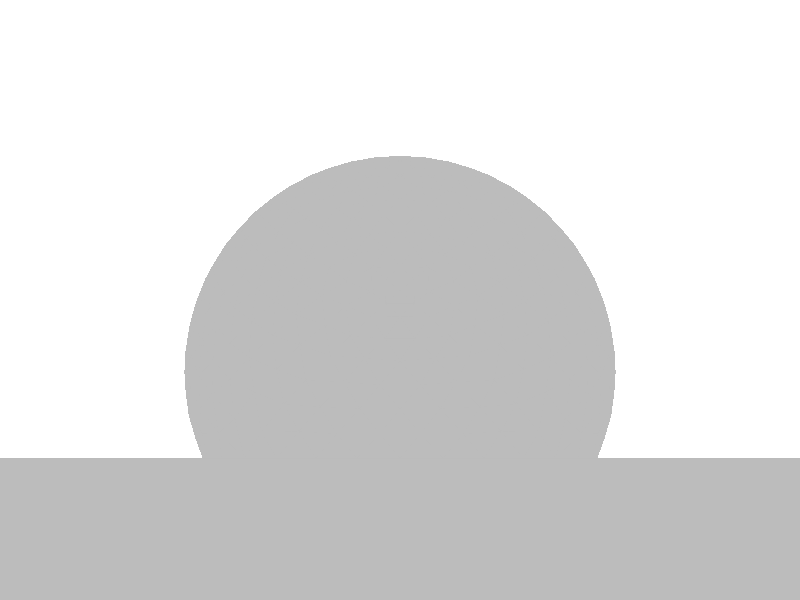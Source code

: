 #include "colors.inc"
background { rgb <1, 1, 1> }
camera {location <-0, 4, -0.5> sky <0,0,1>up <0,1,0> right <-1.33,0,0> angle 35look_at <0, 0, 0> }
mesh2 {
vertex_vectors { 4608, 
<-0.433736, -0.433736, -0.5>, 
<-0.510872, -0.33641, -0.5>, 
<-0.4054, -0.4054, -0.5>, 
<-0.56808, -0.225586, -0.5>, 
<-0.510872, -0.33641, -0.5>, 
<-0.471968, -0.299029, -0.5>, 
<-0.370279, -0.370279, -0.5>, 
<-0.4054, -0.4054, -0.5>, 
<-0.471968, -0.299029, -0.5>, 
<-0.510872, -0.33641, -0.5>, 
<-0.4054, -0.4054, -0.5>, 
<-0.471968, -0.299029, -0.5>, 
<-0.610916, 7.21552e-17, -0.5>, 
<-0.599883, -0.114793, -0.5>, 
<-0.537331, -0.0690842, -0.5>, 
<-0.56808, -0.225586, -0.5>, 
<-0.599883, -0.114793, -0.5>, 
<-0.515944, -0.182974, -0.5>, 
<-0.458232, -0.138168, -0.5>, 
<-0.537331, -0.0690842, -0.5>, 
<-0.515944, -0.182974, -0.5>, 
<-0.599883, -0.114793, -0.5>, 
<-0.537331, -0.0690842, -0.5>, 
<-0.515944, -0.182974, -0.5>, 
<-0.276337, -0.276337, -0.5>, 
<-0.323308, -0.323308, -0.5>, 
<-0.367285, -0.207253, -0.5>, 
<-0.370279, -0.370279, -0.5>, 
<-0.323308, -0.323308, -0.5>, 
<-0.414256, -0.254224, -0.5>, 
<-0.458232, -0.138168, -0.5>, 
<-0.367285, -0.207253, -0.5>, 
<-0.414256, -0.254224, -0.5>, 
<-0.323308, -0.323308, -0.5>, 
<-0.367285, -0.207253, -0.5>, 
<-0.414256, -0.254224, -0.5>, 
<-0.56808, -0.225586, -0.5>, 
<-0.471968, -0.299029, -0.5>, 
<-0.515944, -0.182974, -0.5>, 
<-0.370279, -0.370279, -0.5>, 
<-0.471968, -0.299029, -0.5>, 
<-0.414256, -0.254224, -0.5>, 
<-0.458232, -0.138168, -0.5>, 
<-0.414256, -0.254224, -0.5>, 
<-0.515944, -0.182974, -0.5>, 
<-0.471968, -0.299029, -0.5>, 
<-0.414256, -0.254224, -0.5>, 
<-0.515944, -0.182974, -0.5>, 
<-0.433736, 0.433736, -0.5>, 
<-0.510872, 0.33641, -0.5>, 
<-0.4054, 0.4054, -0.5>, 
<-0.56808, 0.225586, -0.5>, 
<-0.510872, 0.33641, -0.5>, 
<-0.471968, 0.299029, -0.5>, 
<-0.370279, 0.370279, -0.5>, 
<-0.4054, 0.4054, -0.5>, 
<-0.471968, 0.299029, -0.5>, 
<-0.510872, 0.33641, -0.5>, 
<-0.4054, 0.4054, -0.5>, 
<-0.471968, 0.299029, -0.5>, 
<-0.610916, 7.21552e-17, -0.5>, 
<-0.599883, 0.114793, -0.5>, 
<-0.537331, 0.0690842, -0.5>, 
<-0.56808, 0.225586, -0.5>, 
<-0.599883, 0.114793, -0.5>, 
<-0.515944, 0.182974, -0.5>, 
<-0.458232, 0.138168, -0.5>, 
<-0.537331, 0.0690842, -0.5>, 
<-0.515944, 0.182974, -0.5>, 
<-0.599883, 0.114793, -0.5>, 
<-0.537331, 0.0690842, -0.5>, 
<-0.515944, 0.182974, -0.5>, 
<-0.276337, 0.276337, -0.5>, 
<-0.323308, 0.323308, -0.5>, 
<-0.367285, 0.207253, -0.5>, 
<-0.370279, 0.370279, -0.5>, 
<-0.323308, 0.323308, -0.5>, 
<-0.414256, 0.254224, -0.5>, 
<-0.458232, 0.138168, -0.5>, 
<-0.367285, 0.207253, -0.5>, 
<-0.414256, 0.254224, -0.5>, 
<-0.323308, 0.323308, -0.5>, 
<-0.367285, 0.207253, -0.5>, 
<-0.414256, 0.254224, -0.5>, 
<-0.56808, 0.225586, -0.5>, 
<-0.471968, 0.299029, -0.5>, 
<-0.515944, 0.182974, -0.5>, 
<-0.370279, 0.370279, -0.5>, 
<-0.471968, 0.299029, -0.5>, 
<-0.414256, 0.254224, -0.5>, 
<-0.458232, 0.138168, -0.5>, 
<-0.414256, 0.254224, -0.5>, 
<-0.515944, 0.182974, -0.5>, 
<-0.471968, 0.299029, -0.5>, 
<-0.414256, 0.254224, -0.5>, 
<-0.515944, 0.182974, -0.5>, 
<-4.9244e-16, -4.91832e-17, -0.5>, 
<-0.0690842, -0.0690842, -0.5>, 
<-0.0690842, 0.0690842, -0.5>, 
<-0.138168, -0.138168, -0.5>, 
<-0.0690842, -0.0690842, -0.5>, 
<-0.138168, 9.34156e-17, -0.5>, 
<-0.138168, 0.138168, -0.5>, 
<-0.0690842, 0.0690842, -0.5>, 
<-0.138168, 9.34156e-17, -0.5>, 
<-0.0690842, -0.0690842, -0.5>, 
<-0.0690842, 0.0690842, -0.5>, 
<-0.138168, 9.34156e-17, -0.5>, 
<-0.276337, -0.276337, -0.5>, 
<-0.207253, -0.207253, -0.5>, 
<-0.276337, -0.138168, -0.5>, 
<-0.138168, -0.138168, -0.5>, 
<-0.207253, -0.207253, -0.5>, 
<-0.207253, -0.0690842, -0.5>, 
<-0.276337, 1.98295e-16, -0.5>, 
<-0.276337, -0.138168, -0.5>, 
<-0.207253, -0.0690842, -0.5>, 
<-0.207253, -0.207253, -0.5>, 
<-0.276337, -0.138168, -0.5>, 
<-0.207253, -0.0690842, -0.5>, 
<-0.276337, 0.276337, -0.5>, 
<-0.207253, 0.207253, -0.5>, 
<-0.276337, 0.138168, -0.5>, 
<-0.138168, 0.138168, -0.5>, 
<-0.207253, 0.207253, -0.5>, 
<-0.207253, 0.0690842, -0.5>, 
<-0.276337, 1.98295e-16, -0.5>, 
<-0.276337, 0.138168, -0.5>, 
<-0.207253, 0.0690842, -0.5>, 
<-0.207253, 0.207253, -0.5>, 
<-0.276337, 0.138168, -0.5>, 
<-0.207253, 0.0690842, -0.5>, 
<-0.138168, -0.138168, -0.5>, 
<-0.138168, 9.34156e-17, -0.5>, 
<-0.207253, -0.0690842, -0.5>, 
<-0.138168, 0.138168, -0.5>, 
<-0.138168, 9.34156e-17, -0.5>, 
<-0.207253, 0.0690842, -0.5>, 
<-0.276337, 1.98295e-16, -0.5>, 
<-0.207253, 0.0690842, -0.5>, 
<-0.207253, -0.0690842, -0.5>, 
<-0.138168, 9.34156e-17, -0.5>, 
<-0.207253, 0.0690842, -0.5>, 
<-0.207253, -0.0690842, -0.5>, 
<-0.610916, 7.21552e-17, -0.5>, 
<-0.537331, -0.0690842, -0.5>, 
<-0.537331, 0.0690842, -0.5>, 
<-0.458232, -0.138168, -0.5>, 
<-0.537331, -0.0690842, -0.5>, 
<-0.458232, 1.91643e-16, -0.5>, 
<-0.458232, 0.138168, -0.5>, 
<-0.537331, 0.0690842, -0.5>, 
<-0.458232, 1.91643e-16, -0.5>, 
<-0.537331, -0.0690842, -0.5>, 
<-0.537331, 0.0690842, -0.5>, 
<-0.458232, 1.91643e-16, -0.5>, 
<-0.276337, -0.276337, -0.5>, 
<-0.367285, -0.207253, -0.5>, 
<-0.276337, -0.138168, -0.5>, 
<-0.458232, -0.138168, -0.5>, 
<-0.367285, -0.207253, -0.5>, 
<-0.367285, -0.0690842, -0.5>, 
<-0.276337, 1.98295e-16, -0.5>, 
<-0.276337, -0.138168, -0.5>, 
<-0.367285, -0.0690842, -0.5>, 
<-0.367285, -0.207253, -0.5>, 
<-0.276337, -0.138168, -0.5>, 
<-0.367285, -0.0690842, -0.5>, 
<-0.276337, 0.276337, -0.5>, 
<-0.276337, 0.138168, -0.5>, 
<-0.367285, 0.207253, -0.5>, 
<-0.276337, 1.98295e-16, -0.5>, 
<-0.276337, 0.138168, -0.5>, 
<-0.367285, 0.0690842, -0.5>, 
<-0.458232, 0.138168, -0.5>, 
<-0.367285, 0.207253, -0.5>, 
<-0.367285, 0.0690842, -0.5>, 
<-0.276337, 0.138168, -0.5>, 
<-0.367285, 0.207253, -0.5>, 
<-0.367285, 0.0690842, -0.5>, 
<-0.458232, -0.138168, -0.5>, 
<-0.458232, 1.91643e-16, -0.5>, 
<-0.367285, -0.0690842, -0.5>, 
<-0.276337, 1.98295e-16, -0.5>, 
<-0.367285, 0.0690842, -0.5>, 
<-0.367285, -0.0690842, -0.5>, 
<-0.458232, 0.138168, -0.5>, 
<-0.458232, 1.91643e-16, -0.5>, 
<-0.367285, 0.0690842, -0.5>, 
<-0.458232, 1.91643e-16, -0.5>, 
<-0.367285, 0.0690842, -0.5>, 
<-0.367285, -0.0690842, -0.5>, 
<-0.433736, 0.433736, -0.5>, 
<-0.4054, 0.4054, -0.5>, 
<-0.33641, 0.510872, -0.5>, 
<-0.370279, 0.370279, -0.5>, 
<-0.4054, 0.4054, -0.5>, 
<-0.299029, 0.471968, -0.5>, 
<-0.225586, 0.56808, -0.5>, 
<-0.33641, 0.510872, -0.5>, 
<-0.299029, 0.471968, -0.5>, 
<-0.4054, 0.4054, -0.5>, 
<-0.33641, 0.510872, -0.5>, 
<-0.299029, 0.471968, -0.5>, 
<-0.276337, 0.276337, -0.5>, 
<-0.323308, 0.323308, -0.5>, 
<-0.207253, 0.367285, -0.5>, 
<-0.370279, 0.370279, -0.5>, 
<-0.323308, 0.323308, -0.5>, 
<-0.254224, 0.414256, -0.5>, 
<-0.138168, 0.458232, -0.5>, 
<-0.207253, 0.367285, -0.5>, 
<-0.254224, 0.414256, -0.5>, 
<-0.323308, 0.323308, -0.5>, 
<-0.207253, 0.367285, -0.5>, 
<-0.254224, 0.414256, -0.5>, 
<3.73258e-17, 0.610916, -0.5>, 
<-0.114793, 0.599883, -0.5>, 
<-0.0690842, 0.537331, -0.5>, 
<-0.225586, 0.56808, -0.5>, 
<-0.114793, 0.599883, -0.5>, 
<-0.182974, 0.515944, -0.5>, 
<-0.138168, 0.458232, -0.5>, 
<-0.0690842, 0.537331, -0.5>, 
<-0.182974, 0.515944, -0.5>, 
<-0.114793, 0.599883, -0.5>, 
<-0.0690842, 0.537331, -0.5>, 
<-0.182974, 0.515944, -0.5>, 
<-0.370279, 0.370279, -0.5>, 
<-0.299029, 0.471968, -0.5>, 
<-0.254224, 0.414256, -0.5>, 
<-0.225586, 0.56808, -0.5>, 
<-0.299029, 0.471968, -0.5>, 
<-0.182974, 0.515944, -0.5>, 
<-0.138168, 0.458232, -0.5>, 
<-0.182974, 0.515944, -0.5>, 
<-0.254224, 0.414256, -0.5>, 
<-0.299029, 0.471968, -0.5>, 
<-0.182974, 0.515944, -0.5>, 
<-0.254224, 0.414256, -0.5>, 
<0.433736, 0.433736, -0.5>, 
<0.33641, 0.510872, -0.5>, 
<0.4054, 0.4054, -0.5>, 
<0.225586, 0.56808, -0.5>, 
<0.33641, 0.510872, -0.5>, 
<0.299029, 0.471968, -0.5>, 
<0.370279, 0.370279, -0.5>, 
<0.4054, 0.4054, -0.5>, 
<0.299029, 0.471968, -0.5>, 
<0.33641, 0.510872, -0.5>, 
<0.4054, 0.4054, -0.5>, 
<0.299029, 0.471968, -0.5>, 
<3.73258e-17, 0.610916, -0.5>, 
<0.114793, 0.599883, -0.5>, 
<0.0690842, 0.537331, -0.5>, 
<0.225586, 0.56808, -0.5>, 
<0.114793, 0.599883, -0.5>, 
<0.182974, 0.515944, -0.5>, 
<0.138168, 0.458232, -0.5>, 
<0.0690842, 0.537331, -0.5>, 
<0.182974, 0.515944, -0.5>, 
<0.114793, 0.599883, -0.5>, 
<0.0690842, 0.537331, -0.5>, 
<0.182974, 0.515944, -0.5>, 
<0.276337, 0.276337, -0.5>, 
<0.323308, 0.323308, -0.5>, 
<0.207253, 0.367285, -0.5>, 
<0.370279, 0.370279, -0.5>, 
<0.323308, 0.323308, -0.5>, 
<0.254224, 0.414256, -0.5>, 
<0.138168, 0.458232, -0.5>, 
<0.207253, 0.367285, -0.5>, 
<0.254224, 0.414256, -0.5>, 
<0.323308, 0.323308, -0.5>, 
<0.207253, 0.367285, -0.5>, 
<0.254224, 0.414256, -0.5>, 
<0.225586, 0.56808, -0.5>, 
<0.299029, 0.471968, -0.5>, 
<0.182974, 0.515944, -0.5>, 
<0.370279, 0.370279, -0.5>, 
<0.299029, 0.471968, -0.5>, 
<0.254224, 0.414256, -0.5>, 
<0.138168, 0.458232, -0.5>, 
<0.254224, 0.414256, -0.5>, 
<0.182974, 0.515944, -0.5>, 
<0.299029, 0.471968, -0.5>, 
<0.254224, 0.414256, -0.5>, 
<0.182974, 0.515944, -0.5>, 
<-4.9244e-16, -4.91832e-17, -0.5>, 
<-0.0690842, 0.0690842, -0.5>, 
<0.0690842, 0.0690842, -0.5>, 
<-0.138168, 0.138168, -0.5>, 
<-0.0690842, 0.0690842, -0.5>, 
<-3.27474e-16, 0.138168, -0.5>, 
<0.138168, 0.138168, -0.5>, 
<0.0690842, 0.0690842, -0.5>, 
<-3.27474e-16, 0.138168, -0.5>, 
<-0.0690842, 0.0690842, -0.5>, 
<0.0690842, 0.0690842, -0.5>, 
<-3.27474e-16, 0.138168, -0.5>, 
<-0.276337, 0.276337, -0.5>, 
<-0.207253, 0.207253, -0.5>, 
<-0.138168, 0.276337, -0.5>, 
<-0.138168, 0.138168, -0.5>, 
<-0.207253, 0.207253, -0.5>, 
<-0.0690842, 0.207253, -0.5>, 
<4.10886e-16, 0.276337, -0.5>, 
<-0.138168, 0.276337, -0.5>, 
<-0.0690842, 0.207253, -0.5>, 
<-0.207253, 0.207253, -0.5>, 
<-0.138168, 0.276337, -0.5>, 
<-0.0690842, 0.207253, -0.5>, 
<0.276337, 0.276337, -0.5>, 
<0.207253, 0.207253, -0.5>, 
<0.138168, 0.276337, -0.5>, 
<0.138168, 0.138168, -0.5>, 
<0.207253, 0.207253, -0.5>, 
<0.0690842, 0.207253, -0.5>, 
<4.10886e-16, 0.276337, -0.5>, 
<0.138168, 0.276337, -0.5>, 
<0.0690842, 0.207253, -0.5>, 
<0.207253, 0.207253, -0.5>, 
<0.138168, 0.276337, -0.5>, 
<0.0690842, 0.207253, -0.5>, 
<-0.138168, 0.138168, -0.5>, 
<-3.27474e-16, 0.138168, -0.5>, 
<-0.0690842, 0.207253, -0.5>, 
<0.138168, 0.138168, -0.5>, 
<-3.27474e-16, 0.138168, -0.5>, 
<0.0690842, 0.207253, -0.5>, 
<4.10886e-16, 0.276337, -0.5>, 
<0.0690842, 0.207253, -0.5>, 
<-0.0690842, 0.207253, -0.5>, 
<-3.27474e-16, 0.138168, -0.5>, 
<0.0690842, 0.207253, -0.5>, 
<-0.0690842, 0.207253, -0.5>, 
<-0.276337, 0.276337, -0.5>, 
<-0.207253, 0.367285, -0.5>, 
<-0.138168, 0.276337, -0.5>, 
<-0.138168, 0.458232, -0.5>, 
<-0.207253, 0.367285, -0.5>, 
<-0.0690842, 0.367285, -0.5>, 
<4.10886e-16, 0.276337, -0.5>, 
<-0.138168, 0.276337, -0.5>, 
<-0.0690842, 0.367285, -0.5>, 
<-0.207253, 0.367285, -0.5>, 
<-0.138168, 0.276337, -0.5>, 
<-0.0690842, 0.367285, -0.5>, 
<3.73258e-17, 0.610916, -0.5>, 
<-0.0690842, 0.537331, -0.5>, 
<0.0690842, 0.537331, -0.5>, 
<-0.138168, 0.458232, -0.5>, 
<-0.0690842, 0.537331, -0.5>, 
<-2.7104e-17, 0.458232, -0.5>, 
<0.138168, 0.458232, -0.5>, 
<0.0690842, 0.537331, -0.5>, 
<-2.7104e-17, 0.458232, -0.5>, 
<-0.0690842, 0.537331, -0.5>, 
<0.0690842, 0.537331, -0.5>, 
<-2.7104e-17, 0.458232, -0.5>, 
<0.276337, 0.276337, -0.5>, 
<0.138168, 0.276337, -0.5>, 
<0.207253, 0.367285, -0.5>, 
<4.10886e-16, 0.276337, -0.5>, 
<0.138168, 0.276337, -0.5>, 
<0.0690842, 0.367285, -0.5>, 
<0.138168, 0.458232, -0.5>, 
<0.207253, 0.367285, -0.5>, 
<0.0690842, 0.367285, -0.5>, 
<0.138168, 0.276337, -0.5>, 
<0.207253, 0.367285, -0.5>, 
<0.0690842, 0.367285, -0.5>, 
<-0.138168, 0.458232, -0.5>, 
<-0.0690842, 0.367285, -0.5>, 
<-2.7104e-17, 0.458232, -0.5>, 
<4.10886e-16, 0.276337, -0.5>, 
<-0.0690842, 0.367285, -0.5>, 
<0.0690842, 0.367285, -0.5>, 
<0.138168, 0.458232, -0.5>, 
<0.0690842, 0.367285, -0.5>, 
<-2.7104e-17, 0.458232, -0.5>, 
<-0.0690842, 0.367285, -0.5>, 
<0.0690842, 0.367285, -0.5>, 
<-2.7104e-17, 0.458232, -0.5>, 
<0.433736, -0.433736, -0.5>, 
<0.510872, -0.33641, -0.5>, 
<0.4054, -0.4054, -0.5>, 
<0.56808, -0.225586, -0.5>, 
<0.510872, -0.33641, -0.5>, 
<0.471968, -0.299029, -0.5>, 
<0.370279, -0.370279, -0.5>, 
<0.4054, -0.4054, -0.5>, 
<0.471968, -0.299029, -0.5>, 
<0.510872, -0.33641, -0.5>, 
<0.4054, -0.4054, -0.5>, 
<0.471968, -0.299029, -0.5>, 
<0.610916, -2.49828e-16, -0.5>, 
<0.599883, -0.114793, -0.5>, 
<0.537331, -0.0690842, -0.5>, 
<0.56808, -0.225586, -0.5>, 
<0.599883, -0.114793, -0.5>, 
<0.515944, -0.182974, -0.5>, 
<0.458232, -0.138168, -0.5>, 
<0.537331, -0.0690842, -0.5>, 
<0.515944, -0.182974, -0.5>, 
<0.599883, -0.114793, -0.5>, 
<0.537331, -0.0690842, -0.5>, 
<0.515944, -0.182974, -0.5>, 
<0.276337, -0.276337, -0.5>, 
<0.323308, -0.323308, -0.5>, 
<0.367285, -0.207253, -0.5>, 
<0.370279, -0.370279, -0.5>, 
<0.323308, -0.323308, -0.5>, 
<0.414256, -0.254224, -0.5>, 
<0.458232, -0.138168, -0.5>, 
<0.367285, -0.207253, -0.5>, 
<0.414256, -0.254224, -0.5>, 
<0.323308, -0.323308, -0.5>, 
<0.367285, -0.207253, -0.5>, 
<0.414256, -0.254224, -0.5>, 
<0.56808, -0.225586, -0.5>, 
<0.471968, -0.299029, -0.5>, 
<0.515944, -0.182974, -0.5>, 
<0.370279, -0.370279, -0.5>, 
<0.471968, -0.299029, -0.5>, 
<0.414256, -0.254224, -0.5>, 
<0.458232, -0.138168, -0.5>, 
<0.414256, -0.254224, -0.5>, 
<0.515944, -0.182974, -0.5>, 
<0.471968, -0.299029, -0.5>, 
<0.414256, -0.254224, -0.5>, 
<0.515944, -0.182974, -0.5>, 
<0.433736, 0.433736, -0.5>, 
<0.4054, 0.4054, -0.5>, 
<0.510872, 0.33641, -0.5>, 
<0.370279, 0.370279, -0.5>, 
<0.4054, 0.4054, -0.5>, 
<0.471968, 0.299029, -0.5>, 
<0.56808, 0.225586, -0.5>, 
<0.510872, 0.33641, -0.5>, 
<0.471968, 0.299029, -0.5>, 
<0.4054, 0.4054, -0.5>, 
<0.510872, 0.33641, -0.5>, 
<0.471968, 0.299029, -0.5>, 
<0.276337, 0.276337, -0.5>, 
<0.323308, 0.323308, -0.5>, 
<0.367285, 0.207253, -0.5>, 
<0.370279, 0.370279, -0.5>, 
<0.323308, 0.323308, -0.5>, 
<0.414256, 0.254224, -0.5>, 
<0.458232, 0.138168, -0.5>, 
<0.367285, 0.207253, -0.5>, 
<0.414256, 0.254224, -0.5>, 
<0.323308, 0.323308, -0.5>, 
<0.367285, 0.207253, -0.5>, 
<0.414256, 0.254224, -0.5>, 
<0.610916, -2.49828e-16, -0.5>, 
<0.599883, 0.114793, -0.5>, 
<0.537331, 0.0690842, -0.5>, 
<0.56808, 0.225586, -0.5>, 
<0.599883, 0.114793, -0.5>, 
<0.515944, 0.182974, -0.5>, 
<0.458232, 0.138168, -0.5>, 
<0.537331, 0.0690842, -0.5>, 
<0.515944, 0.182974, -0.5>, 
<0.599883, 0.114793, -0.5>, 
<0.537331, 0.0690842, -0.5>, 
<0.515944, 0.182974, -0.5>, 
<0.370279, 0.370279, -0.5>, 
<0.471968, 0.299029, -0.5>, 
<0.414256, 0.254224, -0.5>, 
<0.56808, 0.225586, -0.5>, 
<0.471968, 0.299029, -0.5>, 
<0.515944, 0.182974, -0.5>, 
<0.458232, 0.138168, -0.5>, 
<0.515944, 0.182974, -0.5>, 
<0.414256, 0.254224, -0.5>, 
<0.471968, 0.299029, -0.5>, 
<0.515944, 0.182974, -0.5>, 
<0.414256, 0.254224, -0.5>, 
<-4.9244e-16, -4.91832e-17, -0.5>, 
<0.0690842, 0.0690842, -0.5>, 
<0.0690842, -0.0690842, -0.5>, 
<0.138168, 0.138168, -0.5>, 
<0.0690842, 0.0690842, -0.5>, 
<0.138168, 4.2285e-17, -0.5>, 
<0.138168, -0.138168, -0.5>, 
<0.0690842, -0.0690842, -0.5>, 
<0.138168, 4.2285e-17, -0.5>, 
<0.0690842, 0.0690842, -0.5>, 
<0.0690842, -0.0690842, -0.5>, 
<0.138168, 4.2285e-17, -0.5>, 
<0.276337, 0.276337, -0.5>, 
<0.207253, 0.207253, -0.5>, 
<0.276337, 0.138168, -0.5>, 
<0.138168, 0.138168, -0.5>, 
<0.207253, 0.207253, -0.5>, 
<0.207253, 0.0690842, -0.5>, 
<0.276337, 6.34919e-17, -0.5>, 
<0.276337, 0.138168, -0.5>, 
<0.207253, 0.0690842, -0.5>, 
<0.207253, 0.207253, -0.5>, 
<0.276337, 0.138168, -0.5>, 
<0.207253, 0.0690842, -0.5>, 
<0.276337, -0.276337, -0.5>, 
<0.207253, -0.207253, -0.5>, 
<0.276337, -0.138168, -0.5>, 
<0.138168, -0.138168, -0.5>, 
<0.207253, -0.207253, -0.5>, 
<0.207253, -0.0690842, -0.5>, 
<0.276337, 6.34919e-17, -0.5>, 
<0.276337, -0.138168, -0.5>, 
<0.207253, -0.0690842, -0.5>, 
<0.207253, -0.207253, -0.5>, 
<0.276337, -0.138168, -0.5>, 
<0.207253, -0.0690842, -0.5>, 
<0.138168, 0.138168, -0.5>, 
<0.138168, 4.2285e-17, -0.5>, 
<0.207253, 0.0690842, -0.5>, 
<0.138168, -0.138168, -0.5>, 
<0.138168, 4.2285e-17, -0.5>, 
<0.207253, -0.0690842, -0.5>, 
<0.276337, 6.34919e-17, -0.5>, 
<0.207253, -0.0690842, -0.5>, 
<0.207253, 0.0690842, -0.5>, 
<0.138168, 4.2285e-17, -0.5>, 
<0.207253, -0.0690842, -0.5>, 
<0.207253, 0.0690842, -0.5>, 
<0.276337, 0.276337, -0.5>, 
<0.276337, 0.138168, -0.5>, 
<0.367285, 0.207253, -0.5>, 
<0.276337, 6.34919e-17, -0.5>, 
<0.276337, 0.138168, -0.5>, 
<0.367285, 0.0690842, -0.5>, 
<0.458232, 0.138168, -0.5>, 
<0.367285, 0.207253, -0.5>, 
<0.367285, 0.0690842, -0.5>, 
<0.276337, 0.138168, -0.5>, 
<0.367285, 0.207253, -0.5>, 
<0.367285, 0.0690842, -0.5>, 
<0.610916, -2.49828e-16, -0.5>, 
<0.537331, -0.0690842, -0.5>, 
<0.537331, 0.0690842, -0.5>, 
<0.458232, -0.138168, -0.5>, 
<0.537331, -0.0690842, -0.5>, 
<0.458232, 3.60822e-18, -0.5>, 
<0.458232, 0.138168, -0.5>, 
<0.537331, 0.0690842, -0.5>, 
<0.458232, 3.60822e-18, -0.5>, 
<0.537331, -0.0690842, -0.5>, 
<0.537331, 0.0690842, -0.5>, 
<0.458232, 3.60822e-18, -0.5>, 
<0.276337, -0.276337, -0.5>, 
<0.367285, -0.207253, -0.5>, 
<0.276337, -0.138168, -0.5>, 
<0.458232, -0.138168, -0.5>, 
<0.367285, -0.207253, -0.5>, 
<0.367285, -0.0690842, -0.5>, 
<0.276337, 6.34919e-17, -0.5>, 
<0.276337, -0.138168, -0.5>, 
<0.367285, -0.0690842, -0.5>, 
<0.367285, -0.207253, -0.5>, 
<0.276337, -0.138168, -0.5>, 
<0.367285, -0.0690842, -0.5>, 
<0.458232, -0.138168, -0.5>, 
<0.367285, -0.0690842, -0.5>, 
<0.458232, 3.60822e-18, -0.5>, 
<0.276337, 6.34919e-17, -0.5>, 
<0.367285, 0.0690842, -0.5>, 
<0.367285, -0.0690842, -0.5>, 
<0.458232, 0.138168, -0.5>, 
<0.367285, 0.0690842, -0.5>, 
<0.458232, 3.60822e-18, -0.5>, 
<0.367285, 0.0690842, -0.5>, 
<0.367285, -0.0690842, -0.5>, 
<0.458232, 3.60822e-18, -0.5>, 
<-0.433736, -0.433736, -0.5>, 
<-0.4054, -0.4054, -0.5>, 
<-0.33641, -0.510872, -0.5>, 
<-0.370279, -0.370279, -0.5>, 
<-0.4054, -0.4054, -0.5>, 
<-0.299029, -0.471968, -0.5>, 
<-0.225586, -0.56808, -0.5>, 
<-0.33641, -0.510872, -0.5>, 
<-0.299029, -0.471968, -0.5>, 
<-0.4054, -0.4054, -0.5>, 
<-0.33641, -0.510872, -0.5>, 
<-0.299029, -0.471968, -0.5>, 
<-0.276337, -0.276337, -0.5>, 
<-0.323308, -0.323308, -0.5>, 
<-0.207253, -0.367285, -0.5>, 
<-0.370279, -0.370279, -0.5>, 
<-0.323308, -0.323308, -0.5>, 
<-0.254224, -0.414256, -0.5>, 
<-0.138168, -0.458232, -0.5>, 
<-0.207253, -0.367285, -0.5>, 
<-0.254224, -0.414256, -0.5>, 
<-0.323308, -0.323308, -0.5>, 
<-0.207253, -0.367285, -0.5>, 
<-0.254224, -0.414256, -0.5>, 
<-1.20286e-16, -0.610916, -0.5>, 
<-0.114793, -0.599883, -0.5>, 
<-0.0690842, -0.537331, -0.5>, 
<-0.225586, -0.56808, -0.5>, 
<-0.114793, -0.599883, -0.5>, 
<-0.182974, -0.515944, -0.5>, 
<-0.138168, -0.458232, -0.5>, 
<-0.0690842, -0.537331, -0.5>, 
<-0.182974, -0.515944, -0.5>, 
<-0.114793, -0.599883, -0.5>, 
<-0.0690842, -0.537331, -0.5>, 
<-0.182974, -0.515944, -0.5>, 
<-0.370279, -0.370279, -0.5>, 
<-0.299029, -0.471968, -0.5>, 
<-0.254224, -0.414256, -0.5>, 
<-0.225586, -0.56808, -0.5>, 
<-0.299029, -0.471968, -0.5>, 
<-0.182974, -0.515944, -0.5>, 
<-0.138168, -0.458232, -0.5>, 
<-0.182974, -0.515944, -0.5>, 
<-0.254224, -0.414256, -0.5>, 
<-0.299029, -0.471968, -0.5>, 
<-0.182974, -0.515944, -0.5>, 
<-0.254224, -0.414256, -0.5>, 
<0.433736, -0.433736, -0.5>, 
<0.4054, -0.4054, -0.5>, 
<0.33641, -0.510872, -0.5>, 
<0.370279, -0.370279, -0.5>, 
<0.4054, -0.4054, -0.5>, 
<0.299029, -0.471968, -0.5>, 
<0.225586, -0.56808, -0.5>, 
<0.33641, -0.510872, -0.5>, 
<0.299029, -0.471968, -0.5>, 
<0.4054, -0.4054, -0.5>, 
<0.33641, -0.510872, -0.5>, 
<0.299029, -0.471968, -0.5>, 
<0.276337, -0.276337, -0.5>, 
<0.323308, -0.323308, -0.5>, 
<0.207253, -0.367285, -0.5>, 
<0.370279, -0.370279, -0.5>, 
<0.323308, -0.323308, -0.5>, 
<0.254224, -0.414256, -0.5>, 
<0.138168, -0.458232, -0.5>, 
<0.207253, -0.367285, -0.5>, 
<0.254224, -0.414256, -0.5>, 
<0.323308, -0.323308, -0.5>, 
<0.207253, -0.367285, -0.5>, 
<0.254224, -0.414256, -0.5>, 
<-1.20286e-16, -0.610916, -0.5>, 
<0.114793, -0.599883, -0.5>, 
<0.0690842, -0.537331, -0.5>, 
<0.225586, -0.56808, -0.5>, 
<0.114793, -0.599883, -0.5>, 
<0.182974, -0.515944, -0.5>, 
<0.138168, -0.458232, -0.5>, 
<0.0690842, -0.537331, -0.5>, 
<0.182974, -0.515944, -0.5>, 
<0.114793, -0.599883, -0.5>, 
<0.0690842, -0.537331, -0.5>, 
<0.182974, -0.515944, -0.5>, 
<0.370279, -0.370279, -0.5>, 
<0.299029, -0.471968, -0.5>, 
<0.254224, -0.414256, -0.5>, 
<0.225586, -0.56808, -0.5>, 
<0.299029, -0.471968, -0.5>, 
<0.182974, -0.515944, -0.5>, 
<0.138168, -0.458232, -0.5>, 
<0.182974, -0.515944, -0.5>, 
<0.254224, -0.414256, -0.5>, 
<0.299029, -0.471968, -0.5>, 
<0.182974, -0.515944, -0.5>, 
<0.254224, -0.414256, -0.5>, 
<-4.9244e-16, -4.91832e-17, -0.5>, 
<-0.0690842, -0.0690842, -0.5>, 
<0.0690842, -0.0690842, -0.5>, 
<-0.138168, -0.138168, -0.5>, 
<-0.0690842, -0.0690842, -0.5>, 
<-3.98075e-16, -0.138168, -0.5>, 
<0.138168, -0.138168, -0.5>, 
<0.0690842, -0.0690842, -0.5>, 
<-3.98075e-16, -0.138168, -0.5>, 
<-0.0690842, -0.0690842, -0.5>, 
<0.0690842, -0.0690842, -0.5>, 
<-3.98075e-16, -0.138168, -0.5>, 
<-0.276337, -0.276337, -0.5>, 
<-0.207253, -0.207253, -0.5>, 
<-0.138168, -0.276337, -0.5>, 
<-0.138168, -0.138168, -0.5>, 
<-0.207253, -0.207253, -0.5>, 
<-0.0690842, -0.207253, -0.5>, 
<-6.94296e-16, -0.276337, -0.5>, 
<-0.138168, -0.276337, -0.5>, 
<-0.0690842, -0.207253, -0.5>, 
<-0.207253, -0.207253, -0.5>, 
<-0.138168, -0.276337, -0.5>, 
<-0.0690842, -0.207253, -0.5>, 
<0.276337, -0.276337, -0.5>, 
<0.207253, -0.207253, -0.5>, 
<0.138168, -0.276337, -0.5>, 
<0.138168, -0.138168, -0.5>, 
<0.207253, -0.207253, -0.5>, 
<0.0690842, -0.207253, -0.5>, 
<-6.94296e-16, -0.276337, -0.5>, 
<0.138168, -0.276337, -0.5>, 
<0.0690842, -0.207253, -0.5>, 
<0.207253, -0.207253, -0.5>, 
<0.138168, -0.276337, -0.5>, 
<0.0690842, -0.207253, -0.5>, 
<-0.138168, -0.138168, -0.5>, 
<-3.98075e-16, -0.138168, -0.5>, 
<-0.0690842, -0.207253, -0.5>, 
<0.138168, -0.138168, -0.5>, 
<-3.98075e-16, -0.138168, -0.5>, 
<0.0690842, -0.207253, -0.5>, 
<-6.94296e-16, -0.276337, -0.5>, 
<0.0690842, -0.207253, -0.5>, 
<-0.0690842, -0.207253, -0.5>, 
<-3.98075e-16, -0.138168, -0.5>, 
<0.0690842, -0.207253, -0.5>, 
<-0.0690842, -0.207253, -0.5>, 
<-0.276337, -0.276337, -0.5>, 
<-0.207253, -0.367285, -0.5>, 
<-0.138168, -0.276337, -0.5>, 
<-0.138168, -0.458232, -0.5>, 
<-0.207253, -0.367285, -0.5>, 
<-0.0690842, -0.367285, -0.5>, 
<-6.94296e-16, -0.276337, -0.5>, 
<-0.138168, -0.276337, -0.5>, 
<-0.0690842, -0.367285, -0.5>, 
<-0.207253, -0.367285, -0.5>, 
<-0.138168, -0.276337, -0.5>, 
<-0.0690842, -0.367285, -0.5>, 
<0.276337, -0.276337, -0.5>, 
<0.138168, -0.276337, -0.5>, 
<0.207253, -0.367285, -0.5>, 
<-6.94296e-16, -0.276337, -0.5>, 
<0.138168, -0.276337, -0.5>, 
<0.0690842, -0.367285, -0.5>, 
<0.138168, -0.458232, -0.5>, 
<0.207253, -0.367285, -0.5>, 
<0.0690842, -0.367285, -0.5>, 
<0.138168, -0.276337, -0.5>, 
<0.207253, -0.367285, -0.5>, 
<0.0690842, -0.367285, -0.5>, 
<-1.20286e-16, -0.610916, -0.5>, 
<-0.0690842, -0.537331, -0.5>, 
<0.0690842, -0.537331, -0.5>, 
<-0.138168, -0.458232, -0.5>, 
<-0.0690842, -0.537331, -0.5>, 
<-2.08167e-16, -0.458232, -0.5>, 
<0.138168, -0.458232, -0.5>, 
<0.0690842, -0.537331, -0.5>, 
<-2.08167e-16, -0.458232, -0.5>, 
<-0.0690842, -0.537331, -0.5>, 
<0.0690842, -0.537331, -0.5>, 
<-2.08167e-16, -0.458232, -0.5>, 
<-0.138168, -0.458232, -0.5>, 
<-0.0690842, -0.367285, -0.5>, 
<-2.08167e-16, -0.458232, -0.5>, 
<-6.94296e-16, -0.276337, -0.5>, 
<-0.0690842, -0.367285, -0.5>, 
<0.0690842, -0.367285, -0.5>, 
<0.138168, -0.458232, -0.5>, 
<-2.08167e-16, -0.458232, -0.5>, 
<0.0690842, -0.367285, -0.5>, 
<-0.0690842, -0.367285, -0.5>, 
<-2.08167e-16, -0.458232, -0.5>, 
<0.0690842, -0.367285, -0.5>, 
<-0.433736, -0.433736, -0.5>, 
<-0.510872, -0.33641, -0.5>, 
<-0.514917, -0.379243, -0.428932>, 
<-0.56808, -0.225586, -0.5>, 
<-0.510872, -0.33641, -0.5>, 
<-0.578673, -0.271343, -0.428427>, 
<-0.579572, -0.312148, -0.355507>, 
<-0.514917, -0.379243, -0.428932>, 
<-0.578673, -0.271343, -0.428427>, 
<-0.510872, -0.33641, -0.5>, 
<-0.514917, -0.379243, -0.428932>, 
<-0.578673, -0.271343, -0.428427>, 
<-0.610916, 7.21552e-17, -0.5>, 
<-0.599883, -0.114793, -0.5>, 
<-0.633973, -0.0536421, -0.435751>, 
<-0.56808, -0.225586, -0.5>, 
<-0.599883, -0.114793, -0.5>, 
<-0.613752, -0.16784, -0.436051>, 
<-0.646031, -0.106326, -0.369948>, 
<-0.633973, -0.0536421, -0.435751>, 
<-0.613752, -0.16784, -0.436051>, 
<-0.599883, -0.114793, -0.5>, 
<-0.633973, -0.0536421, -0.435751>, 
<-0.613752, -0.16784, -0.436051>, 
<-0.645016, -0.185287, -0.229318>, 
<-0.618577, -0.251242, -0.293069>, 
<-0.650206, -0.147075, -0.300282>, 
<-0.579572, -0.312148, -0.355507>, 
<-0.618577, -0.251242, -0.293069>, 
<-0.620854, -0.212124, -0.364585>, 
<-0.646031, -0.106326, -0.369948>, 
<-0.650206, -0.147075, -0.300282>, 
<-0.620854, -0.212124, -0.364585>, 
<-0.618577, -0.251242, -0.293069>, 
<-0.650206, -0.147075, -0.300282>, 
<-0.620854, -0.212124, -0.364585>, 
<-0.56808, -0.225586, -0.5>, 
<-0.578673, -0.271343, -0.428427>, 
<-0.613752, -0.16784, -0.436051>, 
<-0.579572, -0.312148, -0.355507>, 
<-0.578673, -0.271343, -0.428427>, 
<-0.620854, -0.212124, -0.364585>, 
<-0.646031, -0.106326, -0.369948>, 
<-0.620854, -0.212124, -0.364585>, 
<-0.613752, -0.16784, -0.436051>, 
<-0.578673, -0.271343, -0.428427>, 
<-0.620854, -0.212124, -0.364585>, 
<-0.613752, -0.16784, -0.436051>, 
<-0.433736, 0.433736, -0.5>, 
<-0.510872, 0.33641, -0.5>, 
<-0.514917, 0.379243, -0.428932>, 
<-0.56808, 0.225586, -0.5>, 
<-0.510872, 0.33641, -0.5>, 
<-0.578673, 0.271343, -0.428427>, 
<-0.579572, 0.312148, -0.355507>, 
<-0.514917, 0.379243, -0.428932>, 
<-0.578673, 0.271343, -0.428427>, 
<-0.510872, 0.33641, -0.5>, 
<-0.514917, 0.379243, -0.428932>, 
<-0.578673, 0.271343, -0.428427>, 
<-0.610916, 7.21552e-17, -0.5>, 
<-0.599883, 0.114793, -0.5>, 
<-0.633973, 0.0536421, -0.435751>, 
<-0.56808, 0.225586, -0.5>, 
<-0.599883, 0.114793, -0.5>, 
<-0.613752, 0.16784, -0.436051>, 
<-0.646031, 0.106326, -0.369948>, 
<-0.633973, 0.0536421, -0.435751>, 
<-0.613752, 0.16784, -0.436051>, 
<-0.599883, 0.114793, -0.5>, 
<-0.633973, 0.0536421, -0.435751>, 
<-0.613752, 0.16784, -0.436051>, 
<-0.645016, 0.185287, -0.229318>, 
<-0.618577, 0.251242, -0.293069>, 
<-0.650206, 0.147075, -0.300282>, 
<-0.579572, 0.312148, -0.355507>, 
<-0.618577, 0.251242, -0.293069>, 
<-0.620854, 0.212124, -0.364585>, 
<-0.646031, 0.106326, -0.369948>, 
<-0.650206, 0.147075, -0.300282>, 
<-0.620854, 0.212124, -0.364585>, 
<-0.618577, 0.251242, -0.293069>, 
<-0.650206, 0.147075, -0.300282>, 
<-0.620854, 0.212124, -0.364585>, 
<-0.56808, 0.225586, -0.5>, 
<-0.578673, 0.271343, -0.428427>, 
<-0.613752, 0.16784, -0.436051>, 
<-0.579572, 0.312148, -0.355507>, 
<-0.578673, 0.271343, -0.428427>, 
<-0.620854, 0.212124, -0.364585>, 
<-0.646031, 0.106326, -0.369948>, 
<-0.620854, 0.212124, -0.364585>, 
<-0.613752, 0.16784, -0.436051>, 
<-0.578673, 0.271343, -0.428427>, 
<-0.620854, 0.212124, -0.364585>, 
<-0.613752, 0.16784, -0.436051>, 
<-0.649017, 1.46552e-16, -0.0566277>, 
<-0.656418, -0.0386744, -0.0914315>, 
<-0.656418, 0.0386744, -0.0914315>, 
<-0.659392, -0.0772401, -0.127238>, 
<-0.656418, -0.0386744, -0.0914315>, 
<-0.663764, 1.26202e-16, -0.126817>, 
<-0.659392, 0.0772401, -0.127238>, 
<-0.656418, 0.0386744, -0.0914315>, 
<-0.663764, 1.26202e-16, -0.126817>, 
<-0.656418, -0.0386744, -0.0914315>, 
<-0.656418, 0.0386744, -0.0914315>, 
<-0.663764, 1.26202e-16, -0.126817>, 
<-0.645016, -0.185287, -0.229318>, 
<-0.656367, -0.132055, -0.177979>, 
<-0.664265, -0.0936272, -0.237717>, 
<-0.659392, -0.0772401, -0.127238>, 
<-0.656367, -0.132055, -0.177979>, 
<-0.668722, -0.0389704, -0.18623>, 
<-0.670543, 1.26285e-16, -0.24554>, 
<-0.664265, -0.0936272, -0.237717>, 
<-0.668722, -0.0389704, -0.18623>, 
<-0.656367, -0.132055, -0.177979>, 
<-0.664265, -0.0936272, -0.237717>, 
<-0.668722, -0.0389704, -0.18623>, 
<-0.645016, 0.185287, -0.229318>, 
<-0.656367, 0.132055, -0.177979>, 
<-0.664265, 0.0936272, -0.237717>, 
<-0.659392, 0.0772401, -0.127238>, 
<-0.656367, 0.132055, -0.177979>, 
<-0.668722, 0.0389704, -0.18623>, 
<-0.670543, 1.26285e-16, -0.24554>, 
<-0.664265, 0.0936272, -0.237717>, 
<-0.668722, 0.0389704, -0.18623>, 
<-0.656367, 0.132055, -0.177979>, 
<-0.664265, 0.0936272, -0.237717>, 
<-0.668722, 0.0389704, -0.18623>, 
<-0.659392, -0.0772401, -0.127238>, 
<-0.663764, 1.26202e-16, -0.126817>, 
<-0.668722, -0.0389704, -0.18623>, 
<-0.659392, 0.0772401, -0.127238>, 
<-0.663764, 1.26202e-16, -0.126817>, 
<-0.668722, 0.0389704, -0.18623>, 
<-0.670543, 1.26285e-16, -0.24554>, 
<-0.668722, 0.0389704, -0.18623>, 
<-0.668722, -0.0389704, -0.18623>, 
<-0.663764, 1.26202e-16, -0.126817>, 
<-0.668722, 0.0389704, -0.18623>, 
<-0.668722, -0.0389704, -0.18623>, 
<-0.610916, 7.21552e-17, -0.5>, 
<-0.633973, -0.0536421, -0.435751>, 
<-0.633973, 0.0536421, -0.435751>, 
<-0.646031, -0.106326, -0.369948>, 
<-0.633973, -0.0536421, -0.435751>, 
<-0.6542, 2.43373e-16, -0.371888>, 
<-0.646031, 0.106326, -0.369948>, 
<-0.633973, 0.0536421, -0.435751>, 
<-0.6542, 2.43373e-16, -0.371888>, 
<-0.633973, -0.0536421, -0.435751>, 
<-0.633973, 0.0536421, -0.435751>, 
<-0.6542, 2.43373e-16, -0.371888>, 
<-0.645016, -0.185287, -0.229318>, 
<-0.650206, -0.147075, -0.300282>, 
<-0.664265, -0.0936272, -0.237717>, 
<-0.646031, -0.106326, -0.369948>, 
<-0.650206, -0.147075, -0.300282>, 
<-0.663369, -0.0534732, -0.30845>, 
<-0.670543, 1.26285e-16, -0.24554>, 
<-0.664265, -0.0936272, -0.237717>, 
<-0.663369, -0.0534732, -0.30845>, 
<-0.650206, -0.147075, -0.300282>, 
<-0.664265, -0.0936272, -0.237717>, 
<-0.663369, -0.0534732, -0.30845>, 
<-0.645016, 0.185287, -0.229318>, 
<-0.664265, 0.0936272, -0.237717>, 
<-0.650206, 0.147075, -0.300282>, 
<-0.670543, 1.26285e-16, -0.24554>, 
<-0.664265, 0.0936272, -0.237717>, 
<-0.663369, 0.0534732, -0.30845>, 
<-0.646031, 0.106326, -0.369948>, 
<-0.650206, 0.147075, -0.300282>, 
<-0.663369, 0.0534732, -0.30845>, 
<-0.664265, 0.0936272, -0.237717>, 
<-0.650206, 0.147075, -0.300282>, 
<-0.663369, 0.0534732, -0.30845>, 
<-0.646031, -0.106326, -0.369948>, 
<-0.6542, 2.43373e-16, -0.371888>, 
<-0.663369, -0.0534732, -0.30845>, 
<-0.670543, 1.26285e-16, -0.24554>, 
<-0.663369, 0.0534732, -0.30845>, 
<-0.663369, -0.0534732, -0.30845>, 
<-0.646031, 0.106326, -0.369948>, 
<-0.6542, 2.43373e-16, -0.371888>, 
<-0.663369, 0.0534732, -0.30845>, 
<-0.6542, 2.43373e-16, -0.371888>, 
<-0.663369, 0.0534732, -0.30845>, 
<-0.663369, -0.0534732, -0.30845>, 
<-0.433736, 0.433736, -0.5>, 
<-0.514917, 0.379243, -0.428932>, 
<-0.460035, 0.460035, -0.391312>, 
<-0.579572, 0.312148, -0.355507>, 
<-0.514917, 0.379243, -0.428932>, 
<-0.532633, 0.397583, -0.320028>, 
<-0.47313, 0.47313, -0.281715>, 
<-0.460035, 0.460035, -0.391312>, 
<-0.532633, 0.397583, -0.320028>, 
<-0.514917, 0.379243, -0.428932>, 
<-0.460035, 0.460035, -0.391312>, 
<-0.532633, 0.397583, -0.320028>, 
<-0.645016, 0.185287, -0.229318>, 
<-0.618577, 0.251242, -0.293069>, 
<-0.614962, 0.268303, -0.198536>, 
<-0.579572, 0.312148, -0.355507>, 
<-0.618577, 0.251242, -0.293069>, 
<-0.582101, 0.332528, -0.262143>, 
<-0.572985, 0.345923, -0.167962>, 
<-0.614962, 0.268303, -0.198536>, 
<-0.582101, 0.332528, -0.262143>, 
<-0.618577, 0.251242, -0.293069>, 
<-0.614962, 0.268303, -0.198536>, 
<-0.582101, 0.332528, -0.262143>, 
<-0.464217, 0.464217, -0.0802403>, 
<-0.474027, 0.474027, -0.180516>, 
<-0.523496, 0.408963, -0.123273>, 
<-0.47313, 0.47313, -0.281715>, 
<-0.474027, 0.474027, -0.180516>, 
<-0.528893, 0.414013, -0.224901>, 
<-0.572985, 0.345923, -0.167962>, 
<-0.523496, 0.408963, -0.123273>, 
<-0.528893, 0.414013, -0.224901>, 
<-0.474027, 0.474027, -0.180516>, 
<-0.523496, 0.408963, -0.123273>, 
<-0.528893, 0.414013, -0.224901>, 
<-0.579572, 0.312148, -0.355507>, 
<-0.532633, 0.397583, -0.320028>, 
<-0.582101, 0.332528, -0.262143>, 
<-0.47313, 0.47313, -0.281715>, 
<-0.532633, 0.397583, -0.320028>, 
<-0.528893, 0.414013, -0.224901>, 
<-0.572985, 0.345923, -0.167962>, 
<-0.528893, 0.414013, -0.224901>, 
<-0.582101, 0.332528, -0.262143>, 
<-0.532633, 0.397583, -0.320028>, 
<-0.528893, 0.414013, -0.224901>, 
<-0.582101, 0.332528, -0.262143>, 
<-0.341373, 0.341373, 0.24555>, 
<-0.382802, 0.382802, 0.176052>, 
<-0.410765, 0.305549, 0.213317>, 
<-0.417232, 0.417232, 0.0992363>, 
<-0.382802, 0.382802, 0.176052>, 
<-0.449428, 0.344118, 0.139959>, 
<-0.473606, 0.264825, 0.174252>, 
<-0.410765, 0.305549, 0.213317>, 
<-0.449428, 0.344118, 0.139959>, 
<-0.382802, 0.382802, 0.176052>, 
<-0.410765, 0.305549, 0.213317>, 
<-0.449428, 0.344118, 0.139959>, 
<-0.464217, 0.464217, -0.0802403>, 
<-0.445245, 0.445245, 0.0118759>, 
<-0.504945, 0.399383, -0.0306359>, 
<-0.417232, 0.417232, 0.0992363>, 
<-0.445245, 0.445245, 0.0118759>, 
<-0.48071, 0.375301, 0.0596204>, 
<-0.536292, 0.327178, 0.0154794>, 
<-0.504945, 0.399383, -0.0306359>, 
<-0.48071, 0.375301, 0.0596204>, 
<-0.445245, 0.445245, 0.0118759>, 
<-0.504945, 0.399383, -0.0306359>, 
<-0.48071, 0.375301, 0.0596204>, 
<-0.56896, 0.171106, 0.0909554>, 
<-0.524947, 0.219511, 0.135044>, 
<-0.557435, 0.251337, 0.055644>, 
<-0.473606, 0.264825, 0.174252>, 
<-0.524947, 0.219511, 0.135044>, 
<-0.509588, 0.298794, 0.0978072>, 
<-0.536292, 0.327178, 0.0154794>, 
<-0.557435, 0.251337, 0.055644>, 
<-0.509588, 0.298794, 0.0978072>, 
<-0.524947, 0.219511, 0.135044>, 
<-0.557435, 0.251337, 0.055644>, 
<-0.509588, 0.298794, 0.0978072>, 
<-0.417232, 0.417232, 0.0992363>, 
<-0.449428, 0.344118, 0.139959>, 
<-0.48071, 0.375301, 0.0596204>, 
<-0.473606, 0.264825, 0.174252>, 
<-0.449428, 0.344118, 0.139959>, 
<-0.509588, 0.298794, 0.0978072>, 
<-0.536292, 0.327178, 0.0154794>, 
<-0.509588, 0.298794, 0.0978072>, 
<-0.48071, 0.375301, 0.0596204>, 
<-0.449428, 0.344118, 0.139959>, 
<-0.509588, 0.298794, 0.0978072>, 
<-0.48071, 0.375301, 0.0596204>, 
<-0.649017, 1.46552e-16, -0.0566277>, 
<-0.656418, 0.0386744, -0.0914315>, 
<-0.639143, 0.0378891, -0.0229494>, 
<-0.659392, 0.0772401, -0.127238>, 
<-0.656418, 0.0386744, -0.0914315>, 
<-0.6457, 0.077116, -0.05797>, 
<-0.625052, 0.0756714, 0.00955727>, 
<-0.639143, 0.0378891, -0.0229494>, 
<-0.6457, 0.077116, -0.05797>, 
<-0.656418, 0.0386744, -0.0914315>, 
<-0.639143, 0.0378891, -0.0229494>, 
<-0.6457, 0.077116, -0.05797>, 
<-0.645016, 0.185287, -0.229318>, 
<-0.656367, 0.132055, -0.177979>, 
<-0.636385, 0.199403, -0.146695>, 
<-0.659392, 0.0772401, -0.127238>, 
<-0.656367, 0.132055, -0.177979>, 
<-0.642831, 0.144599, -0.0954407>, 
<-0.617849, 0.209999, -0.0651604>, 
<-0.636385, 0.199403, -0.146695>, 
<-0.642831, 0.144599, -0.0954407>, 
<-0.656367, 0.132055, -0.177979>, 
<-0.636385, 0.199403, -0.146695>, 
<-0.642831, 0.144599, -0.0954407>, 
<-0.56896, 0.171106, 0.0909554>, 
<-0.600235, 0.12404, 0.0516813>, 
<-0.598042, 0.192198, 0.0147563>, 
<-0.625052, 0.0756714, 0.00955727>, 
<-0.600235, 0.12404, 0.0516813>, 
<-0.625595, 0.143802, -0.0264656>, 
<-0.617849, 0.209999, -0.0651604>, 
<-0.598042, 0.192198, 0.0147563>, 
<-0.625595, 0.143802, -0.0264656>, 
<-0.600235, 0.12404, 0.0516813>, 
<-0.598042, 0.192198, 0.0147563>, 
<-0.625595, 0.143802, -0.0264656>, 
<-0.659392, 0.0772401, -0.127238>, 
<-0.6457, 0.077116, -0.05797>, 
<-0.642831, 0.144599, -0.0954407>, 
<-0.625052, 0.0756714, 0.00955727>, 
<-0.6457, 0.077116, -0.05797>, 
<-0.625595, 0.143802, -0.0264656>, 
<-0.617849, 0.209999, -0.0651604>, 
<-0.625595, 0.143802, -0.0264656>, 
<-0.642831, 0.144599, -0.0954407>, 
<-0.6457, 0.077116, -0.05797>, 
<-0.625595, 0.143802, -0.0264656>, 
<-0.642831, 0.144599, -0.0954407>, 
<-0.645016, 0.185287, -0.229318>, 
<-0.614962, 0.268303, -0.198536>, 
<-0.636385, 0.199403, -0.146695>, 
<-0.572985, 0.345923, -0.167962>, 
<-0.614962, 0.268303, -0.198536>, 
<-0.600665, 0.280361, -0.115627>, 
<-0.617849, 0.209999, -0.0651604>, 
<-0.636385, 0.199403, -0.146695>, 
<-0.600665, 0.280361, -0.115627>, 
<-0.614962, 0.268303, -0.198536>, 
<-0.636385, 0.199403, -0.146695>, 
<-0.600665, 0.280361, -0.115627>, 
<-0.464217, 0.464217, -0.0802403>, 
<-0.523496, 0.408963, -0.123273>, 
<-0.504945, 0.399383, -0.0306359>, 
<-0.572985, 0.345923, -0.167962>, 
<-0.523496, 0.408963, -0.123273>, 
<-0.560081, 0.339956, -0.074813>, 
<-0.536292, 0.327178, 0.0154794>, 
<-0.504945, 0.399383, -0.0306359>, 
<-0.560081, 0.339956, -0.074813>, 
<-0.523496, 0.408963, -0.123273>, 
<-0.504945, 0.399383, -0.0306359>, 
<-0.560081, 0.339956, -0.074813>, 
<-0.56896, 0.171106, 0.0909554>, 
<-0.598042, 0.192198, 0.0147563>, 
<-0.557435, 0.251337, 0.055644>, 
<-0.617849, 0.209999, -0.0651604>, 
<-0.598042, 0.192198, 0.0147563>, 
<-0.581478, 0.27065, -0.0234022>, 
<-0.536292, 0.327178, 0.0154794>, 
<-0.557435, 0.251337, 0.055644>, 
<-0.581478, 0.27065, -0.0234022>, 
<-0.598042, 0.192198, 0.0147563>, 
<-0.557435, 0.251337, 0.055644>, 
<-0.581478, 0.27065, -0.0234022>, 
<-0.572985, 0.345923, -0.167962>, 
<-0.600665, 0.280361, -0.115627>, 
<-0.560081, 0.339956, -0.074813>, 
<-0.617849, 0.209999, -0.0651604>, 
<-0.600665, 0.280361, -0.115627>, 
<-0.581478, 0.27065, -0.0234022>, 
<-0.536292, 0.327178, 0.0154794>, 
<-0.581478, 0.27065, -0.0234022>, 
<-0.560081, 0.339956, -0.074813>, 
<-0.600665, 0.280361, -0.115627>, 
<-0.581478, 0.27065, -0.0234022>, 
<-0.560081, 0.339956, -0.074813>, 
<-0.341373, -0.341373, 0.24555>, 
<-0.368877, -0.261992, 0.274982>, 
<-0.410765, -0.305549, 0.213317>, 
<-0.389865, -0.177957, 0.295733>, 
<-0.368877, -0.261992, 0.274982>, 
<-0.435275, -0.223227, 0.238764>, 
<-0.473606, -0.264825, 0.174252>, 
<-0.410765, -0.305549, 0.213317>, 
<-0.435275, -0.223227, 0.238764>, 
<-0.368877, -0.261992, 0.274982>, 
<-0.410765, -0.305549, 0.213317>, 
<-0.435275, -0.223227, 0.238764>, 
<-0.406592, 9.74571e-18, 0.313147>, 
<-0.401843, -0.0897953, 0.309182>, 
<-0.456976, -0.0456491, 0.268588>, 
<-0.389865, -0.177957, 0.295733>, 
<-0.401843, -0.0897953, 0.309182>, 
<-0.448539, -0.13531, 0.259772>, 
<-0.500631, -0.0906328, 0.216836>, 
<-0.456976, -0.0456491, 0.268588>, 
<-0.448539, -0.13531, 0.259772>, 
<-0.401843, -0.0897953, 0.309182>, 
<-0.456976, -0.0456491, 0.268588>, 
<-0.448539, -0.13531, 0.259772>, 
<-0.56896, -0.171106, 0.0909554>, 
<-0.524947, -0.219511, 0.135044>, 
<-0.538826, -0.131908, 0.156742>, 
<-0.473606, -0.264825, 0.174252>, 
<-0.524947, -0.219511, 0.135044>, 
<-0.49158, -0.179394, 0.199414>, 
<-0.500631, -0.0906328, 0.216836>, 
<-0.538826, -0.131908, 0.156742>, 
<-0.49158, -0.179394, 0.199414>, 
<-0.524947, -0.219511, 0.135044>, 
<-0.538826, -0.131908, 0.156742>, 
<-0.49158, -0.179394, 0.199414>, 
<-0.389865, -0.177957, 0.295733>, 
<-0.435275, -0.223227, 0.238764>, 
<-0.448539, -0.13531, 0.259772>, 
<-0.473606, -0.264825, 0.174252>, 
<-0.435275, -0.223227, 0.238764>, 
<-0.49158, -0.179394, 0.199414>, 
<-0.500631, -0.0906328, 0.216836>, 
<-0.49158, -0.179394, 0.199414>, 
<-0.448539, -0.13531, 0.259772>, 
<-0.435275, -0.223227, 0.238764>, 
<-0.49158, -0.179394, 0.199414>, 
<-0.448539, -0.13531, 0.259772>, 
<-0.341373, 0.341373, 0.24555>, 
<-0.410765, 0.305549, 0.213317>, 
<-0.368877, 0.261992, 0.274982>, 
<-0.473606, 0.264825, 0.174252>, 
<-0.410765, 0.305549, 0.213317>, 
<-0.435275, 0.223227, 0.238764>, 
<-0.389865, 0.177957, 0.295733>, 
<-0.368877, 0.261992, 0.274982>, 
<-0.435275, 0.223227, 0.238764>, 
<-0.410765, 0.305549, 0.213317>, 
<-0.368877, 0.261992, 0.274982>, 
<-0.435275, 0.223227, 0.238764>, 
<-0.56896, 0.171106, 0.0909554>, 
<-0.524947, 0.219511, 0.135044>, 
<-0.538826, 0.131908, 0.156742>, 
<-0.473606, 0.264825, 0.174252>, 
<-0.524947, 0.219511, 0.135044>, 
<-0.49158, 0.179394, 0.199414>, 
<-0.500631, 0.0906328, 0.216836>, 
<-0.538826, 0.131908, 0.156742>, 
<-0.49158, 0.179394, 0.199414>, 
<-0.524947, 0.219511, 0.135044>, 
<-0.538826, 0.131908, 0.156742>, 
<-0.49158, 0.179394, 0.199414>, 
<-0.406592, 9.74571e-18, 0.313147>, 
<-0.401843, 0.0897953, 0.309182>, 
<-0.456976, 0.0456491, 0.268588>, 
<-0.389865, 0.177957, 0.295733>, 
<-0.401843, 0.0897953, 0.309182>, 
<-0.448539, 0.13531, 0.259772>, 
<-0.500631, 0.0906328, 0.216836>, 
<-0.456976, 0.0456491, 0.268588>, 
<-0.448539, 0.13531, 0.259772>, 
<-0.401843, 0.0897953, 0.309182>, 
<-0.456976, 0.0456491, 0.268588>, 
<-0.448539, 0.13531, 0.259772>, 
<-0.473606, 0.264825, 0.174252>, 
<-0.435275, 0.223227, 0.238764>, 
<-0.49158, 0.179394, 0.199414>, 
<-0.389865, 0.177957, 0.295733>, 
<-0.435275, 0.223227, 0.238764>, 
<-0.448539, 0.13531, 0.259772>, 
<-0.500631, 0.0906328, 0.216836>, 
<-0.448539, 0.13531, 0.259772>, 
<-0.49158, 0.179394, 0.199414>, 
<-0.435275, 0.223227, 0.238764>, 
<-0.448539, 0.13531, 0.259772>, 
<-0.49158, 0.179394, 0.199414>, 
<-0.649017, 1.46552e-16, -0.0566277>, 
<-0.639143, 0.0378891, -0.0229494>, 
<-0.639143, -0.0378891, -0.0229494>, 
<-0.625052, 0.0756714, 0.00955727>, 
<-0.639143, 0.0378891, -0.0229494>, 
<-0.628905, 2.26915e-17, 0.011193>, 
<-0.625052, -0.0756714, 0.00955727>, 
<-0.639143, -0.0378891, -0.0229494>, 
<-0.628905, 2.26915e-17, 0.011193>, 
<-0.639143, 0.0378891, -0.0229494>, 
<-0.639143, -0.0378891, -0.0229494>, 
<-0.628905, 2.26915e-17, 0.011193>, 
<-0.56896, 0.171106, 0.0909554>, 
<-0.600235, 0.12404, 0.0516813>, 
<-0.578315, 0.0863052, 0.108044>, 
<-0.625052, 0.0756714, 0.00955727>, 
<-0.600235, 0.12404, 0.0516813>, 
<-0.60497, 0.0381218, 0.0661019>, 
<-0.578142, -6.10895e-17, 0.119434>, 
<-0.578315, 0.0863052, 0.108044>, 
<-0.60497, 0.0381218, 0.0661019>, 
<-0.600235, 0.12404, 0.0516813>, 
<-0.578315, 0.0863052, 0.108044>, 
<-0.60497, 0.0381218, 0.0661019>, 
<-0.56896, -0.171106, 0.0909554>, 
<-0.600235, -0.12404, 0.0516813>, 
<-0.578315, -0.0863052, 0.108044>, 
<-0.625052, -0.0756714, 0.00955727>, 
<-0.600235, -0.12404, 0.0516813>, 
<-0.60497, -0.0381218, 0.0661019>, 
<-0.578142, -6.10895e-17, 0.119434>, 
<-0.578315, -0.0863052, 0.108044>, 
<-0.60497, -0.0381218, 0.0661019>, 
<-0.600235, -0.12404, 0.0516813>, 
<-0.578315, -0.0863052, 0.108044>, 
<-0.60497, -0.0381218, 0.0661019>, 
<-0.625052, 0.0756714, 0.00955727>, 
<-0.628905, 2.26915e-17, 0.011193>, 
<-0.60497, 0.0381218, 0.0661019>, 
<-0.625052, -0.0756714, 0.00955727>, 
<-0.628905, 2.26915e-17, 0.011193>, 
<-0.60497, -0.0381218, 0.0661019>, 
<-0.578142, -6.10895e-17, 0.119434>, 
<-0.60497, -0.0381218, 0.0661019>, 
<-0.60497, 0.0381218, 0.0661019>, 
<-0.628905, 2.26915e-17, 0.011193>, 
<-0.60497, -0.0381218, 0.0661019>, 
<-0.60497, 0.0381218, 0.0661019>, 
<-0.56896, 0.171106, 0.0909554>, 
<-0.578315, 0.0863052, 0.108044>, 
<-0.538826, 0.131908, 0.156742>, 
<-0.578142, -6.10895e-17, 0.119434>, 
<-0.578315, 0.0863052, 0.108044>, 
<-0.543006, 0.0456131, 0.170715>, 
<-0.500631, 0.0906328, 0.216836>, 
<-0.538826, 0.131908, 0.156742>, 
<-0.543006, 0.0456131, 0.170715>, 
<-0.578315, 0.0863052, 0.108044>, 
<-0.538826, 0.131908, 0.156742>, 
<-0.543006, 0.0456131, 0.170715>, 
<-0.406592, 9.74571e-18, 0.313147>, 
<-0.456976, -0.0456491, 0.268588>, 
<-0.456976, 0.0456491, 0.268588>, 
<-0.500631, -0.0906328, 0.216836>, 
<-0.456976, -0.0456491, 0.268588>, 
<-0.505203, 1.34781e-17, 0.220902>, 
<-0.500631, 0.0906328, 0.216836>, 
<-0.456976, 0.0456491, 0.268588>, 
<-0.505203, 1.34781e-17, 0.220902>, 
<-0.456976, -0.0456491, 0.268588>, 
<-0.456976, 0.0456491, 0.268588>, 
<-0.505203, 1.34781e-17, 0.220902>, 
<-0.56896, -0.171106, 0.0909554>, 
<-0.538826, -0.131908, 0.156742>, 
<-0.578315, -0.0863052, 0.108044>, 
<-0.500631, -0.0906328, 0.216836>, 
<-0.538826, -0.131908, 0.156742>, 
<-0.543006, -0.0456131, 0.170715>, 
<-0.578142, -6.10895e-17, 0.119434>, 
<-0.578315, -0.0863052, 0.108044>, 
<-0.543006, -0.0456131, 0.170715>, 
<-0.538826, -0.131908, 0.156742>, 
<-0.578315, -0.0863052, 0.108044>, 
<-0.543006, -0.0456131, 0.170715>, 
<-0.500631, -0.0906328, 0.216836>, 
<-0.543006, -0.0456131, 0.170715>, 
<-0.505203, 1.34781e-17, 0.220902>, 
<-0.578142, -6.10895e-17, 0.119434>, 
<-0.543006, 0.0456131, 0.170715>, 
<-0.543006, -0.0456131, 0.170715>, 
<-0.500631, 0.0906328, 0.216836>, 
<-0.543006, 0.0456131, 0.170715>, 
<-0.505203, 1.34781e-17, 0.220902>, 
<-0.543006, 0.0456131, 0.170715>, 
<-0.543006, -0.0456131, 0.170715>, 
<-0.505203, 1.34781e-17, 0.220902>, 
<-0.433736, -0.433736, -0.5>, 
<-0.514917, -0.379243, -0.428932>, 
<-0.460035, -0.460035, -0.391312>, 
<-0.579572, -0.312148, -0.355507>, 
<-0.514917, -0.379243, -0.428932>, 
<-0.532633, -0.397583, -0.320028>, 
<-0.47313, -0.47313, -0.281715>, 
<-0.460035, -0.460035, -0.391312>, 
<-0.532633, -0.397583, -0.320028>, 
<-0.514917, -0.379243, -0.428932>, 
<-0.460035, -0.460035, -0.391312>, 
<-0.532633, -0.397583, -0.320028>, 
<-0.645016, -0.185287, -0.229318>, 
<-0.618577, -0.251242, -0.293069>, 
<-0.614962, -0.268303, -0.198536>, 
<-0.579572, -0.312148, -0.355507>, 
<-0.618577, -0.251242, -0.293069>, 
<-0.582101, -0.332528, -0.262143>, 
<-0.572985, -0.345923, -0.167962>, 
<-0.614962, -0.268303, -0.198536>, 
<-0.582101, -0.332528, -0.262143>, 
<-0.618577, -0.251242, -0.293069>, 
<-0.614962, -0.268303, -0.198536>, 
<-0.582101, -0.332528, -0.262143>, 
<-0.464217, -0.464217, -0.0802403>, 
<-0.474027, -0.474027, -0.180516>, 
<-0.523496, -0.408963, -0.123273>, 
<-0.47313, -0.47313, -0.281715>, 
<-0.474027, -0.474027, -0.180516>, 
<-0.528893, -0.414013, -0.224901>, 
<-0.572985, -0.345923, -0.167962>, 
<-0.523496, -0.408963, -0.123273>, 
<-0.528893, -0.414013, -0.224901>, 
<-0.474027, -0.474027, -0.180516>, 
<-0.523496, -0.408963, -0.123273>, 
<-0.528893, -0.414013, -0.224901>, 
<-0.579572, -0.312148, -0.355507>, 
<-0.532633, -0.397583, -0.320028>, 
<-0.582101, -0.332528, -0.262143>, 
<-0.47313, -0.47313, -0.281715>, 
<-0.532633, -0.397583, -0.320028>, 
<-0.528893, -0.414013, -0.224901>, 
<-0.572985, -0.345923, -0.167962>, 
<-0.528893, -0.414013, -0.224901>, 
<-0.582101, -0.332528, -0.262143>, 
<-0.532633, -0.397583, -0.320028>, 
<-0.528893, -0.414013, -0.224901>, 
<-0.582101, -0.332528, -0.262143>, 
<-0.341373, -0.341373, 0.24555>, 
<-0.410765, -0.305549, 0.213317>, 
<-0.382802, -0.382802, 0.176052>, 
<-0.473606, -0.264825, 0.174252>, 
<-0.410765, -0.305549, 0.213317>, 
<-0.449428, -0.344118, 0.139959>, 
<-0.417232, -0.417232, 0.0992363>, 
<-0.382802, -0.382802, 0.176052>, 
<-0.449428, -0.344118, 0.139959>, 
<-0.410765, -0.305549, 0.213317>, 
<-0.382802, -0.382802, 0.176052>, 
<-0.449428, -0.344118, 0.139959>, 
<-0.56896, -0.171106, 0.0909554>, 
<-0.524947, -0.219511, 0.135044>, 
<-0.557435, -0.251337, 0.055644>, 
<-0.473606, -0.264825, 0.174252>, 
<-0.524947, -0.219511, 0.135044>, 
<-0.509588, -0.298794, 0.0978072>, 
<-0.536292, -0.327178, 0.0154794>, 
<-0.557435, -0.251337, 0.055644>, 
<-0.509588, -0.298794, 0.0978072>, 
<-0.524947, -0.219511, 0.135044>, 
<-0.557435, -0.251337, 0.055644>, 
<-0.509588, -0.298794, 0.0978072>, 
<-0.464217, -0.464217, -0.0802403>, 
<-0.445245, -0.445245, 0.0118759>, 
<-0.504945, -0.399383, -0.0306359>, 
<-0.417232, -0.417232, 0.0992363>, 
<-0.445245, -0.445245, 0.0118759>, 
<-0.48071, -0.375301, 0.0596204>, 
<-0.536292, -0.327178, 0.0154794>, 
<-0.504945, -0.399383, -0.0306359>, 
<-0.48071, -0.375301, 0.0596204>, 
<-0.445245, -0.445245, 0.0118759>, 
<-0.504945, -0.399383, -0.0306359>, 
<-0.48071, -0.375301, 0.0596204>, 
<-0.473606, -0.264825, 0.174252>, 
<-0.449428, -0.344118, 0.139959>, 
<-0.509588, -0.298794, 0.0978072>, 
<-0.417232, -0.417232, 0.0992363>, 
<-0.449428, -0.344118, 0.139959>, 
<-0.48071, -0.375301, 0.0596204>, 
<-0.536292, -0.327178, 0.0154794>, 
<-0.48071, -0.375301, 0.0596204>, 
<-0.509588, -0.298794, 0.0978072>, 
<-0.449428, -0.344118, 0.139959>, 
<-0.48071, -0.375301, 0.0596204>, 
<-0.509588, -0.298794, 0.0978072>, 
<-0.649017, 1.46552e-16, -0.0566277>, 
<-0.656418, -0.0386744, -0.0914315>, 
<-0.639143, -0.0378891, -0.0229494>, 
<-0.659392, -0.0772401, -0.127238>, 
<-0.656418, -0.0386744, -0.0914315>, 
<-0.6457, -0.077116, -0.05797>, 
<-0.625052, -0.0756714, 0.00955727>, 
<-0.639143, -0.0378891, -0.0229494>, 
<-0.6457, -0.077116, -0.05797>, 
<-0.656418, -0.0386744, -0.0914315>, 
<-0.639143, -0.0378891, -0.0229494>, 
<-0.6457, -0.077116, -0.05797>, 
<-0.645016, -0.185287, -0.229318>, 
<-0.656367, -0.132055, -0.177979>, 
<-0.636385, -0.199403, -0.146695>, 
<-0.659392, -0.0772401, -0.127238>, 
<-0.656367, -0.132055, -0.177979>, 
<-0.642831, -0.144599, -0.0954407>, 
<-0.617849, -0.209999, -0.0651604>, 
<-0.636385, -0.199403, -0.146695>, 
<-0.642831, -0.144599, -0.0954407>, 
<-0.656367, -0.132055, -0.177979>, 
<-0.636385, -0.199403, -0.146695>, 
<-0.642831, -0.144599, -0.0954407>, 
<-0.56896, -0.171106, 0.0909554>, 
<-0.600235, -0.12404, 0.0516813>, 
<-0.598042, -0.192198, 0.0147563>, 
<-0.625052, -0.0756714, 0.00955727>, 
<-0.600235, -0.12404, 0.0516813>, 
<-0.625595, -0.143802, -0.0264656>, 
<-0.617849, -0.209999, -0.0651604>, 
<-0.598042, -0.192198, 0.0147563>, 
<-0.625595, -0.143802, -0.0264656>, 
<-0.600235, -0.12404, 0.0516813>, 
<-0.598042, -0.192198, 0.0147563>, 
<-0.625595, -0.143802, -0.0264656>, 
<-0.659392, -0.0772401, -0.127238>, 
<-0.6457, -0.077116, -0.05797>, 
<-0.642831, -0.144599, -0.0954407>, 
<-0.625052, -0.0756714, 0.00955727>, 
<-0.6457, -0.077116, -0.05797>, 
<-0.625595, -0.143802, -0.0264656>, 
<-0.617849, -0.209999, -0.0651604>, 
<-0.625595, -0.143802, -0.0264656>, 
<-0.642831, -0.144599, -0.0954407>, 
<-0.6457, -0.077116, -0.05797>, 
<-0.625595, -0.143802, -0.0264656>, 
<-0.642831, -0.144599, -0.0954407>, 
<-0.645016, -0.185287, -0.229318>, 
<-0.614962, -0.268303, -0.198536>, 
<-0.636385, -0.199403, -0.146695>, 
<-0.572985, -0.345923, -0.167962>, 
<-0.614962, -0.268303, -0.198536>, 
<-0.600665, -0.280361, -0.115627>, 
<-0.617849, -0.209999, -0.0651604>, 
<-0.636385, -0.199403, -0.146695>, 
<-0.600665, -0.280361, -0.115627>, 
<-0.614962, -0.268303, -0.198536>, 
<-0.636385, -0.199403, -0.146695>, 
<-0.600665, -0.280361, -0.115627>, 
<-0.56896, -0.171106, 0.0909554>, 
<-0.598042, -0.192198, 0.0147563>, 
<-0.557435, -0.251337, 0.055644>, 
<-0.617849, -0.209999, -0.0651604>, 
<-0.598042, -0.192198, 0.0147563>, 
<-0.581478, -0.27065, -0.0234022>, 
<-0.536292, -0.327178, 0.0154794>, 
<-0.557435, -0.251337, 0.055644>, 
<-0.581478, -0.27065, -0.0234022>, 
<-0.598042, -0.192198, 0.0147563>, 
<-0.557435, -0.251337, 0.055644>, 
<-0.581478, -0.27065, -0.0234022>, 
<-0.464217, -0.464217, -0.0802403>, 
<-0.523496, -0.408963, -0.123273>, 
<-0.504945, -0.399383, -0.0306359>, 
<-0.572985, -0.345923, -0.167962>, 
<-0.523496, -0.408963, -0.123273>, 
<-0.560081, -0.339956, -0.074813>, 
<-0.536292, -0.327178, 0.0154794>, 
<-0.504945, -0.399383, -0.0306359>, 
<-0.560081, -0.339956, -0.074813>, 
<-0.523496, -0.408963, -0.123273>, 
<-0.504945, -0.399383, -0.0306359>, 
<-0.560081, -0.339956, -0.074813>, 
<-0.572985, -0.345923, -0.167962>, 
<-0.600665, -0.280361, -0.115627>, 
<-0.560081, -0.339956, -0.074813>, 
<-0.617849, -0.209999, -0.0651604>, 
<-0.600665, -0.280361, -0.115627>, 
<-0.581478, -0.27065, -0.0234022>, 
<-0.536292, -0.327178, 0.0154794>, 
<-0.560081, -0.339956, -0.074813>, 
<-0.581478, -0.27065, -0.0234022>, 
<-0.600665, -0.280361, -0.115627>, 
<-0.560081, -0.339956, -0.074813>, 
<-0.581478, -0.27065, -0.0234022>, 
<0.433736, -0.433736, -0.5>, 
<0.510872, -0.33641, -0.5>, 
<0.514917, -0.379243, -0.428932>, 
<0.56808, -0.225586, -0.5>, 
<0.510872, -0.33641, -0.5>, 
<0.578673, -0.271343, -0.428427>, 
<0.579572, -0.312148, -0.355507>, 
<0.514917, -0.379243, -0.428932>, 
<0.578673, -0.271343, -0.428427>, 
<0.510872, -0.33641, -0.5>, 
<0.514917, -0.379243, -0.428932>, 
<0.578673, -0.271343, -0.428427>, 
<0.610916, -2.49828e-16, -0.5>, 
<0.599883, -0.114793, -0.5>, 
<0.633973, -0.0536421, -0.435751>, 
<0.56808, -0.225586, -0.5>, 
<0.599883, -0.114793, -0.5>, 
<0.613752, -0.16784, -0.436051>, 
<0.646031, -0.106326, -0.369948>, 
<0.633973, -0.0536421, -0.435751>, 
<0.613752, -0.16784, -0.436051>, 
<0.599883, -0.114793, -0.5>, 
<0.633973, -0.0536421, -0.435751>, 
<0.613752, -0.16784, -0.436051>, 
<0.645016, -0.185287, -0.229318>, 
<0.618577, -0.251242, -0.293069>, 
<0.650206, -0.147075, -0.300282>, 
<0.579572, -0.312148, -0.355507>, 
<0.618577, -0.251242, -0.293069>, 
<0.620854, -0.212124, -0.364585>, 
<0.646031, -0.106326, -0.369948>, 
<0.650206, -0.147075, -0.300282>, 
<0.620854, -0.212124, -0.364585>, 
<0.618577, -0.251242, -0.293069>, 
<0.650206, -0.147075, -0.300282>, 
<0.620854, -0.212124, -0.364585>, 
<0.56808, -0.225586, -0.5>, 
<0.578673, -0.271343, -0.428427>, 
<0.613752, -0.16784, -0.436051>, 
<0.579572, -0.312148, -0.355507>, 
<0.578673, -0.271343, -0.428427>, 
<0.620854, -0.212124, -0.364585>, 
<0.646031, -0.106326, -0.369948>, 
<0.620854, -0.212124, -0.364585>, 
<0.613752, -0.16784, -0.436051>, 
<0.578673, -0.271343, -0.428427>, 
<0.620854, -0.212124, -0.364585>, 
<0.613752, -0.16784, -0.436051>, 
<0.433736, 0.433736, -0.5>, 
<0.510872, 0.33641, -0.5>, 
<0.514917, 0.379243, -0.428932>, 
<0.56808, 0.225586, -0.5>, 
<0.510872, 0.33641, -0.5>, 
<0.578673, 0.271343, -0.428427>, 
<0.579572, 0.312148, -0.355507>, 
<0.514917, 0.379243, -0.428932>, 
<0.578673, 0.271343, -0.428427>, 
<0.510872, 0.33641, -0.5>, 
<0.514917, 0.379243, -0.428932>, 
<0.578673, 0.271343, -0.428427>, 
<0.610916, -2.49828e-16, -0.5>, 
<0.599883, 0.114793, -0.5>, 
<0.633973, 0.0536421, -0.435751>, 
<0.56808, 0.225586, -0.5>, 
<0.599883, 0.114793, -0.5>, 
<0.613752, 0.16784, -0.436051>, 
<0.646031, 0.106326, -0.369948>, 
<0.633973, 0.0536421, -0.435751>, 
<0.613752, 0.16784, -0.436051>, 
<0.599883, 0.114793, -0.5>, 
<0.633973, 0.0536421, -0.435751>, 
<0.613752, 0.16784, -0.436051>, 
<0.645016, 0.185287, -0.229318>, 
<0.618577, 0.251242, -0.293069>, 
<0.650206, 0.147075, -0.300282>, 
<0.579572, 0.312148, -0.355507>, 
<0.618577, 0.251242, -0.293069>, 
<0.620854, 0.212124, -0.364585>, 
<0.646031, 0.106326, -0.369948>, 
<0.650206, 0.147075, -0.300282>, 
<0.620854, 0.212124, -0.364585>, 
<0.618577, 0.251242, -0.293069>, 
<0.650206, 0.147075, -0.300282>, 
<0.620854, 0.212124, -0.364585>, 
<0.56808, 0.225586, -0.5>, 
<0.578673, 0.271343, -0.428427>, 
<0.613752, 0.16784, -0.436051>, 
<0.579572, 0.312148, -0.355507>, 
<0.578673, 0.271343, -0.428427>, 
<0.620854, 0.212124, -0.364585>, 
<0.646031, 0.106326, -0.369948>, 
<0.620854, 0.212124, -0.364585>, 
<0.613752, 0.16784, -0.436051>, 
<0.578673, 0.271343, -0.428427>, 
<0.620854, 0.212124, -0.364585>, 
<0.613752, 0.16784, -0.436051>, 
<0.649017, -1.17976e-16, -0.0566277>, 
<0.656418, -0.0386744, -0.0914315>, 
<0.656418, 0.0386744, -0.0914315>, 
<0.659392, -0.0772401, -0.127238>, 
<0.656418, -0.0386744, -0.0914315>, 
<0.663764, -2.45507e-16, -0.126817>, 
<0.659392, 0.0772401, -0.127238>, 
<0.656418, 0.0386744, -0.0914315>, 
<0.663764, -2.45507e-16, -0.126817>, 
<0.656418, -0.0386744, -0.0914315>, 
<0.656418, 0.0386744, -0.0914315>, 
<0.663764, -2.45507e-16, -0.126817>, 
<0.645016, -0.185287, -0.229318>, 
<0.656367, -0.132055, -0.177979>, 
<0.664265, -0.0936272, -0.237717>, 
<0.659392, -0.0772401, -0.127238>, 
<0.656367, -0.132055, -0.177979>, 
<0.668722, -0.0389704, -0.18623>, 
<0.670543, -2.75765e-16, -0.24554>, 
<0.664265, -0.0936272, -0.237717>, 
<0.668722, -0.0389704, -0.18623>, 
<0.656367, -0.132055, -0.177979>, 
<0.664265, -0.0936272, -0.237717>, 
<0.668722, -0.0389704, -0.18623>, 
<0.645016, 0.185287, -0.229318>, 
<0.656367, 0.132055, -0.177979>, 
<0.664265, 0.0936272, -0.237717>, 
<0.659392, 0.0772401, -0.127238>, 
<0.656367, 0.132055, -0.177979>, 
<0.668722, 0.0389704, -0.18623>, 
<0.670543, -2.75765e-16, -0.24554>, 
<0.664265, 0.0936272, -0.237717>, 
<0.668722, 0.0389704, -0.18623>, 
<0.656367, 0.132055, -0.177979>, 
<0.664265, 0.0936272, -0.237717>, 
<0.668722, 0.0389704, -0.18623>, 
<0.659392, -0.0772401, -0.127238>, 
<0.663764, -2.45507e-16, -0.126817>, 
<0.668722, -0.0389704, -0.18623>, 
<0.659392, 0.0772401, -0.127238>, 
<0.663764, -2.45507e-16, -0.126817>, 
<0.668722, 0.0389704, -0.18623>, 
<0.670543, -2.75765e-16, -0.24554>, 
<0.668722, 0.0389704, -0.18623>, 
<0.668722, -0.0389704, -0.18623>, 
<0.663764, -2.45507e-16, -0.126817>, 
<0.668722, 0.0389704, -0.18623>, 
<0.668722, -0.0389704, -0.18623>, 
<0.610916, -2.49828e-16, -0.5>, 
<0.633973, -0.0536421, -0.435751>, 
<0.633973, 0.0536421, -0.435751>, 
<0.646031, -0.106326, -0.369948>, 
<0.633973, -0.0536421, -0.435751>, 
<0.6542, -2.36255e-16, -0.371888>, 
<0.646031, 0.106326, -0.369948>, 
<0.633973, 0.0536421, -0.435751>, 
<0.6542, -2.36255e-16, -0.371888>, 
<0.633973, -0.0536421, -0.435751>, 
<0.633973, 0.0536421, -0.435751>, 
<0.6542, -2.36255e-16, -0.371888>, 
<0.645016, -0.185287, -0.229318>, 
<0.650206, -0.147075, -0.300282>, 
<0.664265, -0.0936272, -0.237717>, 
<0.646031, -0.106326, -0.369948>, 
<0.650206, -0.147075, -0.300282>, 
<0.663369, -0.0534732, -0.30845>, 
<0.670543, -2.75765e-16, -0.24554>, 
<0.664265, -0.0936272, -0.237717>, 
<0.663369, -0.0534732, -0.30845>, 
<0.650206, -0.147075, -0.300282>, 
<0.664265, -0.0936272, -0.237717>, 
<0.663369, -0.0534732, -0.30845>, 
<0.645016, 0.185287, -0.229318>, 
<0.664265, 0.0936272, -0.237717>, 
<0.650206, 0.147075, -0.300282>, 
<0.670543, -2.75765e-16, -0.24554>, 
<0.664265, 0.0936272, -0.237717>, 
<0.663369, 0.0534732, -0.30845>, 
<0.646031, 0.106326, -0.369948>, 
<0.650206, 0.147075, -0.300282>, 
<0.663369, 0.0534732, -0.30845>, 
<0.664265, 0.0936272, -0.237717>, 
<0.650206, 0.147075, -0.300282>, 
<0.663369, 0.0534732, -0.30845>, 
<0.646031, -0.106326, -0.369948>, 
<0.6542, -2.36255e-16, -0.371888>, 
<0.663369, -0.0534732, -0.30845>, 
<0.670543, -2.75765e-16, -0.24554>, 
<0.663369, 0.0534732, -0.30845>, 
<0.663369, -0.0534732, -0.30845>, 
<0.646031, 0.106326, -0.369948>, 
<0.6542, -2.36255e-16, -0.371888>, 
<0.663369, 0.0534732, -0.30845>, 
<0.6542, -2.36255e-16, -0.371888>, 
<0.663369, 0.0534732, -0.30845>, 
<0.663369, -0.0534732, -0.30845>, 
<0.433736, 0.433736, -0.5>, 
<0.514917, 0.379243, -0.428932>, 
<0.460035, 0.460035, -0.391312>, 
<0.579572, 0.312148, -0.355507>, 
<0.514917, 0.379243, -0.428932>, 
<0.532633, 0.397583, -0.320028>, 
<0.47313, 0.47313, -0.281715>, 
<0.460035, 0.460035, -0.391312>, 
<0.532633, 0.397583, -0.320028>, 
<0.514917, 0.379243, -0.428932>, 
<0.460035, 0.460035, -0.391312>, 
<0.532633, 0.397583, -0.320028>, 
<0.645016, 0.185287, -0.229318>, 
<0.618577, 0.251242, -0.293069>, 
<0.614962, 0.268303, -0.198536>, 
<0.579572, 0.312148, -0.355507>, 
<0.618577, 0.251242, -0.293069>, 
<0.582101, 0.332528, -0.262143>, 
<0.572985, 0.345923, -0.167962>, 
<0.614962, 0.268303, -0.198536>, 
<0.582101, 0.332528, -0.262143>, 
<0.618577, 0.251242, -0.293069>, 
<0.614962, 0.268303, -0.198536>, 
<0.582101, 0.332528, -0.262143>, 
<0.464217, 0.464217, -0.0802403>, 
<0.474027, 0.474027, -0.180516>, 
<0.523496, 0.408963, -0.123273>, 
<0.47313, 0.47313, -0.281715>, 
<0.474027, 0.474027, -0.180516>, 
<0.528893, 0.414013, -0.224901>, 
<0.572985, 0.345923, -0.167962>, 
<0.523496, 0.408963, -0.123273>, 
<0.528893, 0.414013, -0.224901>, 
<0.474027, 0.474027, -0.180516>, 
<0.523496, 0.408963, -0.123273>, 
<0.528893, 0.414013, -0.224901>, 
<0.579572, 0.312148, -0.355507>, 
<0.532633, 0.397583, -0.320028>, 
<0.582101, 0.332528, -0.262143>, 
<0.47313, 0.47313, -0.281715>, 
<0.532633, 0.397583, -0.320028>, 
<0.528893, 0.414013, -0.224901>, 
<0.572985, 0.345923, -0.167962>, 
<0.528893, 0.414013, -0.224901>, 
<0.582101, 0.332528, -0.262143>, 
<0.532633, 0.397583, -0.320028>, 
<0.528893, 0.414013, -0.224901>, 
<0.582101, 0.332528, -0.262143>, 
<0.341373, 0.341373, 0.24555>, 
<0.382802, 0.382802, 0.176052>, 
<0.410765, 0.305549, 0.213317>, 
<0.417232, 0.417232, 0.0992363>, 
<0.382802, 0.382802, 0.176052>, 
<0.449428, 0.344118, 0.139959>, 
<0.473606, 0.264825, 0.174252>, 
<0.410765, 0.305549, 0.213317>, 
<0.449428, 0.344118, 0.139959>, 
<0.382802, 0.382802, 0.176052>, 
<0.410765, 0.305549, 0.213317>, 
<0.449428, 0.344118, 0.139959>, 
<0.464217, 0.464217, -0.0802403>, 
<0.445245, 0.445245, 0.0118759>, 
<0.504945, 0.399383, -0.0306359>, 
<0.417232, 0.417232, 0.0992363>, 
<0.445245, 0.445245, 0.0118759>, 
<0.48071, 0.375301, 0.0596204>, 
<0.536292, 0.327178, 0.0154794>, 
<0.504945, 0.399383, -0.0306359>, 
<0.48071, 0.375301, 0.0596204>, 
<0.445245, 0.445245, 0.0118759>, 
<0.504945, 0.399383, -0.0306359>, 
<0.48071, 0.375301, 0.0596204>, 
<0.56896, 0.171106, 0.0909554>, 
<0.524947, 0.219511, 0.135044>, 
<0.557435, 0.251337, 0.055644>, 
<0.473606, 0.264825, 0.174252>, 
<0.524947, 0.219511, 0.135044>, 
<0.509588, 0.298794, 0.0978072>, 
<0.536292, 0.327178, 0.0154794>, 
<0.557435, 0.251337, 0.055644>, 
<0.509588, 0.298794, 0.0978072>, 
<0.524947, 0.219511, 0.135044>, 
<0.557435, 0.251337, 0.055644>, 
<0.509588, 0.298794, 0.0978072>, 
<0.417232, 0.417232, 0.0992363>, 
<0.449428, 0.344118, 0.139959>, 
<0.48071, 0.375301, 0.0596204>, 
<0.473606, 0.264825, 0.174252>, 
<0.449428, 0.344118, 0.139959>, 
<0.509588, 0.298794, 0.0978072>, 
<0.536292, 0.327178, 0.0154794>, 
<0.509588, 0.298794, 0.0978072>, 
<0.48071, 0.375301, 0.0596204>, 
<0.449428, 0.344118, 0.139959>, 
<0.509588, 0.298794, 0.0978072>, 
<0.48071, 0.375301, 0.0596204>, 
<0.649017, -1.17976e-16, -0.0566277>, 
<0.656418, 0.0386744, -0.0914315>, 
<0.639143, 0.0378891, -0.0229494>, 
<0.659392, 0.0772401, -0.127238>, 
<0.656418, 0.0386744, -0.0914315>, 
<0.6457, 0.077116, -0.05797>, 
<0.625052, 0.0756714, 0.00955727>, 
<0.639143, 0.0378891, -0.0229494>, 
<0.6457, 0.077116, -0.05797>, 
<0.656418, 0.0386744, -0.0914315>, 
<0.639143, 0.0378891, -0.0229494>, 
<0.6457, 0.077116, -0.05797>, 
<0.645016, 0.185287, -0.229318>, 
<0.656367, 0.132055, -0.177979>, 
<0.636385, 0.199403, -0.146695>, 
<0.659392, 0.0772401, -0.127238>, 
<0.656367, 0.132055, -0.177979>, 
<0.642831, 0.144599, -0.0954407>, 
<0.617849, 0.209999, -0.0651604>, 
<0.636385, 0.199403, -0.146695>, 
<0.642831, 0.144599, -0.0954407>, 
<0.656367, 0.132055, -0.177979>, 
<0.636385, 0.199403, -0.146695>, 
<0.642831, 0.144599, -0.0954407>, 
<0.56896, 0.171106, 0.0909554>, 
<0.600235, 0.12404, 0.0516813>, 
<0.598042, 0.192198, 0.0147563>, 
<0.625052, 0.0756714, 0.00955727>, 
<0.600235, 0.12404, 0.0516813>, 
<0.625595, 0.143802, -0.0264656>, 
<0.617849, 0.209999, -0.0651604>, 
<0.598042, 0.192198, 0.0147563>, 
<0.625595, 0.143802, -0.0264656>, 
<0.600235, 0.12404, 0.0516813>, 
<0.598042, 0.192198, 0.0147563>, 
<0.625595, 0.143802, -0.0264656>, 
<0.659392, 0.0772401, -0.127238>, 
<0.6457, 0.077116, -0.05797>, 
<0.642831, 0.144599, -0.0954407>, 
<0.625052, 0.0756714, 0.00955727>, 
<0.6457, 0.077116, -0.05797>, 
<0.625595, 0.143802, -0.0264656>, 
<0.617849, 0.209999, -0.0651604>, 
<0.625595, 0.143802, -0.0264656>, 
<0.642831, 0.144599, -0.0954407>, 
<0.6457, 0.077116, -0.05797>, 
<0.625595, 0.143802, -0.0264656>, 
<0.642831, 0.144599, -0.0954407>, 
<0.645016, 0.185287, -0.229318>, 
<0.614962, 0.268303, -0.198536>, 
<0.636385, 0.199403, -0.146695>, 
<0.572985, 0.345923, -0.167962>, 
<0.614962, 0.268303, -0.198536>, 
<0.600665, 0.280361, -0.115627>, 
<0.617849, 0.209999, -0.0651604>, 
<0.636385, 0.199403, -0.146695>, 
<0.600665, 0.280361, -0.115627>, 
<0.614962, 0.268303, -0.198536>, 
<0.636385, 0.199403, -0.146695>, 
<0.600665, 0.280361, -0.115627>, 
<0.464217, 0.464217, -0.0802403>, 
<0.523496, 0.408963, -0.123273>, 
<0.504945, 0.399383, -0.0306359>, 
<0.572985, 0.345923, -0.167962>, 
<0.523496, 0.408963, -0.123273>, 
<0.560081, 0.339956, -0.074813>, 
<0.536292, 0.327178, 0.0154794>, 
<0.504945, 0.399383, -0.0306359>, 
<0.560081, 0.339956, -0.074813>, 
<0.523496, 0.408963, -0.123273>, 
<0.504945, 0.399383, -0.0306359>, 
<0.560081, 0.339956, -0.074813>, 
<0.56896, 0.171106, 0.0909554>, 
<0.598042, 0.192198, 0.0147563>, 
<0.557435, 0.251337, 0.055644>, 
<0.617849, 0.209999, -0.0651604>, 
<0.598042, 0.192198, 0.0147563>, 
<0.581478, 0.27065, -0.0234022>, 
<0.536292, 0.327178, 0.0154794>, 
<0.557435, 0.251337, 0.055644>, 
<0.581478, 0.27065, -0.0234022>, 
<0.598042, 0.192198, 0.0147563>, 
<0.557435, 0.251337, 0.055644>, 
<0.581478, 0.27065, -0.0234022>, 
<0.572985, 0.345923, -0.167962>, 
<0.600665, 0.280361, -0.115627>, 
<0.560081, 0.339956, -0.074813>, 
<0.617849, 0.209999, -0.0651604>, 
<0.600665, 0.280361, -0.115627>, 
<0.581478, 0.27065, -0.0234022>, 
<0.536292, 0.327178, 0.0154794>, 
<0.581478, 0.27065, -0.0234022>, 
<0.560081, 0.339956, -0.074813>, 
<0.600665, 0.280361, -0.115627>, 
<0.581478, 0.27065, -0.0234022>, 
<0.560081, 0.339956, -0.074813>, 
<0.341373, -0.341373, 0.24555>, 
<0.368877, -0.261992, 0.274982>, 
<0.410765, -0.305549, 0.213317>, 
<0.389865, -0.177957, 0.295733>, 
<0.368877, -0.261992, 0.274982>, 
<0.435275, -0.223227, 0.238764>, 
<0.473606, -0.264825, 0.174252>, 
<0.410765, -0.305549, 0.213317>, 
<0.435275, -0.223227, 0.238764>, 
<0.368877, -0.261992, 0.274982>, 
<0.410765, -0.305549, 0.213317>, 
<0.435275, -0.223227, 0.238764>, 
<0.406592, -8.20352e-17, 0.313147>, 
<0.401843, -0.0897953, 0.309182>, 
<0.456976, -0.0456491, 0.268588>, 
<0.389865, -0.177957, 0.295733>, 
<0.401843, -0.0897953, 0.309182>, 
<0.448539, -0.13531, 0.259772>, 
<0.500631, -0.0906328, 0.216836>, 
<0.456976, -0.0456491, 0.268588>, 
<0.448539, -0.13531, 0.259772>, 
<0.401843, -0.0897953, 0.309182>, 
<0.456976, -0.0456491, 0.268588>, 
<0.448539, -0.13531, 0.259772>, 
<0.56896, -0.171106, 0.0909554>, 
<0.524947, -0.219511, 0.135044>, 
<0.538826, -0.131908, 0.156742>, 
<0.473606, -0.264825, 0.174252>, 
<0.524947, -0.219511, 0.135044>, 
<0.49158, -0.179394, 0.199414>, 
<0.500631, -0.0906328, 0.216836>, 
<0.538826, -0.131908, 0.156742>, 
<0.49158, -0.179394, 0.199414>, 
<0.524947, -0.219511, 0.135044>, 
<0.538826, -0.131908, 0.156742>, 
<0.49158, -0.179394, 0.199414>, 
<0.389865, -0.177957, 0.295733>, 
<0.435275, -0.223227, 0.238764>, 
<0.448539, -0.13531, 0.259772>, 
<0.473606, -0.264825, 0.174252>, 
<0.435275, -0.223227, 0.238764>, 
<0.49158, -0.179394, 0.199414>, 
<0.500631, -0.0906328, 0.216836>, 
<0.49158, -0.179394, 0.199414>, 
<0.448539, -0.13531, 0.259772>, 
<0.435275, -0.223227, 0.238764>, 
<0.49158, -0.179394, 0.199414>, 
<0.448539, -0.13531, 0.259772>, 
<0.341373, 0.341373, 0.24555>, 
<0.410765, 0.305549, 0.213317>, 
<0.368877, 0.261992, 0.274982>, 
<0.473606, 0.264825, 0.174252>, 
<0.410765, 0.305549, 0.213317>, 
<0.435275, 0.223227, 0.238764>, 
<0.389865, 0.177957, 0.295733>, 
<0.368877, 0.261992, 0.274982>, 
<0.435275, 0.223227, 0.238764>, 
<0.410765, 0.305549, 0.213317>, 
<0.368877, 0.261992, 0.274982>, 
<0.435275, 0.223227, 0.238764>, 
<0.56896, 0.171106, 0.0909554>, 
<0.524947, 0.219511, 0.135044>, 
<0.538826, 0.131908, 0.156742>, 
<0.473606, 0.264825, 0.174252>, 
<0.524947, 0.219511, 0.135044>, 
<0.49158, 0.179394, 0.199414>, 
<0.500631, 0.0906328, 0.216836>, 
<0.538826, 0.131908, 0.156742>, 
<0.49158, 0.179394, 0.199414>, 
<0.524947, 0.219511, 0.135044>, 
<0.538826, 0.131908, 0.156742>, 
<0.49158, 0.179394, 0.199414>, 
<0.406592, -8.20352e-17, 0.313147>, 
<0.401843, 0.0897953, 0.309182>, 
<0.456976, 0.0456491, 0.268588>, 
<0.389865, 0.177957, 0.295733>, 
<0.401843, 0.0897953, 0.309182>, 
<0.448539, 0.13531, 0.259772>, 
<0.500631, 0.0906328, 0.216836>, 
<0.456976, 0.0456491, 0.268588>, 
<0.448539, 0.13531, 0.259772>, 
<0.401843, 0.0897953, 0.309182>, 
<0.456976, 0.0456491, 0.268588>, 
<0.448539, 0.13531, 0.259772>, 
<0.473606, 0.264825, 0.174252>, 
<0.435275, 0.223227, 0.238764>, 
<0.49158, 0.179394, 0.199414>, 
<0.389865, 0.177957, 0.295733>, 
<0.435275, 0.223227, 0.238764>, 
<0.448539, 0.13531, 0.259772>, 
<0.500631, 0.0906328, 0.216836>, 
<0.448539, 0.13531, 0.259772>, 
<0.49158, 0.179394, 0.199414>, 
<0.435275, 0.223227, 0.238764>, 
<0.448539, 0.13531, 0.259772>, 
<0.49158, 0.179394, 0.199414>, 
<0.649017, -1.17976e-16, -0.0566277>, 
<0.639143, 0.0378891, -0.0229494>, 
<0.639143, -0.0378891, -0.0229494>, 
<0.625052, 0.0756714, 0.00955727>, 
<0.639143, 0.0378891, -0.0229494>, 
<0.628905, -9.74894e-17, 0.011193>, 
<0.625052, -0.0756714, 0.00955727>, 
<0.639143, -0.0378891, -0.0229494>, 
<0.628905, -9.74894e-17, 0.011193>, 
<0.639143, 0.0378891, -0.0229494>, 
<0.639143, -0.0378891, -0.0229494>, 
<0.628905, -9.74894e-17, 0.011193>, 
<0.56896, 0.171106, 0.0909554>, 
<0.600235, 0.12404, 0.0516813>, 
<0.578315, 0.0863052, 0.108044>, 
<0.625052, 0.0756714, 0.00955727>, 
<0.600235, 0.12404, 0.0516813>, 
<0.60497, 0.0381218, 0.0661019>, 
<0.578142, -1.02195e-16, 0.119434>, 
<0.578315, 0.0863052, 0.108044>, 
<0.60497, 0.0381218, 0.0661019>, 
<0.600235, 0.12404, 0.0516813>, 
<0.578315, 0.0863052, 0.108044>, 
<0.60497, 0.0381218, 0.0661019>, 
<0.56896, -0.171106, 0.0909554>, 
<0.600235, -0.12404, 0.0516813>, 
<0.578315, -0.0863052, 0.108044>, 
<0.625052, -0.0756714, 0.00955727>, 
<0.600235, -0.12404, 0.0516813>, 
<0.60497, -0.0381218, 0.0661019>, 
<0.578142, -1.02195e-16, 0.119434>, 
<0.578315, -0.0863052, 0.108044>, 
<0.60497, -0.0381218, 0.0661019>, 
<0.600235, -0.12404, 0.0516813>, 
<0.578315, -0.0863052, 0.108044>, 
<0.60497, -0.0381218, 0.0661019>, 
<0.625052, 0.0756714, 0.00955727>, 
<0.628905, -9.74894e-17, 0.011193>, 
<0.60497, 0.0381218, 0.0661019>, 
<0.625052, -0.0756714, 0.00955727>, 
<0.628905, -9.74894e-17, 0.011193>, 
<0.60497, -0.0381218, 0.0661019>, 
<0.578142, -1.02195e-16, 0.119434>, 
<0.60497, -0.0381218, 0.0661019>, 
<0.60497, 0.0381218, 0.0661019>, 
<0.628905, -9.74894e-17, 0.011193>, 
<0.60497, -0.0381218, 0.0661019>, 
<0.60497, 0.0381218, 0.0661019>, 
<0.56896, 0.171106, 0.0909554>, 
<0.578315, 0.0863052, 0.108044>, 
<0.538826, 0.131908, 0.156742>, 
<0.578142, -1.02195e-16, 0.119434>, 
<0.578315, 0.0863052, 0.108044>, 
<0.543006, 0.0456131, 0.170715>, 
<0.500631, 0.0906328, 0.216836>, 
<0.538826, 0.131908, 0.156742>, 
<0.543006, 0.0456131, 0.170715>, 
<0.578315, 0.0863052, 0.108044>, 
<0.538826, 0.131908, 0.156742>, 
<0.543006, 0.0456131, 0.170715>, 
<0.406592, -8.20352e-17, 0.313147>, 
<0.456976, -0.0456491, 0.268588>, 
<0.456976, 0.0456491, 0.268588>, 
<0.500631, -0.0906328, 0.216836>, 
<0.456976, -0.0456491, 0.268588>, 
<0.505203, -1.32019e-16, 0.220902>, 
<0.500631, 0.0906328, 0.216836>, 
<0.456976, 0.0456491, 0.268588>, 
<0.505203, -1.32019e-16, 0.220902>, 
<0.456976, -0.0456491, 0.268588>, 
<0.456976, 0.0456491, 0.268588>, 
<0.505203, -1.32019e-16, 0.220902>, 
<0.56896, -0.171106, 0.0909554>, 
<0.538826, -0.131908, 0.156742>, 
<0.578315, -0.0863052, 0.108044>, 
<0.500631, -0.0906328, 0.216836>, 
<0.538826, -0.131908, 0.156742>, 
<0.543006, -0.0456131, 0.170715>, 
<0.578142, -1.02195e-16, 0.119434>, 
<0.578315, -0.0863052, 0.108044>, 
<0.543006, -0.0456131, 0.170715>, 
<0.538826, -0.131908, 0.156742>, 
<0.578315, -0.0863052, 0.108044>, 
<0.543006, -0.0456131, 0.170715>, 
<0.500631, -0.0906328, 0.216836>, 
<0.543006, -0.0456131, 0.170715>, 
<0.505203, -1.32019e-16, 0.220902>, 
<0.578142, -1.02195e-16, 0.119434>, 
<0.543006, 0.0456131, 0.170715>, 
<0.543006, -0.0456131, 0.170715>, 
<0.500631, 0.0906328, 0.216836>, 
<0.543006, 0.0456131, 0.170715>, 
<0.505203, -1.32019e-16, 0.220902>, 
<0.543006, 0.0456131, 0.170715>, 
<0.543006, -0.0456131, 0.170715>, 
<0.505203, -1.32019e-16, 0.220902>, 
<0.433736, -0.433736, -0.5>, 
<0.514917, -0.379243, -0.428932>, 
<0.460035, -0.460035, -0.391312>, 
<0.579572, -0.312148, -0.355507>, 
<0.514917, -0.379243, -0.428932>, 
<0.532633, -0.397583, -0.320028>, 
<0.47313, -0.47313, -0.281715>, 
<0.460035, -0.460035, -0.391312>, 
<0.532633, -0.397583, -0.320028>, 
<0.514917, -0.379243, -0.428932>, 
<0.460035, -0.460035, -0.391312>, 
<0.532633, -0.397583, -0.320028>, 
<0.645016, -0.185287, -0.229318>, 
<0.618577, -0.251242, -0.293069>, 
<0.614962, -0.268303, -0.198536>, 
<0.579572, -0.312148, -0.355507>, 
<0.618577, -0.251242, -0.293069>, 
<0.582101, -0.332528, -0.262143>, 
<0.572985, -0.345923, -0.167962>, 
<0.614962, -0.268303, -0.198536>, 
<0.582101, -0.332528, -0.262143>, 
<0.618577, -0.251242, -0.293069>, 
<0.614962, -0.268303, -0.198536>, 
<0.582101, -0.332528, -0.262143>, 
<0.464217, -0.464217, -0.0802403>, 
<0.474027, -0.474027, -0.180516>, 
<0.523496, -0.408963, -0.123273>, 
<0.47313, -0.47313, -0.281715>, 
<0.474027, -0.474027, -0.180516>, 
<0.528893, -0.414013, -0.224901>, 
<0.572985, -0.345923, -0.167962>, 
<0.523496, -0.408963, -0.123273>, 
<0.528893, -0.414013, -0.224901>, 
<0.474027, -0.474027, -0.180516>, 
<0.523496, -0.408963, -0.123273>, 
<0.528893, -0.414013, -0.224901>, 
<0.579572, -0.312148, -0.355507>, 
<0.532633, -0.397583, -0.320028>, 
<0.582101, -0.332528, -0.262143>, 
<0.47313, -0.47313, -0.281715>, 
<0.532633, -0.397583, -0.320028>, 
<0.528893, -0.414013, -0.224901>, 
<0.572985, -0.345923, -0.167962>, 
<0.528893, -0.414013, -0.224901>, 
<0.582101, -0.332528, -0.262143>, 
<0.532633, -0.397583, -0.320028>, 
<0.528893, -0.414013, -0.224901>, 
<0.582101, -0.332528, -0.262143>, 
<0.341373, -0.341373, 0.24555>, 
<0.410765, -0.305549, 0.213317>, 
<0.382802, -0.382802, 0.176052>, 
<0.473606, -0.264825, 0.174252>, 
<0.410765, -0.305549, 0.213317>, 
<0.449428, -0.344118, 0.139959>, 
<0.417232, -0.417232, 0.0992363>, 
<0.382802, -0.382802, 0.176052>, 
<0.449428, -0.344118, 0.139959>, 
<0.410765, -0.305549, 0.213317>, 
<0.382802, -0.382802, 0.176052>, 
<0.449428, -0.344118, 0.139959>, 
<0.56896, -0.171106, 0.0909554>, 
<0.524947, -0.219511, 0.135044>, 
<0.557435, -0.251337, 0.055644>, 
<0.473606, -0.264825, 0.174252>, 
<0.524947, -0.219511, 0.135044>, 
<0.509588, -0.298794, 0.0978072>, 
<0.536292, -0.327178, 0.0154794>, 
<0.557435, -0.251337, 0.055644>, 
<0.509588, -0.298794, 0.0978072>, 
<0.524947, -0.219511, 0.135044>, 
<0.557435, -0.251337, 0.055644>, 
<0.509588, -0.298794, 0.0978072>, 
<0.464217, -0.464217, -0.0802403>, 
<0.445245, -0.445245, 0.0118759>, 
<0.504945, -0.399383, -0.0306359>, 
<0.417232, -0.417232, 0.0992363>, 
<0.445245, -0.445245, 0.0118759>, 
<0.48071, -0.375301, 0.0596204>, 
<0.536292, -0.327178, 0.0154794>, 
<0.504945, -0.399383, -0.0306359>, 
<0.48071, -0.375301, 0.0596204>, 
<0.445245, -0.445245, 0.0118759>, 
<0.504945, -0.399383, -0.0306359>, 
<0.48071, -0.375301, 0.0596204>, 
<0.473606, -0.264825, 0.174252>, 
<0.449428, -0.344118, 0.139959>, 
<0.509588, -0.298794, 0.0978072>, 
<0.417232, -0.417232, 0.0992363>, 
<0.449428, -0.344118, 0.139959>, 
<0.48071, -0.375301, 0.0596204>, 
<0.536292, -0.327178, 0.0154794>, 
<0.48071, -0.375301, 0.0596204>, 
<0.509588, -0.298794, 0.0978072>, 
<0.449428, -0.344118, 0.139959>, 
<0.48071, -0.375301, 0.0596204>, 
<0.509588, -0.298794, 0.0978072>, 
<0.649017, -1.17976e-16, -0.0566277>, 
<0.656418, -0.0386744, -0.0914315>, 
<0.639143, -0.0378891, -0.0229494>, 
<0.659392, -0.0772401, -0.127238>, 
<0.656418, -0.0386744, -0.0914315>, 
<0.6457, -0.077116, -0.05797>, 
<0.625052, -0.0756714, 0.00955727>, 
<0.639143, -0.0378891, -0.0229494>, 
<0.6457, -0.077116, -0.05797>, 
<0.656418, -0.0386744, -0.0914315>, 
<0.639143, -0.0378891, -0.0229494>, 
<0.6457, -0.077116, -0.05797>, 
<0.645016, -0.185287, -0.229318>, 
<0.656367, -0.132055, -0.177979>, 
<0.636385, -0.199403, -0.146695>, 
<0.659392, -0.0772401, -0.127238>, 
<0.656367, -0.132055, -0.177979>, 
<0.642831, -0.144599, -0.0954407>, 
<0.617849, -0.209999, -0.0651604>, 
<0.636385, -0.199403, -0.146695>, 
<0.642831, -0.144599, -0.0954407>, 
<0.656367, -0.132055, -0.177979>, 
<0.636385, -0.199403, -0.146695>, 
<0.642831, -0.144599, -0.0954407>, 
<0.56896, -0.171106, 0.0909554>, 
<0.600235, -0.12404, 0.0516813>, 
<0.598042, -0.192198, 0.0147563>, 
<0.625052, -0.0756714, 0.00955727>, 
<0.600235, -0.12404, 0.0516813>, 
<0.625595, -0.143802, -0.0264656>, 
<0.617849, -0.209999, -0.0651604>, 
<0.598042, -0.192198, 0.0147563>, 
<0.625595, -0.143802, -0.0264656>, 
<0.600235, -0.12404, 0.0516813>, 
<0.598042, -0.192198, 0.0147563>, 
<0.625595, -0.143802, -0.0264656>, 
<0.659392, -0.0772401, -0.127238>, 
<0.6457, -0.077116, -0.05797>, 
<0.642831, -0.144599, -0.0954407>, 
<0.625052, -0.0756714, 0.00955727>, 
<0.6457, -0.077116, -0.05797>, 
<0.625595, -0.143802, -0.0264656>, 
<0.617849, -0.209999, -0.0651604>, 
<0.625595, -0.143802, -0.0264656>, 
<0.642831, -0.144599, -0.0954407>, 
<0.6457, -0.077116, -0.05797>, 
<0.625595, -0.143802, -0.0264656>, 
<0.642831, -0.144599, -0.0954407>, 
<0.645016, -0.185287, -0.229318>, 
<0.614962, -0.268303, -0.198536>, 
<0.636385, -0.199403, -0.146695>, 
<0.572985, -0.345923, -0.167962>, 
<0.614962, -0.268303, -0.198536>, 
<0.600665, -0.280361, -0.115627>, 
<0.617849, -0.209999, -0.0651604>, 
<0.636385, -0.199403, -0.146695>, 
<0.600665, -0.280361, -0.115627>, 
<0.614962, -0.268303, -0.198536>, 
<0.636385, -0.199403, -0.146695>, 
<0.600665, -0.280361, -0.115627>, 
<0.56896, -0.171106, 0.0909554>, 
<0.598042, -0.192198, 0.0147563>, 
<0.557435, -0.251337, 0.055644>, 
<0.617849, -0.209999, -0.0651604>, 
<0.598042, -0.192198, 0.0147563>, 
<0.581478, -0.27065, -0.0234022>, 
<0.536292, -0.327178, 0.0154794>, 
<0.557435, -0.251337, 0.055644>, 
<0.581478, -0.27065, -0.0234022>, 
<0.598042, -0.192198, 0.0147563>, 
<0.557435, -0.251337, 0.055644>, 
<0.581478, -0.27065, -0.0234022>, 
<0.464217, -0.464217, -0.0802403>, 
<0.523496, -0.408963, -0.123273>, 
<0.504945, -0.399383, -0.0306359>, 
<0.572985, -0.345923, -0.167962>, 
<0.523496, -0.408963, -0.123273>, 
<0.560081, -0.339956, -0.074813>, 
<0.536292, -0.327178, 0.0154794>, 
<0.504945, -0.399383, -0.0306359>, 
<0.560081, -0.339956, -0.074813>, 
<0.523496, -0.408963, -0.123273>, 
<0.504945, -0.399383, -0.0306359>, 
<0.560081, -0.339956, -0.074813>, 
<0.572985, -0.345923, -0.167962>, 
<0.600665, -0.280361, -0.115627>, 
<0.560081, -0.339956, -0.074813>, 
<0.617849, -0.209999, -0.0651604>, 
<0.600665, -0.280361, -0.115627>, 
<0.581478, -0.27065, -0.0234022>, 
<0.536292, -0.327178, 0.0154794>, 
<0.560081, -0.339956, -0.074813>, 
<0.581478, -0.27065, -0.0234022>, 
<0.600665, -0.280361, -0.115627>, 
<0.560081, -0.339956, -0.074813>, 
<0.581478, -0.27065, -0.0234022>, 
<-0.433736, 0.433736, -0.5>, 
<-0.33641, 0.510872, -0.5>, 
<-0.379243, 0.514917, -0.428932>, 
<-0.225586, 0.56808, -0.5>, 
<-0.33641, 0.510872, -0.5>, 
<-0.271343, 0.578673, -0.428427>, 
<-0.312148, 0.579572, -0.355507>, 
<-0.379243, 0.514917, -0.428932>, 
<-0.271343, 0.578673, -0.428427>, 
<-0.33641, 0.510872, -0.5>, 
<-0.379243, 0.514917, -0.428932>, 
<-0.271343, 0.578673, -0.428427>, 
<3.73258e-17, 0.610916, -0.5>, 
<-0.114793, 0.599883, -0.5>, 
<-0.0536421, 0.633973, -0.435751>, 
<-0.225586, 0.56808, -0.5>, 
<-0.114793, 0.599883, -0.5>, 
<-0.16784, 0.613752, -0.436051>, 
<-0.106326, 0.646031, -0.369948>, 
<-0.0536421, 0.633973, -0.435751>, 
<-0.16784, 0.613752, -0.436051>, 
<-0.114793, 0.599883, -0.5>, 
<-0.0536421, 0.633973, -0.435751>, 
<-0.16784, 0.613752, -0.436051>, 
<-0.185287, 0.645016, -0.229318>, 
<-0.251242, 0.618577, -0.293069>, 
<-0.147075, 0.650206, -0.300282>, 
<-0.312148, 0.579572, -0.355507>, 
<-0.251242, 0.618577, -0.293069>, 
<-0.212124, 0.620854, -0.364585>, 
<-0.106326, 0.646031, -0.369948>, 
<-0.147075, 0.650206, -0.300282>, 
<-0.212124, 0.620854, -0.364585>, 
<-0.251242, 0.618577, -0.293069>, 
<-0.147075, 0.650206, -0.300282>, 
<-0.212124, 0.620854, -0.364585>, 
<-0.225586, 0.56808, -0.5>, 
<-0.271343, 0.578673, -0.428427>, 
<-0.16784, 0.613752, -0.436051>, 
<-0.312148, 0.579572, -0.355507>, 
<-0.271343, 0.578673, -0.428427>, 
<-0.212124, 0.620854, -0.364585>, 
<-0.106326, 0.646031, -0.369948>, 
<-0.212124, 0.620854, -0.364585>, 
<-0.16784, 0.613752, -0.436051>, 
<-0.271343, 0.578673, -0.428427>, 
<-0.212124, 0.620854, -0.364585>, 
<-0.16784, 0.613752, -0.436051>, 
<0.433736, 0.433736, -0.5>, 
<0.33641, 0.510872, -0.5>, 
<0.379243, 0.514917, -0.428932>, 
<0.225586, 0.56808, -0.5>, 
<0.33641, 0.510872, -0.5>, 
<0.271343, 0.578673, -0.428427>, 
<0.312148, 0.579572, -0.355507>, 
<0.379243, 0.514917, -0.428932>, 
<0.271343, 0.578673, -0.428427>, 
<0.33641, 0.510872, -0.5>, 
<0.379243, 0.514917, -0.428932>, 
<0.271343, 0.578673, -0.428427>, 
<3.73258e-17, 0.610916, -0.5>, 
<0.114793, 0.599883, -0.5>, 
<0.0536421, 0.633973, -0.435751>, 
<0.225586, 0.56808, -0.5>, 
<0.114793, 0.599883, -0.5>, 
<0.16784, 0.613752, -0.436051>, 
<0.106326, 0.646031, -0.369948>, 
<0.0536421, 0.633973, -0.435751>, 
<0.16784, 0.613752, -0.436051>, 
<0.114793, 0.599883, -0.5>, 
<0.0536421, 0.633973, -0.435751>, 
<0.16784, 0.613752, -0.436051>, 
<0.185287, 0.645016, -0.229318>, 
<0.251242, 0.618577, -0.293069>, 
<0.147075, 0.650206, -0.300282>, 
<0.312148, 0.579572, -0.355507>, 
<0.251242, 0.618577, -0.293069>, 
<0.212124, 0.620854, -0.364585>, 
<0.106326, 0.646031, -0.369948>, 
<0.147075, 0.650206, -0.300282>, 
<0.212124, 0.620854, -0.364585>, 
<0.251242, 0.618577, -0.293069>, 
<0.147075, 0.650206, -0.300282>, 
<0.212124, 0.620854, -0.364585>, 
<0.225586, 0.56808, -0.5>, 
<0.271343, 0.578673, -0.428427>, 
<0.16784, 0.613752, -0.436051>, 
<0.312148, 0.579572, -0.355507>, 
<0.271343, 0.578673, -0.428427>, 
<0.212124, 0.620854, -0.364585>, 
<0.106326, 0.646031, -0.369948>, 
<0.212124, 0.620854, -0.364585>, 
<0.16784, 0.613752, -0.436051>, 
<0.271343, 0.578673, -0.428427>, 
<0.212124, 0.620854, -0.364585>, 
<0.16784, 0.613752, -0.436051>, 
<3.3801e-16, 0.649017, -0.0566277>, 
<-0.0386744, 0.656418, -0.0914315>, 
<0.0386744, 0.656418, -0.0914315>, 
<-0.0772401, 0.659392, -0.127238>, 
<-0.0386744, 0.656418, -0.0914315>, 
<1.21569e-16, 0.663764, -0.126817>, 
<0.0772401, 0.659392, -0.127238>, 
<0.0386744, 0.656418, -0.0914315>, 
<1.21569e-16, 0.663764, -0.126817>, 
<-0.0386744, 0.656418, -0.0914315>, 
<0.0386744, 0.656418, -0.0914315>, 
<1.21569e-16, 0.663764, -0.126817>, 
<-0.185287, 0.645016, -0.229318>, 
<-0.132055, 0.656367, -0.177979>, 
<-0.0936272, 0.664265, -0.237717>, 
<-0.0772401, 0.659392, -0.127238>, 
<-0.132055, 0.656367, -0.177979>, 
<-0.0389704, 0.668722, -0.18623>, 
<7.22576e-17, 0.670543, -0.24554>, 
<-0.0936272, 0.664265, -0.237717>, 
<-0.0389704, 0.668722, -0.18623>, 
<-0.132055, 0.656367, -0.177979>, 
<-0.0936272, 0.664265, -0.237717>, 
<-0.0389704, 0.668722, -0.18623>, 
<0.185287, 0.645016, -0.229318>, 
<0.132055, 0.656367, -0.177979>, 
<0.0936272, 0.664265, -0.237717>, 
<0.0772401, 0.659392, -0.127238>, 
<0.132055, 0.656367, -0.177979>, 
<0.0389704, 0.668722, -0.18623>, 
<7.22576e-17, 0.670543, -0.24554>, 
<0.0936272, 0.664265, -0.237717>, 
<0.0389704, 0.668722, -0.18623>, 
<0.132055, 0.656367, -0.177979>, 
<0.0936272, 0.664265, -0.237717>, 
<0.0389704, 0.668722, -0.18623>, 
<-0.0772401, 0.659392, -0.127238>, 
<1.21569e-16, 0.663764, -0.126817>, 
<-0.0389704, 0.668722, -0.18623>, 
<0.0772401, 0.659392, -0.127238>, 
<1.21569e-16, 0.663764, -0.126817>, 
<0.0389704, 0.668722, -0.18623>, 
<7.22576e-17, 0.670543, -0.24554>, 
<0.0389704, 0.668722, -0.18623>, 
<-0.0389704, 0.668722, -0.18623>, 
<1.21569e-16, 0.663764, -0.126817>, 
<0.0389704, 0.668722, -0.18623>, 
<-0.0389704, 0.668722, -0.18623>, 
<3.73258e-17, 0.610916, -0.5>, 
<-0.0536421, 0.633973, -0.435751>, 
<0.0536421, 0.633973, -0.435751>, 
<-0.106326, 0.646031, -0.369948>, 
<-0.0536421, 0.633973, -0.435751>, 
<1.12905e-16, 0.6542, -0.371888>, 
<0.106326, 0.646031, -0.369948>, 
<0.0536421, 0.633973, -0.435751>, 
<1.12905e-16, 0.6542, -0.371888>, 
<-0.0536421, 0.633973, -0.435751>, 
<0.0536421, 0.633973, -0.435751>, 
<1.12905e-16, 0.6542, -0.371888>, 
<-0.185287, 0.645016, -0.229318>, 
<-0.147075, 0.650206, -0.300282>, 
<-0.0936272, 0.664265, -0.237717>, 
<-0.106326, 0.646031, -0.369948>, 
<-0.147075, 0.650206, -0.300282>, 
<-0.0534732, 0.663369, -0.30845>, 
<7.22576e-17, 0.670543, -0.24554>, 
<-0.0936272, 0.664265, -0.237717>, 
<-0.0534732, 0.663369, -0.30845>, 
<-0.147075, 0.650206, -0.300282>, 
<-0.0936272, 0.664265, -0.237717>, 
<-0.0534732, 0.663369, -0.30845>, 
<0.185287, 0.645016, -0.229318>, 
<0.0936272, 0.664265, -0.237717>, 
<0.147075, 0.650206, -0.300282>, 
<7.22576e-17, 0.670543, -0.24554>, 
<0.0936272, 0.664265, -0.237717>, 
<0.0534732, 0.663369, -0.30845>, 
<0.106326, 0.646031, -0.369948>, 
<0.147075, 0.650206, -0.300282>, 
<0.0534732, 0.663369, -0.30845>, 
<0.0936272, 0.664265, -0.237717>, 
<0.147075, 0.650206, -0.300282>, 
<0.0534732, 0.663369, -0.30845>, 
<-0.106326, 0.646031, -0.369948>, 
<1.12905e-16, 0.6542, -0.371888>, 
<-0.0534732, 0.663369, -0.30845>, 
<7.22576e-17, 0.670543, -0.24554>, 
<0.0534732, 0.663369, -0.30845>, 
<-0.0534732, 0.663369, -0.30845>, 
<0.106326, 0.646031, -0.369948>, 
<1.12905e-16, 0.6542, -0.371888>, 
<0.0534732, 0.663369, -0.30845>, 
<1.12905e-16, 0.6542, -0.371888>, 
<0.0534732, 0.663369, -0.30845>, 
<-0.0534732, 0.663369, -0.30845>, 
<0.433736, 0.433736, -0.5>, 
<0.460035, 0.460035, -0.391312>, 
<0.379243, 0.514917, -0.428932>, 
<0.47313, 0.47313, -0.281715>, 
<0.460035, 0.460035, -0.391312>, 
<0.397583, 0.532633, -0.320028>, 
<0.312148, 0.579572, -0.355507>, 
<0.379243, 0.514917, -0.428932>, 
<0.397583, 0.532633, -0.320028>, 
<0.460035, 0.460035, -0.391312>, 
<0.379243, 0.514917, -0.428932>, 
<0.397583, 0.532633, -0.320028>, 
<0.464217, 0.464217, -0.0802403>, 
<0.474027, 0.474027, -0.180516>, 
<0.408963, 0.523496, -0.123273>, 
<0.47313, 0.47313, -0.281715>, 
<0.474027, 0.474027, -0.180516>, 
<0.414013, 0.528893, -0.224901>, 
<0.345923, 0.572985, -0.167962>, 
<0.408963, 0.523496, -0.123273>, 
<0.414013, 0.528893, -0.224901>, 
<0.474027, 0.474027, -0.180516>, 
<0.408963, 0.523496, -0.123273>, 
<0.414013, 0.528893, -0.224901>, 
<0.185287, 0.645016, -0.229318>, 
<0.251242, 0.618577, -0.293069>, 
<0.268303, 0.614962, -0.198536>, 
<0.312148, 0.579572, -0.355507>, 
<0.251242, 0.618577, -0.293069>, 
<0.332528, 0.582101, -0.262143>, 
<0.345923, 0.572985, -0.167962>, 
<0.268303, 0.614962, -0.198536>, 
<0.332528, 0.582101, -0.262143>, 
<0.251242, 0.618577, -0.293069>, 
<0.268303, 0.614962, -0.198536>, 
<0.332528, 0.582101, -0.262143>, 
<0.47313, 0.47313, -0.281715>, 
<0.397583, 0.532633, -0.320028>, 
<0.414013, 0.528893, -0.224901>, 
<0.312148, 0.579572, -0.355507>, 
<0.397583, 0.532633, -0.320028>, 
<0.332528, 0.582101, -0.262143>, 
<0.345923, 0.572985, -0.167962>, 
<0.332528, 0.582101, -0.262143>, 
<0.414013, 0.528893, -0.224901>, 
<0.397583, 0.532633, -0.320028>, 
<0.332528, 0.582101, -0.262143>, 
<0.414013, 0.528893, -0.224901>, 
<0.341373, 0.341373, 0.24555>, 
<0.382802, 0.382802, 0.176052>, 
<0.305549, 0.410765, 0.213317>, 
<0.417232, 0.417232, 0.0992363>, 
<0.382802, 0.382802, 0.176052>, 
<0.344118, 0.449428, 0.139959>, 
<0.264825, 0.473606, 0.174252>, 
<0.305549, 0.410765, 0.213317>, 
<0.344118, 0.449428, 0.139959>, 
<0.382802, 0.382802, 0.176052>, 
<0.305549, 0.410765, 0.213317>, 
<0.344118, 0.449428, 0.139959>, 
<0.464217, 0.464217, -0.0802403>, 
<0.445245, 0.445245, 0.0118759>, 
<0.399383, 0.504945, -0.0306359>, 
<0.417232, 0.417232, 0.0992363>, 
<0.445245, 0.445245, 0.0118759>, 
<0.375301, 0.48071, 0.0596204>, 
<0.327178, 0.536292, 0.0154794>, 
<0.399383, 0.504945, -0.0306359>, 
<0.375301, 0.48071, 0.0596204>, 
<0.445245, 0.445245, 0.0118759>, 
<0.399383, 0.504945, -0.0306359>, 
<0.375301, 0.48071, 0.0596204>, 
<0.171106, 0.56896, 0.0909554>, 
<0.219511, 0.524947, 0.135044>, 
<0.251337, 0.557435, 0.055644>, 
<0.264825, 0.473606, 0.174252>, 
<0.219511, 0.524947, 0.135044>, 
<0.298794, 0.509588, 0.0978072>, 
<0.327178, 0.536292, 0.0154794>, 
<0.251337, 0.557435, 0.055644>, 
<0.298794, 0.509588, 0.0978072>, 
<0.219511, 0.524947, 0.135044>, 
<0.251337, 0.557435, 0.055644>, 
<0.298794, 0.509588, 0.0978072>, 
<0.417232, 0.417232, 0.0992363>, 
<0.344118, 0.449428, 0.139959>, 
<0.375301, 0.48071, 0.0596204>, 
<0.264825, 0.473606, 0.174252>, 
<0.344118, 0.449428, 0.139959>, 
<0.298794, 0.509588, 0.0978072>, 
<0.327178, 0.536292, 0.0154794>, 
<0.298794, 0.509588, 0.0978072>, 
<0.375301, 0.48071, 0.0596204>, 
<0.344118, 0.449428, 0.139959>, 
<0.298794, 0.509588, 0.0978072>, 
<0.375301, 0.48071, 0.0596204>, 
<3.3801e-16, 0.649017, -0.0566277>, 
<0.0386744, 0.656418, -0.0914315>, 
<0.0378891, 0.639143, -0.0229494>, 
<0.0772401, 0.659392, -0.127238>, 
<0.0386744, 0.656418, -0.0914315>, 
<0.077116, 0.6457, -0.05797>, 
<0.0756714, 0.625052, 0.00955727>, 
<0.0378891, 0.639143, -0.0229494>, 
<0.077116, 0.6457, -0.05797>, 
<0.0386744, 0.656418, -0.0914315>, 
<0.0378891, 0.639143, -0.0229494>, 
<0.077116, 0.6457, -0.05797>, 
<0.185287, 0.645016, -0.229318>, 
<0.132055, 0.656367, -0.177979>, 
<0.199403, 0.636385, -0.146695>, 
<0.0772401, 0.659392, -0.127238>, 
<0.132055, 0.656367, -0.177979>, 
<0.144599, 0.642831, -0.0954407>, 
<0.209999, 0.617849, -0.0651604>, 
<0.199403, 0.636385, -0.146695>, 
<0.144599, 0.642831, -0.0954407>, 
<0.132055, 0.656367, -0.177979>, 
<0.199403, 0.636385, -0.146695>, 
<0.144599, 0.642831, -0.0954407>, 
<0.171106, 0.56896, 0.0909554>, 
<0.12404, 0.600235, 0.0516813>, 
<0.192198, 0.598042, 0.0147563>, 
<0.0756714, 0.625052, 0.00955727>, 
<0.12404, 0.600235, 0.0516813>, 
<0.143802, 0.625595, -0.0264656>, 
<0.209999, 0.617849, -0.0651604>, 
<0.192198, 0.598042, 0.0147563>, 
<0.143802, 0.625595, -0.0264656>, 
<0.12404, 0.600235, 0.0516813>, 
<0.192198, 0.598042, 0.0147563>, 
<0.143802, 0.625595, -0.0264656>, 
<0.0772401, 0.659392, -0.127238>, 
<0.077116, 0.6457, -0.05797>, 
<0.144599, 0.642831, -0.0954407>, 
<0.0756714, 0.625052, 0.00955727>, 
<0.077116, 0.6457, -0.05797>, 
<0.143802, 0.625595, -0.0264656>, 
<0.209999, 0.617849, -0.0651604>, 
<0.143802, 0.625595, -0.0264656>, 
<0.144599, 0.642831, -0.0954407>, 
<0.077116, 0.6457, -0.05797>, 
<0.143802, 0.625595, -0.0264656>, 
<0.144599, 0.642831, -0.0954407>, 
<0.464217, 0.464217, -0.0802403>, 
<0.408963, 0.523496, -0.123273>, 
<0.399383, 0.504945, -0.0306359>, 
<0.345923, 0.572985, -0.167962>, 
<0.408963, 0.523496, -0.123273>, 
<0.339956, 0.560081, -0.074813>, 
<0.327178, 0.536292, 0.0154794>, 
<0.399383, 0.504945, -0.0306359>, 
<0.339956, 0.560081, -0.074813>, 
<0.408963, 0.523496, -0.123273>, 
<0.399383, 0.504945, -0.0306359>, 
<0.339956, 0.560081, -0.074813>, 
<0.185287, 0.645016, -0.229318>, 
<0.268303, 0.614962, -0.198536>, 
<0.199403, 0.636385, -0.146695>, 
<0.345923, 0.572985, -0.167962>, 
<0.268303, 0.614962, -0.198536>, 
<0.280361, 0.600665, -0.115627>, 
<0.209999, 0.617849, -0.0651604>, 
<0.199403, 0.636385, -0.146695>, 
<0.280361, 0.600665, -0.115627>, 
<0.268303, 0.614962, -0.198536>, 
<0.199403, 0.636385, -0.146695>, 
<0.280361, 0.600665, -0.115627>, 
<0.171106, 0.56896, 0.0909554>, 
<0.192198, 0.598042, 0.0147563>, 
<0.251337, 0.557435, 0.055644>, 
<0.209999, 0.617849, -0.0651604>, 
<0.192198, 0.598042, 0.0147563>, 
<0.27065, 0.581478, -0.0234022>, 
<0.327178, 0.536292, 0.0154794>, 
<0.251337, 0.557435, 0.055644>, 
<0.27065, 0.581478, -0.0234022>, 
<0.192198, 0.598042, 0.0147563>, 
<0.251337, 0.557435, 0.055644>, 
<0.27065, 0.581478, -0.0234022>, 
<0.345923, 0.572985, -0.167962>, 
<0.339956, 0.560081, -0.074813>, 
<0.280361, 0.600665, -0.115627>, 
<0.209999, 0.617849, -0.0651604>, 
<0.27065, 0.581478, -0.0234022>, 
<0.280361, 0.600665, -0.115627>, 
<0.327178, 0.536292, 0.0154794>, 
<0.339956, 0.560081, -0.074813>, 
<0.27065, 0.581478, -0.0234022>, 
<0.339956, 0.560081, -0.074813>, 
<0.27065, 0.581478, -0.0234022>, 
<0.280361, 0.600665, -0.115627>, 
<-0.341373, 0.341373, 0.24555>, 
<-0.261992, 0.368877, 0.274982>, 
<-0.305549, 0.410765, 0.213317>, 
<-0.177957, 0.389865, 0.295733>, 
<-0.261992, 0.368877, 0.274982>, 
<-0.223227, 0.435275, 0.238764>, 
<-0.264825, 0.473606, 0.174252>, 
<-0.305549, 0.410765, 0.213317>, 
<-0.223227, 0.435275, 0.238764>, 
<-0.261992, 0.368877, 0.274982>, 
<-0.305549, 0.410765, 0.213317>, 
<-0.223227, 0.435275, 0.238764>, 
<1.33849e-16, 0.406592, 0.313147>, 
<-0.0897953, 0.401843, 0.309182>, 
<-0.0456491, 0.456976, 0.268588>, 
<-0.177957, 0.389865, 0.295733>, 
<-0.0897953, 0.401843, 0.309182>, 
<-0.13531, 0.448539, 0.259772>, 
<-0.0906328, 0.500631, 0.216836>, 
<-0.0456491, 0.456976, 0.268588>, 
<-0.13531, 0.448539, 0.259772>, 
<-0.0897953, 0.401843, 0.309182>, 
<-0.0456491, 0.456976, 0.268588>, 
<-0.13531, 0.448539, 0.259772>, 
<-0.171106, 0.56896, 0.0909554>, 
<-0.219511, 0.524947, 0.135044>, 
<-0.131908, 0.538826, 0.156742>, 
<-0.264825, 0.473606, 0.174252>, 
<-0.219511, 0.524947, 0.135044>, 
<-0.179394, 0.49158, 0.199414>, 
<-0.0906328, 0.500631, 0.216836>, 
<-0.131908, 0.538826, 0.156742>, 
<-0.179394, 0.49158, 0.199414>, 
<-0.219511, 0.524947, 0.135044>, 
<-0.131908, 0.538826, 0.156742>, 
<-0.179394, 0.49158, 0.199414>, 
<-0.177957, 0.389865, 0.295733>, 
<-0.223227, 0.435275, 0.238764>, 
<-0.13531, 0.448539, 0.259772>, 
<-0.264825, 0.473606, 0.174252>, 
<-0.223227, 0.435275, 0.238764>, 
<-0.179394, 0.49158, 0.199414>, 
<-0.0906328, 0.500631, 0.216836>, 
<-0.179394, 0.49158, 0.199414>, 
<-0.13531, 0.448539, 0.259772>, 
<-0.223227, 0.435275, 0.238764>, 
<-0.179394, 0.49158, 0.199414>, 
<-0.13531, 0.448539, 0.259772>, 
<0.341373, 0.341373, 0.24555>, 
<0.305549, 0.410765, 0.213317>, 
<0.261992, 0.368877, 0.274982>, 
<0.264825, 0.473606, 0.174252>, 
<0.305549, 0.410765, 0.213317>, 
<0.223227, 0.435275, 0.238764>, 
<0.177957, 0.389865, 0.295733>, 
<0.261992, 0.368877, 0.274982>, 
<0.223227, 0.435275, 0.238764>, 
<0.305549, 0.410765, 0.213317>, 
<0.261992, 0.368877, 0.274982>, 
<0.223227, 0.435275, 0.238764>, 
<0.171106, 0.56896, 0.0909554>, 
<0.219511, 0.524947, 0.135044>, 
<0.131908, 0.538826, 0.156742>, 
<0.264825, 0.473606, 0.174252>, 
<0.219511, 0.524947, 0.135044>, 
<0.179394, 0.49158, 0.199414>, 
<0.0906328, 0.500631, 0.216836>, 
<0.131908, 0.538826, 0.156742>, 
<0.179394, 0.49158, 0.199414>, 
<0.219511, 0.524947, 0.135044>, 
<0.131908, 0.538826, 0.156742>, 
<0.179394, 0.49158, 0.199414>, 
<1.33849e-16, 0.406592, 0.313147>, 
<0.0897953, 0.401843, 0.309182>, 
<0.0456491, 0.456976, 0.268588>, 
<0.177957, 0.389865, 0.295733>, 
<0.0897953, 0.401843, 0.309182>, 
<0.13531, 0.448539, 0.259772>, 
<0.0906328, 0.500631, 0.216836>, 
<0.0456491, 0.456976, 0.268588>, 
<0.13531, 0.448539, 0.259772>, 
<0.0897953, 0.401843, 0.309182>, 
<0.0456491, 0.456976, 0.268588>, 
<0.13531, 0.448539, 0.259772>, 
<0.264825, 0.473606, 0.174252>, 
<0.223227, 0.435275, 0.238764>, 
<0.179394, 0.49158, 0.199414>, 
<0.177957, 0.389865, 0.295733>, 
<0.223227, 0.435275, 0.238764>, 
<0.13531, 0.448539, 0.259772>, 
<0.0906328, 0.500631, 0.216836>, 
<0.13531, 0.448539, 0.259772>, 
<0.179394, 0.49158, 0.199414>, 
<0.223227, 0.435275, 0.238764>, 
<0.13531, 0.448539, 0.259772>, 
<0.179394, 0.49158, 0.199414>, 
<3.3801e-16, 0.649017, -0.0566277>, 
<0.0378891, 0.639143, -0.0229494>, 
<-0.0378891, 0.639143, -0.0229494>, 
<0.0756714, 0.625052, 0.00955727>, 
<0.0378891, 0.639143, -0.0229494>, 
<2.5454e-16, 0.628905, 0.011193>, 
<-0.0756714, 0.625052, 0.00955727>, 
<-0.0378891, 0.639143, -0.0229494>, 
<2.5454e-16, 0.628905, 0.011193>, 
<0.0378891, 0.639143, -0.0229494>, 
<-0.0378891, 0.639143, -0.0229494>, 
<2.5454e-16, 0.628905, 0.011193>, 
<0.171106, 0.56896, 0.0909554>, 
<0.12404, 0.600235, 0.0516813>, 
<0.0863052, 0.578315, 0.108044>, 
<0.0756714, 0.625052, 0.00955727>, 
<0.12404, 0.600235, 0.0516813>, 
<0.0381218, 0.60497, 0.0661019>, 
<1.58777e-16, 0.578142, 0.119434>, 
<0.0863052, 0.578315, 0.108044>, 
<0.0381218, 0.60497, 0.0661019>, 
<0.12404, 0.600235, 0.0516813>, 
<0.0863052, 0.578315, 0.108044>, 
<0.0381218, 0.60497, 0.0661019>, 
<-0.171106, 0.56896, 0.0909554>, 
<-0.12404, 0.600235, 0.0516813>, 
<-0.0863052, 0.578315, 0.108044>, 
<-0.0756714, 0.625052, 0.00955727>, 
<-0.12404, 0.600235, 0.0516813>, 
<-0.0381218, 0.60497, 0.0661019>, 
<1.58777e-16, 0.578142, 0.119434>, 
<-0.0863052, 0.578315, 0.108044>, 
<-0.0381218, 0.60497, 0.0661019>, 
<-0.12404, 0.600235, 0.0516813>, 
<-0.0863052, 0.578315, 0.108044>, 
<-0.0381218, 0.60497, 0.0661019>, 
<0.0756714, 0.625052, 0.00955727>, 
<2.5454e-16, 0.628905, 0.011193>, 
<0.0381218, 0.60497, 0.0661019>, 
<-0.0756714, 0.625052, 0.00955727>, 
<2.5454e-16, 0.628905, 0.011193>, 
<-0.0381218, 0.60497, 0.0661019>, 
<1.58777e-16, 0.578142, 0.119434>, 
<-0.0381218, 0.60497, 0.0661019>, 
<0.0381218, 0.60497, 0.0661019>, 
<2.5454e-16, 0.628905, 0.011193>, 
<-0.0381218, 0.60497, 0.0661019>, 
<0.0381218, 0.60497, 0.0661019>, 
<0.171106, 0.56896, 0.0909554>, 
<0.0863052, 0.578315, 0.108044>, 
<0.131908, 0.538826, 0.156742>, 
<1.58777e-16, 0.578142, 0.119434>, 
<0.0863052, 0.578315, 0.108044>, 
<0.0456131, 0.543006, 0.170715>, 
<0.0906328, 0.500631, 0.216836>, 
<0.131908, 0.538826, 0.156742>, 
<0.0456131, 0.543006, 0.170715>, 
<0.0863052, 0.578315, 0.108044>, 
<0.131908, 0.538826, 0.156742>, 
<0.0456131, 0.543006, 0.170715>, 
<1.33849e-16, 0.406592, 0.313147>, 
<-0.0456491, 0.456976, 0.268588>, 
<0.0456491, 0.456976, 0.268588>, 
<-0.0906328, 0.500631, 0.216836>, 
<-0.0456491, 0.456976, 0.268588>, 
<1.42934e-16, 0.505203, 0.220902>, 
<0.0906328, 0.500631, 0.216836>, 
<0.0456491, 0.456976, 0.268588>, 
<1.42934e-16, 0.505203, 0.220902>, 
<-0.0456491, 0.456976, 0.268588>, 
<0.0456491, 0.456976, 0.268588>, 
<1.42934e-16, 0.505203, 0.220902>, 
<-0.171106, 0.56896, 0.0909554>, 
<-0.131908, 0.538826, 0.156742>, 
<-0.0863052, 0.578315, 0.108044>, 
<-0.0906328, 0.500631, 0.216836>, 
<-0.131908, 0.538826, 0.156742>, 
<-0.0456131, 0.543006, 0.170715>, 
<1.58777e-16, 0.578142, 0.119434>, 
<-0.0863052, 0.578315, 0.108044>, 
<-0.0456131, 0.543006, 0.170715>, 
<-0.131908, 0.538826, 0.156742>, 
<-0.0863052, 0.578315, 0.108044>, 
<-0.0456131, 0.543006, 0.170715>, 
<-0.0906328, 0.500631, 0.216836>, 
<-0.0456131, 0.543006, 0.170715>, 
<1.42934e-16, 0.505203, 0.220902>, 
<1.58777e-16, 0.578142, 0.119434>, 
<0.0456131, 0.543006, 0.170715>, 
<-0.0456131, 0.543006, 0.170715>, 
<0.0906328, 0.500631, 0.216836>, 
<0.0456131, 0.543006, 0.170715>, 
<1.42934e-16, 0.505203, 0.220902>, 
<0.0456131, 0.543006, 0.170715>, 
<-0.0456131, 0.543006, 0.170715>, 
<1.42934e-16, 0.505203, 0.220902>, 
<-0.433736, 0.433736, -0.5>, 
<-0.460035, 0.460035, -0.391312>, 
<-0.379243, 0.514917, -0.428932>, 
<-0.47313, 0.47313, -0.281715>, 
<-0.460035, 0.460035, -0.391312>, 
<-0.397583, 0.532633, -0.320028>, 
<-0.312148, 0.579572, -0.355507>, 
<-0.379243, 0.514917, -0.428932>, 
<-0.397583, 0.532633, -0.320028>, 
<-0.460035, 0.460035, -0.391312>, 
<-0.379243, 0.514917, -0.428932>, 
<-0.397583, 0.532633, -0.320028>, 
<-0.464217, 0.464217, -0.0802403>, 
<-0.474027, 0.474027, -0.180516>, 
<-0.408963, 0.523496, -0.123273>, 
<-0.47313, 0.47313, -0.281715>, 
<-0.474027, 0.474027, -0.180516>, 
<-0.414013, 0.528893, -0.224901>, 
<-0.345923, 0.572985, -0.167962>, 
<-0.408963, 0.523496, -0.123273>, 
<-0.414013, 0.528893, -0.224901>, 
<-0.474027, 0.474027, -0.180516>, 
<-0.408963, 0.523496, -0.123273>, 
<-0.414013, 0.528893, -0.224901>, 
<-0.185287, 0.645016, -0.229318>, 
<-0.251242, 0.618577, -0.293069>, 
<-0.268303, 0.614962, -0.198536>, 
<-0.312148, 0.579572, -0.355507>, 
<-0.251242, 0.618577, -0.293069>, 
<-0.332528, 0.582101, -0.262143>, 
<-0.345923, 0.572985, -0.167962>, 
<-0.268303, 0.614962, -0.198536>, 
<-0.332528, 0.582101, -0.262143>, 
<-0.251242, 0.618577, -0.293069>, 
<-0.268303, 0.614962, -0.198536>, 
<-0.332528, 0.582101, -0.262143>, 
<-0.47313, 0.47313, -0.281715>, 
<-0.397583, 0.532633, -0.320028>, 
<-0.414013, 0.528893, -0.224901>, 
<-0.312148, 0.579572, -0.355507>, 
<-0.397583, 0.532633, -0.320028>, 
<-0.332528, 0.582101, -0.262143>, 
<-0.345923, 0.572985, -0.167962>, 
<-0.332528, 0.582101, -0.262143>, 
<-0.414013, 0.528893, -0.224901>, 
<-0.397583, 0.532633, -0.320028>, 
<-0.332528, 0.582101, -0.262143>, 
<-0.414013, 0.528893, -0.224901>, 
<-0.341373, 0.341373, 0.24555>, 
<-0.382802, 0.382802, 0.176052>, 
<-0.305549, 0.410765, 0.213317>, 
<-0.417232, 0.417232, 0.0992363>, 
<-0.382802, 0.382802, 0.176052>, 
<-0.344118, 0.449428, 0.139959>, 
<-0.264825, 0.473606, 0.174252>, 
<-0.305549, 0.410765, 0.213317>, 
<-0.344118, 0.449428, 0.139959>, 
<-0.382802, 0.382802, 0.176052>, 
<-0.305549, 0.410765, 0.213317>, 
<-0.344118, 0.449428, 0.139959>, 
<-0.464217, 0.464217, -0.0802403>, 
<-0.445245, 0.445245, 0.0118759>, 
<-0.399383, 0.504945, -0.0306359>, 
<-0.417232, 0.417232, 0.0992363>, 
<-0.445245, 0.445245, 0.0118759>, 
<-0.375301, 0.48071, 0.0596204>, 
<-0.327178, 0.536292, 0.0154794>, 
<-0.399383, 0.504945, -0.0306359>, 
<-0.375301, 0.48071, 0.0596204>, 
<-0.445245, 0.445245, 0.0118759>, 
<-0.399383, 0.504945, -0.0306359>, 
<-0.375301, 0.48071, 0.0596204>, 
<-0.171106, 0.56896, 0.0909554>, 
<-0.219511, 0.524947, 0.135044>, 
<-0.251337, 0.557435, 0.055644>, 
<-0.264825, 0.473606, 0.174252>, 
<-0.219511, 0.524947, 0.135044>, 
<-0.298794, 0.509588, 0.0978072>, 
<-0.327178, 0.536292, 0.0154794>, 
<-0.251337, 0.557435, 0.055644>, 
<-0.298794, 0.509588, 0.0978072>, 
<-0.219511, 0.524947, 0.135044>, 
<-0.251337, 0.557435, 0.055644>, 
<-0.298794, 0.509588, 0.0978072>, 
<-0.417232, 0.417232, 0.0992363>, 
<-0.344118, 0.449428, 0.139959>, 
<-0.375301, 0.48071, 0.0596204>, 
<-0.264825, 0.473606, 0.174252>, 
<-0.344118, 0.449428, 0.139959>, 
<-0.298794, 0.509588, 0.0978072>, 
<-0.327178, 0.536292, 0.0154794>, 
<-0.298794, 0.509588, 0.0978072>, 
<-0.375301, 0.48071, 0.0596204>, 
<-0.344118, 0.449428, 0.139959>, 
<-0.298794, 0.509588, 0.0978072>, 
<-0.375301, 0.48071, 0.0596204>, 
<3.3801e-16, 0.649017, -0.0566277>, 
<-0.0386744, 0.656418, -0.0914315>, 
<-0.0378891, 0.639143, -0.0229494>, 
<-0.0772401, 0.659392, -0.127238>, 
<-0.0386744, 0.656418, -0.0914315>, 
<-0.077116, 0.6457, -0.05797>, 
<-0.0756714, 0.625052, 0.00955727>, 
<-0.0378891, 0.639143, -0.0229494>, 
<-0.077116, 0.6457, -0.05797>, 
<-0.0386744, 0.656418, -0.0914315>, 
<-0.0378891, 0.639143, -0.0229494>, 
<-0.077116, 0.6457, -0.05797>, 
<-0.185287, 0.645016, -0.229318>, 
<-0.132055, 0.656367, -0.177979>, 
<-0.199403, 0.636385, -0.146695>, 
<-0.0772401, 0.659392, -0.127238>, 
<-0.132055, 0.656367, -0.177979>, 
<-0.144599, 0.642831, -0.0954407>, 
<-0.209999, 0.617849, -0.0651604>, 
<-0.199403, 0.636385, -0.146695>, 
<-0.144599, 0.642831, -0.0954407>, 
<-0.132055, 0.656367, -0.177979>, 
<-0.199403, 0.636385, -0.146695>, 
<-0.144599, 0.642831, -0.0954407>, 
<-0.171106, 0.56896, 0.0909554>, 
<-0.12404, 0.600235, 0.0516813>, 
<-0.192198, 0.598042, 0.0147563>, 
<-0.0756714, 0.625052, 0.00955727>, 
<-0.12404, 0.600235, 0.0516813>, 
<-0.143802, 0.625595, -0.0264656>, 
<-0.209999, 0.617849, -0.0651604>, 
<-0.192198, 0.598042, 0.0147563>, 
<-0.143802, 0.625595, -0.0264656>, 
<-0.12404, 0.600235, 0.0516813>, 
<-0.192198, 0.598042, 0.0147563>, 
<-0.143802, 0.625595, -0.0264656>, 
<-0.0772401, 0.659392, -0.127238>, 
<-0.077116, 0.6457, -0.05797>, 
<-0.144599, 0.642831, -0.0954407>, 
<-0.0756714, 0.625052, 0.00955727>, 
<-0.077116, 0.6457, -0.05797>, 
<-0.143802, 0.625595, -0.0264656>, 
<-0.209999, 0.617849, -0.0651604>, 
<-0.143802, 0.625595, -0.0264656>, 
<-0.144599, 0.642831, -0.0954407>, 
<-0.077116, 0.6457, -0.05797>, 
<-0.143802, 0.625595, -0.0264656>, 
<-0.144599, 0.642831, -0.0954407>, 
<-0.464217, 0.464217, -0.0802403>, 
<-0.408963, 0.523496, -0.123273>, 
<-0.399383, 0.504945, -0.0306359>, 
<-0.345923, 0.572985, -0.167962>, 
<-0.408963, 0.523496, -0.123273>, 
<-0.339956, 0.560081, -0.074813>, 
<-0.327178, 0.536292, 0.0154794>, 
<-0.399383, 0.504945, -0.0306359>, 
<-0.339956, 0.560081, -0.074813>, 
<-0.408963, 0.523496, -0.123273>, 
<-0.399383, 0.504945, -0.0306359>, 
<-0.339956, 0.560081, -0.074813>, 
<-0.185287, 0.645016, -0.229318>, 
<-0.268303, 0.614962, -0.198536>, 
<-0.199403, 0.636385, -0.146695>, 
<-0.345923, 0.572985, -0.167962>, 
<-0.268303, 0.614962, -0.198536>, 
<-0.280361, 0.600665, -0.115627>, 
<-0.209999, 0.617849, -0.0651604>, 
<-0.199403, 0.636385, -0.146695>, 
<-0.280361, 0.600665, -0.115627>, 
<-0.268303, 0.614962, -0.198536>, 
<-0.199403, 0.636385, -0.146695>, 
<-0.280361, 0.600665, -0.115627>, 
<-0.171106, 0.56896, 0.0909554>, 
<-0.192198, 0.598042, 0.0147563>, 
<-0.251337, 0.557435, 0.055644>, 
<-0.209999, 0.617849, -0.0651604>, 
<-0.192198, 0.598042, 0.0147563>, 
<-0.27065, 0.581478, -0.0234022>, 
<-0.327178, 0.536292, 0.0154794>, 
<-0.251337, 0.557435, 0.055644>, 
<-0.27065, 0.581478, -0.0234022>, 
<-0.192198, 0.598042, 0.0147563>, 
<-0.251337, 0.557435, 0.055644>, 
<-0.27065, 0.581478, -0.0234022>, 
<-0.345923, 0.572985, -0.167962>, 
<-0.339956, 0.560081, -0.074813>, 
<-0.280361, 0.600665, -0.115627>, 
<-0.209999, 0.617849, -0.0651604>, 
<-0.27065, 0.581478, -0.0234022>, 
<-0.280361, 0.600665, -0.115627>, 
<-0.327178, 0.536292, 0.0154794>, 
<-0.339956, 0.560081, -0.074813>, 
<-0.27065, 0.581478, -0.0234022>, 
<-0.339956, 0.560081, -0.074813>, 
<-0.27065, 0.581478, -0.0234022>, 
<-0.280361, 0.600665, -0.115627>, 
<-0.433736, -0.433736, -0.5>, 
<-0.33641, -0.510872, -0.5>, 
<-0.379243, -0.514917, -0.428932>, 
<-0.225586, -0.56808, -0.5>, 
<-0.33641, -0.510872, -0.5>, 
<-0.271343, -0.578673, -0.428427>, 
<-0.312148, -0.579572, -0.355507>, 
<-0.379243, -0.514917, -0.428932>, 
<-0.271343, -0.578673, -0.428427>, 
<-0.33641, -0.510872, -0.5>, 
<-0.379243, -0.514917, -0.428932>, 
<-0.271343, -0.578673, -0.428427>, 
<-1.20286e-16, -0.610916, -0.5>, 
<-0.114793, -0.599883, -0.5>, 
<-0.0536421, -0.633973, -0.435751>, 
<-0.225586, -0.56808, -0.5>, 
<-0.114793, -0.599883, -0.5>, 
<-0.16784, -0.613752, -0.436051>, 
<-0.106326, -0.646031, -0.369948>, 
<-0.0536421, -0.633973, -0.435751>, 
<-0.16784, -0.613752, -0.436051>, 
<-0.114793, -0.599883, -0.5>, 
<-0.0536421, -0.633973, -0.435751>, 
<-0.16784, -0.613752, -0.436051>, 
<-0.185287, -0.645016, -0.229318>, 
<-0.251242, -0.618577, -0.293069>, 
<-0.147075, -0.650206, -0.300282>, 
<-0.312148, -0.579572, -0.355507>, 
<-0.251242, -0.618577, -0.293069>, 
<-0.212124, -0.620854, -0.364585>, 
<-0.106326, -0.646031, -0.369948>, 
<-0.147075, -0.650206, -0.300282>, 
<-0.212124, -0.620854, -0.364585>, 
<-0.251242, -0.618577, -0.293069>, 
<-0.147075, -0.650206, -0.300282>, 
<-0.212124, -0.620854, -0.364585>, 
<-0.225586, -0.56808, -0.5>, 
<-0.271343, -0.578673, -0.428427>, 
<-0.16784, -0.613752, -0.436051>, 
<-0.312148, -0.579572, -0.355507>, 
<-0.271343, -0.578673, -0.428427>, 
<-0.212124, -0.620854, -0.364585>, 
<-0.106326, -0.646031, -0.369948>, 
<-0.212124, -0.620854, -0.364585>, 
<-0.16784, -0.613752, -0.436051>, 
<-0.271343, -0.578673, -0.428427>, 
<-0.212124, -0.620854, -0.364585>, 
<-0.16784, -0.613752, -0.436051>, 
<0.433736, -0.433736, -0.5>, 
<0.33641, -0.510872, -0.5>, 
<0.379243, -0.514917, -0.428932>, 
<0.225586, -0.56808, -0.5>, 
<0.33641, -0.510872, -0.5>, 
<0.271343, -0.578673, -0.428427>, 
<0.312148, -0.579572, -0.355507>, 
<0.379243, -0.514917, -0.428932>, 
<0.271343, -0.578673, -0.428427>, 
<0.33641, -0.510872, -0.5>, 
<0.379243, -0.514917, -0.428932>, 
<0.271343, -0.578673, -0.428427>, 
<-1.20286e-16, -0.610916, -0.5>, 
<0.114793, -0.599883, -0.5>, 
<0.0536421, -0.633973, -0.435751>, 
<0.225586, -0.56808, -0.5>, 
<0.114793, -0.599883, -0.5>, 
<0.16784, -0.613752, -0.436051>, 
<0.106326, -0.646031, -0.369948>, 
<0.0536421, -0.633973, -0.435751>, 
<0.16784, -0.613752, -0.436051>, 
<0.114793, -0.599883, -0.5>, 
<0.0536421, -0.633973, -0.435751>, 
<0.16784, -0.613752, -0.436051>, 
<0.185287, -0.645016, -0.229318>, 
<0.251242, -0.618577, -0.293069>, 
<0.147075, -0.650206, -0.300282>, 
<0.312148, -0.579572, -0.355507>, 
<0.251242, -0.618577, -0.293069>, 
<0.212124, -0.620854, -0.364585>, 
<0.106326, -0.646031, -0.369948>, 
<0.147075, -0.650206, -0.300282>, 
<0.212124, -0.620854, -0.364585>, 
<0.251242, -0.618577, -0.293069>, 
<0.147075, -0.650206, -0.300282>, 
<0.212124, -0.620854, -0.364585>, 
<0.225586, -0.56808, -0.5>, 
<0.271343, -0.578673, -0.428427>, 
<0.16784, -0.613752, -0.436051>, 
<0.312148, -0.579572, -0.355507>, 
<0.271343, -0.578673, -0.428427>, 
<0.212124, -0.620854, -0.364585>, 
<0.106326, -0.646031, -0.369948>, 
<0.212124, -0.620854, -0.364585>, 
<0.16784, -0.613752, -0.436051>, 
<0.271343, -0.578673, -0.428427>, 
<0.212124, -0.620854, -0.364585>, 
<0.16784, -0.613752, -0.436051>, 
<-3.27419e-16, -0.649017, -0.0566277>, 
<-0.0386744, -0.656418, -0.0914315>, 
<0.0386744, -0.656418, -0.0914315>, 
<-0.0772401, -0.659392, -0.127238>, 
<-0.0386744, -0.656418, -0.0914315>, 
<-1.97055e-16, -0.663764, -0.126817>, 
<0.0772401, -0.659392, -0.127238>, 
<0.0386744, -0.656418, -0.0914315>, 
<-1.97055e-16, -0.663764, -0.126817>, 
<-0.0386744, -0.656418, -0.0914315>, 
<0.0386744, -0.656418, -0.0914315>, 
<-1.97055e-16, -0.663764, -0.126817>, 
<-0.185287, -0.645016, -0.229318>, 
<-0.132055, -0.656367, -0.177979>, 
<-0.0936272, -0.664265, -0.237717>, 
<-0.0772401, -0.659392, -0.127238>, 
<-0.132055, -0.656367, -0.177979>, 
<-0.0389704, -0.668722, -0.18623>, 
<-4.82875e-17, -0.670543, -0.24554>, 
<-0.0936272, -0.664265, -0.237717>, 
<-0.0389704, -0.668722, -0.18623>, 
<-0.132055, -0.656367, -0.177979>, 
<-0.0936272, -0.664265, -0.237717>, 
<-0.0389704, -0.668722, -0.18623>, 
<0.185287, -0.645016, -0.229318>, 
<0.132055, -0.656367, -0.177979>, 
<0.0936272, -0.664265, -0.237717>, 
<0.0772401, -0.659392, -0.127238>, 
<0.132055, -0.656367, -0.177979>, 
<0.0389704, -0.668722, -0.18623>, 
<-4.82875e-17, -0.670543, -0.24554>, 
<0.0936272, -0.664265, -0.237717>, 
<0.0389704, -0.668722, -0.18623>, 
<0.132055, -0.656367, -0.177979>, 
<0.0936272, -0.664265, -0.237717>, 
<0.0389704, -0.668722, -0.18623>, 
<-0.0772401, -0.659392, -0.127238>, 
<-1.97055e-16, -0.663764, -0.126817>, 
<-0.0389704, -0.668722, -0.18623>, 
<0.0772401, -0.659392, -0.127238>, 
<-1.97055e-16, -0.663764, -0.126817>, 
<0.0389704, -0.668722, -0.18623>, 
<-4.82875e-17, -0.670543, -0.24554>, 
<0.0389704, -0.668722, -0.18623>, 
<-0.0389704, -0.668722, -0.18623>, 
<-1.97055e-16, -0.663764, -0.126817>, 
<0.0389704, -0.668722, -0.18623>, 
<-0.0389704, -0.668722, -0.18623>, 
<-1.20286e-16, -0.610916, -0.5>, 
<-0.0536421, -0.633973, -0.435751>, 
<0.0536421, -0.633973, -0.435751>, 
<-0.106326, -0.646031, -0.369948>, 
<-0.0536421, -0.633973, -0.435751>, 
<3.56962e-17, -0.6542, -0.371888>, 
<0.106326, -0.646031, -0.369948>, 
<0.0536421, -0.633973, -0.435751>, 
<3.56962e-17, -0.6542, -0.371888>, 
<-0.0536421, -0.633973, -0.435751>, 
<0.0536421, -0.633973, -0.435751>, 
<3.56962e-17, -0.6542, -0.371888>, 
<-0.185287, -0.645016, -0.229318>, 
<-0.147075, -0.650206, -0.300282>, 
<-0.0936272, -0.664265, -0.237717>, 
<-0.106326, -0.646031, -0.369948>, 
<-0.147075, -0.650206, -0.300282>, 
<-0.0534732, -0.663369, -0.30845>, 
<-4.82875e-17, -0.670543, -0.24554>, 
<-0.0936272, -0.664265, -0.237717>, 
<-0.0534732, -0.663369, -0.30845>, 
<-0.147075, -0.650206, -0.300282>, 
<-0.0936272, -0.664265, -0.237717>, 
<-0.0534732, -0.663369, -0.30845>, 
<0.185287, -0.645016, -0.229318>, 
<0.0936272, -0.664265, -0.237717>, 
<0.147075, -0.650206, -0.300282>, 
<-4.82875e-17, -0.670543, -0.24554>, 
<0.0936272, -0.664265, -0.237717>, 
<0.0534732, -0.663369, -0.30845>, 
<0.106326, -0.646031, -0.369948>, 
<0.147075, -0.650206, -0.300282>, 
<0.0534732, -0.663369, -0.30845>, 
<0.0936272, -0.664265, -0.237717>, 
<0.147075, -0.650206, -0.300282>, 
<0.0534732, -0.663369, -0.30845>, 
<-0.106326, -0.646031, -0.369948>, 
<3.56962e-17, -0.6542, -0.371888>, 
<-0.0534732, -0.663369, -0.30845>, 
<-4.82875e-17, -0.670543, -0.24554>, 
<0.0534732, -0.663369, -0.30845>, 
<-0.0534732, -0.663369, -0.30845>, 
<0.106326, -0.646031, -0.369948>, 
<3.56962e-17, -0.6542, -0.371888>, 
<0.0534732, -0.663369, -0.30845>, 
<3.56962e-17, -0.6542, -0.371888>, 
<0.0534732, -0.663369, -0.30845>, 
<-0.0534732, -0.663369, -0.30845>, 
<0.433736, -0.433736, -0.5>, 
<0.460035, -0.460035, -0.391312>, 
<0.379243, -0.514917, -0.428932>, 
<0.47313, -0.47313, -0.281715>, 
<0.460035, -0.460035, -0.391312>, 
<0.397583, -0.532633, -0.320028>, 
<0.312148, -0.579572, -0.355507>, 
<0.379243, -0.514917, -0.428932>, 
<0.397583, -0.532633, -0.320028>, 
<0.460035, -0.460035, -0.391312>, 
<0.379243, -0.514917, -0.428932>, 
<0.397583, -0.532633, -0.320028>, 
<0.464217, -0.464217, -0.0802403>, 
<0.474027, -0.474027, -0.180516>, 
<0.408963, -0.523496, -0.123273>, 
<0.47313, -0.47313, -0.281715>, 
<0.474027, -0.474027, -0.180516>, 
<0.414013, -0.528893, -0.224901>, 
<0.345923, -0.572985, -0.167962>, 
<0.408963, -0.523496, -0.123273>, 
<0.414013, -0.528893, -0.224901>, 
<0.474027, -0.474027, -0.180516>, 
<0.408963, -0.523496, -0.123273>, 
<0.414013, -0.528893, -0.224901>, 
<0.185287, -0.645016, -0.229318>, 
<0.251242, -0.618577, -0.293069>, 
<0.268303, -0.614962, -0.198536>, 
<0.312148, -0.579572, -0.355507>, 
<0.251242, -0.618577, -0.293069>, 
<0.332528, -0.582101, -0.262143>, 
<0.345923, -0.572985, -0.167962>, 
<0.268303, -0.614962, -0.198536>, 
<0.332528, -0.582101, -0.262143>, 
<0.251242, -0.618577, -0.293069>, 
<0.268303, -0.614962, -0.198536>, 
<0.332528, -0.582101, -0.262143>, 
<0.47313, -0.47313, -0.281715>, 
<0.397583, -0.532633, -0.320028>, 
<0.414013, -0.528893, -0.224901>, 
<0.312148, -0.579572, -0.355507>, 
<0.397583, -0.532633, -0.320028>, 
<0.332528, -0.582101, -0.262143>, 
<0.345923, -0.572985, -0.167962>, 
<0.332528, -0.582101, -0.262143>, 
<0.414013, -0.528893, -0.224901>, 
<0.397583, -0.532633, -0.320028>, 
<0.332528, -0.582101, -0.262143>, 
<0.414013, -0.528893, -0.224901>, 
<0.341373, -0.341373, 0.24555>, 
<0.382802, -0.382802, 0.176052>, 
<0.305549, -0.410765, 0.213317>, 
<0.417232, -0.417232, 0.0992363>, 
<0.382802, -0.382802, 0.176052>, 
<0.344118, -0.449428, 0.139959>, 
<0.264825, -0.473606, 0.174252>, 
<0.305549, -0.410765, 0.213317>, 
<0.344118, -0.449428, 0.139959>, 
<0.382802, -0.382802, 0.176052>, 
<0.305549, -0.410765, 0.213317>, 
<0.344118, -0.449428, 0.139959>, 
<0.464217, -0.464217, -0.0802403>, 
<0.445245, -0.445245, 0.0118759>, 
<0.399383, -0.504945, -0.0306359>, 
<0.417232, -0.417232, 0.0992363>, 
<0.445245, -0.445245, 0.0118759>, 
<0.375301, -0.48071, 0.0596204>, 
<0.327178, -0.536292, 0.0154794>, 
<0.399383, -0.504945, -0.0306359>, 
<0.375301, -0.48071, 0.0596204>, 
<0.445245, -0.445245, 0.0118759>, 
<0.399383, -0.504945, -0.0306359>, 
<0.375301, -0.48071, 0.0596204>, 
<0.171106, -0.56896, 0.0909554>, 
<0.219511, -0.524947, 0.135044>, 
<0.251337, -0.557435, 0.055644>, 
<0.264825, -0.473606, 0.174252>, 
<0.219511, -0.524947, 0.135044>, 
<0.298794, -0.509588, 0.0978072>, 
<0.327178, -0.536292, 0.0154794>, 
<0.251337, -0.557435, 0.055644>, 
<0.298794, -0.509588, 0.0978072>, 
<0.219511, -0.524947, 0.135044>, 
<0.251337, -0.557435, 0.055644>, 
<0.298794, -0.509588, 0.0978072>, 
<0.417232, -0.417232, 0.0992363>, 
<0.344118, -0.449428, 0.139959>, 
<0.375301, -0.48071, 0.0596204>, 
<0.264825, -0.473606, 0.174252>, 
<0.344118, -0.449428, 0.139959>, 
<0.298794, -0.509588, 0.0978072>, 
<0.327178, -0.536292, 0.0154794>, 
<0.298794, -0.509588, 0.0978072>, 
<0.375301, -0.48071, 0.0596204>, 
<0.344118, -0.449428, 0.139959>, 
<0.298794, -0.509588, 0.0978072>, 
<0.375301, -0.48071, 0.0596204>, 
<-3.27419e-16, -0.649017, -0.0566277>, 
<0.0386744, -0.656418, -0.0914315>, 
<0.0378891, -0.639143, -0.0229494>, 
<0.0772401, -0.659392, -0.127238>, 
<0.0386744, -0.656418, -0.0914315>, 
<0.077116, -0.6457, -0.05797>, 
<0.0756714, -0.625052, 0.00955727>, 
<0.0378891, -0.639143, -0.0229494>, 
<0.077116, -0.6457, -0.05797>, 
<0.0386744, -0.656418, -0.0914315>, 
<0.0378891, -0.639143, -0.0229494>, 
<0.077116, -0.6457, -0.05797>, 
<0.185287, -0.645016, -0.229318>, 
<0.132055, -0.656367, -0.177979>, 
<0.199403, -0.636385, -0.146695>, 
<0.0772401, -0.659392, -0.127238>, 
<0.132055, -0.656367, -0.177979>, 
<0.144599, -0.642831, -0.0954407>, 
<0.209999, -0.617849, -0.0651604>, 
<0.199403, -0.636385, -0.146695>, 
<0.144599, -0.642831, -0.0954407>, 
<0.132055, -0.656367, -0.177979>, 
<0.199403, -0.636385, -0.146695>, 
<0.144599, -0.642831, -0.0954407>, 
<0.171106, -0.56896, 0.0909554>, 
<0.12404, -0.600235, 0.0516813>, 
<0.192198, -0.598042, 0.0147563>, 
<0.0756714, -0.625052, 0.00955727>, 
<0.12404, -0.600235, 0.0516813>, 
<0.143802, -0.625595, -0.0264656>, 
<0.209999, -0.617849, -0.0651604>, 
<0.192198, -0.598042, 0.0147563>, 
<0.143802, -0.625595, -0.0264656>, 
<0.12404, -0.600235, 0.0516813>, 
<0.192198, -0.598042, 0.0147563>, 
<0.143802, -0.625595, -0.0264656>, 
<0.0772401, -0.659392, -0.127238>, 
<0.077116, -0.6457, -0.05797>, 
<0.144599, -0.642831, -0.0954407>, 
<0.0756714, -0.625052, 0.00955727>, 
<0.077116, -0.6457, -0.05797>, 
<0.143802, -0.625595, -0.0264656>, 
<0.209999, -0.617849, -0.0651604>, 
<0.143802, -0.625595, -0.0264656>, 
<0.144599, -0.642831, -0.0954407>, 
<0.077116, -0.6457, -0.05797>, 
<0.143802, -0.625595, -0.0264656>, 
<0.144599, -0.642831, -0.0954407>, 
<0.464217, -0.464217, -0.0802403>, 
<0.408963, -0.523496, -0.123273>, 
<0.399383, -0.504945, -0.0306359>, 
<0.345923, -0.572985, -0.167962>, 
<0.408963, -0.523496, -0.123273>, 
<0.339956, -0.560081, -0.074813>, 
<0.327178, -0.536292, 0.0154794>, 
<0.399383, -0.504945, -0.0306359>, 
<0.339956, -0.560081, -0.074813>, 
<0.408963, -0.523496, -0.123273>, 
<0.399383, -0.504945, -0.0306359>, 
<0.339956, -0.560081, -0.074813>, 
<0.185287, -0.645016, -0.229318>, 
<0.268303, -0.614962, -0.198536>, 
<0.199403, -0.636385, -0.146695>, 
<0.345923, -0.572985, -0.167962>, 
<0.268303, -0.614962, -0.198536>, 
<0.280361, -0.600665, -0.115627>, 
<0.209999, -0.617849, -0.0651604>, 
<0.199403, -0.636385, -0.146695>, 
<0.280361, -0.600665, -0.115627>, 
<0.268303, -0.614962, -0.198536>, 
<0.199403, -0.636385, -0.146695>, 
<0.280361, -0.600665, -0.115627>, 
<0.171106, -0.56896, 0.0909554>, 
<0.192198, -0.598042, 0.0147563>, 
<0.251337, -0.557435, 0.055644>, 
<0.209999, -0.617849, -0.0651604>, 
<0.192198, -0.598042, 0.0147563>, 
<0.27065, -0.581478, -0.0234022>, 
<0.327178, -0.536292, 0.0154794>, 
<0.251337, -0.557435, 0.055644>, 
<0.27065, -0.581478, -0.0234022>, 
<0.192198, -0.598042, 0.0147563>, 
<0.251337, -0.557435, 0.055644>, 
<0.27065, -0.581478, -0.0234022>, 
<0.345923, -0.572985, -0.167962>, 
<0.339956, -0.560081, -0.074813>, 
<0.280361, -0.600665, -0.115627>, 
<0.209999, -0.617849, -0.0651604>, 
<0.27065, -0.581478, -0.0234022>, 
<0.280361, -0.600665, -0.115627>, 
<0.327178, -0.536292, 0.0154794>, 
<0.339956, -0.560081, -0.074813>, 
<0.27065, -0.581478, -0.0234022>, 
<0.339956, -0.560081, -0.074813>, 
<0.27065, -0.581478, -0.0234022>, 
<0.280361, -0.600665, -0.115627>, 
<-0.341373, -0.341373, 0.24555>, 
<-0.261992, -0.368877, 0.274982>, 
<-0.305549, -0.410765, 0.213317>, 
<-0.177957, -0.389865, 0.295733>, 
<-0.261992, -0.368877, 0.274982>, 
<-0.223227, -0.435275, 0.238764>, 
<-0.264825, -0.473606, 0.174252>, 
<-0.305549, -0.410765, 0.213317>, 
<-0.223227, -0.435275, 0.238764>, 
<-0.261992, -0.368877, 0.274982>, 
<-0.305549, -0.410765, 0.213317>, 
<-0.223227, -0.435275, 0.238764>, 
<-6.75064e-17, -0.406592, 0.313147>, 
<-0.0897953, -0.401843, 0.309182>, 
<-0.0456491, -0.456976, 0.268588>, 
<-0.177957, -0.389865, 0.295733>, 
<-0.0897953, -0.401843, 0.309182>, 
<-0.13531, -0.448539, 0.259772>, 
<-0.0906328, -0.500631, 0.216836>, 
<-0.0456491, -0.456976, 0.268588>, 
<-0.13531, -0.448539, 0.259772>, 
<-0.0897953, -0.401843, 0.309182>, 
<-0.0456491, -0.456976, 0.268588>, 
<-0.13531, -0.448539, 0.259772>, 
<-0.171106, -0.56896, 0.0909554>, 
<-0.219511, -0.524947, 0.135044>, 
<-0.131908, -0.538826, 0.156742>, 
<-0.264825, -0.473606, 0.174252>, 
<-0.219511, -0.524947, 0.135044>, 
<-0.179394, -0.49158, 0.199414>, 
<-0.0906328, -0.500631, 0.216836>, 
<-0.131908, -0.538826, 0.156742>, 
<-0.179394, -0.49158, 0.199414>, 
<-0.219511, -0.524947, 0.135044>, 
<-0.131908, -0.538826, 0.156742>, 
<-0.179394, -0.49158, 0.199414>, 
<-0.177957, -0.389865, 0.295733>, 
<-0.223227, -0.435275, 0.238764>, 
<-0.13531, -0.448539, 0.259772>, 
<-0.264825, -0.473606, 0.174252>, 
<-0.223227, -0.435275, 0.238764>, 
<-0.179394, -0.49158, 0.199414>, 
<-0.0906328, -0.500631, 0.216836>, 
<-0.179394, -0.49158, 0.199414>, 
<-0.13531, -0.448539, 0.259772>, 
<-0.223227, -0.435275, 0.238764>, 
<-0.179394, -0.49158, 0.199414>, 
<-0.13531, -0.448539, 0.259772>, 
<0.341373, -0.341373, 0.24555>, 
<0.305549, -0.410765, 0.213317>, 
<0.261992, -0.368877, 0.274982>, 
<0.264825, -0.473606, 0.174252>, 
<0.305549, -0.410765, 0.213317>, 
<0.223227, -0.435275, 0.238764>, 
<0.177957, -0.389865, 0.295733>, 
<0.261992, -0.368877, 0.274982>, 
<0.223227, -0.435275, 0.238764>, 
<0.305549, -0.410765, 0.213317>, 
<0.261992, -0.368877, 0.274982>, 
<0.223227, -0.435275, 0.238764>, 
<0.171106, -0.56896, 0.0909554>, 
<0.219511, -0.524947, 0.135044>, 
<0.131908, -0.538826, 0.156742>, 
<0.264825, -0.473606, 0.174252>, 
<0.219511, -0.524947, 0.135044>, 
<0.179394, -0.49158, 0.199414>, 
<0.0906328, -0.500631, 0.216836>, 
<0.131908, -0.538826, 0.156742>, 
<0.179394, -0.49158, 0.199414>, 
<0.219511, -0.524947, 0.135044>, 
<0.131908, -0.538826, 0.156742>, 
<0.179394, -0.49158, 0.199414>, 
<-6.75064e-17, -0.406592, 0.313147>, 
<0.0897953, -0.401843, 0.309182>, 
<0.0456491, -0.456976, 0.268588>, 
<0.177957, -0.389865, 0.295733>, 
<0.0897953, -0.401843, 0.309182>, 
<0.13531, -0.448539, 0.259772>, 
<0.0906328, -0.500631, 0.216836>, 
<0.0456491, -0.456976, 0.268588>, 
<0.13531, -0.448539, 0.259772>, 
<0.0897953, -0.401843, 0.309182>, 
<0.0456491, -0.456976, 0.268588>, 
<0.13531, -0.448539, 0.259772>, 
<0.264825, -0.473606, 0.174252>, 
<0.223227, -0.435275, 0.238764>, 
<0.179394, -0.49158, 0.199414>, 
<0.177957, -0.389865, 0.295733>, 
<0.223227, -0.435275, 0.238764>, 
<0.13531, -0.448539, 0.259772>, 
<0.0906328, -0.500631, 0.216836>, 
<0.13531, -0.448539, 0.259772>, 
<0.179394, -0.49158, 0.199414>, 
<0.223227, -0.435275, 0.238764>, 
<0.13531, -0.448539, 0.259772>, 
<0.179394, -0.49158, 0.199414>, 
<-3.27419e-16, -0.649017, -0.0566277>, 
<0.0378891, -0.639143, -0.0229494>, 
<-0.0378891, -0.639143, -0.0229494>, 
<0.0756714, -0.625052, 0.00955727>, 
<0.0378891, -0.639143, -0.0229494>, 
<-7.2415e-17, -0.628905, 0.011193>, 
<-0.0756714, -0.625052, 0.00955727>, 
<-0.0378891, -0.639143, -0.0229494>, 
<-7.2415e-17, -0.628905, 0.011193>, 
<0.0378891, -0.639143, -0.0229494>, 
<-0.0378891, -0.639143, -0.0229494>, 
<-7.2415e-17, -0.628905, 0.011193>, 
<0.171106, -0.56896, 0.0909554>, 
<0.12404, -0.600235, 0.0516813>, 
<0.0863052, -0.578315, 0.108044>, 
<0.0756714, -0.625052, 0.00955727>, 
<0.12404, -0.600235, 0.0516813>, 
<0.0381218, -0.60497, 0.0661019>, 
<-4.36105e-17, -0.578142, 0.119434>, 
<0.0863052, -0.578315, 0.108044>, 
<0.0381218, -0.60497, 0.0661019>, 
<0.12404, -0.600235, 0.0516813>, 
<0.0863052, -0.578315, 0.108044>, 
<0.0381218, -0.60497, 0.0661019>, 
<-0.171106, -0.56896, 0.0909554>, 
<-0.12404, -0.600235, 0.0516813>, 
<-0.0863052, -0.578315, 0.108044>, 
<-0.0756714, -0.625052, 0.00955727>, 
<-0.12404, -0.600235, 0.0516813>, 
<-0.0381218, -0.60497, 0.0661019>, 
<-4.36105e-17, -0.578142, 0.119434>, 
<-0.0863052, -0.578315, 0.108044>, 
<-0.0381218, -0.60497, 0.0661019>, 
<-0.12404, -0.600235, 0.0516813>, 
<-0.0863052, -0.578315, 0.108044>, 
<-0.0381218, -0.60497, 0.0661019>, 
<0.0756714, -0.625052, 0.00955727>, 
<-7.2415e-17, -0.628905, 0.011193>, 
<0.0381218, -0.60497, 0.0661019>, 
<-0.0756714, -0.625052, 0.00955727>, 
<-7.2415e-17, -0.628905, 0.011193>, 
<-0.0381218, -0.60497, 0.0661019>, 
<-4.36105e-17, -0.578142, 0.119434>, 
<-0.0381218, -0.60497, 0.0661019>, 
<0.0381218, -0.60497, 0.0661019>, 
<-7.2415e-17, -0.628905, 0.011193>, 
<-0.0381218, -0.60497, 0.0661019>, 
<0.0381218, -0.60497, 0.0661019>, 
<0.171106, -0.56896, 0.0909554>, 
<0.0863052, -0.578315, 0.108044>, 
<0.131908, -0.538826, 0.156742>, 
<-4.36105e-17, -0.578142, 0.119434>, 
<0.0863052, -0.578315, 0.108044>, 
<0.0456131, -0.543006, 0.170715>, 
<0.0906328, -0.500631, 0.216836>, 
<0.131908, -0.538826, 0.156742>, 
<0.0456131, -0.543006, 0.170715>, 
<0.0863052, -0.578315, 0.108044>, 
<0.131908, -0.538826, 0.156742>, 
<0.0456131, -0.543006, 0.170715>, 
<-6.75064e-17, -0.406592, 0.313147>, 
<-0.0456491, -0.456976, 0.268588>, 
<0.0456491, -0.456976, 0.268588>, 
<-0.0906328, -0.500631, 0.216836>, 
<-0.0456491, -0.456976, 0.268588>, 
<1.81343e-17, -0.505203, 0.220902>, 
<0.0906328, -0.500631, 0.216836>, 
<0.0456491, -0.456976, 0.268588>, 
<1.81343e-17, -0.505203, 0.220902>, 
<-0.0456491, -0.456976, 0.268588>, 
<0.0456491, -0.456976, 0.268588>, 
<1.81343e-17, -0.505203, 0.220902>, 
<-0.171106, -0.56896, 0.0909554>, 
<-0.131908, -0.538826, 0.156742>, 
<-0.0863052, -0.578315, 0.108044>, 
<-0.0906328, -0.500631, 0.216836>, 
<-0.131908, -0.538826, 0.156742>, 
<-0.0456131, -0.543006, 0.170715>, 
<-4.36105e-17, -0.578142, 0.119434>, 
<-0.0863052, -0.578315, 0.108044>, 
<-0.0456131, -0.543006, 0.170715>, 
<-0.131908, -0.538826, 0.156742>, 
<-0.0863052, -0.578315, 0.108044>, 
<-0.0456131, -0.543006, 0.170715>, 
<-0.0906328, -0.500631, 0.216836>, 
<-0.0456131, -0.543006, 0.170715>, 
<1.81343e-17, -0.505203, 0.220902>, 
<-4.36105e-17, -0.578142, 0.119434>, 
<0.0456131, -0.543006, 0.170715>, 
<-0.0456131, -0.543006, 0.170715>, 
<0.0906328, -0.500631, 0.216836>, 
<0.0456131, -0.543006, 0.170715>, 
<1.81343e-17, -0.505203, 0.220902>, 
<0.0456131, -0.543006, 0.170715>, 
<-0.0456131, -0.543006, 0.170715>, 
<1.81343e-17, -0.505203, 0.220902>, 
<-0.433736, -0.433736, -0.5>, 
<-0.460035, -0.460035, -0.391312>, 
<-0.379243, -0.514917, -0.428932>, 
<-0.47313, -0.47313, -0.281715>, 
<-0.460035, -0.460035, -0.391312>, 
<-0.397583, -0.532633, -0.320028>, 
<-0.312148, -0.579572, -0.355507>, 
<-0.379243, -0.514917, -0.428932>, 
<-0.397583, -0.532633, -0.320028>, 
<-0.460035, -0.460035, -0.391312>, 
<-0.379243, -0.514917, -0.428932>, 
<-0.397583, -0.532633, -0.320028>, 
<-0.464217, -0.464217, -0.0802403>, 
<-0.474027, -0.474027, -0.180516>, 
<-0.408963, -0.523496, -0.123273>, 
<-0.47313, -0.47313, -0.281715>, 
<-0.474027, -0.474027, -0.180516>, 
<-0.414013, -0.528893, -0.224901>, 
<-0.345923, -0.572985, -0.167962>, 
<-0.408963, -0.523496, -0.123273>, 
<-0.414013, -0.528893, -0.224901>, 
<-0.474027, -0.474027, -0.180516>, 
<-0.408963, -0.523496, -0.123273>, 
<-0.414013, -0.528893, -0.224901>, 
<-0.185287, -0.645016, -0.229318>, 
<-0.251242, -0.618577, -0.293069>, 
<-0.268303, -0.614962, -0.198536>, 
<-0.312148, -0.579572, -0.355507>, 
<-0.251242, -0.618577, -0.293069>, 
<-0.332528, -0.582101, -0.262143>, 
<-0.345923, -0.572985, -0.167962>, 
<-0.268303, -0.614962, -0.198536>, 
<-0.332528, -0.582101, -0.262143>, 
<-0.251242, -0.618577, -0.293069>, 
<-0.268303, -0.614962, -0.198536>, 
<-0.332528, -0.582101, -0.262143>, 
<-0.47313, -0.47313, -0.281715>, 
<-0.397583, -0.532633, -0.320028>, 
<-0.414013, -0.528893, -0.224901>, 
<-0.312148, -0.579572, -0.355507>, 
<-0.397583, -0.532633, -0.320028>, 
<-0.332528, -0.582101, -0.262143>, 
<-0.345923, -0.572985, -0.167962>, 
<-0.332528, -0.582101, -0.262143>, 
<-0.414013, -0.528893, -0.224901>, 
<-0.397583, -0.532633, -0.320028>, 
<-0.332528, -0.582101, -0.262143>, 
<-0.414013, -0.528893, -0.224901>, 
<-0.341373, -0.341373, 0.24555>, 
<-0.382802, -0.382802, 0.176052>, 
<-0.305549, -0.410765, 0.213317>, 
<-0.417232, -0.417232, 0.0992363>, 
<-0.382802, -0.382802, 0.176052>, 
<-0.344118, -0.449428, 0.139959>, 
<-0.264825, -0.473606, 0.174252>, 
<-0.305549, -0.410765, 0.213317>, 
<-0.344118, -0.449428, 0.139959>, 
<-0.382802, -0.382802, 0.176052>, 
<-0.305549, -0.410765, 0.213317>, 
<-0.344118, -0.449428, 0.139959>, 
<-0.464217, -0.464217, -0.0802403>, 
<-0.445245, -0.445245, 0.0118759>, 
<-0.399383, -0.504945, -0.0306359>, 
<-0.417232, -0.417232, 0.0992363>, 
<-0.445245, -0.445245, 0.0118759>, 
<-0.375301, -0.48071, 0.0596204>, 
<-0.327178, -0.536292, 0.0154794>, 
<-0.399383, -0.504945, -0.0306359>, 
<-0.375301, -0.48071, 0.0596204>, 
<-0.445245, -0.445245, 0.0118759>, 
<-0.399383, -0.504945, -0.0306359>, 
<-0.375301, -0.48071, 0.0596204>, 
<-0.171106, -0.56896, 0.0909554>, 
<-0.219511, -0.524947, 0.135044>, 
<-0.251337, -0.557435, 0.055644>, 
<-0.264825, -0.473606, 0.174252>, 
<-0.219511, -0.524947, 0.135044>, 
<-0.298794, -0.509588, 0.0978072>, 
<-0.327178, -0.536292, 0.0154794>, 
<-0.251337, -0.557435, 0.055644>, 
<-0.298794, -0.509588, 0.0978072>, 
<-0.219511, -0.524947, 0.135044>, 
<-0.251337, -0.557435, 0.055644>, 
<-0.298794, -0.509588, 0.0978072>, 
<-0.417232, -0.417232, 0.0992363>, 
<-0.344118, -0.449428, 0.139959>, 
<-0.375301, -0.48071, 0.0596204>, 
<-0.264825, -0.473606, 0.174252>, 
<-0.344118, -0.449428, 0.139959>, 
<-0.298794, -0.509588, 0.0978072>, 
<-0.327178, -0.536292, 0.0154794>, 
<-0.298794, -0.509588, 0.0978072>, 
<-0.375301, -0.48071, 0.0596204>, 
<-0.344118, -0.449428, 0.139959>, 
<-0.298794, -0.509588, 0.0978072>, 
<-0.375301, -0.48071, 0.0596204>, 
<-3.27419e-16, -0.649017, -0.0566277>, 
<-0.0386744, -0.656418, -0.0914315>, 
<-0.0378891, -0.639143, -0.0229494>, 
<-0.0772401, -0.659392, -0.127238>, 
<-0.0386744, -0.656418, -0.0914315>, 
<-0.077116, -0.6457, -0.05797>, 
<-0.0756714, -0.625052, 0.00955727>, 
<-0.0378891, -0.639143, -0.0229494>, 
<-0.077116, -0.6457, -0.05797>, 
<-0.0386744, -0.656418, -0.0914315>, 
<-0.0378891, -0.639143, -0.0229494>, 
<-0.077116, -0.6457, -0.05797>, 
<-0.185287, -0.645016, -0.229318>, 
<-0.132055, -0.656367, -0.177979>, 
<-0.199403, -0.636385, -0.146695>, 
<-0.0772401, -0.659392, -0.127238>, 
<-0.132055, -0.656367, -0.177979>, 
<-0.144599, -0.642831, -0.0954407>, 
<-0.209999, -0.617849, -0.0651604>, 
<-0.199403, -0.636385, -0.146695>, 
<-0.144599, -0.642831, -0.0954407>, 
<-0.132055, -0.656367, -0.177979>, 
<-0.199403, -0.636385, -0.146695>, 
<-0.144599, -0.642831, -0.0954407>, 
<-0.171106, -0.56896, 0.0909554>, 
<-0.12404, -0.600235, 0.0516813>, 
<-0.192198, -0.598042, 0.0147563>, 
<-0.0756714, -0.625052, 0.00955727>, 
<-0.12404, -0.600235, 0.0516813>, 
<-0.143802, -0.625595, -0.0264656>, 
<-0.209999, -0.617849, -0.0651604>, 
<-0.192198, -0.598042, 0.0147563>, 
<-0.143802, -0.625595, -0.0264656>, 
<-0.12404, -0.600235, 0.0516813>, 
<-0.192198, -0.598042, 0.0147563>, 
<-0.143802, -0.625595, -0.0264656>, 
<-0.0772401, -0.659392, -0.127238>, 
<-0.077116, -0.6457, -0.05797>, 
<-0.144599, -0.642831, -0.0954407>, 
<-0.0756714, -0.625052, 0.00955727>, 
<-0.077116, -0.6457, -0.05797>, 
<-0.143802, -0.625595, -0.0264656>, 
<-0.209999, -0.617849, -0.0651604>, 
<-0.143802, -0.625595, -0.0264656>, 
<-0.144599, -0.642831, -0.0954407>, 
<-0.077116, -0.6457, -0.05797>, 
<-0.143802, -0.625595, -0.0264656>, 
<-0.144599, -0.642831, -0.0954407>, 
<-0.464217, -0.464217, -0.0802403>, 
<-0.408963, -0.523496, -0.123273>, 
<-0.399383, -0.504945, -0.0306359>, 
<-0.345923, -0.572985, -0.167962>, 
<-0.408963, -0.523496, -0.123273>, 
<-0.339956, -0.560081, -0.074813>, 
<-0.327178, -0.536292, 0.0154794>, 
<-0.399383, -0.504945, -0.0306359>, 
<-0.339956, -0.560081, -0.074813>, 
<-0.408963, -0.523496, -0.123273>, 
<-0.399383, -0.504945, -0.0306359>, 
<-0.339956, -0.560081, -0.074813>, 
<-0.185287, -0.645016, -0.229318>, 
<-0.268303, -0.614962, -0.198536>, 
<-0.199403, -0.636385, -0.146695>, 
<-0.345923, -0.572985, -0.167962>, 
<-0.268303, -0.614962, -0.198536>, 
<-0.280361, -0.600665, -0.115627>, 
<-0.209999, -0.617849, -0.0651604>, 
<-0.199403, -0.636385, -0.146695>, 
<-0.280361, -0.600665, -0.115627>, 
<-0.268303, -0.614962, -0.198536>, 
<-0.199403, -0.636385, -0.146695>, 
<-0.280361, -0.600665, -0.115627>, 
<-0.171106, -0.56896, 0.0909554>, 
<-0.192198, -0.598042, 0.0147563>, 
<-0.251337, -0.557435, 0.055644>, 
<-0.209999, -0.617849, -0.0651604>, 
<-0.192198, -0.598042, 0.0147563>, 
<-0.27065, -0.581478, -0.0234022>, 
<-0.327178, -0.536292, 0.0154794>, 
<-0.251337, -0.557435, 0.055644>, 
<-0.27065, -0.581478, -0.0234022>, 
<-0.192198, -0.598042, 0.0147563>, 
<-0.251337, -0.557435, 0.055644>, 
<-0.27065, -0.581478, -0.0234022>, 
<-0.345923, -0.572985, -0.167962>, 
<-0.339956, -0.560081, -0.074813>, 
<-0.280361, -0.600665, -0.115627>, 
<-0.209999, -0.617849, -0.0651604>, 
<-0.27065, -0.581478, -0.0234022>, 
<-0.280361, -0.600665, -0.115627>, 
<-0.327178, -0.536292, 0.0154794>, 
<-0.339956, -0.560081, -0.074813>, 
<-0.27065, -0.581478, -0.0234022>, 
<-0.339956, -0.560081, -0.074813>, 
<-0.27065, -0.581478, -0.0234022>, 
<-0.280361, -0.600665, -0.115627>, 
<-0.341373, -0.341373, 0.24555>, 
<-0.368877, -0.261992, 0.274982>, 
<-0.297836, -0.297836, 0.301771>, 
<-0.389865, -0.177957, 0.295733>, 
<-0.368877, -0.261992, 0.274982>, 
<-0.322303, -0.215542, 0.327017>, 
<-0.249713, -0.249713, 0.349879>, 
<-0.297836, -0.297836, 0.301771>, 
<-0.322303, -0.215542, 0.327017>, 
<-0.368877, -0.261992, 0.274982>, 
<-0.297836, -0.297836, 0.301771>, 
<-0.322303, -0.215542, 0.327017>, 
<-0.406592, 9.74571e-18, 0.313147>, 
<-0.401843, -0.0897953, 0.309182>, 
<-0.350346, -0.0431467, 0.349953>, 
<-0.389865, -0.177957, 0.295733>, 
<-0.401843, -0.0897953, 0.309182>, 
<-0.341921, -0.13273, 0.341222>, 
<-0.289107, -0.0856247, 0.378661>, 
<-0.350346, -0.0431467, 0.349953>, 
<-0.341921, -0.13273, 0.341222>, 
<-0.401843, -0.0897953, 0.309182>, 
<-0.350346, -0.0431467, 0.349953>, 
<-0.341921, -0.13273, 0.341222>, 
<-0.153728, -0.153728, 0.413829>, 
<-0.20299, -0.20299, 0.385696>, 
<-0.22294, -0.120545, 0.400423>, 
<-0.249713, -0.249713, 0.349879>, 
<-0.20299, -0.20299, 0.385696>, 
<-0.271685, -0.169072, 0.369048>, 
<-0.289107, -0.0856247, 0.378661>, 
<-0.22294, -0.120545, 0.400423>, 
<-0.271685, -0.169072, 0.369048>, 
<-0.20299, -0.20299, 0.385696>, 
<-0.22294, -0.120545, 0.400423>, 
<-0.271685, -0.169072, 0.369048>, 
<-0.389865, -0.177957, 0.295733>, 
<-0.322303, -0.215542, 0.327017>, 
<-0.341921, -0.13273, 0.341222>, 
<-0.249713, -0.249713, 0.349879>, 
<-0.322303, -0.215542, 0.327017>, 
<-0.271685, -0.169072, 0.369048>, 
<-0.289107, -0.0856247, 0.378661>, 
<-0.271685, -0.169072, 0.369048>, 
<-0.341921, -0.13273, 0.341222>, 
<-0.322303, -0.215542, 0.327017>, 
<-0.271685, -0.169072, 0.369048>, 
<-0.341921, -0.13273, 0.341222>, 
<-0.341373, 0.341373, 0.24555>, 
<-0.368877, 0.261992, 0.274982>, 
<-0.297836, 0.297836, 0.301771>, 
<-0.389865, 0.177957, 0.295733>, 
<-0.368877, 0.261992, 0.274982>, 
<-0.322303, 0.215542, 0.327017>, 
<-0.249713, 0.249713, 0.349879>, 
<-0.297836, 0.297836, 0.301771>, 
<-0.322303, 0.215542, 0.327017>, 
<-0.368877, 0.261992, 0.274982>, 
<-0.297836, 0.297836, 0.301771>, 
<-0.322303, 0.215542, 0.327017>, 
<-0.406592, 9.74571e-18, 0.313147>, 
<-0.401843, 0.0897953, 0.309182>, 
<-0.350346, 0.0431467, 0.349953>, 
<-0.389865, 0.177957, 0.295733>, 
<-0.401843, 0.0897953, 0.309182>, 
<-0.341921, 0.13273, 0.341222>, 
<-0.289107, 0.0856247, 0.378661>, 
<-0.350346, 0.0431467, 0.349953>, 
<-0.341921, 0.13273, 0.341222>, 
<-0.401843, 0.0897953, 0.309182>, 
<-0.350346, 0.0431467, 0.349953>, 
<-0.341921, 0.13273, 0.341222>, 
<-0.153728, 0.153728, 0.413829>, 
<-0.20299, 0.20299, 0.385696>, 
<-0.22294, 0.120545, 0.400423>, 
<-0.249713, 0.249713, 0.349879>, 
<-0.20299, 0.20299, 0.385696>, 
<-0.271685, 0.169072, 0.369048>, 
<-0.289107, 0.0856247, 0.378661>, 
<-0.22294, 0.120545, 0.400423>, 
<-0.271685, 0.169072, 0.369048>, 
<-0.20299, 0.20299, 0.385696>, 
<-0.22294, 0.120545, 0.400423>, 
<-0.271685, 0.169072, 0.369048>, 
<-0.389865, 0.177957, 0.295733>, 
<-0.322303, 0.215542, 0.327017>, 
<-0.341921, 0.13273, 0.341222>, 
<-0.249713, 0.249713, 0.349879>, 
<-0.322303, 0.215542, 0.327017>, 
<-0.271685, 0.169072, 0.369048>, 
<-0.289107, 0.0856247, 0.378661>, 
<-0.271685, 0.169072, 0.369048>, 
<-0.341921, 0.13273, 0.341222>, 
<-0.322303, 0.215542, 0.327017>, 
<-0.271685, 0.169072, 0.369048>, 
<-0.341921, 0.13273, 0.341222>, 
<-1.9622e-16, 1.24081e-16, 0.448767>, 
<-0.0333824, -0.0333824, 0.447663>, 
<-0.0333824, 0.0333824, 0.447663>, 
<-0.0666813, -0.0666813, 0.442906>, 
<-0.0333824, -0.0333824, 0.447663>, 
<-0.0671623, 4.9964e-17, 0.446126>, 
<-0.0666813, 0.0666813, 0.442906>, 
<-0.0333824, 0.0333824, 0.447663>, 
<-0.0671623, 4.9964e-17, 0.446126>, 
<-0.0333824, -0.0333824, 0.447663>, 
<-0.0333824, 0.0333824, 0.447663>, 
<-0.0671623, 4.9964e-17, 0.446126>, 
<-0.153728, -0.153728, 0.413829>, 
<-0.110685, -0.110685, 0.431339>, 
<-0.167244, -0.077413, 0.424142>, 
<-0.0666813, -0.0666813, 0.442906>, 
<-0.110685, -0.110685, 0.431339>, 
<-0.123082, -0.0335554, 0.437518>, 
<-0.178279, 2.77067e-17, 0.425794>, 
<-0.167244, -0.077413, 0.424142>, 
<-0.123082, -0.0335554, 0.437518>, 
<-0.110685, -0.110685, 0.431339>, 
<-0.167244, -0.077413, 0.424142>, 
<-0.123082, -0.0335554, 0.437518>, 
<-0.153728, 0.153728, 0.413829>, 
<-0.110685, 0.110685, 0.431339>, 
<-0.167244, 0.077413, 0.424142>, 
<-0.0666813, 0.0666813, 0.442906>, 
<-0.110685, 0.110685, 0.431339>, 
<-0.123082, 0.0335554, 0.437518>, 
<-0.178279, 2.77067e-17, 0.425794>, 
<-0.167244, 0.077413, 0.424142>, 
<-0.123082, 0.0335554, 0.437518>, 
<-0.110685, 0.110685, 0.431339>, 
<-0.167244, 0.077413, 0.424142>, 
<-0.123082, 0.0335554, 0.437518>, 
<-0.0666813, -0.0666813, 0.442906>, 
<-0.0671623, 4.9964e-17, 0.446126>, 
<-0.123082, -0.0335554, 0.437518>, 
<-0.0666813, 0.0666813, 0.442906>, 
<-0.0671623, 4.9964e-17, 0.446126>, 
<-0.123082, 0.0335554, 0.437518>, 
<-0.178279, 2.77067e-17, 0.425794>, 
<-0.123082, 0.0335554, 0.437518>, 
<-0.123082, -0.0335554, 0.437518>, 
<-0.0671623, 4.9964e-17, 0.446126>, 
<-0.123082, 0.0335554, 0.437518>, 
<-0.123082, -0.0335554, 0.437518>, 
<-0.406592, 9.74571e-18, 0.313147>, 
<-0.350346, -0.0431467, 0.349953>, 
<-0.350346, 0.0431467, 0.349953>, 
<-0.289107, -0.0856247, 0.378661>, 
<-0.350346, -0.0431467, 0.349953>, 
<-0.291543, -8.36703e-17, 0.383556>, 
<-0.289107, 0.0856247, 0.378661>, 
<-0.350346, 0.0431467, 0.349953>, 
<-0.291543, -8.36703e-17, 0.383556>, 
<-0.350346, -0.0431467, 0.349953>, 
<-0.350346, 0.0431467, 0.349953>, 
<-0.291543, -8.36703e-17, 0.383556>, 
<-0.153728, -0.153728, 0.413829>, 
<-0.22294, -0.120545, 0.400423>, 
<-0.167244, -0.077413, 0.424142>, 
<-0.289107, -0.0856247, 0.378661>, 
<-0.22294, -0.120545, 0.400423>, 
<-0.235124, -0.0430491, 0.406073>, 
<-0.178279, 2.77067e-17, 0.425794>, 
<-0.167244, -0.077413, 0.424142>, 
<-0.235124, -0.0430491, 0.406073>, 
<-0.22294, -0.120545, 0.400423>, 
<-0.167244, -0.077413, 0.424142>, 
<-0.235124, -0.0430491, 0.406073>, 
<-0.153728, 0.153728, 0.413829>, 
<-0.167244, 0.077413, 0.424142>, 
<-0.22294, 0.120545, 0.400423>, 
<-0.178279, 2.77067e-17, 0.425794>, 
<-0.167244, 0.077413, 0.424142>, 
<-0.235124, 0.0430491, 0.406073>, 
<-0.289107, 0.0856247, 0.378661>, 
<-0.22294, 0.120545, 0.400423>, 
<-0.235124, 0.0430491, 0.406073>, 
<-0.167244, 0.077413, 0.424142>, 
<-0.22294, 0.120545, 0.400423>, 
<-0.235124, 0.0430491, 0.406073>, 
<-0.289107, -0.0856247, 0.378661>, 
<-0.291543, -8.36703e-17, 0.383556>, 
<-0.235124, -0.0430491, 0.406073>, 
<-0.178279, 2.77067e-17, 0.425794>, 
<-0.235124, 0.0430491, 0.406073>, 
<-0.235124, -0.0430491, 0.406073>, 
<-0.289107, 0.0856247, 0.378661>, 
<-0.291543, -8.36703e-17, 0.383556>, 
<-0.235124, 0.0430491, 0.406073>, 
<-0.291543, -8.36703e-17, 0.383556>, 
<-0.235124, 0.0430491, 0.406073>, 
<-0.235124, -0.0430491, 0.406073>, 
<-0.341373, 0.341373, 0.24555>, 
<-0.261992, 0.368877, 0.274982>, 
<-0.297836, 0.297836, 0.301771>, 
<-0.177957, 0.389865, 0.295733>, 
<-0.261992, 0.368877, 0.274982>, 
<-0.215542, 0.322303, 0.327017>, 
<-0.249713, 0.249713, 0.349879>, 
<-0.297836, 0.297836, 0.301771>, 
<-0.215542, 0.322303, 0.327017>, 
<-0.261992, 0.368877, 0.274982>, 
<-0.297836, 0.297836, 0.301771>, 
<-0.215542, 0.322303, 0.327017>, 
<1.33849e-16, 0.406592, 0.313147>, 
<-0.0897953, 0.401843, 0.309182>, 
<-0.0431467, 0.350346, 0.349953>, 
<-0.177957, 0.389865, 0.295733>, 
<-0.0897953, 0.401843, 0.309182>, 
<-0.13273, 0.341921, 0.341222>, 
<-0.0856247, 0.289107, 0.378661>, 
<-0.0431467, 0.350346, 0.349953>, 
<-0.13273, 0.341921, 0.341222>, 
<-0.0897953, 0.401843, 0.309182>, 
<-0.0431467, 0.350346, 0.349953>, 
<-0.13273, 0.341921, 0.341222>, 
<-0.153728, 0.153728, 0.413829>, 
<-0.20299, 0.20299, 0.385696>, 
<-0.120545, 0.22294, 0.400423>, 
<-0.249713, 0.249713, 0.349879>, 
<-0.20299, 0.20299, 0.385696>, 
<-0.169072, 0.271685, 0.369048>, 
<-0.0856247, 0.289107, 0.378661>, 
<-0.120545, 0.22294, 0.400423>, 
<-0.169072, 0.271685, 0.369048>, 
<-0.20299, 0.20299, 0.385696>, 
<-0.120545, 0.22294, 0.400423>, 
<-0.169072, 0.271685, 0.369048>, 
<-0.177957, 0.389865, 0.295733>, 
<-0.215542, 0.322303, 0.327017>, 
<-0.13273, 0.341921, 0.341222>, 
<-0.249713, 0.249713, 0.349879>, 
<-0.215542, 0.322303, 0.327017>, 
<-0.169072, 0.271685, 0.369048>, 
<-0.0856247, 0.289107, 0.378661>, 
<-0.169072, 0.271685, 0.369048>, 
<-0.13273, 0.341921, 0.341222>, 
<-0.215542, 0.322303, 0.327017>, 
<-0.169072, 0.271685, 0.369048>, 
<-0.13273, 0.341921, 0.341222>, 
<0.341373, 0.341373, 0.24555>, 
<0.261992, 0.368877, 0.274982>, 
<0.297836, 0.297836, 0.301771>, 
<0.177957, 0.389865, 0.295733>, 
<0.261992, 0.368877, 0.274982>, 
<0.215542, 0.322303, 0.327017>, 
<0.249713, 0.249713, 0.349879>, 
<0.297836, 0.297836, 0.301771>, 
<0.215542, 0.322303, 0.327017>, 
<0.261992, 0.368877, 0.274982>, 
<0.297836, 0.297836, 0.301771>, 
<0.215542, 0.322303, 0.327017>, 
<1.33849e-16, 0.406592, 0.313147>, 
<0.0897953, 0.401843, 0.309182>, 
<0.0431467, 0.350346, 0.349953>, 
<0.177957, 0.389865, 0.295733>, 
<0.0897953, 0.401843, 0.309182>, 
<0.13273, 0.341921, 0.341222>, 
<0.0856247, 0.289107, 0.378661>, 
<0.0431467, 0.350346, 0.349953>, 
<0.13273, 0.341921, 0.341222>, 
<0.0897953, 0.401843, 0.309182>, 
<0.0431467, 0.350346, 0.349953>, 
<0.13273, 0.341921, 0.341222>, 
<0.153728, 0.153728, 0.413829>, 
<0.20299, 0.20299, 0.385696>, 
<0.120545, 0.22294, 0.400423>, 
<0.249713, 0.249713, 0.349879>, 
<0.20299, 0.20299, 0.385696>, 
<0.169072, 0.271685, 0.369048>, 
<0.0856247, 0.289107, 0.378661>, 
<0.120545, 0.22294, 0.400423>, 
<0.169072, 0.271685, 0.369048>, 
<0.20299, 0.20299, 0.385696>, 
<0.120545, 0.22294, 0.400423>, 
<0.169072, 0.271685, 0.369048>, 
<0.177957, 0.389865, 0.295733>, 
<0.215542, 0.322303, 0.327017>, 
<0.13273, 0.341921, 0.341222>, 
<0.249713, 0.249713, 0.349879>, 
<0.215542, 0.322303, 0.327017>, 
<0.169072, 0.271685, 0.369048>, 
<0.0856247, 0.289107, 0.378661>, 
<0.169072, 0.271685, 0.369048>, 
<0.13273, 0.341921, 0.341222>, 
<0.215542, 0.322303, 0.327017>, 
<0.169072, 0.271685, 0.369048>, 
<0.13273, 0.341921, 0.341222>, 
<-1.9622e-16, 1.24081e-16, 0.448767>, 
<-0.0333824, 0.0333824, 0.447663>, 
<0.0333824, 0.0333824, 0.447663>, 
<-0.0666813, 0.0666813, 0.442906>, 
<-0.0333824, 0.0333824, 0.447663>, 
<4.84151e-17, 0.0671623, 0.446126>, 
<0.0666813, 0.0666813, 0.442906>, 
<0.0333824, 0.0333824, 0.447663>, 
<4.84151e-17, 0.0671623, 0.446126>, 
<-0.0333824, 0.0333824, 0.447663>, 
<0.0333824, 0.0333824, 0.447663>, 
<4.84151e-17, 0.0671623, 0.446126>, 
<-0.153728, 0.153728, 0.413829>, 
<-0.110685, 0.110685, 0.431339>, 
<-0.077413, 0.167244, 0.424142>, 
<-0.0666813, 0.0666813, 0.442906>, 
<-0.110685, 0.110685, 0.431339>, 
<-0.0335554, 0.123082, 0.437518>, 
<1.71233e-16, 0.178279, 0.425794>, 
<-0.077413, 0.167244, 0.424142>, 
<-0.0335554, 0.123082, 0.437518>, 
<-0.110685, 0.110685, 0.431339>, 
<-0.077413, 0.167244, 0.424142>, 
<-0.0335554, 0.123082, 0.437518>, 
<0.153728, 0.153728, 0.413829>, 
<0.110685, 0.110685, 0.431339>, 
<0.077413, 0.167244, 0.424142>, 
<0.0666813, 0.0666813, 0.442906>, 
<0.110685, 0.110685, 0.431339>, 
<0.0335554, 0.123082, 0.437518>, 
<1.71233e-16, 0.178279, 0.425794>, 
<0.077413, 0.167244, 0.424142>, 
<0.0335554, 0.123082, 0.437518>, 
<0.110685, 0.110685, 0.431339>, 
<0.077413, 0.167244, 0.424142>, 
<0.0335554, 0.123082, 0.437518>, 
<-0.0666813, 0.0666813, 0.442906>, 
<4.84151e-17, 0.0671623, 0.446126>, 
<-0.0335554, 0.123082, 0.437518>, 
<0.0666813, 0.0666813, 0.442906>, 
<4.84151e-17, 0.0671623, 0.446126>, 
<0.0335554, 0.123082, 0.437518>, 
<1.71233e-16, 0.178279, 0.425794>, 
<0.0335554, 0.123082, 0.437518>, 
<-0.0335554, 0.123082, 0.437518>, 
<4.84151e-17, 0.0671623, 0.446126>, 
<0.0335554, 0.123082, 0.437518>, 
<-0.0335554, 0.123082, 0.437518>, 
<1.33849e-16, 0.406592, 0.313147>, 
<-0.0431467, 0.350346, 0.349953>, 
<0.0431467, 0.350346, 0.349953>, 
<-0.0856247, 0.289107, 0.378661>, 
<-0.0431467, 0.350346, 0.349953>, 
<1.31986e-16, 0.291543, 0.383556>, 
<0.0856247, 0.289107, 0.378661>, 
<0.0431467, 0.350346, 0.349953>, 
<1.31986e-16, 0.291543, 0.383556>, 
<-0.0431467, 0.350346, 0.349953>, 
<0.0431467, 0.350346, 0.349953>, 
<1.31986e-16, 0.291543, 0.383556>, 
<-0.153728, 0.153728, 0.413829>, 
<-0.120545, 0.22294, 0.400423>, 
<-0.077413, 0.167244, 0.424142>, 
<-0.0856247, 0.289107, 0.378661>, 
<-0.120545, 0.22294, 0.400423>, 
<-0.0430491, 0.235124, 0.406073>, 
<1.71233e-16, 0.178279, 0.425794>, 
<-0.077413, 0.167244, 0.424142>, 
<-0.0430491, 0.235124, 0.406073>, 
<-0.120545, 0.22294, 0.400423>, 
<-0.077413, 0.167244, 0.424142>, 
<-0.0430491, 0.235124, 0.406073>, 
<0.153728, 0.153728, 0.413829>, 
<0.077413, 0.167244, 0.424142>, 
<0.120545, 0.22294, 0.400423>, 
<1.71233e-16, 0.178279, 0.425794>, 
<0.077413, 0.167244, 0.424142>, 
<0.0430491, 0.235124, 0.406073>, 
<0.0856247, 0.289107, 0.378661>, 
<0.120545, 0.22294, 0.400423>, 
<0.0430491, 0.235124, 0.406073>, 
<0.077413, 0.167244, 0.424142>, 
<0.120545, 0.22294, 0.400423>, 
<0.0430491, 0.235124, 0.406073>, 
<-0.0856247, 0.289107, 0.378661>, 
<1.31986e-16, 0.291543, 0.383556>, 
<-0.0430491, 0.235124, 0.406073>, 
<1.71233e-16, 0.178279, 0.425794>, 
<0.0430491, 0.235124, 0.406073>, 
<-0.0430491, 0.235124, 0.406073>, 
<0.0856247, 0.289107, 0.378661>, 
<1.31986e-16, 0.291543, 0.383556>, 
<0.0430491, 0.235124, 0.406073>, 
<1.31986e-16, 0.291543, 0.383556>, 
<0.0430491, 0.235124, 0.406073>, 
<-0.0430491, 0.235124, 0.406073>, 
<0.341373, -0.341373, 0.24555>, 
<0.368877, -0.261992, 0.274982>, 
<0.297836, -0.297836, 0.301771>, 
<0.389865, -0.177957, 0.295733>, 
<0.368877, -0.261992, 0.274982>, 
<0.322303, -0.215542, 0.327017>, 
<0.249713, -0.249713, 0.349879>, 
<0.297836, -0.297836, 0.301771>, 
<0.322303, -0.215542, 0.327017>, 
<0.368877, -0.261992, 0.274982>, 
<0.297836, -0.297836, 0.301771>, 
<0.322303, -0.215542, 0.327017>, 
<0.406592, -8.20352e-17, 0.313147>, 
<0.401843, -0.0897953, 0.309182>, 
<0.350346, -0.0431467, 0.349953>, 
<0.389865, -0.177957, 0.295733>, 
<0.401843, -0.0897953, 0.309182>, 
<0.341921, -0.13273, 0.341222>, 
<0.289107, -0.0856247, 0.378661>, 
<0.350346, -0.0431467, 0.349953>, 
<0.341921, -0.13273, 0.341222>, 
<0.401843, -0.0897953, 0.309182>, 
<0.350346, -0.0431467, 0.349953>, 
<0.341921, -0.13273, 0.341222>, 
<0.153728, -0.153728, 0.413829>, 
<0.20299, -0.20299, 0.385696>, 
<0.22294, -0.120545, 0.400423>, 
<0.249713, -0.249713, 0.349879>, 
<0.20299, -0.20299, 0.385696>, 
<0.271685, -0.169072, 0.369048>, 
<0.289107, -0.0856247, 0.378661>, 
<0.22294, -0.120545, 0.400423>, 
<0.271685, -0.169072, 0.369048>, 
<0.20299, -0.20299, 0.385696>, 
<0.22294, -0.120545, 0.400423>, 
<0.271685, -0.169072, 0.369048>, 
<0.389865, -0.177957, 0.295733>, 
<0.322303, -0.215542, 0.327017>, 
<0.341921, -0.13273, 0.341222>, 
<0.249713, -0.249713, 0.349879>, 
<0.322303, -0.215542, 0.327017>, 
<0.271685, -0.169072, 0.369048>, 
<0.289107, -0.0856247, 0.378661>, 
<0.271685, -0.169072, 0.369048>, 
<0.341921, -0.13273, 0.341222>, 
<0.322303, -0.215542, 0.327017>, 
<0.271685, -0.169072, 0.369048>, 
<0.341921, -0.13273, 0.341222>, 
<0.341373, 0.341373, 0.24555>, 
<0.368877, 0.261992, 0.274982>, 
<0.297836, 0.297836, 0.301771>, 
<0.389865, 0.177957, 0.295733>, 
<0.368877, 0.261992, 0.274982>, 
<0.322303, 0.215542, 0.327017>, 
<0.249713, 0.249713, 0.349879>, 
<0.297836, 0.297836, 0.301771>, 
<0.322303, 0.215542, 0.327017>, 
<0.368877, 0.261992, 0.274982>, 
<0.297836, 0.297836, 0.301771>, 
<0.322303, 0.215542, 0.327017>, 
<0.406592, -8.20352e-17, 0.313147>, 
<0.401843, 0.0897953, 0.309182>, 
<0.350346, 0.0431467, 0.349953>, 
<0.389865, 0.177957, 0.295733>, 
<0.401843, 0.0897953, 0.309182>, 
<0.341921, 0.13273, 0.341222>, 
<0.289107, 0.0856247, 0.378661>, 
<0.350346, 0.0431467, 0.349953>, 
<0.341921, 0.13273, 0.341222>, 
<0.401843, 0.0897953, 0.309182>, 
<0.350346, 0.0431467, 0.349953>, 
<0.341921, 0.13273, 0.341222>, 
<0.153728, 0.153728, 0.413829>, 
<0.20299, 0.20299, 0.385696>, 
<0.22294, 0.120545, 0.400423>, 
<0.249713, 0.249713, 0.349879>, 
<0.20299, 0.20299, 0.385696>, 
<0.271685, 0.169072, 0.369048>, 
<0.289107, 0.0856247, 0.378661>, 
<0.22294, 0.120545, 0.400423>, 
<0.271685, 0.169072, 0.369048>, 
<0.20299, 0.20299, 0.385696>, 
<0.22294, 0.120545, 0.400423>, 
<0.271685, 0.169072, 0.369048>, 
<0.389865, 0.177957, 0.295733>, 
<0.322303, 0.215542, 0.327017>, 
<0.341921, 0.13273, 0.341222>, 
<0.249713, 0.249713, 0.349879>, 
<0.322303, 0.215542, 0.327017>, 
<0.271685, 0.169072, 0.369048>, 
<0.289107, 0.0856247, 0.378661>, 
<0.271685, 0.169072, 0.369048>, 
<0.341921, 0.13273, 0.341222>, 
<0.322303, 0.215542, 0.327017>, 
<0.271685, 0.169072, 0.369048>, 
<0.341921, 0.13273, 0.341222>, 
<-1.9622e-16, 1.24081e-16, 0.448767>, 
<0.0333824, 0.0333824, 0.447663>, 
<0.0333824, -0.0333824, 0.447663>, 
<0.0666813, 0.0666813, 0.442906>, 
<0.0333824, 0.0333824, 0.447663>, 
<0.0671623, -8.734e-17, 0.446126>, 
<0.0666813, -0.0666813, 0.442906>, 
<0.0333824, -0.0333824, 0.447663>, 
<0.0671623, -8.734e-17, 0.446126>, 
<0.0333824, 0.0333824, 0.447663>, 
<0.0333824, -0.0333824, 0.447663>, 
<0.0671623, -8.734e-17, 0.446126>, 
<0.153728, 0.153728, 0.413829>, 
<0.110685, 0.110685, 0.431339>, 
<0.167244, 0.077413, 0.424142>, 
<0.0666813, 0.0666813, 0.442906>, 
<0.110685, 0.110685, 0.431339>, 
<0.123082, 0.0335554, 0.437518>, 
<0.178279, -1.99006e-16, 0.425794>, 
<0.167244, 0.077413, 0.424142>, 
<0.123082, 0.0335554, 0.437518>, 
<0.110685, 0.110685, 0.431339>, 
<0.167244, 0.077413, 0.424142>, 
<0.123082, 0.0335554, 0.437518>, 
<0.153728, -0.153728, 0.413829>, 
<0.110685, -0.110685, 0.431339>, 
<0.167244, -0.077413, 0.424142>, 
<0.0666813, -0.0666813, 0.442906>, 
<0.110685, -0.110685, 0.431339>, 
<0.123082, -0.0335554, 0.437518>, 
<0.178279, -1.99006e-16, 0.425794>, 
<0.167244, -0.077413, 0.424142>, 
<0.123082, -0.0335554, 0.437518>, 
<0.110685, -0.110685, 0.431339>, 
<0.167244, -0.077413, 0.424142>, 
<0.123082, -0.0335554, 0.437518>, 
<0.0666813, 0.0666813, 0.442906>, 
<0.0671623, -8.734e-17, 0.446126>, 
<0.123082, 0.0335554, 0.437518>, 
<0.0666813, -0.0666813, 0.442906>, 
<0.0671623, -8.734e-17, 0.446126>, 
<0.123082, -0.0335554, 0.437518>, 
<0.178279, -1.99006e-16, 0.425794>, 
<0.123082, -0.0335554, 0.437518>, 
<0.123082, 0.0335554, 0.437518>, 
<0.0671623, -8.734e-17, 0.446126>, 
<0.123082, -0.0335554, 0.437518>, 
<0.123082, 0.0335554, 0.437518>, 
<0.406592, -8.20352e-17, 0.313147>, 
<0.350346, -0.0431467, 0.349953>, 
<0.350346, 0.0431467, 0.349953>, 
<0.289107, -0.0856247, 0.378661>, 
<0.350346, -0.0431467, 0.349953>, 
<0.291543, -1.67084e-16, 0.383556>, 
<0.289107, 0.0856247, 0.378661>, 
<0.350346, 0.0431467, 0.349953>, 
<0.291543, -1.67084e-16, 0.383556>, 
<0.350346, -0.0431467, 0.349953>, 
<0.350346, 0.0431467, 0.349953>, 
<0.291543, -1.67084e-16, 0.383556>, 
<0.153728, 0.153728, 0.413829>, 
<0.167244, 0.077413, 0.424142>, 
<0.22294, 0.120545, 0.400423>, 
<0.178279, -1.99006e-16, 0.425794>, 
<0.167244, 0.077413, 0.424142>, 
<0.235124, 0.0430491, 0.406073>, 
<0.289107, 0.0856247, 0.378661>, 
<0.22294, 0.120545, 0.400423>, 
<0.235124, 0.0430491, 0.406073>, 
<0.167244, 0.077413, 0.424142>, 
<0.22294, 0.120545, 0.400423>, 
<0.235124, 0.0430491, 0.406073>, 
<0.153728, -0.153728, 0.413829>, 
<0.22294, -0.120545, 0.400423>, 
<0.167244, -0.077413, 0.424142>, 
<0.289107, -0.0856247, 0.378661>, 
<0.22294, -0.120545, 0.400423>, 
<0.235124, -0.0430491, 0.406073>, 
<0.178279, -1.99006e-16, 0.425794>, 
<0.167244, -0.077413, 0.424142>, 
<0.235124, -0.0430491, 0.406073>, 
<0.22294, -0.120545, 0.400423>, 
<0.167244, -0.077413, 0.424142>, 
<0.235124, -0.0430491, 0.406073>, 
<0.289107, -0.0856247, 0.378661>, 
<0.291543, -1.67084e-16, 0.383556>, 
<0.235124, -0.0430491, 0.406073>, 
<0.178279, -1.99006e-16, 0.425794>, 
<0.235124, -0.0430491, 0.406073>, 
<0.235124, 0.0430491, 0.406073>, 
<0.289107, 0.0856247, 0.378661>, 
<0.291543, -1.67084e-16, 0.383556>, 
<0.235124, 0.0430491, 0.406073>, 
<0.291543, -1.67084e-16, 0.383556>, 
<0.235124, -0.0430491, 0.406073>, 
<0.235124, 0.0430491, 0.406073>, 
<-0.341373, -0.341373, 0.24555>, 
<-0.261992, -0.368877, 0.274982>, 
<-0.297836, -0.297836, 0.301771>, 
<-0.177957, -0.389865, 0.295733>, 
<-0.261992, -0.368877, 0.274982>, 
<-0.215542, -0.322303, 0.327017>, 
<-0.249713, -0.249713, 0.349879>, 
<-0.297836, -0.297836, 0.301771>, 
<-0.215542, -0.322303, 0.327017>, 
<-0.261992, -0.368877, 0.274982>, 
<-0.297836, -0.297836, 0.301771>, 
<-0.215542, -0.322303, 0.327017>, 
<-6.75064e-17, -0.406592, 0.313147>, 
<-0.0897953, -0.401843, 0.309182>, 
<-0.0431467, -0.350346, 0.349953>, 
<-0.177957, -0.389865, 0.295733>, 
<-0.0897953, -0.401843, 0.309182>, 
<-0.13273, -0.341921, 0.341222>, 
<-0.0856247, -0.289107, 0.378661>, 
<-0.0431467, -0.350346, 0.349953>, 
<-0.13273, -0.341921, 0.341222>, 
<-0.0897953, -0.401843, 0.309182>, 
<-0.0431467, -0.350346, 0.349953>, 
<-0.13273, -0.341921, 0.341222>, 
<-0.153728, -0.153728, 0.413829>, 
<-0.20299, -0.20299, 0.385696>, 
<-0.120545, -0.22294, 0.400423>, 
<-0.249713, -0.249713, 0.349879>, 
<-0.20299, -0.20299, 0.385696>, 
<-0.169072, -0.271685, 0.369048>, 
<-0.0856247, -0.289107, 0.378661>, 
<-0.120545, -0.22294, 0.400423>, 
<-0.169072, -0.271685, 0.369048>, 
<-0.20299, -0.20299, 0.385696>, 
<-0.120545, -0.22294, 0.400423>, 
<-0.169072, -0.271685, 0.369048>, 
<-0.177957, -0.389865, 0.295733>, 
<-0.215542, -0.322303, 0.327017>, 
<-0.13273, -0.341921, 0.341222>, 
<-0.249713, -0.249713, 0.349879>, 
<-0.215542, -0.322303, 0.327017>, 
<-0.169072, -0.271685, 0.369048>, 
<-0.0856247, -0.289107, 0.378661>, 
<-0.169072, -0.271685, 0.369048>, 
<-0.13273, -0.341921, 0.341222>, 
<-0.215542, -0.322303, 0.327017>, 
<-0.169072, -0.271685, 0.369048>, 
<-0.13273, -0.341921, 0.341222>, 
<0.341373, -0.341373, 0.24555>, 
<0.261992, -0.368877, 0.274982>, 
<0.297836, -0.297836, 0.301771>, 
<0.177957, -0.389865, 0.295733>, 
<0.261992, -0.368877, 0.274982>, 
<0.215542, -0.322303, 0.327017>, 
<0.249713, -0.249713, 0.349879>, 
<0.297836, -0.297836, 0.301771>, 
<0.215542, -0.322303, 0.327017>, 
<0.261992, -0.368877, 0.274982>, 
<0.297836, -0.297836, 0.301771>, 
<0.215542, -0.322303, 0.327017>, 
<-6.75064e-17, -0.406592, 0.313147>, 
<0.0897953, -0.401843, 0.309182>, 
<0.0431467, -0.350346, 0.349953>, 
<0.177957, -0.389865, 0.295733>, 
<0.0897953, -0.401843, 0.309182>, 
<0.13273, -0.341921, 0.341222>, 
<0.0856247, -0.289107, 0.378661>, 
<0.0431467, -0.350346, 0.349953>, 
<0.13273, -0.341921, 0.341222>, 
<0.0897953, -0.401843, 0.309182>, 
<0.0431467, -0.350346, 0.349953>, 
<0.13273, -0.341921, 0.341222>, 
<0.153728, -0.153728, 0.413829>, 
<0.20299, -0.20299, 0.385696>, 
<0.120545, -0.22294, 0.400423>, 
<0.249713, -0.249713, 0.349879>, 
<0.20299, -0.20299, 0.385696>, 
<0.169072, -0.271685, 0.369048>, 
<0.0856247, -0.289107, 0.378661>, 
<0.120545, -0.22294, 0.400423>, 
<0.169072, -0.271685, 0.369048>, 
<0.20299, -0.20299, 0.385696>, 
<0.120545, -0.22294, 0.400423>, 
<0.169072, -0.271685, 0.369048>, 
<0.177957, -0.389865, 0.295733>, 
<0.215542, -0.322303, 0.327017>, 
<0.13273, -0.341921, 0.341222>, 
<0.249713, -0.249713, 0.349879>, 
<0.215542, -0.322303, 0.327017>, 
<0.169072, -0.271685, 0.369048>, 
<0.0856247, -0.289107, 0.378661>, 
<0.169072, -0.271685, 0.369048>, 
<0.13273, -0.341921, 0.341222>, 
<0.215542, -0.322303, 0.327017>, 
<0.169072, -0.271685, 0.369048>, 
<0.13273, -0.341921, 0.341222>, 
<-1.9622e-16, 1.24081e-16, 0.448767>, 
<-0.0333824, -0.0333824, 0.447663>, 
<0.0333824, -0.0333824, 0.447663>, 
<-0.0666813, -0.0666813, 0.442906>, 
<-0.0333824, -0.0333824, 0.447663>, 
<-1.15119e-16, -0.0671623, 0.446126>, 
<0.0666813, -0.0666813, 0.442906>, 
<0.0333824, -0.0333824, 0.447663>, 
<-1.15119e-16, -0.0671623, 0.446126>, 
<-0.0333824, -0.0333824, 0.447663>, 
<0.0333824, -0.0333824, 0.447663>, 
<-1.15119e-16, -0.0671623, 0.446126>, 
<-0.153728, -0.153728, 0.413829>, 
<-0.110685, -0.110685, 0.431339>, 
<-0.077413, -0.167244, 0.424142>, 
<-0.0666813, -0.0666813, 0.442906>, 
<-0.110685, -0.110685, 0.431339>, 
<-0.0335554, -0.123082, 0.437518>, 
<-9.84552e-17, -0.178279, 0.425794>, 
<-0.077413, -0.167244, 0.424142>, 
<-0.0335554, -0.123082, 0.437518>, 
<-0.110685, -0.110685, 0.431339>, 
<-0.077413, -0.167244, 0.424142>, 
<-0.0335554, -0.123082, 0.437518>, 
<0.153728, -0.153728, 0.413829>, 
<0.110685, -0.110685, 0.431339>, 
<0.077413, -0.167244, 0.424142>, 
<0.0666813, -0.0666813, 0.442906>, 
<0.110685, -0.110685, 0.431339>, 
<0.0335554, -0.123082, 0.437518>, 
<-9.84552e-17, -0.178279, 0.425794>, 
<0.077413, -0.167244, 0.424142>, 
<0.0335554, -0.123082, 0.437518>, 
<0.110685, -0.110685, 0.431339>, 
<0.077413, -0.167244, 0.424142>, 
<0.0335554, -0.123082, 0.437518>, 
<-0.0666813, -0.0666813, 0.442906>, 
<-1.15119e-16, -0.0671623, 0.446126>, 
<-0.0335554, -0.123082, 0.437518>, 
<0.0666813, -0.0666813, 0.442906>, 
<-1.15119e-16, -0.0671623, 0.446126>, 
<0.0335554, -0.123082, 0.437518>, 
<-9.84552e-17, -0.178279, 0.425794>, 
<0.0335554, -0.123082, 0.437518>, 
<-0.0335554, -0.123082, 0.437518>, 
<-1.15119e-16, -0.0671623, 0.446126>, 
<0.0335554, -0.123082, 0.437518>, 
<-0.0335554, -0.123082, 0.437518>, 
<-6.75064e-17, -0.406592, 0.313147>, 
<-0.0431467, -0.350346, 0.349953>, 
<0.0431467, -0.350346, 0.349953>, 
<-0.0856247, -0.289107, 0.378661>, 
<-0.0431467, -0.350346, 0.349953>, 
<-8.39905e-17, -0.291543, 0.383556>, 
<0.0856247, -0.289107, 0.378661>, 
<0.0431467, -0.350346, 0.349953>, 
<-8.39905e-17, -0.291543, 0.383556>, 
<-0.0431467, -0.350346, 0.349953>, 
<0.0431467, -0.350346, 0.349953>, 
<-8.39905e-17, -0.291543, 0.383556>, 
<-0.153728, -0.153728, 0.413829>, 
<-0.120545, -0.22294, 0.400423>, 
<-0.077413, -0.167244, 0.424142>, 
<-0.0856247, -0.289107, 0.378661>, 
<-0.120545, -0.22294, 0.400423>, 
<-0.0430491, -0.235124, 0.406073>, 
<-9.84552e-17, -0.178279, 0.425794>, 
<-0.077413, -0.167244, 0.424142>, 
<-0.0430491, -0.235124, 0.406073>, 
<-0.120545, -0.22294, 0.400423>, 
<-0.077413, -0.167244, 0.424142>, 
<-0.0430491, -0.235124, 0.406073>, 
<0.153728, -0.153728, 0.413829>, 
<0.077413, -0.167244, 0.424142>, 
<0.120545, -0.22294, 0.400423>, 
<-9.84552e-17, -0.178279, 0.425794>, 
<0.077413, -0.167244, 0.424142>, 
<0.0430491, -0.235124, 0.406073>, 
<0.0856247, -0.289107, 0.378661>, 
<0.120545, -0.22294, 0.400423>, 
<0.0430491, -0.235124, 0.406073>, 
<0.077413, -0.167244, 0.424142>, 
<0.120545, -0.22294, 0.400423>, 
<0.0430491, -0.235124, 0.406073>, 
<-0.0856247, -0.289107, 0.378661>, 
<-8.39905e-17, -0.291543, 0.383556>, 
<-0.0430491, -0.235124, 0.406073>, 
<-9.84552e-17, -0.178279, 0.425794>, 
<0.0430491, -0.235124, 0.406073>, 
<-0.0430491, -0.235124, 0.406073>, 
<0.0856247, -0.289107, 0.378661>, 
<-8.39905e-17, -0.291543, 0.383556>, 
<0.0430491, -0.235124, 0.406073>, 
<-8.39905e-17, -0.291543, 0.383556>, 
<0.0430491, -0.235124, 0.406073>, 
<-0.0430491, -0.235124, 0.406073>
}
normal_vectors { 4608, 
<0, 0, -0.00494347>, 
<0, 0, -0.00494347>, 
<0, 0, -0.00494347>, 
<0, 0, -0.00645003>, 
<0, 0, -0.00645003>, 
<0, 0, -0.00645003>, 
<-0, -0, -0.00607377>, 
<-0, -0, -0.00607377>, 
<-0, -0, -0.00607377>, 
<0, 0, -0.00662663>, 
<0, 0, -0.00662663>, 
<0, 0, -0.00662663>, 
<0, 0, -0.0076848>, 
<0, 0, -0.0076848>, 
<0, 0, -0.0076848>, 
<0, 0, -0.00713154>, 
<0, 0, -0.00713154>, 
<0, 0, -0.00713154>, 
<-0, -0, -0.00753106>, 
<-0, -0, -0.00753106>, 
<-0, -0, -0.00753106>, 
<0, -0, -0.00810159>, 
<0, -0, -0.00810159>, 
<0, -0, -0.00810159>, 
<-0, -0, -0.00751688>, 
<-0, -0, -0.00751688>, 
<-0, -0, -0.00751688>, 
<0, 0, -0.00751688>, 
<0, 0, -0.00751688>, 
<0, 0, -0.00751688>, 
<-0, -0, -0.00751688>, 
<-0, -0, -0.00751688>, 
<-0, -0, -0.00751688>, 
<-0, 0, -0.00751688>, 
<-0, 0, -0.00751688>, 
<-0, 0, -0.00751688>, 
<0, 0, -0.00792464>, 
<0, 0, -0.00792464>, 
<0, 0, -0.00792464>, 
<-0, 0, -0.00866817>, 
<-0, 0, -0.00866817>, 
<-0, 0, -0.00866817>, 
<-0, -0, -0.00866817>, 
<-0, -0, -0.00866817>, 
<-0, -0, -0.00866817>, 
<0, 0, -0.00866817>, 
<0, 0, -0.00866817>, 
<0, 0, -0.00866817>, 
<0, -0, -0.00494347>, 
<0, -0, -0.00494347>, 
<0, -0, -0.00494347>, 
<0, -0, -0.00645003>, 
<0, -0, -0.00645003>, 
<0, -0, -0.00645003>, 
<-0, 0, -0.00607377>, 
<-0, 0, -0.00607377>, 
<-0, 0, -0.00607377>, 
<0, -0, -0.00662663>, 
<0, -0, -0.00662663>, 
<0, -0, -0.00662663>, 
<0, -0, -0.0076848>, 
<0, -0, -0.0076848>, 
<0, -0, -0.0076848>, 
<0, -0, -0.00713154>, 
<0, -0, -0.00713154>, 
<0, -0, -0.00713154>, 
<-0, 0, -0.00753106>, 
<-0, 0, -0.00753106>, 
<-0, 0, -0.00753106>, 
<0, 0, -0.00810159>, 
<0, 0, -0.00810159>, 
<0, 0, -0.00810159>, 
<-0, 0, -0.00751688>, 
<-0, 0, -0.00751688>, 
<-0, 0, -0.00751688>, 
<-0, -0, -0.00751688>, 
<-0, -0, -0.00751688>, 
<-0, -0, -0.00751688>, 
<0, 0, -0.00751688>, 
<0, 0, -0.00751688>, 
<0, 0, -0.00751688>, 
<-0, -0, -0.00751688>, 
<-0, -0, -0.00751688>, 
<-0, -0, -0.00751688>, 
<0, -0, -0.00792464>, 
<0, -0, -0.00792464>, 
<0, -0, -0.00792464>, 
<0, -0, -0.00866817>, 
<0, -0, -0.00866817>, 
<0, -0, -0.00866817>, 
<-0, 0, -0.00866817>, 
<-0, 0, -0.00866817>, 
<-0, 0, -0.00866817>, 
<-0, -0, -0.00866817>, 
<-0, -0, -0.00866817>, 
<-0, -0, -0.00866817>, 
<-0, 0, -0.00954527>, 
<-0, 0, -0.00954527>, 
<-0, 0, -0.00954527>, 
<0, 0, -0.00954527>, 
<0, 0, -0.00954527>, 
<0, 0, -0.00954527>, 
<-0, -0, -0.00954527>, 
<-0, -0, -0.00954527>, 
<-0, -0, -0.00954527>, 
<-0, 0, -0.00954527>, 
<-0, 0, -0.00954527>, 
<-0, 0, -0.00954527>, 
<0, 0, -0.00954527>, 
<0, 0, -0.00954527>, 
<0, 0, -0.00954527>, 
<-0, 0, -0.00954527>, 
<-0, 0, -0.00954527>, 
<-0, 0, -0.00954527>, 
<0, 0, -0.00954527>, 
<0, 0, -0.00954527>, 
<0, 0, -0.00954527>, 
<-0, 0, -0.00954527>, 
<-0, 0, -0.00954527>, 
<-0, 0, -0.00954527>, 
<-0, -0, -0.00954527>, 
<-0, -0, -0.00954527>, 
<-0, -0, -0.00954527>, 
<-0, 0, -0.00954527>, 
<-0, 0, -0.00954527>, 
<-0, 0, -0.00954527>, 
<0, -0, -0.00954527>, 
<0, -0, -0.00954527>, 
<0, -0, -0.00954527>, 
<0, -0, -0.00954527>, 
<0, -0, -0.00954527>, 
<0, -0, -0.00954527>, 
<-0, 0, -0.00954527>, 
<-0, 0, -0.00954527>, 
<-0, 0, -0.00954527>, 
<-0, -0, -0.00954527>, 
<-0, -0, -0.00954527>, 
<-0, -0, -0.00954527>, 
<0, -0, -0.00954527>, 
<0, -0, -0.00954527>, 
<0, -0, -0.00954527>, 
<-0, 0, -0.00954527>, 
<-0, 0, -0.00954527>, 
<-0, 0, -0.00954527>, 
<0, 0, -0.0101671>, 
<0, 0, -0.0101671>, 
<0, 0, -0.0101671>, 
<-0, 0, -0.010929>, 
<-0, 0, -0.010929>, 
<-0, 0, -0.010929>, 
<0, -0, -0.010929>, 
<0, -0, -0.010929>, 
<0, -0, -0.010929>, 
<0, -0, -0.010929>, 
<0, -0, -0.010929>, 
<0, -0, -0.010929>, 
<-0, 0, -0.0125661>, 
<-0, 0, -0.0125661>, 
<-0, 0, -0.0125661>, 
<0, 0, -0.0125661>, 
<0, 0, -0.0125661>, 
<0, 0, -0.0125661>, 
<-0, -0, -0.0125661>, 
<-0, -0, -0.0125661>, 
<-0, -0, -0.0125661>, 
<0, 0, -0.0125661>, 
<0, 0, -0.0125661>, 
<0, 0, -0.0125661>, 
<-0, -0, -0.0125661>, 
<-0, -0, -0.0125661>, 
<-0, -0, -0.0125661>, 
<-0, 0, -0.0125661>, 
<-0, 0, -0.0125661>, 
<-0, 0, -0.0125661>, 
<0, -0, -0.0125661>, 
<0, -0, -0.0125661>, 
<0, -0, -0.0125661>, 
<-0, 0, -0.0125661>, 
<-0, 0, -0.0125661>, 
<-0, 0, -0.0125661>, 
<0, -0, -0.0125661>, 
<0, -0, -0.0125661>, 
<0, -0, -0.0125661>, 
<-0, 0, -0.0125661>, 
<-0, 0, -0.0125661>, 
<-0, 0, -0.0125661>, 
<0, -0, -0.0125661>, 
<0, -0, -0.0125661>, 
<0, -0, -0.0125661>, 
<0, -0, -0.0125661>, 
<0, -0, -0.0125661>, 
<0, -0, -0.0125661>, 
<0, 0, -0.00494347>, 
<0, 0, -0.00494347>, 
<0, 0, -0.00494347>, 
<-0, 0, -0.00607377>, 
<-0, 0, -0.00607377>, 
<-0, 0, -0.00607377>, 
<0, -0, -0.00645003>, 
<0, -0, -0.00645003>, 
<0, -0, -0.00645003>, 
<0, -0, -0.00662663>, 
<0, -0, -0.00662663>, 
<0, -0, -0.00662663>, 
<-0, 0, -0.00751688>, 
<-0, 0, -0.00751688>, 
<-0, 0, -0.00751688>, 
<0, 0, -0.00751688>, 
<0, 0, -0.00751688>, 
<0, 0, -0.00751688>, 
<-0, -0, -0.00751688>, 
<-0, -0, -0.00751688>, 
<-0, -0, -0.00751688>, 
<0, 0, -0.00751688>, 
<0, 0, -0.00751688>, 
<0, 0, -0.00751688>, 
<0, -0, -0.0076848>, 
<0, -0, -0.0076848>, 
<0, -0, -0.0076848>, 
<0, -0, -0.00713154>, 
<0, -0, -0.00713154>, 
<0, -0, -0.00713154>, 
<-0, 0, -0.00753106>, 
<-0, 0, -0.00753106>, 
<-0, 0, -0.00753106>, 
<-0, -0, -0.00810159>, 
<-0, -0, -0.00810159>, 
<-0, -0, -0.00810159>, 
<0, -0, -0.00866817>, 
<0, -0, -0.00866817>, 
<0, -0, -0.00866817>, 
<0, -0, -0.00792464>, 
<0, -0, -0.00792464>, 
<0, -0, -0.00792464>, 
<-0, 0, -0.00866817>, 
<-0, 0, -0.00866817>, 
<-0, 0, -0.00866817>, 
<0, -0, -0.00866817>, 
<0, -0, -0.00866817>, 
<0, -0, -0.00866817>, 
<-0, -0, -0.00494347>, 
<-0, -0, -0.00494347>, 
<-0, -0, -0.00494347>, 
<-0, -0, -0.00645003>, 
<-0, -0, -0.00645003>, 
<-0, -0, -0.00645003>, 
<0, 0, -0.00607377>, 
<0, 0, -0.00607377>, 
<0, 0, -0.00607377>, 
<-0, -0, -0.00662663>, 
<-0, -0, -0.00662663>, 
<-0, -0, -0.00662663>, 
<-0, -0, -0.0076848>, 
<-0, -0, -0.0076848>, 
<-0, -0, -0.0076848>, 
<-0, -0, -0.00713154>, 
<-0, -0, -0.00713154>, 
<-0, -0, -0.00713154>, 
<0, 0, -0.00753106>, 
<0, 0, -0.00753106>, 
<0, 0, -0.00753106>, 
<0, -0, -0.00810159>, 
<0, -0, -0.00810159>, 
<0, -0, -0.00810159>, 
<0, 0, -0.00751688>, 
<0, 0, -0.00751688>, 
<0, 0, -0.00751688>, 
<-0, -0, -0.00751688>, 
<-0, -0, -0.00751688>, 
<-0, -0, -0.00751688>, 
<0, 0, -0.00751688>, 
<0, 0, -0.00751688>, 
<0, 0, -0.00751688>, 
<-0, 0, -0.00751688>, 
<-0, 0, -0.00751688>, 
<-0, 0, -0.00751688>, 
<-0, -0, -0.00792464>, 
<-0, -0, -0.00792464>, 
<-0, -0, -0.00792464>, 
<-0, 0, -0.00866817>, 
<-0, 0, -0.00866817>, 
<-0, 0, -0.00866817>, 
<0, 0, -0.00866817>, 
<0, 0, -0.00866817>, 
<0, 0, -0.00866817>, 
<-0, -0, -0.00866817>, 
<-0, -0, -0.00866817>, 
<-0, -0, -0.00866817>, 
<0, 0, -0.00954527>, 
<0, 0, -0.00954527>, 
<0, 0, -0.00954527>, 
<0, 0, -0.00954527>, 
<0, 0, -0.00954527>, 
<0, 0, -0.00954527>, 
<-0, -0, -0.00954527>, 
<-0, -0, -0.00954527>, 
<-0, -0, -0.00954527>, 
<0, 0, -0.00954527>, 
<0, 0, -0.00954527>, 
<0, 0, -0.00954527>, 
<0, 0, -0.00954527>, 
<0, 0, -0.00954527>, 
<0, 0, -0.00954527>, 
<0, 0, -0.00954527>, 
<0, 0, -0.00954527>, 
<0, 0, -0.00954527>, 
<-0, -0, -0.00954527>, 
<-0, -0, -0.00954527>, 
<-0, -0, -0.00954527>, 
<0, -0, -0.00954527>, 
<0, -0, -0.00954527>, 
<0, -0, -0.00954527>, 
<-0, -0, -0.00954527>, 
<-0, -0, -0.00954527>, 
<-0, -0, -0.00954527>, 
<0, 0, -0.00954527>, 
<0, 0, -0.00954527>, 
<0, 0, -0.00954527>, 
<-0, -0, -0.00954527>, 
<-0, -0, -0.00954527>, 
<-0, -0, -0.00954527>, 
<-0, 0, -0.00954527>, 
<-0, 0, -0.00954527>, 
<-0, 0, -0.00954527>, 
<0, 0, -0.00954527>, 
<0, 0, -0.00954527>, 
<0, 0, -0.00954527>, 
<-0, 0, -0.00954527>, 
<-0, 0, -0.00954527>, 
<-0, 0, -0.00954527>, 
<-0, -0, -0.00954527>, 
<-0, -0, -0.00954527>, 
<-0, -0, -0.00954527>, 
<0, 0, -0.00954527>, 
<0, 0, -0.00954527>, 
<0, 0, -0.00954527>, 
<0, -0, -0.0125661>, 
<0, -0, -0.0125661>, 
<0, -0, -0.0125661>, 
<0, -0, -0.0125661>, 
<0, -0, -0.0125661>, 
<0, -0, -0.0125661>, 
<-0, 0, -0.0125661>, 
<-0, 0, -0.0125661>, 
<-0, 0, -0.0125661>, 
<0, 0, -0.0125661>, 
<0, 0, -0.0125661>, 
<0, 0, -0.0125661>, 
<0, -0, -0.0101671>, 
<0, -0, -0.0101671>, 
<0, -0, -0.0101671>, 
<0, -0, -0.010929>, 
<0, -0, -0.010929>, 
<0, -0, -0.010929>, 
<-0, 0, -0.010929>, 
<-0, 0, -0.010929>, 
<-0, 0, -0.010929>, 
<-0, -0, -0.010929>, 
<-0, -0, -0.010929>, 
<-0, -0, -0.010929>, 
<-0, 0, -0.0125661>, 
<-0, 0, -0.0125661>, 
<-0, 0, -0.0125661>, 
<0, 0, -0.0125661>, 
<0, 0, -0.0125661>, 
<0, 0, -0.0125661>, 
<-0, -0, -0.0125661>, 
<-0, -0, -0.0125661>, 
<-0, -0, -0.0125661>, 
<0, 0, -0.0125661>, 
<0, 0, -0.0125661>, 
<0, 0, -0.0125661>, 
<0, 0, -0.0125661>, 
<0, 0, -0.0125661>, 
<0, 0, -0.0125661>, 
<-0, 0, -0.0125661>, 
<-0, 0, -0.0125661>, 
<-0, 0, -0.0125661>, 
<-0, -0, -0.0125661>, 
<-0, -0, -0.0125661>, 
<-0, -0, -0.0125661>, 
<0, 0, -0.0125661>, 
<0, 0, -0.0125661>, 
<0, 0, -0.0125661>, 
<-0, 0, -0.00494347>, 
<-0, 0, -0.00494347>, 
<-0, 0, -0.00494347>, 
<-0, -0, -0.00645003>, 
<-0, -0, -0.00645003>, 
<-0, -0, -0.00645003>, 
<0, 0, -0.00607377>, 
<0, 0, -0.00607377>, 
<0, 0, -0.00607377>, 
<-0, 0, -0.00662663>, 
<-0, 0, -0.00662663>, 
<-0, 0, -0.00662663>, 
<-0, -0, -0.0076848>, 
<-0, -0, -0.0076848>, 
<-0, -0, -0.0076848>, 
<-0, 0, -0.00713154>, 
<-0, 0, -0.00713154>, 
<-0, 0, -0.00713154>, 
<0, -0, -0.00753106>, 
<0, -0, -0.00753106>, 
<0, -0, -0.00753106>, 
<-0, 0, -0.00810159>, 
<-0, 0, -0.00810159>, 
<-0, 0, -0.00810159>, 
<0, 0, -0.00751688>, 
<0, 0, -0.00751688>, 
<0, 0, -0.00751688>, 
<-0, 0, -0.00751688>, 
<-0, 0, -0.00751688>, 
<-0, 0, -0.00751688>, 
<0, -0, -0.00751688>, 
<0, -0, -0.00751688>, 
<0, -0, -0.00751688>, 
<0, -0, -0.00751688>, 
<0, -0, -0.00751688>, 
<0, -0, -0.00751688>, 
<-0, 0, -0.00792464>, 
<-0, 0, -0.00792464>, 
<-0, 0, -0.00792464>, 
<0, 0, -0.00866817>, 
<0, 0, -0.00866817>, 
<0, 0, -0.00866817>, 
<0, -0, -0.00866817>, 
<0, -0, -0.00866817>, 
<0, -0, -0.00866817>, 
<-0, 0, -0.00866817>, 
<-0, 0, -0.00866817>, 
<-0, 0, -0.00866817>, 
<0, -0, -0.00494347>, 
<0, -0, -0.00494347>, 
<0, -0, -0.00494347>, 
<0, -0, -0.00607377>, 
<0, -0, -0.00607377>, 
<0, -0, -0.00607377>, 
<-0, 0, -0.00645003>, 
<-0, 0, -0.00645003>, 
<-0, 0, -0.00645003>, 
<-0, -0, -0.00662663>, 
<-0, -0, -0.00662663>, 
<-0, -0, -0.00662663>, 
<0, -0, -0.00751688>, 
<0, -0, -0.00751688>, 
<0, -0, -0.00751688>, 
<0, -0, -0.00751688>, 
<0, -0, -0.00751688>, 
<0, -0, -0.00751688>, 
<-0, 0, -0.00751688>, 
<-0, 0, -0.00751688>, 
<-0, 0, -0.00751688>, 
<0, 0, -0.00751688>, 
<0, 0, -0.00751688>, 
<0, 0, -0.00751688>, 
<-0, 0, -0.0076848>, 
<-0, 0, -0.0076848>, 
<-0, 0, -0.0076848>, 
<-0, -0, -0.00713154>, 
<-0, -0, -0.00713154>, 
<-0, -0, -0.00713154>, 
<0, 0, -0.00753106>, 
<0, 0, -0.00753106>, 
<0, 0, -0.00753106>, 
<-0, -0, -0.00810159>, 
<-0, -0, -0.00810159>, 
<-0, -0, -0.00810159>, 
<-0, -0, -0.00866817>, 
<-0, -0, -0.00866817>, 
<-0, -0, -0.00866817>, 
<-0, -0, -0.00792464>, 
<-0, -0, -0.00792464>, 
<-0, -0, -0.00792464>, 
<0, 0, -0.00866817>, 
<0, 0, -0.00866817>, 
<0, 0, -0.00866817>, 
<-0, -0, -0.00866817>, 
<-0, -0, -0.00866817>, 
<-0, -0, -0.00866817>, 
<0, -0, -0.00954527>, 
<0, -0, -0.00954527>, 
<0, -0, -0.00954527>, 
<0, -0, -0.00954527>, 
<0, -0, -0.00954527>, 
<0, -0, -0.00954527>, 
<-0, 0, -0.00954527>, 
<-0, 0, -0.00954527>, 
<-0, 0, -0.00954527>, 
<0, -0, -0.00954527>, 
<0, -0, -0.00954527>, 
<0, -0, -0.00954527>, 
<0, -0, -0.00954527>, 
<0, -0, -0.00954527>, 
<0, -0, -0.00954527>, 
<0, -0, -0.00954527>, 
<0, -0, -0.00954527>, 
<0, -0, -0.00954527>, 
<-0, 0, -0.00954527>, 
<-0, 0, -0.00954527>, 
<-0, 0, -0.00954527>, 
<-0, -0, -0.00954527>, 
<-0, -0, -0.00954527>, 
<-0, -0, -0.00954527>, 
<-0, 0, -0.00954527>, 
<-0, 0, -0.00954527>, 
<-0, 0, -0.00954527>, 
<0, 0, -0.00954527>, 
<0, 0, -0.00954527>, 
<0, 0, -0.00954527>, 
<-0, -0, -0.00954527>, 
<-0, -0, -0.00954527>, 
<-0, -0, -0.00954527>, 
<0, 0, -0.00954527>, 
<0, 0, -0.00954527>, 
<0, 0, -0.00954527>, 
<0, -0, -0.00954527>, 
<0, -0, -0.00954527>, 
<0, -0, -0.00954527>, 
<0, -0, -0.00954527>, 
<0, -0, -0.00954527>, 
<0, -0, -0.00954527>, 
<-0, 0, -0.00954527>, 
<-0, 0, -0.00954527>, 
<-0, 0, -0.00954527>, 
<0, 0, -0.00954527>, 
<0, 0, -0.00954527>, 
<0, 0, -0.00954527>, 
<0, 0, -0.0125661>, 
<0, 0, -0.0125661>, 
<0, 0, -0.0125661>, 
<0, -0, -0.0125661>, 
<0, -0, -0.0125661>, 
<0, -0, -0.0125661>, 
<-0, -0, -0.0125661>, 
<-0, -0, -0.0125661>, 
<-0, -0, -0.0125661>, 
<0, -0, -0.0125661>, 
<0, -0, -0.0125661>, 
<0, -0, -0.0125661>, 
<-0, 0, -0.0101671>, 
<-0, 0, -0.0101671>, 
<-0, 0, -0.0101671>, 
<0, 0, -0.010929>, 
<0, 0, -0.010929>, 
<0, 0, -0.010929>, 
<-0, -0, -0.010929>, 
<-0, -0, -0.010929>, 
<-0, -0, -0.010929>, 
<-0, 0, -0.010929>, 
<-0, 0, -0.010929>, 
<-0, 0, -0.010929>, 
<0, 0, -0.0125661>, 
<0, 0, -0.0125661>, 
<0, 0, -0.0125661>, 
<-0, 0, -0.0125661>, 
<-0, 0, -0.0125661>, 
<-0, 0, -0.0125661>, 
<0, -0, -0.0125661>, 
<0, -0, -0.0125661>, 
<0, -0, -0.0125661>, 
<-0, 0, -0.0125661>, 
<-0, 0, -0.0125661>, 
<-0, 0, -0.0125661>, 
<-0, 0, -0.0125661>, 
<-0, 0, -0.0125661>, 
<-0, 0, -0.0125661>, 
<0, -0, -0.0125661>, 
<0, -0, -0.0125661>, 
<0, -0, -0.0125661>, 
<0, -0, -0.0125661>, 
<0, -0, -0.0125661>, 
<0, -0, -0.0125661>, 
<0, 0, -0.0125661>, 
<0, 0, -0.0125661>, 
<0, 0, -0.0125661>, 
<0, -0, -0.00494347>, 
<0, -0, -0.00494347>, 
<0, -0, -0.00494347>, 
<0, -0, -0.00607377>, 
<0, -0, -0.00607377>, 
<0, -0, -0.00607377>, 
<-0, 0, -0.00645003>, 
<-0, 0, -0.00645003>, 
<-0, 0, -0.00645003>, 
<0, 0, -0.00662663>, 
<0, 0, -0.00662663>, 
<0, 0, -0.00662663>, 
<0, -0, -0.00751688>, 
<0, -0, -0.00751688>, 
<0, -0, -0.00751688>, 
<0, -0, -0.00751688>, 
<0, -0, -0.00751688>, 
<0, -0, -0.00751688>, 
<-0, 0, -0.00751688>, 
<-0, 0, -0.00751688>, 
<-0, 0, -0.00751688>, 
<-0, -0, -0.00751688>, 
<-0, -0, -0.00751688>, 
<-0, -0, -0.00751688>, 
<-0, 0, -0.0076848>, 
<-0, 0, -0.0076848>, 
<-0, 0, -0.0076848>, 
<0, 0, -0.00713154>, 
<0, 0, -0.00713154>, 
<0, 0, -0.00713154>, 
<-0, -0, -0.00753106>, 
<-0, -0, -0.00753106>, 
<-0, -0, -0.00753106>, 
<0, 0, -0.00810159>, 
<0, 0, -0.00810159>, 
<0, 0, -0.00810159>, 
<0, 0, -0.00866817>, 
<0, 0, -0.00866817>, 
<0, 0, -0.00866817>, 
<0, 0, -0.00792464>, 
<0, 0, -0.00792464>, 
<0, 0, -0.00792464>, 
<-0, -0, -0.00866817>, 
<-0, -0, -0.00866817>, 
<-0, -0, -0.00866817>, 
<0, 0, -0.00866817>, 
<0, 0, -0.00866817>, 
<0, 0, -0.00866817>, 
<-0, 0, -0.00494347>, 
<-0, 0, -0.00494347>, 
<-0, 0, -0.00494347>, 
<-0, -0, -0.00607377>, 
<-0, -0, -0.00607377>, 
<-0, -0, -0.00607377>, 
<0, 0, -0.00645003>, 
<0, 0, -0.00645003>, 
<0, 0, -0.00645003>, 
<-0, -0, -0.00662663>, 
<-0, -0, -0.00662663>, 
<-0, -0, -0.00662663>, 
<-0, -0, -0.00751688>, 
<-0, -0, -0.00751688>, 
<-0, -0, -0.00751688>, 
<-0, 0, -0.00751688>, 
<-0, 0, -0.00751688>, 
<-0, 0, -0.00751688>, 
<0, -0, -0.00751688>, 
<0, -0, -0.00751688>, 
<0, -0, -0.00751688>, 
<0, -0, -0.00751688>, 
<0, -0, -0.00751688>, 
<0, -0, -0.00751688>, 
<0, 0, -0.0076848>, 
<0, 0, -0.0076848>, 
<0, 0, -0.0076848>, 
<-0, 0, -0.00713154>, 
<-0, 0, -0.00713154>, 
<-0, 0, -0.00713154>, 
<0, -0, -0.00753106>, 
<0, -0, -0.00753106>, 
<0, -0, -0.00753106>, 
<-0, 0, -0.00810159>, 
<-0, 0, -0.00810159>, 
<-0, 0, -0.00810159>, 
<-0, -0, -0.00866817>, 
<-0, -0, -0.00866817>, 
<-0, -0, -0.00866817>, 
<-0, 0, -0.00792464>, 
<-0, 0, -0.00792464>, 
<-0, 0, -0.00792464>, 
<0, 0, -0.00866817>, 
<0, 0, -0.00866817>, 
<0, 0, -0.00866817>, 
<-0, 0, -0.00866817>, 
<-0, 0, -0.00866817>, 
<-0, 0, -0.00866817>, 
<0, -0, -0.00954527>, 
<0, -0, -0.00954527>, 
<0, -0, -0.00954527>, 
<0, -0, -0.00954527>, 
<0, -0, -0.00954527>, 
<0, -0, -0.00954527>, 
<-0, 0, -0.00954527>, 
<-0, 0, -0.00954527>, 
<-0, 0, -0.00954527>, 
<-0, -0, -0.00954527>, 
<-0, -0, -0.00954527>, 
<-0, -0, -0.00954527>, 
<0, -0, -0.00954527>, 
<0, -0, -0.00954527>, 
<0, -0, -0.00954527>, 
<0, -0, -0.00954527>, 
<0, -0, -0.00954527>, 
<0, -0, -0.00954527>, 
<-0, 0, -0.00954527>, 
<-0, 0, -0.00954527>, 
<-0, 0, -0.00954527>, 
<0, 0, -0.00954527>, 
<0, 0, -0.00954527>, 
<0, 0, -0.00954527>, 
<-0, 0, -0.00954527>, 
<-0, 0, -0.00954527>, 
<-0, 0, -0.00954527>, 
<-0, -0, -0.00954527>, 
<-0, -0, -0.00954527>, 
<-0, -0, -0.00954527>, 
<0, 0, -0.00954527>, 
<0, 0, -0.00954527>, 
<0, 0, -0.00954527>, 
<-0, -0, -0.00954527>, 
<-0, -0, -0.00954527>, 
<-0, -0, -0.00954527>, 
<-0, -0, -0.00954527>, 
<-0, -0, -0.00954527>, 
<-0, -0, -0.00954527>, 
<-0, -0, -0.00954527>, 
<-0, -0, -0.00954527>, 
<-0, -0, -0.00954527>, 
<0, 0, -0.00954527>, 
<0, 0, -0.00954527>, 
<0, 0, -0.00954527>, 
<-0, -0, -0.00954527>, 
<-0, -0, -0.00954527>, 
<-0, -0, -0.00954527>, 
<0, 0, -0.0125661>, 
<0, 0, -0.0125661>, 
<0, 0, -0.0125661>, 
<0, 0, -0.0125661>, 
<0, 0, -0.0125661>, 
<0, 0, -0.0125661>, 
<-0, -0, -0.0125661>, 
<-0, -0, -0.0125661>, 
<-0, -0, -0.0125661>, 
<0, -0, -0.0125661>, 
<0, -0, -0.0125661>, 
<0, -0, -0.0125661>, 
<-0, -0, -0.0125661>, 
<-0, -0, -0.0125661>, 
<-0, -0, -0.0125661>, 
<0, -0, -0.0125661>, 
<0, -0, -0.0125661>, 
<0, -0, -0.0125661>, 
<0, 0, -0.0125661>, 
<0, 0, -0.0125661>, 
<0, 0, -0.0125661>, 
<-0, -0, -0.0125661>, 
<-0, -0, -0.0125661>, 
<-0, -0, -0.0125661>, 
<-0, 0, -0.0101671>, 
<-0, 0, -0.0101671>, 
<-0, 0, -0.0101671>, 
<0, 0, -0.010929>, 
<0, 0, -0.010929>, 
<0, 0, -0.010929>, 
<-0, -0, -0.010929>, 
<-0, -0, -0.010929>, 
<-0, -0, -0.010929>, 
<0, 0, -0.010929>, 
<0, 0, -0.010929>, 
<0, 0, -0.010929>, 
<0, -0, -0.0125661>, 
<0, -0, -0.0125661>, 
<0, -0, -0.0125661>, 
<0, -0, -0.0125661>, 
<0, -0, -0.0125661>, 
<0, -0, -0.0125661>, 
<-0, 0, -0.0125661>, 
<-0, 0, -0.0125661>, 
<-0, 0, -0.0125661>, 
<0, 0, -0.0125661>, 
<0, 0, -0.0125661>, 
<0, 0, -0.0125661>, 
<-0.00691677, -0.00548192, -0.00369766>, 
<-0.00691677, -0.00548192, -0.00369766>, 
<-0.00691677, -0.00548192, -0.00369766>, 
<-0.00793199, -0.00409457, -0.00379165>, 
<-0.00793199, -0.00409457, -0.00379165>, 
<-0.00793199, -0.00409457, -0.00379165>, 
<-0.00788867, -0.00464866, -0.0026985>, 
<-0.00788867, -0.00464866, -0.0026985>, 
<-0.00788867, -0.00464866, -0.0026985>, 
<-0.00768984, -0.00452898, -0.00316734>, 
<-0.00768984, -0.00452898, -0.00316734>, 
<-0.00768984, -0.00452898, -0.00316734>, 
<-0.00737532, -0.000708846, -0.00323863>, 
<-0.00737532, -0.000708846, -0.00323863>, 
<-0.00737532, -0.000708846, -0.00323863>, 
<-0.00708511, -0.00203373, -0.00322368>, 
<-0.00708511, -0.00203373, -0.00322368>, 
<-0.00708511, -0.00203373, -0.00322368>, 
<-0.00753039, -0.00132695, -0.00244236>, 
<-0.00753039, -0.00132695, -0.00244236>, 
<-0.00753039, -0.00132695, -0.00244236>, 
<-0.00731873, -0.00128891, -0.00265651>, 
<-0.00731873, -0.00128891, -0.00265651>, 
<-0.00731873, -0.00128891, -0.00265651>, 
<-0.00711649, -0.00220704, -0.000667981>, 
<-0.00711649, -0.00220704, -0.000667981>, 
<-0.00711649, -0.00220704, -0.000667981>, 
<-0.00679811, -0.00293162, -0.00138712>, 
<-0.00679811, -0.00293162, -0.00138712>, 
<-0.00679811, -0.00293162, -0.00138712>, 
<-0.00715202, -0.00177641, -0.00146757>, 
<-0.00715202, -0.00177641, -0.00146757>, 
<-0.00715202, -0.00177641, -0.00146757>, 
<-0.00716743, -0.0022455, -0.00100007>, 
<-0.00716743, -0.0022455, -0.00100007>, 
<-0.00716743, -0.0022455, -0.00100007>, 
<-0.0070592, -0.00259147, -0.00270153>, 
<-0.0070592, -0.00259147, -0.00270153>, 
<-0.0070592, -0.00259147, -0.00270153>, 
<-0.00692336, -0.00301846, -0.00177438>, 
<-0.00692336, -0.00301846, -0.00177438>, 
<-0.00692336, -0.00301846, -0.00177438>, 
<-0.00732351, -0.00183743, -0.00186631>, 
<-0.00732351, -0.00183743, -0.00186631>, 
<-0.00732351, -0.00183743, -0.00186631>, 
<-0.00705942, -0.00256112, -0.00228849>, 
<-0.00705942, -0.00256112, -0.00228849>, 
<-0.00705942, -0.00256112, -0.00228849>, 
<-0.00691677, 0.00548192, -0.00369766>, 
<-0.00691677, 0.00548192, -0.00369766>, 
<-0.00691677, 0.00548192, -0.00369766>, 
<-0.00793199, 0.00409457, -0.00379165>, 
<-0.00793199, 0.00409457, -0.00379165>, 
<-0.00793199, 0.00409457, -0.00379165>, 
<-0.00788867, 0.00464866, -0.0026985>, 
<-0.00788867, 0.00464866, -0.0026985>, 
<-0.00788867, 0.00464866, -0.0026985>, 
<-0.00768984, 0.00452898, -0.00316734>, 
<-0.00768984, 0.00452898, -0.00316734>, 
<-0.00768984, 0.00452898, -0.00316734>, 
<-0.00737532, 0.000708846, -0.00323863>, 
<-0.00737532, 0.000708846, -0.00323863>, 
<-0.00737532, 0.000708846, -0.00323863>, 
<-0.00708511, 0.00203373, -0.00322368>, 
<-0.00708511, 0.00203373, -0.00322368>, 
<-0.00708511, 0.00203373, -0.00322368>, 
<-0.00753039, 0.00132695, -0.00244236>, 
<-0.00753039, 0.00132695, -0.00244236>, 
<-0.00753039, 0.00132695, -0.00244236>, 
<-0.00731873, 0.00128891, -0.00265651>, 
<-0.00731873, 0.00128891, -0.00265651>, 
<-0.00731873, 0.00128891, -0.00265651>, 
<-0.00711649, 0.00220704, -0.000667981>, 
<-0.00711649, 0.00220704, -0.000667981>, 
<-0.00711649, 0.00220704, -0.000667981>, 
<-0.00679811, 0.00293162, -0.00138712>, 
<-0.00679811, 0.00293162, -0.00138712>, 
<-0.00679811, 0.00293162, -0.00138712>, 
<-0.00715202, 0.00177641, -0.00146757>, 
<-0.00715202, 0.00177641, -0.00146757>, 
<-0.00715202, 0.00177641, -0.00146757>, 
<-0.00716743, 0.0022455, -0.00100007>, 
<-0.00716743, 0.0022455, -0.00100007>, 
<-0.00716743, 0.0022455, -0.00100007>, 
<-0.0070592, 0.00259147, -0.00270153>, 
<-0.0070592, 0.00259147, -0.00270153>, 
<-0.0070592, 0.00259147, -0.00270153>, 
<-0.00692336, 0.00301846, -0.00177438>, 
<-0.00692336, 0.00301846, -0.00177438>, 
<-0.00692336, 0.00301846, -0.00177438>, 
<-0.00732351, 0.00183743, -0.00186631>, 
<-0.00732351, 0.00183743, -0.00186631>, 
<-0.00732351, 0.00183743, -0.00186631>, 
<-0.00705942, 0.00256112, -0.00228849>, 
<-0.00705942, 0.00256112, -0.00228849>, 
<-0.00705942, 0.00256112, -0.00228849>, 
<-0.00269203, -8.2169e-19, 0.000572469>, 
<-0.00269203, -8.2169e-19, 0.000572469>, 
<-0.00269203, -8.2169e-19, 0.000572469>, 
<-0.00274947, -0.000157799, 0.000398357>, 
<-0.00274947, -0.000157799, 0.000398357>, 
<-0.00274947, -0.000157799, 0.000398357>, 
<-0.00274947, 0.000157799, 0.000398357>, 
<-0.00274947, 0.000157799, 0.000398357>, 
<-0.00274947, 0.000157799, 0.000398357>, 
<-0.00273705, -8.15626e-19, 0.000568244>, 
<-0.00273705, -8.15626e-19, 0.000568244>, 
<-0.00273705, -8.15626e-19, 0.000568244>, 
<-0.00515281, -0.0010836, -1.58008e-05>, 
<-0.00515281, -0.0010836, -1.58008e-05>, 
<-0.00515281, -0.0010836, -1.58008e-05>, 
<-0.00517548, -0.000651832, 0.000395639>, 
<-0.00517548, -0.000651832, 0.000395639>, 
<-0.00517548, -0.000651832, 0.000395639>, 
<-0.00524819, -0.000358055, -7.41568e-05>, 
<-0.00524819, -0.000358055, -7.41568e-05>, 
<-0.00524819, -0.000358055, -7.41568e-05>, 
<-0.00524365, -0.000672864, 0.000260425>, 
<-0.00524365, -0.000672864, 0.000260425>, 
<-0.00524365, -0.000672864, 0.000260425>, 
<-0.00515281, 0.0010836, -1.58008e-05>, 
<-0.00515281, 0.0010836, -1.58008e-05>, 
<-0.00515281, 0.0010836, -1.58008e-05>, 
<-0.00517548, 0.000651832, 0.000395639>, 
<-0.00517548, 0.000651832, 0.000395639>, 
<-0.00517548, 0.000651832, 0.000395639>, 
<-0.00524819, 0.000358055, -7.41568e-05>, 
<-0.00524819, 0.000358055, -7.41568e-05>, 
<-0.00524819, 0.000358055, -7.41568e-05>, 
<-0.00524365, 0.000672864, 0.000260425>, 
<-0.00524365, 0.000672864, 0.000260425>, 
<-0.00524365, 0.000672864, 0.000260425>, 
<-0.00457262, -0.00026184, 0.000553296>, 
<-0.00457262, -0.00026184, 0.000553296>, 
<-0.00457262, -0.00026184, 0.000553296>, 
<-0.00457262, 0.00026184, 0.000553296>, 
<-0.00457262, 0.00026184, 0.000553296>, 
<-0.00457262, 0.00026184, 0.000553296>, 
<-0.0046227, -1.01068e-19, 0.000141906>, 
<-0.0046227, -1.01068e-19, 0.000141906>, 
<-0.0046227, -1.01068e-19, 0.000141906>, 
<-0.00463065, -2.75194e-19, 0.000386388>, 
<-0.00463065, -2.75194e-19, 0.000386388>, 
<-0.00463065, -2.75194e-19, 0.000386388>, 
<-0.0068929, 2.55987e-18, -0.00247368>, 
<-0.0068929, 2.55987e-18, -0.00247368>, 
<-0.0068929, 2.55987e-18, -0.00247368>, 
<-0.00689437, -0.000560922, -0.00171251>, 
<-0.00689437, -0.000560922, -0.00171251>, 
<-0.00689437, -0.000560922, -0.00171251>, 
<-0.00689437, 0.000560922, -0.00171251>, 
<-0.00689437, 0.000560922, -0.00171251>, 
<-0.00689437, 0.000560922, -0.00171251>, 
<-0.00685146, 2.24568e-18, -0.00217007>, 
<-0.00685146, 2.24568e-18, -0.00217007>, 
<-0.00685146, 2.24568e-18, -0.00217007>, 
<-0.00618354, -0.00132243, -0.000259871>, 
<-0.00618354, -0.00132243, -0.000259871>, 
<-0.00618354, -0.00132243, -0.000259871>, 
<-0.00618801, -0.000951132, -0.000927093>, 
<-0.00618801, -0.000951132, -0.000927093>, 
<-0.00618801, -0.000951132, -0.000927093>, 
<-0.00630842, -0.000451015, -0.000335988>, 
<-0.00630842, -0.000451015, -0.000335988>, 
<-0.00630842, -0.000451015, -0.000335988>, 
<-0.00629272, -0.000938402, -0.00061247>, 
<-0.00629272, -0.000938402, -0.00061247>, 
<-0.00629272, -0.000938402, -0.00061247>, 
<-0.00618354, 0.00132243, -0.000259871>, 
<-0.00618354, 0.00132243, -0.000259871>, 
<-0.00618354, 0.00132243, -0.000259871>, 
<-0.00630842, 0.000451015, -0.000335988>, 
<-0.00630842, 0.000451015, -0.000335988>, 
<-0.00630842, 0.000451015, -0.000335988>, 
<-0.00618801, 0.000951132, -0.000927093>, 
<-0.00618801, 0.000951132, -0.000927093>, 
<-0.00618801, 0.000951132, -0.000927093>, 
<-0.00629272, 0.000938402, -0.00061247>, 
<-0.00629272, 0.000938402, -0.00061247>, 
<-0.00629272, 0.000938402, -0.00061247>, 
<-0.00664139, -0.000535997, -0.00141169>, 
<-0.00664139, -0.000535997, -0.00141169>, 
<-0.00664139, -0.000535997, -0.00141169>, 
<-0.00672801, -6.18799e-18, -0.000767193>, 
<-0.00672801, -6.18799e-18, -0.000767193>, 
<-0.00672801, -6.18799e-18, -0.000767193>, 
<-0.00664139, 0.000535997, -0.00141169>, 
<-0.00664139, 0.000535997, -0.00141169>, 
<-0.00664139, 0.000535997, -0.00141169>, 
<-0.00678452, -6.02514e-18, -0.000980577>, 
<-0.00678452, -6.02514e-18, -0.000980577>, 
<-0.00678452, -6.02514e-18, -0.000980577>, 
<-0.00779181, 0.00695443, -0.00356815>, 
<-0.00779181, 0.00695443, -0.00356815>, 
<-0.00779181, 0.00695443, -0.00356815>, 
<-0.00865356, 0.00574036, -0.00237444>, 
<-0.00865356, 0.00574036, -0.00237444>, 
<-0.00865356, 0.00574036, -0.00237444>, 
<-0.00777796, 0.00702308, -0.0017684>, 
<-0.00777796, 0.00702308, -0.0017684>, 
<-0.00777796, 0.00702308, -0.0017684>, 
<-0.00810864, 0.00664334, -0.00243786>, 
<-0.00810864, 0.00664334, -0.00243786>, 
<-0.00810864, 0.00664334, -0.00243786>, 
<-0.00732262, 0.00272979, -0.00021264>, 
<-0.00732262, 0.00272979, -0.00021264>, 
<-0.00732262, 0.00272979, -0.00021264>, 
<-0.00695891, 0.00348375, -0.000948983>, 
<-0.00695891, 0.00348375, -0.000948983>, 
<-0.00695891, 0.00348375, -0.000948983>, 
<-0.00690078, 0.00367471, 0.000145331>, 
<-0.00690078, 0.00367471, 0.000145331>, 
<-0.00690078, 0.00367471, 0.000145331>, 
<-0.00715662, 0.00333638, -0.000328463>, 
<-0.00715662, 0.00333638, -0.000328463>, 
<-0.00715662, 0.00333638, -0.000328463>, 
<-0.00596272, 0.00552208, 0.00112356>, 
<-0.00596272, 0.00552208, 0.00112356>, 
<-0.00596272, 0.00552208, 0.00112356>, 
<-0.00603356, 0.00559217, -0.000103051>, 
<-0.00603356, 0.00559217, -0.000103051>, 
<-0.00603356, 0.00559217, -0.000103051>, 
<-0.00663234, 0.00478833, 0.000590095>, 
<-0.00663234, 0.00478833, 0.000590095>, 
<-0.00663234, 0.00478833, 0.000590095>, 
<-0.00632322, 0.00533635, 0.000600907>, 
<-0.00632322, 0.00533635, 0.000600907>, 
<-0.00632322, 0.00533635, 0.000600907>, 
<-0.00725352, 0.00447213, -0.00117272>, 
<-0.00725352, 0.00447213, -0.00117272>, 
<-0.00725352, 0.00447213, -0.00117272>, 
<-0.00655704, 0.00551707, -0.000695>, 
<-0.00655704, 0.00551707, -0.000695>, 
<-0.00655704, 0.00551707, -0.000695>, 
<-0.00717546, 0.00467176, 3.01189e-05>, 
<-0.00717546, 0.00467176, 3.01189e-05>, 
<-0.00717546, 0.00467176, 3.01189e-05>, 
<-0.00713951, 0.00492228, -0.000569372>, 
<-0.00713951, 0.00492228, -0.000569372>, 
<-0.00713951, 0.00492228, -0.000569372>, 
<-0.00382505, 0.00348723, 0.00435899>, 
<-0.00382505, 0.00348723, 0.00435899>, 
<-0.00382505, 0.00348723, 0.00435899>, 
<-0.00421426, 0.00387525, 0.00362591>, 
<-0.00421426, 0.00387525, 0.00362591>, 
<-0.00421426, 0.00387525, 0.00362591>, 
<-0.00449413, 0.0030995, 0.0039982>, 
<-0.00449413, 0.0030995, 0.0039982>, 
<-0.00449413, 0.0030995, 0.0039982>, 
<-0.00422984, 0.0034921, 0.00406532>, 
<-0.00422984, 0.0034921, 0.00406532>, 
<-0.00422984, 0.0034921, 0.00406532>, 
<-0.0050312, 0.00469282, 0.00200266>, 
<-0.0050312, 0.00469282, 0.00200266>, 
<-0.0050312, 0.00469282, 0.00200266>, 
<-0.00477287, 0.00443562, 0.0029528>, 
<-0.00477287, 0.00443562, 0.0029528>, 
<-0.00477287, 0.00443562, 0.0029528>, 
<-0.00540646, 0.00394686, 0.00250482>, 
<-0.00540646, 0.00394686, 0.00250482>, 
<-0.00540646, 0.00394686, 0.00250482>, 
<-0.00516314, 0.00435798, 0.00254918>, 
<-0.00516314, 0.00435798, 0.00254918>, 
<-0.00516314, 0.00435798, 0.00254918>, 
<-0.00524658, 0.00206224, 0.00297335>, 
<-0.00524658, 0.00206224, 0.00297335>, 
<-0.00524658, 0.00206224, 0.00297335>, 
<-0.00479582, 0.00251399, 0.00337445>, 
<-0.00479582, 0.00251399, 0.00337445>, 
<-0.00479582, 0.00251399, 0.00337445>, 
<-0.00510374, 0.00281325, 0.00262538>, 
<-0.00510374, 0.00281325, 0.00262538>, 
<-0.00510374, 0.00281325, 0.00262538>, 
<-0.00510996, 0.00242931, 0.00306458>, 
<-0.00510996, 0.00242931, 0.00306458>, 
<-0.00510996, 0.00242931, 0.00306458>, 
<-0.00460406, 0.00386042, 0.00329112>, 
<-0.00460406, 0.00386042, 0.00329112>, 
<-0.00460406, 0.00386042, 0.00329112>, 
<-0.00489662, 0.00308219, 0.00367438>, 
<-0.00489662, 0.00308219, 0.00367438>, 
<-0.00489662, 0.00308219, 0.00367438>, 
<-0.00521481, 0.00339721, 0.00286275>, 
<-0.00521481, 0.00339721, 0.00286275>, 
<-0.00521481, 0.00339721, 0.00286275>, 
<-0.00495572, 0.00351457, 0.00329381>, 
<-0.00495572, 0.00351457, 0.00329381>, 
<-0.00495572, 0.00351457, 0.00329381>, 
<-0.00262117, 9.43887e-05, 0.000662286>, 
<-0.00262117, 9.43887e-05, 0.000662286>, 
<-0.00262117, 9.43887e-05, 0.000662286>, 
<-0.00266692, 0.000284246, 0.000527691>, 
<-0.00266692, 0.000284246, 0.000527691>, 
<-0.00266692, 0.000284246, 0.000527691>, 
<-0.00259829, 0.000280322, 0.000800469>, 
<-0.00259829, 0.000280322, 0.000800469>, 
<-0.00259829, 0.000280322, 0.000800469>, 
<-0.00265884, 0.000155949, 0.000672493>, 
<-0.00265884, 0.000155949, 0.000672493>, 
<-0.00265884, 0.000155949, 0.000672493>, 
<-0.00512287, 0.00138101, 0.000299187>, 
<-0.00512287, 0.00138101, 0.000299187>, 
<-0.00512287, 0.00138101, 0.000299187>, 
<-0.00516079, 0.000936494, 0.000704035>, 
<-0.00516079, 0.000936494, 0.000704035>, 
<-0.00516079, 0.000936494, 0.000704035>, 
<-0.00501157, 0.00147567, 0.000947568>, 
<-0.00501157, 0.00147567, 0.000947568>, 
<-0.00501157, 0.00147567, 0.000947568>, 
<-0.00516636, 0.00122585, 0.000660975>, 
<-0.00516636, 0.00122585, 0.000660975>, 
<-0.00516636, 0.00122585, 0.000660975>, 
<-0.00441474, 0.001241, 0.00202847>, 
<-0.00441474, 0.001241, 0.00202847>, 
<-0.00441474, 0.001241, 0.00202847>, 
<-0.00461231, 0.000871128, 0.00171701>, 
<-0.00461231, 0.000871128, 0.00171701>, 
<-0.00461231, 0.000871128, 0.00171701>, 
<-0.00460149, 0.00138544, 0.00144904>, 
<-0.00460149, 0.00138544, 0.00144904>, 
<-0.00460149, 0.00138544, 0.00144904>, 
<-0.00459665, 0.00110779, 0.00177178>, 
<-0.00459665, 0.00110779, 0.00177178>, 
<-0.00459665, 0.00110779, 0.00177178>, 
<-0.00466973, 0.000711754, 0.00092436>, 
<-0.00466973, 0.000711754, 0.00092436>, 
<-0.00466973, 0.000711754, 0.00092436>, 
<-0.00454862, 0.000707163, 0.00140594>, 
<-0.00454862, 0.000707163, 0.00140594>, 
<-0.00454862, 0.000707163, 0.00140594>, 
<-0.00453516, 0.00120125, 0.00114721>, 
<-0.00453516, 0.00120125, 0.00114721>, 
<-0.00453516, 0.00120125, 0.00114721>, 
<-0.00462477, 0.000843726, 0.00116548>, 
<-0.00462477, 0.000843726, 0.00116548>, 
<-0.00462477, 0.000843726, 0.00116548>, 
<-0.00642452, 0.00221745, 0.000292246>, 
<-0.00642452, 0.00221745, 0.000292246>, 
<-0.00642452, 0.00221745, 0.000292246>, 
<-0.00606674, 0.00304315, 0.000603602>, 
<-0.00606674, 0.00304315, 0.000603602>, 
<-0.00606674, 0.00304315, 0.000603602>, 
<-0.00627165, 0.00233655, 0.00112216>, 
<-0.00627165, 0.00233655, 0.00112216>, 
<-0.00627165, 0.00233655, 0.00112216>, 
<-0.00633755, 0.00251736, 0.000726773>, 
<-0.00633755, 0.00251736, 0.000726773>, 
<-0.00633755, 0.00251736, 0.000726773>, 
<-0.00553081, 0.00469317, 0.0015929>, 
<-0.00553081, 0.00469317, 0.0015929>, 
<-0.00553081, 0.00469317, 0.0015929>, 
<-0.00613879, 0.00403319, 0.00110878>, 
<-0.00613879, 0.00403319, 0.00110878>, 
<-0.00613879, 0.00403319, 0.00110878>, 
<-0.00593029, 0.00392738, 0.00211825>, 
<-0.00593029, 0.00392738, 0.00211825>, 
<-0.00593029, 0.00392738, 0.00211825>, 
<-0.00592834, 0.00428807, 0.00163062>, 
<-0.00592834, 0.00428807, 0.00163062>, 
<-0.00592834, 0.00428807, 0.00163062>, 
<-0.00536875, 0.0019051, 0.00257642>, 
<-0.00536875, 0.0019051, 0.00257642>, 
<-0.00536875, 0.0019051, 0.00257642>, 
<-0.00559033, 0.00207957, 0.00184872>, 
<-0.00559033, 0.00207957, 0.00184872>, 
<-0.00559033, 0.00207957, 0.00184872>, 
<-0.0052192, 0.00263696, 0.00223173>, 
<-0.0052192, 0.00263696, 0.00223173>, 
<-0.0052192, 0.00263696, 0.00223173>, 
<-0.00546435, 0.00222679, 0.00220608>, 
<-0.00546435, 0.00222679, 0.00220608>, 
<-0.00546435, 0.00222679, 0.00220608>, 
<-0.00579473, 0.00325367, 0.00101119>, 
<-0.00579473, 0.00325367, 0.00101119>, 
<-0.00579473, 0.00325367, 0.00101119>, 
<-0.00599898, 0.00255308, 0.00151691>, 
<-0.00599898, 0.00255308, 0.00151691>, 
<-0.00599898, 0.00255308, 0.00151691>, 
<-0.00560088, 0.00315499, 0.00192215>, 
<-0.00560088, 0.00315499, 0.00192215>, 
<-0.00560088, 0.00315499, 0.00192215>, 
<-0.00589249, 0.00295974, 0.00153758>, 
<-0.00589249, 0.00295974, 0.00153758>, 
<-0.00589249, 0.00295974, 0.00153758>, 
<-0.00361305, -0.00292889, 0.00452312>, 
<-0.00361305, -0.00292889, 0.00452312>, 
<-0.00361305, -0.00292889, 0.00452312>, 
<-0.00384799, -0.00213796, 0.00476614>, 
<-0.00384799, -0.00213796, 0.00476614>, 
<-0.00384799, -0.00213796, 0.00476614>, 
<-0.00425225, -0.00255659, 0.00417508>, 
<-0.00425225, -0.00255659, 0.00417508>, 
<-0.00425225, -0.00255659, 0.00417508>, 
<-0.00396802, -0.00257732, 0.00451592>, 
<-0.00396802, -0.00257732, 0.00451592>, 
<-0.00396802, -0.00257732, 0.00451592>, 
<-0.00382014, -0.0004114, 0.00474103>, 
<-0.00382014, -0.0004114, 0.00474103>, 
<-0.00382014, -0.0004114, 0.00474103>, 
<-0.00374393, -0.00121982, 0.00466196>, 
<-0.00374393, -0.00121982, 0.00466196>, 
<-0.00374393, -0.00121982, 0.00466196>, 
<-0.00424356, -0.000821514, 0.00429368>, 
<-0.00424356, -0.000821514, 0.00429368>, 
<-0.00424356, -0.000821514, 0.00429368>, 
<-0.00402883, -0.000828557, 0.0045708>, 
<-0.00402883, -0.000828557, 0.0045708>, 
<-0.00402883, -0.000828557, 0.0045708>, 
<-0.00491263, -0.00156688, 0.00318384>, 
<-0.00491263, -0.00156688, 0.00318384>, 
<-0.00491263, -0.00156688, 0.00318384>, 
<-0.00448972, -0.00199655, 0.00357164>, 
<-0.00448972, -0.00199655, 0.00357164>, 
<-0.00448972, -0.00199655, 0.00357164>, 
<-0.00461487, -0.00120934, 0.0037638>, 
<-0.00461487, -0.00120934, 0.0037638>, 
<-0.00461487, -0.00120934, 0.0037638>, 
<-0.00476853, -0.00161737, 0.00347985>, 
<-0.00476853, -0.00161737, 0.00347985>, 
<-0.00476853, -0.00161737, 0.00347985>, 
<-0.00405748, -0.00170959, 0.00459273>, 
<-0.00405748, -0.00170959, 0.00459273>, 
<-0.00405748, -0.00170959, 0.00459273>, 
<-0.00446464, -0.00212402, 0.00402235>, 
<-0.00446464, -0.00212402, 0.00402235>, 
<-0.00446464, -0.00212402, 0.00402235>, 
<-0.00458941, -0.00129616, 0.00421939>, 
<-0.00458941, -0.00129616, 0.00421939>, 
<-0.00458941, -0.00129616, 0.00421939>, 
<-0.00438036, -0.00170478, 0.00436877>, 
<-0.00438036, -0.00170478, 0.00436877>, 
<-0.00438036, -0.00170478, 0.00436877>, 
<-0.00361305, 0.00292889, 0.00452312>, 
<-0.00361305, 0.00292889, 0.00452312>, 
<-0.00361305, 0.00292889, 0.00452312>, 
<-0.00425225, 0.00255659, 0.00417508>, 
<-0.00425225, 0.00255659, 0.00417508>, 
<-0.00425225, 0.00255659, 0.00417508>, 
<-0.00384799, 0.00213796, 0.00476614>, 
<-0.00384799, 0.00213796, 0.00476614>, 
<-0.00384799, 0.00213796, 0.00476614>, 
<-0.00396802, 0.00257732, 0.00451592>, 
<-0.00396802, 0.00257732, 0.00451592>, 
<-0.00396802, 0.00257732, 0.00451592>, 
<-0.00491263, 0.00156688, 0.00318384>, 
<-0.00491263, 0.00156688, 0.00318384>, 
<-0.00491263, 0.00156688, 0.00318384>, 
<-0.00448972, 0.00199655, 0.00357164>, 
<-0.00448972, 0.00199655, 0.00357164>, 
<-0.00448972, 0.00199655, 0.00357164>, 
<-0.00461487, 0.00120934, 0.0037638>, 
<-0.00461487, 0.00120934, 0.0037638>, 
<-0.00461487, 0.00120934, 0.0037638>, 
<-0.00476853, 0.00161737, 0.00347985>, 
<-0.00476853, 0.00161737, 0.00347985>, 
<-0.00476853, 0.00161737, 0.00347985>, 
<-0.00382014, 0.0004114, 0.00474103>, 
<-0.00382014, 0.0004114, 0.00474103>, 
<-0.00382014, 0.0004114, 0.00474103>, 
<-0.00374393, 0.00121982, 0.00466196>, 
<-0.00374393, 0.00121982, 0.00466196>, 
<-0.00374393, 0.00121982, 0.00466196>, 
<-0.00424356, 0.000821514, 0.00429368>, 
<-0.00424356, 0.000821514, 0.00429368>, 
<-0.00424356, 0.000821514, 0.00429368>, 
<-0.00402883, 0.000828557, 0.0045708>, 
<-0.00402883, 0.000828557, 0.0045708>, 
<-0.00402883, 0.000828557, 0.0045708>, 
<-0.00446464, 0.00212402, 0.00402235>, 
<-0.00446464, 0.00212402, 0.00402235>, 
<-0.00446464, 0.00212402, 0.00402235>, 
<-0.00405748, 0.00170959, 0.00459273>, 
<-0.00405748, 0.00170959, 0.00459273>, 
<-0.00405748, 0.00170959, 0.00459273>, 
<-0.00458941, 0.00129616, 0.00421939>, 
<-0.00458941, 0.00129616, 0.00421939>, 
<-0.00458941, 0.00129616, 0.00421939>, 
<-0.00438036, 0.00170478, 0.00436877>, 
<-0.00438036, 0.00170478, 0.00436877>, 
<-0.00438036, 0.00170478, 0.00436877>, 
<-0.00255208, 1.0277e-19, 0.00074822>, 
<-0.00255208, 1.0277e-19, 0.00074822>, 
<-0.00255208, 1.0277e-19, 0.00074822>, 
<-0.00252163, 0.000148302, 0.000920681>, 
<-0.00252163, 0.000148302, 0.000920681>, 
<-0.00252163, 0.000148302, 0.000920681>, 
<-0.00252163, -0.000148302, 0.000920681>, 
<-0.00252163, -0.000148302, 0.000920681>, 
<-0.00252163, -0.000148302, 0.000920681>, 
<-0.00258725, 1.06556e-19, 0.000775781>, 
<-0.00258725, 1.06556e-19, 0.000775781>, 
<-0.00258725, 1.06556e-19, 0.000775781>, 
<-0.00413474, 0.000901863, 0.00221192>, 
<-0.00413474, 0.000901863, 0.00221192>, 
<-0.00413474, 0.000901863, 0.00221192>, 
<-0.00431675, 0.000557304, 0.00190323>, 
<-0.00431675, 0.000557304, 0.00190323>, 
<-0.00431675, 0.000557304, 0.00190323>, 
<-0.00416862, 0.000296382, 0.00230879>, 
<-0.00416862, 0.000296382, 0.00230879>, 
<-0.00416862, 0.000296382, 0.00230879>, 
<-0.00429841, 0.000582951, 0.00206206>, 
<-0.00429841, 0.000582951, 0.00206206>, 
<-0.00429841, 0.000582951, 0.00206206>, 
<-0.00413474, -0.000901863, 0.00221192>, 
<-0.00413474, -0.000901863, 0.00221192>, 
<-0.00413474, -0.000901863, 0.00221192>, 
<-0.00431675, -0.000557304, 0.00190323>, 
<-0.00431675, -0.000557304, 0.00190323>, 
<-0.00431675, -0.000557304, 0.00190323>, 
<-0.00416862, -0.000296382, 0.00230879>, 
<-0.00416862, -0.000296382, 0.00230879>, 
<-0.00416862, -0.000296382, 0.00230879>, 
<-0.00429841, -0.000582951, 0.00206206>, 
<-0.00429841, -0.000582951, 0.00206206>, 
<-0.00429841, -0.000582951, 0.00206206>, 
<-0.00421739, 0.000250726, 0.00166436>, 
<-0.00421739, 0.000250726, 0.00166436>, 
<-0.00421739, 0.000250726, 0.00166436>, 
<-0.00421739, -0.000250726, 0.00166436>, 
<-0.00421739, -0.000250726, 0.00166436>, 
<-0.00421739, -0.000250726, 0.00166436>, 
<-0.00406624, 1.11693e-18, 0.00204544>, 
<-0.00406624, 1.11693e-18, 0.00204544>, 
<-0.00406624, 1.11693e-18, 0.00204544>, 
<-0.00418646, 9.96523e-19, 0.00182494>, 
<-0.00418646, 9.96523e-19, 0.00182494>, 
<-0.00418646, 9.96523e-19, 0.00182494>, 
<-0.00490895, 0.00113038, 0.00292207>, 
<-0.00490895, 0.00113038, 0.00292207>, 
<-0.00490895, 0.00113038, 0.00292207>, 
<-0.00494534, 0.000391374, 0.00304031>, 
<-0.00494534, 0.000391374, 0.00304031>, 
<-0.00494534, 0.000391374, 0.00304031>, 
<-0.00460904, 0.000784871, 0.00346854>, 
<-0.00460904, 0.000784871, 0.00346854>, 
<-0.00460904, 0.000784871, 0.00346854>, 
<-0.00483961, 0.00075532, 0.00321705>, 
<-0.00483961, 0.00075532, 0.00321705>, 
<-0.00483961, 0.00075532, 0.00321705>, 
<-0.00406811, -9.70104e-19, 0.00459995>, 
<-0.00406811, -9.70104e-19, 0.00459995>, 
<-0.00406811, -9.70104e-19, 0.00459995>, 
<-0.00450756, -0.00041411, 0.00416225>, 
<-0.00450756, -0.00041411, 0.00416225>, 
<-0.00450756, -0.00041411, 0.00416225>, 
<-0.00450756, 0.00041411, 0.00416225>, 
<-0.00450756, 0.00041411, 0.00416225>, 
<-0.00450756, 0.00041411, 0.00416225>, 
<-0.00435368, -9.00491e-20, 0.00440305>, 
<-0.00435368, -9.00491e-20, 0.00440305>, 
<-0.00435368, -9.00491e-20, 0.00440305>, 
<-0.00490895, -0.00113038, 0.00292207>, 
<-0.00490895, -0.00113038, 0.00292207>, 
<-0.00490895, -0.00113038, 0.00292207>, 
<-0.00460904, -0.000784871, 0.00346854>, 
<-0.00460904, -0.000784871, 0.00346854>, 
<-0.00460904, -0.000784871, 0.00346854>, 
<-0.00494534, -0.000391374, 0.00304031>, 
<-0.00494534, -0.000391374, 0.00304031>, 
<-0.00494534, -0.000391374, 0.00304031>, 
<-0.00483961, -0.00075532, 0.00321705>, 
<-0.00483961, -0.00075532, 0.00321705>, 
<-0.00483961, -0.00075532, 0.00321705>, 
<-0.00436313, -0.000383159, 0.00363473>, 
<-0.00436313, -0.000383159, 0.00363473>, 
<-0.00436313, -0.000383159, 0.00363473>, 
<-0.00467813, -3.08375e-18, 0.00320534>, 
<-0.00467813, -3.08375e-18, 0.00320534>, 
<-0.00467813, -3.08375e-18, 0.00320534>, 
<-0.00436313, 0.000383159, 0.00363473>, 
<-0.00436313, 0.000383159, 0.00363473>, 
<-0.00436313, 0.000383159, 0.00363473>, 
<-0.00457838, -3.87132e-18, 0.00344863>, 
<-0.00457838, -3.87132e-18, 0.00344863>, 
<-0.00457838, -3.87132e-18, 0.00344863>, 
<-0.00779181, -0.00695443, -0.00356815>, 
<-0.00779181, -0.00695443, -0.00356815>, 
<-0.00779181, -0.00695443, -0.00356815>, 
<-0.00865356, -0.00574036, -0.00237444>, 
<-0.00865356, -0.00574036, -0.00237444>, 
<-0.00865356, -0.00574036, -0.00237444>, 
<-0.00777796, -0.00702308, -0.0017684>, 
<-0.00777796, -0.00702308, -0.0017684>, 
<-0.00777796, -0.00702308, -0.0017684>, 
<-0.00810864, -0.00664334, -0.00243786>, 
<-0.00810864, -0.00664334, -0.00243786>, 
<-0.00810864, -0.00664334, -0.00243786>, 
<-0.00732262, -0.00272979, -0.00021264>, 
<-0.00732262, -0.00272979, -0.00021264>, 
<-0.00732262, -0.00272979, -0.00021264>, 
<-0.00695891, -0.00348375, -0.000948983>, 
<-0.00695891, -0.00348375, -0.000948983>, 
<-0.00695891, -0.00348375, -0.000948983>, 
<-0.00690078, -0.00367471, 0.000145331>, 
<-0.00690078, -0.00367471, 0.000145331>, 
<-0.00690078, -0.00367471, 0.000145331>, 
<-0.00715662, -0.00333638, -0.000328463>, 
<-0.00715662, -0.00333638, -0.000328463>, 
<-0.00715662, -0.00333638, -0.000328463>, 
<-0.00596272, -0.00552208, 0.00112356>, 
<-0.00596272, -0.00552208, 0.00112356>, 
<-0.00596272, -0.00552208, 0.00112356>, 
<-0.00603356, -0.00559217, -0.000103051>, 
<-0.00603356, -0.00559217, -0.000103051>, 
<-0.00603356, -0.00559217, -0.000103051>, 
<-0.00663234, -0.00478833, 0.000590095>, 
<-0.00663234, -0.00478833, 0.000590095>, 
<-0.00663234, -0.00478833, 0.000590095>, 
<-0.00632322, -0.00533635, 0.000600907>, 
<-0.00632322, -0.00533635, 0.000600907>, 
<-0.00632322, -0.00533635, 0.000600907>, 
<-0.00725352, -0.00447213, -0.00117272>, 
<-0.00725352, -0.00447213, -0.00117272>, 
<-0.00725352, -0.00447213, -0.00117272>, 
<-0.00655704, -0.00551707, -0.000695>, 
<-0.00655704, -0.00551707, -0.000695>, 
<-0.00655704, -0.00551707, -0.000695>, 
<-0.00717546, -0.00467176, 3.01189e-05>, 
<-0.00717546, -0.00467176, 3.01189e-05>, 
<-0.00717546, -0.00467176, 3.01189e-05>, 
<-0.00713951, -0.00492228, -0.000569372>, 
<-0.00713951, -0.00492228, -0.000569372>, 
<-0.00713951, -0.00492228, -0.000569372>, 
<-0.00382505, -0.00348723, 0.00435899>, 
<-0.00382505, -0.00348723, 0.00435899>, 
<-0.00382505, -0.00348723, 0.00435899>, 
<-0.00449413, -0.0030995, 0.0039982>, 
<-0.00449413, -0.0030995, 0.0039982>, 
<-0.00449413, -0.0030995, 0.0039982>, 
<-0.00421426, -0.00387525, 0.00362591>, 
<-0.00421426, -0.00387525, 0.00362591>, 
<-0.00421426, -0.00387525, 0.00362591>, 
<-0.00422984, -0.0034921, 0.00406532>, 
<-0.00422984, -0.0034921, 0.00406532>, 
<-0.00422984, -0.0034921, 0.00406532>, 
<-0.00524658, -0.00206224, 0.00297335>, 
<-0.00524658, -0.00206224, 0.00297335>, 
<-0.00524658, -0.00206224, 0.00297335>, 
<-0.00479582, -0.00251399, 0.00337445>, 
<-0.00479582, -0.00251399, 0.00337445>, 
<-0.00479582, -0.00251399, 0.00337445>, 
<-0.00510374, -0.00281325, 0.00262538>, 
<-0.00510374, -0.00281325, 0.00262538>, 
<-0.00510374, -0.00281325, 0.00262538>, 
<-0.00510996, -0.00242931, 0.00306458>, 
<-0.00510996, -0.00242931, 0.00306458>, 
<-0.00510996, -0.00242931, 0.00306458>, 
<-0.0050312, -0.00469282, 0.00200266>, 
<-0.0050312, -0.00469282, 0.00200266>, 
<-0.0050312, -0.00469282, 0.00200266>, 
<-0.00477287, -0.00443562, 0.0029528>, 
<-0.00477287, -0.00443562, 0.0029528>, 
<-0.00477287, -0.00443562, 0.0029528>, 
<-0.00540646, -0.00394686, 0.00250482>, 
<-0.00540646, -0.00394686, 0.00250482>, 
<-0.00540646, -0.00394686, 0.00250482>, 
<-0.00516314, -0.00435798, 0.00254918>, 
<-0.00516314, -0.00435798, 0.00254918>, 
<-0.00516314, -0.00435798, 0.00254918>, 
<-0.00489662, -0.00308219, 0.00367438>, 
<-0.00489662, -0.00308219, 0.00367438>, 
<-0.00489662, -0.00308219, 0.00367438>, 
<-0.00460406, -0.00386042, 0.00329112>, 
<-0.00460406, -0.00386042, 0.00329112>, 
<-0.00460406, -0.00386042, 0.00329112>, 
<-0.00521481, -0.00339721, 0.00286275>, 
<-0.00521481, -0.00339721, 0.00286275>, 
<-0.00521481, -0.00339721, 0.00286275>, 
<-0.00495572, -0.00351457, 0.00329381>, 
<-0.00495572, -0.00351457, 0.00329381>, 
<-0.00495572, -0.00351457, 0.00329381>, 
<-0.00262117, -9.43887e-05, 0.000662286>, 
<-0.00262117, -9.43887e-05, 0.000662286>, 
<-0.00262117, -9.43887e-05, 0.000662286>, 
<-0.00266692, -0.000284246, 0.000527691>, 
<-0.00266692, -0.000284246, 0.000527691>, 
<-0.00266692, -0.000284246, 0.000527691>, 
<-0.00259829, -0.000280322, 0.000800469>, 
<-0.00259829, -0.000280322, 0.000800469>, 
<-0.00259829, -0.000280322, 0.000800469>, 
<-0.00265884, -0.000155949, 0.000672493>, 
<-0.00265884, -0.000155949, 0.000672493>, 
<-0.00265884, -0.000155949, 0.000672493>, 
<-0.00512287, -0.00138101, 0.000299187>, 
<-0.00512287, -0.00138101, 0.000299187>, 
<-0.00512287, -0.00138101, 0.000299187>, 
<-0.00516079, -0.000936494, 0.000704035>, 
<-0.00516079, -0.000936494, 0.000704035>, 
<-0.00516079, -0.000936494, 0.000704035>, 
<-0.00501157, -0.00147567, 0.000947568>, 
<-0.00501157, -0.00147567, 0.000947568>, 
<-0.00501157, -0.00147567, 0.000947568>, 
<-0.00516636, -0.00122585, 0.000660975>, 
<-0.00516636, -0.00122585, 0.000660975>, 
<-0.00516636, -0.00122585, 0.000660975>, 
<-0.00441474, -0.001241, 0.00202847>, 
<-0.00441474, -0.001241, 0.00202847>, 
<-0.00441474, -0.001241, 0.00202847>, 
<-0.00461231, -0.000871128, 0.00171701>, 
<-0.00461231, -0.000871128, 0.00171701>, 
<-0.00461231, -0.000871128, 0.00171701>, 
<-0.00460149, -0.00138544, 0.00144904>, 
<-0.00460149, -0.00138544, 0.00144904>, 
<-0.00460149, -0.00138544, 0.00144904>, 
<-0.00459665, -0.00110779, 0.00177178>, 
<-0.00459665, -0.00110779, 0.00177178>, 
<-0.00459665, -0.00110779, 0.00177178>, 
<-0.00466973, -0.000711754, 0.00092436>, 
<-0.00466973, -0.000711754, 0.00092436>, 
<-0.00466973, -0.000711754, 0.00092436>, 
<-0.00454862, -0.000707163, 0.00140594>, 
<-0.00454862, -0.000707163, 0.00140594>, 
<-0.00454862, -0.000707163, 0.00140594>, 
<-0.00453516, -0.00120125, 0.00114721>, 
<-0.00453516, -0.00120125, 0.00114721>, 
<-0.00453516, -0.00120125, 0.00114721>, 
<-0.00462477, -0.000843726, 0.00116548>, 
<-0.00462477, -0.000843726, 0.00116548>, 
<-0.00462477, -0.000843726, 0.00116548>, 
<-0.00642452, -0.00221745, 0.000292246>, 
<-0.00642452, -0.00221745, 0.000292246>, 
<-0.00642452, -0.00221745, 0.000292246>, 
<-0.00606674, -0.00304315, 0.000603602>, 
<-0.00606674, -0.00304315, 0.000603602>, 
<-0.00606674, -0.00304315, 0.000603602>, 
<-0.00627165, -0.00233655, 0.00112216>, 
<-0.00627165, -0.00233655, 0.00112216>, 
<-0.00627165, -0.00233655, 0.00112216>, 
<-0.00633755, -0.00251736, 0.000726773>, 
<-0.00633755, -0.00251736, 0.000726773>, 
<-0.00633755, -0.00251736, 0.000726773>, 
<-0.00536875, -0.0019051, 0.00257642>, 
<-0.00536875, -0.0019051, 0.00257642>, 
<-0.00536875, -0.0019051, 0.00257642>, 
<-0.00559033, -0.00207957, 0.00184872>, 
<-0.00559033, -0.00207957, 0.00184872>, 
<-0.00559033, -0.00207957, 0.00184872>, 
<-0.0052192, -0.00263696, 0.00223173>, 
<-0.0052192, -0.00263696, 0.00223173>, 
<-0.0052192, -0.00263696, 0.00223173>, 
<-0.00546435, -0.00222679, 0.00220608>, 
<-0.00546435, -0.00222679, 0.00220608>, 
<-0.00546435, -0.00222679, 0.00220608>, 
<-0.00553081, -0.00469317, 0.0015929>, 
<-0.00553081, -0.00469317, 0.0015929>, 
<-0.00553081, -0.00469317, 0.0015929>, 
<-0.00613879, -0.00403319, 0.00110878>, 
<-0.00613879, -0.00403319, 0.00110878>, 
<-0.00613879, -0.00403319, 0.00110878>, 
<-0.00593029, -0.00392738, 0.00211825>, 
<-0.00593029, -0.00392738, 0.00211825>, 
<-0.00593029, -0.00392738, 0.00211825>, 
<-0.00592834, -0.00428807, 0.00163062>, 
<-0.00592834, -0.00428807, 0.00163062>, 
<-0.00592834, -0.00428807, 0.00163062>, 
<-0.00579473, -0.00325367, 0.00101119>, 
<-0.00579473, -0.00325367, 0.00101119>, 
<-0.00579473, -0.00325367, 0.00101119>, 
<-0.00599898, -0.00255308, 0.00151691>, 
<-0.00599898, -0.00255308, 0.00151691>, 
<-0.00599898, -0.00255308, 0.00151691>, 
<-0.00560088, -0.00315499, 0.00192215>, 
<-0.00560088, -0.00315499, 0.00192215>, 
<-0.00560088, -0.00315499, 0.00192215>, 
<-0.00589249, -0.00295974, 0.00153758>, 
<-0.00589249, -0.00295974, 0.00153758>, 
<-0.00589249, -0.00295974, 0.00153758>, 
<0.00691677, -0.00548192, -0.00369766>, 
<0.00691677, -0.00548192, -0.00369766>, 
<0.00691677, -0.00548192, -0.00369766>, 
<0.00793199, -0.00409457, -0.00379165>, 
<0.00793199, -0.00409457, -0.00379165>, 
<0.00793199, -0.00409457, -0.00379165>, 
<0.00788867, -0.00464866, -0.0026985>, 
<0.00788867, -0.00464866, -0.0026985>, 
<0.00788867, -0.00464866, -0.0026985>, 
<0.00768984, -0.00452898, -0.00316734>, 
<0.00768984, -0.00452898, -0.00316734>, 
<0.00768984, -0.00452898, -0.00316734>, 
<0.00737532, -0.000708846, -0.00323863>, 
<0.00737532, -0.000708846, -0.00323863>, 
<0.00737532, -0.000708846, -0.00323863>, 
<0.00708511, -0.00203373, -0.00322368>, 
<0.00708511, -0.00203373, -0.00322368>, 
<0.00708511, -0.00203373, -0.00322368>, 
<0.00753039, -0.00132695, -0.00244236>, 
<0.00753039, -0.00132695, -0.00244236>, 
<0.00753039, -0.00132695, -0.00244236>, 
<0.00731873, -0.00128891, -0.00265651>, 
<0.00731873, -0.00128891, -0.00265651>, 
<0.00731873, -0.00128891, -0.00265651>, 
<0.00711649, -0.00220704, -0.000667981>, 
<0.00711649, -0.00220704, -0.000667981>, 
<0.00711649, -0.00220704, -0.000667981>, 
<0.00679811, -0.00293162, -0.00138712>, 
<0.00679811, -0.00293162, -0.00138712>, 
<0.00679811, -0.00293162, -0.00138712>, 
<0.00715202, -0.00177641, -0.00146757>, 
<0.00715202, -0.00177641, -0.00146757>, 
<0.00715202, -0.00177641, -0.00146757>, 
<0.00716743, -0.0022455, -0.00100007>, 
<0.00716743, -0.0022455, -0.00100007>, 
<0.00716743, -0.0022455, -0.00100007>, 
<0.0070592, -0.00259147, -0.00270153>, 
<0.0070592, -0.00259147, -0.00270153>, 
<0.0070592, -0.00259147, -0.00270153>, 
<0.00692336, -0.00301846, -0.00177438>, 
<0.00692336, -0.00301846, -0.00177438>, 
<0.00692336, -0.00301846, -0.00177438>, 
<0.00732351, -0.00183743, -0.00186631>, 
<0.00732351, -0.00183743, -0.00186631>, 
<0.00732351, -0.00183743, -0.00186631>, 
<0.00705942, -0.00256112, -0.00228849>, 
<0.00705942, -0.00256112, -0.00228849>, 
<0.00705942, -0.00256112, -0.00228849>, 
<0.00691677, 0.00548192, -0.00369766>, 
<0.00691677, 0.00548192, -0.00369766>, 
<0.00691677, 0.00548192, -0.00369766>, 
<0.00793199, 0.00409457, -0.00379165>, 
<0.00793199, 0.00409457, -0.00379165>, 
<0.00793199, 0.00409457, -0.00379165>, 
<0.00788867, 0.00464866, -0.0026985>, 
<0.00788867, 0.00464866, -0.0026985>, 
<0.00788867, 0.00464866, -0.0026985>, 
<0.00768984, 0.00452898, -0.00316734>, 
<0.00768984, 0.00452898, -0.00316734>, 
<0.00768984, 0.00452898, -0.00316734>, 
<0.00737532, 0.000708846, -0.00323863>, 
<0.00737532, 0.000708846, -0.00323863>, 
<0.00737532, 0.000708846, -0.00323863>, 
<0.00708511, 0.00203373, -0.00322368>, 
<0.00708511, 0.00203373, -0.00322368>, 
<0.00708511, 0.00203373, -0.00322368>, 
<0.00753039, 0.00132695, -0.00244236>, 
<0.00753039, 0.00132695, -0.00244236>, 
<0.00753039, 0.00132695, -0.00244236>, 
<0.00731873, 0.00128891, -0.00265651>, 
<0.00731873, 0.00128891, -0.00265651>, 
<0.00731873, 0.00128891, -0.00265651>, 
<0.00711649, 0.00220704, -0.000667981>, 
<0.00711649, 0.00220704, -0.000667981>, 
<0.00711649, 0.00220704, -0.000667981>, 
<0.00679811, 0.00293162, -0.00138712>, 
<0.00679811, 0.00293162, -0.00138712>, 
<0.00679811, 0.00293162, -0.00138712>, 
<0.00715202, 0.00177641, -0.00146757>, 
<0.00715202, 0.00177641, -0.00146757>, 
<0.00715202, 0.00177641, -0.00146757>, 
<0.00716743, 0.0022455, -0.00100007>, 
<0.00716743, 0.0022455, -0.00100007>, 
<0.00716743, 0.0022455, -0.00100007>, 
<0.0070592, 0.00259147, -0.00270153>, 
<0.0070592, 0.00259147, -0.00270153>, 
<0.0070592, 0.00259147, -0.00270153>, 
<0.00692336, 0.00301846, -0.00177438>, 
<0.00692336, 0.00301846, -0.00177438>, 
<0.00692336, 0.00301846, -0.00177438>, 
<0.00732351, 0.00183743, -0.00186631>, 
<0.00732351, 0.00183743, -0.00186631>, 
<0.00732351, 0.00183743, -0.00186631>, 
<0.00705942, 0.00256112, -0.00228849>, 
<0.00705942, 0.00256112, -0.00228849>, 
<0.00705942, 0.00256112, -0.00228849>, 
<0.00269203, -6.16267e-19, 0.000572469>, 
<0.00269203, -6.16267e-19, 0.000572469>, 
<0.00269203, -6.16267e-19, 0.000572469>, 
<0.00274947, -0.000157799, 0.000398357>, 
<0.00274947, -0.000157799, 0.000398357>, 
<0.00274947, -0.000157799, 0.000398357>, 
<0.00274947, 0.000157799, 0.000398357>, 
<0.00274947, 0.000157799, 0.000398357>, 
<0.00274947, 0.000157799, 0.000398357>, 
<0.00273705, -6.11719e-19, 0.000568244>, 
<0.00273705, -6.11719e-19, 0.000568244>, 
<0.00273705, -6.11719e-19, 0.000568244>, 
<0.00515281, -0.0010836, -1.58008e-05>, 
<0.00515281, -0.0010836, -1.58008e-05>, 
<0.00515281, -0.0010836, -1.58008e-05>, 
<0.00517548, -0.000651832, 0.000395639>, 
<0.00517548, -0.000651832, 0.000395639>, 
<0.00517548, -0.000651832, 0.000395639>, 
<0.00524819, -0.000358055, -7.41568e-05>, 
<0.00524819, -0.000358055, -7.41568e-05>, 
<0.00524819, -0.000358055, -7.41568e-05>, 
<0.00524365, -0.000672864, 0.000260425>, 
<0.00524365, -0.000672864, 0.000260425>, 
<0.00524365, -0.000672864, 0.000260425>, 
<0.00515281, 0.0010836, -1.58008e-05>, 
<0.00515281, 0.0010836, -1.58008e-05>, 
<0.00515281, 0.0010836, -1.58008e-05>, 
<0.00517548, 0.000651832, 0.000395639>, 
<0.00517548, 0.000651832, 0.000395639>, 
<0.00517548, 0.000651832, 0.000395639>, 
<0.00524819, 0.000358055, -7.41568e-05>, 
<0.00524819, 0.000358055, -7.41568e-05>, 
<0.00524819, 0.000358055, -7.41568e-05>, 
<0.00524365, 0.000672864, 0.000260425>, 
<0.00524365, 0.000672864, 0.000260425>, 
<0.00524365, 0.000672864, 0.000260425>, 
<0.00457262, -0.00026184, 0.000553296>, 
<0.00457262, -0.00026184, 0.000553296>, 
<0.00457262, -0.00026184, 0.000553296>, 
<0.00457262, 0.00026184, 0.000553296>, 
<0.00457262, 0.00026184, 0.000553296>, 
<0.00457262, 0.00026184, 0.000553296>, 
<0.0046227, -1.01068e-19, 0.000141906>, 
<0.0046227, -1.01068e-19, 0.000141906>, 
<0.0046227, -1.01068e-19, 0.000141906>, 
<0.00463065, -2.75194e-19, 0.000386388>, 
<0.00463065, -2.75194e-19, 0.000386388>, 
<0.00463065, -2.75194e-19, 0.000386388>, 
<0.0068929, -2.01333e-18, -0.00247368>, 
<0.0068929, -2.01333e-18, -0.00247368>, 
<0.0068929, -2.01333e-18, -0.00247368>, 
<0.00689437, -0.000560922, -0.00171251>, 
<0.00689437, -0.000560922, -0.00171251>, 
<0.00689437, -0.000560922, -0.00171251>, 
<0.00689437, 0.000560922, -0.00171251>, 
<0.00689437, 0.000560922, -0.00171251>, 
<0.00689437, 0.000560922, -0.00171251>, 
<0.00685146, -2.59882e-18, -0.00217007>, 
<0.00685146, -2.59882e-18, -0.00217007>, 
<0.00685146, -2.59882e-18, -0.00217007>, 
<0.00618354, -0.00132243, -0.000259871>, 
<0.00618354, -0.00132243, -0.000259871>, 
<0.00618354, -0.00132243, -0.000259871>, 
<0.00618801, -0.000951132, -0.000927093>, 
<0.00618801, -0.000951132, -0.000927093>, 
<0.00618801, -0.000951132, -0.000927093>, 
<0.00630842, -0.000451015, -0.000335988>, 
<0.00630842, -0.000451015, -0.000335988>, 
<0.00630842, -0.000451015, -0.000335988>, 
<0.00629272, -0.000938402, -0.00061247>, 
<0.00629272, -0.000938402, -0.00061247>, 
<0.00629272, -0.000938402, -0.00061247>, 
<0.00618354, 0.00132243, -0.000259871>, 
<0.00618354, 0.00132243, -0.000259871>, 
<0.00618354, 0.00132243, -0.000259871>, 
<0.00630842, 0.000451015, -0.000335988>, 
<0.00630842, 0.000451015, -0.000335988>, 
<0.00630842, 0.000451015, -0.000335988>, 
<0.00618801, 0.000951132, -0.000927093>, 
<0.00618801, 0.000951132, -0.000927093>, 
<0.00618801, 0.000951132, -0.000927093>, 
<0.00629272, 0.000938402, -0.00061247>, 
<0.00629272, 0.000938402, -0.00061247>, 
<0.00629272, 0.000938402, -0.00061247>, 
<0.00664139, -0.000535997, -0.00141169>, 
<0.00664139, -0.000535997, -0.00141169>, 
<0.00664139, -0.000535997, -0.00141169>, 
<0.00672801, 7.96432e-19, -0.000767193>, 
<0.00672801, 7.96432e-19, -0.000767193>, 
<0.00672801, 7.96432e-19, -0.000767193>, 
<0.00664139, 0.000535997, -0.00141169>, 
<0.00664139, 0.000535997, -0.00141169>, 
<0.00664139, 0.000535997, -0.00141169>, 
<0.00678452, 1.01795e-18, -0.000980577>, 
<0.00678452, 1.01795e-18, -0.000980577>, 
<0.00678452, 1.01795e-18, -0.000980577>, 
<0.00779181, 0.00695443, -0.00356815>, 
<0.00779181, 0.00695443, -0.00356815>, 
<0.00779181, 0.00695443, -0.00356815>, 
<0.00865356, 0.00574036, -0.00237444>, 
<0.00865356, 0.00574036, -0.00237444>, 
<0.00865356, 0.00574036, -0.00237444>, 
<0.00777796, 0.00702308, -0.0017684>, 
<0.00777796, 0.00702308, -0.0017684>, 
<0.00777796, 0.00702308, -0.0017684>, 
<0.00810864, 0.00664334, -0.00243786>, 
<0.00810864, 0.00664334, -0.00243786>, 
<0.00810864, 0.00664334, -0.00243786>, 
<0.00732262, 0.00272979, -0.00021264>, 
<0.00732262, 0.00272979, -0.00021264>, 
<0.00732262, 0.00272979, -0.00021264>, 
<0.00695891, 0.00348375, -0.000948983>, 
<0.00695891, 0.00348375, -0.000948983>, 
<0.00695891, 0.00348375, -0.000948983>, 
<0.00690078, 0.00367471, 0.000145331>, 
<0.00690078, 0.00367471, 0.000145331>, 
<0.00690078, 0.00367471, 0.000145331>, 
<0.00715662, 0.00333638, -0.000328463>, 
<0.00715662, 0.00333638, -0.000328463>, 
<0.00715662, 0.00333638, -0.000328463>, 
<0.00596272, 0.00552208, 0.00112356>, 
<0.00596272, 0.00552208, 0.00112356>, 
<0.00596272, 0.00552208, 0.00112356>, 
<0.00603356, 0.00559217, -0.000103051>, 
<0.00603356, 0.00559217, -0.000103051>, 
<0.00603356, 0.00559217, -0.000103051>, 
<0.00663234, 0.00478833, 0.000590095>, 
<0.00663234, 0.00478833, 0.000590095>, 
<0.00663234, 0.00478833, 0.000590095>, 
<0.00632322, 0.00533635, 0.000600907>, 
<0.00632322, 0.00533635, 0.000600907>, 
<0.00632322, 0.00533635, 0.000600907>, 
<0.00725352, 0.00447213, -0.00117272>, 
<0.00725352, 0.00447213, -0.00117272>, 
<0.00725352, 0.00447213, -0.00117272>, 
<0.00655704, 0.00551707, -0.000695>, 
<0.00655704, 0.00551707, -0.000695>, 
<0.00655704, 0.00551707, -0.000695>, 
<0.00717546, 0.00467176, 3.01189e-05>, 
<0.00717546, 0.00467176, 3.01189e-05>, 
<0.00717546, 0.00467176, 3.01189e-05>, 
<0.00713951, 0.00492228, -0.000569372>, 
<0.00713951, 0.00492228, -0.000569372>, 
<0.00713951, 0.00492228, -0.000569372>, 
<0.00382505, 0.00348723, 0.00435899>, 
<0.00382505, 0.00348723, 0.00435899>, 
<0.00382505, 0.00348723, 0.00435899>, 
<0.00421426, 0.00387525, 0.00362591>, 
<0.00421426, 0.00387525, 0.00362591>, 
<0.00421426, 0.00387525, 0.00362591>, 
<0.00449413, 0.0030995, 0.0039982>, 
<0.00449413, 0.0030995, 0.0039982>, 
<0.00449413, 0.0030995, 0.0039982>, 
<0.00422984, 0.0034921, 0.00406532>, 
<0.00422984, 0.0034921, 0.00406532>, 
<0.00422984, 0.0034921, 0.00406532>, 
<0.0050312, 0.00469282, 0.00200266>, 
<0.0050312, 0.00469282, 0.00200266>, 
<0.0050312, 0.00469282, 0.00200266>, 
<0.00477287, 0.00443562, 0.0029528>, 
<0.00477287, 0.00443562, 0.0029528>, 
<0.00477287, 0.00443562, 0.0029528>, 
<0.00540646, 0.00394686, 0.00250482>, 
<0.00540646, 0.00394686, 0.00250482>, 
<0.00540646, 0.00394686, 0.00250482>, 
<0.00516314, 0.00435798, 0.00254918>, 
<0.00516314, 0.00435798, 0.00254918>, 
<0.00516314, 0.00435798, 0.00254918>, 
<0.00524658, 0.00206224, 0.00297335>, 
<0.00524658, 0.00206224, 0.00297335>, 
<0.00524658, 0.00206224, 0.00297335>, 
<0.00479582, 0.00251399, 0.00337445>, 
<0.00479582, 0.00251399, 0.00337445>, 
<0.00479582, 0.00251399, 0.00337445>, 
<0.00510374, 0.00281325, 0.00262538>, 
<0.00510374, 0.00281325, 0.00262538>, 
<0.00510374, 0.00281325, 0.00262538>, 
<0.00510996, 0.00242931, 0.00306458>, 
<0.00510996, 0.00242931, 0.00306458>, 
<0.00510996, 0.00242931, 0.00306458>, 
<0.00460406, 0.00386042, 0.00329112>, 
<0.00460406, 0.00386042, 0.00329112>, 
<0.00460406, 0.00386042, 0.00329112>, 
<0.00489662, 0.00308219, 0.00367438>, 
<0.00489662, 0.00308219, 0.00367438>, 
<0.00489662, 0.00308219, 0.00367438>, 
<0.00521481, 0.00339721, 0.00286275>, 
<0.00521481, 0.00339721, 0.00286275>, 
<0.00521481, 0.00339721, 0.00286275>, 
<0.00495572, 0.00351457, 0.00329381>, 
<0.00495572, 0.00351457, 0.00329381>, 
<0.00495572, 0.00351457, 0.00329381>, 
<0.00262117, 9.43887e-05, 0.000662286>, 
<0.00262117, 9.43887e-05, 0.000662286>, 
<0.00262117, 9.43887e-05, 0.000662286>, 
<0.00266692, 0.000284246, 0.000527691>, 
<0.00266692, 0.000284246, 0.000527691>, 
<0.00266692, 0.000284246, 0.000527691>, 
<0.00259829, 0.000280322, 0.000800469>, 
<0.00259829, 0.000280322, 0.000800469>, 
<0.00259829, 0.000280322, 0.000800469>, 
<0.00265884, 0.000155949, 0.000672493>, 
<0.00265884, 0.000155949, 0.000672493>, 
<0.00265884, 0.000155949, 0.000672493>, 
<0.00512287, 0.00138101, 0.000299187>, 
<0.00512287, 0.00138101, 0.000299187>, 
<0.00512287, 0.00138101, 0.000299187>, 
<0.00516079, 0.000936494, 0.000704035>, 
<0.00516079, 0.000936494, 0.000704035>, 
<0.00516079, 0.000936494, 0.000704035>, 
<0.00501157, 0.00147567, 0.000947568>, 
<0.00501157, 0.00147567, 0.000947568>, 
<0.00501157, 0.00147567, 0.000947568>, 
<0.00516636, 0.00122585, 0.000660975>, 
<0.00516636, 0.00122585, 0.000660975>, 
<0.00516636, 0.00122585, 0.000660975>, 
<0.00441474, 0.001241, 0.00202847>, 
<0.00441474, 0.001241, 0.00202847>, 
<0.00441474, 0.001241, 0.00202847>, 
<0.00461231, 0.000871128, 0.00171701>, 
<0.00461231, 0.000871128, 0.00171701>, 
<0.00461231, 0.000871128, 0.00171701>, 
<0.00460149, 0.00138544, 0.00144904>, 
<0.00460149, 0.00138544, 0.00144904>, 
<0.00460149, 0.00138544, 0.00144904>, 
<0.00459665, 0.00110779, 0.00177178>, 
<0.00459665, 0.00110779, 0.00177178>, 
<0.00459665, 0.00110779, 0.00177178>, 
<0.00466973, 0.000711754, 0.00092436>, 
<0.00466973, 0.000711754, 0.00092436>, 
<0.00466973, 0.000711754, 0.00092436>, 
<0.00454862, 0.000707163, 0.00140594>, 
<0.00454862, 0.000707163, 0.00140594>, 
<0.00454862, 0.000707163, 0.00140594>, 
<0.00453516, 0.00120125, 0.00114721>, 
<0.00453516, 0.00120125, 0.00114721>, 
<0.00453516, 0.00120125, 0.00114721>, 
<0.00462477, 0.000843726, 0.00116548>, 
<0.00462477, 0.000843726, 0.00116548>, 
<0.00462477, 0.000843726, 0.00116548>, 
<0.00642452, 0.00221745, 0.000292246>, 
<0.00642452, 0.00221745, 0.000292246>, 
<0.00642452, 0.00221745, 0.000292246>, 
<0.00606674, 0.00304315, 0.000603602>, 
<0.00606674, 0.00304315, 0.000603602>, 
<0.00606674, 0.00304315, 0.000603602>, 
<0.00627165, 0.00233655, 0.00112216>, 
<0.00627165, 0.00233655, 0.00112216>, 
<0.00627165, 0.00233655, 0.00112216>, 
<0.00633755, 0.00251736, 0.000726773>, 
<0.00633755, 0.00251736, 0.000726773>, 
<0.00633755, 0.00251736, 0.000726773>, 
<0.00553081, 0.00469317, 0.0015929>, 
<0.00553081, 0.00469317, 0.0015929>, 
<0.00553081, 0.00469317, 0.0015929>, 
<0.00613879, 0.00403319, 0.00110878>, 
<0.00613879, 0.00403319, 0.00110878>, 
<0.00613879, 0.00403319, 0.00110878>, 
<0.00593029, 0.00392738, 0.00211825>, 
<0.00593029, 0.00392738, 0.00211825>, 
<0.00593029, 0.00392738, 0.00211825>, 
<0.00592834, 0.00428807, 0.00163062>, 
<0.00592834, 0.00428807, 0.00163062>, 
<0.00592834, 0.00428807, 0.00163062>, 
<0.00536875, 0.0019051, 0.00257642>, 
<0.00536875, 0.0019051, 0.00257642>, 
<0.00536875, 0.0019051, 0.00257642>, 
<0.00559033, 0.00207957, 0.00184872>, 
<0.00559033, 0.00207957, 0.00184872>, 
<0.00559033, 0.00207957, 0.00184872>, 
<0.0052192, 0.00263696, 0.00223173>, 
<0.0052192, 0.00263696, 0.00223173>, 
<0.0052192, 0.00263696, 0.00223173>, 
<0.00546435, 0.00222679, 0.00220608>, 
<0.00546435, 0.00222679, 0.00220608>, 
<0.00546435, 0.00222679, 0.00220608>, 
<0.00579473, 0.00325367, 0.00101119>, 
<0.00579473, 0.00325367, 0.00101119>, 
<0.00579473, 0.00325367, 0.00101119>, 
<0.00599898, 0.00255308, 0.00151691>, 
<0.00599898, 0.00255308, 0.00151691>, 
<0.00599898, 0.00255308, 0.00151691>, 
<0.00560088, 0.00315499, 0.00192215>, 
<0.00560088, 0.00315499, 0.00192215>, 
<0.00560088, 0.00315499, 0.00192215>, 
<0.00589249, 0.00295974, 0.00153758>, 
<0.00589249, 0.00295974, 0.00153758>, 
<0.00589249, 0.00295974, 0.00153758>, 
<0.00361305, -0.00292889, 0.00452312>, 
<0.00361305, -0.00292889, 0.00452312>, 
<0.00361305, -0.00292889, 0.00452312>, 
<0.00384799, -0.00213796, 0.00476614>, 
<0.00384799, -0.00213796, 0.00476614>, 
<0.00384799, -0.00213796, 0.00476614>, 
<0.00425225, -0.00255659, 0.00417508>, 
<0.00425225, -0.00255659, 0.00417508>, 
<0.00425225, -0.00255659, 0.00417508>, 
<0.00396802, -0.00257732, 0.00451592>, 
<0.00396802, -0.00257732, 0.00451592>, 
<0.00396802, -0.00257732, 0.00451592>, 
<0.00382014, -0.0004114, 0.00474103>, 
<0.00382014, -0.0004114, 0.00474103>, 
<0.00382014, -0.0004114, 0.00474103>, 
<0.00374393, -0.00121982, 0.00466196>, 
<0.00374393, -0.00121982, 0.00466196>, 
<0.00374393, -0.00121982, 0.00466196>, 
<0.00424356, -0.000821514, 0.00429368>, 
<0.00424356, -0.000821514, 0.00429368>, 
<0.00424356, -0.000821514, 0.00429368>, 
<0.00402883, -0.000828557, 0.0045708>, 
<0.00402883, -0.000828557, 0.0045708>, 
<0.00402883, -0.000828557, 0.0045708>, 
<0.00491263, -0.00156688, 0.00318384>, 
<0.00491263, -0.00156688, 0.00318384>, 
<0.00491263, -0.00156688, 0.00318384>, 
<0.00448972, -0.00199655, 0.00357164>, 
<0.00448972, -0.00199655, 0.00357164>, 
<0.00448972, -0.00199655, 0.00357164>, 
<0.00461487, -0.00120934, 0.0037638>, 
<0.00461487, -0.00120934, 0.0037638>, 
<0.00461487, -0.00120934, 0.0037638>, 
<0.00476853, -0.00161737, 0.00347985>, 
<0.00476853, -0.00161737, 0.00347985>, 
<0.00476853, -0.00161737, 0.00347985>, 
<0.00405748, -0.00170959, 0.00459273>, 
<0.00405748, -0.00170959, 0.00459273>, 
<0.00405748, -0.00170959, 0.00459273>, 
<0.00446464, -0.00212402, 0.00402235>, 
<0.00446464, -0.00212402, 0.00402235>, 
<0.00446464, -0.00212402, 0.00402235>, 
<0.00458941, -0.00129616, 0.00421939>, 
<0.00458941, -0.00129616, 0.00421939>, 
<0.00458941, -0.00129616, 0.00421939>, 
<0.00438036, -0.00170478, 0.00436877>, 
<0.00438036, -0.00170478, 0.00436877>, 
<0.00438036, -0.00170478, 0.00436877>, 
<0.00361305, 0.00292889, 0.00452312>, 
<0.00361305, 0.00292889, 0.00452312>, 
<0.00361305, 0.00292889, 0.00452312>, 
<0.00425225, 0.00255659, 0.00417508>, 
<0.00425225, 0.00255659, 0.00417508>, 
<0.00425225, 0.00255659, 0.00417508>, 
<0.00384799, 0.00213796, 0.00476614>, 
<0.00384799, 0.00213796, 0.00476614>, 
<0.00384799, 0.00213796, 0.00476614>, 
<0.00396802, 0.00257732, 0.00451592>, 
<0.00396802, 0.00257732, 0.00451592>, 
<0.00396802, 0.00257732, 0.00451592>, 
<0.00491263, 0.00156688, 0.00318384>, 
<0.00491263, 0.00156688, 0.00318384>, 
<0.00491263, 0.00156688, 0.00318384>, 
<0.00448972, 0.00199655, 0.00357164>, 
<0.00448972, 0.00199655, 0.00357164>, 
<0.00448972, 0.00199655, 0.00357164>, 
<0.00461487, 0.00120934, 0.0037638>, 
<0.00461487, 0.00120934, 0.0037638>, 
<0.00461487, 0.00120934, 0.0037638>, 
<0.00476853, 0.00161737, 0.00347985>, 
<0.00476853, 0.00161737, 0.00347985>, 
<0.00476853, 0.00161737, 0.00347985>, 
<0.00382014, 0.0004114, 0.00474103>, 
<0.00382014, 0.0004114, 0.00474103>, 
<0.00382014, 0.0004114, 0.00474103>, 
<0.00374393, 0.00121982, 0.00466196>, 
<0.00374393, 0.00121982, 0.00466196>, 
<0.00374393, 0.00121982, 0.00466196>, 
<0.00424356, 0.000821514, 0.00429368>, 
<0.00424356, 0.000821514, 0.00429368>, 
<0.00424356, 0.000821514, 0.00429368>, 
<0.00402883, 0.000828557, 0.0045708>, 
<0.00402883, 0.000828557, 0.0045708>, 
<0.00402883, 0.000828557, 0.0045708>, 
<0.00446464, 0.00212402, 0.00402235>, 
<0.00446464, 0.00212402, 0.00402235>, 
<0.00446464, 0.00212402, 0.00402235>, 
<0.00405748, 0.00170959, 0.00459273>, 
<0.00405748, 0.00170959, 0.00459273>, 
<0.00405748, 0.00170959, 0.00459273>, 
<0.00458941, 0.00129616, 0.00421939>, 
<0.00458941, 0.00129616, 0.00421939>, 
<0.00458941, 0.00129616, 0.00421939>, 
<0.00438036, 0.00170478, 0.00436877>, 
<0.00438036, 0.00170478, 0.00436877>, 
<0.00438036, 0.00170478, 0.00436877>, 
<0.00255208, -6.85134e-19, 0.00074822>, 
<0.00255208, -6.85134e-19, 0.00074822>, 
<0.00255208, -6.85134e-19, 0.00074822>, 
<0.00252163, 0.000148302, 0.000920681>, 
<0.00252163, 0.000148302, 0.000920681>, 
<0.00252163, 0.000148302, 0.000920681>, 
<0.00252163, -0.000148302, 0.000920681>, 
<0.00252163, -0.000148302, 0.000920681>, 
<0.00252163, -0.000148302, 0.000920681>, 
<0.00258725, -7.10371e-19, 0.000775781>, 
<0.00258725, -7.10371e-19, 0.000775781>, 
<0.00258725, -7.10371e-19, 0.000775781>, 
<0.00413474, 0.000901863, 0.00221192>, 
<0.00413474, 0.000901863, 0.00221192>, 
<0.00413474, 0.000901863, 0.00221192>, 
<0.00431675, 0.000557304, 0.00190323>, 
<0.00431675, 0.000557304, 0.00190323>, 
<0.00431675, 0.000557304, 0.00190323>, 
<0.00416862, 0.000296382, 0.00230879>, 
<0.00416862, 0.000296382, 0.00230879>, 
<0.00416862, 0.000296382, 0.00230879>, 
<0.00429841, 0.000582951, 0.00206206>, 
<0.00429841, 0.000582951, 0.00206206>, 
<0.00429841, 0.000582951, 0.00206206>, 
<0.00413474, -0.000901863, 0.00221192>, 
<0.00413474, -0.000901863, 0.00221192>, 
<0.00413474, -0.000901863, 0.00221192>, 
<0.00431675, -0.000557304, 0.00190323>, 
<0.00431675, -0.000557304, 0.00190323>, 
<0.00431675, -0.000557304, 0.00190323>, 
<0.00416862, -0.000296382, 0.00230879>, 
<0.00416862, -0.000296382, 0.00230879>, 
<0.00416862, -0.000296382, 0.00230879>, 
<0.00429841, -0.000582951, 0.00206206>, 
<0.00429841, -0.000582951, 0.00206206>, 
<0.00429841, -0.000582951, 0.00206206>, 
<0.00421739, 0.000250726, 0.00166436>, 
<0.00421739, 0.000250726, 0.00166436>, 
<0.00421739, 0.000250726, 0.00166436>, 
<0.00421739, -0.000250726, 0.00166436>, 
<0.00421739, -0.000250726, 0.00166436>, 
<0.00421739, -0.000250726, 0.00166436>, 
<0.00406624, -1.48924e-18, 0.00204544>, 
<0.00406624, -1.48924e-18, 0.00204544>, 
<0.00406624, -1.48924e-18, 0.00204544>, 
<0.00418646, -1.3287e-18, 0.00182494>, 
<0.00418646, -1.3287e-18, 0.00182494>, 
<0.00418646, -1.3287e-18, 0.00182494>, 
<0.00490895, 0.00113038, 0.00292207>, 
<0.00490895, 0.00113038, 0.00292207>, 
<0.00490895, 0.00113038, 0.00292207>, 
<0.00494534, 0.000391374, 0.00304031>, 
<0.00494534, 0.000391374, 0.00304031>, 
<0.00494534, 0.000391374, 0.00304031>, 
<0.00460904, 0.000784871, 0.00346854>, 
<0.00460904, 0.000784871, 0.00346854>, 
<0.00460904, 0.000784871, 0.00346854>, 
<0.00483961, 0.00075532, 0.00321705>, 
<0.00483961, 0.00075532, 0.00321705>, 
<0.00483961, 0.00075532, 0.00321705>, 
<0.00406811, 3.23368e-19, 0.00459995>, 
<0.00406811, 3.23368e-19, 0.00459995>, 
<0.00406811, 3.23368e-19, 0.00459995>, 
<0.00450756, -0.00041411, 0.00416225>, 
<0.00450756, -0.00041411, 0.00416225>, 
<0.00450756, -0.00041411, 0.00416225>, 
<0.00450756, 0.00041411, 0.00416225>, 
<0.00450756, 0.00041411, 0.00416225>, 
<0.00450756, 0.00041411, 0.00416225>, 
<0.00435368, 3.00164e-20, 0.00440305>, 
<0.00435368, 3.00164e-20, 0.00440305>, 
<0.00435368, 3.00164e-20, 0.00440305>, 
<0.00490895, -0.00113038, 0.00292207>, 
<0.00490895, -0.00113038, 0.00292207>, 
<0.00490895, -0.00113038, 0.00292207>, 
<0.00460904, -0.000784871, 0.00346854>, 
<0.00460904, -0.000784871, 0.00346854>, 
<0.00460904, -0.000784871, 0.00346854>, 
<0.00494534, -0.000391374, 0.00304031>, 
<0.00494534, -0.000391374, 0.00304031>, 
<0.00494534, -0.000391374, 0.00304031>, 
<0.00483961, -0.00075532, 0.00321705>, 
<0.00483961, -0.00075532, 0.00321705>, 
<0.00483961, -0.00075532, 0.00321705>, 
<0.00436313, -0.000383159, 0.00363473>, 
<0.00436313, -0.000383159, 0.00363473>, 
<0.00436313, -0.000383159, 0.00363473>, 
<0.00467813, -4.71806e-18, 0.00320534>, 
<0.00467813, -4.71806e-18, 0.00320534>, 
<0.00467813, -4.71806e-18, 0.00320534>, 
<0.00436313, 0.000383159, 0.00363473>, 
<0.00436313, 0.000383159, 0.00363473>, 
<0.00436313, 0.000383159, 0.00363473>, 
<0.00457838, -4.52264e-18, 0.00344863>, 
<0.00457838, -4.52264e-18, 0.00344863>, 
<0.00457838, -4.52264e-18, 0.00344863>, 
<0.00779181, -0.00695443, -0.00356815>, 
<0.00779181, -0.00695443, -0.00356815>, 
<0.00779181, -0.00695443, -0.00356815>, 
<0.00865356, -0.00574036, -0.00237444>, 
<0.00865356, -0.00574036, -0.00237444>, 
<0.00865356, -0.00574036, -0.00237444>, 
<0.00777796, -0.00702308, -0.0017684>, 
<0.00777796, -0.00702308, -0.0017684>, 
<0.00777796, -0.00702308, -0.0017684>, 
<0.00810864, -0.00664334, -0.00243786>, 
<0.00810864, -0.00664334, -0.00243786>, 
<0.00810864, -0.00664334, -0.00243786>, 
<0.00732262, -0.00272979, -0.00021264>, 
<0.00732262, -0.00272979, -0.00021264>, 
<0.00732262, -0.00272979, -0.00021264>, 
<0.00695891, -0.00348375, -0.000948983>, 
<0.00695891, -0.00348375, -0.000948983>, 
<0.00695891, -0.00348375, -0.000948983>, 
<0.00690078, -0.00367471, 0.000145331>, 
<0.00690078, -0.00367471, 0.000145331>, 
<0.00690078, -0.00367471, 0.000145331>, 
<0.00715662, -0.00333638, -0.000328463>, 
<0.00715662, -0.00333638, -0.000328463>, 
<0.00715662, -0.00333638, -0.000328463>, 
<0.00596272, -0.00552208, 0.00112356>, 
<0.00596272, -0.00552208, 0.00112356>, 
<0.00596272, -0.00552208, 0.00112356>, 
<0.00603356, -0.00559217, -0.000103051>, 
<0.00603356, -0.00559217, -0.000103051>, 
<0.00603356, -0.00559217, -0.000103051>, 
<0.00663234, -0.00478833, 0.000590095>, 
<0.00663234, -0.00478833, 0.000590095>, 
<0.00663234, -0.00478833, 0.000590095>, 
<0.00632322, -0.00533635, 0.000600907>, 
<0.00632322, -0.00533635, 0.000600907>, 
<0.00632322, -0.00533635, 0.000600907>, 
<0.00725352, -0.00447213, -0.00117272>, 
<0.00725352, -0.00447213, -0.00117272>, 
<0.00725352, -0.00447213, -0.00117272>, 
<0.00655704, -0.00551707, -0.000695>, 
<0.00655704, -0.00551707, -0.000695>, 
<0.00655704, -0.00551707, -0.000695>, 
<0.00717546, -0.00467176, 3.01189e-05>, 
<0.00717546, -0.00467176, 3.01189e-05>, 
<0.00717546, -0.00467176, 3.01189e-05>, 
<0.00713951, -0.00492228, -0.000569372>, 
<0.00713951, -0.00492228, -0.000569372>, 
<0.00713951, -0.00492228, -0.000569372>, 
<0.00382505, -0.00348723, 0.00435899>, 
<0.00382505, -0.00348723, 0.00435899>, 
<0.00382505, -0.00348723, 0.00435899>, 
<0.00449413, -0.0030995, 0.0039982>, 
<0.00449413, -0.0030995, 0.0039982>, 
<0.00449413, -0.0030995, 0.0039982>, 
<0.00421426, -0.00387525, 0.00362591>, 
<0.00421426, -0.00387525, 0.00362591>, 
<0.00421426, -0.00387525, 0.00362591>, 
<0.00422984, -0.0034921, 0.00406532>, 
<0.00422984, -0.0034921, 0.00406532>, 
<0.00422984, -0.0034921, 0.00406532>, 
<0.00524658, -0.00206224, 0.00297335>, 
<0.00524658, -0.00206224, 0.00297335>, 
<0.00524658, -0.00206224, 0.00297335>, 
<0.00479582, -0.00251399, 0.00337445>, 
<0.00479582, -0.00251399, 0.00337445>, 
<0.00479582, -0.00251399, 0.00337445>, 
<0.00510374, -0.00281325, 0.00262538>, 
<0.00510374, -0.00281325, 0.00262538>, 
<0.00510374, -0.00281325, 0.00262538>, 
<0.00510996, -0.00242931, 0.00306458>, 
<0.00510996, -0.00242931, 0.00306458>, 
<0.00510996, -0.00242931, 0.00306458>, 
<0.0050312, -0.00469282, 0.00200266>, 
<0.0050312, -0.00469282, 0.00200266>, 
<0.0050312, -0.00469282, 0.00200266>, 
<0.00477287, -0.00443562, 0.0029528>, 
<0.00477287, -0.00443562, 0.0029528>, 
<0.00477287, -0.00443562, 0.0029528>, 
<0.00540646, -0.00394686, 0.00250482>, 
<0.00540646, -0.00394686, 0.00250482>, 
<0.00540646, -0.00394686, 0.00250482>, 
<0.00516314, -0.00435798, 0.00254918>, 
<0.00516314, -0.00435798, 0.00254918>, 
<0.00516314, -0.00435798, 0.00254918>, 
<0.00489662, -0.00308219, 0.00367438>, 
<0.00489662, -0.00308219, 0.00367438>, 
<0.00489662, -0.00308219, 0.00367438>, 
<0.00460406, -0.00386042, 0.00329112>, 
<0.00460406, -0.00386042, 0.00329112>, 
<0.00460406, -0.00386042, 0.00329112>, 
<0.00521481, -0.00339721, 0.00286275>, 
<0.00521481, -0.00339721, 0.00286275>, 
<0.00521481, -0.00339721, 0.00286275>, 
<0.00495572, -0.00351457, 0.00329381>, 
<0.00495572, -0.00351457, 0.00329381>, 
<0.00495572, -0.00351457, 0.00329381>, 
<0.00262117, -9.43887e-05, 0.000662286>, 
<0.00262117, -9.43887e-05, 0.000662286>, 
<0.00262117, -9.43887e-05, 0.000662286>, 
<0.00266692, -0.000284246, 0.000527691>, 
<0.00266692, -0.000284246, 0.000527691>, 
<0.00266692, -0.000284246, 0.000527691>, 
<0.00259829, -0.000280322, 0.000800469>, 
<0.00259829, -0.000280322, 0.000800469>, 
<0.00259829, -0.000280322, 0.000800469>, 
<0.00265884, -0.000155949, 0.000672493>, 
<0.00265884, -0.000155949, 0.000672493>, 
<0.00265884, -0.000155949, 0.000672493>, 
<0.00512287, -0.00138101, 0.000299187>, 
<0.00512287, -0.00138101, 0.000299187>, 
<0.00512287, -0.00138101, 0.000299187>, 
<0.00516079, -0.000936494, 0.000704035>, 
<0.00516079, -0.000936494, 0.000704035>, 
<0.00516079, -0.000936494, 0.000704035>, 
<0.00501157, -0.00147567, 0.000947568>, 
<0.00501157, -0.00147567, 0.000947568>, 
<0.00501157, -0.00147567, 0.000947568>, 
<0.00516636, -0.00122585, 0.000660975>, 
<0.00516636, -0.00122585, 0.000660975>, 
<0.00516636, -0.00122585, 0.000660975>, 
<0.00441474, -0.001241, 0.00202847>, 
<0.00441474, -0.001241, 0.00202847>, 
<0.00441474, -0.001241, 0.00202847>, 
<0.00461231, -0.000871128, 0.00171701>, 
<0.00461231, -0.000871128, 0.00171701>, 
<0.00461231, -0.000871128, 0.00171701>, 
<0.00460149, -0.00138544, 0.00144904>, 
<0.00460149, -0.00138544, 0.00144904>, 
<0.00460149, -0.00138544, 0.00144904>, 
<0.00459665, -0.00110779, 0.00177178>, 
<0.00459665, -0.00110779, 0.00177178>, 
<0.00459665, -0.00110779, 0.00177178>, 
<0.00466973, -0.000711754, 0.00092436>, 
<0.00466973, -0.000711754, 0.00092436>, 
<0.00466973, -0.000711754, 0.00092436>, 
<0.00454862, -0.000707163, 0.00140594>, 
<0.00454862, -0.000707163, 0.00140594>, 
<0.00454862, -0.000707163, 0.00140594>, 
<0.00453516, -0.00120125, 0.00114721>, 
<0.00453516, -0.00120125, 0.00114721>, 
<0.00453516, -0.00120125, 0.00114721>, 
<0.00462477, -0.000843726, 0.00116548>, 
<0.00462477, -0.000843726, 0.00116548>, 
<0.00462477, -0.000843726, 0.00116548>, 
<0.00642452, -0.00221745, 0.000292246>, 
<0.00642452, -0.00221745, 0.000292246>, 
<0.00642452, -0.00221745, 0.000292246>, 
<0.00606674, -0.00304315, 0.000603602>, 
<0.00606674, -0.00304315, 0.000603602>, 
<0.00606674, -0.00304315, 0.000603602>, 
<0.00627165, -0.00233655, 0.00112216>, 
<0.00627165, -0.00233655, 0.00112216>, 
<0.00627165, -0.00233655, 0.00112216>, 
<0.00633755, -0.00251736, 0.000726773>, 
<0.00633755, -0.00251736, 0.000726773>, 
<0.00633755, -0.00251736, 0.000726773>, 
<0.00536875, -0.0019051, 0.00257642>, 
<0.00536875, -0.0019051, 0.00257642>, 
<0.00536875, -0.0019051, 0.00257642>, 
<0.00559033, -0.00207957, 0.00184872>, 
<0.00559033, -0.00207957, 0.00184872>, 
<0.00559033, -0.00207957, 0.00184872>, 
<0.0052192, -0.00263696, 0.00223173>, 
<0.0052192, -0.00263696, 0.00223173>, 
<0.0052192, -0.00263696, 0.00223173>, 
<0.00546435, -0.00222679, 0.00220608>, 
<0.00546435, -0.00222679, 0.00220608>, 
<0.00546435, -0.00222679, 0.00220608>, 
<0.00553081, -0.00469317, 0.0015929>, 
<0.00553081, -0.00469317, 0.0015929>, 
<0.00553081, -0.00469317, 0.0015929>, 
<0.00613879, -0.00403319, 0.00110878>, 
<0.00613879, -0.00403319, 0.00110878>, 
<0.00613879, -0.00403319, 0.00110878>, 
<0.00593029, -0.00392738, 0.00211825>, 
<0.00593029, -0.00392738, 0.00211825>, 
<0.00593029, -0.00392738, 0.00211825>, 
<0.00592834, -0.00428807, 0.00163062>, 
<0.00592834, -0.00428807, 0.00163062>, 
<0.00592834, -0.00428807, 0.00163062>, 
<0.00579473, -0.00325367, 0.00101119>, 
<0.00579473, -0.00325367, 0.00101119>, 
<0.00579473, -0.00325367, 0.00101119>, 
<0.00599898, -0.00255308, 0.00151691>, 
<0.00599898, -0.00255308, 0.00151691>, 
<0.00599898, -0.00255308, 0.00151691>, 
<0.00560088, -0.00315499, 0.00192215>, 
<0.00560088, -0.00315499, 0.00192215>, 
<0.00560088, -0.00315499, 0.00192215>, 
<0.00589249, -0.00295974, 0.00153758>, 
<0.00589249, -0.00295974, 0.00153758>, 
<0.00589249, -0.00295974, 0.00153758>, 
<-0.00548192, 0.00691677, -0.00369766>, 
<-0.00548192, 0.00691677, -0.00369766>, 
<-0.00548192, 0.00691677, -0.00369766>, 
<-0.00409457, 0.00793199, -0.00379165>, 
<-0.00409457, 0.00793199, -0.00379165>, 
<-0.00409457, 0.00793199, -0.00379165>, 
<-0.00464866, 0.00788867, -0.0026985>, 
<-0.00464866, 0.00788867, -0.0026985>, 
<-0.00464866, 0.00788867, -0.0026985>, 
<-0.00452898, 0.00768984, -0.00316734>, 
<-0.00452898, 0.00768984, -0.00316734>, 
<-0.00452898, 0.00768984, -0.00316734>, 
<-0.000708846, 0.00737532, -0.00323863>, 
<-0.000708846, 0.00737532, -0.00323863>, 
<-0.000708846, 0.00737532, -0.00323863>, 
<-0.00203373, 0.00708511, -0.00322368>, 
<-0.00203373, 0.00708511, -0.00322368>, 
<-0.00203373, 0.00708511, -0.00322368>, 
<-0.00132695, 0.00753039, -0.00244236>, 
<-0.00132695, 0.00753039, -0.00244236>, 
<-0.00132695, 0.00753039, -0.00244236>, 
<-0.00128891, 0.00731873, -0.00265651>, 
<-0.00128891, 0.00731873, -0.00265651>, 
<-0.00128891, 0.00731873, -0.00265651>, 
<-0.00220704, 0.00711649, -0.000667981>, 
<-0.00220704, 0.00711649, -0.000667981>, 
<-0.00220704, 0.00711649, -0.000667981>, 
<-0.00293162, 0.00679811, -0.00138712>, 
<-0.00293162, 0.00679811, -0.00138712>, 
<-0.00293162, 0.00679811, -0.00138712>, 
<-0.00177641, 0.00715202, -0.00146757>, 
<-0.00177641, 0.00715202, -0.00146757>, 
<-0.00177641, 0.00715202, -0.00146757>, 
<-0.0022455, 0.00716743, -0.00100007>, 
<-0.0022455, 0.00716743, -0.00100007>, 
<-0.0022455, 0.00716743, -0.00100007>, 
<-0.00259147, 0.0070592, -0.00270153>, 
<-0.00259147, 0.0070592, -0.00270153>, 
<-0.00259147, 0.0070592, -0.00270153>, 
<-0.00301846, 0.00692336, -0.00177438>, 
<-0.00301846, 0.00692336, -0.00177438>, 
<-0.00301846, 0.00692336, -0.00177438>, 
<-0.00183743, 0.00732351, -0.00186631>, 
<-0.00183743, 0.00732351, -0.00186631>, 
<-0.00183743, 0.00732351, -0.00186631>, 
<-0.00256112, 0.00705942, -0.00228849>, 
<-0.00256112, 0.00705942, -0.00228849>, 
<-0.00256112, 0.00705942, -0.00228849>, 
<0.00548192, 0.00691677, -0.00369766>, 
<0.00548192, 0.00691677, -0.00369766>, 
<0.00548192, 0.00691677, -0.00369766>, 
<0.00409457, 0.00793199, -0.00379165>, 
<0.00409457, 0.00793199, -0.00379165>, 
<0.00409457, 0.00793199, -0.00379165>, 
<0.00464866, 0.00788867, -0.0026985>, 
<0.00464866, 0.00788867, -0.0026985>, 
<0.00464866, 0.00788867, -0.0026985>, 
<0.00452898, 0.00768984, -0.00316734>, 
<0.00452898, 0.00768984, -0.00316734>, 
<0.00452898, 0.00768984, -0.00316734>, 
<0.000708846, 0.00737532, -0.00323863>, 
<0.000708846, 0.00737532, -0.00323863>, 
<0.000708846, 0.00737532, -0.00323863>, 
<0.00203373, 0.00708511, -0.00322368>, 
<0.00203373, 0.00708511, -0.00322368>, 
<0.00203373, 0.00708511, -0.00322368>, 
<0.00132695, 0.00753039, -0.00244236>, 
<0.00132695, 0.00753039, -0.00244236>, 
<0.00132695, 0.00753039, -0.00244236>, 
<0.00128891, 0.00731873, -0.00265651>, 
<0.00128891, 0.00731873, -0.00265651>, 
<0.00128891, 0.00731873, -0.00265651>, 
<0.00220704, 0.00711649, -0.000667981>, 
<0.00220704, 0.00711649, -0.000667981>, 
<0.00220704, 0.00711649, -0.000667981>, 
<0.00293162, 0.00679811, -0.00138712>, 
<0.00293162, 0.00679811, -0.00138712>, 
<0.00293162, 0.00679811, -0.00138712>, 
<0.00177641, 0.00715202, -0.00146757>, 
<0.00177641, 0.00715202, -0.00146757>, 
<0.00177641, 0.00715202, -0.00146757>, 
<0.0022455, 0.00716743, -0.00100007>, 
<0.0022455, 0.00716743, -0.00100007>, 
<0.0022455, 0.00716743, -0.00100007>, 
<0.00259147, 0.0070592, -0.00270153>, 
<0.00259147, 0.0070592, -0.00270153>, 
<0.00259147, 0.0070592, -0.00270153>, 
<0.00301846, 0.00692336, -0.00177438>, 
<0.00301846, 0.00692336, -0.00177438>, 
<0.00301846, 0.00692336, -0.00177438>, 
<0.00183743, 0.00732351, -0.00186631>, 
<0.00183743, 0.00732351, -0.00186631>, 
<0.00183743, 0.00732351, -0.00186631>, 
<0.00256112, 0.00705942, -0.00228849>, 
<0.00256112, 0.00705942, -0.00228849>, 
<0.00256112, 0.00705942, -0.00228849>, 
<4.10845e-19, 0.00269203, 0.000572469>, 
<4.10845e-19, 0.00269203, 0.000572469>, 
<4.10845e-19, 0.00269203, 0.000572469>, 
<-0.000157799, 0.00274947, 0.000398357>, 
<-0.000157799, 0.00274947, 0.000398357>, 
<-0.000157799, 0.00274947, 0.000398357>, 
<0.000157799, 0.00274947, 0.000398357>, 
<0.000157799, 0.00274947, 0.000398357>, 
<0.000157799, 0.00274947, 0.000398357>, 
<4.07813e-19, 0.00273705, 0.000568244>, 
<4.07813e-19, 0.00273705, 0.000568244>, 
<4.07813e-19, 0.00273705, 0.000568244>, 
<-0.0010836, 0.00515281, -1.58008e-05>, 
<-0.0010836, 0.00515281, -1.58008e-05>, 
<-0.0010836, 0.00515281, -1.58008e-05>, 
<-0.000651832, 0.00517548, 0.000395639>, 
<-0.000651832, 0.00517548, 0.000395639>, 
<-0.000651832, 0.00517548, 0.000395639>, 
<-0.000358055, 0.00524819, -7.41568e-05>, 
<-0.000358055, 0.00524819, -7.41568e-05>, 
<-0.000358055, 0.00524819, -7.41568e-05>, 
<-0.000672864, 0.00524365, 0.000260425>, 
<-0.000672864, 0.00524365, 0.000260425>, 
<-0.000672864, 0.00524365, 0.000260425>, 
<0.0010836, 0.00515281, -1.58008e-05>, 
<0.0010836, 0.00515281, -1.58008e-05>, 
<0.0010836, 0.00515281, -1.58008e-05>, 
<0.000651832, 0.00517548, 0.000395639>, 
<0.000651832, 0.00517548, 0.000395639>, 
<0.000651832, 0.00517548, 0.000395639>, 
<0.000358055, 0.00524819, -7.41568e-05>, 
<0.000358055, 0.00524819, -7.41568e-05>, 
<0.000358055, 0.00524819, -7.41568e-05>, 
<0.000672864, 0.00524365, 0.000260425>, 
<0.000672864, 0.00524365, 0.000260425>, 
<0.000672864, 0.00524365, 0.000260425>, 
<-0.00026184, 0.00457262, 0.000553296>, 
<-0.00026184, 0.00457262, 0.000553296>, 
<-0.00026184, 0.00457262, 0.000553296>, 
<0.00026184, 0.00457262, 0.000553296>, 
<0.00026184, 0.00457262, 0.000553296>, 
<0.00026184, 0.00457262, 0.000553296>, 
<6.68584e-18, 0.0046227, 0.000141906>, 
<6.68584e-18, 0.0046227, 0.000141906>, 
<6.68584e-18, 0.0046227, 0.000141906>, 
<6.87129e-18, 0.00463065, 0.000386388>, 
<6.87129e-18, 0.00463065, 0.000386388>, 
<6.87129e-18, 0.00463065, 0.000386388>, 
<4.57319e-18, 0.0068929, -0.00247368>, 
<4.57319e-18, 0.0068929, -0.00247368>, 
<4.57319e-18, 0.0068929, -0.00247368>, 
<-0.000560922, 0.00689437, -0.00171251>, 
<-0.000560922, 0.00689437, -0.00171251>, 
<-0.000560922, 0.00689437, -0.00171251>, 
<0.000560922, 0.00689437, -0.00171251>, 
<0.000560922, 0.00689437, -0.00171251>, 
<0.000560922, 0.00689437, -0.00171251>, 
<4.8445e-18, 0.00685146, -0.00217007>, 
<4.8445e-18, 0.00685146, -0.00217007>, 
<4.8445e-18, 0.00685146, -0.00217007>, 
<-0.00132243, 0.00618354, -0.000259871>, 
<-0.00132243, 0.00618354, -0.000259871>, 
<-0.00132243, 0.00618354, -0.000259871>, 
<-0.000951132, 0.00618801, -0.000927093>, 
<-0.000951132, 0.00618801, -0.000927093>, 
<-0.000951132, 0.00618801, -0.000927093>, 
<-0.000451015, 0.00630842, -0.000335988>, 
<-0.000451015, 0.00630842, -0.000335988>, 
<-0.000451015, 0.00630842, -0.000335988>, 
<-0.000938402, 0.00629272, -0.00061247>, 
<-0.000938402, 0.00629272, -0.00061247>, 
<-0.000938402, 0.00629272, -0.00061247>, 
<0.00132243, 0.00618354, -0.000259871>, 
<0.00132243, 0.00618354, -0.000259871>, 
<0.00132243, 0.00618354, -0.000259871>, 
<0.000451015, 0.00630842, -0.000335988>, 
<0.000451015, 0.00630842, -0.000335988>, 
<0.000451015, 0.00630842, -0.000335988>, 
<0.000951132, 0.00618801, -0.000927093>, 
<0.000951132, 0.00618801, -0.000927093>, 
<0.000951132, 0.00618801, -0.000927093>, 
<0.000938402, 0.00629272, -0.00061247>, 
<0.000938402, 0.00629272, -0.00061247>, 
<0.000938402, 0.00629272, -0.00061247>, 
<-0.000535997, 0.00664139, -0.00141169>, 
<-0.000535997, 0.00664139, -0.00141169>, 
<-0.000535997, 0.00664139, -0.00141169>, 
<-0, 0.00672801, -0.000767193>, 
<-0, 0.00672801, -0.000767193>, 
<-0, 0.00672801, -0.000767193>, 
<0.000535997, 0.00664139, -0.00141169>, 
<0.000535997, 0.00664139, -0.00141169>, 
<0.000535997, 0.00664139, -0.00141169>, 
<0, 0.00678452, -0.000980577>, 
<0, 0.00678452, -0.000980577>, 
<0, 0.00678452, -0.000980577>, 
<0.00695443, 0.00779181, -0.00356815>, 
<0.00695443, 0.00779181, -0.00356815>, 
<0.00695443, 0.00779181, -0.00356815>, 
<0.00702308, 0.00777796, -0.0017684>, 
<0.00702308, 0.00777796, -0.0017684>, 
<0.00702308, 0.00777796, -0.0017684>, 
<0.00574036, 0.00865356, -0.00237444>, 
<0.00574036, 0.00865356, -0.00237444>, 
<0.00574036, 0.00865356, -0.00237444>, 
<0.00664334, 0.00810864, -0.00243786>, 
<0.00664334, 0.00810864, -0.00243786>, 
<0.00664334, 0.00810864, -0.00243786>, 
<0.00552208, 0.00596272, 0.00112356>, 
<0.00552208, 0.00596272, 0.00112356>, 
<0.00552208, 0.00596272, 0.00112356>, 
<0.00559217, 0.00603356, -0.000103051>, 
<0.00559217, 0.00603356, -0.000103051>, 
<0.00559217, 0.00603356, -0.000103051>, 
<0.00478833, 0.00663234, 0.000590095>, 
<0.00478833, 0.00663234, 0.000590095>, 
<0.00478833, 0.00663234, 0.000590095>, 
<0.00533635, 0.00632322, 0.000600907>, 
<0.00533635, 0.00632322, 0.000600907>, 
<0.00533635, 0.00632322, 0.000600907>, 
<0.00272979, 0.00732262, -0.00021264>, 
<0.00272979, 0.00732262, -0.00021264>, 
<0.00272979, 0.00732262, -0.00021264>, 
<0.00348375, 0.00695891, -0.000948983>, 
<0.00348375, 0.00695891, -0.000948983>, 
<0.00348375, 0.00695891, -0.000948983>, 
<0.00367471, 0.00690078, 0.000145331>, 
<0.00367471, 0.00690078, 0.000145331>, 
<0.00367471, 0.00690078, 0.000145331>, 
<0.00333638, 0.00715662, -0.000328463>, 
<0.00333638, 0.00715662, -0.000328463>, 
<0.00333638, 0.00715662, -0.000328463>, 
<0.00551707, 0.00655704, -0.000695>, 
<0.00551707, 0.00655704, -0.000695>, 
<0.00551707, 0.00655704, -0.000695>, 
<0.00447213, 0.00725352, -0.00117272>, 
<0.00447213, 0.00725352, -0.00117272>, 
<0.00447213, 0.00725352, -0.00117272>, 
<0.00467176, 0.00717546, 3.01189e-05>, 
<0.00467176, 0.00717546, 3.01189e-05>, 
<0.00467176, 0.00717546, 3.01189e-05>, 
<0.00492228, 0.00713951, -0.000569372>, 
<0.00492228, 0.00713951, -0.000569372>, 
<0.00492228, 0.00713951, -0.000569372>, 
<0.00348723, 0.00382505, 0.00435899>, 
<0.00348723, 0.00382505, 0.00435899>, 
<0.00348723, 0.00382505, 0.00435899>, 
<0.00387525, 0.00421426, 0.00362591>, 
<0.00387525, 0.00421426, 0.00362591>, 
<0.00387525, 0.00421426, 0.00362591>, 
<0.0030995, 0.00449413, 0.0039982>, 
<0.0030995, 0.00449413, 0.0039982>, 
<0.0030995, 0.00449413, 0.0039982>, 
<0.0034921, 0.00422984, 0.00406532>, 
<0.0034921, 0.00422984, 0.00406532>, 
<0.0034921, 0.00422984, 0.00406532>, 
<0.00469282, 0.0050312, 0.00200266>, 
<0.00469282, 0.0050312, 0.00200266>, 
<0.00469282, 0.0050312, 0.00200266>, 
<0.00443562, 0.00477287, 0.0029528>, 
<0.00443562, 0.00477287, 0.0029528>, 
<0.00443562, 0.00477287, 0.0029528>, 
<0.00394686, 0.00540646, 0.00250482>, 
<0.00394686, 0.00540646, 0.00250482>, 
<0.00394686, 0.00540646, 0.00250482>, 
<0.00435798, 0.00516314, 0.00254918>, 
<0.00435798, 0.00516314, 0.00254918>, 
<0.00435798, 0.00516314, 0.00254918>, 
<0.00206224, 0.00524658, 0.00297335>, 
<0.00206224, 0.00524658, 0.00297335>, 
<0.00206224, 0.00524658, 0.00297335>, 
<0.00251399, 0.00479582, 0.00337445>, 
<0.00251399, 0.00479582, 0.00337445>, 
<0.00251399, 0.00479582, 0.00337445>, 
<0.00281325, 0.00510374, 0.00262538>, 
<0.00281325, 0.00510374, 0.00262538>, 
<0.00281325, 0.00510374, 0.00262538>, 
<0.00242931, 0.00510996, 0.00306458>, 
<0.00242931, 0.00510996, 0.00306458>, 
<0.00242931, 0.00510996, 0.00306458>, 
<0.00386042, 0.00460406, 0.00329112>, 
<0.00386042, 0.00460406, 0.00329112>, 
<0.00386042, 0.00460406, 0.00329112>, 
<0.00308219, 0.00489662, 0.00367438>, 
<0.00308219, 0.00489662, 0.00367438>, 
<0.00308219, 0.00489662, 0.00367438>, 
<0.00339721, 0.00521481, 0.00286275>, 
<0.00339721, 0.00521481, 0.00286275>, 
<0.00339721, 0.00521481, 0.00286275>, 
<0.00351457, 0.00495572, 0.00329381>, 
<0.00351457, 0.00495572, 0.00329381>, 
<0.00351457, 0.00495572, 0.00329381>, 
<9.43887e-05, 0.00262117, 0.000662286>, 
<9.43887e-05, 0.00262117, 0.000662286>, 
<9.43887e-05, 0.00262117, 0.000662286>, 
<0.000284246, 0.00266692, 0.000527691>, 
<0.000284246, 0.00266692, 0.000527691>, 
<0.000284246, 0.00266692, 0.000527691>, 
<0.000280322, 0.00259829, 0.000800469>, 
<0.000280322, 0.00259829, 0.000800469>, 
<0.000280322, 0.00259829, 0.000800469>, 
<0.000155949, 0.00265884, 0.000672493>, 
<0.000155949, 0.00265884, 0.000672493>, 
<0.000155949, 0.00265884, 0.000672493>, 
<0.00138101, 0.00512287, 0.000299187>, 
<0.00138101, 0.00512287, 0.000299187>, 
<0.00138101, 0.00512287, 0.000299187>, 
<0.000936494, 0.00516079, 0.000704035>, 
<0.000936494, 0.00516079, 0.000704035>, 
<0.000936494, 0.00516079, 0.000704035>, 
<0.00147567, 0.00501157, 0.000947568>, 
<0.00147567, 0.00501157, 0.000947568>, 
<0.00147567, 0.00501157, 0.000947568>, 
<0.00122585, 0.00516636, 0.000660975>, 
<0.00122585, 0.00516636, 0.000660975>, 
<0.00122585, 0.00516636, 0.000660975>, 
<0.001241, 0.00441474, 0.00202847>, 
<0.001241, 0.00441474, 0.00202847>, 
<0.001241, 0.00441474, 0.00202847>, 
<0.000871128, 0.00461231, 0.00171701>, 
<0.000871128, 0.00461231, 0.00171701>, 
<0.000871128, 0.00461231, 0.00171701>, 
<0.00138544, 0.00460149, 0.00144904>, 
<0.00138544, 0.00460149, 0.00144904>, 
<0.00138544, 0.00460149, 0.00144904>, 
<0.00110779, 0.00459665, 0.00177178>, 
<0.00110779, 0.00459665, 0.00177178>, 
<0.00110779, 0.00459665, 0.00177178>, 
<0.000711754, 0.00466973, 0.00092436>, 
<0.000711754, 0.00466973, 0.00092436>, 
<0.000711754, 0.00466973, 0.00092436>, 
<0.000707163, 0.00454862, 0.00140594>, 
<0.000707163, 0.00454862, 0.00140594>, 
<0.000707163, 0.00454862, 0.00140594>, 
<0.00120125, 0.00453516, 0.00114721>, 
<0.00120125, 0.00453516, 0.00114721>, 
<0.00120125, 0.00453516, 0.00114721>, 
<0.000843726, 0.00462477, 0.00116548>, 
<0.000843726, 0.00462477, 0.00116548>, 
<0.000843726, 0.00462477, 0.00116548>, 
<0.00469317, 0.00553081, 0.0015929>, 
<0.00469317, 0.00553081, 0.0015929>, 
<0.00469317, 0.00553081, 0.0015929>, 
<0.00403319, 0.00613879, 0.00110878>, 
<0.00403319, 0.00613879, 0.00110878>, 
<0.00403319, 0.00613879, 0.00110878>, 
<0.00392738, 0.00593029, 0.00211825>, 
<0.00392738, 0.00593029, 0.00211825>, 
<0.00392738, 0.00593029, 0.00211825>, 
<0.00428807, 0.00592834, 0.00163062>, 
<0.00428807, 0.00592834, 0.00163062>, 
<0.00428807, 0.00592834, 0.00163062>, 
<0.00221745, 0.00642452, 0.000292246>, 
<0.00221745, 0.00642452, 0.000292246>, 
<0.00221745, 0.00642452, 0.000292246>, 
<0.00304315, 0.00606674, 0.000603602>, 
<0.00304315, 0.00606674, 0.000603602>, 
<0.00304315, 0.00606674, 0.000603602>, 
<0.00233655, 0.00627165, 0.00112216>, 
<0.00233655, 0.00627165, 0.00112216>, 
<0.00233655, 0.00627165, 0.00112216>, 
<0.00251736, 0.00633755, 0.000726773>, 
<0.00251736, 0.00633755, 0.000726773>, 
<0.00251736, 0.00633755, 0.000726773>, 
<0.0019051, 0.00536875, 0.00257642>, 
<0.0019051, 0.00536875, 0.00257642>, 
<0.0019051, 0.00536875, 0.00257642>, 
<0.00207957, 0.00559033, 0.00184872>, 
<0.00207957, 0.00559033, 0.00184872>, 
<0.00207957, 0.00559033, 0.00184872>, 
<0.00263696, 0.0052192, 0.00223173>, 
<0.00263696, 0.0052192, 0.00223173>, 
<0.00263696, 0.0052192, 0.00223173>, 
<0.00222679, 0.00546435, 0.00220608>, 
<0.00222679, 0.00546435, 0.00220608>, 
<0.00222679, 0.00546435, 0.00220608>, 
<0.00325367, 0.00579473, 0.00101119>, 
<0.00325367, 0.00579473, 0.00101119>, 
<0.00325367, 0.00579473, 0.00101119>, 
<0.00255308, 0.00599898, 0.00151691>, 
<0.00255308, 0.00599898, 0.00151691>, 
<0.00255308, 0.00599898, 0.00151691>, 
<0.00315499, 0.00560088, 0.00192215>, 
<0.00315499, 0.00560088, 0.00192215>, 
<0.00315499, 0.00560088, 0.00192215>, 
<0.00295974, 0.00589249, 0.00153758>, 
<0.00295974, 0.00589249, 0.00153758>, 
<0.00295974, 0.00589249, 0.00153758>, 
<-0.00292889, 0.00361305, 0.00452312>, 
<-0.00292889, 0.00361305, 0.00452312>, 
<-0.00292889, 0.00361305, 0.00452312>, 
<-0.00213796, 0.00384799, 0.00476614>, 
<-0.00213796, 0.00384799, 0.00476614>, 
<-0.00213796, 0.00384799, 0.00476614>, 
<-0.00255659, 0.00425225, 0.00417508>, 
<-0.00255659, 0.00425225, 0.00417508>, 
<-0.00255659, 0.00425225, 0.00417508>, 
<-0.00257732, 0.00396802, 0.00451592>, 
<-0.00257732, 0.00396802, 0.00451592>, 
<-0.00257732, 0.00396802, 0.00451592>, 
<-0.0004114, 0.00382014, 0.00474103>, 
<-0.0004114, 0.00382014, 0.00474103>, 
<-0.0004114, 0.00382014, 0.00474103>, 
<-0.00121982, 0.00374393, 0.00466196>, 
<-0.00121982, 0.00374393, 0.00466196>, 
<-0.00121982, 0.00374393, 0.00466196>, 
<-0.000821514, 0.00424356, 0.00429368>, 
<-0.000821514, 0.00424356, 0.00429368>, 
<-0.000821514, 0.00424356, 0.00429368>, 
<-0.000828557, 0.00402883, 0.0045708>, 
<-0.000828557, 0.00402883, 0.0045708>, 
<-0.000828557, 0.00402883, 0.0045708>, 
<-0.00156688, 0.00491263, 0.00318384>, 
<-0.00156688, 0.00491263, 0.00318384>, 
<-0.00156688, 0.00491263, 0.00318384>, 
<-0.00199655, 0.00448972, 0.00357164>, 
<-0.00199655, 0.00448972, 0.00357164>, 
<-0.00199655, 0.00448972, 0.00357164>, 
<-0.00120934, 0.00461487, 0.0037638>, 
<-0.00120934, 0.00461487, 0.0037638>, 
<-0.00120934, 0.00461487, 0.0037638>, 
<-0.00161737, 0.00476853, 0.00347985>, 
<-0.00161737, 0.00476853, 0.00347985>, 
<-0.00161737, 0.00476853, 0.00347985>, 
<-0.00170959, 0.00405748, 0.00459273>, 
<-0.00170959, 0.00405748, 0.00459273>, 
<-0.00170959, 0.00405748, 0.00459273>, 
<-0.00212402, 0.00446464, 0.00402235>, 
<-0.00212402, 0.00446464, 0.00402235>, 
<-0.00212402, 0.00446464, 0.00402235>, 
<-0.00129616, 0.00458941, 0.00421939>, 
<-0.00129616, 0.00458941, 0.00421939>, 
<-0.00129616, 0.00458941, 0.00421939>, 
<-0.00170478, 0.00438036, 0.00436877>, 
<-0.00170478, 0.00438036, 0.00436877>, 
<-0.00170478, 0.00438036, 0.00436877>, 
<0.00292889, 0.00361305, 0.00452312>, 
<0.00292889, 0.00361305, 0.00452312>, 
<0.00292889, 0.00361305, 0.00452312>, 
<0.00255659, 0.00425225, 0.00417508>, 
<0.00255659, 0.00425225, 0.00417508>, 
<0.00255659, 0.00425225, 0.00417508>, 
<0.00213796, 0.00384799, 0.00476614>, 
<0.00213796, 0.00384799, 0.00476614>, 
<0.00213796, 0.00384799, 0.00476614>, 
<0.00257732, 0.00396802, 0.00451592>, 
<0.00257732, 0.00396802, 0.00451592>, 
<0.00257732, 0.00396802, 0.00451592>, 
<0.00156688, 0.00491263, 0.00318384>, 
<0.00156688, 0.00491263, 0.00318384>, 
<0.00156688, 0.00491263, 0.00318384>, 
<0.00199655, 0.00448972, 0.00357164>, 
<0.00199655, 0.00448972, 0.00357164>, 
<0.00199655, 0.00448972, 0.00357164>, 
<0.00120934, 0.00461487, 0.0037638>, 
<0.00120934, 0.00461487, 0.0037638>, 
<0.00120934, 0.00461487, 0.0037638>, 
<0.00161737, 0.00476853, 0.00347985>, 
<0.00161737, 0.00476853, 0.00347985>, 
<0.00161737, 0.00476853, 0.00347985>, 
<0.0004114, 0.00382014, 0.00474103>, 
<0.0004114, 0.00382014, 0.00474103>, 
<0.0004114, 0.00382014, 0.00474103>, 
<0.00121982, 0.00374393, 0.00466196>, 
<0.00121982, 0.00374393, 0.00466196>, 
<0.00121982, 0.00374393, 0.00466196>, 
<0.000821514, 0.00424356, 0.00429368>, 
<0.000821514, 0.00424356, 0.00429368>, 
<0.000821514, 0.00424356, 0.00429368>, 
<0.000828557, 0.00402883, 0.0045708>, 
<0.000828557, 0.00402883, 0.0045708>, 
<0.000828557, 0.00402883, 0.0045708>, 
<0.00212402, 0.00446464, 0.00402235>, 
<0.00212402, 0.00446464, 0.00402235>, 
<0.00212402, 0.00446464, 0.00402235>, 
<0.00170959, 0.00405748, 0.00459273>, 
<0.00170959, 0.00405748, 0.00459273>, 
<0.00170959, 0.00405748, 0.00459273>, 
<0.00129616, 0.00458941, 0.00421939>, 
<0.00129616, 0.00458941, 0.00421939>, 
<0.00129616, 0.00458941, 0.00421939>, 
<0.00170478, 0.00438036, 0.00436877>, 
<0.00170478, 0.00438036, 0.00436877>, 
<0.00170478, 0.00438036, 0.00436877>, 
<2.0554e-19, 0.00255208, 0.00074822>, 
<2.0554e-19, 0.00255208, 0.00074822>, 
<2.0554e-19, 0.00255208, 0.00074822>, 
<0.000148302, 0.00252163, 0.000920681>, 
<0.000148302, 0.00252163, 0.000920681>, 
<0.000148302, 0.00252163, 0.000920681>, 
<-0.000148302, 0.00252163, 0.000920681>, 
<-0.000148302, 0.00252163, 0.000920681>, 
<-0.000148302, 0.00252163, 0.000920681>, 
<2.13111e-19, 0.00258725, 0.000775781>, 
<2.13111e-19, 0.00258725, 0.000775781>, 
<2.13111e-19, 0.00258725, 0.000775781>, 
<0.000901863, 0.00413474, 0.00221192>, 
<0.000901863, 0.00413474, 0.00221192>, 
<0.000901863, 0.00413474, 0.00221192>, 
<0.000557304, 0.00431675, 0.00190323>, 
<0.000557304, 0.00431675, 0.00190323>, 
<0.000557304, 0.00431675, 0.00190323>, 
<0.000296382, 0.00416862, 0.00230879>, 
<0.000296382, 0.00416862, 0.00230879>, 
<0.000296382, 0.00416862, 0.00230879>, 
<0.000582951, 0.00429841, 0.00206206>, 
<0.000582951, 0.00429841, 0.00206206>, 
<0.000582951, 0.00429841, 0.00206206>, 
<-0.000901863, 0.00413474, 0.00221192>, 
<-0.000901863, 0.00413474, 0.00221192>, 
<-0.000901863, 0.00413474, 0.00221192>, 
<-0.000557304, 0.00431675, 0.00190323>, 
<-0.000557304, 0.00431675, 0.00190323>, 
<-0.000557304, 0.00431675, 0.00190323>, 
<-0.000296382, 0.00416862, 0.00230879>, 
<-0.000296382, 0.00416862, 0.00230879>, 
<-0.000296382, 0.00416862, 0.00230879>, 
<-0.000582951, 0.00429841, 0.00206206>, 
<-0.000582951, 0.00429841, 0.00206206>, 
<-0.000582951, 0.00429841, 0.00206206>, 
<0.000250726, 0.00421739, 0.00166436>, 
<0.000250726, 0.00421739, 0.00166436>, 
<0.000250726, 0.00421739, 0.00166436>, 
<-0.000250726, 0.00421739, 0.00166436>, 
<-0.000250726, 0.00421739, 0.00166436>, 
<-0.000250726, 0.00421739, 0.00166436>, 
<-2.97847e-18, 0.00406624, 0.00204544>, 
<-2.97847e-18, 0.00406624, 0.00204544>, 
<-2.97847e-18, 0.00406624, 0.00204544>, 
<-2.6574e-18, 0.00418646, 0.00182494>, 
<-2.6574e-18, 0.00418646, 0.00182494>, 
<-2.6574e-18, 0.00418646, 0.00182494>, 
<0.00113038, 0.00490895, 0.00292207>, 
<0.00113038, 0.00490895, 0.00292207>, 
<0.00113038, 0.00490895, 0.00292207>, 
<0.000391374, 0.00494534, 0.00304031>, 
<0.000391374, 0.00494534, 0.00304031>, 
<0.000391374, 0.00494534, 0.00304031>, 
<0.000784871, 0.00460904, 0.00346854>, 
<0.000784871, 0.00460904, 0.00346854>, 
<0.000784871, 0.00460904, 0.00346854>, 
<0.00075532, 0.00483961, 0.00321705>, 
<0.00075532, 0.00483961, 0.00321705>, 
<0.00075532, 0.00483961, 0.00321705>, 
<6.46736e-19, 0.00406811, 0.00459995>, 
<6.46736e-19, 0.00406811, 0.00459995>, 
<6.46736e-19, 0.00406811, 0.00459995>, 
<-0.00041411, 0.00450756, 0.00416225>, 
<-0.00041411, 0.00450756, 0.00416225>, 
<-0.00041411, 0.00450756, 0.00416225>, 
<0.00041411, 0.00450756, 0.00416225>, 
<0.00041411, 0.00450756, 0.00416225>, 
<0.00041411, 0.00450756, 0.00416225>, 
<6.00327e-20, 0.00435368, 0.00440305>, 
<6.00327e-20, 0.00435368, 0.00440305>, 
<6.00327e-20, 0.00435368, 0.00440305>, 
<-0.00113038, 0.00490895, 0.00292207>, 
<-0.00113038, 0.00490895, 0.00292207>, 
<-0.00113038, 0.00490895, 0.00292207>, 
<-0.000784871, 0.00460904, 0.00346854>, 
<-0.000784871, 0.00460904, 0.00346854>, 
<-0.000784871, 0.00460904, 0.00346854>, 
<-0.000391374, 0.00494534, 0.00304031>, 
<-0.000391374, 0.00494534, 0.00304031>, 
<-0.000391374, 0.00494534, 0.00304031>, 
<-0.00075532, 0.00483961, 0.00321705>, 
<-0.00075532, 0.00483961, 0.00321705>, 
<-0.00075532, 0.00483961, 0.00321705>, 
<-0.000383159, 0.00436313, 0.00363473>, 
<-0.000383159, 0.00436313, 0.00363473>, 
<-0.000383159, 0.00436313, 0.00363473>, 
<-4.71806e-18, 0.00467813, 0.00320534>, 
<-4.71806e-18, 0.00467813, 0.00320534>, 
<-4.71806e-18, 0.00467813, 0.00320534>, 
<0.000383159, 0.00436313, 0.00363473>, 
<0.000383159, 0.00436313, 0.00363473>, 
<0.000383159, 0.00436313, 0.00363473>, 
<-4.52264e-18, 0.00457838, 0.00344863>, 
<-4.52264e-18, 0.00457838, 0.00344863>, 
<-4.52264e-18, 0.00457838, 0.00344863>, 
<-0.00695443, 0.00779181, -0.00356815>, 
<-0.00695443, 0.00779181, -0.00356815>, 
<-0.00695443, 0.00779181, -0.00356815>, 
<-0.00702308, 0.00777796, -0.0017684>, 
<-0.00702308, 0.00777796, -0.0017684>, 
<-0.00702308, 0.00777796, -0.0017684>, 
<-0.00574036, 0.00865356, -0.00237444>, 
<-0.00574036, 0.00865356, -0.00237444>, 
<-0.00574036, 0.00865356, -0.00237444>, 
<-0.00664334, 0.00810864, -0.00243786>, 
<-0.00664334, 0.00810864, -0.00243786>, 
<-0.00664334, 0.00810864, -0.00243786>, 
<-0.00552208, 0.00596272, 0.00112356>, 
<-0.00552208, 0.00596272, 0.00112356>, 
<-0.00552208, 0.00596272, 0.00112356>, 
<-0.00559217, 0.00603356, -0.000103051>, 
<-0.00559217, 0.00603356, -0.000103051>, 
<-0.00559217, 0.00603356, -0.000103051>, 
<-0.00478833, 0.00663234, 0.000590095>, 
<-0.00478833, 0.00663234, 0.000590095>, 
<-0.00478833, 0.00663234, 0.000590095>, 
<-0.00533635, 0.00632322, 0.000600907>, 
<-0.00533635, 0.00632322, 0.000600907>, 
<-0.00533635, 0.00632322, 0.000600907>, 
<-0.00272979, 0.00732262, -0.00021264>, 
<-0.00272979, 0.00732262, -0.00021264>, 
<-0.00272979, 0.00732262, -0.00021264>, 
<-0.00348375, 0.00695891, -0.000948983>, 
<-0.00348375, 0.00695891, -0.000948983>, 
<-0.00348375, 0.00695891, -0.000948983>, 
<-0.00367471, 0.00690078, 0.000145331>, 
<-0.00367471, 0.00690078, 0.000145331>, 
<-0.00367471, 0.00690078, 0.000145331>, 
<-0.00333638, 0.00715662, -0.000328463>, 
<-0.00333638, 0.00715662, -0.000328463>, 
<-0.00333638, 0.00715662, -0.000328463>, 
<-0.00551707, 0.00655704, -0.000695>, 
<-0.00551707, 0.00655704, -0.000695>, 
<-0.00551707, 0.00655704, -0.000695>, 
<-0.00447213, 0.00725352, -0.00117272>, 
<-0.00447213, 0.00725352, -0.00117272>, 
<-0.00447213, 0.00725352, -0.00117272>, 
<-0.00467176, 0.00717546, 3.01189e-05>, 
<-0.00467176, 0.00717546, 3.01189e-05>, 
<-0.00467176, 0.00717546, 3.01189e-05>, 
<-0.00492228, 0.00713951, -0.000569372>, 
<-0.00492228, 0.00713951, -0.000569372>, 
<-0.00492228, 0.00713951, -0.000569372>, 
<-0.00348723, 0.00382505, 0.00435899>, 
<-0.00348723, 0.00382505, 0.00435899>, 
<-0.00348723, 0.00382505, 0.00435899>, 
<-0.00387525, 0.00421426, 0.00362591>, 
<-0.00387525, 0.00421426, 0.00362591>, 
<-0.00387525, 0.00421426, 0.00362591>, 
<-0.0030995, 0.00449413, 0.0039982>, 
<-0.0030995, 0.00449413, 0.0039982>, 
<-0.0030995, 0.00449413, 0.0039982>, 
<-0.0034921, 0.00422984, 0.00406532>, 
<-0.0034921, 0.00422984, 0.00406532>, 
<-0.0034921, 0.00422984, 0.00406532>, 
<-0.00469282, 0.0050312, 0.00200266>, 
<-0.00469282, 0.0050312, 0.00200266>, 
<-0.00469282, 0.0050312, 0.00200266>, 
<-0.00443562, 0.00477287, 0.0029528>, 
<-0.00443562, 0.00477287, 0.0029528>, 
<-0.00443562, 0.00477287, 0.0029528>, 
<-0.00394686, 0.00540646, 0.00250482>, 
<-0.00394686, 0.00540646, 0.00250482>, 
<-0.00394686, 0.00540646, 0.00250482>, 
<-0.00435798, 0.00516314, 0.00254918>, 
<-0.00435798, 0.00516314, 0.00254918>, 
<-0.00435798, 0.00516314, 0.00254918>, 
<-0.00206224, 0.00524658, 0.00297335>, 
<-0.00206224, 0.00524658, 0.00297335>, 
<-0.00206224, 0.00524658, 0.00297335>, 
<-0.00251399, 0.00479582, 0.00337445>, 
<-0.00251399, 0.00479582, 0.00337445>, 
<-0.00251399, 0.00479582, 0.00337445>, 
<-0.00281325, 0.00510374, 0.00262538>, 
<-0.00281325, 0.00510374, 0.00262538>, 
<-0.00281325, 0.00510374, 0.00262538>, 
<-0.00242931, 0.00510996, 0.00306458>, 
<-0.00242931, 0.00510996, 0.00306458>, 
<-0.00242931, 0.00510996, 0.00306458>, 
<-0.00386042, 0.00460406, 0.00329112>, 
<-0.00386042, 0.00460406, 0.00329112>, 
<-0.00386042, 0.00460406, 0.00329112>, 
<-0.00308219, 0.00489662, 0.00367438>, 
<-0.00308219, 0.00489662, 0.00367438>, 
<-0.00308219, 0.00489662, 0.00367438>, 
<-0.00339721, 0.00521481, 0.00286275>, 
<-0.00339721, 0.00521481, 0.00286275>, 
<-0.00339721, 0.00521481, 0.00286275>, 
<-0.00351457, 0.00495572, 0.00329381>, 
<-0.00351457, 0.00495572, 0.00329381>, 
<-0.00351457, 0.00495572, 0.00329381>, 
<-9.43887e-05, 0.00262117, 0.000662286>, 
<-9.43887e-05, 0.00262117, 0.000662286>, 
<-9.43887e-05, 0.00262117, 0.000662286>, 
<-0.000284246, 0.00266692, 0.000527691>, 
<-0.000284246, 0.00266692, 0.000527691>, 
<-0.000284246, 0.00266692, 0.000527691>, 
<-0.000280322, 0.00259829, 0.000800469>, 
<-0.000280322, 0.00259829, 0.000800469>, 
<-0.000280322, 0.00259829, 0.000800469>, 
<-0.000155949, 0.00265884, 0.000672493>, 
<-0.000155949, 0.00265884, 0.000672493>, 
<-0.000155949, 0.00265884, 0.000672493>, 
<-0.00138101, 0.00512287, 0.000299187>, 
<-0.00138101, 0.00512287, 0.000299187>, 
<-0.00138101, 0.00512287, 0.000299187>, 
<-0.000936494, 0.00516079, 0.000704035>, 
<-0.000936494, 0.00516079, 0.000704035>, 
<-0.000936494, 0.00516079, 0.000704035>, 
<-0.00147567, 0.00501157, 0.000947568>, 
<-0.00147567, 0.00501157, 0.000947568>, 
<-0.00147567, 0.00501157, 0.000947568>, 
<-0.00122585, 0.00516636, 0.000660975>, 
<-0.00122585, 0.00516636, 0.000660975>, 
<-0.00122585, 0.00516636, 0.000660975>, 
<-0.001241, 0.00441474, 0.00202847>, 
<-0.001241, 0.00441474, 0.00202847>, 
<-0.001241, 0.00441474, 0.00202847>, 
<-0.000871128, 0.00461231, 0.00171701>, 
<-0.000871128, 0.00461231, 0.00171701>, 
<-0.000871128, 0.00461231, 0.00171701>, 
<-0.00138544, 0.00460149, 0.00144904>, 
<-0.00138544, 0.00460149, 0.00144904>, 
<-0.00138544, 0.00460149, 0.00144904>, 
<-0.00110779, 0.00459665, 0.00177178>, 
<-0.00110779, 0.00459665, 0.00177178>, 
<-0.00110779, 0.00459665, 0.00177178>, 
<-0.000711754, 0.00466973, 0.00092436>, 
<-0.000711754, 0.00466973, 0.00092436>, 
<-0.000711754, 0.00466973, 0.00092436>, 
<-0.000707163, 0.00454862, 0.00140594>, 
<-0.000707163, 0.00454862, 0.00140594>, 
<-0.000707163, 0.00454862, 0.00140594>, 
<-0.00120125, 0.00453516, 0.00114721>, 
<-0.00120125, 0.00453516, 0.00114721>, 
<-0.00120125, 0.00453516, 0.00114721>, 
<-0.000843726, 0.00462477, 0.00116548>, 
<-0.000843726, 0.00462477, 0.00116548>, 
<-0.000843726, 0.00462477, 0.00116548>, 
<-0.00469317, 0.00553081, 0.0015929>, 
<-0.00469317, 0.00553081, 0.0015929>, 
<-0.00469317, 0.00553081, 0.0015929>, 
<-0.00403319, 0.00613879, 0.00110878>, 
<-0.00403319, 0.00613879, 0.00110878>, 
<-0.00403319, 0.00613879, 0.00110878>, 
<-0.00392738, 0.00593029, 0.00211825>, 
<-0.00392738, 0.00593029, 0.00211825>, 
<-0.00392738, 0.00593029, 0.00211825>, 
<-0.00428807, 0.00592834, 0.00163062>, 
<-0.00428807, 0.00592834, 0.00163062>, 
<-0.00428807, 0.00592834, 0.00163062>, 
<-0.00221745, 0.00642452, 0.000292246>, 
<-0.00221745, 0.00642452, 0.000292246>, 
<-0.00221745, 0.00642452, 0.000292246>, 
<-0.00304315, 0.00606674, 0.000603602>, 
<-0.00304315, 0.00606674, 0.000603602>, 
<-0.00304315, 0.00606674, 0.000603602>, 
<-0.00233655, 0.00627165, 0.00112216>, 
<-0.00233655, 0.00627165, 0.00112216>, 
<-0.00233655, 0.00627165, 0.00112216>, 
<-0.00251736, 0.00633755, 0.000726773>, 
<-0.00251736, 0.00633755, 0.000726773>, 
<-0.00251736, 0.00633755, 0.000726773>, 
<-0.0019051, 0.00536875, 0.00257642>, 
<-0.0019051, 0.00536875, 0.00257642>, 
<-0.0019051, 0.00536875, 0.00257642>, 
<-0.00207957, 0.00559033, 0.00184872>, 
<-0.00207957, 0.00559033, 0.00184872>, 
<-0.00207957, 0.00559033, 0.00184872>, 
<-0.00263696, 0.0052192, 0.00223173>, 
<-0.00263696, 0.0052192, 0.00223173>, 
<-0.00263696, 0.0052192, 0.00223173>, 
<-0.00222679, 0.00546435, 0.00220608>, 
<-0.00222679, 0.00546435, 0.00220608>, 
<-0.00222679, 0.00546435, 0.00220608>, 
<-0.00325367, 0.00579473, 0.00101119>, 
<-0.00325367, 0.00579473, 0.00101119>, 
<-0.00325367, 0.00579473, 0.00101119>, 
<-0.00255308, 0.00599898, 0.00151691>, 
<-0.00255308, 0.00599898, 0.00151691>, 
<-0.00255308, 0.00599898, 0.00151691>, 
<-0.00315499, 0.00560088, 0.00192215>, 
<-0.00315499, 0.00560088, 0.00192215>, 
<-0.00315499, 0.00560088, 0.00192215>, 
<-0.00295974, 0.00589249, 0.00153758>, 
<-0.00295974, 0.00589249, 0.00153758>, 
<-0.00295974, 0.00589249, 0.00153758>, 
<-0.00548192, -0.00691677, -0.00369766>, 
<-0.00548192, -0.00691677, -0.00369766>, 
<-0.00548192, -0.00691677, -0.00369766>, 
<-0.00409457, -0.00793199, -0.00379165>, 
<-0.00409457, -0.00793199, -0.00379165>, 
<-0.00409457, -0.00793199, -0.00379165>, 
<-0.00464866, -0.00788867, -0.0026985>, 
<-0.00464866, -0.00788867, -0.0026985>, 
<-0.00464866, -0.00788867, -0.0026985>, 
<-0.00452898, -0.00768984, -0.00316734>, 
<-0.00452898, -0.00768984, -0.00316734>, 
<-0.00452898, -0.00768984, -0.00316734>, 
<-0.000708846, -0.00737532, -0.00323863>, 
<-0.000708846, -0.00737532, -0.00323863>, 
<-0.000708846, -0.00737532, -0.00323863>, 
<-0.00203373, -0.00708511, -0.00322368>, 
<-0.00203373, -0.00708511, -0.00322368>, 
<-0.00203373, -0.00708511, -0.00322368>, 
<-0.00132695, -0.00753039, -0.00244236>, 
<-0.00132695, -0.00753039, -0.00244236>, 
<-0.00132695, -0.00753039, -0.00244236>, 
<-0.00128891, -0.00731873, -0.00265651>, 
<-0.00128891, -0.00731873, -0.00265651>, 
<-0.00128891, -0.00731873, -0.00265651>, 
<-0.00220704, -0.00711649, -0.000667981>, 
<-0.00220704, -0.00711649, -0.000667981>, 
<-0.00220704, -0.00711649, -0.000667981>, 
<-0.00293162, -0.00679811, -0.00138712>, 
<-0.00293162, -0.00679811, -0.00138712>, 
<-0.00293162, -0.00679811, -0.00138712>, 
<-0.00177641, -0.00715202, -0.00146757>, 
<-0.00177641, -0.00715202, -0.00146757>, 
<-0.00177641, -0.00715202, -0.00146757>, 
<-0.0022455, -0.00716743, -0.00100007>, 
<-0.0022455, -0.00716743, -0.00100007>, 
<-0.0022455, -0.00716743, -0.00100007>, 
<-0.00259147, -0.0070592, -0.00270153>, 
<-0.00259147, -0.0070592, -0.00270153>, 
<-0.00259147, -0.0070592, -0.00270153>, 
<-0.00301846, -0.00692336, -0.00177438>, 
<-0.00301846, -0.00692336, -0.00177438>, 
<-0.00301846, -0.00692336, -0.00177438>, 
<-0.00183743, -0.00732351, -0.00186631>, 
<-0.00183743, -0.00732351, -0.00186631>, 
<-0.00183743, -0.00732351, -0.00186631>, 
<-0.00256112, -0.00705942, -0.00228849>, 
<-0.00256112, -0.00705942, -0.00228849>, 
<-0.00256112, -0.00705942, -0.00228849>, 
<0.00548192, -0.00691677, -0.00369766>, 
<0.00548192, -0.00691677, -0.00369766>, 
<0.00548192, -0.00691677, -0.00369766>, 
<0.00409457, -0.00793199, -0.00379165>, 
<0.00409457, -0.00793199, -0.00379165>, 
<0.00409457, -0.00793199, -0.00379165>, 
<0.00464866, -0.00788867, -0.0026985>, 
<0.00464866, -0.00788867, -0.0026985>, 
<0.00464866, -0.00788867, -0.0026985>, 
<0.00452898, -0.00768984, -0.00316734>, 
<0.00452898, -0.00768984, -0.00316734>, 
<0.00452898, -0.00768984, -0.00316734>, 
<0.000708846, -0.00737532, -0.00323863>, 
<0.000708846, -0.00737532, -0.00323863>, 
<0.000708846, -0.00737532, -0.00323863>, 
<0.00203373, -0.00708511, -0.00322368>, 
<0.00203373, -0.00708511, -0.00322368>, 
<0.00203373, -0.00708511, -0.00322368>, 
<0.00132695, -0.00753039, -0.00244236>, 
<0.00132695, -0.00753039, -0.00244236>, 
<0.00132695, -0.00753039, -0.00244236>, 
<0.00128891, -0.00731873, -0.00265651>, 
<0.00128891, -0.00731873, -0.00265651>, 
<0.00128891, -0.00731873, -0.00265651>, 
<0.00220704, -0.00711649, -0.000667981>, 
<0.00220704, -0.00711649, -0.000667981>, 
<0.00220704, -0.00711649, -0.000667981>, 
<0.00293162, -0.00679811, -0.00138712>, 
<0.00293162, -0.00679811, -0.00138712>, 
<0.00293162, -0.00679811, -0.00138712>, 
<0.00177641, -0.00715202, -0.00146757>, 
<0.00177641, -0.00715202, -0.00146757>, 
<0.00177641, -0.00715202, -0.00146757>, 
<0.0022455, -0.00716743, -0.00100007>, 
<0.0022455, -0.00716743, -0.00100007>, 
<0.0022455, -0.00716743, -0.00100007>, 
<0.00259147, -0.0070592, -0.00270153>, 
<0.00259147, -0.0070592, -0.00270153>, 
<0.00259147, -0.0070592, -0.00270153>, 
<0.00301846, -0.00692336, -0.00177438>, 
<0.00301846, -0.00692336, -0.00177438>, 
<0.00301846, -0.00692336, -0.00177438>, 
<0.00183743, -0.00732351, -0.00186631>, 
<0.00183743, -0.00732351, -0.00186631>, 
<0.00183743, -0.00732351, -0.00186631>, 
<0.00256112, -0.00705942, -0.00228849>, 
<0.00256112, -0.00705942, -0.00228849>, 
<0.00256112, -0.00705942, -0.00228849>, 
<-2.73417e-18, -0.00269203, 0.000572469>, 
<-2.73417e-18, -0.00269203, 0.000572469>, 
<-2.73417e-18, -0.00269203, 0.000572469>, 
<-0.000157799, -0.00274947, 0.000398357>, 
<-0.000157799, -0.00274947, 0.000398357>, 
<-0.000157799, -0.00274947, 0.000398357>, 
<0.000157799, -0.00274947, 0.000398357>, 
<0.000157799, -0.00274947, 0.000398357>, 
<0.000157799, -0.00274947, 0.000398357>, 
<-2.80713e-18, -0.00273705, 0.000568244>, 
<-2.80713e-18, -0.00273705, 0.000568244>, 
<-2.80713e-18, -0.00273705, 0.000568244>, 
<-0.0010836, -0.00515281, -1.58008e-05>, 
<-0.0010836, -0.00515281, -1.58008e-05>, 
<-0.0010836, -0.00515281, -1.58008e-05>, 
<-0.000651832, -0.00517548, 0.000395639>, 
<-0.000651832, -0.00517548, 0.000395639>, 
<-0.000651832, -0.00517548, 0.000395639>, 
<-0.000358055, -0.00524819, -7.41568e-05>, 
<-0.000358055, -0.00524819, -7.41568e-05>, 
<-0.000358055, -0.00524819, -7.41568e-05>, 
<-0.000672864, -0.00524365, 0.000260425>, 
<-0.000672864, -0.00524365, 0.000260425>, 
<-0.000672864, -0.00524365, 0.000260425>, 
<0.0010836, -0.00515281, -1.58008e-05>, 
<0.0010836, -0.00515281, -1.58008e-05>, 
<0.0010836, -0.00515281, -1.58008e-05>, 
<0.000651832, -0.00517548, 0.000395639>, 
<0.000651832, -0.00517548, 0.000395639>, 
<0.000651832, -0.00517548, 0.000395639>, 
<0.000358055, -0.00524819, -7.41568e-05>, 
<0.000358055, -0.00524819, -7.41568e-05>, 
<0.000358055, -0.00524819, -7.41568e-05>, 
<0.000672864, -0.00524365, 0.000260425>, 
<0.000672864, -0.00524365, 0.000260425>, 
<0.000672864, -0.00524365, 0.000260425>, 
<-0.00026184, -0.00457262, 0.000553296>, 
<-0.00026184, -0.00457262, 0.000553296>, 
<-0.00026184, -0.00457262, 0.000553296>, 
<0.00026184, -0.00457262, 0.000553296>, 
<0.00026184, -0.00457262, 0.000553296>, 
<0.00026184, -0.00457262, 0.000553296>, 
<-6.28156e-18, -0.0046227, 0.000141906>, 
<-6.28156e-18, -0.0046227, 0.000141906>, 
<-6.28156e-18, -0.0046227, 0.000141906>, 
<-5.77051e-18, -0.00463065, 0.000386388>, 
<-5.77051e-18, -0.00463065, 0.000386388>, 
<-5.77051e-18, -0.00463065, 0.000386388>, 
<5.85313e-18, -0.0068929, -0.00247368>, 
<5.85313e-18, -0.0068929, -0.00247368>, 
<5.85313e-18, -0.0068929, -0.00247368>, 
<-0.000560922, -0.00689437, -0.00171251>, 
<-0.000560922, -0.00689437, -0.00171251>, 
<-0.000560922, -0.00689437, -0.00171251>, 
<0.000560922, -0.00689437, -0.00171251>, 
<0.000560922, -0.00689437, -0.00171251>, 
<0.000560922, -0.00689437, -0.00171251>, 
<5.96734e-18, -0.00685146, -0.00217007>, 
<5.96734e-18, -0.00685146, -0.00217007>, 
<5.96734e-18, -0.00685146, -0.00217007>, 
<-0.00132243, -0.00618354, -0.000259871>, 
<-0.00132243, -0.00618354, -0.000259871>, 
<-0.00132243, -0.00618354, -0.000259871>, 
<-0.000951132, -0.00618801, -0.000927093>, 
<-0.000951132, -0.00618801, -0.000927093>, 
<-0.000951132, -0.00618801, -0.000927093>, 
<-0.000451015, -0.00630842, -0.000335988>, 
<-0.000451015, -0.00630842, -0.000335988>, 
<-0.000451015, -0.00630842, -0.000335988>, 
<-0.000938402, -0.00629272, -0.00061247>, 
<-0.000938402, -0.00629272, -0.00061247>, 
<-0.000938402, -0.00629272, -0.00061247>, 
<0.00132243, -0.00618354, -0.000259871>, 
<0.00132243, -0.00618354, -0.000259871>, 
<0.00132243, -0.00618354, -0.000259871>, 
<0.000451015, -0.00630842, -0.000335988>, 
<0.000451015, -0.00630842, -0.000335988>, 
<0.000451015, -0.00630842, -0.000335988>, 
<0.000951132, -0.00618801, -0.000927093>, 
<0.000951132, -0.00618801, -0.000927093>, 
<0.000951132, -0.00618801, -0.000927093>, 
<0.000938402, -0.00629272, -0.00061247>, 
<0.000938402, -0.00629272, -0.00061247>, 
<0.000938402, -0.00629272, -0.00061247>, 
<-0.000535997, -0.00664139, -0.00141169>, 
<-0.000535997, -0.00664139, -0.00141169>, 
<-0.000535997, -0.00664139, -0.00141169>, 
<-7.96432e-19, -0.00672801, -0.000767193>, 
<-7.96432e-19, -0.00672801, -0.000767193>, 
<-7.96432e-19, -0.00672801, -0.000767193>, 
<0.000535997, -0.00664139, -0.00141169>, 
<0.000535997, -0.00664139, -0.00141169>, 
<0.000535997, -0.00664139, -0.00141169>, 
<-1.01795e-18, -0.00678452, -0.000980577>, 
<-1.01795e-18, -0.00678452, -0.000980577>, 
<-1.01795e-18, -0.00678452, -0.000980577>, 
<0.00695443, -0.00779181, -0.00356815>, 
<0.00695443, -0.00779181, -0.00356815>, 
<0.00695443, -0.00779181, -0.00356815>, 
<0.00702308, -0.00777796, -0.0017684>, 
<0.00702308, -0.00777796, -0.0017684>, 
<0.00702308, -0.00777796, -0.0017684>, 
<0.00574036, -0.00865356, -0.00237444>, 
<0.00574036, -0.00865356, -0.00237444>, 
<0.00574036, -0.00865356, -0.00237444>, 
<0.00664334, -0.00810864, -0.00243786>, 
<0.00664334, -0.00810864, -0.00243786>, 
<0.00664334, -0.00810864, -0.00243786>, 
<0.00552208, -0.00596272, 0.00112356>, 
<0.00552208, -0.00596272, 0.00112356>, 
<0.00552208, -0.00596272, 0.00112356>, 
<0.00559217, -0.00603356, -0.000103051>, 
<0.00559217, -0.00603356, -0.000103051>, 
<0.00559217, -0.00603356, -0.000103051>, 
<0.00478833, -0.00663234, 0.000590095>, 
<0.00478833, -0.00663234, 0.000590095>, 
<0.00478833, -0.00663234, 0.000590095>, 
<0.00533635, -0.00632322, 0.000600907>, 
<0.00533635, -0.00632322, 0.000600907>, 
<0.00533635, -0.00632322, 0.000600907>, 
<0.00272979, -0.00732262, -0.00021264>, 
<0.00272979, -0.00732262, -0.00021264>, 
<0.00272979, -0.00732262, -0.00021264>, 
<0.00348375, -0.00695891, -0.000948983>, 
<0.00348375, -0.00695891, -0.000948983>, 
<0.00348375, -0.00695891, -0.000948983>, 
<0.00367471, -0.00690078, 0.000145331>, 
<0.00367471, -0.00690078, 0.000145331>, 
<0.00367471, -0.00690078, 0.000145331>, 
<0.00333638, -0.00715662, -0.000328463>, 
<0.00333638, -0.00715662, -0.000328463>, 
<0.00333638, -0.00715662, -0.000328463>, 
<0.00551707, -0.00655704, -0.000695>, 
<0.00551707, -0.00655704, -0.000695>, 
<0.00551707, -0.00655704, -0.000695>, 
<0.00447213, -0.00725352, -0.00117272>, 
<0.00447213, -0.00725352, -0.00117272>, 
<0.00447213, -0.00725352, -0.00117272>, 
<0.00467176, -0.00717546, 3.01189e-05>, 
<0.00467176, -0.00717546, 3.01189e-05>, 
<0.00467176, -0.00717546, 3.01189e-05>, 
<0.00492228, -0.00713951, -0.000569372>, 
<0.00492228, -0.00713951, -0.000569372>, 
<0.00492228, -0.00713951, -0.000569372>, 
<0.00348723, -0.00382505, 0.00435899>, 
<0.00348723, -0.00382505, 0.00435899>, 
<0.00348723, -0.00382505, 0.00435899>, 
<0.00387525, -0.00421426, 0.00362591>, 
<0.00387525, -0.00421426, 0.00362591>, 
<0.00387525, -0.00421426, 0.00362591>, 
<0.0030995, -0.00449413, 0.0039982>, 
<0.0030995, -0.00449413, 0.0039982>, 
<0.0030995, -0.00449413, 0.0039982>, 
<0.0034921, -0.00422984, 0.00406532>, 
<0.0034921, -0.00422984, 0.00406532>, 
<0.0034921, -0.00422984, 0.00406532>, 
<0.00469282, -0.0050312, 0.00200266>, 
<0.00469282, -0.0050312, 0.00200266>, 
<0.00469282, -0.0050312, 0.00200266>, 
<0.00443562, -0.00477287, 0.0029528>, 
<0.00443562, -0.00477287, 0.0029528>, 
<0.00443562, -0.00477287, 0.0029528>, 
<0.00394686, -0.00540646, 0.00250482>, 
<0.00394686, -0.00540646, 0.00250482>, 
<0.00394686, -0.00540646, 0.00250482>, 
<0.00435798, -0.00516314, 0.00254918>, 
<0.00435798, -0.00516314, 0.00254918>, 
<0.00435798, -0.00516314, 0.00254918>, 
<0.00206224, -0.00524658, 0.00297335>, 
<0.00206224, -0.00524658, 0.00297335>, 
<0.00206224, -0.00524658, 0.00297335>, 
<0.00251399, -0.00479582, 0.00337445>, 
<0.00251399, -0.00479582, 0.00337445>, 
<0.00251399, -0.00479582, 0.00337445>, 
<0.00281325, -0.00510374, 0.00262538>, 
<0.00281325, -0.00510374, 0.00262538>, 
<0.00281325, -0.00510374, 0.00262538>, 
<0.00242931, -0.00510996, 0.00306458>, 
<0.00242931, -0.00510996, 0.00306458>, 
<0.00242931, -0.00510996, 0.00306458>, 
<0.00386042, -0.00460406, 0.00329112>, 
<0.00386042, -0.00460406, 0.00329112>, 
<0.00386042, -0.00460406, 0.00329112>, 
<0.00308219, -0.00489662, 0.00367438>, 
<0.00308219, -0.00489662, 0.00367438>, 
<0.00308219, -0.00489662, 0.00367438>, 
<0.00339721, -0.00521481, 0.00286275>, 
<0.00339721, -0.00521481, 0.00286275>, 
<0.00339721, -0.00521481, 0.00286275>, 
<0.00351457, -0.00495572, 0.00329381>, 
<0.00351457, -0.00495572, 0.00329381>, 
<0.00351457, -0.00495572, 0.00329381>, 
<9.43887e-05, -0.00262117, 0.000662286>, 
<9.43887e-05, -0.00262117, 0.000662286>, 
<9.43887e-05, -0.00262117, 0.000662286>, 
<0.000284246, -0.00266692, 0.000527691>, 
<0.000284246, -0.00266692, 0.000527691>, 
<0.000284246, -0.00266692, 0.000527691>, 
<0.000280322, -0.00259829, 0.000800469>, 
<0.000280322, -0.00259829, 0.000800469>, 
<0.000280322, -0.00259829, 0.000800469>, 
<0.000155949, -0.00265884, 0.000672493>, 
<0.000155949, -0.00265884, 0.000672493>, 
<0.000155949, -0.00265884, 0.000672493>, 
<0.00138101, -0.00512287, 0.000299187>, 
<0.00138101, -0.00512287, 0.000299187>, 
<0.00138101, -0.00512287, 0.000299187>, 
<0.000936494, -0.00516079, 0.000704035>, 
<0.000936494, -0.00516079, 0.000704035>, 
<0.000936494, -0.00516079, 0.000704035>, 
<0.00147567, -0.00501157, 0.000947568>, 
<0.00147567, -0.00501157, 0.000947568>, 
<0.00147567, -0.00501157, 0.000947568>, 
<0.00122585, -0.00516636, 0.000660975>, 
<0.00122585, -0.00516636, 0.000660975>, 
<0.00122585, -0.00516636, 0.000660975>, 
<0.001241, -0.00441474, 0.00202847>, 
<0.001241, -0.00441474, 0.00202847>, 
<0.001241, -0.00441474, 0.00202847>, 
<0.000871128, -0.00461231, 0.00171701>, 
<0.000871128, -0.00461231, 0.00171701>, 
<0.000871128, -0.00461231, 0.00171701>, 
<0.00138544, -0.00460149, 0.00144904>, 
<0.00138544, -0.00460149, 0.00144904>, 
<0.00138544, -0.00460149, 0.00144904>, 
<0.00110779, -0.00459665, 0.00177178>, 
<0.00110779, -0.00459665, 0.00177178>, 
<0.00110779, -0.00459665, 0.00177178>, 
<0.000711754, -0.00466973, 0.00092436>, 
<0.000711754, -0.00466973, 0.00092436>, 
<0.000711754, -0.00466973, 0.00092436>, 
<0.000707163, -0.00454862, 0.00140594>, 
<0.000707163, -0.00454862, 0.00140594>, 
<0.000707163, -0.00454862, 0.00140594>, 
<0.00120125, -0.00453516, 0.00114721>, 
<0.00120125, -0.00453516, 0.00114721>, 
<0.00120125, -0.00453516, 0.00114721>, 
<0.000843726, -0.00462477, 0.00116548>, 
<0.000843726, -0.00462477, 0.00116548>, 
<0.000843726, -0.00462477, 0.00116548>, 
<0.00469317, -0.00553081, 0.0015929>, 
<0.00469317, -0.00553081, 0.0015929>, 
<0.00469317, -0.00553081, 0.0015929>, 
<0.00403319, -0.00613879, 0.00110878>, 
<0.00403319, -0.00613879, 0.00110878>, 
<0.00403319, -0.00613879, 0.00110878>, 
<0.00392738, -0.00593029, 0.00211825>, 
<0.00392738, -0.00593029, 0.00211825>, 
<0.00392738, -0.00593029, 0.00211825>, 
<0.00428807, -0.00592834, 0.00163062>, 
<0.00428807, -0.00592834, 0.00163062>, 
<0.00428807, -0.00592834, 0.00163062>, 
<0.00221745, -0.00642452, 0.000292246>, 
<0.00221745, -0.00642452, 0.000292246>, 
<0.00221745, -0.00642452, 0.000292246>, 
<0.00304315, -0.00606674, 0.000603602>, 
<0.00304315, -0.00606674, 0.000603602>, 
<0.00304315, -0.00606674, 0.000603602>, 
<0.00233655, -0.00627165, 0.00112216>, 
<0.00233655, -0.00627165, 0.00112216>, 
<0.00233655, -0.00627165, 0.00112216>, 
<0.00251736, -0.00633755, 0.000726773>, 
<0.00251736, -0.00633755, 0.000726773>, 
<0.00251736, -0.00633755, 0.000726773>, 
<0.0019051, -0.00536875, 0.00257642>, 
<0.0019051, -0.00536875, 0.00257642>, 
<0.0019051, -0.00536875, 0.00257642>, 
<0.00207957, -0.00559033, 0.00184872>, 
<0.00207957, -0.00559033, 0.00184872>, 
<0.00207957, -0.00559033, 0.00184872>, 
<0.00263696, -0.0052192, 0.00223173>, 
<0.00263696, -0.0052192, 0.00223173>, 
<0.00263696, -0.0052192, 0.00223173>, 
<0.00222679, -0.00546435, 0.00220608>, 
<0.00222679, -0.00546435, 0.00220608>, 
<0.00222679, -0.00546435, 0.00220608>, 
<0.00325367, -0.00579473, 0.00101119>, 
<0.00325367, -0.00579473, 0.00101119>, 
<0.00325367, -0.00579473, 0.00101119>, 
<0.00255308, -0.00599898, 0.00151691>, 
<0.00255308, -0.00599898, 0.00151691>, 
<0.00255308, -0.00599898, 0.00151691>, 
<0.00315499, -0.00560088, 0.00192215>, 
<0.00315499, -0.00560088, 0.00192215>, 
<0.00315499, -0.00560088, 0.00192215>, 
<0.00295974, -0.00589249, 0.00153758>, 
<0.00295974, -0.00589249, 0.00153758>, 
<0.00295974, -0.00589249, 0.00153758>, 
<-0.00292889, -0.00361305, 0.00452312>, 
<-0.00292889, -0.00361305, 0.00452312>, 
<-0.00292889, -0.00361305, 0.00452312>, 
<-0.00213796, -0.00384799, 0.00476614>, 
<-0.00213796, -0.00384799, 0.00476614>, 
<-0.00213796, -0.00384799, 0.00476614>, 
<-0.00255659, -0.00425225, 0.00417508>, 
<-0.00255659, -0.00425225, 0.00417508>, 
<-0.00255659, -0.00425225, 0.00417508>, 
<-0.00257732, -0.00396802, 0.00451592>, 
<-0.00257732, -0.00396802, 0.00451592>, 
<-0.00257732, -0.00396802, 0.00451592>, 
<-0.0004114, -0.00382014, 0.00474103>, 
<-0.0004114, -0.00382014, 0.00474103>, 
<-0.0004114, -0.00382014, 0.00474103>, 
<-0.00121982, -0.00374393, 0.00466196>, 
<-0.00121982, -0.00374393, 0.00466196>, 
<-0.00121982, -0.00374393, 0.00466196>, 
<-0.000821514, -0.00424356, 0.00429368>, 
<-0.000821514, -0.00424356, 0.00429368>, 
<-0.000821514, -0.00424356, 0.00429368>, 
<-0.000828557, -0.00402883, 0.0045708>, 
<-0.000828557, -0.00402883, 0.0045708>, 
<-0.000828557, -0.00402883, 0.0045708>, 
<-0.00156688, -0.00491263, 0.00318384>, 
<-0.00156688, -0.00491263, 0.00318384>, 
<-0.00156688, -0.00491263, 0.00318384>, 
<-0.00199655, -0.00448972, 0.00357164>, 
<-0.00199655, -0.00448972, 0.00357164>, 
<-0.00199655, -0.00448972, 0.00357164>, 
<-0.00120934, -0.00461487, 0.0037638>, 
<-0.00120934, -0.00461487, 0.0037638>, 
<-0.00120934, -0.00461487, 0.0037638>, 
<-0.00161737, -0.00476853, 0.00347985>, 
<-0.00161737, -0.00476853, 0.00347985>, 
<-0.00161737, -0.00476853, 0.00347985>, 
<-0.00170959, -0.00405748, 0.00459273>, 
<-0.00170959, -0.00405748, 0.00459273>, 
<-0.00170959, -0.00405748, 0.00459273>, 
<-0.00212402, -0.00446464, 0.00402235>, 
<-0.00212402, -0.00446464, 0.00402235>, 
<-0.00212402, -0.00446464, 0.00402235>, 
<-0.00129616, -0.00458941, 0.00421939>, 
<-0.00129616, -0.00458941, 0.00421939>, 
<-0.00129616, -0.00458941, 0.00421939>, 
<-0.00170478, -0.00438036, 0.00436877>, 
<-0.00170478, -0.00438036, 0.00436877>, 
<-0.00170478, -0.00438036, 0.00436877>, 
<0.00292889, -0.00361305, 0.00452312>, 
<0.00292889, -0.00361305, 0.00452312>, 
<0.00292889, -0.00361305, 0.00452312>, 
<0.00255659, -0.00425225, 0.00417508>, 
<0.00255659, -0.00425225, 0.00417508>, 
<0.00255659, -0.00425225, 0.00417508>, 
<0.00213796, -0.00384799, 0.00476614>, 
<0.00213796, -0.00384799, 0.00476614>, 
<0.00213796, -0.00384799, 0.00476614>, 
<0.00257732, -0.00396802, 0.00451592>, 
<0.00257732, -0.00396802, 0.00451592>, 
<0.00257732, -0.00396802, 0.00451592>, 
<0.00156688, -0.00491263, 0.00318384>, 
<0.00156688, -0.00491263, 0.00318384>, 
<0.00156688, -0.00491263, 0.00318384>, 
<0.00199655, -0.00448972, 0.00357164>, 
<0.00199655, -0.00448972, 0.00357164>, 
<0.00199655, -0.00448972, 0.00357164>, 
<0.00120934, -0.00461487, 0.0037638>, 
<0.00120934, -0.00461487, 0.0037638>, 
<0.00120934, -0.00461487, 0.0037638>, 
<0.00161737, -0.00476853, 0.00347985>, 
<0.00161737, -0.00476853, 0.00347985>, 
<0.00161737, -0.00476853, 0.00347985>, 
<0.0004114, -0.00382014, 0.00474103>, 
<0.0004114, -0.00382014, 0.00474103>, 
<0.0004114, -0.00382014, 0.00474103>, 
<0.00121982, -0.00374393, 0.00466196>, 
<0.00121982, -0.00374393, 0.00466196>, 
<0.00121982, -0.00374393, 0.00466196>, 
<0.000821514, -0.00424356, 0.00429368>, 
<0.000821514, -0.00424356, 0.00429368>, 
<0.000821514, -0.00424356, 0.00429368>, 
<0.000828557, -0.00402883, 0.0045708>, 
<0.000828557, -0.00402883, 0.0045708>, 
<0.000828557, -0.00402883, 0.0045708>, 
<0.00212402, -0.00446464, 0.00402235>, 
<0.00212402, -0.00446464, 0.00402235>, 
<0.00212402, -0.00446464, 0.00402235>, 
<0.00170959, -0.00405748, 0.00459273>, 
<0.00170959, -0.00405748, 0.00459273>, 
<0.00170959, -0.00405748, 0.00459273>, 
<0.00129616, -0.00458941, 0.00421939>, 
<0.00129616, -0.00458941, 0.00421939>, 
<0.00129616, -0.00458941, 0.00421939>, 
<0.00170478, -0.00438036, 0.00436877>, 
<0.00170478, -0.00438036, 0.00436877>, 
<0.00170478, -0.00438036, 0.00436877>, 
<-3.76823e-19, -0.00255208, 0.00074822>, 
<-3.76823e-19, -0.00255208, 0.00074822>, 
<-3.76823e-19, -0.00255208, 0.00074822>, 
<0.000148302, -0.00252163, 0.000920681>, 
<0.000148302, -0.00252163, 0.000920681>, 
<0.000148302, -0.00252163, 0.000920681>, 
<-0.000148302, -0.00252163, 0.000920681>, 
<-0.000148302, -0.00252163, 0.000920681>, 
<-0.000148302, -0.00252163, 0.000920681>, 
<-3.90704e-19, -0.00258725, 0.000775781>, 
<-3.90704e-19, -0.00258725, 0.000775781>, 
<-3.90704e-19, -0.00258725, 0.000775781>, 
<0.000901863, -0.00413474, 0.00221192>, 
<0.000901863, -0.00413474, 0.00221192>, 
<0.000901863, -0.00413474, 0.00221192>, 
<0.000557304, -0.00431675, 0.00190323>, 
<0.000557304, -0.00431675, 0.00190323>, 
<0.000557304, -0.00431675, 0.00190323>, 
<0.000296382, -0.00416862, 0.00230879>, 
<0.000296382, -0.00416862, 0.00230879>, 
<0.000296382, -0.00416862, 0.00230879>, 
<0.000582951, -0.00429841, 0.00206206>, 
<0.000582951, -0.00429841, 0.00206206>, 
<0.000582951, -0.00429841, 0.00206206>, 
<-0.000901863, -0.00413474, 0.00221192>, 
<-0.000901863, -0.00413474, 0.00221192>, 
<-0.000901863, -0.00413474, 0.00221192>, 
<-0.000557304, -0.00431675, 0.00190323>, 
<-0.000557304, -0.00431675, 0.00190323>, 
<-0.000557304, -0.00431675, 0.00190323>, 
<-0.000296382, -0.00416862, 0.00230879>, 
<-0.000296382, -0.00416862, 0.00230879>, 
<-0.000296382, -0.00416862, 0.00230879>, 
<-0.000582951, -0.00429841, 0.00206206>, 
<-0.000582951, -0.00429841, 0.00206206>, 
<-0.000582951, -0.00429841, 0.00206206>, 
<0.000250726, -0.00421739, 0.00166436>, 
<0.000250726, -0.00421739, 0.00166436>, 
<0.000250726, -0.00421739, 0.00166436>, 
<-0.000250726, -0.00421739, 0.00166436>, 
<-0.000250726, -0.00421739, 0.00166436>, 
<-0.000250726, -0.00421739, 0.00166436>, 
<4.80414e-18, -0.00406624, 0.00204544>, 
<4.80414e-18, -0.00406624, 0.00204544>, 
<4.80414e-18, -0.00406624, 0.00204544>, 
<5.0996e-18, -0.00418646, 0.00182494>, 
<5.0996e-18, -0.00418646, 0.00182494>, 
<5.0996e-18, -0.00418646, 0.00182494>, 
<0.00113038, -0.00490895, 0.00292207>, 
<0.00113038, -0.00490895, 0.00292207>, 
<0.00113038, -0.00490895, 0.00292207>, 
<0.000391374, -0.00494534, 0.00304031>, 
<0.000391374, -0.00494534, 0.00304031>, 
<0.000391374, -0.00494534, 0.00304031>, 
<0.000784871, -0.00460904, 0.00346854>, 
<0.000784871, -0.00460904, 0.00346854>, 
<0.000784871, -0.00460904, 0.00346854>, 
<0.00075532, -0.00483961, 0.00321705>, 
<0.00075532, -0.00483961, 0.00321705>, 
<0.00075532, -0.00483961, 0.00321705>, 
<-0, -0.00406811, 0.00459995>, 
<-0, -0.00406811, 0.00459995>, 
<-0, -0.00406811, 0.00459995>, 
<-0.00041411, -0.00450756, 0.00416225>, 
<-0.00041411, -0.00450756, 0.00416225>, 
<-0.00041411, -0.00450756, 0.00416225>, 
<0.00041411, -0.00450756, 0.00416225>, 
<0.00041411, -0.00450756, 0.00416225>, 
<0.00041411, -0.00450756, 0.00416225>, 
<0, -0.00435368, 0.00440305>, 
<0, -0.00435368, 0.00440305>, 
<0, -0.00435368, 0.00440305>, 
<-0.00113038, -0.00490895, 0.00292207>, 
<-0.00113038, -0.00490895, 0.00292207>, 
<-0.00113038, -0.00490895, 0.00292207>, 
<-0.000784871, -0.00460904, 0.00346854>, 
<-0.000784871, -0.00460904, 0.00346854>, 
<-0.000784871, -0.00460904, 0.00346854>, 
<-0.000391374, -0.00494534, 0.00304031>, 
<-0.000391374, -0.00494534, 0.00304031>, 
<-0.000391374, -0.00494534, 0.00304031>, 
<-0.00075532, -0.00483961, 0.00321705>, 
<-0.00075532, -0.00483961, 0.00321705>, 
<-0.00075532, -0.00483961, 0.00321705>, 
<-0.000383159, -0.00436313, 0.00363473>, 
<-0.000383159, -0.00436313, 0.00363473>, 
<-0.000383159, -0.00436313, 0.00363473>, 
<9.75226e-19, -0.00467813, 0.00320534>, 
<9.75226e-19, -0.00467813, 0.00320534>, 
<9.75226e-19, -0.00467813, 0.00320534>, 
<0.000383159, -0.00436313, 0.00363473>, 
<0.000383159, -0.00436313, 0.00363473>, 
<0.000383159, -0.00436313, 0.00363473>, 
<1.04924e-18, -0.00457838, 0.00344863>, 
<1.04924e-18, -0.00457838, 0.00344863>, 
<1.04924e-18, -0.00457838, 0.00344863>, 
<-0.00695443, -0.00779181, -0.00356815>, 
<-0.00695443, -0.00779181, -0.00356815>, 
<-0.00695443, -0.00779181, -0.00356815>, 
<-0.00702308, -0.00777796, -0.0017684>, 
<-0.00702308, -0.00777796, -0.0017684>, 
<-0.00702308, -0.00777796, -0.0017684>, 
<-0.00574036, -0.00865356, -0.00237444>, 
<-0.00574036, -0.00865356, -0.00237444>, 
<-0.00574036, -0.00865356, -0.00237444>, 
<-0.00664334, -0.00810864, -0.00243786>, 
<-0.00664334, -0.00810864, -0.00243786>, 
<-0.00664334, -0.00810864, -0.00243786>, 
<-0.00552208, -0.00596272, 0.00112356>, 
<-0.00552208, -0.00596272, 0.00112356>, 
<-0.00552208, -0.00596272, 0.00112356>, 
<-0.00559217, -0.00603356, -0.000103051>, 
<-0.00559217, -0.00603356, -0.000103051>, 
<-0.00559217, -0.00603356, -0.000103051>, 
<-0.00478833, -0.00663234, 0.000590095>, 
<-0.00478833, -0.00663234, 0.000590095>, 
<-0.00478833, -0.00663234, 0.000590095>, 
<-0.00533635, -0.00632322, 0.000600907>, 
<-0.00533635, -0.00632322, 0.000600907>, 
<-0.00533635, -0.00632322, 0.000600907>, 
<-0.00272979, -0.00732262, -0.00021264>, 
<-0.00272979, -0.00732262, -0.00021264>, 
<-0.00272979, -0.00732262, -0.00021264>, 
<-0.00348375, -0.00695891, -0.000948983>, 
<-0.00348375, -0.00695891, -0.000948983>, 
<-0.00348375, -0.00695891, -0.000948983>, 
<-0.00367471, -0.00690078, 0.000145331>, 
<-0.00367471, -0.00690078, 0.000145331>, 
<-0.00367471, -0.00690078, 0.000145331>, 
<-0.00333638, -0.00715662, -0.000328463>, 
<-0.00333638, -0.00715662, -0.000328463>, 
<-0.00333638, -0.00715662, -0.000328463>, 
<-0.00551707, -0.00655704, -0.000695>, 
<-0.00551707, -0.00655704, -0.000695>, 
<-0.00551707, -0.00655704, -0.000695>, 
<-0.00447213, -0.00725352, -0.00117272>, 
<-0.00447213, -0.00725352, -0.00117272>, 
<-0.00447213, -0.00725352, -0.00117272>, 
<-0.00467176, -0.00717546, 3.01189e-05>, 
<-0.00467176, -0.00717546, 3.01189e-05>, 
<-0.00467176, -0.00717546, 3.01189e-05>, 
<-0.00492228, -0.00713951, -0.000569372>, 
<-0.00492228, -0.00713951, -0.000569372>, 
<-0.00492228, -0.00713951, -0.000569372>, 
<-0.00348723, -0.00382505, 0.00435899>, 
<-0.00348723, -0.00382505, 0.00435899>, 
<-0.00348723, -0.00382505, 0.00435899>, 
<-0.00387525, -0.00421426, 0.00362591>, 
<-0.00387525, -0.00421426, 0.00362591>, 
<-0.00387525, -0.00421426, 0.00362591>, 
<-0.0030995, -0.00449413, 0.0039982>, 
<-0.0030995, -0.00449413, 0.0039982>, 
<-0.0030995, -0.00449413, 0.0039982>, 
<-0.0034921, -0.00422984, 0.00406532>, 
<-0.0034921, -0.00422984, 0.00406532>, 
<-0.0034921, -0.00422984, 0.00406532>, 
<-0.00469282, -0.0050312, 0.00200266>, 
<-0.00469282, -0.0050312, 0.00200266>, 
<-0.00469282, -0.0050312, 0.00200266>, 
<-0.00443562, -0.00477287, 0.0029528>, 
<-0.00443562, -0.00477287, 0.0029528>, 
<-0.00443562, -0.00477287, 0.0029528>, 
<-0.00394686, -0.00540646, 0.00250482>, 
<-0.00394686, -0.00540646, 0.00250482>, 
<-0.00394686, -0.00540646, 0.00250482>, 
<-0.00435798, -0.00516314, 0.00254918>, 
<-0.00435798, -0.00516314, 0.00254918>, 
<-0.00435798, -0.00516314, 0.00254918>, 
<-0.00206224, -0.00524658, 0.00297335>, 
<-0.00206224, -0.00524658, 0.00297335>, 
<-0.00206224, -0.00524658, 0.00297335>, 
<-0.00251399, -0.00479582, 0.00337445>, 
<-0.00251399, -0.00479582, 0.00337445>, 
<-0.00251399, -0.00479582, 0.00337445>, 
<-0.00281325, -0.00510374, 0.00262538>, 
<-0.00281325, -0.00510374, 0.00262538>, 
<-0.00281325, -0.00510374, 0.00262538>, 
<-0.00242931, -0.00510996, 0.00306458>, 
<-0.00242931, -0.00510996, 0.00306458>, 
<-0.00242931, -0.00510996, 0.00306458>, 
<-0.00386042, -0.00460406, 0.00329112>, 
<-0.00386042, -0.00460406, 0.00329112>, 
<-0.00386042, -0.00460406, 0.00329112>, 
<-0.00308219, -0.00489662, 0.00367438>, 
<-0.00308219, -0.00489662, 0.00367438>, 
<-0.00308219, -0.00489662, 0.00367438>, 
<-0.00339721, -0.00521481, 0.00286275>, 
<-0.00339721, -0.00521481, 0.00286275>, 
<-0.00339721, -0.00521481, 0.00286275>, 
<-0.00351457, -0.00495572, 0.00329381>, 
<-0.00351457, -0.00495572, 0.00329381>, 
<-0.00351457, -0.00495572, 0.00329381>, 
<-9.43887e-05, -0.00262117, 0.000662286>, 
<-9.43887e-05, -0.00262117, 0.000662286>, 
<-9.43887e-05, -0.00262117, 0.000662286>, 
<-0.000284246, -0.00266692, 0.000527691>, 
<-0.000284246, -0.00266692, 0.000527691>, 
<-0.000284246, -0.00266692, 0.000527691>, 
<-0.000280322, -0.00259829, 0.000800469>, 
<-0.000280322, -0.00259829, 0.000800469>, 
<-0.000280322, -0.00259829, 0.000800469>, 
<-0.000155949, -0.00265884, 0.000672493>, 
<-0.000155949, -0.00265884, 0.000672493>, 
<-0.000155949, -0.00265884, 0.000672493>, 
<-0.00138101, -0.00512287, 0.000299187>, 
<-0.00138101, -0.00512287, 0.000299187>, 
<-0.00138101, -0.00512287, 0.000299187>, 
<-0.000936494, -0.00516079, 0.000704035>, 
<-0.000936494, -0.00516079, 0.000704035>, 
<-0.000936494, -0.00516079, 0.000704035>, 
<-0.00147567, -0.00501157, 0.000947568>, 
<-0.00147567, -0.00501157, 0.000947568>, 
<-0.00147567, -0.00501157, 0.000947568>, 
<-0.00122585, -0.00516636, 0.000660975>, 
<-0.00122585, -0.00516636, 0.000660975>, 
<-0.00122585, -0.00516636, 0.000660975>, 
<-0.001241, -0.00441474, 0.00202847>, 
<-0.001241, -0.00441474, 0.00202847>, 
<-0.001241, -0.00441474, 0.00202847>, 
<-0.000871128, -0.00461231, 0.00171701>, 
<-0.000871128, -0.00461231, 0.00171701>, 
<-0.000871128, -0.00461231, 0.00171701>, 
<-0.00138544, -0.00460149, 0.00144904>, 
<-0.00138544, -0.00460149, 0.00144904>, 
<-0.00138544, -0.00460149, 0.00144904>, 
<-0.00110779, -0.00459665, 0.00177178>, 
<-0.00110779, -0.00459665, 0.00177178>, 
<-0.00110779, -0.00459665, 0.00177178>, 
<-0.000711754, -0.00466973, 0.00092436>, 
<-0.000711754, -0.00466973, 0.00092436>, 
<-0.000711754, -0.00466973, 0.00092436>, 
<-0.000707163, -0.00454862, 0.00140594>, 
<-0.000707163, -0.00454862, 0.00140594>, 
<-0.000707163, -0.00454862, 0.00140594>, 
<-0.00120125, -0.00453516, 0.00114721>, 
<-0.00120125, -0.00453516, 0.00114721>, 
<-0.00120125, -0.00453516, 0.00114721>, 
<-0.000843726, -0.00462477, 0.00116548>, 
<-0.000843726, -0.00462477, 0.00116548>, 
<-0.000843726, -0.00462477, 0.00116548>, 
<-0.00469317, -0.00553081, 0.0015929>, 
<-0.00469317, -0.00553081, 0.0015929>, 
<-0.00469317, -0.00553081, 0.0015929>, 
<-0.00403319, -0.00613879, 0.00110878>, 
<-0.00403319, -0.00613879, 0.00110878>, 
<-0.00403319, -0.00613879, 0.00110878>, 
<-0.00392738, -0.00593029, 0.00211825>, 
<-0.00392738, -0.00593029, 0.00211825>, 
<-0.00392738, -0.00593029, 0.00211825>, 
<-0.00428807, -0.00592834, 0.00163062>, 
<-0.00428807, -0.00592834, 0.00163062>, 
<-0.00428807, -0.00592834, 0.00163062>, 
<-0.00221745, -0.00642452, 0.000292246>, 
<-0.00221745, -0.00642452, 0.000292246>, 
<-0.00221745, -0.00642452, 0.000292246>, 
<-0.00304315, -0.00606674, 0.000603602>, 
<-0.00304315, -0.00606674, 0.000603602>, 
<-0.00304315, -0.00606674, 0.000603602>, 
<-0.00233655, -0.00627165, 0.00112216>, 
<-0.00233655, -0.00627165, 0.00112216>, 
<-0.00233655, -0.00627165, 0.00112216>, 
<-0.00251736, -0.00633755, 0.000726773>, 
<-0.00251736, -0.00633755, 0.000726773>, 
<-0.00251736, -0.00633755, 0.000726773>, 
<-0.0019051, -0.00536875, 0.00257642>, 
<-0.0019051, -0.00536875, 0.00257642>, 
<-0.0019051, -0.00536875, 0.00257642>, 
<-0.00207957, -0.00559033, 0.00184872>, 
<-0.00207957, -0.00559033, 0.00184872>, 
<-0.00207957, -0.00559033, 0.00184872>, 
<-0.00263696, -0.0052192, 0.00223173>, 
<-0.00263696, -0.0052192, 0.00223173>, 
<-0.00263696, -0.0052192, 0.00223173>, 
<-0.00222679, -0.00546435, 0.00220608>, 
<-0.00222679, -0.00546435, 0.00220608>, 
<-0.00222679, -0.00546435, 0.00220608>, 
<-0.00325367, -0.00579473, 0.00101119>, 
<-0.00325367, -0.00579473, 0.00101119>, 
<-0.00325367, -0.00579473, 0.00101119>, 
<-0.00255308, -0.00599898, 0.00151691>, 
<-0.00255308, -0.00599898, 0.00151691>, 
<-0.00255308, -0.00599898, 0.00151691>, 
<-0.00315499, -0.00560088, 0.00192215>, 
<-0.00315499, -0.00560088, 0.00192215>, 
<-0.00315499, -0.00560088, 0.00192215>, 
<-0.00295974, -0.00589249, 0.00153758>, 
<-0.00295974, -0.00589249, 0.00153758>, 
<-0.00295974, -0.00589249, 0.00153758>, 
<-0.00318148, -0.00282768, 0.00465343>, 
<-0.00318148, -0.00282768, 0.00465343>, 
<-0.00318148, -0.00282768, 0.00465343>, 
<-0.00340892, -0.00205858, 0.00488876>, 
<-0.00340892, -0.00205858, 0.00488876>, 
<-0.00340892, -0.00205858, 0.00488876>, 
<-0.00274408, -0.00239196, 0.00513756>, 
<-0.00274408, -0.00239196, 0.00513756>, 
<-0.00274408, -0.00239196, 0.00513756>, 
<-0.00310947, -0.00244895, 0.00496921>, 
<-0.00310947, -0.00244895, 0.00496921>, 
<-0.00310947, -0.00244895, 0.00496921>, 
<-0.00347615, -0.000397831, 0.00484574>, 
<-0.00347615, -0.000397831, 0.00484574>, 
<-0.00347615, -0.000397831, 0.00484574>, 
<-0.00340218, -0.00118965, 0.00476852>, 
<-0.00340218, -0.00118965, 0.00476852>, 
<-0.00340218, -0.00118965, 0.00476852>, 
<-0.00294259, -0.000776538, 0.0051281>, 
<-0.00294259, -0.000776538, 0.0051281>, 
<-0.00294259, -0.000776538, 0.0051281>, 
<-0.00324517, -0.000793115, 0.00500625>, 
<-0.00324517, -0.000793115, 0.00500625>, 
<-0.00324517, -0.000793115, 0.00500625>, 
<-0.00159393, -0.00128676, 0.00504422>, 
<-0.00159393, -0.00128676, 0.00504422>, 
<-0.00159393, -0.00128676, 0.00504422>, 
<-0.0019927, -0.00168259, 0.00479447>, 
<-0.0019927, -0.00168259, 0.00479447>, 
<-0.0019927, -0.00168259, 0.00479447>, 
<-0.00215169, -0.0010152, 0.00491304>, 
<-0.00215169, -0.0010152, 0.00491304>, 
<-0.00215169, -0.0010152, 0.00491304>, 
<-0.00187207, -0.00134383, 0.00498689>, 
<-0.00187207, -0.00134383, 0.00498689>, 
<-0.00187207, -0.00134383, 0.00498689>, 
<-0.00312465, -0.00157348, 0.00485764>, 
<-0.00312465, -0.00157348, 0.00485764>, 
<-0.00312465, -0.00157348, 0.00485764>, 
<-0.00249864, -0.00189375, 0.00510291>, 
<-0.00249864, -0.00189375, 0.00510291>, 
<-0.00249864, -0.00189375, 0.00510291>, 
<-0.00267134, -0.00115996, 0.00522787>, 
<-0.00267134, -0.00115996, 0.00522787>, 
<-0.00267134, -0.00115996, 0.00522787>, 
<-0.00282056, -0.00154361, 0.00510346>, 
<-0.00282056, -0.00154361, 0.00510346>, 
<-0.00282056, -0.00154361, 0.00510346>, 
<-0.00318148, 0.00282768, 0.00465343>, 
<-0.00318148, 0.00282768, 0.00465343>, 
<-0.00318148, 0.00282768, 0.00465343>, 
<-0.00340892, 0.00205858, 0.00488876>, 
<-0.00340892, 0.00205858, 0.00488876>, 
<-0.00340892, 0.00205858, 0.00488876>, 
<-0.00274408, 0.00239196, 0.00513756>, 
<-0.00274408, 0.00239196, 0.00513756>, 
<-0.00274408, 0.00239196, 0.00513756>, 
<-0.00310947, 0.00244895, 0.00496921>, 
<-0.00310947, 0.00244895, 0.00496921>, 
<-0.00310947, 0.00244895, 0.00496921>, 
<-0.00347615, 0.000397831, 0.00484574>, 
<-0.00347615, 0.000397831, 0.00484574>, 
<-0.00347615, 0.000397831, 0.00484574>, 
<-0.00340218, 0.00118965, 0.00476852>, 
<-0.00340218, 0.00118965, 0.00476852>, 
<-0.00340218, 0.00118965, 0.00476852>, 
<-0.00294259, 0.000776538, 0.0051281>, 
<-0.00294259, 0.000776538, 0.0051281>, 
<-0.00294259, 0.000776538, 0.0051281>, 
<-0.00324517, 0.000793115, 0.00500625>, 
<-0.00324517, 0.000793115, 0.00500625>, 
<-0.00324517, 0.000793115, 0.00500625>, 
<-0.00159393, 0.00128676, 0.00504422>, 
<-0.00159393, 0.00128676, 0.00504422>, 
<-0.00159393, 0.00128676, 0.00504422>, 
<-0.0019927, 0.00168259, 0.00479447>, 
<-0.0019927, 0.00168259, 0.00479447>, 
<-0.0019927, 0.00168259, 0.00479447>, 
<-0.00215169, 0.0010152, 0.00491304>, 
<-0.00215169, 0.0010152, 0.00491304>, 
<-0.00215169, 0.0010152, 0.00491304>, 
<-0.00187207, 0.00134383, 0.00498689>, 
<-0.00187207, 0.00134383, 0.00498689>, 
<-0.00187207, 0.00134383, 0.00498689>, 
<-0.00312465, 0.00157348, 0.00485764>, 
<-0.00312465, 0.00157348, 0.00485764>, 
<-0.00312465, 0.00157348, 0.00485764>, 
<-0.00249864, 0.00189375, 0.00510291>, 
<-0.00249864, 0.00189375, 0.00510291>, 
<-0.00249864, 0.00189375, 0.00510291>, 
<-0.00267134, 0.00115996, 0.00522787>, 
<-0.00267134, 0.00115996, 0.00522787>, 
<-0.00267134, 0.00115996, 0.00522787>, 
<-0.00282056, 0.00154361, 0.00510346>, 
<-0.00282056, 0.00154361, 0.00510346>, 
<-0.00282056, 0.00154361, 0.00510346>, 
<-7.37228e-05, 7.66204e-20, 0.00222877>, 
<-7.37228e-05, 7.66204e-20, 0.00222877>, 
<-7.37228e-05, 7.66204e-20, 0.00222877>, 
<-0.000209996, -0.000109526, 0.00223643>, 
<-0.000209996, -0.000109526, 0.00223643>, 
<-0.000209996, -0.000109526, 0.00223643>, 
<-0.000209996, 0.000109526, 0.00223643>, 
<-0.000209996, 0.000109526, 0.00223643>, 
<-0.000209996, 0.000109526, 0.00223643>, 
<-0.000102617, 1.0665e-19, 0.00225531>, 
<-0.000102617, 1.0665e-19, 0.00225531>, 
<-0.000102617, 1.0665e-19, 0.00225531>, 
<-0.000892375, -0.000680563, 0.00386651>, 
<-0.000892375, -0.000680563, 0.00386651>, 
<-0.000892375, -0.000680563, 0.00386651>, 
<-0.000620232, -0.000415277, 0.00393955>, 
<-0.000620232, -0.000415277, 0.00393955>, 
<-0.000620232, -0.000415277, 0.00393955>, 
<-0.000963017, -0.000220538, 0.00390263>, 
<-0.000963017, -0.000220538, 0.00390263>, 
<-0.000963017, -0.000220538, 0.00390263>, 
<-0.000760681, -0.000438677, 0.00394985>, 
<-0.000760681, -0.000438677, 0.00394985>, 
<-0.000760681, -0.000438677, 0.00394985>, 
<-0.000892375, 0.000680563, 0.00386651>, 
<-0.000892375, 0.000680563, 0.00386651>, 
<-0.000892375, 0.000680563, 0.00386651>, 
<-0.000620232, 0.000415277, 0.00393955>, 
<-0.000620232, 0.000415277, 0.00393955>, 
<-0.000620232, 0.000415277, 0.00393955>, 
<-0.000963017, 0.000220538, 0.00390263>, 
<-0.000963017, 0.000220538, 0.00390263>, 
<-0.000963017, 0.000220538, 0.00390263>, 
<-0.000760681, 0.000438677, 0.00394985>, 
<-0.000760681, 0.000438677, 0.00394985>, 
<-0.000760681, 0.000438677, 0.00394985>, 
<-0.000465944, -0.000184229, 0.00374496>, 
<-0.000465944, -0.000184229, 0.00374496>, 
<-0.000465944, -0.000184229, 0.00374496>, 
<-0.000465944, 0.000184229, 0.00374496>, 
<-0.000465944, 0.000184229, 0.00374496>, 
<-0.000465944, 0.000184229, 0.00374496>, 
<-0.000786816, 8.13525e-19, 0.00370428>, 
<-0.000786816, 8.13525e-19, 0.00370428>, 
<-0.000786816, 8.13525e-19, 0.00370428>, 
<-0.000577706, 5.97316e-19, 0.00375284>, 
<-0.000577706, 5.97316e-19, 0.00375284>, 
<-0.000577706, 5.97316e-19, 0.00375284>, 
<-0.00317617, -2.15823e-18, 0.00485368>, 
<-0.00317617, -2.15823e-18, 0.00485368>, 
<-0.00317617, -2.15823e-18, 0.00485368>, 
<-0.00266599, -0.000369701, 0.00514005>, 
<-0.00266599, -0.000369701, 0.00514005>, 
<-0.00266599, -0.000369701, 0.00514005>, 
<-0.00266599, 0.000369701, 0.00514005>, 
<-0.00266599, 0.000369701, 0.00514005>, 
<-0.00266599, 0.000369701, 0.00514005>, 
<-0.00289967, -2.79776e-18, 0.00507426>, 
<-0.00289967, -2.79776e-18, 0.00507426>, 
<-0.00289967, -2.79776e-18, 0.00507426>, 
<-0.00136528, -0.00089499, 0.00483345>, 
<-0.00136528, -0.00089499, 0.00483345>, 
<-0.00136528, -0.00089499, 0.00483345>, 
<-0.00188379, -0.000638971, 0.0047022>, 
<-0.00188379, -0.000638971, 0.0047022>, 
<-0.00188379, -0.000638971, 0.0047022>, 
<-0.00145553, -0.000311504, 0.00487559>, 
<-0.00145553, -0.000311504, 0.00487559>, 
<-0.00145553, -0.000311504, 0.00487559>, 
<-0.00159443, -0.000603656, 0.00484177>, 
<-0.00159443, -0.000603656, 0.00484177>, 
<-0.00159443, -0.000603656, 0.00484177>, 
<-0.00136528, 0.00089499, 0.00483345>, 
<-0.00136528, 0.00089499, 0.00483345>, 
<-0.00136528, 0.00089499, 0.00483345>, 
<-0.00145553, 0.000311504, 0.00487559>, 
<-0.00145553, 0.000311504, 0.00487559>, 
<-0.00145553, 0.000311504, 0.00487559>, 
<-0.00188379, 0.000638971, 0.0047022>, 
<-0.00188379, 0.000638971, 0.0047022>, 
<-0.00188379, 0.000638971, 0.0047022>, 
<-0.00159443, 0.000603656, 0.00484177>, 
<-0.00159443, 0.000603656, 0.00484177>, 
<-0.00159443, 0.000603656, 0.00484177>, 
<-0.00213876, -0.000331031, 0.00472603>, 
<-0.00213876, -0.000331031, 0.00472603>, 
<-0.00213876, -0.000331031, 0.00472603>, 
<-0.00169791, 1.28611e-19, 0.00489424>, 
<-0.00169791, 1.28611e-19, 0.00489424>, 
<-0.00169791, 1.28611e-19, 0.00489424>, 
<-0.00213876, 0.000331031, 0.00472603>, 
<-0.00213876, 0.000331031, 0.00472603>, 
<-0.00213876, 0.000331031, 0.00472603>, 
<-0.00193869, 6.17954e-19, 0.00485762>, 
<-0.00193869, 6.17954e-19, 0.00485762>, 
<-0.00193869, 6.17954e-19, 0.00485762>, 
<-0.00282768, 0.00318148, 0.00465343>, 
<-0.00282768, 0.00318148, 0.00465343>, 
<-0.00282768, 0.00318148, 0.00465343>, 
<-0.00205858, 0.00340892, 0.00488876>, 
<-0.00205858, 0.00340892, 0.00488876>, 
<-0.00205858, 0.00340892, 0.00488876>, 
<-0.00239196, 0.00274408, 0.00513756>, 
<-0.00239196, 0.00274408, 0.00513756>, 
<-0.00239196, 0.00274408, 0.00513756>, 
<-0.00244895, 0.00310947, 0.00496921>, 
<-0.00244895, 0.00310947, 0.00496921>, 
<-0.00244895, 0.00310947, 0.00496921>, 
<-0.000397831, 0.00347615, 0.00484574>, 
<-0.000397831, 0.00347615, 0.00484574>, 
<-0.000397831, 0.00347615, 0.00484574>, 
<-0.00118965, 0.00340218, 0.00476852>, 
<-0.00118965, 0.00340218, 0.00476852>, 
<-0.00118965, 0.00340218, 0.00476852>, 
<-0.000776538, 0.00294259, 0.0051281>, 
<-0.000776538, 0.00294259, 0.0051281>, 
<-0.000776538, 0.00294259, 0.0051281>, 
<-0.000793115, 0.00324517, 0.00500625>, 
<-0.000793115, 0.00324517, 0.00500625>, 
<-0.000793115, 0.00324517, 0.00500625>, 
<-0.00128676, 0.00159393, 0.00504422>, 
<-0.00128676, 0.00159393, 0.00504422>, 
<-0.00128676, 0.00159393, 0.00504422>, 
<-0.00168259, 0.0019927, 0.00479447>, 
<-0.00168259, 0.0019927, 0.00479447>, 
<-0.00168259, 0.0019927, 0.00479447>, 
<-0.0010152, 0.00215169, 0.00491304>, 
<-0.0010152, 0.00215169, 0.00491304>, 
<-0.0010152, 0.00215169, 0.00491304>, 
<-0.00134383, 0.00187207, 0.00498689>, 
<-0.00134383, 0.00187207, 0.00498689>, 
<-0.00134383, 0.00187207, 0.00498689>, 
<-0.00157348, 0.00312465, 0.00485764>, 
<-0.00157348, 0.00312465, 0.00485764>, 
<-0.00157348, 0.00312465, 0.00485764>, 
<-0.00189375, 0.00249864, 0.00510291>, 
<-0.00189375, 0.00249864, 0.00510291>, 
<-0.00189375, 0.00249864, 0.00510291>, 
<-0.00115996, 0.00267134, 0.00522787>, 
<-0.00115996, 0.00267134, 0.00522787>, 
<-0.00115996, 0.00267134, 0.00522787>, 
<-0.00154361, 0.00282056, 0.00510346>, 
<-0.00154361, 0.00282056, 0.00510346>, 
<-0.00154361, 0.00282056, 0.00510346>, 
<0.00282768, 0.00318148, 0.00465343>, 
<0.00282768, 0.00318148, 0.00465343>, 
<0.00282768, 0.00318148, 0.00465343>, 
<0.00205858, 0.00340892, 0.00488876>, 
<0.00205858, 0.00340892, 0.00488876>, 
<0.00205858, 0.00340892, 0.00488876>, 
<0.00239196, 0.00274408, 0.00513756>, 
<0.00239196, 0.00274408, 0.00513756>, 
<0.00239196, 0.00274408, 0.00513756>, 
<0.00244895, 0.00310947, 0.00496921>, 
<0.00244895, 0.00310947, 0.00496921>, 
<0.00244895, 0.00310947, 0.00496921>, 
<0.000397831, 0.00347615, 0.00484574>, 
<0.000397831, 0.00347615, 0.00484574>, 
<0.000397831, 0.00347615, 0.00484574>, 
<0.00118965, 0.00340218, 0.00476852>, 
<0.00118965, 0.00340218, 0.00476852>, 
<0.00118965, 0.00340218, 0.00476852>, 
<0.000776538, 0.00294259, 0.0051281>, 
<0.000776538, 0.00294259, 0.0051281>, 
<0.000776538, 0.00294259, 0.0051281>, 
<0.000793115, 0.00324517, 0.00500625>, 
<0.000793115, 0.00324517, 0.00500625>, 
<0.000793115, 0.00324517, 0.00500625>, 
<0.00128676, 0.00159393, 0.00504422>, 
<0.00128676, 0.00159393, 0.00504422>, 
<0.00128676, 0.00159393, 0.00504422>, 
<0.00168259, 0.0019927, 0.00479447>, 
<0.00168259, 0.0019927, 0.00479447>, 
<0.00168259, 0.0019927, 0.00479447>, 
<0.0010152, 0.00215169, 0.00491304>, 
<0.0010152, 0.00215169, 0.00491304>, 
<0.0010152, 0.00215169, 0.00491304>, 
<0.00134383, 0.00187207, 0.00498689>, 
<0.00134383, 0.00187207, 0.00498689>, 
<0.00134383, 0.00187207, 0.00498689>, 
<0.00157348, 0.00312465, 0.00485764>, 
<0.00157348, 0.00312465, 0.00485764>, 
<0.00157348, 0.00312465, 0.00485764>, 
<0.00189375, 0.00249864, 0.00510291>, 
<0.00189375, 0.00249864, 0.00510291>, 
<0.00189375, 0.00249864, 0.00510291>, 
<0.00115996, 0.00267134, 0.00522787>, 
<0.00115996, 0.00267134, 0.00522787>, 
<0.00115996, 0.00267134, 0.00522787>, 
<0.00154361, 0.00282056, 0.00510346>, 
<0.00154361, 0.00282056, 0.00510346>, 
<0.00154361, 0.00282056, 0.00510346>, 
<-1.81479e-18, 7.37228e-05, 0.00222877>, 
<-1.81479e-18, 7.37228e-05, 0.00222877>, 
<-1.81479e-18, 7.37228e-05, 0.00222877>, 
<-0.000109526, 0.000209996, 0.00223643>, 
<-0.000109526, 0.000209996, 0.00223643>, 
<-0.000109526, 0.000209996, 0.00223643>, 
<0.000109526, 0.000209996, 0.00223643>, 
<0.000109526, 0.000209996, 0.00223643>, 
<0.000109526, 0.000209996, 0.00223643>, 
<-1.82184e-18, 0.000102617, 0.00225531>, 
<-1.82184e-18, 0.000102617, 0.00225531>, 
<-1.82184e-18, 0.000102617, 0.00225531>, 
<-0.000680563, 0.000892375, 0.00386651>, 
<-0.000680563, 0.000892375, 0.00386651>, 
<-0.000680563, 0.000892375, 0.00386651>, 
<-0.000415277, 0.000620232, 0.00393955>, 
<-0.000415277, 0.000620232, 0.00393955>, 
<-0.000415277, 0.000620232, 0.00393955>, 
<-0.000220538, 0.000963017, 0.00390263>, 
<-0.000220538, 0.000963017, 0.00390263>, 
<-0.000220538, 0.000963017, 0.00390263>, 
<-0.000438677, 0.000760681, 0.00394985>, 
<-0.000438677, 0.000760681, 0.00394985>, 
<-0.000438677, 0.000760681, 0.00394985>, 
<0.000680563, 0.000892375, 0.00386651>, 
<0.000680563, 0.000892375, 0.00386651>, 
<0.000680563, 0.000892375, 0.00386651>, 
<0.000415277, 0.000620232, 0.00393955>, 
<0.000415277, 0.000620232, 0.00393955>, 
<0.000415277, 0.000620232, 0.00393955>, 
<0.000220538, 0.000963017, 0.00390263>, 
<0.000220538, 0.000963017, 0.00390263>, 
<0.000220538, 0.000963017, 0.00390263>, 
<0.000438677, 0.000760681, 0.00394985>, 
<0.000438677, 0.000760681, 0.00394985>, 
<0.000438677, 0.000760681, 0.00394985>, 
<-0.000184229, 0.000465944, 0.00374496>, 
<-0.000184229, 0.000465944, 0.00374496>, 
<-0.000184229, 0.000465944, 0.00374496>, 
<0.000184229, 0.000465944, 0.00374496>, 
<0.000184229, 0.000465944, 0.00374496>, 
<0.000184229, 0.000465944, 0.00374496>, 
<8.13525e-19, 0.000786816, 0.00370428>, 
<8.13525e-19, 0.000786816, 0.00370428>, 
<8.13525e-19, 0.000786816, 0.00370428>, 
<5.97316e-19, 0.000577706, 0.00375284>, 
<5.97316e-19, 0.000577706, 0.00375284>, 
<5.97316e-19, 0.000577706, 0.00375284>, 
<-1.07911e-18, 0.00317617, 0.00485368>, 
<-1.07911e-18, 0.00317617, 0.00485368>, 
<-1.07911e-18, 0.00317617, 0.00485368>, 
<-0.000369701, 0.00266599, 0.00514005>, 
<-0.000369701, 0.00266599, 0.00514005>, 
<-0.000369701, 0.00266599, 0.00514005>, 
<0.000369701, 0.00266599, 0.00514005>, 
<0.000369701, 0.00266599, 0.00514005>, 
<0.000369701, 0.00266599, 0.00514005>, 
<-1.39888e-18, 0.00289967, 0.00507426>, 
<-1.39888e-18, 0.00289967, 0.00507426>, 
<-1.39888e-18, 0.00289967, 0.00507426>, 
<-0.00089499, 0.00136528, 0.00483345>, 
<-0.00089499, 0.00136528, 0.00483345>, 
<-0.00089499, 0.00136528, 0.00483345>, 
<-0.000638971, 0.00188379, 0.0047022>, 
<-0.000638971, 0.00188379, 0.0047022>, 
<-0.000638971, 0.00188379, 0.0047022>, 
<-0.000311504, 0.00145553, 0.00487559>, 
<-0.000311504, 0.00145553, 0.00487559>, 
<-0.000311504, 0.00145553, 0.00487559>, 
<-0.000603656, 0.00159443, 0.00484177>, 
<-0.000603656, 0.00159443, 0.00484177>, 
<-0.000603656, 0.00159443, 0.00484177>, 
<0.00089499, 0.00136528, 0.00483345>, 
<0.00089499, 0.00136528, 0.00483345>, 
<0.00089499, 0.00136528, 0.00483345>, 
<0.000311504, 0.00145553, 0.00487559>, 
<0.000311504, 0.00145553, 0.00487559>, 
<0.000311504, 0.00145553, 0.00487559>, 
<0.000638971, 0.00188379, 0.0047022>, 
<0.000638971, 0.00188379, 0.0047022>, 
<0.000638971, 0.00188379, 0.0047022>, 
<0.000603656, 0.00159443, 0.00484177>, 
<0.000603656, 0.00159443, 0.00484177>, 
<0.000603656, 0.00159443, 0.00484177>, 
<-0.000331031, 0.00213876, 0.00472603>, 
<-0.000331031, 0.00213876, 0.00472603>, 
<-0.000331031, 0.00213876, 0.00472603>, 
<1.09471e-18, 0.00169791, 0.00489424>, 
<1.09471e-18, 0.00169791, 0.00489424>, 
<1.09471e-18, 0.00169791, 0.00489424>, 
<0.000331031, 0.00213876, 0.00472603>, 
<0.000331031, 0.00213876, 0.00472603>, 
<0.000331031, 0.00213876, 0.00472603>, 
<1.24996e-18, 0.00193869, 0.00485762>, 
<1.24996e-18, 0.00193869, 0.00485762>, 
<1.24996e-18, 0.00193869, 0.00485762>, 
<0.00318148, -0.00282768, 0.00465343>, 
<0.00318148, -0.00282768, 0.00465343>, 
<0.00318148, -0.00282768, 0.00465343>, 
<0.00340892, -0.00205858, 0.00488876>, 
<0.00340892, -0.00205858, 0.00488876>, 
<0.00340892, -0.00205858, 0.00488876>, 
<0.00274408, -0.00239196, 0.00513756>, 
<0.00274408, -0.00239196, 0.00513756>, 
<0.00274408, -0.00239196, 0.00513756>, 
<0.00310947, -0.00244895, 0.00496921>, 
<0.00310947, -0.00244895, 0.00496921>, 
<0.00310947, -0.00244895, 0.00496921>, 
<0.00347615, -0.000397831, 0.00484574>, 
<0.00347615, -0.000397831, 0.00484574>, 
<0.00347615, -0.000397831, 0.00484574>, 
<0.00340218, -0.00118965, 0.00476852>, 
<0.00340218, -0.00118965, 0.00476852>, 
<0.00340218, -0.00118965, 0.00476852>, 
<0.00294259, -0.000776538, 0.0051281>, 
<0.00294259, -0.000776538, 0.0051281>, 
<0.00294259, -0.000776538, 0.0051281>, 
<0.00324517, -0.000793115, 0.00500625>, 
<0.00324517, -0.000793115, 0.00500625>, 
<0.00324517, -0.000793115, 0.00500625>, 
<0.00159393, -0.00128676, 0.00504422>, 
<0.00159393, -0.00128676, 0.00504422>, 
<0.00159393, -0.00128676, 0.00504422>, 
<0.0019927, -0.00168259, 0.00479447>, 
<0.0019927, -0.00168259, 0.00479447>, 
<0.0019927, -0.00168259, 0.00479447>, 
<0.00215169, -0.0010152, 0.00491304>, 
<0.00215169, -0.0010152, 0.00491304>, 
<0.00215169, -0.0010152, 0.00491304>, 
<0.00187207, -0.00134383, 0.00498689>, 
<0.00187207, -0.00134383, 0.00498689>, 
<0.00187207, -0.00134383, 0.00498689>, 
<0.00312465, -0.00157348, 0.00485764>, 
<0.00312465, -0.00157348, 0.00485764>, 
<0.00312465, -0.00157348, 0.00485764>, 
<0.00249864, -0.00189375, 0.00510291>, 
<0.00249864, -0.00189375, 0.00510291>, 
<0.00249864, -0.00189375, 0.00510291>, 
<0.00267134, -0.00115996, 0.00522787>, 
<0.00267134, -0.00115996, 0.00522787>, 
<0.00267134, -0.00115996, 0.00522787>, 
<0.00282056, -0.00154361, 0.00510346>, 
<0.00282056, -0.00154361, 0.00510346>, 
<0.00282056, -0.00154361, 0.00510346>, 
<0.00318148, 0.00282768, 0.00465343>, 
<0.00318148, 0.00282768, 0.00465343>, 
<0.00318148, 0.00282768, 0.00465343>, 
<0.00340892, 0.00205858, 0.00488876>, 
<0.00340892, 0.00205858, 0.00488876>, 
<0.00340892, 0.00205858, 0.00488876>, 
<0.00274408, 0.00239196, 0.00513756>, 
<0.00274408, 0.00239196, 0.00513756>, 
<0.00274408, 0.00239196, 0.00513756>, 
<0.00310947, 0.00244895, 0.00496921>, 
<0.00310947, 0.00244895, 0.00496921>, 
<0.00310947, 0.00244895, 0.00496921>, 
<0.00347615, 0.000397831, 0.00484574>, 
<0.00347615, 0.000397831, 0.00484574>, 
<0.00347615, 0.000397831, 0.00484574>, 
<0.00340218, 0.00118965, 0.00476852>, 
<0.00340218, 0.00118965, 0.00476852>, 
<0.00340218, 0.00118965, 0.00476852>, 
<0.00294259, 0.000776538, 0.0051281>, 
<0.00294259, 0.000776538, 0.0051281>, 
<0.00294259, 0.000776538, 0.0051281>, 
<0.00324517, 0.000793115, 0.00500625>, 
<0.00324517, 0.000793115, 0.00500625>, 
<0.00324517, 0.000793115, 0.00500625>, 
<0.00159393, 0.00128676, 0.00504422>, 
<0.00159393, 0.00128676, 0.00504422>, 
<0.00159393, 0.00128676, 0.00504422>, 
<0.0019927, 0.00168259, 0.00479447>, 
<0.0019927, 0.00168259, 0.00479447>, 
<0.0019927, 0.00168259, 0.00479447>, 
<0.00215169, 0.0010152, 0.00491304>, 
<0.00215169, 0.0010152, 0.00491304>, 
<0.00215169, 0.0010152, 0.00491304>, 
<0.00187207, 0.00134383, 0.00498689>, 
<0.00187207, 0.00134383, 0.00498689>, 
<0.00187207, 0.00134383, 0.00498689>, 
<0.00312465, 0.00157348, 0.00485764>, 
<0.00312465, 0.00157348, 0.00485764>, 
<0.00312465, 0.00157348, 0.00485764>, 
<0.00249864, 0.00189375, 0.00510291>, 
<0.00249864, 0.00189375, 0.00510291>, 
<0.00249864, 0.00189375, 0.00510291>, 
<0.00267134, 0.00115996, 0.00522787>, 
<0.00267134, 0.00115996, 0.00522787>, 
<0.00267134, 0.00115996, 0.00522787>, 
<0.00282056, 0.00154361, 0.00510346>, 
<0.00282056, 0.00154361, 0.00510346>, 
<0.00282056, 0.00154361, 0.00510346>, 
<7.37228e-05, -8.42824e-20, 0.00222877>, 
<7.37228e-05, -8.42824e-20, 0.00222877>, 
<7.37228e-05, -8.42824e-20, 0.00222877>, 
<0.000209996, 0.000109526, 0.00223643>, 
<0.000209996, 0.000109526, 0.00223643>, 
<0.000209996, 0.000109526, 0.00223643>, 
<0.000209996, -0.000109526, 0.00223643>, 
<0.000209996, -0.000109526, 0.00223643>, 
<0.000209996, -0.000109526, 0.00223643>, 
<0.000102617, -1.17315e-19, 0.00225531>, 
<0.000102617, -1.17315e-19, 0.00225531>, 
<0.000102617, -1.17315e-19, 0.00225531>, 
<0.000892375, 0.000680563, 0.00386651>, 
<0.000892375, 0.000680563, 0.00386651>, 
<0.000892375, 0.000680563, 0.00386651>, 
<0.000620232, 0.000415277, 0.00393955>, 
<0.000620232, 0.000415277, 0.00393955>, 
<0.000620232, 0.000415277, 0.00393955>, 
<0.000963017, 0.000220538, 0.00390263>, 
<0.000963017, 0.000220538, 0.00390263>, 
<0.000963017, 0.000220538, 0.00390263>, 
<0.000760681, 0.000438677, 0.00394985>, 
<0.000760681, 0.000438677, 0.00394985>, 
<0.000760681, 0.000438677, 0.00394985>, 
<0.000892375, -0.000680563, 0.00386651>, 
<0.000892375, -0.000680563, 0.00386651>, 
<0.000892375, -0.000680563, 0.00386651>, 
<0.000620232, -0.000415277, 0.00393955>, 
<0.000620232, -0.000415277, 0.00393955>, 
<0.000620232, -0.000415277, 0.00393955>, 
<0.000963017, -0.000220538, 0.00390263>, 
<0.000963017, -0.000220538, 0.00390263>, 
<0.000963017, -0.000220538, 0.00390263>, 
<0.000760681, -0.000438677, 0.00394985>, 
<0.000760681, -0.000438677, 0.00394985>, 
<0.000760681, -0.000438677, 0.00394985>, 
<0.000465944, 0.000184229, 0.00374496>, 
<0.000465944, 0.000184229, 0.00374496>, 
<0.000465944, 0.000184229, 0.00374496>, 
<0.000465944, -0.000184229, 0.00374496>, 
<0.000465944, -0.000184229, 0.00374496>, 
<0.000465944, -0.000184229, 0.00374496>, 
<0.000786816, -1.30164e-18, 0.00370428>, 
<0.000786816, -1.30164e-18, 0.00370428>, 
<0.000786816, -1.30164e-18, 0.00370428>, 
<0.000577706, -9.55706e-19, 0.00375284>, 
<0.000577706, -9.55706e-19, 0.00375284>, 
<0.000577706, -9.55706e-19, 0.00375284>, 
<0.00317617, -2.04318e-18, 0.00485368>, 
<0.00317617, -2.04318e-18, 0.00485368>, 
<0.00317617, -2.04318e-18, 0.00485368>, 
<0.00266599, -0.000369701, 0.00514005>, 
<0.00266599, -0.000369701, 0.00514005>, 
<0.00266599, -0.000369701, 0.00514005>, 
<0.00266599, 0.000369701, 0.00514005>, 
<0.00266599, 0.000369701, 0.00514005>, 
<0.00266599, 0.000369701, 0.00514005>, 
<0.00289967, -1.86531e-18, 0.00507426>, 
<0.00289967, -1.86531e-18, 0.00507426>, 
<0.00289967, -1.86531e-18, 0.00507426>, 
<0.00136528, 0.00089499, 0.00483345>, 
<0.00136528, 0.00089499, 0.00483345>, 
<0.00136528, 0.00089499, 0.00483345>, 
<0.00145553, 0.000311504, 0.00487559>, 
<0.00145553, 0.000311504, 0.00487559>, 
<0.00145553, 0.000311504, 0.00487559>, 
<0.00188379, 0.000638971, 0.0047022>, 
<0.00188379, 0.000638971, 0.0047022>, 
<0.00188379, 0.000638971, 0.0047022>, 
<0.00159443, 0.000603656, 0.00484177>, 
<0.00159443, 0.000603656, 0.00484177>, 
<0.00159443, 0.000603656, 0.00484177>, 
<0.00136528, -0.00089499, 0.00483345>, 
<0.00136528, -0.00089499, 0.00483345>, 
<0.00136528, -0.00089499, 0.00483345>, 
<0.00188379, -0.000638971, 0.0047022>, 
<0.00188379, -0.000638971, 0.0047022>, 
<0.00188379, -0.000638971, 0.0047022>, 
<0.00145553, -0.000311504, 0.00487559>, 
<0.00145553, -0.000311504, 0.00487559>, 
<0.00145553, -0.000311504, 0.00487559>, 
<0.00159443, -0.000603656, 0.00484177>, 
<0.00159443, -0.000603656, 0.00484177>, 
<0.00159443, -0.000603656, 0.00484177>, 
<0.00213876, -0.000331031, 0.00472603>, 
<0.00213876, -0.000331031, 0.00472603>, 
<0.00213876, -0.000331031, 0.00472603>, 
<0.00169791, -3.15553e-18, 0.00489424>, 
<0.00169791, -3.15553e-18, 0.00489424>, 
<0.00169791, -3.15553e-18, 0.00489424>, 
<0.00213876, 0.000331031, 0.00472603>, 
<0.00213876, 0.000331031, 0.00472603>, 
<0.00213876, 0.000331031, 0.00472603>, 
<0.00193869, -3.13191e-18, 0.00485762>, 
<0.00193869, -3.13191e-18, 0.00485762>, 
<0.00193869, -3.13191e-18, 0.00485762>, 
<-0.00282768, -0.00318148, 0.00465343>, 
<-0.00282768, -0.00318148, 0.00465343>, 
<-0.00282768, -0.00318148, 0.00465343>, 
<-0.00205858, -0.00340892, 0.00488876>, 
<-0.00205858, -0.00340892, 0.00488876>, 
<-0.00205858, -0.00340892, 0.00488876>, 
<-0.00239196, -0.00274408, 0.00513756>, 
<-0.00239196, -0.00274408, 0.00513756>, 
<-0.00239196, -0.00274408, 0.00513756>, 
<-0.00244895, -0.00310947, 0.00496921>, 
<-0.00244895, -0.00310947, 0.00496921>, 
<-0.00244895, -0.00310947, 0.00496921>, 
<-0.000397831, -0.00347615, 0.00484574>, 
<-0.000397831, -0.00347615, 0.00484574>, 
<-0.000397831, -0.00347615, 0.00484574>, 
<-0.00118965, -0.00340218, 0.00476852>, 
<-0.00118965, -0.00340218, 0.00476852>, 
<-0.00118965, -0.00340218, 0.00476852>, 
<-0.000776538, -0.00294259, 0.0051281>, 
<-0.000776538, -0.00294259, 0.0051281>, 
<-0.000776538, -0.00294259, 0.0051281>, 
<-0.000793115, -0.00324517, 0.00500625>, 
<-0.000793115, -0.00324517, 0.00500625>, 
<-0.000793115, -0.00324517, 0.00500625>, 
<-0.00128676, -0.00159393, 0.00504422>, 
<-0.00128676, -0.00159393, 0.00504422>, 
<-0.00128676, -0.00159393, 0.00504422>, 
<-0.00168259, -0.0019927, 0.00479447>, 
<-0.00168259, -0.0019927, 0.00479447>, 
<-0.00168259, -0.0019927, 0.00479447>, 
<-0.0010152, -0.00215169, 0.00491304>, 
<-0.0010152, -0.00215169, 0.00491304>, 
<-0.0010152, -0.00215169, 0.00491304>, 
<-0.00134383, -0.00187207, 0.00498689>, 
<-0.00134383, -0.00187207, 0.00498689>, 
<-0.00134383, -0.00187207, 0.00498689>, 
<-0.00157348, -0.00312465, 0.00485764>, 
<-0.00157348, -0.00312465, 0.00485764>, 
<-0.00157348, -0.00312465, 0.00485764>, 
<-0.00189375, -0.00249864, 0.00510291>, 
<-0.00189375, -0.00249864, 0.00510291>, 
<-0.00189375, -0.00249864, 0.00510291>, 
<-0.00115996, -0.00267134, 0.00522787>, 
<-0.00115996, -0.00267134, 0.00522787>, 
<-0.00115996, -0.00267134, 0.00522787>, 
<-0.00154361, -0.00282056, 0.00510346>, 
<-0.00154361, -0.00282056, 0.00510346>, 
<-0.00154361, -0.00282056, 0.00510346>, 
<0.00282768, -0.00318148, 0.00465343>, 
<0.00282768, -0.00318148, 0.00465343>, 
<0.00282768, -0.00318148, 0.00465343>, 
<0.00205858, -0.00340892, 0.00488876>, 
<0.00205858, -0.00340892, 0.00488876>, 
<0.00205858, -0.00340892, 0.00488876>, 
<0.00239196, -0.00274408, 0.00513756>, 
<0.00239196, -0.00274408, 0.00513756>, 
<0.00239196, -0.00274408, 0.00513756>, 
<0.00244895, -0.00310947, 0.00496921>, 
<0.00244895, -0.00310947, 0.00496921>, 
<0.00244895, -0.00310947, 0.00496921>, 
<0.000397831, -0.00347615, 0.00484574>, 
<0.000397831, -0.00347615, 0.00484574>, 
<0.000397831, -0.00347615, 0.00484574>, 
<0.00118965, -0.00340218, 0.00476852>, 
<0.00118965, -0.00340218, 0.00476852>, 
<0.00118965, -0.00340218, 0.00476852>, 
<0.000776538, -0.00294259, 0.0051281>, 
<0.000776538, -0.00294259, 0.0051281>, 
<0.000776538, -0.00294259, 0.0051281>, 
<0.000793115, -0.00324517, 0.00500625>, 
<0.000793115, -0.00324517, 0.00500625>, 
<0.000793115, -0.00324517, 0.00500625>, 
<0.00128676, -0.00159393, 0.00504422>, 
<0.00128676, -0.00159393, 0.00504422>, 
<0.00128676, -0.00159393, 0.00504422>, 
<0.00168259, -0.0019927, 0.00479447>, 
<0.00168259, -0.0019927, 0.00479447>, 
<0.00168259, -0.0019927, 0.00479447>, 
<0.0010152, -0.00215169, 0.00491304>, 
<0.0010152, -0.00215169, 0.00491304>, 
<0.0010152, -0.00215169, 0.00491304>, 
<0.00134383, -0.00187207, 0.00498689>, 
<0.00134383, -0.00187207, 0.00498689>, 
<0.00134383, -0.00187207, 0.00498689>, 
<0.00157348, -0.00312465, 0.00485764>, 
<0.00157348, -0.00312465, 0.00485764>, 
<0.00157348, -0.00312465, 0.00485764>, 
<0.00189375, -0.00249864, 0.00510291>, 
<0.00189375, -0.00249864, 0.00510291>, 
<0.00189375, -0.00249864, 0.00510291>, 
<0.00115996, -0.00267134, 0.00522787>, 
<0.00115996, -0.00267134, 0.00522787>, 
<0.00115996, -0.00267134, 0.00522787>, 
<0.00154361, -0.00282056, 0.00510346>, 
<0.00154361, -0.00282056, 0.00510346>, 
<0.00154361, -0.00282056, 0.00510346>, 
<-1.98335e-18, -7.37228e-05, 0.00222877>, 
<-1.98335e-18, -7.37228e-05, 0.00222877>, 
<-1.98335e-18, -7.37228e-05, 0.00222877>, 
<-0.000109526, -0.000209996, 0.00223643>, 
<-0.000109526, -0.000209996, 0.00223643>, 
<-0.000109526, -0.000209996, 0.00223643>, 
<0.000109526, -0.000209996, 0.00223643>, 
<0.000109526, -0.000209996, 0.00223643>, 
<0.000109526, -0.000209996, 0.00223643>, 
<-2.05647e-18, -0.000102617, 0.00225531>, 
<-2.05647e-18, -0.000102617, 0.00225531>, 
<-2.05647e-18, -0.000102617, 0.00225531>, 
<-0.000680563, -0.000892375, 0.00386651>, 
<-0.000680563, -0.000892375, 0.00386651>, 
<-0.000680563, -0.000892375, 0.00386651>, 
<-0.000415277, -0.000620232, 0.00393955>, 
<-0.000415277, -0.000620232, 0.00393955>, 
<-0.000415277, -0.000620232, 0.00393955>, 
<-0.000220538, -0.000963017, 0.00390263>, 
<-0.000220538, -0.000963017, 0.00390263>, 
<-0.000220538, -0.000963017, 0.00390263>, 
<-0.000438677, -0.000760681, 0.00394985>, 
<-0.000438677, -0.000760681, 0.00394985>, 
<-0.000438677, -0.000760681, 0.00394985>, 
<0.000680563, -0.000892375, 0.00386651>, 
<0.000680563, -0.000892375, 0.00386651>, 
<0.000680563, -0.000892375, 0.00386651>, 
<0.000415277, -0.000620232, 0.00393955>, 
<0.000415277, -0.000620232, 0.00393955>, 
<0.000415277, -0.000620232, 0.00393955>, 
<0.000220538, -0.000963017, 0.00390263>, 
<0.000220538, -0.000963017, 0.00390263>, 
<0.000220538, -0.000963017, 0.00390263>, 
<0.000438677, -0.000760681, 0.00394985>, 
<0.000438677, -0.000760681, 0.00394985>, 
<0.000438677, -0.000760681, 0.00394985>, 
<-0.000184229, -0.000465944, 0.00374496>, 
<-0.000184229, -0.000465944, 0.00374496>, 
<-0.000184229, -0.000465944, 0.00374496>, 
<0.000184229, -0.000465944, 0.00374496>, 
<0.000184229, -0.000465944, 0.00374496>, 
<0.000184229, -0.000465944, 0.00374496>, 
<1.92508e-18, -0.000786816, 0.00370428>, 
<1.92508e-18, -0.000786816, 0.00370428>, 
<1.92508e-18, -0.000786816, 0.00370428>, 
<2.26794e-18, -0.000577706, 0.00375284>, 
<2.26794e-18, -0.000577706, 0.00375284>, 
<2.26794e-18, -0.000577706, 0.00375284>, 
<-9.64068e-19, -0.00317617, 0.00485368>, 
<-9.64068e-19, -0.00317617, 0.00485368>, 
<-9.64068e-19, -0.00317617, 0.00485368>, 
<-0.000369701, -0.00266599, 0.00514005>, 
<-0.000369701, -0.00266599, 0.00514005>, 
<-0.000369701, -0.00266599, 0.00514005>, 
<0.000369701, -0.00266599, 0.00514005>, 
<0.000369701, -0.00266599, 0.00514005>, 
<0.000369701, -0.00266599, 0.00514005>, 
<-4.66429e-19, -0.00289967, 0.00507426>, 
<-4.66429e-19, -0.00289967, 0.00507426>, 
<-4.66429e-19, -0.00289967, 0.00507426>, 
<-0.00089499, -0.00136528, 0.00483345>, 
<-0.00089499, -0.00136528, 0.00483345>, 
<-0.00089499, -0.00136528, 0.00483345>, 
<-0.000638971, -0.00188379, 0.0047022>, 
<-0.000638971, -0.00188379, 0.0047022>, 
<-0.000638971, -0.00188379, 0.0047022>, 
<-0.000311504, -0.00145553, 0.00487559>, 
<-0.000311504, -0.00145553, 0.00487559>, 
<-0.000311504, -0.00145553, 0.00487559>, 
<-0.000603656, -0.00159443, 0.00484177>, 
<-0.000603656, -0.00159443, 0.00484177>, 
<-0.000603656, -0.00159443, 0.00484177>, 
<0.00089499, -0.00136528, 0.00483345>, 
<0.00089499, -0.00136528, 0.00483345>, 
<0.00089499, -0.00136528, 0.00483345>, 
<0.000311504, -0.00145553, 0.00487559>, 
<0.000311504, -0.00145553, 0.00487559>, 
<0.000311504, -0.00145553, 0.00487559>, 
<0.000638971, -0.00188379, 0.0047022>, 
<0.000638971, -0.00188379, 0.0047022>, 
<0.000638971, -0.00188379, 0.0047022>, 
<0.000603656, -0.00159443, 0.00484177>, 
<0.000603656, -0.00159443, 0.00484177>, 
<0.000603656, -0.00159443, 0.00484177>, 
<-0.000331031, -0.00213876, 0.00472603>, 
<-0.000331031, -0.00213876, 0.00472603>, 
<-0.000331031, -0.00213876, 0.00472603>, 
<4.18745e-19, -0.00169791, 0.00489424>, 
<4.18745e-19, -0.00169791, 0.00489424>, 
<4.18745e-19, -0.00169791, 0.00489424>, 
<0.000331031, -0.00213876, 0.00472603>, 
<0.000331031, -0.00213876, 0.00472603>, 
<0.000331031, -0.00213876, 0.00472603>, 
<7.02403e-21, -0.00193869, 0.00485762>, 
<7.02403e-21, -0.00193869, 0.00485762>, 
<7.02403e-21, -0.00193869, 0.00485762>
}
texture_list { 4608, 
texture{ pigment{ rgb <0.5, 0.5, 0.5>  } }, 
texture{ pigment{ rgb <0.5, 0.5, 0.5>  } }, 
texture{ pigment{ rgb <0.5, 0.5, 0.5>  } }, 
texture{ pigment{ rgb <0.5, 0.5, 0.5>  } }, 
texture{ pigment{ rgb <0.5, 0.5, 0.5>  } }, 
texture{ pigment{ rgb <0.5, 0.5, 0.5>  } }, 
texture{ pigment{ rgb <0.5, 0.5, 0.5>  } }, 
texture{ pigment{ rgb <0.5, 0.5, 0.5>  } }, 
texture{ pigment{ rgb <0.5, 0.5, 0.5>  } }, 
texture{ pigment{ rgb <0.5, 0.5, 0.5>  } }, 
texture{ pigment{ rgb <0.5, 0.5, 0.5>  } }, 
texture{ pigment{ rgb <0.5, 0.5, 0.5>  } }, 
texture{ pigment{ rgb <0.5, 0.5, 0.5>  } }, 
texture{ pigment{ rgb <0.5, 0.5, 0.5>  } }, 
texture{ pigment{ rgb <0.5, 0.5, 0.5>  } }, 
texture{ pigment{ rgb <0.5, 0.5, 0.5>  } }, 
texture{ pigment{ rgb <0.5, 0.5, 0.5>  } }, 
texture{ pigment{ rgb <0.5, 0.5, 0.5>  } }, 
texture{ pigment{ rgb <0.5, 0.5, 0.5>  } }, 
texture{ pigment{ rgb <0.5, 0.5, 0.5>  } }, 
texture{ pigment{ rgb <0.5, 0.5, 0.5>  } }, 
texture{ pigment{ rgb <0.5, 0.5, 0.5>  } }, 
texture{ pigment{ rgb <0.5, 0.5, 0.5>  } }, 
texture{ pigment{ rgb <0.5, 0.5, 0.5>  } }, 
texture{ pigment{ rgb <0.5, 0.5, 0.5>  } }, 
texture{ pigment{ rgb <0.5, 0.5, 0.5>  } }, 
texture{ pigment{ rgb <0.5, 0.5, 0.5>  } }, 
texture{ pigment{ rgb <0.5, 0.5, 0.5>  } }, 
texture{ pigment{ rgb <0.5, 0.5, 0.5>  } }, 
texture{ pigment{ rgb <0.5, 0.5, 0.5>  } }, 
texture{ pigment{ rgb <0.5, 0.5, 0.5>  } }, 
texture{ pigment{ rgb <0.5, 0.5, 0.5>  } }, 
texture{ pigment{ rgb <0.5, 0.5, 0.5>  } }, 
texture{ pigment{ rgb <0.5, 0.5, 0.5>  } }, 
texture{ pigment{ rgb <0.5, 0.5, 0.5>  } }, 
texture{ pigment{ rgb <0.5, 0.5, 0.5>  } }, 
texture{ pigment{ rgb <0.5, 0.5, 0.5>  } }, 
texture{ pigment{ rgb <0.5, 0.5, 0.5>  } }, 
texture{ pigment{ rgb <0.5, 0.5, 0.5>  } }, 
texture{ pigment{ rgb <0.5, 0.5, 0.5>  } }, 
texture{ pigment{ rgb <0.5, 0.5, 0.5>  } }, 
texture{ pigment{ rgb <0.5, 0.5, 0.5>  } }, 
texture{ pigment{ rgb <0.5, 0.5, 0.5>  } }, 
texture{ pigment{ rgb <0.5, 0.5, 0.5>  } }, 
texture{ pigment{ rgb <0.5, 0.5, 0.5>  } }, 
texture{ pigment{ rgb <0.5, 0.5, 0.5>  } }, 
texture{ pigment{ rgb <0.5, 0.5, 0.5>  } }, 
texture{ pigment{ rgb <0.5, 0.5, 0.5>  } }, 
texture{ pigment{ rgb <0.5, 0.5, 0.5>  } }, 
texture{ pigment{ rgb <0.5, 0.5, 0.5>  } }, 
texture{ pigment{ rgb <0.5, 0.5, 0.5>  } }, 
texture{ pigment{ rgb <0.5, 0.5, 0.5>  } }, 
texture{ pigment{ rgb <0.5, 0.5, 0.5>  } }, 
texture{ pigment{ rgb <0.5, 0.5, 0.5>  } }, 
texture{ pigment{ rgb <0.5, 0.5, 0.5>  } }, 
texture{ pigment{ rgb <0.5, 0.5, 0.5>  } }, 
texture{ pigment{ rgb <0.5, 0.5, 0.5>  } }, 
texture{ pigment{ rgb <0.5, 0.5, 0.5>  } }, 
texture{ pigment{ rgb <0.5, 0.5, 0.5>  } }, 
texture{ pigment{ rgb <0.5, 0.5, 0.5>  } }, 
texture{ pigment{ rgb <0.5, 0.5, 0.5>  } }, 
texture{ pigment{ rgb <0.5, 0.5, 0.5>  } }, 
texture{ pigment{ rgb <0.5, 0.5, 0.5>  } }, 
texture{ pigment{ rgb <0.5, 0.5, 0.5>  } }, 
texture{ pigment{ rgb <0.5, 0.5, 0.5>  } }, 
texture{ pigment{ rgb <0.5, 0.5, 0.5>  } }, 
texture{ pigment{ rgb <0.5, 0.5, 0.5>  } }, 
texture{ pigment{ rgb <0.5, 0.5, 0.5>  } }, 
texture{ pigment{ rgb <0.5, 0.5, 0.5>  } }, 
texture{ pigment{ rgb <0.5, 0.5, 0.5>  } }, 
texture{ pigment{ rgb <0.5, 0.5, 0.5>  } }, 
texture{ pigment{ rgb <0.5, 0.5, 0.5>  } }, 
texture{ pigment{ rgb <0.5, 0.5, 0.5>  } }, 
texture{ pigment{ rgb <0.5, 0.5, 0.5>  } }, 
texture{ pigment{ rgb <0.5, 0.5, 0.5>  } }, 
texture{ pigment{ rgb <0.5, 0.5, 0.5>  } }, 
texture{ pigment{ rgb <0.5, 0.5, 0.5>  } }, 
texture{ pigment{ rgb <0.5, 0.5, 0.5>  } }, 
texture{ pigment{ rgb <0.5, 0.5, 0.5>  } }, 
texture{ pigment{ rgb <0.5, 0.5, 0.5>  } }, 
texture{ pigment{ rgb <0.5, 0.5, 0.5>  } }, 
texture{ pigment{ rgb <0.5, 0.5, 0.5>  } }, 
texture{ pigment{ rgb <0.5, 0.5, 0.5>  } }, 
texture{ pigment{ rgb <0.5, 0.5, 0.5>  } }, 
texture{ pigment{ rgb <0.5, 0.5, 0.5>  } }, 
texture{ pigment{ rgb <0.5, 0.5, 0.5>  } }, 
texture{ pigment{ rgb <0.5, 0.5, 0.5>  } }, 
texture{ pigment{ rgb <0.5, 0.5, 0.5>  } }, 
texture{ pigment{ rgb <0.5, 0.5, 0.5>  } }, 
texture{ pigment{ rgb <0.5, 0.5, 0.5>  } }, 
texture{ pigment{ rgb <0.5, 0.5, 0.5>  } }, 
texture{ pigment{ rgb <0.5, 0.5, 0.5>  } }, 
texture{ pigment{ rgb <0.5, 0.5, 0.5>  } }, 
texture{ pigment{ rgb <0.5, 0.5, 0.5>  } }, 
texture{ pigment{ rgb <0.5, 0.5, 0.5>  } }, 
texture{ pigment{ rgb <0.5, 0.5, 0.5>  } }, 
texture{ pigment{ rgb <0.5, 0.5, 0.5>  } }, 
texture{ pigment{ rgb <0.5, 0.5, 0.5>  } }, 
texture{ pigment{ rgb <0.5, 0.5, 0.5>  } }, 
texture{ pigment{ rgb <0.5, 0.5, 0.5>  } }, 
texture{ pigment{ rgb <0.5, 0.5, 0.5>  } }, 
texture{ pigment{ rgb <0.5, 0.5, 0.5>  } }, 
texture{ pigment{ rgb <0.5, 0.5, 0.5>  } }, 
texture{ pigment{ rgb <0.5, 0.5, 0.5>  } }, 
texture{ pigment{ rgb <0.5, 0.5, 0.5>  } }, 
texture{ pigment{ rgb <0.5, 0.5, 0.5>  } }, 
texture{ pigment{ rgb <0.5, 0.5, 0.5>  } }, 
texture{ pigment{ rgb <0.5, 0.5, 0.5>  } }, 
texture{ pigment{ rgb <0.5, 0.5, 0.5>  } }, 
texture{ pigment{ rgb <0.5, 0.5, 0.5>  } }, 
texture{ pigment{ rgb <0.5, 0.5, 0.5>  } }, 
texture{ pigment{ rgb <0.5, 0.5, 0.5>  } }, 
texture{ pigment{ rgb <0.5, 0.5, 0.5>  } }, 
texture{ pigment{ rgb <0.5, 0.5, 0.5>  } }, 
texture{ pigment{ rgb <0.5, 0.5, 0.5>  } }, 
texture{ pigment{ rgb <0.5, 0.5, 0.5>  } }, 
texture{ pigment{ rgb <0.5, 0.5, 0.5>  } }, 
texture{ pigment{ rgb <0.5, 0.5, 0.5>  } }, 
texture{ pigment{ rgb <0.5, 0.5, 0.5>  } }, 
texture{ pigment{ rgb <0.5, 0.5, 0.5>  } }, 
texture{ pigment{ rgb <0.5, 0.5, 0.5>  } }, 
texture{ pigment{ rgb <0.5, 0.5, 0.5>  } }, 
texture{ pigment{ rgb <0.5, 0.5, 0.5>  } }, 
texture{ pigment{ rgb <0.5, 0.5, 0.5>  } }, 
texture{ pigment{ rgb <0.5, 0.5, 0.5>  } }, 
texture{ pigment{ rgb <0.5, 0.5, 0.5>  } }, 
texture{ pigment{ rgb <0.5, 0.5, 0.5>  } }, 
texture{ pigment{ rgb <0.5, 0.5, 0.5>  } }, 
texture{ pigment{ rgb <0.5, 0.5, 0.5>  } }, 
texture{ pigment{ rgb <0.5, 0.5, 0.5>  } }, 
texture{ pigment{ rgb <0.5, 0.5, 0.5>  } }, 
texture{ pigment{ rgb <0.5, 0.5, 0.5>  } }, 
texture{ pigment{ rgb <0.5, 0.5, 0.5>  } }, 
texture{ pigment{ rgb <0.5, 0.5, 0.5>  } }, 
texture{ pigment{ rgb <0.5, 0.5, 0.5>  } }, 
texture{ pigment{ rgb <0.5, 0.5, 0.5>  } }, 
texture{ pigment{ rgb <0.5, 0.5, 0.5>  } }, 
texture{ pigment{ rgb <0.5, 0.5, 0.5>  } }, 
texture{ pigment{ rgb <0.5, 0.5, 0.5>  } }, 
texture{ pigment{ rgb <0.5, 0.5, 0.5>  } }, 
texture{ pigment{ rgb <0.5, 0.5, 0.5>  } }, 
texture{ pigment{ rgb <0.5, 0.5, 0.5>  } }, 
texture{ pigment{ rgb <0.5, 0.5, 0.5>  } }, 
texture{ pigment{ rgb <0.5, 0.5, 0.5>  } }, 
texture{ pigment{ rgb <0.5, 0.5, 0.5>  } }, 
texture{ pigment{ rgb <0.5, 0.5, 0.5>  } }, 
texture{ pigment{ rgb <0.5, 0.5, 0.5>  } }, 
texture{ pigment{ rgb <0.5, 0.5, 0.5>  } }, 
texture{ pigment{ rgb <0.5, 0.5, 0.5>  } }, 
texture{ pigment{ rgb <0.5, 0.5, 0.5>  } }, 
texture{ pigment{ rgb <0.5, 0.5, 0.5>  } }, 
texture{ pigment{ rgb <0.5, 0.5, 0.5>  } }, 
texture{ pigment{ rgb <0.5, 0.5, 0.5>  } }, 
texture{ pigment{ rgb <0.5, 0.5, 0.5>  } }, 
texture{ pigment{ rgb <0.5, 0.5, 0.5>  } }, 
texture{ pigment{ rgb <0.5, 0.5, 0.5>  } }, 
texture{ pigment{ rgb <0.5, 0.5, 0.5>  } }, 
texture{ pigment{ rgb <0.5, 0.5, 0.5>  } }, 
texture{ pigment{ rgb <0.5, 0.5, 0.5>  } }, 
texture{ pigment{ rgb <0.5, 0.5, 0.5>  } }, 
texture{ pigment{ rgb <0.5, 0.5, 0.5>  } }, 
texture{ pigment{ rgb <0.5, 0.5, 0.5>  } }, 
texture{ pigment{ rgb <0.5, 0.5, 0.5>  } }, 
texture{ pigment{ rgb <0.5, 0.5, 0.5>  } }, 
texture{ pigment{ rgb <0.5, 0.5, 0.5>  } }, 
texture{ pigment{ rgb <0.5, 0.5, 0.5>  } }, 
texture{ pigment{ rgb <0.5, 0.5, 0.5>  } }, 
texture{ pigment{ rgb <0.5, 0.5, 0.5>  } }, 
texture{ pigment{ rgb <0.5, 0.5, 0.5>  } }, 
texture{ pigment{ rgb <0.5, 0.5, 0.5>  } }, 
texture{ pigment{ rgb <0.5, 0.5, 0.5>  } }, 
texture{ pigment{ rgb <0.5, 0.5, 0.5>  } }, 
texture{ pigment{ rgb <0.5, 0.5, 0.5>  } }, 
texture{ pigment{ rgb <0.5, 0.5, 0.5>  } }, 
texture{ pigment{ rgb <0.5, 0.5, 0.5>  } }, 
texture{ pigment{ rgb <0.5, 0.5, 0.5>  } }, 
texture{ pigment{ rgb <0.5, 0.5, 0.5>  } }, 
texture{ pigment{ rgb <0.5, 0.5, 0.5>  } }, 
texture{ pigment{ rgb <0.5, 0.5, 0.5>  } }, 
texture{ pigment{ rgb <0.5, 0.5, 0.5>  } }, 
texture{ pigment{ rgb <0.5, 0.5, 0.5>  } }, 
texture{ pigment{ rgb <0.5, 0.5, 0.5>  } }, 
texture{ pigment{ rgb <0.5, 0.5, 0.5>  } }, 
texture{ pigment{ rgb <0.5, 0.5, 0.5>  } }, 
texture{ pigment{ rgb <0.5, 0.5, 0.5>  } }, 
texture{ pigment{ rgb <0.5, 0.5, 0.5>  } }, 
texture{ pigment{ rgb <0.5, 0.5, 0.5>  } }, 
texture{ pigment{ rgb <0.5, 0.5, 0.5>  } }, 
texture{ pigment{ rgb <0.5, 0.5, 0.5>  } }, 
texture{ pigment{ rgb <0.5, 0.5, 0.5>  } }, 
texture{ pigment{ rgb <0.5, 0.5, 0.5>  } }, 
texture{ pigment{ rgb <0.5, 0.5, 0.5>  } }, 
texture{ pigment{ rgb <0.5, 0.5, 0.5>  } }, 
texture{ pigment{ rgb <0.5, 0.5, 0.5>  } }, 
texture{ pigment{ rgb <0.5, 0.5, 0.5>  } }, 
texture{ pigment{ rgb <0.5, 0.5, 0.5>  } }, 
texture{ pigment{ rgb <0.5, 0.5, 0.5>  } }, 
texture{ pigment{ rgb <0.5, 0.5, 0.5>  } }, 
texture{ pigment{ rgb <0.5, 0.5, 0.5>  } }, 
texture{ pigment{ rgb <0.5, 0.5, 0.5>  } }, 
texture{ pigment{ rgb <0.5, 0.5, 0.5>  } }, 
texture{ pigment{ rgb <0.5, 0.5, 0.5>  } }, 
texture{ pigment{ rgb <0.5, 0.5, 0.5>  } }, 
texture{ pigment{ rgb <0.5, 0.5, 0.5>  } }, 
texture{ pigment{ rgb <0.5, 0.5, 0.5>  } }, 
texture{ pigment{ rgb <0.5, 0.5, 0.5>  } }, 
texture{ pigment{ rgb <0.5, 0.5, 0.5>  } }, 
texture{ pigment{ rgb <0.5, 0.5, 0.5>  } }, 
texture{ pigment{ rgb <0.5, 0.5, 0.5>  } }, 
texture{ pigment{ rgb <0.5, 0.5, 0.5>  } }, 
texture{ pigment{ rgb <0.5, 0.5, 0.5>  } }, 
texture{ pigment{ rgb <0.5, 0.5, 0.5>  } }, 
texture{ pigment{ rgb <0.5, 0.5, 0.5>  } }, 
texture{ pigment{ rgb <0.5, 0.5, 0.5>  } }, 
texture{ pigment{ rgb <0.5, 0.5, 0.5>  } }, 
texture{ pigment{ rgb <0.5, 0.5, 0.5>  } }, 
texture{ pigment{ rgb <0.5, 0.5, 0.5>  } }, 
texture{ pigment{ rgb <0.5, 0.5, 0.5>  } }, 
texture{ pigment{ rgb <0.5, 0.5, 0.5>  } }, 
texture{ pigment{ rgb <0.5, 0.5, 0.5>  } }, 
texture{ pigment{ rgb <0.5, 0.5, 0.5>  } }, 
texture{ pigment{ rgb <0.5, 0.5, 0.5>  } }, 
texture{ pigment{ rgb <0.5, 0.5, 0.5>  } }, 
texture{ pigment{ rgb <0.5, 0.5, 0.5>  } }, 
texture{ pigment{ rgb <0.5, 0.5, 0.5>  } }, 
texture{ pigment{ rgb <0.5, 0.5, 0.5>  } }, 
texture{ pigment{ rgb <0.5, 0.5, 0.5>  } }, 
texture{ pigment{ rgb <0.5, 0.5, 0.5>  } }, 
texture{ pigment{ rgb <0.5, 0.5, 0.5>  } }, 
texture{ pigment{ rgb <0.5, 0.5, 0.5>  } }, 
texture{ pigment{ rgb <0.5, 0.5, 0.5>  } }, 
texture{ pigment{ rgb <0.5, 0.5, 0.5>  } }, 
texture{ pigment{ rgb <0.5, 0.5, 0.5>  } }, 
texture{ pigment{ rgb <0.5, 0.5, 0.5>  } }, 
texture{ pigment{ rgb <0.5, 0.5, 0.5>  } }, 
texture{ pigment{ rgb <0.5, 0.5, 0.5>  } }, 
texture{ pigment{ rgb <0.5, 0.5, 0.5>  } }, 
texture{ pigment{ rgb <0.5, 0.5, 0.5>  } }, 
texture{ pigment{ rgb <0.5, 0.5, 0.5>  } }, 
texture{ pigment{ rgb <0.5, 0.5, 0.5>  } }, 
texture{ pigment{ rgb <0.5, 0.5, 0.5>  } }, 
texture{ pigment{ rgb <0.5, 0.5, 0.5>  } }, 
texture{ pigment{ rgb <0.5, 0.5, 0.5>  } }, 
texture{ pigment{ rgb <0.5, 0.5, 0.5>  } }, 
texture{ pigment{ rgb <0.5, 0.5, 0.5>  } }, 
texture{ pigment{ rgb <0.5, 0.5, 0.5>  } }, 
texture{ pigment{ rgb <0.5, 0.5, 0.5>  } }, 
texture{ pigment{ rgb <0.5, 0.5, 0.5>  } }, 
texture{ pigment{ rgb <0.5, 0.5, 0.5>  } }, 
texture{ pigment{ rgb <0.5, 0.5, 0.5>  } }, 
texture{ pigment{ rgb <0.5, 0.5, 0.5>  } }, 
texture{ pigment{ rgb <0.5, 0.5, 0.5>  } }, 
texture{ pigment{ rgb <0.5, 0.5, 0.5>  } }, 
texture{ pigment{ rgb <0.5, 0.5, 0.5>  } }, 
texture{ pigment{ rgb <0.5, 0.5, 0.5>  } }, 
texture{ pigment{ rgb <0.5, 0.5, 0.5>  } }, 
texture{ pigment{ rgb <0.5, 0.5, 0.5>  } }, 
texture{ pigment{ rgb <0.5, 0.5, 0.5>  } }, 
texture{ pigment{ rgb <0.5, 0.5, 0.5>  } }, 
texture{ pigment{ rgb <0.5, 0.5, 0.5>  } }, 
texture{ pigment{ rgb <0.5, 0.5, 0.5>  } }, 
texture{ pigment{ rgb <0.5, 0.5, 0.5>  } }, 
texture{ pigment{ rgb <0.5, 0.5, 0.5>  } }, 
texture{ pigment{ rgb <0.5, 0.5, 0.5>  } }, 
texture{ pigment{ rgb <0.5, 0.5, 0.5>  } }, 
texture{ pigment{ rgb <0.5, 0.5, 0.5>  } }, 
texture{ pigment{ rgb <0.5, 0.5, 0.5>  } }, 
texture{ pigment{ rgb <0.5, 0.5, 0.5>  } }, 
texture{ pigment{ rgb <0.5, 0.5, 0.5>  } }, 
texture{ pigment{ rgb <0.5, 0.5, 0.5>  } }, 
texture{ pigment{ rgb <0.5, 0.5, 0.5>  } }, 
texture{ pigment{ rgb <0.5, 0.5, 0.5>  } }, 
texture{ pigment{ rgb <0.5, 0.5, 0.5>  } }, 
texture{ pigment{ rgb <0.5, 0.5, 0.5>  } }, 
texture{ pigment{ rgb <0.5, 0.5, 0.5>  } }, 
texture{ pigment{ rgb <0.5, 0.5, 0.5>  } }, 
texture{ pigment{ rgb <0.5, 0.5, 0.5>  } }, 
texture{ pigment{ rgb <0.5, 0.5, 0.5>  } }, 
texture{ pigment{ rgb <0.5, 0.5, 0.5>  } }, 
texture{ pigment{ rgb <0.5, 0.5, 0.5>  } }, 
texture{ pigment{ rgb <0.5, 0.5, 0.5>  } }, 
texture{ pigment{ rgb <0.5, 0.5, 0.5>  } }, 
texture{ pigment{ rgb <0.5, 0.5, 0.5>  } }, 
texture{ pigment{ rgb <0.5, 0.5, 0.5>  } }, 
texture{ pigment{ rgb <0.5, 0.5, 0.5>  } }, 
texture{ pigment{ rgb <0.5, 0.5, 0.5>  } }, 
texture{ pigment{ rgb <0.5, 0.5, 0.5>  } }, 
texture{ pigment{ rgb <0.5, 0.5, 0.5>  } }, 
texture{ pigment{ rgb <0.5, 0.5, 0.5>  } }, 
texture{ pigment{ rgb <0.5, 0.5, 0.5>  } }, 
texture{ pigment{ rgb <0.5, 0.5, 0.5>  } }, 
texture{ pigment{ rgb <0.5, 0.5, 0.5>  } }, 
texture{ pigment{ rgb <0.5, 0.5, 0.5>  } }, 
texture{ pigment{ rgb <0.5, 0.5, 0.5>  } }, 
texture{ pigment{ rgb <0.5, 0.5, 0.5>  } }, 
texture{ pigment{ rgb <0.5, 0.5, 0.5>  } }, 
texture{ pigment{ rgb <0.5, 0.5, 0.5>  } }, 
texture{ pigment{ rgb <0.5, 0.5, 0.5>  } }, 
texture{ pigment{ rgb <0.5, 0.5, 0.5>  } }, 
texture{ pigment{ rgb <0.5, 0.5, 0.5>  } }, 
texture{ pigment{ rgb <0.5, 0.5, 0.5>  } }, 
texture{ pigment{ rgb <0.5, 0.5, 0.5>  } }, 
texture{ pigment{ rgb <0.5, 0.5, 0.5>  } }, 
texture{ pigment{ rgb <0.5, 0.5, 0.5>  } }, 
texture{ pigment{ rgb <0.5, 0.5, 0.5>  } }, 
texture{ pigment{ rgb <0.5, 0.5, 0.5>  } }, 
texture{ pigment{ rgb <0.5, 0.5, 0.5>  } }, 
texture{ pigment{ rgb <0.5, 0.5, 0.5>  } }, 
texture{ pigment{ rgb <0.5, 0.5, 0.5>  } }, 
texture{ pigment{ rgb <0.5, 0.5, 0.5>  } }, 
texture{ pigment{ rgb <0.5, 0.5, 0.5>  } }, 
texture{ pigment{ rgb <0.5, 0.5, 0.5>  } }, 
texture{ pigment{ rgb <0.5, 0.5, 0.5>  } }, 
texture{ pigment{ rgb <0.5, 0.5, 0.5>  } }, 
texture{ pigment{ rgb <0.5, 0.5, 0.5>  } }, 
texture{ pigment{ rgb <0.5, 0.5, 0.5>  } }, 
texture{ pigment{ rgb <0.5, 0.5, 0.5>  } }, 
texture{ pigment{ rgb <0.5, 0.5, 0.5>  } }, 
texture{ pigment{ rgb <0.5, 0.5, 0.5>  } }, 
texture{ pigment{ rgb <0.5, 0.5, 0.5>  } }, 
texture{ pigment{ rgb <0.5, 0.5, 0.5>  } }, 
texture{ pigment{ rgb <0.5, 0.5, 0.5>  } }, 
texture{ pigment{ rgb <0.5, 0.5, 0.5>  } }, 
texture{ pigment{ rgb <0.5, 0.5, 0.5>  } }, 
texture{ pigment{ rgb <0.5, 0.5, 0.5>  } }, 
texture{ pigment{ rgb <0.5, 0.5, 0.5>  } }, 
texture{ pigment{ rgb <0.5, 0.5, 0.5>  } }, 
texture{ pigment{ rgb <0.5, 0.5, 0.5>  } }, 
texture{ pigment{ rgb <0.5, 0.5, 0.5>  } }, 
texture{ pigment{ rgb <0.5, 0.5, 0.5>  } }, 
texture{ pigment{ rgb <0.5, 0.5, 0.5>  } }, 
texture{ pigment{ rgb <0.5, 0.5, 0.5>  } }, 
texture{ pigment{ rgb <0.5, 0.5, 0.5>  } }, 
texture{ pigment{ rgb <0.5, 0.5, 0.5>  } }, 
texture{ pigment{ rgb <0.5, 0.5, 0.5>  } }, 
texture{ pigment{ rgb <0.5, 0.5, 0.5>  } }, 
texture{ pigment{ rgb <0.5, 0.5, 0.5>  } }, 
texture{ pigment{ rgb <0.5, 0.5, 0.5>  } }, 
texture{ pigment{ rgb <0.5, 0.5, 0.5>  } }, 
texture{ pigment{ rgb <0.5, 0.5, 0.5>  } }, 
texture{ pigment{ rgb <0.5, 0.5, 0.5>  } }, 
texture{ pigment{ rgb <0.5, 0.5, 0.5>  } }, 
texture{ pigment{ rgb <0.5, 0.5, 0.5>  } }, 
texture{ pigment{ rgb <0.5, 0.5, 0.5>  } }, 
texture{ pigment{ rgb <0.5, 0.5, 0.5>  } }, 
texture{ pigment{ rgb <0.5, 0.5, 0.5>  } }, 
texture{ pigment{ rgb <0.5, 0.5, 0.5>  } }, 
texture{ pigment{ rgb <0.5, 0.5, 0.5>  } }, 
texture{ pigment{ rgb <0.5, 0.5, 0.5>  } }, 
texture{ pigment{ rgb <0.5, 0.5, 0.5>  } }, 
texture{ pigment{ rgb <0.5, 0.5, 0.5>  } }, 
texture{ pigment{ rgb <0.5, 0.5, 0.5>  } }, 
texture{ pigment{ rgb <0.5, 0.5, 0.5>  } }, 
texture{ pigment{ rgb <0.5, 0.5, 0.5>  } }, 
texture{ pigment{ rgb <0.5, 0.5, 0.5>  } }, 
texture{ pigment{ rgb <0.5, 0.5, 0.5>  } }, 
texture{ pigment{ rgb <0.5, 0.5, 0.5>  } }, 
texture{ pigment{ rgb <0.5, 0.5, 0.5>  } }, 
texture{ pigment{ rgb <0.5, 0.5, 0.5>  } }, 
texture{ pigment{ rgb <0.5, 0.5, 0.5>  } }, 
texture{ pigment{ rgb <0.5, 0.5, 0.5>  } }, 
texture{ pigment{ rgb <0.5, 0.5, 0.5>  } }, 
texture{ pigment{ rgb <0.5, 0.5, 0.5>  } }, 
texture{ pigment{ rgb <0.5, 0.5, 0.5>  } }, 
texture{ pigment{ rgb <0.5, 0.5, 0.5>  } }, 
texture{ pigment{ rgb <0.5, 0.5, 0.5>  } }, 
texture{ pigment{ rgb <0.5, 0.5, 0.5>  } }, 
texture{ pigment{ rgb <0.5, 0.5, 0.5>  } }, 
texture{ pigment{ rgb <0.5, 0.5, 0.5>  } }, 
texture{ pigment{ rgb <0.5, 0.5, 0.5>  } }, 
texture{ pigment{ rgb <0.5, 0.5, 0.5>  } }, 
texture{ pigment{ rgb <0.5, 0.5, 0.5>  } }, 
texture{ pigment{ rgb <0.5, 0.5, 0.5>  } }, 
texture{ pigment{ rgb <0.5, 0.5, 0.5>  } }, 
texture{ pigment{ rgb <0.5, 0.5, 0.5>  } }, 
texture{ pigment{ rgb <0.5, 0.5, 0.5>  } }, 
texture{ pigment{ rgb <0.5, 0.5, 0.5>  } }, 
texture{ pigment{ rgb <0.5, 0.5, 0.5>  } }, 
texture{ pigment{ rgb <0.5, 0.5, 0.5>  } }, 
texture{ pigment{ rgb <0.5, 0.5, 0.5>  } }, 
texture{ pigment{ rgb <0.5, 0.5, 0.5>  } }, 
texture{ pigment{ rgb <0.5, 0.5, 0.5>  } }, 
texture{ pigment{ rgb <0.5, 0.5, 0.5>  } }, 
texture{ pigment{ rgb <0.5, 0.5, 0.5>  } }, 
texture{ pigment{ rgb <0.5, 0.5, 0.5>  } }, 
texture{ pigment{ rgb <0.5, 0.5, 0.5>  } }, 
texture{ pigment{ rgb <0.5, 0.5, 0.5>  } }, 
texture{ pigment{ rgb <0.5, 0.5, 0.5>  } }, 
texture{ pigment{ rgb <0.5, 0.5, 0.5>  } }, 
texture{ pigment{ rgb <0.5, 0.5, 0.5>  } }, 
texture{ pigment{ rgb <0.5, 0.5, 0.5>  } }, 
texture{ pigment{ rgb <0.5, 0.5, 0.5>  } }, 
texture{ pigment{ rgb <0.5, 0.5, 0.5>  } }, 
texture{ pigment{ rgb <0.5, 0.5, 0.5>  } }, 
texture{ pigment{ rgb <0.5, 0.5, 0.5>  } }, 
texture{ pigment{ rgb <0.5, 0.5, 0.5>  } }, 
texture{ pigment{ rgb <0.5, 0.5, 0.5>  } }, 
texture{ pigment{ rgb <0.5, 0.5, 0.5>  } }, 
texture{ pigment{ rgb <0.5, 0.5, 0.5>  } }, 
texture{ pigment{ rgb <0.5, 0.5, 0.5>  } }, 
texture{ pigment{ rgb <0.5, 0.5, 0.5>  } }, 
texture{ pigment{ rgb <0.5, 0.5, 0.5>  } }, 
texture{ pigment{ rgb <0.5, 0.5, 0.5>  } }, 
texture{ pigment{ rgb <0.5, 0.5, 0.5>  } }, 
texture{ pigment{ rgb <0.5, 0.5, 0.5>  } }, 
texture{ pigment{ rgb <0.5, 0.5, 0.5>  } }, 
texture{ pigment{ rgb <0.5, 0.5, 0.5>  } }, 
texture{ pigment{ rgb <0.5, 0.5, 0.5>  } }, 
texture{ pigment{ rgb <0.5, 0.5, 0.5>  } }, 
texture{ pigment{ rgb <0.5, 0.5, 0.5>  } }, 
texture{ pigment{ rgb <0.5, 0.5, 0.5>  } }, 
texture{ pigment{ rgb <0.5, 0.5, 0.5>  } }, 
texture{ pigment{ rgb <0.5, 0.5, 0.5>  } }, 
texture{ pigment{ rgb <0.5, 0.5, 0.5>  } }, 
texture{ pigment{ rgb <0.5, 0.5, 0.5>  } }, 
texture{ pigment{ rgb <0.5, 0.5, 0.5>  } }, 
texture{ pigment{ rgb <0.5, 0.5, 0.5>  } }, 
texture{ pigment{ rgb <0.5, 0.5, 0.5>  } }, 
texture{ pigment{ rgb <0.5, 0.5, 0.5>  } }, 
texture{ pigment{ rgb <0.5, 0.5, 0.5>  } }, 
texture{ pigment{ rgb <0.5, 0.5, 0.5>  } }, 
texture{ pigment{ rgb <0.5, 0.5, 0.5>  } }, 
texture{ pigment{ rgb <0.5, 0.5, 0.5>  } }, 
texture{ pigment{ rgb <0.5, 0.5, 0.5>  } }, 
texture{ pigment{ rgb <0.5, 0.5, 0.5>  } }, 
texture{ pigment{ rgb <0.5, 0.5, 0.5>  } }, 
texture{ pigment{ rgb <0.5, 0.5, 0.5>  } }, 
texture{ pigment{ rgb <0.5, 0.5, 0.5>  } }, 
texture{ pigment{ rgb <0.5, 0.5, 0.5>  } }, 
texture{ pigment{ rgb <0.5, 0.5, 0.5>  } }, 
texture{ pigment{ rgb <0.5, 0.5, 0.5>  } }, 
texture{ pigment{ rgb <0.5, 0.5, 0.5>  } }, 
texture{ pigment{ rgb <0.5, 0.5, 0.5>  } }, 
texture{ pigment{ rgb <0.5, 0.5, 0.5>  } }, 
texture{ pigment{ rgb <0.5, 0.5, 0.5>  } }, 
texture{ pigment{ rgb <0.5, 0.5, 0.5>  } }, 
texture{ pigment{ rgb <0.5, 0.5, 0.5>  } }, 
texture{ pigment{ rgb <0.5, 0.5, 0.5>  } }, 
texture{ pigment{ rgb <0.5, 0.5, 0.5>  } }, 
texture{ pigment{ rgb <0.5, 0.5, 0.5>  } }, 
texture{ pigment{ rgb <0.5, 0.5, 0.5>  } }, 
texture{ pigment{ rgb <0.5, 0.5, 0.5>  } }, 
texture{ pigment{ rgb <0.5, 0.5, 0.5>  } }, 
texture{ pigment{ rgb <0.5, 0.5, 0.5>  } }, 
texture{ pigment{ rgb <0.5, 0.5, 0.5>  } }, 
texture{ pigment{ rgb <0.5, 0.5, 0.5>  } }, 
texture{ pigment{ rgb <0.5, 0.5, 0.5>  } }, 
texture{ pigment{ rgb <0.5, 0.5, 0.5>  } }, 
texture{ pigment{ rgb <0.5, 0.5, 0.5>  } }, 
texture{ pigment{ rgb <0.5, 0.5, 0.5>  } }, 
texture{ pigment{ rgb <0.5, 0.5, 0.5>  } }, 
texture{ pigment{ rgb <0.5, 0.5, 0.5>  } }, 
texture{ pigment{ rgb <0.5, 0.5, 0.5>  } }, 
texture{ pigment{ rgb <0.5, 0.5, 0.5>  } }, 
texture{ pigment{ rgb <0.5, 0.5, 0.5>  } }, 
texture{ pigment{ rgb <0.5, 0.5, 0.5>  } }, 
texture{ pigment{ rgb <0.5, 0.5, 0.5>  } }, 
texture{ pigment{ rgb <0.5, 0.5, 0.5>  } }, 
texture{ pigment{ rgb <0.5, 0.5, 0.5>  } }, 
texture{ pigment{ rgb <0.5, 0.5, 0.5>  } }, 
texture{ pigment{ rgb <0.5, 0.5, 0.5>  } }, 
texture{ pigment{ rgb <0.5, 0.5, 0.5>  } }, 
texture{ pigment{ rgb <0.5, 0.5, 0.5>  } }, 
texture{ pigment{ rgb <0.5, 0.5, 0.5>  } }, 
texture{ pigment{ rgb <0.5, 0.5, 0.5>  } }, 
texture{ pigment{ rgb <0.5, 0.5, 0.5>  } }, 
texture{ pigment{ rgb <0.5, 0.5, 0.5>  } }, 
texture{ pigment{ rgb <0.5, 0.5, 0.5>  } }, 
texture{ pigment{ rgb <0.5, 0.5, 0.5>  } }, 
texture{ pigment{ rgb <0.5, 0.5, 0.5>  } }, 
texture{ pigment{ rgb <0.5, 0.5, 0.5>  } }, 
texture{ pigment{ rgb <0.5, 0.5, 0.5>  } }, 
texture{ pigment{ rgb <0.5, 0.5, 0.5>  } }, 
texture{ pigment{ rgb <0.5, 0.5, 0.5>  } }, 
texture{ pigment{ rgb <0.5, 0.5, 0.5>  } }, 
texture{ pigment{ rgb <0.5, 0.5, 0.5>  } }, 
texture{ pigment{ rgb <0.5, 0.5, 0.5>  } }, 
texture{ pigment{ rgb <0.5, 0.5, 0.5>  } }, 
texture{ pigment{ rgb <0.5, 0.5, 0.5>  } }, 
texture{ pigment{ rgb <0.5, 0.5, 0.5>  } }, 
texture{ pigment{ rgb <0.5, 0.5, 0.5>  } }, 
texture{ pigment{ rgb <0.5, 0.5, 0.5>  } }, 
texture{ pigment{ rgb <0.5, 0.5, 0.5>  } }, 
texture{ pigment{ rgb <0.5, 0.5, 0.5>  } }, 
texture{ pigment{ rgb <0.5, 0.5, 0.5>  } }, 
texture{ pigment{ rgb <0.5, 0.5, 0.5>  } }, 
texture{ pigment{ rgb <0.5, 0.5, 0.5>  } }, 
texture{ pigment{ rgb <0.5, 0.5, 0.5>  } }, 
texture{ pigment{ rgb <0.5, 0.5, 0.5>  } }, 
texture{ pigment{ rgb <0.5, 0.5, 0.5>  } }, 
texture{ pigment{ rgb <0.5, 0.5, 0.5>  } }, 
texture{ pigment{ rgb <0.5, 0.5, 0.5>  } }, 
texture{ pigment{ rgb <0.5, 0.5, 0.5>  } }, 
texture{ pigment{ rgb <0.5, 0.5, 0.5>  } }, 
texture{ pigment{ rgb <0.5, 0.5, 0.5>  } }, 
texture{ pigment{ rgb <0.5, 0.5, 0.5>  } }, 
texture{ pigment{ rgb <0.5, 0.5, 0.5>  } }, 
texture{ pigment{ rgb <0.5, 0.5, 0.5>  } }, 
texture{ pigment{ rgb <0.5, 0.5, 0.5>  } }, 
texture{ pigment{ rgb <0.5, 0.5, 0.5>  } }, 
texture{ pigment{ rgb <0.5, 0.5, 0.5>  } }, 
texture{ pigment{ rgb <0.5, 0.5, 0.5>  } }, 
texture{ pigment{ rgb <0.5, 0.5, 0.5>  } }, 
texture{ pigment{ rgb <0.5, 0.5, 0.5>  } }, 
texture{ pigment{ rgb <0.5, 0.5, 0.5>  } }, 
texture{ pigment{ rgb <0.5, 0.5, 0.5>  } }, 
texture{ pigment{ rgb <0.5, 0.5, 0.5>  } }, 
texture{ pigment{ rgb <0.5, 0.5, 0.5>  } }, 
texture{ pigment{ rgb <0.5, 0.5, 0.5>  } }, 
texture{ pigment{ rgb <0.5, 0.5, 0.5>  } }, 
texture{ pigment{ rgb <0.5, 0.5, 0.5>  } }, 
texture{ pigment{ rgb <0.5, 0.5, 0.5>  } }, 
texture{ pigment{ rgb <0.5, 0.5, 0.5>  } }, 
texture{ pigment{ rgb <0.5, 0.5, 0.5>  } }, 
texture{ pigment{ rgb <0.5, 0.5, 0.5>  } }, 
texture{ pigment{ rgb <0.5, 0.5, 0.5>  } }, 
texture{ pigment{ rgb <0.5, 0.5, 0.5>  } }, 
texture{ pigment{ rgb <0.5, 0.5, 0.5>  } }, 
texture{ pigment{ rgb <0.5, 0.5, 0.5>  } }, 
texture{ pigment{ rgb <0.5, 0.5, 0.5>  } }, 
texture{ pigment{ rgb <0.5, 0.5, 0.5>  } }, 
texture{ pigment{ rgb <0.5, 0.5, 0.5>  } }, 
texture{ pigment{ rgb <0.5, 0.5, 0.5>  } }, 
texture{ pigment{ rgb <0.5, 0.5, 0.5>  } }, 
texture{ pigment{ rgb <0.5, 0.5, 0.5>  } }, 
texture{ pigment{ rgb <0.5, 0.5, 0.5>  } }, 
texture{ pigment{ rgb <0.5, 0.5, 0.5>  } }, 
texture{ pigment{ rgb <0.5, 0.5, 0.5>  } }, 
texture{ pigment{ rgb <0.5, 0.5, 0.5>  } }, 
texture{ pigment{ rgb <0.5, 0.5, 0.5>  } }, 
texture{ pigment{ rgb <0.5, 0.5, 0.5>  } }, 
texture{ pigment{ rgb <0.5, 0.5, 0.5>  } }, 
texture{ pigment{ rgb <0.5, 0.5, 0.5>  } }, 
texture{ pigment{ rgb <0.5, 0.5, 0.5>  } }, 
texture{ pigment{ rgb <0.5, 0.5, 0.5>  } }, 
texture{ pigment{ rgb <0.5, 0.5, 0.5>  } }, 
texture{ pigment{ rgb <0.5, 0.5, 0.5>  } }, 
texture{ pigment{ rgb <0.5, 0.5, 0.5>  } }, 
texture{ pigment{ rgb <0.5, 0.5, 0.5>  } }, 
texture{ pigment{ rgb <0.5, 0.5, 0.5>  } }, 
texture{ pigment{ rgb <0.5, 0.5, 0.5>  } }, 
texture{ pigment{ rgb <0.5, 0.5, 0.5>  } }, 
texture{ pigment{ rgb <0.5, 0.5, 0.5>  } }, 
texture{ pigment{ rgb <0.5, 0.5, 0.5>  } }, 
texture{ pigment{ rgb <0.5, 0.5, 0.5>  } }, 
texture{ pigment{ rgb <0.5, 0.5, 0.5>  } }, 
texture{ pigment{ rgb <0.5, 0.5, 0.5>  } }, 
texture{ pigment{ rgb <0.5, 0.5, 0.5>  } }, 
texture{ pigment{ rgb <0.5, 0.5, 0.5>  } }, 
texture{ pigment{ rgb <0.5, 0.5, 0.5>  } }, 
texture{ pigment{ rgb <0.5, 0.5, 0.5>  } }, 
texture{ pigment{ rgb <0.5, 0.5, 0.5>  } }, 
texture{ pigment{ rgb <0.5, 0.5, 0.5>  } }, 
texture{ pigment{ rgb <0.5, 0.5, 0.5>  } }, 
texture{ pigment{ rgb <0.5, 0.5, 0.5>  } }, 
texture{ pigment{ rgb <0.5, 0.5, 0.5>  } }, 
texture{ pigment{ rgb <0.5, 0.5, 0.5>  } }, 
texture{ pigment{ rgb <0.5, 0.5, 0.5>  } }, 
texture{ pigment{ rgb <0.5, 0.5, 0.5>  } }, 
texture{ pigment{ rgb <0.5, 0.5, 0.5>  } }, 
texture{ pigment{ rgb <0.5, 0.5, 0.5>  } }, 
texture{ pigment{ rgb <0.5, 0.5, 0.5>  } }, 
texture{ pigment{ rgb <0.5, 0.5, 0.5>  } }, 
texture{ pigment{ rgb <0.5, 0.5, 0.5>  } }, 
texture{ pigment{ rgb <0.5, 0.5, 0.5>  } }, 
texture{ pigment{ rgb <0.5, 0.5, 0.5>  } }, 
texture{ pigment{ rgb <0.5, 0.5, 0.5>  } }, 
texture{ pigment{ rgb <0.5, 0.5, 0.5>  } }, 
texture{ pigment{ rgb <0.5, 0.5, 0.5>  } }, 
texture{ pigment{ rgb <0.5, 0.5, 0.5>  } }, 
texture{ pigment{ rgb <0.5, 0.5, 0.5>  } }, 
texture{ pigment{ rgb <0.5, 0.5, 0.5>  } }, 
texture{ pigment{ rgb <0.5, 0.5, 0.5>  } }, 
texture{ pigment{ rgb <0.5, 0.5, 0.5>  } }, 
texture{ pigment{ rgb <0.5, 0.5, 0.5>  } }, 
texture{ pigment{ rgb <0.5, 0.5, 0.5>  } }, 
texture{ pigment{ rgb <0.5, 0.5, 0.5>  } }, 
texture{ pigment{ rgb <0.5, 0.5, 0.5>  } }, 
texture{ pigment{ rgb <0.5, 0.5, 0.5>  } }, 
texture{ pigment{ rgb <0.5, 0.5, 0.5>  } }, 
texture{ pigment{ rgb <0.5, 0.5, 0.5>  } }, 
texture{ pigment{ rgb <0.5, 0.5, 0.5>  } }, 
texture{ pigment{ rgb <0.5, 0.5, 0.5>  } }, 
texture{ pigment{ rgb <0.5, 0.5, 0.5>  } }, 
texture{ pigment{ rgb <0.5, 0.5, 0.5>  } }, 
texture{ pigment{ rgb <0.5, 0.5, 0.5>  } }, 
texture{ pigment{ rgb <0.5, 0.5, 0.5>  } }, 
texture{ pigment{ rgb <0.5, 0.5, 0.5>  } }, 
texture{ pigment{ rgb <0.5, 0.5, 0.5>  } }, 
texture{ pigment{ rgb <0.5, 0.5, 0.5>  } }, 
texture{ pigment{ rgb <0.5, 0.5, 0.5>  } }, 
texture{ pigment{ rgb <0.5, 0.5, 0.5>  } }, 
texture{ pigment{ rgb <0.5, 0.5, 0.5>  } }, 
texture{ pigment{ rgb <0.5, 0.5, 0.5>  } }, 
texture{ pigment{ rgb <0.5, 0.5, 0.5>  } }, 
texture{ pigment{ rgb <0.5, 0.5, 0.5>  } }, 
texture{ pigment{ rgb <0.5, 0.5, 0.5>  } }, 
texture{ pigment{ rgb <0.5, 0.5, 0.5>  } }, 
texture{ pigment{ rgb <0.5, 0.5, 0.5>  } }, 
texture{ pigment{ rgb <0.5, 0.5, 0.5>  } }, 
texture{ pigment{ rgb <0.5, 0.5, 0.5>  } }, 
texture{ pigment{ rgb <0.5, 0.5, 0.5>  } }, 
texture{ pigment{ rgb <0.5, 0.5, 0.5>  } }, 
texture{ pigment{ rgb <0.5, 0.5, 0.5>  } }, 
texture{ pigment{ rgb <0.5, 0.5, 0.5>  } }, 
texture{ pigment{ rgb <0.5, 0.5, 0.5>  } }, 
texture{ pigment{ rgb <0.5, 0.5, 0.5>  } }, 
texture{ pigment{ rgb <0.5, 0.5, 0.5>  } }, 
texture{ pigment{ rgb <0.5, 0.5, 0.5>  } }, 
texture{ pigment{ rgb <0.5, 0.5, 0.5>  } }, 
texture{ pigment{ rgb <0.5, 0.5, 0.5>  } }, 
texture{ pigment{ rgb <0.5, 0.5, 0.5>  } }, 
texture{ pigment{ rgb <0.5, 0.5, 0.5>  } }, 
texture{ pigment{ rgb <0.5, 0.5, 0.5>  } }, 
texture{ pigment{ rgb <0.5, 0.5, 0.5>  } }, 
texture{ pigment{ rgb <0.5, 0.5, 0.5>  } }, 
texture{ pigment{ rgb <0.5, 0.5, 0.5>  } }, 
texture{ pigment{ rgb <0.5, 0.5, 0.5>  } }, 
texture{ pigment{ rgb <0.5, 0.5, 0.5>  } }, 
texture{ pigment{ rgb <0.5, 0.5, 0.5>  } }, 
texture{ pigment{ rgb <0.5, 0.5, 0.5>  } }, 
texture{ pigment{ rgb <0.5, 0.5, 0.5>  } }, 
texture{ pigment{ rgb <0.5, 0.5, 0.5>  } }, 
texture{ pigment{ rgb <0.5, 0.5, 0.5>  } }, 
texture{ pigment{ rgb <0.5, 0.5, 0.5>  } }, 
texture{ pigment{ rgb <0.5, 0.5, 0.5>  } }, 
texture{ pigment{ rgb <0.5, 0.5, 0.5>  } }, 
texture{ pigment{ rgb <0.5, 0.5, 0.5>  } }, 
texture{ pigment{ rgb <0.5, 0.5, 0.5>  } }, 
texture{ pigment{ rgb <0.5, 0.5, 0.5>  } }, 
texture{ pigment{ rgb <0.5, 0.5, 0.5>  } }, 
texture{ pigment{ rgb <0.5, 0.5, 0.5>  } }, 
texture{ pigment{ rgb <0.5, 0.5, 0.5>  } }, 
texture{ pigment{ rgb <0.5, 0.5, 0.5>  } }, 
texture{ pigment{ rgb <0.5, 0.5, 0.5>  } }, 
texture{ pigment{ rgb <0.5, 0.5, 0.5>  } }, 
texture{ pigment{ rgb <0.5, 0.5, 0.5>  } }, 
texture{ pigment{ rgb <0.5, 0.5, 0.5>  } }, 
texture{ pigment{ rgb <0.5, 0.5, 0.5>  } }, 
texture{ pigment{ rgb <0.5, 0.5, 0.5>  } }, 
texture{ pigment{ rgb <0.5, 0.5, 0.5>  } }, 
texture{ pigment{ rgb <0.5, 0.5, 0.5>  } }, 
texture{ pigment{ rgb <0.5, 0.5, 0.5>  } }, 
texture{ pigment{ rgb <0.5, 0.5, 0.5>  } }, 
texture{ pigment{ rgb <0.5, 0.5, 0.5>  } }, 
texture{ pigment{ rgb <0.5, 0.5, 0.5>  } }, 
texture{ pigment{ rgb <0.5, 0.5, 0.5>  } }, 
texture{ pigment{ rgb <0.5, 0.5, 0.5>  } }, 
texture{ pigment{ rgb <0.5, 0.5, 0.5>  } }, 
texture{ pigment{ rgb <0.5, 0.5, 0.5>  } }, 
texture{ pigment{ rgb <0.5, 0.5, 0.5>  } }, 
texture{ pigment{ rgb <0.5, 0.5, 0.5>  } }, 
texture{ pigment{ rgb <0.5, 0.5, 0.5>  } }, 
texture{ pigment{ rgb <0.5, 0.5, 0.5>  } }, 
texture{ pigment{ rgb <0.5, 0.5, 0.5>  } }, 
texture{ pigment{ rgb <0.5, 0.5, 0.5>  } }, 
texture{ pigment{ rgb <0.5, 0.5, 0.5>  } }, 
texture{ pigment{ rgb <0.5, 0.5, 0.5>  } }, 
texture{ pigment{ rgb <0.5, 0.5, 0.5>  } }, 
texture{ pigment{ rgb <0.5, 0.5, 0.5>  } }, 
texture{ pigment{ rgb <0.5, 0.5, 0.5>  } }, 
texture{ pigment{ rgb <0.5, 0.5, 0.5>  } }, 
texture{ pigment{ rgb <0.5, 0.5, 0.5>  } }, 
texture{ pigment{ rgb <0.5, 0.5, 0.5>  } }, 
texture{ pigment{ rgb <0.5, 0.5, 0.5>  } }, 
texture{ pigment{ rgb <0.5, 0.5, 0.5>  } }, 
texture{ pigment{ rgb <0.5, 0.5, 0.5>  } }, 
texture{ pigment{ rgb <0.5, 0.5, 0.5>  } }, 
texture{ pigment{ rgb <0.5, 0.5, 0.5>  } }, 
texture{ pigment{ rgb <0.5, 0.5, 0.5>  } }, 
texture{ pigment{ rgb <0.5, 0.5, 0.5>  } }, 
texture{ pigment{ rgb <0.5, 0.5, 0.5>  } }, 
texture{ pigment{ rgb <0.5, 0.5, 0.5>  } }, 
texture{ pigment{ rgb <0.5, 0.5, 0.5>  } }, 
texture{ pigment{ rgb <0.5, 0.5, 0.5>  } }, 
texture{ pigment{ rgb <0.5, 0.5, 0.5>  } }, 
texture{ pigment{ rgb <0.5, 0.5, 0.5>  } }, 
texture{ pigment{ rgb <0.5, 0.5, 0.5>  } }, 
texture{ pigment{ rgb <0.5, 0.5, 0.5>  } }, 
texture{ pigment{ rgb <0.5, 0.5, 0.5>  } }, 
texture{ pigment{ rgb <0.5, 0.5, 0.5>  } }, 
texture{ pigment{ rgb <0.5, 0.5, 0.5>  } }, 
texture{ pigment{ rgb <0.5, 0.5, 0.5>  } }, 
texture{ pigment{ rgb <0.5, 0.5, 0.5>  } }, 
texture{ pigment{ rgb <0.5, 0.5, 0.5>  } }, 
texture{ pigment{ rgb <0.5, 0.5, 0.5>  } }, 
texture{ pigment{ rgb <0.5, 0.5, 0.5>  } }, 
texture{ pigment{ rgb <0.5, 0.5, 0.5>  } }, 
texture{ pigment{ rgb <0.5, 0.5, 0.5>  } }, 
texture{ pigment{ rgb <0.5, 0.5, 0.5>  } }, 
texture{ pigment{ rgb <0.5, 0.5, 0.5>  } }, 
texture{ pigment{ rgb <0.5, 0.5, 0.5>  } }, 
texture{ pigment{ rgb <0.5, 0.5, 0.5>  } }, 
texture{ pigment{ rgb <0.5, 0.5, 0.5>  } }, 
texture{ pigment{ rgb <0.5, 0.5, 0.5>  } }, 
texture{ pigment{ rgb <0.5, 0.5, 0.5>  } }, 
texture{ pigment{ rgb <0.5, 0.5, 0.5>  } }, 
texture{ pigment{ rgb <0.5, 0.5, 0.5>  } }, 
texture{ pigment{ rgb <0.5, 0.5, 0.5>  } }, 
texture{ pigment{ rgb <0.5, 0.5, 0.5>  } }, 
texture{ pigment{ rgb <0.5, 0.5, 0.5>  } }, 
texture{ pigment{ rgb <0.5, 0.5, 0.5>  } }, 
texture{ pigment{ rgb <0.5, 0.5, 0.5>  } }, 
texture{ pigment{ rgb <0.5, 0.5, 0.5>  } }, 
texture{ pigment{ rgb <0.5, 0.5, 0.5>  } }, 
texture{ pigment{ rgb <0.5, 0.5, 0.5>  } }, 
texture{ pigment{ rgb <0.5, 0.5, 0.5>  } }, 
texture{ pigment{ rgb <0.5, 0.5, 0.5>  } }, 
texture{ pigment{ rgb <0.5, 0.5, 0.5>  } }, 
texture{ pigment{ rgb <0.5, 0.5, 0.5>  } }, 
texture{ pigment{ rgb <0.5, 0.5, 0.5>  } }, 
texture{ pigment{ rgb <0.5, 0.5, 0.5>  } }, 
texture{ pigment{ rgb <0.5, 0.5, 0.5>  } }, 
texture{ pigment{ rgb <0.5, 0.5, 0.5>  } }, 
texture{ pigment{ rgb <0.5, 0.5, 0.5>  } }, 
texture{ pigment{ rgb <0.5, 0.5, 0.5>  } }, 
texture{ pigment{ rgb <0.5, 0.5, 0.5>  } }, 
texture{ pigment{ rgb <0.5, 0.5, 0.5>  } }, 
texture{ pigment{ rgb <0.5, 0.5, 0.5>  } }, 
texture{ pigment{ rgb <0.5, 0.5, 0.5>  } }, 
texture{ pigment{ rgb <0.5, 0.5, 0.5>  } }, 
texture{ pigment{ rgb <0.5, 0.5, 0.5>  } }, 
texture{ pigment{ rgb <0.5, 0.5, 0.5>  } }, 
texture{ pigment{ rgb <0.5, 0.5, 0.5>  } }, 
texture{ pigment{ rgb <0.5, 0.5, 0.5>  } }, 
texture{ pigment{ rgb <0.5, 0.5, 0.5>  } }, 
texture{ pigment{ rgb <0.5, 0.5, 0.5>  } }, 
texture{ pigment{ rgb <0.5, 0.5, 0.5>  } }, 
texture{ pigment{ rgb <0.5, 0.5, 0.5>  } }, 
texture{ pigment{ rgb <0.5, 0.5, 0.5>  } }, 
texture{ pigment{ rgb <0.5, 0.5, 0.5>  } }, 
texture{ pigment{ rgb <0.5, 0.5, 0.5>  } }, 
texture{ pigment{ rgb <0.5, 0.5, 0.5>  } }, 
texture{ pigment{ rgb <0.5, 0.5, 0.5>  } }, 
texture{ pigment{ rgb <0.5, 0.5, 0.5>  } }, 
texture{ pigment{ rgb <0.5, 0.5, 0.5>  } }, 
texture{ pigment{ rgb <0.5, 0.5, 0.5>  } }, 
texture{ pigment{ rgb <0.5, 0.5, 0.5>  } }, 
texture{ pigment{ rgb <0.5, 0.5, 0.5>  } }, 
texture{ pigment{ rgb <0.5, 0.5, 0.5>  } }, 
texture{ pigment{ rgb <0.5, 0.5, 0.5>  } }, 
texture{ pigment{ rgb <0.5, 0.5, 0.5>  } }, 
texture{ pigment{ rgb <0.5, 0.5, 0.5>  } }, 
texture{ pigment{ rgb <0.5, 0.5, 0.5>  } }, 
texture{ pigment{ rgb <0.5, 0.5, 0.5>  } }, 
texture{ pigment{ rgb <0.5, 0.5, 0.5>  } }, 
texture{ pigment{ rgb <0.5, 0.5, 0.5>  } }, 
texture{ pigment{ rgb <0.5, 0.5, 0.5>  } }, 
texture{ pigment{ rgb <0.5, 0.5, 0.5>  } }, 
texture{ pigment{ rgb <0.5, 0.5, 0.5>  } }, 
texture{ pigment{ rgb <0.5, 0.5, 0.5>  } }, 
texture{ pigment{ rgb <0.5, 0.5, 0.5>  } }, 
texture{ pigment{ rgb <0.5, 0.5, 0.5>  } }, 
texture{ pigment{ rgb <0.5, 0.5, 0.5>  } }, 
texture{ pigment{ rgb <0.5, 0.5, 0.5>  } }, 
texture{ pigment{ rgb <0.5, 0.5, 0.5>  } }, 
texture{ pigment{ rgb <0.5, 0.5, 0.5>  } }, 
texture{ pigment{ rgb <0.5, 0.5, 0.5>  } }, 
texture{ pigment{ rgb <0.5, 0.5, 0.5>  } }, 
texture{ pigment{ rgb <0.5, 0.5, 0.5>  } }, 
texture{ pigment{ rgb <0.5, 0.5, 0.5>  } }, 
texture{ pigment{ rgb <0.5, 0.5, 0.5>  } }, 
texture{ pigment{ rgb <0.5, 0.5, 0.5>  } }, 
texture{ pigment{ rgb <0.5, 0.5, 0.5>  } }, 
texture{ pigment{ rgb <0.5, 0.5, 0.5>  } }, 
texture{ pigment{ rgb <0.5, 0.5, 0.5>  } }, 
texture{ pigment{ rgb <0.5, 0.5, 0.5>  } }, 
texture{ pigment{ rgb <0.5, 0.5, 0.5>  } }, 
texture{ pigment{ rgb <0.5, 0.5, 0.5>  } }, 
texture{ pigment{ rgb <0.5, 0.5, 0.5>  } }, 
texture{ pigment{ rgb <0.5, 0.5, 0.5>  } }, 
texture{ pigment{ rgb <0.5, 0.5, 0.5>  } }, 
texture{ pigment{ rgb <0.5, 0.5, 0.5>  } }, 
texture{ pigment{ rgb <0.5, 0.5, 0.5>  } }, 
texture{ pigment{ rgb <0.5, 0.5, 0.5>  } }, 
texture{ pigment{ rgb <0.5, 0.5, 0.5>  } }, 
texture{ pigment{ rgb <0.5, 0.5, 0.5>  } }, 
texture{ pigment{ rgb <0.5, 0.5, 0.5>  } }, 
texture{ pigment{ rgb <0.5, 0.5, 0.5>  } }, 
texture{ pigment{ rgb <0.5, 0.5, 0.5>  } }, 
texture{ pigment{ rgb <0.5, 0.5, 0.5>  } }, 
texture{ pigment{ rgb <0.5, 0.5, 0.5>  } }, 
texture{ pigment{ rgb <0.5, 0.5, 0.5>  } }, 
texture{ pigment{ rgb <0.5, 0.5, 0.5>  } }, 
texture{ pigment{ rgb <0.5, 0.5, 0.5>  } }, 
texture{ pigment{ rgb <0.5, 0.5, 0.5>  } }, 
texture{ pigment{ rgb <0.5, 0.5, 0.5>  } }, 
texture{ pigment{ rgb <0.5, 0.5, 0.5>  } }, 
texture{ pigment{ rgb <0.5, 0.5, 0.5>  } }, 
texture{ pigment{ rgb <0.5, 0.5, 0.5>  } }, 
texture{ pigment{ rgb <0.5, 0.5, 0.5>  } }, 
texture{ pigment{ rgb <0.5, 0.5, 0.5>  } }, 
texture{ pigment{ rgb <0.5, 0.5, 0.5>  } }, 
texture{ pigment{ rgb <0.5, 0.5, 0.5>  } }, 
texture{ pigment{ rgb <0.5, 0.5, 0.5>  } }, 
texture{ pigment{ rgb <0.5, 0.5, 0.5>  } }, 
texture{ pigment{ rgb <0.5, 0.5, 0.5>  } }, 
texture{ pigment{ rgb <0.5, 0.5, 0.5>  } }, 
texture{ pigment{ rgb <0.5, 0.5, 0.5>  } }, 
texture{ pigment{ rgb <0.5, 0.5, 0.5>  } }, 
texture{ pigment{ rgb <0.5, 0.5, 0.5>  } }, 
texture{ pigment{ rgb <0.5, 0.5, 0.5>  } }, 
texture{ pigment{ rgb <0.5, 0.5, 0.5>  } }, 
texture{ pigment{ rgb <0.5, 0.5, 0.5>  } }, 
texture{ pigment{ rgb <0.5, 0.5, 0.5>  } }, 
texture{ pigment{ rgb <0.5, 0.5, 0.5>  } }, 
texture{ pigment{ rgb <0.5, 0.5, 0.5>  } }, 
texture{ pigment{ rgb <0.5, 0.5, 0.5>  } }, 
texture{ pigment{ rgb <0.5, 0.5, 0.5>  } }, 
texture{ pigment{ rgb <0.5, 0.5, 0.5>  } }, 
texture{ pigment{ rgb <0.5, 0.5, 0.5>  } }, 
texture{ pigment{ rgb <0.5, 0.5, 0.5>  } }, 
texture{ pigment{ rgb <0.5, 0.5, 0.5>  } }, 
texture{ pigment{ rgb <0.5, 0.5, 0.5>  } }, 
texture{ pigment{ rgb <0.5, 0.5, 0.5>  } }, 
texture{ pigment{ rgb <0.5, 0.5, 0.5>  } }, 
texture{ pigment{ rgb <0.5, 0.5, 0.5>  } }, 
texture{ pigment{ rgb <0.5, 0.5, 0.5>  } }, 
texture{ pigment{ rgb <0.5, 0.5, 0.5>  } }, 
texture{ pigment{ rgb <0.5, 0.5, 0.5>  } }, 
texture{ pigment{ rgb <0.5, 0.5, 0.5>  } }, 
texture{ pigment{ rgb <0.5, 0.5, 0.5>  } }, 
texture{ pigment{ rgb <0.5, 0.5, 0.5>  } }, 
texture{ pigment{ rgb <0.5, 0.5, 0.5>  } }, 
texture{ pigment{ rgb <0.5, 0.5, 0.5>  } }, 
texture{ pigment{ rgb <0.5, 0.5, 0.5>  } }, 
texture{ pigment{ rgb <0.5, 0.5, 0.5>  } }, 
texture{ pigment{ rgb <0.5, 0.5, 0.5>  } }, 
texture{ pigment{ rgb <0.5, 0.5, 0.5>  } }, 
texture{ pigment{ rgb <0.5, 0.5, 0.5>  } }, 
texture{ pigment{ rgb <0.5, 0.5, 0.5>  } }, 
texture{ pigment{ rgb <0.5, 0.5, 0.5>  } }, 
texture{ pigment{ rgb <0.5, 0.5, 0.5>  } }, 
texture{ pigment{ rgb <0.5, 0.5, 0.5>  } }, 
texture{ pigment{ rgb <0.5, 0.5, 0.5>  } }, 
texture{ pigment{ rgb <0.5, 0.5, 0.5>  } }, 
texture{ pigment{ rgb <0.5, 0.5, 0.5>  } }, 
texture{ pigment{ rgb <0.5, 0.5, 0.5>  } }, 
texture{ pigment{ rgb <0.5, 0.5, 0.5>  } }, 
texture{ pigment{ rgb <0.5, 0.5, 0.5>  } }, 
texture{ pigment{ rgb <0.5, 0.5, 0.5>  } }, 
texture{ pigment{ rgb <0.5, 0.5, 0.5>  } }, 
texture{ pigment{ rgb <0.5, 0.5, 0.5>  } }, 
texture{ pigment{ rgb <0.5, 0.5, 0.5>  } }, 
texture{ pigment{ rgb <0.5, 0.5, 0.5>  } }, 
texture{ pigment{ rgb <0.5, 0.5, 0.5>  } }, 
texture{ pigment{ rgb <0.5, 0.5, 0.5>  } }, 
texture{ pigment{ rgb <0.5, 0.5, 0.5>  } }, 
texture{ pigment{ rgb <0.5, 0.5, 0.5>  } }, 
texture{ pigment{ rgb <0.5, 0.5, 0.5>  } }, 
texture{ pigment{ rgb <0.5, 0.5, 0.5>  } }, 
texture{ pigment{ rgb <0.5, 0.5, 0.5>  } }, 
texture{ pigment{ rgb <0.5, 0.5, 0.5>  } }, 
texture{ pigment{ rgb <0.5, 0.5, 0.5>  } }, 
texture{ pigment{ rgb <0.5, 0.5, 0.5>  } }, 
texture{ pigment{ rgb <0.5, 0.5, 0.5>  } }, 
texture{ pigment{ rgb <0.5, 0.5, 0.5>  } }, 
texture{ pigment{ rgb <0.5, 0.5, 0.5>  } }, 
texture{ pigment{ rgb <0.5, 0.5, 0.5>  } }, 
texture{ pigment{ rgb <0.5, 0.5, 0.5>  } }, 
texture{ pigment{ rgb <0.5, 0.5, 0.5>  } }, 
texture{ pigment{ rgb <0.5, 0.5, 0.5>  } }, 
texture{ pigment{ rgb <0.5, 0.5, 0.5>  } }, 
texture{ pigment{ rgb <0.5, 0.5, 0.5>  } }, 
texture{ pigment{ rgb <0.5, 0.5, 0.5>  } }, 
texture{ pigment{ rgb <0.5, 0.5, 0.5>  } }, 
texture{ pigment{ rgb <0.5, 0.5, 0.5>  } }, 
texture{ pigment{ rgb <0.5, 0.5, 0.5>  } }, 
texture{ pigment{ rgb <0.5, 0.5, 0.5>  } }, 
texture{ pigment{ rgb <0.5, 0.5, 0.5>  } }, 
texture{ pigment{ rgb <0.5, 0.5, 0.5>  } }, 
texture{ pigment{ rgb <0.5, 0.5, 0.5>  } }, 
texture{ pigment{ rgb <0.5, 0.5, 0.5>  } }, 
texture{ pigment{ rgb <0.5, 0.5, 0.5>  } }, 
texture{ pigment{ rgb <0.5, 0.5, 0.5>  } }, 
texture{ pigment{ rgb <0.5, 0.5, 0.5>  } }, 
texture{ pigment{ rgb <0.5, 0.5, 0.5>  } }, 
texture{ pigment{ rgb <0.5, 0.5, 0.5>  } }, 
texture{ pigment{ rgb <0.5, 0.5, 0.5>  } }, 
texture{ pigment{ rgb <0.5, 0.5, 0.5>  } }, 
texture{ pigment{ rgb <0.5, 0.5, 0.5>  } }, 
texture{ pigment{ rgb <0.5, 0.5, 0.5>  } }, 
texture{ pigment{ rgb <0.5, 0.5, 0.5>  } }, 
texture{ pigment{ rgb <0.5, 0.5, 0.5>  } }, 
texture{ pigment{ rgb <0.5, 0.5, 0.5>  } }, 
texture{ pigment{ rgb <0.5, 0.5, 0.5>  } }, 
texture{ pigment{ rgb <0.5, 0.5, 0.5>  } }, 
texture{ pigment{ rgb <0.5, 0.5, 0.5>  } }, 
texture{ pigment{ rgb <0.5, 0.5, 0.5>  } }, 
texture{ pigment{ rgb <0.5, 0.5, 0.5>  } }, 
texture{ pigment{ rgb <0.5, 0.5, 0.5>  } }, 
texture{ pigment{ rgb <0.5, 0.5, 0.5>  } }, 
texture{ pigment{ rgb <0.5, 0.5, 0.5>  } }, 
texture{ pigment{ rgb <0.5, 0.5, 0.5>  } }, 
texture{ pigment{ rgb <0.5, 0.5, 0.5>  } }, 
texture{ pigment{ rgb <0.5, 0.5, 0.5>  } }, 
texture{ pigment{ rgb <0.5, 0.5, 0.5>  } }, 
texture{ pigment{ rgb <0.5, 0.5, 0.5>  } }, 
texture{ pigment{ rgb <0.5, 0.5, 0.5>  } }, 
texture{ pigment{ rgb <0.5, 0.5, 0.5>  } }, 
texture{ pigment{ rgb <0.5, 0.5, 0.5>  } }, 
texture{ pigment{ rgb <0.5, 0.5, 0.5>  } }, 
texture{ pigment{ rgb <0.5, 0.5, 0.5>  } }, 
texture{ pigment{ rgb <0.5, 0.5, 0.5>  } }, 
texture{ pigment{ rgb <0.5, 0.5, 0.5>  } }, 
texture{ pigment{ rgb <0.5, 0.5, 0.5>  } }, 
texture{ pigment{ rgb <0.5, 0.5, 0.5>  } }, 
texture{ pigment{ rgb <0.5, 0.5, 0.5>  } }, 
texture{ pigment{ rgb <0.5, 0.5, 0.5>  } }, 
texture{ pigment{ rgb <0.5, 0.5, 0.5>  } }, 
texture{ pigment{ rgb <0.5, 0.5, 0.5>  } }, 
texture{ pigment{ rgb <0.5, 0.5, 0.5>  } }, 
texture{ pigment{ rgb <0.5, 0.5, 0.5>  } }, 
texture{ pigment{ rgb <0.5, 0.5, 0.5>  } }, 
texture{ pigment{ rgb <0.5, 0.5, 0.5>  } }, 
texture{ pigment{ rgb <0.5, 0.5, 0.5>  } }, 
texture{ pigment{ rgb <0.5, 0.5, 0.5>  } }, 
texture{ pigment{ rgb <0.5, 0.5, 0.5>  } }, 
texture{ pigment{ rgb <0.5, 0.5, 0.5>  } }, 
texture{ pigment{ rgb <0.5, 0.5, 0.5>  } }, 
texture{ pigment{ rgb <0.5, 0.5, 0.5>  } }, 
texture{ pigment{ rgb <0.5, 0.5, 0.5>  } }, 
texture{ pigment{ rgb <0.5, 0.5, 0.5>  } }, 
texture{ pigment{ rgb <0.5, 0.5, 0.5>  } }, 
texture{ pigment{ rgb <0.5, 0.5, 0.5>  } }, 
texture{ pigment{ rgb <0.5, 0.5, 0.5>  } }, 
texture{ pigment{ rgb <0.5, 0.5, 0.5>  } }, 
texture{ pigment{ rgb <0.5, 0.5, 0.5>  } }, 
texture{ pigment{ rgb <0.5, 0.5, 0.5>  } }, 
texture{ pigment{ rgb <0.5, 0.5, 0.5>  } }, 
texture{ pigment{ rgb <0.5, 0.5, 0.5>  } }, 
texture{ pigment{ rgb <0.5, 0.5, 0.5>  } }, 
texture{ pigment{ rgb <0.5, 0.5, 0.5>  } }, 
texture{ pigment{ rgb <0.5, 0.5, 0.5>  } }, 
texture{ pigment{ rgb <0.5, 0.5, 0.5>  } }, 
texture{ pigment{ rgb <0.5, 0.5, 0.5>  } }, 
texture{ pigment{ rgb <0.5, 0.5, 0.5>  } }, 
texture{ pigment{ rgb <0.5, 0.5, 0.5>  } }, 
texture{ pigment{ rgb <0.5, 0.5, 0.5>  } }, 
texture{ pigment{ rgb <0.5, 0.5, 0.5>  } }, 
texture{ pigment{ rgb <0.5, 0.5, 0.5>  } }, 
texture{ pigment{ rgb <0.5, 0.5, 0.5>  } }, 
texture{ pigment{ rgb <0.5, 0.5, 0.5>  } }, 
texture{ pigment{ rgb <0.5, 0.5, 0.5>  } }, 
texture{ pigment{ rgb <0.5, 0.5, 0.5>  } }, 
texture{ pigment{ rgb <0.5, 0.5, 0.5>  } }, 
texture{ pigment{ rgb <0.5, 0.5, 0.5>  } }, 
texture{ pigment{ rgb <0.5, 0.5, 0.5>  } }, 
texture{ pigment{ rgb <0.5, 0.5, 0.5>  } }, 
texture{ pigment{ rgb <0.5, 0.5, 0.5>  } }, 
texture{ pigment{ rgb <0.5, 0.5, 0.5>  } }, 
texture{ pigment{ rgb <0.5, 0.5, 0.5>  } }, 
texture{ pigment{ rgb <0.5, 0.5, 0.5>  } }, 
texture{ pigment{ rgb <0.5, 0.5, 0.5>  } }, 
texture{ pigment{ rgb <0.5, 0.5, 0.5>  } }, 
texture{ pigment{ rgb <0.5, 0.5, 0.5>  } }, 
texture{ pigment{ rgb <0.5, 0.5, 0.5>  } }, 
texture{ pigment{ rgb <0.5, 0.5, 0.5>  } }, 
texture{ pigment{ rgb <0.5, 0.5, 0.5>  } }, 
texture{ pigment{ rgb <0.5, 0.5, 0.5>  } }, 
texture{ pigment{ rgb <0.5, 0.5, 0.5>  } }, 
texture{ pigment{ rgb <0.5, 0.5, 0.5>  } }, 
texture{ pigment{ rgb <0.5, 0.5, 0.5>  } }, 
texture{ pigment{ rgb <0.5, 0.5, 0.5>  } }, 
texture{ pigment{ rgb <0.5, 0.5, 0.5>  } }, 
texture{ pigment{ rgb <0.5, 0.5, 0.5>  } }, 
texture{ pigment{ rgb <0.5, 0.5, 0.5>  } }, 
texture{ pigment{ rgb <0.5, 0.5, 0.5>  } }, 
texture{ pigment{ rgb <0.5, 0.5, 0.5>  } }, 
texture{ pigment{ rgb <0.5, 0.5, 0.5>  } }, 
texture{ pigment{ rgb <0.5, 0.5, 0.5>  } }, 
texture{ pigment{ rgb <0.5, 0.5, 0.5>  } }, 
texture{ pigment{ rgb <0.5, 0.5, 0.5>  } }, 
texture{ pigment{ rgb <0.5, 0.5, 0.5>  } }, 
texture{ pigment{ rgb <0.5, 0.5, 0.5>  } }, 
texture{ pigment{ rgb <0.5, 0.5, 0.5>  } }, 
texture{ pigment{ rgb <0.5, 0.5, 0.5>  } }, 
texture{ pigment{ rgb <0.5, 0.5, 0.5>  } }, 
texture{ pigment{ rgb <0.5, 0.5, 0.5>  } }, 
texture{ pigment{ rgb <0.5, 0.5, 0.5>  } }, 
texture{ pigment{ rgb <0.5, 0.5, 0.5>  } }, 
texture{ pigment{ rgb <0.5, 0.5, 0.5>  } }, 
texture{ pigment{ rgb <0.5, 0.5, 0.5>  } }, 
texture{ pigment{ rgb <0.5, 0.5, 0.5>  } }, 
texture{ pigment{ rgb <0.5, 0.5, 0.5>  } }, 
texture{ pigment{ rgb <0.5, 0.5, 0.5>  } }, 
texture{ pigment{ rgb <0.5, 0.5, 0.5>  } }, 
texture{ pigment{ rgb <0.5, 0.5, 0.5>  } }, 
texture{ pigment{ rgb <0.5, 0.5, 0.5>  } }, 
texture{ pigment{ rgb <0.5, 0.5, 0.5>  } }, 
texture{ pigment{ rgb <0.5, 0.5, 0.5>  } }, 
texture{ pigment{ rgb <0.5, 0.5, 0.5>  } }, 
texture{ pigment{ rgb <0.5, 0.5, 0.5>  } }, 
texture{ pigment{ rgb <0.5, 0.5, 0.5>  } }, 
texture{ pigment{ rgb <0.5, 0.5, 0.5>  } }, 
texture{ pigment{ rgb <0.5, 0.5, 0.5>  } }, 
texture{ pigment{ rgb <0.5, 0.5, 0.5>  } }, 
texture{ pigment{ rgb <0.5, 0.5, 0.5>  } }, 
texture{ pigment{ rgb <0.5, 0.5, 0.5>  } }, 
texture{ pigment{ rgb <0.5, 0.5, 0.5>  } }, 
texture{ pigment{ rgb <0.5, 0.5, 0.5>  } }, 
texture{ pigment{ rgb <0.5, 0.5, 0.5>  } }, 
texture{ pigment{ rgb <0.5, 0.5, 0.5>  } }, 
texture{ pigment{ rgb <0.5, 0.5, 0.5>  } }, 
texture{ pigment{ rgb <0.5, 0.5, 0.5>  } }, 
texture{ pigment{ rgb <0.5, 0.5, 0.5>  } }, 
texture{ pigment{ rgb <0.5, 0.5, 0.5>  } }, 
texture{ pigment{ rgb <0.5, 0.5, 0.5>  } }, 
texture{ pigment{ rgb <0.5, 0.5, 0.5>  } }, 
texture{ pigment{ rgb <0.5, 0.5, 0.5>  } }, 
texture{ pigment{ rgb <0.5, 0.5, 0.5>  } }, 
texture{ pigment{ rgb <0.5, 0.5, 0.5>  } }, 
texture{ pigment{ rgb <0.5, 0.5, 0.5>  } }, 
texture{ pigment{ rgb <0.5, 0.5, 0.5>  } }, 
texture{ pigment{ rgb <0.5, 0.5, 0.5>  } }, 
texture{ pigment{ rgb <0.5, 0.5, 0.5>  } }, 
texture{ pigment{ rgb <0.5, 0.5, 0.5>  } }, 
texture{ pigment{ rgb <0.5, 0.5, 0.5>  } }, 
texture{ pigment{ rgb <0.5, 0.5, 0.5>  } }, 
texture{ pigment{ rgb <0.5, 0.5, 0.5>  } }, 
texture{ pigment{ rgb <0.5, 0.5, 0.5>  } }, 
texture{ pigment{ rgb <0.5, 0.5, 0.5>  } }, 
texture{ pigment{ rgb <0.5, 0.5, 0.5>  } }, 
texture{ pigment{ rgb <0.5, 0.5, 0.5>  } }, 
texture{ pigment{ rgb <0.5, 0.5, 0.5>  } }, 
texture{ pigment{ rgb <0.5, 0.5, 0.5>  } }, 
texture{ pigment{ rgb <0.5, 0.5, 0.5>  } }, 
texture{ pigment{ rgb <0.5, 0.5, 0.5>  } }, 
texture{ pigment{ rgb <0.5, 0.5, 0.5>  } }, 
texture{ pigment{ rgb <0.5, 0.5, 0.5>  } }, 
texture{ pigment{ rgb <0.5, 0.5, 0.5>  } }, 
texture{ pigment{ rgb <0.5, 0.5, 0.5>  } }, 
texture{ pigment{ rgb <0.5, 0.5, 0.5>  } }, 
texture{ pigment{ rgb <0.5, 0.5, 0.5>  } }, 
texture{ pigment{ rgb <0.5, 0.5, 0.5>  } }, 
texture{ pigment{ rgb <0.5, 0.5, 0.5>  } }, 
texture{ pigment{ rgb <0.5, 0.5, 0.5>  } }, 
texture{ pigment{ rgb <0.5, 0.5, 0.5>  } }, 
texture{ pigment{ rgb <0.5, 0.5, 0.5>  } }, 
texture{ pigment{ rgb <0.5, 0.5, 0.5>  } }, 
texture{ pigment{ rgb <0.5, 0.5, 0.5>  } }, 
texture{ pigment{ rgb <0.5, 0.5, 0.5>  } }, 
texture{ pigment{ rgb <0.5, 0.5, 0.5>  } }, 
texture{ pigment{ rgb <0.5, 0.5, 0.5>  } }, 
texture{ pigment{ rgb <0.5, 0.5, 0.5>  } }, 
texture{ pigment{ rgb <0.5, 0.5, 0.5>  } }, 
texture{ pigment{ rgb <0.5, 0.5, 0.5>  } }, 
texture{ pigment{ rgb <0.5, 0.5, 0.5>  } }, 
texture{ pigment{ rgb <0.5, 0.5, 0.5>  } }, 
texture{ pigment{ rgb <0.5, 0.5, 0.5>  } }, 
texture{ pigment{ rgb <0.5, 0.5, 0.5>  } }, 
texture{ pigment{ rgb <0.5, 0.5, 0.5>  } }, 
texture{ pigment{ rgb <0.5, 0.5, 0.5>  } }, 
texture{ pigment{ rgb <0.5, 0.5, 0.5>  } }, 
texture{ pigment{ rgb <0.5, 0.5, 0.5>  } }, 
texture{ pigment{ rgb <0.5, 0.5, 0.5>  } }, 
texture{ pigment{ rgb <0.5, 0.5, 0.5>  } }, 
texture{ pigment{ rgb <0.5, 0.5, 0.5>  } }, 
texture{ pigment{ rgb <0.5, 0.5, 0.5>  } }, 
texture{ pigment{ rgb <0.5, 0.5, 0.5>  } }, 
texture{ pigment{ rgb <0.5, 0.5, 0.5>  } }, 
texture{ pigment{ rgb <0.5, 0.5, 0.5>  } }, 
texture{ pigment{ rgb <0.5, 0.5, 0.5>  } }, 
texture{ pigment{ rgb <0.5, 0.5, 0.5>  } }, 
texture{ pigment{ rgb <0.5, 0.5, 0.5>  } }, 
texture{ pigment{ rgb <0.5, 0.5, 0.5>  } }, 
texture{ pigment{ rgb <0.5, 0.5, 0.5>  } }, 
texture{ pigment{ rgb <0.5, 0.5, 0.5>  } }, 
texture{ pigment{ rgb <0.5, 0.5, 0.5>  } }, 
texture{ pigment{ rgb <0.5, 0.5, 0.5>  } }, 
texture{ pigment{ rgb <0.5, 0.5, 0.5>  } }, 
texture{ pigment{ rgb <0.5, 0.5, 0.5>  } }, 
texture{ pigment{ rgb <0.5, 0.5, 0.5>  } }, 
texture{ pigment{ rgb <0.5, 0.5, 0.5>  } }, 
texture{ pigment{ rgb <0.5, 0.5, 0.5>  } }, 
texture{ pigment{ rgb <0.5, 0.5, 0.5>  } }, 
texture{ pigment{ rgb <0.5, 0.5, 0.5>  } }, 
texture{ pigment{ rgb <0.5, 0.5, 0.5>  } }, 
texture{ pigment{ rgb <0.5, 0.5, 0.5>  } }, 
texture{ pigment{ rgb <0.5, 0.5, 0.5>  } }, 
texture{ pigment{ rgb <0.5, 0.5, 0.5>  } }, 
texture{ pigment{ rgb <0.5, 0.5, 0.5>  } }, 
texture{ pigment{ rgb <0.5, 0.5, 0.5>  } }, 
texture{ pigment{ rgb <0.5, 0.5, 0.5>  } }, 
texture{ pigment{ rgb <0.5, 0.5, 0.5>  } }, 
texture{ pigment{ rgb <0.5, 0.5, 0.5>  } }, 
texture{ pigment{ rgb <0.5, 0.5, 0.5>  } }, 
texture{ pigment{ rgb <0.5, 0.5, 0.5>  } }, 
texture{ pigment{ rgb <0.5, 0.5, 0.5>  } }, 
texture{ pigment{ rgb <0.5, 0.5, 0.5>  } }, 
texture{ pigment{ rgb <0.5, 0.5, 0.5>  } }, 
texture{ pigment{ rgb <0.5, 0.5, 0.5>  } }, 
texture{ pigment{ rgb <0.5, 0.5, 0.5>  } }, 
texture{ pigment{ rgb <0.5, 0.5, 0.5>  } }, 
texture{ pigment{ rgb <0.5, 0.5, 0.5>  } }, 
texture{ pigment{ rgb <0.5, 0.5, 0.5>  } }, 
texture{ pigment{ rgb <0.5, 0.5, 0.5>  } }, 
texture{ pigment{ rgb <0.5, 0.5, 0.5>  } }, 
texture{ pigment{ rgb <0.5, 0.5, 0.5>  } }, 
texture{ pigment{ rgb <0.5, 0.5, 0.5>  } }, 
texture{ pigment{ rgb <0.5, 0.5, 0.5>  } }, 
texture{ pigment{ rgb <0.5, 0.5, 0.5>  } }, 
texture{ pigment{ rgb <0.5, 0.5, 0.5>  } }, 
texture{ pigment{ rgb <0.5, 0.5, 0.5>  } }, 
texture{ pigment{ rgb <0.5, 0.5, 0.5>  } }, 
texture{ pigment{ rgb <0.5, 0.5, 0.5>  } }, 
texture{ pigment{ rgb <0.5, 0.5, 0.5>  } }, 
texture{ pigment{ rgb <0.5, 0.5, 0.5>  } }, 
texture{ pigment{ rgb <0.5, 0.5, 0.5>  } }, 
texture{ pigment{ rgb <0.5, 0.5, 0.5>  } }, 
texture{ pigment{ rgb <0.5, 0.5, 0.5>  } }, 
texture{ pigment{ rgb <0.5, 0.5, 0.5>  } }, 
texture{ pigment{ rgb <0.5, 0.5, 0.5>  } }, 
texture{ pigment{ rgb <0.5, 0.5, 0.5>  } }, 
texture{ pigment{ rgb <0.5, 0.5, 0.5>  } }, 
texture{ pigment{ rgb <0.5, 0.5, 0.5>  } }, 
texture{ pigment{ rgb <0.5, 0.5, 0.5>  } }, 
texture{ pigment{ rgb <0.5, 0.5, 0.5>  } }, 
texture{ pigment{ rgb <0.5, 0.5, 0.5>  } }, 
texture{ pigment{ rgb <0.5, 0.5, 0.5>  } }, 
texture{ pigment{ rgb <0.5, 0.5, 0.5>  } }, 
texture{ pigment{ rgb <0.5, 0.5, 0.5>  } }, 
texture{ pigment{ rgb <0.5, 0.5, 0.5>  } }, 
texture{ pigment{ rgb <0.5, 0.5, 0.5>  } }, 
texture{ pigment{ rgb <0.5, 0.5, 0.5>  } }, 
texture{ pigment{ rgb <0.5, 0.5, 0.5>  } }, 
texture{ pigment{ rgb <0.5, 0.5, 0.5>  } }, 
texture{ pigment{ rgb <0.5, 0.5, 0.5>  } }, 
texture{ pigment{ rgb <0.5, 0.5, 0.5>  } }, 
texture{ pigment{ rgb <0.5, 0.5, 0.5>  } }, 
texture{ pigment{ rgb <0.5, 0.5, 0.5>  } }, 
texture{ pigment{ rgb <0.5, 0.5, 0.5>  } }, 
texture{ pigment{ rgb <0.5, 0.5, 0.5>  } }, 
texture{ pigment{ rgb <0.5, 0.5, 0.5>  } }, 
texture{ pigment{ rgb <0.5, 0.5, 0.5>  } }, 
texture{ pigment{ rgb <0.5, 0.5, 0.5>  } }, 
texture{ pigment{ rgb <0.5, 0.5, 0.5>  } }, 
texture{ pigment{ rgb <0.5, 0.5, 0.5>  } }, 
texture{ pigment{ rgb <0.5, 0.5, 0.5>  } }, 
texture{ pigment{ rgb <0.5, 0.5, 0.5>  } }, 
texture{ pigment{ rgb <0.5, 0.5, 0.5>  } }, 
texture{ pigment{ rgb <0.5, 0.5, 0.5>  } }, 
texture{ pigment{ rgb <0.5, 0.5, 0.5>  } }, 
texture{ pigment{ rgb <0.5, 0.5, 0.5>  } }, 
texture{ pigment{ rgb <0.5, 0.5, 0.5>  } }, 
texture{ pigment{ rgb <0.5, 0.5, 0.5>  } }, 
texture{ pigment{ rgb <0.5, 0.5, 0.5>  } }, 
texture{ pigment{ rgb <0.5, 0.5, 0.5>  } }, 
texture{ pigment{ rgb <0.5, 0.5, 0.5>  } }, 
texture{ pigment{ rgb <0.5, 0.5, 0.5>  } }, 
texture{ pigment{ rgb <0.5, 0.5, 0.5>  } }, 
texture{ pigment{ rgb <0.5, 0.5, 0.5>  } }, 
texture{ pigment{ rgb <0.5, 0.5, 0.5>  } }, 
texture{ pigment{ rgb <0.5, 0.5, 0.5>  } }, 
texture{ pigment{ rgb <0.5, 0.5, 0.5>  } }, 
texture{ pigment{ rgb <0.5, 0.5, 0.5>  } }, 
texture{ pigment{ rgb <0.5, 0.5, 0.5>  } }, 
texture{ pigment{ rgb <0.5, 0.5, 0.5>  } }, 
texture{ pigment{ rgb <0.5, 0.5, 0.5>  } }, 
texture{ pigment{ rgb <0.5, 0.5, 0.5>  } }, 
texture{ pigment{ rgb <0.5, 0.5, 0.5>  } }, 
texture{ pigment{ rgb <0.5, 0.5, 0.5>  } }, 
texture{ pigment{ rgb <0.5, 0.5, 0.5>  } }, 
texture{ pigment{ rgb <0.5, 0.5, 0.5>  } }, 
texture{ pigment{ rgb <0.5, 0.5, 0.5>  } }, 
texture{ pigment{ rgb <0.5, 0.5, 0.5>  } }, 
texture{ pigment{ rgb <0.5, 0.5, 0.5>  } }, 
texture{ pigment{ rgb <0.5, 0.5, 0.5>  } }, 
texture{ pigment{ rgb <0.5, 0.5, 0.5>  } }, 
texture{ pigment{ rgb <0.5, 0.5, 0.5>  } }, 
texture{ pigment{ rgb <0.5, 0.5, 0.5>  } }, 
texture{ pigment{ rgb <0.5, 0.5, 0.5>  } }, 
texture{ pigment{ rgb <0.5, 0.5, 0.5>  } }, 
texture{ pigment{ rgb <0.5, 0.5, 0.5>  } }, 
texture{ pigment{ rgb <0.5, 0.5, 0.5>  } }, 
texture{ pigment{ rgb <0.5, 0.5, 0.5>  } }, 
texture{ pigment{ rgb <0.5, 0.5, 0.5>  } }, 
texture{ pigment{ rgb <0.5, 0.5, 0.5>  } }, 
texture{ pigment{ rgb <0.5, 0.5, 0.5>  } }, 
texture{ pigment{ rgb <0.5, 0.5, 0.5>  } }, 
texture{ pigment{ rgb <0.5, 0.5, 0.5>  } }, 
texture{ pigment{ rgb <0.5, 0.5, 0.5>  } }, 
texture{ pigment{ rgb <0.5, 0.5, 0.5>  } }, 
texture{ pigment{ rgb <0.5, 0.5, 0.5>  } }, 
texture{ pigment{ rgb <0.5, 0.5, 0.5>  } }, 
texture{ pigment{ rgb <0.5, 0.5, 0.5>  } }, 
texture{ pigment{ rgb <0.5, 0.5, 0.5>  } }, 
texture{ pigment{ rgb <0.5, 0.5, 0.5>  } }, 
texture{ pigment{ rgb <0.5, 0.5, 0.5>  } }, 
texture{ pigment{ rgb <0.5, 0.5, 0.5>  } }, 
texture{ pigment{ rgb <0.5, 0.5, 0.5>  } }, 
texture{ pigment{ rgb <0.5, 0.5, 0.5>  } }, 
texture{ pigment{ rgb <0.5, 0.5, 0.5>  } }, 
texture{ pigment{ rgb <0.5, 0.5, 0.5>  } }, 
texture{ pigment{ rgb <0.5, 0.5, 0.5>  } }, 
texture{ pigment{ rgb <0.5, 0.5, 0.5>  } }, 
texture{ pigment{ rgb <0.5, 0.5, 0.5>  } }, 
texture{ pigment{ rgb <0.5, 0.5, 0.5>  } }, 
texture{ pigment{ rgb <0.5, 0.5, 0.5>  } }, 
texture{ pigment{ rgb <0.5, 0.5, 0.5>  } }, 
texture{ pigment{ rgb <0.5, 0.5, 0.5>  } }, 
texture{ pigment{ rgb <0.5, 0.5, 0.5>  } }, 
texture{ pigment{ rgb <0.5, 0.5, 0.5>  } }, 
texture{ pigment{ rgb <0.5, 0.5, 0.5>  } }, 
texture{ pigment{ rgb <0.5, 0.5, 0.5>  } }, 
texture{ pigment{ rgb <0.5, 0.5, 0.5>  } }, 
texture{ pigment{ rgb <0.5, 0.5, 0.5>  } }, 
texture{ pigment{ rgb <0.5, 0.5, 0.5>  } }, 
texture{ pigment{ rgb <0.5, 0.5, 0.5>  } }, 
texture{ pigment{ rgb <0.5, 0.5, 0.5>  } }, 
texture{ pigment{ rgb <0.5, 0.5, 0.5>  } }, 
texture{ pigment{ rgb <0.5, 0.5, 0.5>  } }, 
texture{ pigment{ rgb <0.5, 0.5, 0.5>  } }, 
texture{ pigment{ rgb <0.5, 0.5, 0.5>  } }, 
texture{ pigment{ rgb <0.5, 0.5, 0.5>  } }, 
texture{ pigment{ rgb <0.5, 0.5, 0.5>  } }, 
texture{ pigment{ rgb <0.5, 0.5, 0.5>  } }, 
texture{ pigment{ rgb <0.5, 0.5, 0.5>  } }, 
texture{ pigment{ rgb <0.5, 0.5, 0.5>  } }, 
texture{ pigment{ rgb <0.5, 0.5, 0.5>  } }, 
texture{ pigment{ rgb <0.5, 0.5, 0.5>  } }, 
texture{ pigment{ rgb <0.5, 0.5, 0.5>  } }, 
texture{ pigment{ rgb <0.5, 0.5, 0.5>  } }, 
texture{ pigment{ rgb <0.5, 0.5, 0.5>  } }, 
texture{ pigment{ rgb <0.5, 0.5, 0.5>  } }, 
texture{ pigment{ rgb <0.5, 0.5, 0.5>  } }, 
texture{ pigment{ rgb <0.5, 0.5, 0.5>  } }, 
texture{ pigment{ rgb <0.5, 0.5, 0.5>  } }, 
texture{ pigment{ rgb <0.5, 0.5, 0.5>  } }, 
texture{ pigment{ rgb <0.5, 0.5, 0.5>  } }, 
texture{ pigment{ rgb <0.5, 0.5, 0.5>  } }, 
texture{ pigment{ rgb <0.5, 0.5, 0.5>  } }, 
texture{ pigment{ rgb <0.5, 0.5, 0.5>  } }, 
texture{ pigment{ rgb <0.5, 0.5, 0.5>  } }, 
texture{ pigment{ rgb <0.5, 0.5, 0.5>  } }, 
texture{ pigment{ rgb <0.5, 0.5, 0.5>  } }, 
texture{ pigment{ rgb <0.5, 0.5, 0.5>  } }, 
texture{ pigment{ rgb <0.5, 0.5, 0.5>  } }, 
texture{ pigment{ rgb <0.5, 0.5, 0.5>  } }, 
texture{ pigment{ rgb <0.5, 0.5, 0.5>  } }, 
texture{ pigment{ rgb <0.5, 0.5, 0.5>  } }, 
texture{ pigment{ rgb <0.5, 0.5, 0.5>  } }, 
texture{ pigment{ rgb <0.5, 0.5, 0.5>  } }, 
texture{ pigment{ rgb <0.5, 0.5, 0.5>  } }, 
texture{ pigment{ rgb <0.5, 0.5, 0.5>  } }, 
texture{ pigment{ rgb <0.5, 0.5, 0.5>  } }, 
texture{ pigment{ rgb <0.5, 0.5, 0.5>  } }, 
texture{ pigment{ rgb <0.5, 0.5, 0.5>  } }, 
texture{ pigment{ rgb <0.5, 0.5, 0.5>  } }, 
texture{ pigment{ rgb <0.5, 0.5, 0.5>  } }, 
texture{ pigment{ rgb <0.5, 0.5, 0.5>  } }, 
texture{ pigment{ rgb <0.5, 0.5, 0.5>  } }, 
texture{ pigment{ rgb <0.5, 0.5, 0.5>  } }, 
texture{ pigment{ rgb <0.5, 0.5, 0.5>  } }, 
texture{ pigment{ rgb <0.5, 0.5, 0.5>  } }, 
texture{ pigment{ rgb <0.5, 0.5, 0.5>  } }, 
texture{ pigment{ rgb <0.5, 0.5, 0.5>  } }, 
texture{ pigment{ rgb <0.5, 0.5, 0.5>  } }, 
texture{ pigment{ rgb <0.5, 0.5, 0.5>  } }, 
texture{ pigment{ rgb <0.5, 0.5, 0.5>  } }, 
texture{ pigment{ rgb <0.5, 0.5, 0.5>  } }, 
texture{ pigment{ rgb <0.5, 0.5, 0.5>  } }, 
texture{ pigment{ rgb <0.5, 0.5, 0.5>  } }, 
texture{ pigment{ rgb <0.5, 0.5, 0.5>  } }, 
texture{ pigment{ rgb <0.5, 0.5, 0.5>  } }, 
texture{ pigment{ rgb <0.5, 0.5, 0.5>  } }, 
texture{ pigment{ rgb <0.5, 0.5, 0.5>  } }, 
texture{ pigment{ rgb <0.5, 0.5, 0.5>  } }, 
texture{ pigment{ rgb <0.5, 0.5, 0.5>  } }, 
texture{ pigment{ rgb <0.5, 0.5, 0.5>  } }, 
texture{ pigment{ rgb <0.5, 0.5, 0.5>  } }, 
texture{ pigment{ rgb <0.5, 0.5, 0.5>  } }, 
texture{ pigment{ rgb <0.5, 0.5, 0.5>  } }, 
texture{ pigment{ rgb <0.5, 0.5, 0.5>  } }, 
texture{ pigment{ rgb <0.5, 0.5, 0.5>  } }, 
texture{ pigment{ rgb <0.5, 0.5, 0.5>  } }, 
texture{ pigment{ rgb <0.5, 0.5, 0.5>  } }, 
texture{ pigment{ rgb <0.5, 0.5, 0.5>  } }, 
texture{ pigment{ rgb <0.5, 0.5, 0.5>  } }, 
texture{ pigment{ rgb <0.5, 0.5, 0.5>  } }, 
texture{ pigment{ rgb <0.5, 0.5, 0.5>  } }, 
texture{ pigment{ rgb <0.5, 0.5, 0.5>  } }, 
texture{ pigment{ rgb <0.5, 0.5, 0.5>  } }, 
texture{ pigment{ rgb <0.5, 0.5, 0.5>  } }, 
texture{ pigment{ rgb <0.5, 0.5, 0.5>  } }, 
texture{ pigment{ rgb <0.5, 0.5, 0.5>  } }, 
texture{ pigment{ rgb <0.5, 0.5, 0.5>  } }, 
texture{ pigment{ rgb <0.5, 0.5, 0.5>  } }, 
texture{ pigment{ rgb <0.5, 0.5, 0.5>  } }, 
texture{ pigment{ rgb <0.5, 0.5, 0.5>  } }, 
texture{ pigment{ rgb <0.5, 0.5, 0.5>  } }, 
texture{ pigment{ rgb <0.5, 0.5, 0.5>  } }, 
texture{ pigment{ rgb <0.5, 0.5, 0.5>  } }, 
texture{ pigment{ rgb <0.5, 0.5, 0.5>  } }, 
texture{ pigment{ rgb <0.5, 0.5, 0.5>  } }, 
texture{ pigment{ rgb <0.5, 0.5, 0.5>  } }, 
texture{ pigment{ rgb <0.5, 0.5, 0.5>  } }, 
texture{ pigment{ rgb <0.5, 0.5, 0.5>  } }, 
texture{ pigment{ rgb <0.5, 0.5, 0.5>  } }, 
texture{ pigment{ rgb <0.5, 0.5, 0.5>  } }, 
texture{ pigment{ rgb <0.5, 0.5, 0.5>  } }, 
texture{ pigment{ rgb <0.5, 0.5, 0.5>  } }, 
texture{ pigment{ rgb <0.5, 0.5, 0.5>  } }, 
texture{ pigment{ rgb <0.5, 0.5, 0.5>  } }, 
texture{ pigment{ rgb <0.5, 0.5, 0.5>  } }, 
texture{ pigment{ rgb <0.5, 0.5, 0.5>  } }, 
texture{ pigment{ rgb <0.5, 0.5, 0.5>  } }, 
texture{ pigment{ rgb <0.5, 0.5, 0.5>  } }, 
texture{ pigment{ rgb <0.5, 0.5, 0.5>  } }, 
texture{ pigment{ rgb <0.5, 0.5, 0.5>  } }, 
texture{ pigment{ rgb <0.5, 0.5, 0.5>  } }, 
texture{ pigment{ rgb <0.5, 0.5, 0.5>  } }, 
texture{ pigment{ rgb <0.5, 0.5, 0.5>  } }, 
texture{ pigment{ rgb <0.5, 0.5, 0.5>  } }, 
texture{ pigment{ rgb <0.5, 0.5, 0.5>  } }, 
texture{ pigment{ rgb <0.5, 0.5, 0.5>  } }, 
texture{ pigment{ rgb <0.5, 0.5, 0.5>  } }, 
texture{ pigment{ rgb <0.5, 0.5, 0.5>  } }, 
texture{ pigment{ rgb <0.5, 0.5, 0.5>  } }, 
texture{ pigment{ rgb <0.5, 0.5, 0.5>  } }, 
texture{ pigment{ rgb <0.5, 0.5, 0.5>  } }, 
texture{ pigment{ rgb <0.5, 0.5, 0.5>  } }, 
texture{ pigment{ rgb <0.5, 0.5, 0.5>  } }, 
texture{ pigment{ rgb <0.5, 0.5, 0.5>  } }, 
texture{ pigment{ rgb <0.5, 0.5, 0.5>  } }, 
texture{ pigment{ rgb <0.5, 0.5, 0.5>  } }, 
texture{ pigment{ rgb <0.5, 0.5, 0.5>  } }, 
texture{ pigment{ rgb <0.5, 0.5, 0.5>  } }, 
texture{ pigment{ rgb <0.5, 0.5, 0.5>  } }, 
texture{ pigment{ rgb <0.5, 0.5, 0.5>  } }, 
texture{ pigment{ rgb <0.5, 0.5, 0.5>  } }, 
texture{ pigment{ rgb <0.5, 0.5, 0.5>  } }, 
texture{ pigment{ rgb <0.5, 0.5, 0.5>  } }, 
texture{ pigment{ rgb <0.5, 0.5, 0.5>  } }, 
texture{ pigment{ rgb <0.5, 0.5, 0.5>  } }, 
texture{ pigment{ rgb <0.5, 0.5, 0.5>  } }, 
texture{ pigment{ rgb <0.5, 0.5, 0.5>  } }, 
texture{ pigment{ rgb <0.5, 0.5, 0.5>  } }, 
texture{ pigment{ rgb <0.5, 0.5, 0.5>  } }, 
texture{ pigment{ rgb <0.5, 0.5, 0.5>  } }, 
texture{ pigment{ rgb <0.5, 0.5, 0.5>  } }, 
texture{ pigment{ rgb <0.5, 0.5, 0.5>  } }, 
texture{ pigment{ rgb <0.5, 0.5, 0.5>  } }, 
texture{ pigment{ rgb <0.5, 0.5, 0.5>  } }, 
texture{ pigment{ rgb <0.5, 0.5, 0.5>  } }, 
texture{ pigment{ rgb <0.5, 0.5, 0.5>  } }, 
texture{ pigment{ rgb <0.5, 0.5, 0.5>  } }, 
texture{ pigment{ rgb <0.5, 0.5, 0.5>  } }, 
texture{ pigment{ rgb <0.5, 0.5, 0.5>  } }, 
texture{ pigment{ rgb <0.5, 0.5, 0.5>  } }, 
texture{ pigment{ rgb <0.5, 0.5, 0.5>  } }, 
texture{ pigment{ rgb <0.5, 0.5, 0.5>  } }, 
texture{ pigment{ rgb <0.5, 0.5, 0.5>  } }, 
texture{ pigment{ rgb <0.5, 0.5, 0.5>  } }, 
texture{ pigment{ rgb <0.5, 0.5, 0.5>  } }, 
texture{ pigment{ rgb <0.5, 0.5, 0.5>  } }, 
texture{ pigment{ rgb <0.5, 0.5, 0.5>  } }, 
texture{ pigment{ rgb <0.5, 0.5, 0.5>  } }, 
texture{ pigment{ rgb <0.5, 0.5, 0.5>  } }, 
texture{ pigment{ rgb <0.5, 0.5, 0.5>  } }, 
texture{ pigment{ rgb <0.5, 0.5, 0.5>  } }, 
texture{ pigment{ rgb <0.5, 0.5, 0.5>  } }, 
texture{ pigment{ rgb <0.5, 0.5, 0.5>  } }, 
texture{ pigment{ rgb <0.5, 0.5, 0.5>  } }, 
texture{ pigment{ rgb <0.5, 0.5, 0.5>  } }, 
texture{ pigment{ rgb <0.5, 0.5, 0.5>  } }, 
texture{ pigment{ rgb <0.5, 0.5, 0.5>  } }, 
texture{ pigment{ rgb <0.5, 0.5, 0.5>  } }, 
texture{ pigment{ rgb <0.5, 0.5, 0.5>  } }, 
texture{ pigment{ rgb <0.5, 0.5, 0.5>  } }, 
texture{ pigment{ rgb <0.5, 0.5, 0.5>  } }, 
texture{ pigment{ rgb <0.5, 0.5, 0.5>  } }, 
texture{ pigment{ rgb <0.5, 0.5, 0.5>  } }, 
texture{ pigment{ rgb <0.5, 0.5, 0.5>  } }, 
texture{ pigment{ rgb <0.5, 0.5, 0.5>  } }, 
texture{ pigment{ rgb <0.5, 0.5, 0.5>  } }, 
texture{ pigment{ rgb <0.5, 0.5, 0.5>  } }, 
texture{ pigment{ rgb <0.5, 0.5, 0.5>  } }, 
texture{ pigment{ rgb <0.5, 0.5, 0.5>  } }, 
texture{ pigment{ rgb <0.5, 0.5, 0.5>  } }, 
texture{ pigment{ rgb <0.5, 0.5, 0.5>  } }, 
texture{ pigment{ rgb <0.5, 0.5, 0.5>  } }, 
texture{ pigment{ rgb <0.5, 0.5, 0.5>  } }, 
texture{ pigment{ rgb <0.5, 0.5, 0.5>  } }, 
texture{ pigment{ rgb <0.5, 0.5, 0.5>  } }, 
texture{ pigment{ rgb <0.5, 0.5, 0.5>  } }, 
texture{ pigment{ rgb <0.5, 0.5, 0.5>  } }, 
texture{ pigment{ rgb <0.5, 0.5, 0.5>  } }, 
texture{ pigment{ rgb <0.5, 0.5, 0.5>  } }, 
texture{ pigment{ rgb <0.5, 0.5, 0.5>  } }, 
texture{ pigment{ rgb <0.5, 0.5, 0.5>  } }, 
texture{ pigment{ rgb <0.5, 0.5, 0.5>  } }, 
texture{ pigment{ rgb <0.5, 0.5, 0.5>  } }, 
texture{ pigment{ rgb <0.5, 0.5, 0.5>  } }, 
texture{ pigment{ rgb <0.5, 0.5, 0.5>  } }, 
texture{ pigment{ rgb <0.5, 0.5, 0.5>  } }, 
texture{ pigment{ rgb <0.5, 0.5, 0.5>  } }, 
texture{ pigment{ rgb <0.5, 0.5, 0.5>  } }, 
texture{ pigment{ rgb <0.5, 0.5, 0.5>  } }, 
texture{ pigment{ rgb <0.5, 0.5, 0.5>  } }, 
texture{ pigment{ rgb <0.5, 0.5, 0.5>  } }, 
texture{ pigment{ rgb <0.5, 0.5, 0.5>  } }, 
texture{ pigment{ rgb <0.5, 0.5, 0.5>  } }, 
texture{ pigment{ rgb <0.5, 0.5, 0.5>  } }, 
texture{ pigment{ rgb <0.5, 0.5, 0.5>  } }, 
texture{ pigment{ rgb <0.5, 0.5, 0.5>  } }, 
texture{ pigment{ rgb <0.5, 0.5, 0.5>  } }, 
texture{ pigment{ rgb <0.5, 0.5, 0.5>  } }, 
texture{ pigment{ rgb <0.5, 0.5, 0.5>  } }, 
texture{ pigment{ rgb <0.5, 0.5, 0.5>  } }, 
texture{ pigment{ rgb <0.5, 0.5, 0.5>  } }, 
texture{ pigment{ rgb <0.5, 0.5, 0.5>  } }, 
texture{ pigment{ rgb <0.5, 0.5, 0.5>  } }, 
texture{ pigment{ rgb <0.5, 0.5, 0.5>  } }, 
texture{ pigment{ rgb <0.5, 0.5, 0.5>  } }, 
texture{ pigment{ rgb <0.5, 0.5, 0.5>  } }, 
texture{ pigment{ rgb <0.5, 0.5, 0.5>  } }, 
texture{ pigment{ rgb <0.5, 0.5, 0.5>  } }, 
texture{ pigment{ rgb <0.5, 0.5, 0.5>  } }, 
texture{ pigment{ rgb <0.5, 0.5, 0.5>  } }, 
texture{ pigment{ rgb <0.5, 0.5, 0.5>  } }, 
texture{ pigment{ rgb <0.5, 0.5, 0.5>  } }, 
texture{ pigment{ rgb <0.5, 0.5, 0.5>  } }, 
texture{ pigment{ rgb <0.5, 0.5, 0.5>  } }, 
texture{ pigment{ rgb <0.5, 0.5, 0.5>  } }, 
texture{ pigment{ rgb <0.5, 0.5, 0.5>  } }, 
texture{ pigment{ rgb <0.5, 0.5, 0.5>  } }, 
texture{ pigment{ rgb <0.5, 0.5, 0.5>  } }, 
texture{ pigment{ rgb <0.5, 0.5, 0.5>  } }, 
texture{ pigment{ rgb <0.5, 0.5, 0.5>  } }, 
texture{ pigment{ rgb <0.5, 0.5, 0.5>  } }, 
texture{ pigment{ rgb <0.5, 0.5, 0.5>  } }, 
texture{ pigment{ rgb <0.5, 0.5, 0.5>  } }, 
texture{ pigment{ rgb <0.5, 0.5, 0.5>  } }, 
texture{ pigment{ rgb <0.5, 0.5, 0.5>  } }, 
texture{ pigment{ rgb <0.5, 0.5, 0.5>  } }, 
texture{ pigment{ rgb <0.5, 0.5, 0.5>  } }, 
texture{ pigment{ rgb <0.5, 0.5, 0.5>  } }, 
texture{ pigment{ rgb <0.5, 0.5, 0.5>  } }, 
texture{ pigment{ rgb <0.5, 0.5, 0.5>  } }, 
texture{ pigment{ rgb <0.5, 0.5, 0.5>  } }, 
texture{ pigment{ rgb <0.5, 0.5, 0.5>  } }, 
texture{ pigment{ rgb <0.5, 0.5, 0.5>  } }, 
texture{ pigment{ rgb <0.5, 0.5, 0.5>  } }, 
texture{ pigment{ rgb <0.5, 0.5, 0.5>  } }, 
texture{ pigment{ rgb <0.5, 0.5, 0.5>  } }, 
texture{ pigment{ rgb <0.5, 0.5, 0.5>  } }, 
texture{ pigment{ rgb <0.5, 0.5, 0.5>  } }, 
texture{ pigment{ rgb <0.5, 0.5, 0.5>  } }, 
texture{ pigment{ rgb <0.5, 0.5, 0.5>  } }, 
texture{ pigment{ rgb <0.5, 0.5, 0.5>  } }, 
texture{ pigment{ rgb <0.5, 0.5, 0.5>  } }, 
texture{ pigment{ rgb <0.5, 0.5, 0.5>  } }, 
texture{ pigment{ rgb <0.5, 0.5, 0.5>  } }, 
texture{ pigment{ rgb <0.5, 0.5, 0.5>  } }, 
texture{ pigment{ rgb <0.5, 0.5, 0.5>  } }, 
texture{ pigment{ rgb <0.5, 0.5, 0.5>  } }, 
texture{ pigment{ rgb <0.5, 0.5, 0.5>  } }, 
texture{ pigment{ rgb <0.5, 0.5, 0.5>  } }, 
texture{ pigment{ rgb <0.5, 0.5, 0.5>  } }, 
texture{ pigment{ rgb <0.5, 0.5, 0.5>  } }, 
texture{ pigment{ rgb <0.5, 0.5, 0.5>  } }, 
texture{ pigment{ rgb <0.5, 0.5, 0.5>  } }, 
texture{ pigment{ rgb <0.5, 0.5, 0.5>  } }, 
texture{ pigment{ rgb <0.5, 0.5, 0.5>  } }, 
texture{ pigment{ rgb <0.5, 0.5, 0.5>  } }, 
texture{ pigment{ rgb <0.5, 0.5, 0.5>  } }, 
texture{ pigment{ rgb <0.5, 0.5, 0.5>  } }, 
texture{ pigment{ rgb <0.5, 0.5, 0.5>  } }, 
texture{ pigment{ rgb <0.5, 0.5, 0.5>  } }, 
texture{ pigment{ rgb <0.5, 0.5, 0.5>  } }, 
texture{ pigment{ rgb <0.5, 0.5, 0.5>  } }, 
texture{ pigment{ rgb <0.5, 0.5, 0.5>  } }, 
texture{ pigment{ rgb <0.5, 0.5, 0.5>  } }, 
texture{ pigment{ rgb <0.5, 0.5, 0.5>  } }, 
texture{ pigment{ rgb <0.5, 0.5, 0.5>  } }, 
texture{ pigment{ rgb <0.5, 0.5, 0.5>  } }, 
texture{ pigment{ rgb <0.5, 0.5, 0.5>  } }, 
texture{ pigment{ rgb <0.5, 0.5, 0.5>  } }, 
texture{ pigment{ rgb <0.5, 0.5, 0.5>  } }, 
texture{ pigment{ rgb <0.5, 0.5, 0.5>  } }, 
texture{ pigment{ rgb <0.5, 0.5, 0.5>  } }, 
texture{ pigment{ rgb <0.5, 0.5, 0.5>  } }, 
texture{ pigment{ rgb <0.5, 0.5, 0.5>  } }, 
texture{ pigment{ rgb <0.5, 0.5, 0.5>  } }, 
texture{ pigment{ rgb <0.5, 0.5, 0.5>  } }, 
texture{ pigment{ rgb <0.5, 0.5, 0.5>  } }, 
texture{ pigment{ rgb <0.5, 0.5, 0.5>  } }, 
texture{ pigment{ rgb <0.5, 0.5, 0.5>  } }, 
texture{ pigment{ rgb <0.5, 0.5, 0.5>  } }, 
texture{ pigment{ rgb <0.5, 0.5, 0.5>  } }, 
texture{ pigment{ rgb <0.5, 0.5, 0.5>  } }, 
texture{ pigment{ rgb <0.5, 0.5, 0.5>  } }, 
texture{ pigment{ rgb <0.5, 0.5, 0.5>  } }, 
texture{ pigment{ rgb <0.5, 0.5, 0.5>  } }, 
texture{ pigment{ rgb <0.5, 0.5, 0.5>  } }, 
texture{ pigment{ rgb <0.5, 0.5, 0.5>  } }, 
texture{ pigment{ rgb <0.5, 0.5, 0.5>  } }, 
texture{ pigment{ rgb <0.5, 0.5, 0.5>  } }, 
texture{ pigment{ rgb <0.5, 0.5, 0.5>  } }, 
texture{ pigment{ rgb <0.5, 0.5, 0.5>  } }, 
texture{ pigment{ rgb <0.5, 0.5, 0.5>  } }, 
texture{ pigment{ rgb <0.5, 0.5, 0.5>  } }, 
texture{ pigment{ rgb <0.5, 0.5, 0.5>  } }, 
texture{ pigment{ rgb <0.5, 0.5, 0.5>  } }, 
texture{ pigment{ rgb <0.5, 0.5, 0.5>  } }, 
texture{ pigment{ rgb <0.5, 0.5, 0.5>  } }, 
texture{ pigment{ rgb <0.5, 0.5, 0.5>  } }, 
texture{ pigment{ rgb <0.5, 0.5, 0.5>  } }, 
texture{ pigment{ rgb <0.5, 0.5, 0.5>  } }, 
texture{ pigment{ rgb <0.5, 0.5, 0.5>  } }, 
texture{ pigment{ rgb <0.5, 0.5, 0.5>  } }, 
texture{ pigment{ rgb <0.5, 0.5, 0.5>  } }, 
texture{ pigment{ rgb <0.5, 0.5, 0.5>  } }, 
texture{ pigment{ rgb <0.5, 0.5, 0.5>  } }, 
texture{ pigment{ rgb <0.5, 0.5, 0.5>  } }, 
texture{ pigment{ rgb <0.5, 0.5, 0.5>  } }, 
texture{ pigment{ rgb <0.5, 0.5, 0.5>  } }, 
texture{ pigment{ rgb <0.5, 0.5, 0.5>  } }, 
texture{ pigment{ rgb <0.5, 0.5, 0.5>  } }, 
texture{ pigment{ rgb <0.5, 0.5, 0.5>  } }, 
texture{ pigment{ rgb <0.5, 0.5, 0.5>  } }, 
texture{ pigment{ rgb <0.5, 0.5, 0.5>  } }, 
texture{ pigment{ rgb <0.5, 0.5, 0.5>  } }, 
texture{ pigment{ rgb <0.5, 0.5, 0.5>  } }, 
texture{ pigment{ rgb <0.5, 0.5, 0.5>  } }, 
texture{ pigment{ rgb <0.5, 0.5, 0.5>  } }, 
texture{ pigment{ rgb <0.5, 0.5, 0.5>  } }, 
texture{ pigment{ rgb <0.5, 0.5, 0.5>  } }, 
texture{ pigment{ rgb <0.5, 0.5, 0.5>  } }, 
texture{ pigment{ rgb <0.5, 0.5, 0.5>  } }, 
texture{ pigment{ rgb <0.5, 0.5, 0.5>  } }, 
texture{ pigment{ rgb <0.5, 0.5, 0.5>  } }, 
texture{ pigment{ rgb <0.5, 0.5, 0.5>  } }, 
texture{ pigment{ rgb <0.5, 0.5, 0.5>  } }, 
texture{ pigment{ rgb <0.5, 0.5, 0.5>  } }, 
texture{ pigment{ rgb <0.5, 0.5, 0.5>  } }, 
texture{ pigment{ rgb <0.5, 0.5, 0.5>  } }, 
texture{ pigment{ rgb <0.5, 0.5, 0.5>  } }, 
texture{ pigment{ rgb <0.5, 0.5, 0.5>  } }, 
texture{ pigment{ rgb <0.5, 0.5, 0.5>  } }, 
texture{ pigment{ rgb <0.5, 0.5, 0.5>  } }, 
texture{ pigment{ rgb <0.5, 0.5, 0.5>  } }, 
texture{ pigment{ rgb <0.5, 0.5, 0.5>  } }, 
texture{ pigment{ rgb <0.5, 0.5, 0.5>  } }, 
texture{ pigment{ rgb <0.5, 0.5, 0.5>  } }, 
texture{ pigment{ rgb <0.5, 0.5, 0.5>  } }, 
texture{ pigment{ rgb <0.5, 0.5, 0.5>  } }, 
texture{ pigment{ rgb <0.5, 0.5, 0.5>  } }, 
texture{ pigment{ rgb <0.5, 0.5, 0.5>  } }, 
texture{ pigment{ rgb <0.5, 0.5, 0.5>  } }, 
texture{ pigment{ rgb <0.5, 0.5, 0.5>  } }, 
texture{ pigment{ rgb <0.5, 0.5, 0.5>  } }, 
texture{ pigment{ rgb <0.5, 0.5, 0.5>  } }, 
texture{ pigment{ rgb <0.5, 0.5, 0.5>  } }, 
texture{ pigment{ rgb <0.5, 0.5, 0.5>  } }, 
texture{ pigment{ rgb <0.5, 0.5, 0.5>  } }, 
texture{ pigment{ rgb <0.5, 0.5, 0.5>  } }, 
texture{ pigment{ rgb <0.5, 0.5, 0.5>  } }, 
texture{ pigment{ rgb <0.5, 0.5, 0.5>  } }, 
texture{ pigment{ rgb <0.5, 0.5, 0.5>  } }, 
texture{ pigment{ rgb <0.5, 0.5, 0.5>  } }, 
texture{ pigment{ rgb <0.5, 0.5, 0.5>  } }, 
texture{ pigment{ rgb <0.5, 0.5, 0.5>  } }, 
texture{ pigment{ rgb <0.5, 0.5, 0.5>  } }, 
texture{ pigment{ rgb <0.5, 0.5, 0.5>  } }, 
texture{ pigment{ rgb <0.5, 0.5, 0.5>  } }, 
texture{ pigment{ rgb <0.5, 0.5, 0.5>  } }, 
texture{ pigment{ rgb <0.5, 0.5, 0.5>  } }, 
texture{ pigment{ rgb <0.5, 0.5, 0.5>  } }, 
texture{ pigment{ rgb <0.5, 0.5, 0.5>  } }, 
texture{ pigment{ rgb <0.5, 0.5, 0.5>  } }, 
texture{ pigment{ rgb <0.5, 0.5, 0.5>  } }, 
texture{ pigment{ rgb <0.5, 0.5, 0.5>  } }, 
texture{ pigment{ rgb <0.5, 0.5, 0.5>  } }, 
texture{ pigment{ rgb <0.5, 0.5, 0.5>  } }, 
texture{ pigment{ rgb <0.5, 0.5, 0.5>  } }, 
texture{ pigment{ rgb <0.5, 0.5, 0.5>  } }, 
texture{ pigment{ rgb <0.5, 0.5, 0.5>  } }, 
texture{ pigment{ rgb <0.5, 0.5, 0.5>  } }, 
texture{ pigment{ rgb <0.5, 0.5, 0.5>  } }, 
texture{ pigment{ rgb <0.5, 0.5, 0.5>  } }, 
texture{ pigment{ rgb <0.5, 0.5, 0.5>  } }, 
texture{ pigment{ rgb <0.5, 0.5, 0.5>  } }, 
texture{ pigment{ rgb <0.5, 0.5, 0.5>  } }, 
texture{ pigment{ rgb <0.5, 0.5, 0.5>  } }, 
texture{ pigment{ rgb <0.5, 0.5, 0.5>  } }, 
texture{ pigment{ rgb <0.5, 0.5, 0.5>  } }, 
texture{ pigment{ rgb <0.5, 0.5, 0.5>  } }, 
texture{ pigment{ rgb <0.5, 0.5, 0.5>  } }, 
texture{ pigment{ rgb <0.5, 0.5, 0.5>  } }, 
texture{ pigment{ rgb <0.5, 0.5, 0.5>  } }, 
texture{ pigment{ rgb <0.5, 0.5, 0.5>  } }, 
texture{ pigment{ rgb <0.5, 0.5, 0.5>  } }, 
texture{ pigment{ rgb <0.5, 0.5, 0.5>  } }, 
texture{ pigment{ rgb <0.5, 0.5, 0.5>  } }, 
texture{ pigment{ rgb <0.5, 0.5, 0.5>  } }, 
texture{ pigment{ rgb <0.5, 0.5, 0.5>  } }, 
texture{ pigment{ rgb <0.5, 0.5, 0.5>  } }, 
texture{ pigment{ rgb <0.5, 0.5, 0.5>  } }, 
texture{ pigment{ rgb <0.5, 0.5, 0.5>  } }, 
texture{ pigment{ rgb <0.5, 0.5, 0.5>  } }, 
texture{ pigment{ rgb <0.5, 0.5, 0.5>  } }, 
texture{ pigment{ rgb <0.5, 0.5, 0.5>  } }, 
texture{ pigment{ rgb <0.5, 0.5, 0.5>  } }, 
texture{ pigment{ rgb <0.5, 0.5, 0.5>  } }, 
texture{ pigment{ rgb <0.5, 0.5, 0.5>  } }, 
texture{ pigment{ rgb <0.5, 0.5, 0.5>  } }, 
texture{ pigment{ rgb <0.5, 0.5, 0.5>  } }, 
texture{ pigment{ rgb <0.5, 0.5, 0.5>  } }, 
texture{ pigment{ rgb <0.5, 0.5, 0.5>  } }, 
texture{ pigment{ rgb <0.5, 0.5, 0.5>  } }, 
texture{ pigment{ rgb <0.5, 0.5, 0.5>  } }, 
texture{ pigment{ rgb <0.5, 0.5, 0.5>  } }, 
texture{ pigment{ rgb <0.5, 0.5, 0.5>  } }, 
texture{ pigment{ rgb <0.5, 0.5, 0.5>  } }, 
texture{ pigment{ rgb <0.5, 0.5, 0.5>  } }, 
texture{ pigment{ rgb <0.5, 0.5, 0.5>  } }, 
texture{ pigment{ rgb <0.5, 0.5, 0.5>  } }, 
texture{ pigment{ rgb <0.5, 0.5, 0.5>  } }, 
texture{ pigment{ rgb <0.5, 0.5, 0.5>  } }, 
texture{ pigment{ rgb <0.5, 0.5, 0.5>  } }, 
texture{ pigment{ rgb <0.5, 0.5, 0.5>  } }, 
texture{ pigment{ rgb <0.5, 0.5, 0.5>  } }, 
texture{ pigment{ rgb <0.5, 0.5, 0.5>  } }, 
texture{ pigment{ rgb <0.5, 0.5, 0.5>  } }, 
texture{ pigment{ rgb <0.5, 0.5, 0.5>  } }, 
texture{ pigment{ rgb <0.5, 0.5, 0.5>  } }, 
texture{ pigment{ rgb <0.5, 0.5, 0.5>  } }, 
texture{ pigment{ rgb <0.5, 0.5, 0.5>  } }, 
texture{ pigment{ rgb <0.5, 0.5, 0.5>  } }, 
texture{ pigment{ rgb <0.5, 0.5, 0.5>  } }, 
texture{ pigment{ rgb <0.5, 0.5, 0.5>  } }, 
texture{ pigment{ rgb <0.5, 0.5, 0.5>  } }, 
texture{ pigment{ rgb <0.5, 0.5, 0.5>  } }, 
texture{ pigment{ rgb <0.5, 0.5, 0.5>  } }, 
texture{ pigment{ rgb <0.5, 0.5, 0.5>  } }, 
texture{ pigment{ rgb <0.5, 0.5, 0.5>  } }, 
texture{ pigment{ rgb <0.5, 0.5, 0.5>  } }, 
texture{ pigment{ rgb <0.5, 0.5, 0.5>  } }, 
texture{ pigment{ rgb <0.5, 0.5, 0.5>  } }, 
texture{ pigment{ rgb <0.5, 0.5, 0.5>  } }, 
texture{ pigment{ rgb <0.5, 0.5, 0.5>  } }, 
texture{ pigment{ rgb <0.5, 0.5, 0.5>  } }, 
texture{ pigment{ rgb <0.5, 0.5, 0.5>  } }, 
texture{ pigment{ rgb <0.5, 0.5, 0.5>  } }, 
texture{ pigment{ rgb <0.5, 0.5, 0.5>  } }, 
texture{ pigment{ rgb <0.5, 0.5, 0.5>  } }, 
texture{ pigment{ rgb <0.5, 0.5, 0.5>  } }, 
texture{ pigment{ rgb <0.5, 0.5, 0.5>  } }, 
texture{ pigment{ rgb <0.5, 0.5, 0.5>  } }, 
texture{ pigment{ rgb <0.5, 0.5, 0.5>  } }, 
texture{ pigment{ rgb <0.5, 0.5, 0.5>  } }, 
texture{ pigment{ rgb <0.5, 0.5, 0.5>  } }, 
texture{ pigment{ rgb <0.5, 0.5, 0.5>  } }, 
texture{ pigment{ rgb <0.5, 0.5, 0.5>  } }, 
texture{ pigment{ rgb <0.5, 0.5, 0.5>  } }, 
texture{ pigment{ rgb <0.5, 0.5, 0.5>  } }, 
texture{ pigment{ rgb <0.5, 0.5, 0.5>  } }, 
texture{ pigment{ rgb <0.5, 0.5, 0.5>  } }, 
texture{ pigment{ rgb <0.5, 0.5, 0.5>  } }, 
texture{ pigment{ rgb <0.5, 0.5, 0.5>  } }, 
texture{ pigment{ rgb <0.5, 0.5, 0.5>  } }, 
texture{ pigment{ rgb <0.5, 0.5, 0.5>  } }, 
texture{ pigment{ rgb <0.5, 0.5, 0.5>  } }, 
texture{ pigment{ rgb <0.5, 0.5, 0.5>  } }, 
texture{ pigment{ rgb <0.5, 0.5, 0.5>  } }, 
texture{ pigment{ rgb <0.5, 0.5, 0.5>  } }, 
texture{ pigment{ rgb <0.5, 0.5, 0.5>  } }, 
texture{ pigment{ rgb <0.5, 0.5, 0.5>  } }, 
texture{ pigment{ rgb <0.5, 0.5, 0.5>  } }, 
texture{ pigment{ rgb <0.5, 0.5, 0.5>  } }, 
texture{ pigment{ rgb <0.5, 0.5, 0.5>  } }, 
texture{ pigment{ rgb <0.5, 0.5, 0.5>  } }, 
texture{ pigment{ rgb <0.5, 0.5, 0.5>  } }, 
texture{ pigment{ rgb <0.5, 0.5, 0.5>  } }, 
texture{ pigment{ rgb <0.5, 0.5, 0.5>  } }, 
texture{ pigment{ rgb <0.5, 0.5, 0.5>  } }, 
texture{ pigment{ rgb <0.5, 0.5, 0.5>  } }, 
texture{ pigment{ rgb <0.5, 0.5, 0.5>  } }, 
texture{ pigment{ rgb <0.5, 0.5, 0.5>  } }, 
texture{ pigment{ rgb <0.5, 0.5, 0.5>  } }, 
texture{ pigment{ rgb <0.5, 0.5, 0.5>  } }, 
texture{ pigment{ rgb <0.5, 0.5, 0.5>  } }, 
texture{ pigment{ rgb <0.5, 0.5, 0.5>  } }, 
texture{ pigment{ rgb <0.5, 0.5, 0.5>  } }, 
texture{ pigment{ rgb <0.5, 0.5, 0.5>  } }, 
texture{ pigment{ rgb <0.5, 0.5, 0.5>  } }, 
texture{ pigment{ rgb <0.5, 0.5, 0.5>  } }, 
texture{ pigment{ rgb <0.5, 0.5, 0.5>  } }, 
texture{ pigment{ rgb <0.5, 0.5, 0.5>  } }, 
texture{ pigment{ rgb <0.5, 0.5, 0.5>  } }, 
texture{ pigment{ rgb <0.5, 0.5, 0.5>  } }, 
texture{ pigment{ rgb <0.5, 0.5, 0.5>  } }, 
texture{ pigment{ rgb <0.5, 0.5, 0.5>  } }, 
texture{ pigment{ rgb <0.5, 0.5, 0.5>  } }, 
texture{ pigment{ rgb <0.5, 0.5, 0.5>  } }, 
texture{ pigment{ rgb <0.5, 0.5, 0.5>  } }, 
texture{ pigment{ rgb <0.5, 0.5, 0.5>  } }, 
texture{ pigment{ rgb <0.5, 0.5, 0.5>  } }, 
texture{ pigment{ rgb <0.5, 0.5, 0.5>  } }, 
texture{ pigment{ rgb <0.5, 0.5, 0.5>  } }, 
texture{ pigment{ rgb <0.5, 0.5, 0.5>  } }, 
texture{ pigment{ rgb <0.5, 0.5, 0.5>  } }, 
texture{ pigment{ rgb <0.5, 0.5, 0.5>  } }, 
texture{ pigment{ rgb <0.5, 0.5, 0.5>  } }, 
texture{ pigment{ rgb <0.5, 0.5, 0.5>  } }, 
texture{ pigment{ rgb <0.5, 0.5, 0.5>  } }, 
texture{ pigment{ rgb <0.5, 0.5, 0.5>  } }, 
texture{ pigment{ rgb <0.5, 0.5, 0.5>  } }, 
texture{ pigment{ rgb <0.5, 0.5, 0.5>  } }, 
texture{ pigment{ rgb <0.5, 0.5, 0.5>  } }, 
texture{ pigment{ rgb <0.5, 0.5, 0.5>  } }, 
texture{ pigment{ rgb <0.5, 0.5, 0.5>  } }, 
texture{ pigment{ rgb <0.5, 0.5, 0.5>  } }, 
texture{ pigment{ rgb <0.5, 0.5, 0.5>  } }, 
texture{ pigment{ rgb <0.5, 0.5, 0.5>  } }, 
texture{ pigment{ rgb <0.5, 0.5, 0.5>  } }, 
texture{ pigment{ rgb <0.5, 0.5, 0.5>  } }, 
texture{ pigment{ rgb <0.5, 0.5, 0.5>  } }, 
texture{ pigment{ rgb <0.5, 0.5, 0.5>  } }, 
texture{ pigment{ rgb <0.5, 0.5, 0.5>  } }, 
texture{ pigment{ rgb <0.5, 0.5, 0.5>  } }, 
texture{ pigment{ rgb <0.5, 0.5, 0.5>  } }, 
texture{ pigment{ rgb <0.5, 0.5, 0.5>  } }, 
texture{ pigment{ rgb <0.5, 0.5, 0.5>  } }, 
texture{ pigment{ rgb <0.5, 0.5, 0.5>  } }, 
texture{ pigment{ rgb <0.5, 0.5, 0.5>  } }, 
texture{ pigment{ rgb <0.5, 0.5, 0.5>  } }, 
texture{ pigment{ rgb <0.5, 0.5, 0.5>  } }, 
texture{ pigment{ rgb <0.5, 0.5, 0.5>  } }, 
texture{ pigment{ rgb <0.5, 0.5, 0.5>  } }, 
texture{ pigment{ rgb <0.5, 0.5, 0.5>  } }, 
texture{ pigment{ rgb <0.5, 0.5, 0.5>  } }, 
texture{ pigment{ rgb <0.5, 0.5, 0.5>  } }, 
texture{ pigment{ rgb <0.5, 0.5, 0.5>  } }, 
texture{ pigment{ rgb <0.5, 0.5, 0.5>  } }, 
texture{ pigment{ rgb <0.5, 0.5, 0.5>  } }, 
texture{ pigment{ rgb <0.5, 0.5, 0.5>  } }, 
texture{ pigment{ rgb <0.5, 0.5, 0.5>  } }, 
texture{ pigment{ rgb <0.5, 0.5, 0.5>  } }, 
texture{ pigment{ rgb <0.5, 0.5, 0.5>  } }, 
texture{ pigment{ rgb <0.5, 0.5, 0.5>  } }, 
texture{ pigment{ rgb <0.5, 0.5, 0.5>  } }, 
texture{ pigment{ rgb <0.5, 0.5, 0.5>  } }, 
texture{ pigment{ rgb <0.5, 0.5, 0.5>  } }, 
texture{ pigment{ rgb <0.5, 0.5, 0.5>  } }, 
texture{ pigment{ rgb <0.5, 0.5, 0.5>  } }, 
texture{ pigment{ rgb <0.5, 0.5, 0.5>  } }, 
texture{ pigment{ rgb <0.5, 0.5, 0.5>  } }, 
texture{ pigment{ rgb <0.5, 0.5, 0.5>  } }, 
texture{ pigment{ rgb <0.5, 0.5, 0.5>  } }, 
texture{ pigment{ rgb <0.5, 0.5, 0.5>  } }, 
texture{ pigment{ rgb <0.5, 0.5, 0.5>  } }, 
texture{ pigment{ rgb <0.5, 0.5, 0.5>  } }, 
texture{ pigment{ rgb <0.5, 0.5, 0.5>  } }, 
texture{ pigment{ rgb <0.5, 0.5, 0.5>  } }, 
texture{ pigment{ rgb <0.5, 0.5, 0.5>  } }, 
texture{ pigment{ rgb <0.5, 0.5, 0.5>  } }, 
texture{ pigment{ rgb <0.5, 0.5, 0.5>  } }, 
texture{ pigment{ rgb <0.5, 0.5, 0.5>  } }, 
texture{ pigment{ rgb <0.5, 0.5, 0.5>  } }, 
texture{ pigment{ rgb <0.5, 0.5, 0.5>  } }, 
texture{ pigment{ rgb <0.5, 0.5, 0.5>  } }, 
texture{ pigment{ rgb <0.5, 0.5, 0.5>  } }, 
texture{ pigment{ rgb <0.5, 0.5, 0.5>  } }, 
texture{ pigment{ rgb <0.5, 0.5, 0.5>  } }, 
texture{ pigment{ rgb <0.5, 0.5, 0.5>  } }, 
texture{ pigment{ rgb <0.5, 0.5, 0.5>  } }, 
texture{ pigment{ rgb <0.5, 0.5, 0.5>  } }, 
texture{ pigment{ rgb <0.5, 0.5, 0.5>  } }, 
texture{ pigment{ rgb <0.5, 0.5, 0.5>  } }, 
texture{ pigment{ rgb <0.5, 0.5, 0.5>  } }, 
texture{ pigment{ rgb <0.5, 0.5, 0.5>  } }, 
texture{ pigment{ rgb <0.5, 0.5, 0.5>  } }, 
texture{ pigment{ rgb <0.5, 0.5, 0.5>  } }, 
texture{ pigment{ rgb <0.5, 0.5, 0.5>  } }, 
texture{ pigment{ rgb <0.5, 0.5, 0.5>  } }, 
texture{ pigment{ rgb <0.5, 0.5, 0.5>  } }, 
texture{ pigment{ rgb <0.5, 0.5, 0.5>  } }, 
texture{ pigment{ rgb <0.5, 0.5, 0.5>  } }, 
texture{ pigment{ rgb <0.5, 0.5, 0.5>  } }, 
texture{ pigment{ rgb <0.5, 0.5, 0.5>  } }, 
texture{ pigment{ rgb <0.5, 0.5, 0.5>  } }, 
texture{ pigment{ rgb <0.5, 0.5, 0.5>  } }, 
texture{ pigment{ rgb <0.5, 0.5, 0.5>  } }, 
texture{ pigment{ rgb <0.5, 0.5, 0.5>  } }, 
texture{ pigment{ rgb <0.5, 0.5, 0.5>  } }, 
texture{ pigment{ rgb <0.5, 0.5, 0.5>  } }, 
texture{ pigment{ rgb <0.5, 0.5, 0.5>  } }, 
texture{ pigment{ rgb <0.5, 0.5, 0.5>  } }, 
texture{ pigment{ rgb <0.5, 0.5, 0.5>  } }, 
texture{ pigment{ rgb <0.5, 0.5, 0.5>  } }, 
texture{ pigment{ rgb <0.5, 0.5, 0.5>  } }, 
texture{ pigment{ rgb <0.5, 0.5, 0.5>  } }, 
texture{ pigment{ rgb <0.5, 0.5, 0.5>  } }, 
texture{ pigment{ rgb <0.5, 0.5, 0.5>  } }, 
texture{ pigment{ rgb <0.5, 0.5, 0.5>  } }, 
texture{ pigment{ rgb <0.5, 0.5, 0.5>  } }, 
texture{ pigment{ rgb <0.5, 0.5, 0.5>  } }, 
texture{ pigment{ rgb <0.5, 0.5, 0.5>  } }, 
texture{ pigment{ rgb <0.5, 0.5, 0.5>  } }, 
texture{ pigment{ rgb <0.5, 0.5, 0.5>  } }, 
texture{ pigment{ rgb <0.5, 0.5, 0.5>  } }, 
texture{ pigment{ rgb <0.5, 0.5, 0.5>  } }, 
texture{ pigment{ rgb <0.5, 0.5, 0.5>  } }, 
texture{ pigment{ rgb <0.5, 0.5, 0.5>  } }, 
texture{ pigment{ rgb <0.5, 0.5, 0.5>  } }, 
texture{ pigment{ rgb <0.5, 0.5, 0.5>  } }, 
texture{ pigment{ rgb <0.5, 0.5, 0.5>  } }, 
texture{ pigment{ rgb <0.5, 0.5, 0.5>  } }, 
texture{ pigment{ rgb <0.5, 0.5, 0.5>  } }, 
texture{ pigment{ rgb <0.5, 0.5, 0.5>  } }, 
texture{ pigment{ rgb <0.5, 0.5, 0.5>  } }, 
texture{ pigment{ rgb <0.5, 0.5, 0.5>  } }, 
texture{ pigment{ rgb <0.5, 0.5, 0.5>  } }, 
texture{ pigment{ rgb <0.5, 0.5, 0.5>  } }, 
texture{ pigment{ rgb <0.5, 0.5, 0.5>  } }, 
texture{ pigment{ rgb <0.5, 0.5, 0.5>  } }, 
texture{ pigment{ rgb <0.5, 0.5, 0.5>  } }, 
texture{ pigment{ rgb <0.5, 0.5, 0.5>  } }, 
texture{ pigment{ rgb <0.5, 0.5, 0.5>  } }, 
texture{ pigment{ rgb <0.5, 0.5, 0.5>  } }, 
texture{ pigment{ rgb <0.5, 0.5, 0.5>  } }, 
texture{ pigment{ rgb <0.5, 0.5, 0.5>  } }, 
texture{ pigment{ rgb <0.5, 0.5, 0.5>  } }, 
texture{ pigment{ rgb <0.5, 0.5, 0.5>  } }, 
texture{ pigment{ rgb <0.5, 0.5, 0.5>  } }, 
texture{ pigment{ rgb <0.5, 0.5, 0.5>  } }, 
texture{ pigment{ rgb <0.5, 0.5, 0.5>  } }, 
texture{ pigment{ rgb <0.5, 0.5, 0.5>  } }, 
texture{ pigment{ rgb <0.5, 0.5, 0.5>  } }, 
texture{ pigment{ rgb <0.5, 0.5, 0.5>  } }, 
texture{ pigment{ rgb <0.5, 0.5, 0.5>  } }, 
texture{ pigment{ rgb <0.5, 0.5, 0.5>  } }, 
texture{ pigment{ rgb <0.5, 0.5, 0.5>  } }, 
texture{ pigment{ rgb <0.5, 0.5, 0.5>  } }, 
texture{ pigment{ rgb <0.5, 0.5, 0.5>  } }, 
texture{ pigment{ rgb <0.5, 0.5, 0.5>  } }, 
texture{ pigment{ rgb <0.5, 0.5, 0.5>  } }, 
texture{ pigment{ rgb <0.5, 0.5, 0.5>  } }, 
texture{ pigment{ rgb <0.5, 0.5, 0.5>  } }, 
texture{ pigment{ rgb <0.5, 0.5, 0.5>  } }, 
texture{ pigment{ rgb <0.5, 0.5, 0.5>  } }, 
texture{ pigment{ rgb <0.5, 0.5, 0.5>  } }, 
texture{ pigment{ rgb <0.5, 0.5, 0.5>  } }, 
texture{ pigment{ rgb <0.5, 0.5, 0.5>  } }, 
texture{ pigment{ rgb <0.5, 0.5, 0.5>  } }, 
texture{ pigment{ rgb <0.5, 0.5, 0.5>  } }, 
texture{ pigment{ rgb <0.5, 0.5, 0.5>  } }, 
texture{ pigment{ rgb <0.5, 0.5, 0.5>  } }, 
texture{ pigment{ rgb <0.5, 0.5, 0.5>  } }, 
texture{ pigment{ rgb <0.5, 0.5, 0.5>  } }, 
texture{ pigment{ rgb <0.5, 0.5, 0.5>  } }, 
texture{ pigment{ rgb <0.5, 0.5, 0.5>  } }, 
texture{ pigment{ rgb <0.5, 0.5, 0.5>  } }, 
texture{ pigment{ rgb <0.5, 0.5, 0.5>  } }, 
texture{ pigment{ rgb <0.5, 0.5, 0.5>  } }, 
texture{ pigment{ rgb <0.5, 0.5, 0.5>  } }, 
texture{ pigment{ rgb <0.5, 0.5, 0.5>  } }, 
texture{ pigment{ rgb <0.5, 0.5, 0.5>  } }, 
texture{ pigment{ rgb <0.5, 0.5, 0.5>  } }, 
texture{ pigment{ rgb <0.5, 0.5, 0.5>  } }, 
texture{ pigment{ rgb <0.5, 0.5, 0.5>  } }, 
texture{ pigment{ rgb <0.5, 0.5, 0.5>  } }, 
texture{ pigment{ rgb <0.5, 0.5, 0.5>  } }, 
texture{ pigment{ rgb <0.5, 0.5, 0.5>  } }, 
texture{ pigment{ rgb <0.5, 0.5, 0.5>  } }, 
texture{ pigment{ rgb <0.5, 0.5, 0.5>  } }, 
texture{ pigment{ rgb <0.5, 0.5, 0.5>  } }, 
texture{ pigment{ rgb <0.5, 0.5, 0.5>  } }, 
texture{ pigment{ rgb <0.5, 0.5, 0.5>  } }, 
texture{ pigment{ rgb <0.5, 0.5, 0.5>  } }, 
texture{ pigment{ rgb <0.5, 0.5, 0.5>  } }, 
texture{ pigment{ rgb <0.5, 0.5, 0.5>  } }, 
texture{ pigment{ rgb <0.5, 0.5, 0.5>  } }, 
texture{ pigment{ rgb <0.5, 0.5, 0.5>  } }, 
texture{ pigment{ rgb <0.5, 0.5, 0.5>  } }, 
texture{ pigment{ rgb <0.5, 0.5, 0.5>  } }, 
texture{ pigment{ rgb <0.5, 0.5, 0.5>  } }, 
texture{ pigment{ rgb <0.5, 0.5, 0.5>  } }, 
texture{ pigment{ rgb <0.5, 0.5, 0.5>  } }, 
texture{ pigment{ rgb <0.5, 0.5, 0.5>  } }, 
texture{ pigment{ rgb <0.5, 0.5, 0.5>  } }, 
texture{ pigment{ rgb <0.5, 0.5, 0.5>  } }, 
texture{ pigment{ rgb <0.5, 0.5, 0.5>  } }, 
texture{ pigment{ rgb <0.5, 0.5, 0.5>  } }, 
texture{ pigment{ rgb <0.5, 0.5, 0.5>  } }, 
texture{ pigment{ rgb <0.5, 0.5, 0.5>  } }, 
texture{ pigment{ rgb <0.5, 0.5, 0.5>  } }, 
texture{ pigment{ rgb <0.5, 0.5, 0.5>  } }, 
texture{ pigment{ rgb <0.5, 0.5, 0.5>  } }, 
texture{ pigment{ rgb <0.5, 0.5, 0.5>  } }, 
texture{ pigment{ rgb <0.5, 0.5, 0.5>  } }, 
texture{ pigment{ rgb <0.5, 0.5, 0.5>  } }, 
texture{ pigment{ rgb <0.5, 0.5, 0.5>  } }, 
texture{ pigment{ rgb <0.5, 0.5, 0.5>  } }, 
texture{ pigment{ rgb <0.5, 0.5, 0.5>  } }, 
texture{ pigment{ rgb <0.5, 0.5, 0.5>  } }, 
texture{ pigment{ rgb <0.5, 0.5, 0.5>  } }, 
texture{ pigment{ rgb <0.5, 0.5, 0.5>  } }, 
texture{ pigment{ rgb <0.5, 0.5, 0.5>  } }, 
texture{ pigment{ rgb <0.5, 0.5, 0.5>  } }, 
texture{ pigment{ rgb <0.5, 0.5, 0.5>  } }, 
texture{ pigment{ rgb <0.5, 0.5, 0.5>  } }, 
texture{ pigment{ rgb <0.5, 0.5, 0.5>  } }, 
texture{ pigment{ rgb <0.5, 0.5, 0.5>  } }, 
texture{ pigment{ rgb <0.5, 0.5, 0.5>  } }, 
texture{ pigment{ rgb <0.5, 0.5, 0.5>  } }, 
texture{ pigment{ rgb <0.5, 0.5, 0.5>  } }, 
texture{ pigment{ rgb <0.5, 0.5, 0.5>  } }, 
texture{ pigment{ rgb <0.5, 0.5, 0.5>  } }, 
texture{ pigment{ rgb <0.5, 0.5, 0.5>  } }, 
texture{ pigment{ rgb <0.5, 0.5, 0.5>  } }, 
texture{ pigment{ rgb <0.5, 0.5, 0.5>  } }, 
texture{ pigment{ rgb <0.5, 0.5, 0.5>  } }, 
texture{ pigment{ rgb <0.5, 0.5, 0.5>  } }, 
texture{ pigment{ rgb <0.5, 0.5, 0.5>  } }, 
texture{ pigment{ rgb <0.5, 0.5, 0.5>  } }, 
texture{ pigment{ rgb <0.5, 0.5, 0.5>  } }, 
texture{ pigment{ rgb <0.5, 0.5, 0.5>  } }, 
texture{ pigment{ rgb <0.5, 0.5, 0.5>  } }, 
texture{ pigment{ rgb <0.5, 0.5, 0.5>  } }, 
texture{ pigment{ rgb <0.5, 0.5, 0.5>  } }, 
texture{ pigment{ rgb <0.5, 0.5, 0.5>  } }, 
texture{ pigment{ rgb <0.5, 0.5, 0.5>  } }, 
texture{ pigment{ rgb <0.5, 0.5, 0.5>  } }, 
texture{ pigment{ rgb <0.5, 0.5, 0.5>  } }, 
texture{ pigment{ rgb <0.5, 0.5, 0.5>  } }, 
texture{ pigment{ rgb <0.5, 0.5, 0.5>  } }, 
texture{ pigment{ rgb <0.5, 0.5, 0.5>  } }, 
texture{ pigment{ rgb <0.5, 0.5, 0.5>  } }, 
texture{ pigment{ rgb <0.5, 0.5, 0.5>  } }, 
texture{ pigment{ rgb <0.5, 0.5, 0.5>  } }, 
texture{ pigment{ rgb <0.5, 0.5, 0.5>  } }, 
texture{ pigment{ rgb <0.5, 0.5, 0.5>  } }, 
texture{ pigment{ rgb <0.5, 0.5, 0.5>  } }, 
texture{ pigment{ rgb <0.5, 0.5, 0.5>  } }, 
texture{ pigment{ rgb <0.5, 0.5, 0.5>  } }, 
texture{ pigment{ rgb <0.5, 0.5, 0.5>  } }, 
texture{ pigment{ rgb <0.5, 0.5, 0.5>  } }, 
texture{ pigment{ rgb <0.5, 0.5, 0.5>  } }, 
texture{ pigment{ rgb <0.5, 0.5, 0.5>  } }, 
texture{ pigment{ rgb <0.5, 0.5, 0.5>  } }, 
texture{ pigment{ rgb <0.5, 0.5, 0.5>  } }, 
texture{ pigment{ rgb <0.5, 0.5, 0.5>  } }, 
texture{ pigment{ rgb <0.5, 0.5, 0.5>  } }, 
texture{ pigment{ rgb <0.5, 0.5, 0.5>  } }, 
texture{ pigment{ rgb <0.5, 0.5, 0.5>  } }, 
texture{ pigment{ rgb <0.5, 0.5, 0.5>  } }, 
texture{ pigment{ rgb <0.5, 0.5, 0.5>  } }, 
texture{ pigment{ rgb <0.5, 0.5, 0.5>  } }, 
texture{ pigment{ rgb <0.5, 0.5, 0.5>  } }, 
texture{ pigment{ rgb <0.5, 0.5, 0.5>  } }, 
texture{ pigment{ rgb <0.5, 0.5, 0.5>  } }, 
texture{ pigment{ rgb <0.5, 0.5, 0.5>  } }, 
texture{ pigment{ rgb <0.5, 0.5, 0.5>  } }, 
texture{ pigment{ rgb <0.5, 0.5, 0.5>  } }, 
texture{ pigment{ rgb <0.5, 0.5, 0.5>  } }, 
texture{ pigment{ rgb <0.5, 0.5, 0.5>  } }, 
texture{ pigment{ rgb <0.5, 0.5, 0.5>  } }, 
texture{ pigment{ rgb <0.5, 0.5, 0.5>  } }, 
texture{ pigment{ rgb <0.5, 0.5, 0.5>  } }, 
texture{ pigment{ rgb <0.5, 0.5, 0.5>  } }, 
texture{ pigment{ rgb <0.5, 0.5, 0.5>  } }, 
texture{ pigment{ rgb <0.5, 0.5, 0.5>  } }, 
texture{ pigment{ rgb <0.5, 0.5, 0.5>  } }, 
texture{ pigment{ rgb <0.5, 0.5, 0.5>  } }, 
texture{ pigment{ rgb <0.5, 0.5, 0.5>  } }, 
texture{ pigment{ rgb <0.5, 0.5, 0.5>  } }, 
texture{ pigment{ rgb <0.5, 0.5, 0.5>  } }, 
texture{ pigment{ rgb <0.5, 0.5, 0.5>  } }, 
texture{ pigment{ rgb <0.5, 0.5, 0.5>  } }, 
texture{ pigment{ rgb <0.5, 0.5, 0.5>  } }, 
texture{ pigment{ rgb <0.5, 0.5, 0.5>  } }, 
texture{ pigment{ rgb <0.5, 0.5, 0.5>  } }, 
texture{ pigment{ rgb <0.5, 0.5, 0.5>  } }, 
texture{ pigment{ rgb <0.5, 0.5, 0.5>  } }, 
texture{ pigment{ rgb <0.5, 0.5, 0.5>  } }, 
texture{ pigment{ rgb <0.5, 0.5, 0.5>  } }, 
texture{ pigment{ rgb <0.5, 0.5, 0.5>  } }, 
texture{ pigment{ rgb <0.5, 0.5, 0.5>  } }, 
texture{ pigment{ rgb <0.5, 0.5, 0.5>  } }, 
texture{ pigment{ rgb <0.5, 0.5, 0.5>  } }, 
texture{ pigment{ rgb <0.5, 0.5, 0.5>  } }, 
texture{ pigment{ rgb <0.5, 0.5, 0.5>  } }, 
texture{ pigment{ rgb <0.5, 0.5, 0.5>  } }, 
texture{ pigment{ rgb <0.5, 0.5, 0.5>  } }, 
texture{ pigment{ rgb <0.5, 0.5, 0.5>  } }, 
texture{ pigment{ rgb <0.5, 0.5, 0.5>  } }, 
texture{ pigment{ rgb <0.5, 0.5, 0.5>  } }, 
texture{ pigment{ rgb <0.5, 0.5, 0.5>  } }, 
texture{ pigment{ rgb <0.5, 0.5, 0.5>  } }, 
texture{ pigment{ rgb <0.5, 0.5, 0.5>  } }, 
texture{ pigment{ rgb <0.5, 0.5, 0.5>  } }, 
texture{ pigment{ rgb <0.5, 0.5, 0.5>  } }, 
texture{ pigment{ rgb <0.5, 0.5, 0.5>  } }, 
texture{ pigment{ rgb <0.5, 0.5, 0.5>  } }, 
texture{ pigment{ rgb <0.5, 0.5, 0.5>  } }, 
texture{ pigment{ rgb <0.5, 0.5, 0.5>  } }, 
texture{ pigment{ rgb <0.5, 0.5, 0.5>  } }, 
texture{ pigment{ rgb <0.5, 0.5, 0.5>  } }, 
texture{ pigment{ rgb <0.5, 0.5, 0.5>  } }, 
texture{ pigment{ rgb <0.5, 0.5, 0.5>  } }, 
texture{ pigment{ rgb <0.5, 0.5, 0.5>  } }, 
texture{ pigment{ rgb <0.5, 0.5, 0.5>  } }, 
texture{ pigment{ rgb <0.5, 0.5, 0.5>  } }, 
texture{ pigment{ rgb <0.5, 0.5, 0.5>  } }, 
texture{ pigment{ rgb <0.5, 0.5, 0.5>  } }, 
texture{ pigment{ rgb <0.5, 0.5, 0.5>  } }, 
texture{ pigment{ rgb <0.5, 0.5, 0.5>  } }, 
texture{ pigment{ rgb <0.5, 0.5, 0.5>  } }, 
texture{ pigment{ rgb <0.5, 0.5, 0.5>  } }, 
texture{ pigment{ rgb <0.5, 0.5, 0.5>  } }, 
texture{ pigment{ rgb <0.5, 0.5, 0.5>  } }, 
texture{ pigment{ rgb <0.5, 0.5, 0.5>  } }, 
texture{ pigment{ rgb <0.5, 0.5, 0.5>  } }, 
texture{ pigment{ rgb <0.5, 0.5, 0.5>  } }, 
texture{ pigment{ rgb <0.5, 0.5, 0.5>  } }, 
texture{ pigment{ rgb <0.5, 0.5, 0.5>  } }, 
texture{ pigment{ rgb <0.5, 0.5, 0.5>  } }, 
texture{ pigment{ rgb <0.5, 0.5, 0.5>  } }, 
texture{ pigment{ rgb <0.5, 0.5, 0.5>  } }, 
texture{ pigment{ rgb <0.5, 0.5, 0.5>  } }, 
texture{ pigment{ rgb <0.5, 0.5, 0.5>  } }, 
texture{ pigment{ rgb <0.5, 0.5, 0.5>  } }, 
texture{ pigment{ rgb <0.5, 0.5, 0.5>  } }, 
texture{ pigment{ rgb <0.5, 0.5, 0.5>  } }, 
texture{ pigment{ rgb <0.5, 0.5, 0.5>  } }, 
texture{ pigment{ rgb <0.5, 0.5, 0.5>  } }, 
texture{ pigment{ rgb <0.5, 0.5, 0.5>  } }, 
texture{ pigment{ rgb <0.5, 0.5, 0.5>  } }, 
texture{ pigment{ rgb <0.5, 0.5, 0.5>  } }, 
texture{ pigment{ rgb <0.5, 0.5, 0.5>  } }, 
texture{ pigment{ rgb <0.5, 0.5, 0.5>  } }, 
texture{ pigment{ rgb <0.5, 0.5, 0.5>  } }, 
texture{ pigment{ rgb <0.5, 0.5, 0.5>  } }, 
texture{ pigment{ rgb <0.5, 0.5, 0.5>  } }, 
texture{ pigment{ rgb <0.5, 0.5, 0.5>  } }, 
texture{ pigment{ rgb <0.5, 0.5, 0.5>  } }, 
texture{ pigment{ rgb <0.5, 0.5, 0.5>  } }, 
texture{ pigment{ rgb <0.5, 0.5, 0.5>  } }, 
texture{ pigment{ rgb <0.5, 0.5, 0.5>  } }, 
texture{ pigment{ rgb <0.5, 0.5, 0.5>  } }, 
texture{ pigment{ rgb <0.5, 0.5, 0.5>  } }, 
texture{ pigment{ rgb <0.5, 0.5, 0.5>  } }, 
texture{ pigment{ rgb <0.5, 0.5, 0.5>  } }, 
texture{ pigment{ rgb <0.5, 0.5, 0.5>  } }, 
texture{ pigment{ rgb <0.5, 0.5, 0.5>  } }, 
texture{ pigment{ rgb <0.5, 0.5, 0.5>  } }, 
texture{ pigment{ rgb <0.5, 0.5, 0.5>  } }, 
texture{ pigment{ rgb <0.5, 0.5, 0.5>  } }, 
texture{ pigment{ rgb <0.5, 0.5, 0.5>  } }, 
texture{ pigment{ rgb <0.5, 0.5, 0.5>  } }, 
texture{ pigment{ rgb <0.5, 0.5, 0.5>  } }, 
texture{ pigment{ rgb <0.5, 0.5, 0.5>  } }, 
texture{ pigment{ rgb <0.5, 0.5, 0.5>  } }, 
texture{ pigment{ rgb <0.5, 0.5, 0.5>  } }, 
texture{ pigment{ rgb <0.5, 0.5, 0.5>  } }, 
texture{ pigment{ rgb <0.5, 0.5, 0.5>  } }, 
texture{ pigment{ rgb <0.5, 0.5, 0.5>  } }, 
texture{ pigment{ rgb <0.5, 0.5, 0.5>  } }, 
texture{ pigment{ rgb <0.5, 0.5, 0.5>  } }, 
texture{ pigment{ rgb <0.5, 0.5, 0.5>  } }, 
texture{ pigment{ rgb <0.5, 0.5, 0.5>  } }, 
texture{ pigment{ rgb <0.5, 0.5, 0.5>  } }, 
texture{ pigment{ rgb <0.5, 0.5, 0.5>  } }, 
texture{ pigment{ rgb <0.5, 0.5, 0.5>  } }, 
texture{ pigment{ rgb <0.5, 0.5, 0.5>  } }, 
texture{ pigment{ rgb <0.5, 0.5, 0.5>  } }, 
texture{ pigment{ rgb <0.5, 0.5, 0.5>  } }, 
texture{ pigment{ rgb <0.5, 0.5, 0.5>  } }, 
texture{ pigment{ rgb <0.5, 0.5, 0.5>  } }, 
texture{ pigment{ rgb <0.5, 0.5, 0.5>  } }, 
texture{ pigment{ rgb <0.5, 0.5, 0.5>  } }, 
texture{ pigment{ rgb <0.5, 0.5, 0.5>  } }, 
texture{ pigment{ rgb <0.5, 0.5, 0.5>  } }, 
texture{ pigment{ rgb <0.5, 0.5, 0.5>  } }, 
texture{ pigment{ rgb <0.5, 0.5, 0.5>  } }, 
texture{ pigment{ rgb <0.5, 0.5, 0.5>  } }, 
texture{ pigment{ rgb <0.5, 0.5, 0.5>  } }, 
texture{ pigment{ rgb <0.5, 0.5, 0.5>  } }, 
texture{ pigment{ rgb <0.5, 0.5, 0.5>  } }, 
texture{ pigment{ rgb <0.5, 0.5, 0.5>  } }, 
texture{ pigment{ rgb <0.5, 0.5, 0.5>  } }, 
texture{ pigment{ rgb <0.5, 0.5, 0.5>  } }, 
texture{ pigment{ rgb <0.5, 0.5, 0.5>  } }, 
texture{ pigment{ rgb <0.5, 0.5, 0.5>  } }, 
texture{ pigment{ rgb <0.5, 0.5, 0.5>  } }, 
texture{ pigment{ rgb <0.5, 0.5, 0.5>  } }, 
texture{ pigment{ rgb <0.5, 0.5, 0.5>  } }, 
texture{ pigment{ rgb <0.5, 0.5, 0.5>  } }, 
texture{ pigment{ rgb <0.5, 0.5, 0.5>  } }, 
texture{ pigment{ rgb <0.5, 0.5, 0.5>  } }, 
texture{ pigment{ rgb <0.5, 0.5, 0.5>  } }, 
texture{ pigment{ rgb <0.5, 0.5, 0.5>  } }, 
texture{ pigment{ rgb <0.5, 0.5, 0.5>  } }, 
texture{ pigment{ rgb <0.5, 0.5, 0.5>  } }, 
texture{ pigment{ rgb <0.5, 0.5, 0.5>  } }, 
texture{ pigment{ rgb <0.5, 0.5, 0.5>  } }, 
texture{ pigment{ rgb <0.5, 0.5, 0.5>  } }, 
texture{ pigment{ rgb <0.5, 0.5, 0.5>  } }, 
texture{ pigment{ rgb <0.5, 0.5, 0.5>  } }, 
texture{ pigment{ rgb <0.5, 0.5, 0.5>  } }, 
texture{ pigment{ rgb <0.5, 0.5, 0.5>  } }, 
texture{ pigment{ rgb <0.5, 0.5, 0.5>  } }, 
texture{ pigment{ rgb <0.5, 0.5, 0.5>  } }, 
texture{ pigment{ rgb <0.5, 0.5, 0.5>  } }, 
texture{ pigment{ rgb <0.5, 0.5, 0.5>  } }, 
texture{ pigment{ rgb <0.5, 0.5, 0.5>  } }, 
texture{ pigment{ rgb <0.5, 0.5, 0.5>  } }, 
texture{ pigment{ rgb <0.5, 0.5, 0.5>  } }, 
texture{ pigment{ rgb <0.5, 0.5, 0.5>  } }, 
texture{ pigment{ rgb <0.5, 0.5, 0.5>  } }, 
texture{ pigment{ rgb <0.5, 0.5, 0.5>  } }, 
texture{ pigment{ rgb <0.5, 0.5, 0.5>  } }, 
texture{ pigment{ rgb <0.5, 0.5, 0.5>  } }, 
texture{ pigment{ rgb <0.5, 0.5, 0.5>  } }, 
texture{ pigment{ rgb <0.5, 0.5, 0.5>  } }, 
texture{ pigment{ rgb <0.5, 0.5, 0.5>  } }, 
texture{ pigment{ rgb <0.5, 0.5, 0.5>  } }, 
texture{ pigment{ rgb <0.5, 0.5, 0.5>  } }, 
texture{ pigment{ rgb <0.5, 0.5, 0.5>  } }, 
texture{ pigment{ rgb <0.5, 0.5, 0.5>  } }, 
texture{ pigment{ rgb <0.5, 0.5, 0.5>  } }, 
texture{ pigment{ rgb <0.5, 0.5, 0.5>  } }, 
texture{ pigment{ rgb <0.5, 0.5, 0.5>  } }, 
texture{ pigment{ rgb <0.5, 0.5, 0.5>  } }, 
texture{ pigment{ rgb <0.5, 0.5, 0.5>  } }, 
texture{ pigment{ rgb <0.5, 0.5, 0.5>  } }, 
texture{ pigment{ rgb <0.5, 0.5, 0.5>  } }, 
texture{ pigment{ rgb <0.5, 0.5, 0.5>  } }, 
texture{ pigment{ rgb <0.5, 0.5, 0.5>  } }, 
texture{ pigment{ rgb <0.5, 0.5, 0.5>  } }, 
texture{ pigment{ rgb <0.5, 0.5, 0.5>  } }, 
texture{ pigment{ rgb <0.5, 0.5, 0.5>  } }, 
texture{ pigment{ rgb <0.5, 0.5, 0.5>  } }, 
texture{ pigment{ rgb <0.5, 0.5, 0.5>  } }, 
texture{ pigment{ rgb <0.5, 0.5, 0.5>  } }, 
texture{ pigment{ rgb <0.5, 0.5, 0.5>  } }, 
texture{ pigment{ rgb <0.5, 0.5, 0.5>  } }, 
texture{ pigment{ rgb <0.5, 0.5, 0.5>  } }, 
texture{ pigment{ rgb <0.5, 0.5, 0.5>  } }, 
texture{ pigment{ rgb <0.5, 0.5, 0.5>  } }, 
texture{ pigment{ rgb <0.5, 0.5, 0.5>  } }, 
texture{ pigment{ rgb <0.5, 0.5, 0.5>  } }, 
texture{ pigment{ rgb <0.5, 0.5, 0.5>  } }, 
texture{ pigment{ rgb <0.5, 0.5, 0.5>  } }, 
texture{ pigment{ rgb <0.5, 0.5, 0.5>  } }, 
texture{ pigment{ rgb <0.5, 0.5, 0.5>  } }, 
texture{ pigment{ rgb <0.5, 0.5, 0.5>  } }, 
texture{ pigment{ rgb <0.5, 0.5, 0.5>  } }, 
texture{ pigment{ rgb <0.5, 0.5, 0.5>  } }, 
texture{ pigment{ rgb <0.5, 0.5, 0.5>  } }, 
texture{ pigment{ rgb <0.5, 0.5, 0.5>  } }, 
texture{ pigment{ rgb <0.5, 0.5, 0.5>  } }, 
texture{ pigment{ rgb <0.5, 0.5, 0.5>  } }, 
texture{ pigment{ rgb <0.5, 0.5, 0.5>  } }, 
texture{ pigment{ rgb <0.5, 0.5, 0.5>  } }, 
texture{ pigment{ rgb <0.5, 0.5, 0.5>  } }, 
texture{ pigment{ rgb <0.5, 0.5, 0.5>  } }, 
texture{ pigment{ rgb <0.5, 0.5, 0.5>  } }, 
texture{ pigment{ rgb <0.5, 0.5, 0.5>  } }, 
texture{ pigment{ rgb <0.5, 0.5, 0.5>  } }, 
texture{ pigment{ rgb <0.5, 0.5, 0.5>  } }, 
texture{ pigment{ rgb <0.5, 0.5, 0.5>  } }, 
texture{ pigment{ rgb <0.5, 0.5, 0.5>  } }, 
texture{ pigment{ rgb <0.5, 0.5, 0.5>  } }, 
texture{ pigment{ rgb <0.5, 0.5, 0.5>  } }, 
texture{ pigment{ rgb <0.5, 0.5, 0.5>  } }, 
texture{ pigment{ rgb <0.5, 0.5, 0.5>  } }, 
texture{ pigment{ rgb <0.5, 0.5, 0.5>  } }, 
texture{ pigment{ rgb <0.5, 0.5, 0.5>  } }, 
texture{ pigment{ rgb <0.5, 0.5, 0.5>  } }, 
texture{ pigment{ rgb <0.5, 0.5, 0.5>  } }, 
texture{ pigment{ rgb <0.5, 0.5, 0.5>  } }, 
texture{ pigment{ rgb <0.5, 0.5, 0.5>  } }, 
texture{ pigment{ rgb <0.5, 0.5, 0.5>  } }, 
texture{ pigment{ rgb <0.5, 0.5, 0.5>  } }, 
texture{ pigment{ rgb <0.5, 0.5, 0.5>  } }, 
texture{ pigment{ rgb <0.5, 0.5, 0.5>  } }, 
texture{ pigment{ rgb <0.5, 0.5, 0.5>  } }, 
texture{ pigment{ rgb <0.5, 0.5, 0.5>  } }, 
texture{ pigment{ rgb <0.5, 0.5, 0.5>  } }, 
texture{ pigment{ rgb <0.5, 0.5, 0.5>  } }, 
texture{ pigment{ rgb <0.5, 0.5, 0.5>  } }, 
texture{ pigment{ rgb <0.5, 0.5, 0.5>  } }, 
texture{ pigment{ rgb <0.5, 0.5, 0.5>  } }, 
texture{ pigment{ rgb <0.5, 0.5, 0.5>  } }, 
texture{ pigment{ rgb <0.5, 0.5, 0.5>  } }, 
texture{ pigment{ rgb <0.5, 0.5, 0.5>  } }, 
texture{ pigment{ rgb <0.5, 0.5, 0.5>  } }, 
texture{ pigment{ rgb <0.5, 0.5, 0.5>  } }, 
texture{ pigment{ rgb <0.5, 0.5, 0.5>  } }, 
texture{ pigment{ rgb <0.5, 0.5, 0.5>  } }, 
texture{ pigment{ rgb <0.5, 0.5, 0.5>  } }, 
texture{ pigment{ rgb <0.5, 0.5, 0.5>  } }, 
texture{ pigment{ rgb <0.5, 0.5, 0.5>  } }, 
texture{ pigment{ rgb <0.5, 0.5, 0.5>  } }, 
texture{ pigment{ rgb <0.5, 0.5, 0.5>  } }, 
texture{ pigment{ rgb <0.5, 0.5, 0.5>  } }, 
texture{ pigment{ rgb <0.5, 0.5, 0.5>  } }, 
texture{ pigment{ rgb <0.5, 0.5, 0.5>  } }, 
texture{ pigment{ rgb <0.5, 0.5, 0.5>  } }, 
texture{ pigment{ rgb <0.5, 0.5, 0.5>  } }, 
texture{ pigment{ rgb <0.5, 0.5, 0.5>  } }, 
texture{ pigment{ rgb <0.5, 0.5, 0.5>  } }, 
texture{ pigment{ rgb <0.5, 0.5, 0.5>  } }, 
texture{ pigment{ rgb <0.5, 0.5, 0.5>  } }, 
texture{ pigment{ rgb <0.5, 0.5, 0.5>  } }, 
texture{ pigment{ rgb <0.5, 0.5, 0.5>  } }, 
texture{ pigment{ rgb <0.5, 0.5, 0.5>  } }, 
texture{ pigment{ rgb <0.5, 0.5, 0.5>  } }, 
texture{ pigment{ rgb <0.5, 0.5, 0.5>  } }, 
texture{ pigment{ rgb <0.5, 0.5, 0.5>  } }, 
texture{ pigment{ rgb <0.5, 0.5, 0.5>  } }, 
texture{ pigment{ rgb <0.5, 0.5, 0.5>  } }, 
texture{ pigment{ rgb <0.5, 0.5, 0.5>  } }, 
texture{ pigment{ rgb <0.5, 0.5, 0.5>  } }, 
texture{ pigment{ rgb <0.5, 0.5, 0.5>  } }, 
texture{ pigment{ rgb <0.5, 0.5, 0.5>  } }, 
texture{ pigment{ rgb <0.5, 0.5, 0.5>  } }, 
texture{ pigment{ rgb <0.5, 0.5, 0.5>  } }, 
texture{ pigment{ rgb <0.5, 0.5, 0.5>  } }, 
texture{ pigment{ rgb <0.5, 0.5, 0.5>  } }, 
texture{ pigment{ rgb <0.5, 0.5, 0.5>  } }, 
texture{ pigment{ rgb <0.5, 0.5, 0.5>  } }, 
texture{ pigment{ rgb <0.5, 0.5, 0.5>  } }, 
texture{ pigment{ rgb <0.5, 0.5, 0.5>  } }, 
texture{ pigment{ rgb <0.5, 0.5, 0.5>  } }, 
texture{ pigment{ rgb <0.5, 0.5, 0.5>  } }, 
texture{ pigment{ rgb <0.5, 0.5, 0.5>  } }, 
texture{ pigment{ rgb <0.5, 0.5, 0.5>  } }, 
texture{ pigment{ rgb <0.5, 0.5, 0.5>  } }, 
texture{ pigment{ rgb <0.5, 0.5, 0.5>  } }, 
texture{ pigment{ rgb <0.5, 0.5, 0.5>  } }, 
texture{ pigment{ rgb <0.5, 0.5, 0.5>  } }, 
texture{ pigment{ rgb <0.5, 0.5, 0.5>  } }, 
texture{ pigment{ rgb <0.5, 0.5, 0.5>  } }, 
texture{ pigment{ rgb <0.5, 0.5, 0.5>  } }, 
texture{ pigment{ rgb <0.5, 0.5, 0.5>  } }, 
texture{ pigment{ rgb <0.5, 0.5, 0.5>  } }, 
texture{ pigment{ rgb <0.5, 0.5, 0.5>  } }, 
texture{ pigment{ rgb <0.5, 0.5, 0.5>  } }, 
texture{ pigment{ rgb <0.5, 0.5, 0.5>  } }, 
texture{ pigment{ rgb <0.5, 0.5, 0.5>  } }, 
texture{ pigment{ rgb <0.5, 0.5, 0.5>  } }, 
texture{ pigment{ rgb <0.5, 0.5, 0.5>  } }, 
texture{ pigment{ rgb <0.5, 0.5, 0.5>  } }, 
texture{ pigment{ rgb <0.5, 0.5, 0.5>  } }, 
texture{ pigment{ rgb <0.5, 0.5, 0.5>  } }, 
texture{ pigment{ rgb <0.5, 0.5, 0.5>  } }, 
texture{ pigment{ rgb <0.5, 0.5, 0.5>  } }, 
texture{ pigment{ rgb <0.5, 0.5, 0.5>  } }, 
texture{ pigment{ rgb <0.5, 0.5, 0.5>  } }, 
texture{ pigment{ rgb <0.5, 0.5, 0.5>  } }, 
texture{ pigment{ rgb <0.5, 0.5, 0.5>  } }, 
texture{ pigment{ rgb <0.5, 0.5, 0.5>  } }, 
texture{ pigment{ rgb <0.5, 0.5, 0.5>  } }, 
texture{ pigment{ rgb <0.5, 0.5, 0.5>  } }, 
texture{ pigment{ rgb <0.5, 0.5, 0.5>  } }, 
texture{ pigment{ rgb <0.5, 0.5, 0.5>  } }, 
texture{ pigment{ rgb <0.5, 0.5, 0.5>  } }, 
texture{ pigment{ rgb <0.5, 0.5, 0.5>  } }, 
texture{ pigment{ rgb <0.5, 0.5, 0.5>  } }, 
texture{ pigment{ rgb <0.5, 0.5, 0.5>  } }, 
texture{ pigment{ rgb <0.5, 0.5, 0.5>  } }, 
texture{ pigment{ rgb <0.5, 0.5, 0.5>  } }, 
texture{ pigment{ rgb <0.5, 0.5, 0.5>  } }, 
texture{ pigment{ rgb <0.5, 0.5, 0.5>  } }, 
texture{ pigment{ rgb <0.5, 0.5, 0.5>  } }, 
texture{ pigment{ rgb <0.5, 0.5, 0.5>  } }, 
texture{ pigment{ rgb <0.5, 0.5, 0.5>  } }, 
texture{ pigment{ rgb <0.5, 0.5, 0.5>  } }, 
texture{ pigment{ rgb <0.5, 0.5, 0.5>  } }, 
texture{ pigment{ rgb <0.5, 0.5, 0.5>  } }, 
texture{ pigment{ rgb <0.5, 0.5, 0.5>  } }, 
texture{ pigment{ rgb <0.5, 0.5, 0.5>  } }, 
texture{ pigment{ rgb <0.5, 0.5, 0.5>  } }, 
texture{ pigment{ rgb <0.5, 0.5, 0.5>  } }, 
texture{ pigment{ rgb <0.5, 0.5, 0.5>  } }, 
texture{ pigment{ rgb <0.5, 0.5, 0.5>  } }, 
texture{ pigment{ rgb <0.5, 0.5, 0.5>  } }, 
texture{ pigment{ rgb <0.5, 0.5, 0.5>  } }, 
texture{ pigment{ rgb <0.5, 0.5, 0.5>  } }, 
texture{ pigment{ rgb <0.5, 0.5, 0.5>  } }, 
texture{ pigment{ rgb <0.5, 0.5, 0.5>  } }, 
texture{ pigment{ rgb <0.5, 0.5, 0.5>  } }, 
texture{ pigment{ rgb <0.5, 0.5, 0.5>  } }, 
texture{ pigment{ rgb <0.5, 0.5, 0.5>  } }, 
texture{ pigment{ rgb <0.5, 0.5, 0.5>  } }, 
texture{ pigment{ rgb <0.5, 0.5, 0.5>  } }, 
texture{ pigment{ rgb <0.5, 0.5, 0.5>  } }, 
texture{ pigment{ rgb <0.5, 0.5, 0.5>  } }, 
texture{ pigment{ rgb <0.5, 0.5, 0.5>  } }, 
texture{ pigment{ rgb <0.5, 0.5, 0.5>  } }, 
texture{ pigment{ rgb <0.5, 0.5, 0.5>  } }, 
texture{ pigment{ rgb <0.5, 0.5, 0.5>  } }, 
texture{ pigment{ rgb <0.5, 0.5, 0.5>  } }, 
texture{ pigment{ rgb <0.5, 0.5, 0.5>  } }, 
texture{ pigment{ rgb <0.5, 0.5, 0.5>  } }, 
texture{ pigment{ rgb <0.5, 0.5, 0.5>  } }, 
texture{ pigment{ rgb <0.5, 0.5, 0.5>  } }, 
texture{ pigment{ rgb <0.5, 0.5, 0.5>  } }, 
texture{ pigment{ rgb <0.5, 0.5, 0.5>  } }, 
texture{ pigment{ rgb <0.5, 0.5, 0.5>  } }, 
texture{ pigment{ rgb <0.5, 0.5, 0.5>  } }, 
texture{ pigment{ rgb <0.5, 0.5, 0.5>  } }, 
texture{ pigment{ rgb <0.5, 0.5, 0.5>  } }, 
texture{ pigment{ rgb <0.5, 0.5, 0.5>  } }, 
texture{ pigment{ rgb <0.5, 0.5, 0.5>  } }, 
texture{ pigment{ rgb <0.5, 0.5, 0.5>  } }, 
texture{ pigment{ rgb <0.5, 0.5, 0.5>  } }, 
texture{ pigment{ rgb <0.5, 0.5, 0.5>  } }, 
texture{ pigment{ rgb <0.5, 0.5, 0.5>  } }, 
texture{ pigment{ rgb <0.5, 0.5, 0.5>  } }, 
texture{ pigment{ rgb <0.5, 0.5, 0.5>  } }, 
texture{ pigment{ rgb <0.5, 0.5, 0.5>  } }, 
texture{ pigment{ rgb <0.5, 0.5, 0.5>  } }, 
texture{ pigment{ rgb <0.5, 0.5, 0.5>  } }, 
texture{ pigment{ rgb <0.5, 0.5, 0.5>  } }, 
texture{ pigment{ rgb <0.5, 0.5, 0.5>  } }, 
texture{ pigment{ rgb <0.5, 0.5, 0.5>  } }, 
texture{ pigment{ rgb <0.5, 0.5, 0.5>  } }, 
texture{ pigment{ rgb <0.5, 0.5, 0.5>  } }, 
texture{ pigment{ rgb <0.5, 0.5, 0.5>  } }, 
texture{ pigment{ rgb <0.5, 0.5, 0.5>  } }, 
texture{ pigment{ rgb <0.5, 0.5, 0.5>  } }, 
texture{ pigment{ rgb <0.5, 0.5, 0.5>  } }, 
texture{ pigment{ rgb <0.5, 0.5, 0.5>  } }, 
texture{ pigment{ rgb <0.5, 0.5, 0.5>  } }, 
texture{ pigment{ rgb <0.5, 0.5, 0.5>  } }, 
texture{ pigment{ rgb <0.5, 0.5, 0.5>  } }, 
texture{ pigment{ rgb <0.5, 0.5, 0.5>  } }, 
texture{ pigment{ rgb <0.5, 0.5, 0.5>  } }, 
texture{ pigment{ rgb <0.5, 0.5, 0.5>  } }, 
texture{ pigment{ rgb <0.5, 0.5, 0.5>  } }, 
texture{ pigment{ rgb <0.5, 0.5, 0.5>  } }, 
texture{ pigment{ rgb <0.5, 0.5, 0.5>  } }, 
texture{ pigment{ rgb <0.5, 0.5, 0.5>  } }, 
texture{ pigment{ rgb <0.5, 0.5, 0.5>  } }, 
texture{ pigment{ rgb <0.5, 0.5, 0.5>  } }, 
texture{ pigment{ rgb <0.5, 0.5, 0.5>  } }, 
texture{ pigment{ rgb <0.5, 0.5, 0.5>  } }, 
texture{ pigment{ rgb <0.5, 0.5, 0.5>  } }, 
texture{ pigment{ rgb <0.5, 0.5, 0.5>  } }, 
texture{ pigment{ rgb <0.5, 0.5, 0.5>  } }, 
texture{ pigment{ rgb <0.5, 0.5, 0.5>  } }, 
texture{ pigment{ rgb <0.5, 0.5, 0.5>  } }, 
texture{ pigment{ rgb <0.5, 0.5, 0.5>  } }, 
texture{ pigment{ rgb <0.5, 0.5, 0.5>  } }, 
texture{ pigment{ rgb <0.5, 0.5, 0.5>  } }, 
texture{ pigment{ rgb <0.5, 0.5, 0.5>  } }, 
texture{ pigment{ rgb <0.5, 0.5, 0.5>  } }, 
texture{ pigment{ rgb <0.5, 0.5, 0.5>  } }, 
texture{ pigment{ rgb <0.5, 0.5, 0.5>  } }, 
texture{ pigment{ rgb <0.5, 0.5, 0.5>  } }, 
texture{ pigment{ rgb <0.5, 0.5, 0.5>  } }, 
texture{ pigment{ rgb <0.5, 0.5, 0.5>  } }, 
texture{ pigment{ rgb <0.5, 0.5, 0.5>  } }, 
texture{ pigment{ rgb <0.5, 0.5, 0.5>  } }, 
texture{ pigment{ rgb <0.5, 0.5, 0.5>  } }, 
texture{ pigment{ rgb <0.5, 0.5, 0.5>  } }, 
texture{ pigment{ rgb <0.5, 0.5, 0.5>  } }, 
texture{ pigment{ rgb <0.5, 0.5, 0.5>  } }, 
texture{ pigment{ rgb <0.5, 0.5, 0.5>  } }, 
texture{ pigment{ rgb <0.5, 0.5, 0.5>  } }, 
texture{ pigment{ rgb <0.5, 0.5, 0.5>  } }, 
texture{ pigment{ rgb <0.5, 0.5, 0.5>  } }, 
texture{ pigment{ rgb <0.5, 0.5, 0.5>  } }, 
texture{ pigment{ rgb <0.5, 0.5, 0.5>  } }, 
texture{ pigment{ rgb <0.5, 0.5, 0.5>  } }, 
texture{ pigment{ rgb <0.5, 0.5, 0.5>  } }, 
texture{ pigment{ rgb <0.5, 0.5, 0.5>  } }, 
texture{ pigment{ rgb <0.5, 0.5, 0.5>  } }, 
texture{ pigment{ rgb <0.5, 0.5, 0.5>  } }, 
texture{ pigment{ rgb <0.5, 0.5, 0.5>  } }, 
texture{ pigment{ rgb <0.5, 0.5, 0.5>  } }, 
texture{ pigment{ rgb <0.5, 0.5, 0.5>  } }, 
texture{ pigment{ rgb <0.5, 0.5, 0.5>  } }, 
texture{ pigment{ rgb <0.5, 0.5, 0.5>  } }, 
texture{ pigment{ rgb <0.5, 0.5, 0.5>  } }, 
texture{ pigment{ rgb <0.5, 0.5, 0.5>  } }, 
texture{ pigment{ rgb <0.5, 0.5, 0.5>  } }, 
texture{ pigment{ rgb <0.5, 0.5, 0.5>  } }, 
texture{ pigment{ rgb <0.5, 0.5, 0.5>  } }, 
texture{ pigment{ rgb <0.5, 0.5, 0.5>  } }, 
texture{ pigment{ rgb <0.5, 0.5, 0.5>  } }, 
texture{ pigment{ rgb <0.5, 0.5, 0.5>  } }, 
texture{ pigment{ rgb <0.5, 0.5, 0.5>  } }, 
texture{ pigment{ rgb <0.5, 0.5, 0.5>  } }, 
texture{ pigment{ rgb <0.5, 0.5, 0.5>  } }, 
texture{ pigment{ rgb <0.5, 0.5, 0.5>  } }, 
texture{ pigment{ rgb <0.5, 0.5, 0.5>  } }, 
texture{ pigment{ rgb <0.5, 0.5, 0.5>  } }, 
texture{ pigment{ rgb <0.5, 0.5, 0.5>  } }, 
texture{ pigment{ rgb <0.5, 0.5, 0.5>  } }, 
texture{ pigment{ rgb <0.5, 0.5, 0.5>  } }, 
texture{ pigment{ rgb <0.5, 0.5, 0.5>  } }, 
texture{ pigment{ rgb <0.5, 0.5, 0.5>  } }, 
texture{ pigment{ rgb <0.5, 0.5, 0.5>  } }, 
texture{ pigment{ rgb <0.5, 0.5, 0.5>  } }, 
texture{ pigment{ rgb <0.5, 0.5, 0.5>  } }, 
texture{ pigment{ rgb <0.5, 0.5, 0.5>  } }, 
texture{ pigment{ rgb <0.5, 0.5, 0.5>  } }, 
texture{ pigment{ rgb <0.5, 0.5, 0.5>  } }, 
texture{ pigment{ rgb <0.5, 0.5, 0.5>  } }, 
texture{ pigment{ rgb <0.5, 0.5, 0.5>  } }, 
texture{ pigment{ rgb <0.5, 0.5, 0.5>  } }, 
texture{ pigment{ rgb <0.5, 0.5, 0.5>  } }, 
texture{ pigment{ rgb <0.5, 0.5, 0.5>  } }, 
texture{ pigment{ rgb <0.5, 0.5, 0.5>  } }, 
texture{ pigment{ rgb <0.5, 0.5, 0.5>  } }, 
texture{ pigment{ rgb <0.5, 0.5, 0.5>  } }, 
texture{ pigment{ rgb <0.5, 0.5, 0.5>  } }, 
texture{ pigment{ rgb <0.5, 0.5, 0.5>  } }, 
texture{ pigment{ rgb <0.5, 0.5, 0.5>  } }, 
texture{ pigment{ rgb <0.5, 0.5, 0.5>  } }, 
texture{ pigment{ rgb <0.5, 0.5, 0.5>  } }, 
texture{ pigment{ rgb <0.5, 0.5, 0.5>  } }, 
texture{ pigment{ rgb <0.5, 0.5, 0.5>  } }, 
texture{ pigment{ rgb <0.5, 0.5, 0.5>  } }, 
texture{ pigment{ rgb <0.5, 0.5, 0.5>  } }, 
texture{ pigment{ rgb <0.5, 0.5, 0.5>  } }, 
texture{ pigment{ rgb <0.5, 0.5, 0.5>  } }, 
texture{ pigment{ rgb <0.5, 0.5, 0.5>  } }, 
texture{ pigment{ rgb <0.5, 0.5, 0.5>  } }, 
texture{ pigment{ rgb <0.5, 0.5, 0.5>  } }, 
texture{ pigment{ rgb <0.5, 0.5, 0.5>  } }, 
texture{ pigment{ rgb <0.5, 0.5, 0.5>  } }, 
texture{ pigment{ rgb <0.5, 0.5, 0.5>  } }, 
texture{ pigment{ rgb <0.5, 0.5, 0.5>  } }, 
texture{ pigment{ rgb <0.5, 0.5, 0.5>  } }, 
texture{ pigment{ rgb <0.5, 0.5, 0.5>  } }, 
texture{ pigment{ rgb <0.5, 0.5, 0.5>  } }, 
texture{ pigment{ rgb <0.5, 0.5, 0.5>  } }, 
texture{ pigment{ rgb <0.5, 0.5, 0.5>  } }, 
texture{ pigment{ rgb <0.5, 0.5, 0.5>  } }, 
texture{ pigment{ rgb <0.5, 0.5, 0.5>  } }, 
texture{ pigment{ rgb <0.5, 0.5, 0.5>  } }, 
texture{ pigment{ rgb <0.5, 0.5, 0.5>  } }, 
texture{ pigment{ rgb <0.5, 0.5, 0.5>  } }, 
texture{ pigment{ rgb <0.5, 0.5, 0.5>  } }, 
texture{ pigment{ rgb <0.5, 0.5, 0.5>  } }, 
texture{ pigment{ rgb <0.5, 0.5, 0.5>  } }, 
texture{ pigment{ rgb <0.5, 0.5, 0.5>  } }, 
texture{ pigment{ rgb <0.5, 0.5, 0.5>  } }, 
texture{ pigment{ rgb <0.5, 0.5, 0.5>  } }, 
texture{ pigment{ rgb <0.5, 0.5, 0.5>  } }, 
texture{ pigment{ rgb <0.5, 0.5, 0.5>  } }, 
texture{ pigment{ rgb <0.5, 0.5, 0.5>  } }, 
texture{ pigment{ rgb <0.5, 0.5, 0.5>  } }, 
texture{ pigment{ rgb <0.5, 0.5, 0.5>  } }, 
texture{ pigment{ rgb <0.5, 0.5, 0.5>  } }, 
texture{ pigment{ rgb <0.5, 0.5, 0.5>  } }, 
texture{ pigment{ rgb <0.5, 0.5, 0.5>  } }, 
texture{ pigment{ rgb <0.5, 0.5, 0.5>  } }, 
texture{ pigment{ rgb <0.5, 0.5, 0.5>  } }, 
texture{ pigment{ rgb <0.5, 0.5, 0.5>  } }, 
texture{ pigment{ rgb <0.5, 0.5, 0.5>  } }, 
texture{ pigment{ rgb <0.5, 0.5, 0.5>  } }, 
texture{ pigment{ rgb <0.5, 0.5, 0.5>  } }, 
texture{ pigment{ rgb <0.5, 0.5, 0.5>  } }, 
texture{ pigment{ rgb <0.5, 0.5, 0.5>  } }, 
texture{ pigment{ rgb <0.5, 0.5, 0.5>  } }, 
texture{ pigment{ rgb <0.5, 0.5, 0.5>  } }, 
texture{ pigment{ rgb <0.5, 0.5, 0.5>  } }, 
texture{ pigment{ rgb <0.5, 0.5, 0.5>  } }, 
texture{ pigment{ rgb <0.5, 0.5, 0.5>  } }, 
texture{ pigment{ rgb <0.5, 0.5, 0.5>  } }, 
texture{ pigment{ rgb <0.5, 0.5, 0.5>  } }, 
texture{ pigment{ rgb <0.5, 0.5, 0.5>  } }, 
texture{ pigment{ rgb <0.5, 0.5, 0.5>  } }, 
texture{ pigment{ rgb <0.5, 0.5, 0.5>  } }, 
texture{ pigment{ rgb <0.5, 0.5, 0.5>  } }, 
texture{ pigment{ rgb <0.5, 0.5, 0.5>  } }, 
texture{ pigment{ rgb <0.5, 0.5, 0.5>  } }, 
texture{ pigment{ rgb <0.5, 0.5, 0.5>  } }, 
texture{ pigment{ rgb <0.5, 0.5, 0.5>  } }, 
texture{ pigment{ rgb <0.5, 0.5, 0.5>  } }, 
texture{ pigment{ rgb <0.5, 0.5, 0.5>  } }, 
texture{ pigment{ rgb <0.5, 0.5, 0.5>  } }, 
texture{ pigment{ rgb <0.5, 0.5, 0.5>  } }, 
texture{ pigment{ rgb <0.5, 0.5, 0.5>  } }, 
texture{ pigment{ rgb <0.5, 0.5, 0.5>  } }, 
texture{ pigment{ rgb <0.5, 0.5, 0.5>  } }, 
texture{ pigment{ rgb <0.5, 0.5, 0.5>  } }, 
texture{ pigment{ rgb <0.5, 0.5, 0.5>  } }, 
texture{ pigment{ rgb <0.5, 0.5, 0.5>  } }, 
texture{ pigment{ rgb <0.5, 0.5, 0.5>  } }, 
texture{ pigment{ rgb <0.5, 0.5, 0.5>  } }, 
texture{ pigment{ rgb <0.5, 0.5, 0.5>  } }, 
texture{ pigment{ rgb <0.5, 0.5, 0.5>  } }, 
texture{ pigment{ rgb <0.5, 0.5, 0.5>  } }, 
texture{ pigment{ rgb <0.5, 0.5, 0.5>  } }, 
texture{ pigment{ rgb <0.5, 0.5, 0.5>  } }, 
texture{ pigment{ rgb <0.5, 0.5, 0.5>  } }, 
texture{ pigment{ rgb <0.5, 0.5, 0.5>  } }, 
texture{ pigment{ rgb <0.5, 0.5, 0.5>  } }, 
texture{ pigment{ rgb <0.5, 0.5, 0.5>  } }, 
texture{ pigment{ rgb <0.5, 0.5, 0.5>  } }, 
texture{ pigment{ rgb <0.5, 0.5, 0.5>  } }, 
texture{ pigment{ rgb <0.5, 0.5, 0.5>  } }, 
texture{ pigment{ rgb <0.5, 0.5, 0.5>  } }, 
texture{ pigment{ rgb <0.5, 0.5, 0.5>  } }, 
texture{ pigment{ rgb <0.5, 0.5, 0.5>  } }, 
texture{ pigment{ rgb <0.5, 0.5, 0.5>  } }, 
texture{ pigment{ rgb <0.5, 0.5, 0.5>  } }, 
texture{ pigment{ rgb <0.5, 0.5, 0.5>  } }, 
texture{ pigment{ rgb <0.5, 0.5, 0.5>  } }, 
texture{ pigment{ rgb <0.5, 0.5, 0.5>  } }, 
texture{ pigment{ rgb <0.5, 0.5, 0.5>  } }, 
texture{ pigment{ rgb <0.5, 0.5, 0.5>  } }, 
texture{ pigment{ rgb <0.5, 0.5, 0.5>  } }, 
texture{ pigment{ rgb <0.5, 0.5, 0.5>  } }, 
texture{ pigment{ rgb <0.5, 0.5, 0.5>  } }, 
texture{ pigment{ rgb <0.5, 0.5, 0.5>  } }, 
texture{ pigment{ rgb <0.5, 0.5, 0.5>  } }, 
texture{ pigment{ rgb <0.5, 0.5, 0.5>  } }, 
texture{ pigment{ rgb <0.5, 0.5, 0.5>  } }, 
texture{ pigment{ rgb <0.5, 0.5, 0.5>  } }, 
texture{ pigment{ rgb <0.5, 0.5, 0.5>  } }, 
texture{ pigment{ rgb <0.5, 0.5, 0.5>  } }, 
texture{ pigment{ rgb <0.5, 0.5, 0.5>  } }, 
texture{ pigment{ rgb <0.5, 0.5, 0.5>  } }, 
texture{ pigment{ rgb <0.5, 0.5, 0.5>  } }, 
texture{ pigment{ rgb <0.5, 0.5, 0.5>  } }, 
texture{ pigment{ rgb <0.5, 0.5, 0.5>  } }, 
texture{ pigment{ rgb <0.5, 0.5, 0.5>  } }, 
texture{ pigment{ rgb <0.5, 0.5, 0.5>  } }, 
texture{ pigment{ rgb <0.5, 0.5, 0.5>  } }, 
texture{ pigment{ rgb <0.5, 0.5, 0.5>  } }, 
texture{ pigment{ rgb <0.5, 0.5, 0.5>  } }, 
texture{ pigment{ rgb <0.5, 0.5, 0.5>  } }, 
texture{ pigment{ rgb <0.5, 0.5, 0.5>  } }, 
texture{ pigment{ rgb <0.5, 0.5, 0.5>  } }, 
texture{ pigment{ rgb <0.5, 0.5, 0.5>  } }, 
texture{ pigment{ rgb <0.5, 0.5, 0.5>  } }, 
texture{ pigment{ rgb <0.5, 0.5, 0.5>  } }, 
texture{ pigment{ rgb <0.5, 0.5, 0.5>  } }, 
texture{ pigment{ rgb <0.5, 0.5, 0.5>  } }, 
texture{ pigment{ rgb <0.5, 0.5, 0.5>  } }, 
texture{ pigment{ rgb <0.5, 0.5, 0.5>  } }, 
texture{ pigment{ rgb <0.5, 0.5, 0.5>  } }, 
texture{ pigment{ rgb <0.5, 0.5, 0.5>  } }, 
texture{ pigment{ rgb <0.5, 0.5, 0.5>  } }, 
texture{ pigment{ rgb <0.5, 0.5, 0.5>  } }, 
texture{ pigment{ rgb <0.5, 0.5, 0.5>  } }, 
texture{ pigment{ rgb <0.5, 0.5, 0.5>  } }, 
texture{ pigment{ rgb <0.5, 0.5, 0.5>  } }, 
texture{ pigment{ rgb <0.5, 0.5, 0.5>  } }, 
texture{ pigment{ rgb <0.5, 0.5, 0.5>  } }, 
texture{ pigment{ rgb <0.5, 0.5, 0.5>  } }, 
texture{ pigment{ rgb <0.5, 0.5, 0.5>  } }, 
texture{ pigment{ rgb <0.5, 0.5, 0.5>  } }, 
texture{ pigment{ rgb <0.5, 0.5, 0.5>  } }, 
texture{ pigment{ rgb <0.5, 0.5, 0.5>  } }, 
texture{ pigment{ rgb <0.5, 0.5, 0.5>  } }, 
texture{ pigment{ rgb <0.5, 0.5, 0.5>  } }, 
texture{ pigment{ rgb <0.5, 0.5, 0.5>  } }, 
texture{ pigment{ rgb <0.5, 0.5, 0.5>  } }, 
texture{ pigment{ rgb <0.5, 0.5, 0.5>  } }, 
texture{ pigment{ rgb <0.5, 0.5, 0.5>  } }, 
texture{ pigment{ rgb <0.5, 0.5, 0.5>  } }, 
texture{ pigment{ rgb <0.5, 0.5, 0.5>  } }, 
texture{ pigment{ rgb <0.5, 0.5, 0.5>  } }, 
texture{ pigment{ rgb <0.5, 0.5, 0.5>  } }, 
texture{ pigment{ rgb <0.5, 0.5, 0.5>  } }, 
texture{ pigment{ rgb <0.5, 0.5, 0.5>  } }, 
texture{ pigment{ rgb <0.5, 0.5, 0.5>  } }, 
texture{ pigment{ rgb <0.5, 0.5, 0.5>  } }, 
texture{ pigment{ rgb <0.5, 0.5, 0.5>  } }, 
texture{ pigment{ rgb <0.5, 0.5, 0.5>  } }, 
texture{ pigment{ rgb <0.5, 0.5, 0.5>  } }, 
texture{ pigment{ rgb <0.5, 0.5, 0.5>  } }, 
texture{ pigment{ rgb <0.5, 0.5, 0.5>  } }, 
texture{ pigment{ rgb <0.5, 0.5, 0.5>  } }, 
texture{ pigment{ rgb <0.5, 0.5, 0.5>  } }, 
texture{ pigment{ rgb <0.5, 0.5, 0.5>  } }, 
texture{ pigment{ rgb <0.5, 0.5, 0.5>  } }, 
texture{ pigment{ rgb <0.5, 0.5, 0.5>  } }, 
texture{ pigment{ rgb <0.5, 0.5, 0.5>  } }, 
texture{ pigment{ rgb <0.5, 0.5, 0.5>  } }, 
texture{ pigment{ rgb <0.5, 0.5, 0.5>  } }, 
texture{ pigment{ rgb <0.5, 0.5, 0.5>  } }, 
texture{ pigment{ rgb <0.5, 0.5, 0.5>  } }, 
texture{ pigment{ rgb <0.5, 0.5, 0.5>  } }, 
texture{ pigment{ rgb <0.5, 0.5, 0.5>  } }, 
texture{ pigment{ rgb <0.5, 0.5, 0.5>  } }, 
texture{ pigment{ rgb <0.5, 0.5, 0.5>  } }, 
texture{ pigment{ rgb <0.5, 0.5, 0.5>  } }, 
texture{ pigment{ rgb <0.5, 0.5, 0.5>  } }, 
texture{ pigment{ rgb <0.5, 0.5, 0.5>  } }, 
texture{ pigment{ rgb <0.5, 0.5, 0.5>  } }, 
texture{ pigment{ rgb <0.5, 0.5, 0.5>  } }, 
texture{ pigment{ rgb <0.5, 0.5, 0.5>  } }, 
texture{ pigment{ rgb <0.5, 0.5, 0.5>  } }, 
texture{ pigment{ rgb <0.5, 0.5, 0.5>  } }, 
texture{ pigment{ rgb <0.5, 0.5, 0.5>  } }, 
texture{ pigment{ rgb <0.5, 0.5, 0.5>  } }, 
texture{ pigment{ rgb <0.5, 0.5, 0.5>  } }, 
texture{ pigment{ rgb <0.5, 0.5, 0.5>  } }, 
texture{ pigment{ rgb <0.5, 0.5, 0.5>  } }, 
texture{ pigment{ rgb <0.5, 0.5, 0.5>  } }, 
texture{ pigment{ rgb <0.5, 0.5, 0.5>  } }, 
texture{ pigment{ rgb <0.5, 0.5, 0.5>  } }, 
texture{ pigment{ rgb <0.5, 0.5, 0.5>  } }, 
texture{ pigment{ rgb <0.5, 0.5, 0.5>  } }, 
texture{ pigment{ rgb <0.5, 0.5, 0.5>  } }, 
texture{ pigment{ rgb <0.5, 0.5, 0.5>  } }, 
texture{ pigment{ rgb <0.5, 0.5, 0.5>  } }, 
texture{ pigment{ rgb <0.5, 0.5, 0.5>  } }, 
texture{ pigment{ rgb <0.5, 0.5, 0.5>  } }, 
texture{ pigment{ rgb <0.5, 0.5, 0.5>  } }, 
texture{ pigment{ rgb <0.5, 0.5, 0.5>  } }, 
texture{ pigment{ rgb <0.5, 0.5, 0.5>  } }, 
texture{ pigment{ rgb <0.5, 0.5, 0.5>  } }, 
texture{ pigment{ rgb <0.5, 0.5, 0.5>  } }, 
texture{ pigment{ rgb <0.5, 0.5, 0.5>  } }, 
texture{ pigment{ rgb <0.5, 0.5, 0.5>  } }, 
texture{ pigment{ rgb <0.5, 0.5, 0.5>  } }, 
texture{ pigment{ rgb <0.5, 0.5, 0.5>  } }, 
texture{ pigment{ rgb <0.5, 0.5, 0.5>  } }, 
texture{ pigment{ rgb <0.5, 0.5, 0.5>  } }, 
texture{ pigment{ rgb <0.5, 0.5, 0.5>  } }, 
texture{ pigment{ rgb <0.5, 0.5, 0.5>  } }, 
texture{ pigment{ rgb <0.5, 0.5, 0.5>  } }, 
texture{ pigment{ rgb <0.5, 0.5, 0.5>  } }, 
texture{ pigment{ rgb <0.5, 0.5, 0.5>  } }, 
texture{ pigment{ rgb <0.5, 0.5, 0.5>  } }, 
texture{ pigment{ rgb <0.5, 0.5, 0.5>  } }, 
texture{ pigment{ rgb <0.5, 0.5, 0.5>  } }, 
texture{ pigment{ rgb <0.5, 0.5, 0.5>  } }, 
texture{ pigment{ rgb <0.5, 0.5, 0.5>  } }, 
texture{ pigment{ rgb <0.5, 0.5, 0.5>  } }, 
texture{ pigment{ rgb <0.5, 0.5, 0.5>  } }, 
texture{ pigment{ rgb <0.5, 0.5, 0.5>  } }, 
texture{ pigment{ rgb <0.5, 0.5, 0.5>  } }, 
texture{ pigment{ rgb <0.5, 0.5, 0.5>  } }, 
texture{ pigment{ rgb <0.5, 0.5, 0.5>  } }, 
texture{ pigment{ rgb <0.5, 0.5, 0.5>  } }, 
texture{ pigment{ rgb <0.5, 0.5, 0.5>  } }, 
texture{ pigment{ rgb <0.5, 0.5, 0.5>  } }, 
texture{ pigment{ rgb <0.5, 0.5, 0.5>  } }, 
texture{ pigment{ rgb <0.5, 0.5, 0.5>  } }, 
texture{ pigment{ rgb <0.5, 0.5, 0.5>  } }, 
texture{ pigment{ rgb <0.5, 0.5, 0.5>  } }, 
texture{ pigment{ rgb <0.5, 0.5, 0.5>  } }, 
texture{ pigment{ rgb <0.5, 0.5, 0.5>  } }, 
texture{ pigment{ rgb <0.5, 0.5, 0.5>  } }, 
texture{ pigment{ rgb <0.5, 0.5, 0.5>  } }, 
texture{ pigment{ rgb <0.5, 0.5, 0.5>  } }, 
texture{ pigment{ rgb <0.5, 0.5, 0.5>  } }, 
texture{ pigment{ rgb <0.5, 0.5, 0.5>  } }, 
texture{ pigment{ rgb <0.5, 0.5, 0.5>  } }, 
texture{ pigment{ rgb <0.5, 0.5, 0.5>  } }, 
texture{ pigment{ rgb <0.5, 0.5, 0.5>  } }, 
texture{ pigment{ rgb <0.5, 0.5, 0.5>  } }, 
texture{ pigment{ rgb <0.5, 0.5, 0.5>  } }, 
texture{ pigment{ rgb <0.5, 0.5, 0.5>  } }, 
texture{ pigment{ rgb <0.5, 0.5, 0.5>  } }, 
texture{ pigment{ rgb <0.5, 0.5, 0.5>  } }, 
texture{ pigment{ rgb <0.5, 0.5, 0.5>  } }, 
texture{ pigment{ rgb <0.5, 0.5, 0.5>  } }, 
texture{ pigment{ rgb <0.5, 0.5, 0.5>  } }, 
texture{ pigment{ rgb <0.5, 0.5, 0.5>  } }, 
texture{ pigment{ rgb <0.5, 0.5, 0.5>  } }, 
texture{ pigment{ rgb <0.5, 0.5, 0.5>  } }, 
texture{ pigment{ rgb <0.5, 0.5, 0.5>  } }, 
texture{ pigment{ rgb <0.5, 0.5, 0.5>  } }, 
texture{ pigment{ rgb <0.5, 0.5, 0.5>  } }, 
texture{ pigment{ rgb <0.5, 0.5, 0.5>  } }, 
texture{ pigment{ rgb <0.5, 0.5, 0.5>  } }, 
texture{ pigment{ rgb <0.5, 0.5, 0.5>  } }, 
texture{ pigment{ rgb <0.5, 0.5, 0.5>  } }, 
texture{ pigment{ rgb <0.5, 0.5, 0.5>  } }, 
texture{ pigment{ rgb <0.5, 0.5, 0.5>  } }, 
texture{ pigment{ rgb <0.5, 0.5, 0.5>  } }, 
texture{ pigment{ rgb <0.5, 0.5, 0.5>  } }, 
texture{ pigment{ rgb <0.5, 0.5, 0.5>  } }, 
texture{ pigment{ rgb <0.5, 0.5, 0.5>  } }, 
texture{ pigment{ rgb <0.5, 0.5, 0.5>  } }, 
texture{ pigment{ rgb <0.5, 0.5, 0.5>  } }, 
texture{ pigment{ rgb <0.5, 0.5, 0.5>  } }, 
texture{ pigment{ rgb <0.5, 0.5, 0.5>  } }, 
texture{ pigment{ rgb <0.5, 0.5, 0.5>  } }, 
texture{ pigment{ rgb <0.5, 0.5, 0.5>  } }, 
texture{ pigment{ rgb <0.5, 0.5, 0.5>  } }, 
texture{ pigment{ rgb <0.5, 0.5, 0.5>  } }, 
texture{ pigment{ rgb <0.5, 0.5, 0.5>  } }, 
texture{ pigment{ rgb <0.5, 0.5, 0.5>  } }, 
texture{ pigment{ rgb <0.5, 0.5, 0.5>  } }, 
texture{ pigment{ rgb <0.5, 0.5, 0.5>  } }, 
texture{ pigment{ rgb <0.5, 0.5, 0.5>  } }, 
texture{ pigment{ rgb <0.5, 0.5, 0.5>  } }, 
texture{ pigment{ rgb <0.5, 0.5, 0.5>  } }, 
texture{ pigment{ rgb <0.5, 0.5, 0.5>  } }, 
texture{ pigment{ rgb <0.5, 0.5, 0.5>  } }, 
texture{ pigment{ rgb <0.5, 0.5, 0.5>  } }, 
texture{ pigment{ rgb <0.5, 0.5, 0.5>  } }, 
texture{ pigment{ rgb <0.5, 0.5, 0.5>  } }, 
texture{ pigment{ rgb <0.5, 0.5, 0.5>  } }, 
texture{ pigment{ rgb <0.5, 0.5, 0.5>  } }, 
texture{ pigment{ rgb <0.5, 0.5, 0.5>  } }, 
texture{ pigment{ rgb <0.5, 0.5, 0.5>  } }, 
texture{ pigment{ rgb <0.5, 0.5, 0.5>  } }, 
texture{ pigment{ rgb <0.5, 0.5, 0.5>  } }, 
texture{ pigment{ rgb <0.5, 0.5, 0.5>  } }, 
texture{ pigment{ rgb <0.5, 0.5, 0.5>  } }, 
texture{ pigment{ rgb <0.5, 0.5, 0.5>  } }, 
texture{ pigment{ rgb <0.5, 0.5, 0.5>  } }, 
texture{ pigment{ rgb <0.5, 0.5, 0.5>  } }, 
texture{ pigment{ rgb <0.5, 0.5, 0.5>  } }, 
texture{ pigment{ rgb <0.5, 0.5, 0.5>  } }, 
texture{ pigment{ rgb <0.5, 0.5, 0.5>  } }, 
texture{ pigment{ rgb <0.5, 0.5, 0.5>  } }, 
texture{ pigment{ rgb <0.5, 0.5, 0.5>  } }, 
texture{ pigment{ rgb <0.5, 0.5, 0.5>  } }, 
texture{ pigment{ rgb <0.5, 0.5, 0.5>  } }, 
texture{ pigment{ rgb <0.5, 0.5, 0.5>  } }, 
texture{ pigment{ rgb <0.5, 0.5, 0.5>  } }, 
texture{ pigment{ rgb <0.5, 0.5, 0.5>  } }, 
texture{ pigment{ rgb <0.5, 0.5, 0.5>  } }, 
texture{ pigment{ rgb <0.5, 0.5, 0.5>  } }, 
texture{ pigment{ rgb <0.5, 0.5, 0.5>  } }, 
texture{ pigment{ rgb <0.5, 0.5, 0.5>  } }, 
texture{ pigment{ rgb <0.5, 0.5, 0.5>  } }, 
texture{ pigment{ rgb <0.5, 0.5, 0.5>  } }, 
texture{ pigment{ rgb <0.5, 0.5, 0.5>  } }, 
texture{ pigment{ rgb <0.5, 0.5, 0.5>  } }, 
texture{ pigment{ rgb <0.5, 0.5, 0.5>  } }, 
texture{ pigment{ rgb <0.5, 0.5, 0.5>  } }, 
texture{ pigment{ rgb <0.5, 0.5, 0.5>  } }, 
texture{ pigment{ rgb <0.5, 0.5, 0.5>  } }, 
texture{ pigment{ rgb <0.5, 0.5, 0.5>  } }, 
texture{ pigment{ rgb <0.5, 0.5, 0.5>  } }, 
texture{ pigment{ rgb <0.5, 0.5, 0.5>  } }, 
texture{ pigment{ rgb <0.5, 0.5, 0.5>  } }, 
texture{ pigment{ rgb <0.5, 0.5, 0.5>  } }, 
texture{ pigment{ rgb <0.5, 0.5, 0.5>  } }, 
texture{ pigment{ rgb <0.5, 0.5, 0.5>  } }, 
texture{ pigment{ rgb <0.5, 0.5, 0.5>  } }, 
texture{ pigment{ rgb <0.5, 0.5, 0.5>  } }, 
texture{ pigment{ rgb <0.5, 0.5, 0.5>  } }, 
texture{ pigment{ rgb <0.5, 0.5, 0.5>  } }, 
texture{ pigment{ rgb <0.5, 0.5, 0.5>  } }, 
texture{ pigment{ rgb <0.5, 0.5, 0.5>  } }, 
texture{ pigment{ rgb <0.5, 0.5, 0.5>  } }, 
texture{ pigment{ rgb <0.5, 0.5, 0.5>  } }, 
texture{ pigment{ rgb <0.5, 0.5, 0.5>  } }, 
texture{ pigment{ rgb <0.5, 0.5, 0.5>  } }, 
texture{ pigment{ rgb <0.5, 0.5, 0.5>  } }, 
texture{ pigment{ rgb <0.5, 0.5, 0.5>  } }, 
texture{ pigment{ rgb <0.5, 0.5, 0.5>  } }, 
texture{ pigment{ rgb <0.5, 0.5, 0.5>  } }, 
texture{ pigment{ rgb <0.5, 0.5, 0.5>  } }, 
texture{ pigment{ rgb <0.5, 0.5, 0.5>  } }, 
texture{ pigment{ rgb <0.5, 0.5, 0.5>  } }, 
texture{ pigment{ rgb <0.5, 0.5, 0.5>  } }, 
texture{ pigment{ rgb <0.5, 0.5, 0.5>  } }, 
texture{ pigment{ rgb <0.5, 0.5, 0.5>  } }, 
texture{ pigment{ rgb <0.5, 0.5, 0.5>  } }, 
texture{ pigment{ rgb <0.5, 0.5, 0.5>  } }, 
texture{ pigment{ rgb <0.5, 0.5, 0.5>  } }, 
texture{ pigment{ rgb <0.5, 0.5, 0.5>  } }, 
texture{ pigment{ rgb <0.5, 0.5, 0.5>  } }, 
texture{ pigment{ rgb <0.5, 0.5, 0.5>  } }, 
texture{ pigment{ rgb <0.5, 0.5, 0.5>  } }, 
texture{ pigment{ rgb <0.5, 0.5, 0.5>  } }, 
texture{ pigment{ rgb <0.5, 0.5, 0.5>  } }, 
texture{ pigment{ rgb <0.5, 0.5, 0.5>  } }, 
texture{ pigment{ rgb <0.5, 0.5, 0.5>  } }, 
texture{ pigment{ rgb <0.5, 0.5, 0.5>  } }, 
texture{ pigment{ rgb <0.5, 0.5, 0.5>  } }, 
texture{ pigment{ rgb <0.5, 0.5, 0.5>  } }, 
texture{ pigment{ rgb <0.5, 0.5, 0.5>  } }, 
texture{ pigment{ rgb <0.5, 0.5, 0.5>  } }, 
texture{ pigment{ rgb <0.5, 0.5, 0.5>  } }, 
texture{ pigment{ rgb <0.5, 0.5, 0.5>  } }, 
texture{ pigment{ rgb <0.5, 0.5, 0.5>  } }, 
texture{ pigment{ rgb <0.5, 0.5, 0.5>  } }, 
texture{ pigment{ rgb <0.5, 0.5, 0.5>  } }, 
texture{ pigment{ rgb <0.5, 0.5, 0.5>  } }, 
texture{ pigment{ rgb <0.5, 0.5, 0.5>  } }, 
texture{ pigment{ rgb <0.5, 0.5, 0.5>  } }, 
texture{ pigment{ rgb <0.5, 0.5, 0.5>  } }, 
texture{ pigment{ rgb <0.5, 0.5, 0.5>  } }, 
texture{ pigment{ rgb <0.5, 0.5, 0.5>  } }, 
texture{ pigment{ rgb <0.5, 0.5, 0.5>  } }, 
texture{ pigment{ rgb <0.5, 0.5, 0.5>  } }, 
texture{ pigment{ rgb <0.5, 0.5, 0.5>  } }, 
texture{ pigment{ rgb <0.5, 0.5, 0.5>  } }, 
texture{ pigment{ rgb <0.5, 0.5, 0.5>  } }, 
texture{ pigment{ rgb <0.5, 0.5, 0.5>  } }, 
texture{ pigment{ rgb <0.5, 0.5, 0.5>  } }, 
texture{ pigment{ rgb <0.5, 0.5, 0.5>  } }, 
texture{ pigment{ rgb <0.5, 0.5, 0.5>  } }, 
texture{ pigment{ rgb <0.5, 0.5, 0.5>  } }, 
texture{ pigment{ rgb <0.5, 0.5, 0.5>  } }, 
texture{ pigment{ rgb <0.5, 0.5, 0.5>  } }, 
texture{ pigment{ rgb <0.5, 0.5, 0.5>  } }, 
texture{ pigment{ rgb <0.5, 0.5, 0.5>  } }, 
texture{ pigment{ rgb <0.5, 0.5, 0.5>  } }, 
texture{ pigment{ rgb <0.5, 0.5, 0.5>  } }, 
texture{ pigment{ rgb <0.5, 0.5, 0.5>  } }, 
texture{ pigment{ rgb <0.5, 0.5, 0.5>  } }, 
texture{ pigment{ rgb <0.5, 0.5, 0.5>  } }, 
texture{ pigment{ rgb <0.5, 0.5, 0.5>  } }, 
texture{ pigment{ rgb <0.5, 0.5, 0.5>  } }, 
texture{ pigment{ rgb <0.5, 0.5, 0.5>  } }, 
texture{ pigment{ rgb <0.5, 0.5, 0.5>  } }, 
texture{ pigment{ rgb <0.5, 0.5, 0.5>  } }, 
texture{ pigment{ rgb <0.5, 0.5, 0.5>  } }, 
texture{ pigment{ rgb <0.5, 0.5, 0.5>  } }, 
texture{ pigment{ rgb <0.5, 0.5, 0.5>  } }, 
texture{ pigment{ rgb <0.5, 0.5, 0.5>  } }, 
texture{ pigment{ rgb <0.5, 0.5, 0.5>  } }, 
texture{ pigment{ rgb <0.5, 0.5, 0.5>  } }, 
texture{ pigment{ rgb <0.5, 0.5, 0.5>  } }, 
texture{ pigment{ rgb <0.5, 0.5, 0.5>  } }, 
texture{ pigment{ rgb <0.5, 0.5, 0.5>  } }, 
texture{ pigment{ rgb <0.5, 0.5, 0.5>  } }, 
texture{ pigment{ rgb <0.5, 0.5, 0.5>  } }, 
texture{ pigment{ rgb <0.5, 0.5, 0.5>  } }, 
texture{ pigment{ rgb <0.5, 0.5, 0.5>  } }, 
texture{ pigment{ rgb <0.5, 0.5, 0.5>  } }, 
texture{ pigment{ rgb <0.5, 0.5, 0.5>  } }, 
texture{ pigment{ rgb <0.5, 0.5, 0.5>  } }, 
texture{ pigment{ rgb <0.5, 0.5, 0.5>  } }, 
texture{ pigment{ rgb <0.5, 0.5, 0.5>  } }, 
texture{ pigment{ rgb <0.5, 0.5, 0.5>  } }, 
texture{ pigment{ rgb <0.5, 0.5, 0.5>  } }, 
texture{ pigment{ rgb <0.5, 0.5, 0.5>  } }, 
texture{ pigment{ rgb <0.5, 0.5, 0.5>  } }, 
texture{ pigment{ rgb <0.5, 0.5, 0.5>  } }, 
texture{ pigment{ rgb <0.5, 0.5, 0.5>  } }, 
texture{ pigment{ rgb <0.5, 0.5, 0.5>  } }, 
texture{ pigment{ rgb <0.5, 0.5, 0.5>  } }, 
texture{ pigment{ rgb <0.5, 0.5, 0.5>  } }, 
texture{ pigment{ rgb <0.5, 0.5, 0.5>  } }, 
texture{ pigment{ rgb <0.5, 0.5, 0.5>  } }, 
texture{ pigment{ rgb <0.5, 0.5, 0.5>  } }, 
texture{ pigment{ rgb <0.5, 0.5, 0.5>  } }, 
texture{ pigment{ rgb <0.5, 0.5, 0.5>  } }, 
texture{ pigment{ rgb <0.5, 0.5, 0.5>  } }, 
texture{ pigment{ rgb <0.5, 0.5, 0.5>  } }, 
texture{ pigment{ rgb <0.5, 0.5, 0.5>  } }, 
texture{ pigment{ rgb <0.5, 0.5, 0.5>  } }, 
texture{ pigment{ rgb <0.5, 0.5, 0.5>  } }, 
texture{ pigment{ rgb <0.5, 0.5, 0.5>  } }, 
texture{ pigment{ rgb <0.5, 0.5, 0.5>  } }, 
texture{ pigment{ rgb <0.5, 0.5, 0.5>  } }, 
texture{ pigment{ rgb <0.5, 0.5, 0.5>  } }, 
texture{ pigment{ rgb <0.5, 0.5, 0.5>  } }, 
texture{ pigment{ rgb <0.5, 0.5, 0.5>  } }, 
texture{ pigment{ rgb <0.5, 0.5, 0.5>  } }, 
texture{ pigment{ rgb <0.5, 0.5, 0.5>  } }, 
texture{ pigment{ rgb <0.5, 0.5, 0.5>  } }, 
texture{ pigment{ rgb <0.5, 0.5, 0.5>  } }, 
texture{ pigment{ rgb <0.5, 0.5, 0.5>  } }, 
texture{ pigment{ rgb <0.5, 0.5, 0.5>  } }, 
texture{ pigment{ rgb <0.5, 0.5, 0.5>  } }, 
texture{ pigment{ rgb <0.5, 0.5, 0.5>  } }, 
texture{ pigment{ rgb <0.5, 0.5, 0.5>  } }, 
texture{ pigment{ rgb <0.5, 0.5, 0.5>  } }, 
texture{ pigment{ rgb <0.5, 0.5, 0.5>  } }, 
texture{ pigment{ rgb <0.5, 0.5, 0.5>  } }, 
texture{ pigment{ rgb <0.5, 0.5, 0.5>  } }, 
texture{ pigment{ rgb <0.5, 0.5, 0.5>  } }, 
texture{ pigment{ rgb <0.5, 0.5, 0.5>  } }, 
texture{ pigment{ rgb <0.5, 0.5, 0.5>  } }, 
texture{ pigment{ rgb <0.5, 0.5, 0.5>  } }, 
texture{ pigment{ rgb <0.5, 0.5, 0.5>  } }, 
texture{ pigment{ rgb <0.5, 0.5, 0.5>  } }, 
texture{ pigment{ rgb <0.5, 0.5, 0.5>  } }, 
texture{ pigment{ rgb <0.5, 0.5, 0.5>  } }, 
texture{ pigment{ rgb <0.5, 0.5, 0.5>  } }, 
texture{ pigment{ rgb <0.5, 0.5, 0.5>  } }, 
texture{ pigment{ rgb <0.5, 0.5, 0.5>  } }, 
texture{ pigment{ rgb <0.5, 0.5, 0.5>  } }, 
texture{ pigment{ rgb <0.5, 0.5, 0.5>  } }, 
texture{ pigment{ rgb <0.5, 0.5, 0.5>  } }, 
texture{ pigment{ rgb <0.5, 0.5, 0.5>  } }, 
texture{ pigment{ rgb <0.5, 0.5, 0.5>  } }, 
texture{ pigment{ rgb <0.5, 0.5, 0.5>  } }, 
texture{ pigment{ rgb <0.5, 0.5, 0.5>  } }, 
texture{ pigment{ rgb <0.5, 0.5, 0.5>  } }, 
texture{ pigment{ rgb <0.5, 0.5, 0.5>  } }, 
texture{ pigment{ rgb <0.5, 0.5, 0.5>  } }, 
texture{ pigment{ rgb <0.5, 0.5, 0.5>  } }, 
texture{ pigment{ rgb <0.5, 0.5, 0.5>  } }, 
texture{ pigment{ rgb <0.5, 0.5, 0.5>  } }, 
texture{ pigment{ rgb <0.5, 0.5, 0.5>  } }, 
texture{ pigment{ rgb <0.5, 0.5, 0.5>  } }, 
texture{ pigment{ rgb <0.5, 0.5, 0.5>  } }, 
texture{ pigment{ rgb <0.5, 0.5, 0.5>  } }, 
texture{ pigment{ rgb <0.5, 0.5, 0.5>  } }, 
texture{ pigment{ rgb <0.5, 0.5, 0.5>  } }, 
texture{ pigment{ rgb <0.5, 0.5, 0.5>  } }, 
texture{ pigment{ rgb <0.5, 0.5, 0.5>  } }, 
texture{ pigment{ rgb <0.5, 0.5, 0.5>  } }, 
texture{ pigment{ rgb <0.5, 0.5, 0.5>  } }, 
texture{ pigment{ rgb <0.5, 0.5, 0.5>  } }, 
texture{ pigment{ rgb <0.5, 0.5, 0.5>  } }, 
texture{ pigment{ rgb <0.5, 0.5, 0.5>  } }, 
texture{ pigment{ rgb <0.5, 0.5, 0.5>  } }, 
texture{ pigment{ rgb <0.5, 0.5, 0.5>  } }, 
texture{ pigment{ rgb <0.5, 0.5, 0.5>  } }, 
texture{ pigment{ rgb <0.5, 0.5, 0.5>  } }, 
texture{ pigment{ rgb <0.5, 0.5, 0.5>  } }, 
texture{ pigment{ rgb <0.5, 0.5, 0.5>  } }, 
texture{ pigment{ rgb <0.5, 0.5, 0.5>  } }, 
texture{ pigment{ rgb <0.5, 0.5, 0.5>  } }, 
texture{ pigment{ rgb <0.5, 0.5, 0.5>  } }, 
texture{ pigment{ rgb <0.5, 0.5, 0.5>  } }, 
texture{ pigment{ rgb <0.5, 0.5, 0.5>  } }, 
texture{ pigment{ rgb <0.5, 0.5, 0.5>  } }, 
texture{ pigment{ rgb <0.5, 0.5, 0.5>  } }, 
texture{ pigment{ rgb <0.5, 0.5, 0.5>  } }, 
texture{ pigment{ rgb <0.5, 0.5, 0.5>  } }, 
texture{ pigment{ rgb <0.5, 0.5, 0.5>  } }, 
texture{ pigment{ rgb <0.5, 0.5, 0.5>  } }, 
texture{ pigment{ rgb <0.5, 0.5, 0.5>  } }, 
texture{ pigment{ rgb <0.5, 0.5, 0.5>  } }, 
texture{ pigment{ rgb <0.5, 0.5, 0.5>  } }, 
texture{ pigment{ rgb <0.5, 0.5, 0.5>  } }, 
texture{ pigment{ rgb <0.5, 0.5, 0.5>  } }, 
texture{ pigment{ rgb <0.5, 0.5, 0.5>  } }, 
texture{ pigment{ rgb <0.5, 0.5, 0.5>  } }, 
texture{ pigment{ rgb <0.5, 0.5, 0.5>  } }, 
texture{ pigment{ rgb <0.5, 0.5, 0.5>  } }, 
texture{ pigment{ rgb <0.5, 0.5, 0.5>  } }, 
texture{ pigment{ rgb <0.5, 0.5, 0.5>  } }, 
texture{ pigment{ rgb <0.5, 0.5, 0.5>  } }, 
texture{ pigment{ rgb <0.5, 0.5, 0.5>  } }, 
texture{ pigment{ rgb <0.5, 0.5, 0.5>  } }, 
texture{ pigment{ rgb <0.5, 0.5, 0.5>  } }, 
texture{ pigment{ rgb <0.5, 0.5, 0.5>  } }, 
texture{ pigment{ rgb <0.5, 0.5, 0.5>  } }, 
texture{ pigment{ rgb <0.5, 0.5, 0.5>  } }, 
texture{ pigment{ rgb <0.5, 0.5, 0.5>  } }, 
texture{ pigment{ rgb <0.5, 0.5, 0.5>  } }, 
texture{ pigment{ rgb <0.5, 0.5, 0.5>  } }, 
texture{ pigment{ rgb <0.5, 0.5, 0.5>  } }, 
texture{ pigment{ rgb <0.5, 0.5, 0.5>  } }, 
texture{ pigment{ rgb <0.5, 0.5, 0.5>  } }, 
texture{ pigment{ rgb <0.5, 0.5, 0.5>  } }, 
texture{ pigment{ rgb <0.5, 0.5, 0.5>  } }, 
texture{ pigment{ rgb <0.5, 0.5, 0.5>  } }, 
texture{ pigment{ rgb <0.5, 0.5, 0.5>  } }, 
texture{ pigment{ rgb <0.5, 0.5, 0.5>  } }, 
texture{ pigment{ rgb <0.5, 0.5, 0.5>  } }, 
texture{ pigment{ rgb <0.5, 0.5, 0.5>  } }, 
texture{ pigment{ rgb <0.5, 0.5, 0.5>  } }, 
texture{ pigment{ rgb <0.5, 0.5, 0.5>  } }, 
texture{ pigment{ rgb <0.5, 0.5, 0.5>  } }, 
texture{ pigment{ rgb <0.5, 0.5, 0.5>  } }, 
texture{ pigment{ rgb <0.5, 0.5, 0.5>  } }, 
texture{ pigment{ rgb <0.5, 0.5, 0.5>  } }, 
texture{ pigment{ rgb <0.5, 0.5, 0.5>  } }, 
texture{ pigment{ rgb <0.5, 0.5, 0.5>  } }, 
texture{ pigment{ rgb <0.5, 0.5, 0.5>  } }, 
texture{ pigment{ rgb <0.5, 0.5, 0.5>  } }, 
texture{ pigment{ rgb <0.5, 0.5, 0.5>  } }, 
texture{ pigment{ rgb <0.5, 0.5, 0.5>  } }, 
texture{ pigment{ rgb <0.5, 0.5, 0.5>  } }, 
texture{ pigment{ rgb <0.5, 0.5, 0.5>  } }, 
texture{ pigment{ rgb <0.5, 0.5, 0.5>  } }, 
texture{ pigment{ rgb <0.5, 0.5, 0.5>  } }, 
texture{ pigment{ rgb <0.5, 0.5, 0.5>  } }, 
texture{ pigment{ rgb <0.5, 0.5, 0.5>  } }, 
texture{ pigment{ rgb <0.5, 0.5, 0.5>  } }, 
texture{ pigment{ rgb <0.5, 0.5, 0.5>  } }, 
texture{ pigment{ rgb <0.5, 0.5, 0.5>  } }, 
texture{ pigment{ rgb <0.5, 0.5, 0.5>  } }, 
texture{ pigment{ rgb <0.5, 0.5, 0.5>  } }, 
texture{ pigment{ rgb <0.5, 0.5, 0.5>  } }, 
texture{ pigment{ rgb <0.5, 0.5, 0.5>  } }, 
texture{ pigment{ rgb <0.5, 0.5, 0.5>  } }, 
texture{ pigment{ rgb <0.5, 0.5, 0.5>  } }, 
texture{ pigment{ rgb <0.5, 0.5, 0.5>  } }, 
texture{ pigment{ rgb <0.5, 0.5, 0.5>  } }, 
texture{ pigment{ rgb <0.5, 0.5, 0.5>  } }, 
texture{ pigment{ rgb <0.5, 0.5, 0.5>  } }, 
texture{ pigment{ rgb <0.5, 0.5, 0.5>  } }, 
texture{ pigment{ rgb <0.5, 0.5, 0.5>  } }, 
texture{ pigment{ rgb <0.5, 0.5, 0.5>  } }, 
texture{ pigment{ rgb <0.5, 0.5, 0.5>  } }, 
texture{ pigment{ rgb <0.5, 0.5, 0.5>  } }, 
texture{ pigment{ rgb <0.5, 0.5, 0.5>  } }, 
texture{ pigment{ rgb <0.5, 0.5, 0.5>  } }, 
texture{ pigment{ rgb <0.5, 0.5, 0.5>  } }, 
texture{ pigment{ rgb <0.5, 0.5, 0.5>  } }, 
texture{ pigment{ rgb <0.5, 0.5, 0.5>  } }, 
texture{ pigment{ rgb <0.5, 0.5, 0.5>  } }, 
texture{ pigment{ rgb <0.5, 0.5, 0.5>  } }, 
texture{ pigment{ rgb <0.5, 0.5, 0.5>  } }, 
texture{ pigment{ rgb <0.5, 0.5, 0.5>  } }, 
texture{ pigment{ rgb <0.5, 0.5, 0.5>  } }, 
texture{ pigment{ rgb <0.5, 0.5, 0.5>  } }, 
texture{ pigment{ rgb <0.5, 0.5, 0.5>  } }, 
texture{ pigment{ rgb <0.5, 0.5, 0.5>  } }, 
texture{ pigment{ rgb <0.5, 0.5, 0.5>  } }, 
texture{ pigment{ rgb <0.5, 0.5, 0.5>  } }, 
texture{ pigment{ rgb <0.5, 0.5, 0.5>  } }, 
texture{ pigment{ rgb <0.5, 0.5, 0.5>  } }, 
texture{ pigment{ rgb <0.5, 0.5, 0.5>  } }, 
texture{ pigment{ rgb <0.5, 0.5, 0.5>  } }, 
texture{ pigment{ rgb <0.5, 0.5, 0.5>  } }, 
texture{ pigment{ rgb <0.5, 0.5, 0.5>  } }, 
texture{ pigment{ rgb <0.5, 0.5, 0.5>  } }, 
texture{ pigment{ rgb <0.5, 0.5, 0.5>  } }, 
texture{ pigment{ rgb <0.5, 0.5, 0.5>  } }, 
texture{ pigment{ rgb <0.5, 0.5, 0.5>  } }, 
texture{ pigment{ rgb <0.5, 0.5, 0.5>  } }, 
texture{ pigment{ rgb <0.5, 0.5, 0.5>  } }, 
texture{ pigment{ rgb <0.5, 0.5, 0.5>  } }, 
texture{ pigment{ rgb <0.5, 0.5, 0.5>  } }, 
texture{ pigment{ rgb <0.5, 0.5, 0.5>  } }, 
texture{ pigment{ rgb <0.5, 0.5, 0.5>  } }, 
texture{ pigment{ rgb <0.5, 0.5, 0.5>  } }, 
texture{ pigment{ rgb <0.5, 0.5, 0.5>  } }, 
texture{ pigment{ rgb <0.5, 0.5, 0.5>  } }, 
texture{ pigment{ rgb <0.5, 0.5, 0.5>  } }, 
texture{ pigment{ rgb <0.5, 0.5, 0.5>  } }, 
texture{ pigment{ rgb <0.5, 0.5, 0.5>  } }, 
texture{ pigment{ rgb <0.5, 0.5, 0.5>  } }, 
texture{ pigment{ rgb <0.5, 0.5, 0.5>  } }, 
texture{ pigment{ rgb <0.5, 0.5, 0.5>  } }, 
texture{ pigment{ rgb <0.5, 0.5, 0.5>  } }, 
texture{ pigment{ rgb <0.5, 0.5, 0.5>  } }, 
texture{ pigment{ rgb <0.5, 0.5, 0.5>  } }, 
texture{ pigment{ rgb <0.5, 0.5, 0.5>  } }, 
texture{ pigment{ rgb <0.5, 0.5, 0.5>  } }, 
texture{ pigment{ rgb <0.5, 0.5, 0.5>  } }, 
texture{ pigment{ rgb <0.5, 0.5, 0.5>  } }, 
texture{ pigment{ rgb <0.5, 0.5, 0.5>  } }, 
texture{ pigment{ rgb <0.5, 0.5, 0.5>  } }, 
texture{ pigment{ rgb <0.5, 0.5, 0.5>  } }, 
texture{ pigment{ rgb <0.5, 0.5, 0.5>  } }, 
texture{ pigment{ rgb <0.5, 0.5, 0.5>  } }, 
texture{ pigment{ rgb <0.5, 0.5, 0.5>  } }, 
texture{ pigment{ rgb <0.5, 0.5, 0.5>  } }, 
texture{ pigment{ rgb <0.5, 0.5, 0.5>  } }, 
texture{ pigment{ rgb <0.5, 0.5, 0.5>  } }, 
texture{ pigment{ rgb <0.5, 0.5, 0.5>  } }, 
texture{ pigment{ rgb <0.5, 0.5, 0.5>  } }, 
texture{ pigment{ rgb <0.5, 0.5, 0.5>  } }, 
texture{ pigment{ rgb <0.5, 0.5, 0.5>  } }, 
texture{ pigment{ rgb <0.5, 0.5, 0.5>  } }, 
texture{ pigment{ rgb <0.5, 0.5, 0.5>  } }, 
texture{ pigment{ rgb <0.5, 0.5, 0.5>  } }, 
texture{ pigment{ rgb <0.5, 0.5, 0.5>  } }, 
texture{ pigment{ rgb <0.5, 0.5, 0.5>  } }, 
texture{ pigment{ rgb <0.5, 0.5, 0.5>  } }, 
texture{ pigment{ rgb <0.5, 0.5, 0.5>  } }, 
texture{ pigment{ rgb <0.5, 0.5, 0.5>  } }, 
texture{ pigment{ rgb <0.5, 0.5, 0.5>  } }, 
texture{ pigment{ rgb <0.5, 0.5, 0.5>  } }, 
texture{ pigment{ rgb <0.5, 0.5, 0.5>  } }, 
texture{ pigment{ rgb <0.5, 0.5, 0.5>  } }, 
texture{ pigment{ rgb <0.5, 0.5, 0.5>  } }, 
texture{ pigment{ rgb <0.5, 0.5, 0.5>  } }, 
texture{ pigment{ rgb <0.5, 0.5, 0.5>  } }, 
texture{ pigment{ rgb <0.5, 0.5, 0.5>  } }, 
texture{ pigment{ rgb <0.5, 0.5, 0.5>  } }, 
texture{ pigment{ rgb <0.5, 0.5, 0.5>  } }, 
texture{ pigment{ rgb <0.5, 0.5, 0.5>  } }, 
texture{ pigment{ rgb <0.5, 0.5, 0.5>  } }, 
texture{ pigment{ rgb <0.5, 0.5, 0.5>  } }, 
texture{ pigment{ rgb <0.5, 0.5, 0.5>  } }, 
texture{ pigment{ rgb <0.5, 0.5, 0.5>  } }, 
texture{ pigment{ rgb <0.5, 0.5, 0.5>  } }, 
texture{ pigment{ rgb <0.5, 0.5, 0.5>  } }, 
texture{ pigment{ rgb <0.5, 0.5, 0.5>  } }, 
texture{ pigment{ rgb <0.5, 0.5, 0.5>  } }, 
texture{ pigment{ rgb <0.5, 0.5, 0.5>  } }, 
texture{ pigment{ rgb <0.5, 0.5, 0.5>  } }, 
texture{ pigment{ rgb <0.5, 0.5, 0.5>  } }, 
texture{ pigment{ rgb <0.5, 0.5, 0.5>  } }, 
texture{ pigment{ rgb <0.5, 0.5, 0.5>  } }, 
texture{ pigment{ rgb <0.5, 0.5, 0.5>  } }, 
texture{ pigment{ rgb <0.5, 0.5, 0.5>  } }, 
texture{ pigment{ rgb <0.5, 0.5, 0.5>  } }, 
texture{ pigment{ rgb <0.5, 0.5, 0.5>  } }, 
texture{ pigment{ rgb <0.5, 0.5, 0.5>  } }, 
texture{ pigment{ rgb <0.5, 0.5, 0.5>  } }, 
texture{ pigment{ rgb <0.5, 0.5, 0.5>  } }, 
texture{ pigment{ rgb <0.5, 0.5, 0.5>  } }, 
texture{ pigment{ rgb <0.5, 0.5, 0.5>  } }, 
texture{ pigment{ rgb <0.5, 0.5, 0.5>  } }, 
texture{ pigment{ rgb <0.5, 0.5, 0.5>  } }, 
texture{ pigment{ rgb <0.5, 0.5, 0.5>  } }, 
texture{ pigment{ rgb <0.5, 0.5, 0.5>  } }, 
texture{ pigment{ rgb <0.5, 0.5, 0.5>  } }, 
texture{ pigment{ rgb <0.5, 0.5, 0.5>  } }, 
texture{ pigment{ rgb <0.5, 0.5, 0.5>  } }, 
texture{ pigment{ rgb <0.5, 0.5, 0.5>  } }, 
texture{ pigment{ rgb <0.5, 0.5, 0.5>  } }, 
texture{ pigment{ rgb <0.5, 0.5, 0.5>  } }, 
texture{ pigment{ rgb <0.5, 0.5, 0.5>  } }, 
texture{ pigment{ rgb <0.5, 0.5, 0.5>  } }, 
texture{ pigment{ rgb <0.5, 0.5, 0.5>  } }, 
texture{ pigment{ rgb <0.5, 0.5, 0.5>  } }, 
texture{ pigment{ rgb <0.5, 0.5, 0.5>  } }, 
texture{ pigment{ rgb <0.5, 0.5, 0.5>  } }, 
texture{ pigment{ rgb <0.5, 0.5, 0.5>  } }, 
texture{ pigment{ rgb <0.5, 0.5, 0.5>  } }, 
texture{ pigment{ rgb <0.5, 0.5, 0.5>  } }, 
texture{ pigment{ rgb <0.5, 0.5, 0.5>  } }, 
texture{ pigment{ rgb <0.5, 0.5, 0.5>  } }, 
texture{ pigment{ rgb <0.5, 0.5, 0.5>  } }, 
texture{ pigment{ rgb <0.5, 0.5, 0.5>  } }, 
texture{ pigment{ rgb <0.5, 0.5, 0.5>  } }, 
texture{ pigment{ rgb <0.5, 0.5, 0.5>  } }, 
texture{ pigment{ rgb <0.5, 0.5, 0.5>  } }, 
texture{ pigment{ rgb <0.5, 0.5, 0.5>  } }, 
texture{ pigment{ rgb <0.5, 0.5, 0.5>  } }, 
texture{ pigment{ rgb <0.5, 0.5, 0.5>  } }, 
texture{ pigment{ rgb <0.5, 0.5, 0.5>  } }, 
texture{ pigment{ rgb <0.5, 0.5, 0.5>  } }, 
texture{ pigment{ rgb <0.5, 0.5, 0.5>  } }, 
texture{ pigment{ rgb <0.5, 0.5, 0.5>  } }, 
texture{ pigment{ rgb <0.5, 0.5, 0.5>  } }, 
texture{ pigment{ rgb <0.5, 0.5, 0.5>  } }, 
texture{ pigment{ rgb <0.5, 0.5, 0.5>  } }, 
texture{ pigment{ rgb <0.5, 0.5, 0.5>  } }, 
texture{ pigment{ rgb <0.5, 0.5, 0.5>  } }, 
texture{ pigment{ rgb <0.5, 0.5, 0.5>  } }, 
texture{ pigment{ rgb <0.5, 0.5, 0.5>  } }, 
texture{ pigment{ rgb <0.5, 0.5, 0.5>  } }, 
texture{ pigment{ rgb <0.5, 0.5, 0.5>  } }, 
texture{ pigment{ rgb <0.5, 0.5, 0.5>  } }, 
texture{ pigment{ rgb <0.5, 0.5, 0.5>  } }, 
texture{ pigment{ rgb <0.5, 0.5, 0.5>  } }, 
texture{ pigment{ rgb <0.5, 0.5, 0.5>  } }, 
texture{ pigment{ rgb <0.5, 0.5, 0.5>  } }, 
texture{ pigment{ rgb <0.5, 0.5, 0.5>  } }, 
texture{ pigment{ rgb <0.5, 0.5, 0.5>  } }, 
texture{ pigment{ rgb <0.5, 0.5, 0.5>  } }, 
texture{ pigment{ rgb <0.5, 0.5, 0.5>  } }, 
texture{ pigment{ rgb <0.5, 0.5, 0.5>  } }, 
texture{ pigment{ rgb <0.5, 0.5, 0.5>  } }, 
texture{ pigment{ rgb <0.5, 0.5, 0.5>  } }, 
texture{ pigment{ rgb <0.5, 0.5, 0.5>  } }, 
texture{ pigment{ rgb <0.5, 0.5, 0.5>  } }, 
texture{ pigment{ rgb <0.5, 0.5, 0.5>  } }, 
texture{ pigment{ rgb <0.5, 0.5, 0.5>  } }, 
texture{ pigment{ rgb <0.5, 0.5, 0.5>  } }, 
texture{ pigment{ rgb <0.5, 0.5, 0.5>  } }, 
texture{ pigment{ rgb <0.5, 0.5, 0.5>  } }, 
texture{ pigment{ rgb <0.5, 0.5, 0.5>  } }, 
texture{ pigment{ rgb <0.5, 0.5, 0.5>  } }, 
texture{ pigment{ rgb <0.5, 0.5, 0.5>  } }, 
texture{ pigment{ rgb <0.5, 0.5, 0.5>  } }, 
texture{ pigment{ rgb <0.5, 0.5, 0.5>  } }, 
texture{ pigment{ rgb <0.5, 0.5, 0.5>  } }, 
texture{ pigment{ rgb <0.5, 0.5, 0.5>  } }, 
texture{ pigment{ rgb <0.5, 0.5, 0.5>  } }, 
texture{ pigment{ rgb <0.5, 0.5, 0.5>  } }, 
texture{ pigment{ rgb <0.5, 0.5, 0.5>  } }, 
texture{ pigment{ rgb <0.5, 0.5, 0.5>  } }, 
texture{ pigment{ rgb <0.5, 0.5, 0.5>  } }, 
texture{ pigment{ rgb <0.5, 0.5, 0.5>  } }, 
texture{ pigment{ rgb <0.5, 0.5, 0.5>  } }, 
texture{ pigment{ rgb <0.5, 0.5, 0.5>  } }, 
texture{ pigment{ rgb <0.5, 0.5, 0.5>  } }, 
texture{ pigment{ rgb <0.5, 0.5, 0.5>  } }, 
texture{ pigment{ rgb <0.5, 0.5, 0.5>  } }, 
texture{ pigment{ rgb <0.5, 0.5, 0.5>  } }, 
texture{ pigment{ rgb <0.5, 0.5, 0.5>  } }, 
texture{ pigment{ rgb <0.5, 0.5, 0.5>  } }, 
texture{ pigment{ rgb <0.5, 0.5, 0.5>  } }, 
texture{ pigment{ rgb <0.5, 0.5, 0.5>  } }, 
texture{ pigment{ rgb <0.5, 0.5, 0.5>  } }, 
texture{ pigment{ rgb <0.5, 0.5, 0.5>  } }, 
texture{ pigment{ rgb <0.5, 0.5, 0.5>  } }, 
texture{ pigment{ rgb <0.5, 0.5, 0.5>  } }, 
texture{ pigment{ rgb <0.5, 0.5, 0.5>  } }, 
texture{ pigment{ rgb <0.5, 0.5, 0.5>  } }, 
texture{ pigment{ rgb <0.5, 0.5, 0.5>  } }, 
texture{ pigment{ rgb <0.5, 0.5, 0.5>  } }, 
texture{ pigment{ rgb <0.5, 0.5, 0.5>  } }, 
texture{ pigment{ rgb <0.5, 0.5, 0.5>  } }, 
texture{ pigment{ rgb <0.5, 0.5, 0.5>  } }, 
texture{ pigment{ rgb <0.5, 0.5, 0.5>  } }, 
texture{ pigment{ rgb <0.5, 0.5, 0.5>  } }, 
texture{ pigment{ rgb <0.5, 0.5, 0.5>  } }, 
texture{ pigment{ rgb <0.5, 0.5, 0.5>  } }, 
texture{ pigment{ rgb <0.5, 0.5, 0.5>  } }, 
texture{ pigment{ rgb <0.5, 0.5, 0.5>  } }, 
texture{ pigment{ rgb <0.5, 0.5, 0.5>  } }, 
texture{ pigment{ rgb <0.5, 0.5, 0.5>  } }, 
texture{ pigment{ rgb <0.5, 0.5, 0.5>  } }, 
texture{ pigment{ rgb <0.5, 0.5, 0.5>  } }, 
texture{ pigment{ rgb <0.5, 0.5, 0.5>  } }, 
texture{ pigment{ rgb <0.5, 0.5, 0.5>  } }, 
texture{ pigment{ rgb <0.5, 0.5, 0.5>  } }, 
texture{ pigment{ rgb <0.5, 0.5, 0.5>  } }, 
texture{ pigment{ rgb <0.5, 0.5, 0.5>  } }, 
texture{ pigment{ rgb <0.5, 0.5, 0.5>  } }, 
texture{ pigment{ rgb <0.5, 0.5, 0.5>  } }, 
texture{ pigment{ rgb <0.5, 0.5, 0.5>  } }, 
texture{ pigment{ rgb <0.5, 0.5, 0.5>  } }, 
texture{ pigment{ rgb <0.5, 0.5, 0.5>  } }, 
texture{ pigment{ rgb <0.5, 0.5, 0.5>  } }, 
texture{ pigment{ rgb <0.5, 0.5, 0.5>  } }, 
texture{ pigment{ rgb <0.5, 0.5, 0.5>  } }, 
texture{ pigment{ rgb <0.5, 0.5, 0.5>  } }, 
texture{ pigment{ rgb <0.5, 0.5, 0.5>  } }, 
texture{ pigment{ rgb <0.5, 0.5, 0.5>  } }, 
texture{ pigment{ rgb <0.5, 0.5, 0.5>  } }, 
texture{ pigment{ rgb <0.5, 0.5, 0.5>  } }, 
texture{ pigment{ rgb <0.5, 0.5, 0.5>  } }, 
texture{ pigment{ rgb <0.5, 0.5, 0.5>  } }, 
texture{ pigment{ rgb <0.5, 0.5, 0.5>  } }, 
texture{ pigment{ rgb <0.5, 0.5, 0.5>  } }, 
texture{ pigment{ rgb <0.5, 0.5, 0.5>  } }, 
texture{ pigment{ rgb <0.5, 0.5, 0.5>  } }, 
texture{ pigment{ rgb <0.5, 0.5, 0.5>  } }, 
texture{ pigment{ rgb <0.5, 0.5, 0.5>  } }, 
texture{ pigment{ rgb <0.5, 0.5, 0.5>  } }, 
texture{ pigment{ rgb <0.5, 0.5, 0.5>  } }, 
texture{ pigment{ rgb <0.5, 0.5, 0.5>  } }, 
texture{ pigment{ rgb <0.5, 0.5, 0.5>  } }, 
texture{ pigment{ rgb <0.5, 0.5, 0.5>  } }, 
texture{ pigment{ rgb <0.5, 0.5, 0.5>  } }, 
texture{ pigment{ rgb <0.5, 0.5, 0.5>  } }, 
texture{ pigment{ rgb <0.5, 0.5, 0.5>  } }, 
texture{ pigment{ rgb <0.5, 0.5, 0.5>  } }, 
texture{ pigment{ rgb <0.5, 0.5, 0.5>  } }, 
texture{ pigment{ rgb <0.5, 0.5, 0.5>  } }, 
texture{ pigment{ rgb <0.5, 0.5, 0.5>  } }, 
texture{ pigment{ rgb <0.5, 0.5, 0.5>  } }, 
texture{ pigment{ rgb <0.5, 0.5, 0.5>  } }, 
texture{ pigment{ rgb <0.5, 0.5, 0.5>  } }, 
texture{ pigment{ rgb <0.5, 0.5, 0.5>  } }, 
texture{ pigment{ rgb <0.5, 0.5, 0.5>  } }, 
texture{ pigment{ rgb <0.5, 0.5, 0.5>  } }, 
texture{ pigment{ rgb <0.5, 0.5, 0.5>  } }, 
texture{ pigment{ rgb <0.5, 0.5, 0.5>  } }, 
texture{ pigment{ rgb <0.5, 0.5, 0.5>  } }, 
texture{ pigment{ rgb <0.5, 0.5, 0.5>  } }, 
texture{ pigment{ rgb <0.5, 0.5, 0.5>  } }, 
texture{ pigment{ rgb <0.5, 0.5, 0.5>  } }, 
texture{ pigment{ rgb <0.5, 0.5, 0.5>  } }, 
texture{ pigment{ rgb <0.5, 0.5, 0.5>  } }, 
texture{ pigment{ rgb <0.5, 0.5, 0.5>  } }, 
texture{ pigment{ rgb <0.5, 0.5, 0.5>  } }, 
texture{ pigment{ rgb <0.5, 0.5, 0.5>  } }, 
texture{ pigment{ rgb <0.5, 0.5, 0.5>  } }, 
texture{ pigment{ rgb <0.5, 0.5, 0.5>  } }, 
texture{ pigment{ rgb <0.5, 0.5, 0.5>  } }, 
texture{ pigment{ rgb <0.5, 0.5, 0.5>  } }, 
texture{ pigment{ rgb <0.5, 0.5, 0.5>  } }, 
texture{ pigment{ rgb <0.5, 0.5, 0.5>  } }, 
texture{ pigment{ rgb <0.5, 0.5, 0.5>  } }, 
texture{ pigment{ rgb <0.5, 0.5, 0.5>  } }, 
texture{ pigment{ rgb <0.5, 0.5, 0.5>  } }, 
texture{ pigment{ rgb <0.5, 0.5, 0.5>  } }, 
texture{ pigment{ rgb <0.5, 0.5, 0.5>  } }, 
texture{ pigment{ rgb <0.5, 0.5, 0.5>  } }, 
texture{ pigment{ rgb <0.5, 0.5, 0.5>  } }, 
texture{ pigment{ rgb <0.5, 0.5, 0.5>  } }, 
texture{ pigment{ rgb <0.5, 0.5, 0.5>  } }, 
texture{ pigment{ rgb <0.5, 0.5, 0.5>  } }, 
texture{ pigment{ rgb <0.5, 0.5, 0.5>  } }, 
texture{ pigment{ rgb <0.5, 0.5, 0.5>  } }, 
texture{ pigment{ rgb <0.5, 0.5, 0.5>  } }, 
texture{ pigment{ rgb <0.5, 0.5, 0.5>  } }, 
texture{ pigment{ rgb <0.5, 0.5, 0.5>  } }, 
texture{ pigment{ rgb <0.5, 0.5, 0.5>  } }, 
texture{ pigment{ rgb <0.5, 0.5, 0.5>  } }, 
texture{ pigment{ rgb <0.5, 0.5, 0.5>  } }, 
texture{ pigment{ rgb <0.5, 0.5, 0.5>  } }, 
texture{ pigment{ rgb <0.5, 0.5, 0.5>  } }, 
texture{ pigment{ rgb <0.5, 0.5, 0.5>  } }, 
texture{ pigment{ rgb <0.5, 0.5, 0.5>  } }, 
texture{ pigment{ rgb <0.5, 0.5, 0.5>  } }, 
texture{ pigment{ rgb <0.5, 0.5, 0.5>  } }, 
texture{ pigment{ rgb <0.5, 0.5, 0.5>  } }, 
texture{ pigment{ rgb <0.5, 0.5, 0.5>  } }, 
texture{ pigment{ rgb <0.5, 0.5, 0.5>  } }, 
texture{ pigment{ rgb <0.5, 0.5, 0.5>  } }, 
texture{ pigment{ rgb <0.5, 0.5, 0.5>  } }, 
texture{ pigment{ rgb <0.5, 0.5, 0.5>  } }, 
texture{ pigment{ rgb <0.5, 0.5, 0.5>  } }, 
texture{ pigment{ rgb <0.5, 0.5, 0.5>  } }, 
texture{ pigment{ rgb <0.5, 0.5, 0.5>  } }, 
texture{ pigment{ rgb <0.5, 0.5, 0.5>  } }, 
texture{ pigment{ rgb <0.5, 0.5, 0.5>  } }, 
texture{ pigment{ rgb <0.5, 0.5, 0.5>  } }, 
texture{ pigment{ rgb <0.5, 0.5, 0.5>  } }, 
texture{ pigment{ rgb <0.5, 0.5, 0.5>  } }, 
texture{ pigment{ rgb <0.5, 0.5, 0.5>  } }, 
texture{ pigment{ rgb <0.5, 0.5, 0.5>  } }, 
texture{ pigment{ rgb <0.5, 0.5, 0.5>  } }, 
texture{ pigment{ rgb <0.5, 0.5, 0.5>  } }, 
texture{ pigment{ rgb <0.5, 0.5, 0.5>  } }, 
texture{ pigment{ rgb <0.5, 0.5, 0.5>  } }, 
texture{ pigment{ rgb <0.5, 0.5, 0.5>  } }, 
texture{ pigment{ rgb <0.5, 0.5, 0.5>  } }, 
texture{ pigment{ rgb <0.5, 0.5, 0.5>  } }, 
texture{ pigment{ rgb <0.5, 0.5, 0.5>  } }, 
texture{ pigment{ rgb <0.5, 0.5, 0.5>  } }, 
texture{ pigment{ rgb <0.5, 0.5, 0.5>  } }, 
texture{ pigment{ rgb <0.5, 0.5, 0.5>  } }, 
texture{ pigment{ rgb <0.5, 0.5, 0.5>  } }, 
texture{ pigment{ rgb <0.5, 0.5, 0.5>  } }, 
texture{ pigment{ rgb <0.5, 0.5, 0.5>  } }, 
texture{ pigment{ rgb <0.5, 0.5, 0.5>  } }, 
texture{ pigment{ rgb <0.5, 0.5, 0.5>  } }, 
texture{ pigment{ rgb <0.5, 0.5, 0.5>  } }, 
texture{ pigment{ rgb <0.5, 0.5, 0.5>  } }, 
texture{ pigment{ rgb <0.5, 0.5, 0.5>  } }, 
texture{ pigment{ rgb <0.5, 0.5, 0.5>  } }, 
texture{ pigment{ rgb <0.5, 0.5, 0.5>  } }, 
texture{ pigment{ rgb <0.5, 0.5, 0.5>  } }, 
texture{ pigment{ rgb <0.5, 0.5, 0.5>  } }, 
texture{ pigment{ rgb <0.5, 0.5, 0.5>  } }, 
texture{ pigment{ rgb <0.5, 0.5, 0.5>  } }, 
texture{ pigment{ rgb <0.5, 0.5, 0.5>  } }, 
texture{ pigment{ rgb <0.5, 0.5, 0.5>  } }, 
texture{ pigment{ rgb <0.5, 0.5, 0.5>  } }, 
texture{ pigment{ rgb <0.5, 0.5, 0.5>  } }, 
texture{ pigment{ rgb <0.5, 0.5, 0.5>  } }, 
texture{ pigment{ rgb <0.5, 0.5, 0.5>  } }, 
texture{ pigment{ rgb <0.5, 0.5, 0.5>  } }, 
texture{ pigment{ rgb <0.5, 0.5, 0.5>  } }, 
texture{ pigment{ rgb <0.5, 0.5, 0.5>  } }, 
texture{ pigment{ rgb <0.5, 0.5, 0.5>  } }, 
texture{ pigment{ rgb <0.5, 0.5, 0.5>  } }, 
texture{ pigment{ rgb <0.5, 0.5, 0.5>  } }, 
texture{ pigment{ rgb <0.5, 0.5, 0.5>  } }, 
texture{ pigment{ rgb <0.5, 0.5, 0.5>  } }, 
texture{ pigment{ rgb <0.5, 0.5, 0.5>  } }, 
texture{ pigment{ rgb <0.5, 0.5, 0.5>  } }, 
texture{ pigment{ rgb <0.5, 0.5, 0.5>  } }, 
texture{ pigment{ rgb <0.5, 0.5, 0.5>  } }, 
texture{ pigment{ rgb <0.5, 0.5, 0.5>  } }, 
texture{ pigment{ rgb <0.5, 0.5, 0.5>  } }, 
texture{ pigment{ rgb <0.5, 0.5, 0.5>  } }, 
texture{ pigment{ rgb <0.5, 0.5, 0.5>  } }, 
texture{ pigment{ rgb <0.5, 0.5, 0.5>  } }, 
texture{ pigment{ rgb <0.5, 0.5, 0.5>  } }, 
texture{ pigment{ rgb <0.5, 0.5, 0.5>  } }, 
texture{ pigment{ rgb <0.5, 0.5, 0.5>  } }, 
texture{ pigment{ rgb <0.5, 0.5, 0.5>  } }, 
texture{ pigment{ rgb <0.5, 0.5, 0.5>  } }, 
texture{ pigment{ rgb <0.5, 0.5, 0.5>  } }, 
texture{ pigment{ rgb <0.5, 0.5, 0.5>  } }, 
texture{ pigment{ rgb <0.5, 0.5, 0.5>  } }, 
texture{ pigment{ rgb <0.5, 0.5, 0.5>  } }, 
texture{ pigment{ rgb <0.5, 0.5, 0.5>  } }, 
texture{ pigment{ rgb <0.5, 0.5, 0.5>  } }, 
texture{ pigment{ rgb <0.5, 0.5, 0.5>  } }, 
texture{ pigment{ rgb <0.5, 0.5, 0.5>  } }, 
texture{ pigment{ rgb <0.5, 0.5, 0.5>  } }, 
texture{ pigment{ rgb <0.5, 0.5, 0.5>  } }, 
texture{ pigment{ rgb <0.5, 0.5, 0.5>  } }, 
texture{ pigment{ rgb <0.5, 0.5, 0.5>  } }, 
texture{ pigment{ rgb <0.5, 0.5, 0.5>  } }, 
texture{ pigment{ rgb <0.5, 0.5, 0.5>  } }, 
texture{ pigment{ rgb <0.5, 0.5, 0.5>  } }, 
texture{ pigment{ rgb <0.5, 0.5, 0.5>  } }, 
texture{ pigment{ rgb <0.5, 0.5, 0.5>  } }, 
texture{ pigment{ rgb <0.5, 0.5, 0.5>  } }, 
texture{ pigment{ rgb <0.5, 0.5, 0.5>  } }, 
texture{ pigment{ rgb <0.5, 0.5, 0.5>  } }, 
texture{ pigment{ rgb <0.5, 0.5, 0.5>  } }, 
texture{ pigment{ rgb <0.5, 0.5, 0.5>  } }, 
texture{ pigment{ rgb <0.5, 0.5, 0.5>  } }, 
texture{ pigment{ rgb <0.5, 0.5, 0.5>  } }, 
texture{ pigment{ rgb <0.5, 0.5, 0.5>  } }, 
texture{ pigment{ rgb <0.5, 0.5, 0.5>  } }, 
texture{ pigment{ rgb <0.5, 0.5, 0.5>  } }, 
texture{ pigment{ rgb <0.5, 0.5, 0.5>  } }, 
texture{ pigment{ rgb <0.5, 0.5, 0.5>  } }, 
texture{ pigment{ rgb <0.5, 0.5, 0.5>  } }, 
texture{ pigment{ rgb <0.5, 0.5, 0.5>  } }, 
texture{ pigment{ rgb <0.5, 0.5, 0.5>  } }, 
texture{ pigment{ rgb <0.5, 0.5, 0.5>  } }, 
texture{ pigment{ rgb <0.5, 0.5, 0.5>  } }, 
texture{ pigment{ rgb <0.5, 0.5, 0.5>  } }, 
texture{ pigment{ rgb <0.5, 0.5, 0.5>  } }, 
texture{ pigment{ rgb <0.5, 0.5, 0.5>  } }, 
texture{ pigment{ rgb <0.5, 0.5, 0.5>  } }, 
texture{ pigment{ rgb <0.5, 0.5, 0.5>  } }, 
texture{ pigment{ rgb <0.5, 0.5, 0.5>  } }, 
texture{ pigment{ rgb <0.5, 0.5, 0.5>  } }, 
texture{ pigment{ rgb <0.5, 0.5, 0.5>  } }, 
texture{ pigment{ rgb <0.5, 0.5, 0.5>  } }, 
texture{ pigment{ rgb <0.5, 0.5, 0.5>  } }, 
texture{ pigment{ rgb <0.5, 0.5, 0.5>  } }, 
texture{ pigment{ rgb <0.5, 0.5, 0.5>  } }, 
texture{ pigment{ rgb <0.5, 0.5, 0.5>  } }, 
texture{ pigment{ rgb <0.5, 0.5, 0.5>  } }, 
texture{ pigment{ rgb <0.5, 0.5, 0.5>  } }, 
texture{ pigment{ rgb <0.5, 0.5, 0.5>  } }, 
texture{ pigment{ rgb <0.5, 0.5, 0.5>  } }, 
texture{ pigment{ rgb <0.5, 0.5, 0.5>  } }, 
texture{ pigment{ rgb <0.5, 0.5, 0.5>  } }, 
texture{ pigment{ rgb <0.5, 0.5, 0.5>  } }, 
texture{ pigment{ rgb <0.5, 0.5, 0.5>  } }, 
texture{ pigment{ rgb <0.5, 0.5, 0.5>  } }, 
texture{ pigment{ rgb <0.5, 0.5, 0.5>  } }, 
texture{ pigment{ rgb <0.5, 0.5, 0.5>  } }, 
texture{ pigment{ rgb <0.5, 0.5, 0.5>  } }, 
texture{ pigment{ rgb <0.5, 0.5, 0.5>  } }, 
texture{ pigment{ rgb <0.5, 0.5, 0.5>  } }, 
texture{ pigment{ rgb <0.5, 0.5, 0.5>  } }, 
texture{ pigment{ rgb <0.5, 0.5, 0.5>  } }, 
texture{ pigment{ rgb <0.5, 0.5, 0.5>  } }, 
texture{ pigment{ rgb <0.5, 0.5, 0.5>  } }, 
texture{ pigment{ rgb <0.5, 0.5, 0.5>  } }, 
texture{ pigment{ rgb <0.5, 0.5, 0.5>  } }, 
texture{ pigment{ rgb <0.5, 0.5, 0.5>  } }, 
texture{ pigment{ rgb <0.5, 0.5, 0.5>  } }, 
texture{ pigment{ rgb <0.5, 0.5, 0.5>  } }, 
texture{ pigment{ rgb <0.5, 0.5, 0.5>  } }, 
texture{ pigment{ rgb <0.5, 0.5, 0.5>  } }, 
texture{ pigment{ rgb <0.5, 0.5, 0.5>  } }, 
texture{ pigment{ rgb <0.5, 0.5, 0.5>  } }, 
texture{ pigment{ rgb <0.5, 0.5, 0.5>  } }, 
texture{ pigment{ rgb <0.5, 0.5, 0.5>  } }, 
texture{ pigment{ rgb <0.5, 0.5, 0.5>  } }, 
texture{ pigment{ rgb <0.5, 0.5, 0.5>  } }, 
texture{ pigment{ rgb <0.5, 0.5, 0.5>  } }, 
texture{ pigment{ rgb <0.5, 0.5, 0.5>  } }, 
texture{ pigment{ rgb <0.5, 0.5, 0.5>  } }, 
texture{ pigment{ rgb <0.5, 0.5, 0.5>  } }, 
texture{ pigment{ rgb <0.5, 0.5, 0.5>  } }, 
texture{ pigment{ rgb <0.5, 0.5, 0.5>  } }, 
texture{ pigment{ rgb <0.5, 0.5, 0.5>  } }, 
texture{ pigment{ rgb <0.5, 0.5, 0.5>  } }, 
texture{ pigment{ rgb <0.5, 0.5, 0.5>  } }, 
texture{ pigment{ rgb <0.5, 0.5, 0.5>  } }, 
texture{ pigment{ rgb <0.5, 0.5, 0.5>  } }, 
texture{ pigment{ rgb <0.5, 0.5, 0.5>  } }, 
texture{ pigment{ rgb <0.5, 0.5, 0.5>  } }, 
texture{ pigment{ rgb <0.5, 0.5, 0.5>  } }, 
texture{ pigment{ rgb <0.5, 0.5, 0.5>  } }, 
texture{ pigment{ rgb <0.5, 0.5, 0.5>  } }, 
texture{ pigment{ rgb <0.5, 0.5, 0.5>  } }, 
texture{ pigment{ rgb <0.5, 0.5, 0.5>  } }, 
texture{ pigment{ rgb <0.5, 0.5, 0.5>  } }, 
texture{ pigment{ rgb <0.5, 0.5, 0.5>  } }, 
texture{ pigment{ rgb <0.5, 0.5, 0.5>  } }, 
texture{ pigment{ rgb <0.5, 0.5, 0.5>  } }, 
texture{ pigment{ rgb <0.5, 0.5, 0.5>  } }, 
texture{ pigment{ rgb <0.5, 0.5, 0.5>  } }, 
texture{ pigment{ rgb <0.5, 0.5, 0.5>  } }, 
texture{ pigment{ rgb <0.5, 0.5, 0.5>  } }, 
texture{ pigment{ rgb <0.5, 0.5, 0.5>  } }, 
texture{ pigment{ rgb <0.5, 0.5, 0.5>  } }, 
texture{ pigment{ rgb <0.5, 0.5, 0.5>  } }, 
texture{ pigment{ rgb <0.5, 0.5, 0.5>  } }, 
texture{ pigment{ rgb <0.5, 0.5, 0.5>  } }, 
texture{ pigment{ rgb <0.5, 0.5, 0.5>  } }, 
texture{ pigment{ rgb <0.5, 0.5, 0.5>  } }, 
texture{ pigment{ rgb <0.5, 0.5, 0.5>  } }, 
texture{ pigment{ rgb <0.5, 0.5, 0.5>  } }, 
texture{ pigment{ rgb <0.5, 0.5, 0.5>  } }, 
texture{ pigment{ rgb <0.5, 0.5, 0.5>  } }, 
texture{ pigment{ rgb <0.5, 0.5, 0.5>  } }, 
texture{ pigment{ rgb <0.5, 0.5, 0.5>  } }, 
texture{ pigment{ rgb <0.5, 0.5, 0.5>  } }, 
texture{ pigment{ rgb <0.5, 0.5, 0.5>  } }, 
texture{ pigment{ rgb <0.5, 0.5, 0.5>  } }, 
texture{ pigment{ rgb <0.5, 0.5, 0.5>  } }, 
texture{ pigment{ rgb <0.5, 0.5, 0.5>  } }, 
texture{ pigment{ rgb <0.5, 0.5, 0.5>  } }, 
texture{ pigment{ rgb <0.5, 0.5, 0.5>  } }, 
texture{ pigment{ rgb <0.5, 0.5, 0.5>  } }, 
texture{ pigment{ rgb <0.5, 0.5, 0.5>  } }, 
texture{ pigment{ rgb <0.5, 0.5, 0.5>  } }, 
texture{ pigment{ rgb <0.5, 0.5, 0.5>  } }, 
texture{ pigment{ rgb <0.5, 0.5, 0.5>  } }, 
texture{ pigment{ rgb <0.5, 0.5, 0.5>  } }, 
texture{ pigment{ rgb <0.5, 0.5, 0.5>  } }, 
texture{ pigment{ rgb <0.5, 0.5, 0.5>  } }, 
texture{ pigment{ rgb <0.5, 0.5, 0.5>  } }, 
texture{ pigment{ rgb <0.5, 0.5, 0.5>  } }, 
texture{ pigment{ rgb <0.5, 0.5, 0.5>  } }, 
texture{ pigment{ rgb <0.5, 0.5, 0.5>  } }, 
texture{ pigment{ rgb <0.5, 0.5, 0.5>  } }, 
texture{ pigment{ rgb <0.5, 0.5, 0.5>  } }, 
texture{ pigment{ rgb <0.5, 0.5, 0.5>  } }, 
texture{ pigment{ rgb <0.5, 0.5, 0.5>  } }, 
texture{ pigment{ rgb <0.5, 0.5, 0.5>  } }, 
texture{ pigment{ rgb <0.5, 0.5, 0.5>  } }, 
texture{ pigment{ rgb <0.5, 0.5, 0.5>  } }, 
texture{ pigment{ rgb <0.5, 0.5, 0.5>  } }, 
texture{ pigment{ rgb <0.5, 0.5, 0.5>  } }, 
texture{ pigment{ rgb <0.5, 0.5, 0.5>  } }, 
texture{ pigment{ rgb <0.5, 0.5, 0.5>  } }, 
texture{ pigment{ rgb <0.5, 0.5, 0.5>  } }, 
texture{ pigment{ rgb <0.5, 0.5, 0.5>  } }, 
texture{ pigment{ rgb <0.5, 0.5, 0.5>  } }, 
texture{ pigment{ rgb <0.5, 0.5, 0.5>  } }, 
texture{ pigment{ rgb <0.5, 0.5, 0.5>  } }, 
texture{ pigment{ rgb <0.5, 0.5, 0.5>  } }, 
texture{ pigment{ rgb <0.5, 0.5, 0.5>  } }, 
texture{ pigment{ rgb <0.5, 0.5, 0.5>  } }, 
texture{ pigment{ rgb <0.5, 0.5, 0.5>  } }, 
texture{ pigment{ rgb <0.5, 0.5, 0.5>  } }, 
texture{ pigment{ rgb <0.5, 0.5, 0.5>  } }, 
texture{ pigment{ rgb <0.5, 0.5, 0.5>  } }, 
texture{ pigment{ rgb <0.5, 0.5, 0.5>  } }, 
texture{ pigment{ rgb <0.5, 0.5, 0.5>  } }, 
texture{ pigment{ rgb <0.5, 0.5, 0.5>  } }, 
texture{ pigment{ rgb <0.5, 0.5, 0.5>  } }, 
texture{ pigment{ rgb <0.5, 0.5, 0.5>  } }, 
texture{ pigment{ rgb <0.5, 0.5, 0.5>  } }, 
texture{ pigment{ rgb <0.5, 0.5, 0.5>  } }, 
texture{ pigment{ rgb <0.5, 0.5, 0.5>  } }, 
texture{ pigment{ rgb <0.5, 0.5, 0.5>  } }, 
texture{ pigment{ rgb <0.5, 0.5, 0.5>  } }, 
texture{ pigment{ rgb <0.5, 0.5, 0.5>  } }, 
texture{ pigment{ rgb <0.5, 0.5, 0.5>  } }, 
texture{ pigment{ rgb <0.5, 0.5, 0.5>  } }, 
texture{ pigment{ rgb <0.5, 0.5, 0.5>  } }, 
texture{ pigment{ rgb <0.5, 0.5, 0.5>  } }, 
texture{ pigment{ rgb <0.5, 0.5, 0.5>  } }, 
texture{ pigment{ rgb <0.5, 0.5, 0.5>  } }, 
texture{ pigment{ rgb <0.5, 0.5, 0.5>  } }, 
texture{ pigment{ rgb <0.5, 0.5, 0.5>  } }, 
texture{ pigment{ rgb <0.5, 0.5, 0.5>  } }, 
texture{ pigment{ rgb <0.5, 0.5, 0.5>  } }, 
texture{ pigment{ rgb <0.5, 0.5, 0.5>  } }, 
texture{ pigment{ rgb <0.5, 0.5, 0.5>  } }, 
texture{ pigment{ rgb <0.5, 0.5, 0.5>  } }, 
texture{ pigment{ rgb <0.5, 0.5, 0.5>  } }, 
texture{ pigment{ rgb <0.5, 0.5, 0.5>  } }, 
texture{ pigment{ rgb <0.5, 0.5, 0.5>  } }, 
texture{ pigment{ rgb <0.5, 0.5, 0.5>  } }, 
texture{ pigment{ rgb <0.5, 0.5, 0.5>  } }, 
texture{ pigment{ rgb <0.5, 0.5, 0.5>  } }, 
texture{ pigment{ rgb <0.5, 0.5, 0.5>  } }, 
texture{ pigment{ rgb <0.5, 0.5, 0.5>  } }, 
texture{ pigment{ rgb <0.5, 0.5, 0.5>  } }, 
texture{ pigment{ rgb <0.5, 0.5, 0.5>  } }, 
texture{ pigment{ rgb <0.5, 0.5, 0.5>  } }, 
texture{ pigment{ rgb <0.5, 0.5, 0.5>  } }, 
texture{ pigment{ rgb <0.5, 0.5, 0.5>  } }, 
texture{ pigment{ rgb <0.5, 0.5, 0.5>  } }, 
texture{ pigment{ rgb <0.5, 0.5, 0.5>  } }, 
texture{ pigment{ rgb <0.5, 0.5, 0.5>  } }, 
texture{ pigment{ rgb <0.5, 0.5, 0.5>  } }, 
texture{ pigment{ rgb <0.5, 0.5, 0.5>  } }, 
texture{ pigment{ rgb <0.5, 0.5, 0.5>  } }, 
texture{ pigment{ rgb <0.5, 0.5, 0.5>  } }, 
texture{ pigment{ rgb <0.5, 0.5, 0.5>  } }, 
texture{ pigment{ rgb <0.5, 0.5, 0.5>  } }, 
texture{ pigment{ rgb <0.5, 0.5, 0.5>  } }, 
texture{ pigment{ rgb <0.5, 0.5, 0.5>  } }, 
texture{ pigment{ rgb <0.5, 0.5, 0.5>  } }, 
texture{ pigment{ rgb <0.5, 0.5, 0.5>  } }, 
texture{ pigment{ rgb <0.5, 0.5, 0.5>  } }, 
texture{ pigment{ rgb <0.5, 0.5, 0.5>  } }, 
texture{ pigment{ rgb <0.5, 0.5, 0.5>  } }, 
texture{ pigment{ rgb <0.5, 0.5, 0.5>  } }, 
texture{ pigment{ rgb <0.5, 0.5, 0.5>  } }, 
texture{ pigment{ rgb <0.5, 0.5, 0.5>  } }, 
texture{ pigment{ rgb <0.5, 0.5, 0.5>  } }, 
texture{ pigment{ rgb <0.5, 0.5, 0.5>  } }, 
texture{ pigment{ rgb <0.5, 0.5, 0.5>  } }, 
texture{ pigment{ rgb <0.5, 0.5, 0.5>  } }, 
texture{ pigment{ rgb <0.5, 0.5, 0.5>  } }, 
texture{ pigment{ rgb <0.5, 0.5, 0.5>  } }, 
texture{ pigment{ rgb <0.5, 0.5, 0.5>  } }, 
texture{ pigment{ rgb <0.5, 0.5, 0.5>  } }, 
texture{ pigment{ rgb <0.5, 0.5, 0.5>  } }, 
texture{ pigment{ rgb <0.5, 0.5, 0.5>  } }, 
texture{ pigment{ rgb <0.5, 0.5, 0.5>  } }, 
texture{ pigment{ rgb <0.5, 0.5, 0.5>  } }, 
texture{ pigment{ rgb <0.5, 0.5, 0.5>  } }, 
texture{ pigment{ rgb <0.5, 0.5, 0.5>  } }, 
texture{ pigment{ rgb <0.5, 0.5, 0.5>  } }, 
texture{ pigment{ rgb <0.5, 0.5, 0.5>  } }, 
texture{ pigment{ rgb <0.5, 0.5, 0.5>  } }, 
texture{ pigment{ rgb <0.5, 0.5, 0.5>  } }, 
texture{ pigment{ rgb <0.5, 0.5, 0.5>  } }, 
texture{ pigment{ rgb <0.5, 0.5, 0.5>  } }, 
texture{ pigment{ rgb <0.5, 0.5, 0.5>  } }, 
texture{ pigment{ rgb <0.5, 0.5, 0.5>  } }, 
texture{ pigment{ rgb <0.5, 0.5, 0.5>  } }, 
texture{ pigment{ rgb <0.5, 0.5, 0.5>  } }, 
texture{ pigment{ rgb <0.5, 0.5, 0.5>  } }, 
texture{ pigment{ rgb <0.5, 0.5, 0.5>  } }, 
texture{ pigment{ rgb <0.5, 0.5, 0.5>  } }, 
texture{ pigment{ rgb <0.5, 0.5, 0.5>  } }, 
texture{ pigment{ rgb <0.5, 0.5, 0.5>  } }, 
texture{ pigment{ rgb <0.5, 0.5, 0.5>  } }, 
texture{ pigment{ rgb <0.5, 0.5, 0.5>  } }, 
texture{ pigment{ rgb <0.5, 0.5, 0.5>  } }, 
texture{ pigment{ rgb <0.5, 0.5, 0.5>  } }, 
texture{ pigment{ rgb <0.5, 0.5, 0.5>  } }, 
texture{ pigment{ rgb <0.5, 0.5, 0.5>  } }, 
texture{ pigment{ rgb <0.5, 0.5, 0.5>  } }, 
texture{ pigment{ rgb <0.5, 0.5, 0.5>  } }, 
texture{ pigment{ rgb <0.5, 0.5, 0.5>  } }, 
texture{ pigment{ rgb <0.5, 0.5, 0.5>  } }, 
texture{ pigment{ rgb <0.5, 0.5, 0.5>  } }, 
texture{ pigment{ rgb <0.5, 0.5, 0.5>  } }, 
texture{ pigment{ rgb <0.5, 0.5, 0.5>  } }, 
texture{ pigment{ rgb <0.5, 0.5, 0.5>  } }, 
texture{ pigment{ rgb <0.5, 0.5, 0.5>  } }, 
texture{ pigment{ rgb <0.5, 0.5, 0.5>  } }, 
texture{ pigment{ rgb <0.5, 0.5, 0.5>  } }, 
texture{ pigment{ rgb <0.5, 0.5, 0.5>  } }, 
texture{ pigment{ rgb <0.5, 0.5, 0.5>  } }, 
texture{ pigment{ rgb <0.5, 0.5, 0.5>  } }, 
texture{ pigment{ rgb <0.5, 0.5, 0.5>  } }, 
texture{ pigment{ rgb <0.5, 0.5, 0.5>  } }, 
texture{ pigment{ rgb <0.5, 0.5, 0.5>  } }, 
texture{ pigment{ rgb <0.5, 0.5, 0.5>  } }, 
texture{ pigment{ rgb <0.5, 0.5, 0.5>  } }, 
texture{ pigment{ rgb <0.5, 0.5, 0.5>  } }, 
texture{ pigment{ rgb <0.5, 0.5, 0.5>  } }, 
texture{ pigment{ rgb <0.5, 0.5, 0.5>  } }, 
texture{ pigment{ rgb <0.5, 0.5, 0.5>  } }, 
texture{ pigment{ rgb <0.5, 0.5, 0.5>  } }, 
texture{ pigment{ rgb <0.5, 0.5, 0.5>  } }, 
texture{ pigment{ rgb <0.5, 0.5, 0.5>  } }, 
texture{ pigment{ rgb <0.5, 0.5, 0.5>  } }, 
texture{ pigment{ rgb <0.5, 0.5, 0.5>  } }, 
texture{ pigment{ rgb <0.5, 0.5, 0.5>  } }, 
texture{ pigment{ rgb <0.5, 0.5, 0.5>  } }, 
texture{ pigment{ rgb <0.5, 0.5, 0.5>  } }, 
texture{ pigment{ rgb <0.5, 0.5, 0.5>  } }, 
texture{ pigment{ rgb <0.5, 0.5, 0.5>  } }, 
texture{ pigment{ rgb <0.5, 0.5, 0.5>  } }, 
texture{ pigment{ rgb <0.5, 0.5, 0.5>  } }, 
texture{ pigment{ rgb <0.5, 0.5, 0.5>  } }, 
texture{ pigment{ rgb <0.5, 0.5, 0.5>  } }, 
texture{ pigment{ rgb <0.5, 0.5, 0.5>  } }, 
texture{ pigment{ rgb <0.5, 0.5, 0.5>  } }, 
texture{ pigment{ rgb <0.5, 0.5, 0.5>  } }, 
texture{ pigment{ rgb <0.5, 0.5, 0.5>  } }, 
texture{ pigment{ rgb <0.5, 0.5, 0.5>  } }, 
texture{ pigment{ rgb <0.5, 0.5, 0.5>  } }, 
texture{ pigment{ rgb <0.5, 0.5, 0.5>  } }, 
texture{ pigment{ rgb <0.5, 0.5, 0.5>  } }, 
texture{ pigment{ rgb <0.5, 0.5, 0.5>  } }, 
texture{ pigment{ rgb <0.5, 0.5, 0.5>  } }, 
texture{ pigment{ rgb <0.5, 0.5, 0.5>  } }, 
texture{ pigment{ rgb <0.5, 0.5, 0.5>  } }, 
texture{ pigment{ rgb <0.5, 0.5, 0.5>  } }, 
texture{ pigment{ rgb <0.5, 0.5, 0.5>  } }, 
texture{ pigment{ rgb <0.5, 0.5, 0.5>  } }, 
texture{ pigment{ rgb <0.5, 0.5, 0.5>  } }, 
texture{ pigment{ rgb <0.5, 0.5, 0.5>  } }, 
texture{ pigment{ rgb <0.5, 0.5, 0.5>  } }, 
texture{ pigment{ rgb <0.5, 0.5, 0.5>  } }, 
texture{ pigment{ rgb <0.5, 0.5, 0.5>  } }, 
texture{ pigment{ rgb <0.5, 0.5, 0.5>  } }, 
texture{ pigment{ rgb <0.5, 0.5, 0.5>  } }, 
texture{ pigment{ rgb <0.5, 0.5, 0.5>  } }, 
texture{ pigment{ rgb <0.5, 0.5, 0.5>  } }, 
texture{ pigment{ rgb <0.5, 0.5, 0.5>  } }, 
texture{ pigment{ rgb <0.5, 0.5, 0.5>  } }, 
texture{ pigment{ rgb <0.5, 0.5, 0.5>  } }, 
texture{ pigment{ rgb <0.5, 0.5, 0.5>  } }, 
texture{ pigment{ rgb <0.5, 0.5, 0.5>  } }, 
texture{ pigment{ rgb <0.5, 0.5, 0.5>  } }, 
texture{ pigment{ rgb <0.5, 0.5, 0.5>  } }, 
texture{ pigment{ rgb <0.5, 0.5, 0.5>  } }, 
texture{ pigment{ rgb <0.5, 0.5, 0.5>  } }, 
texture{ pigment{ rgb <0.5, 0.5, 0.5>  } }, 
texture{ pigment{ rgb <0.5, 0.5, 0.5>  } }, 
texture{ pigment{ rgb <0.5, 0.5, 0.5>  } }, 
texture{ pigment{ rgb <0.5, 0.5, 0.5>  } }, 
texture{ pigment{ rgb <0.5, 0.5, 0.5>  } }, 
texture{ pigment{ rgb <0.5, 0.5, 0.5>  } }, 
texture{ pigment{ rgb <0.5, 0.5, 0.5>  } }, 
texture{ pigment{ rgb <0.5, 0.5, 0.5>  } }, 
texture{ pigment{ rgb <0.5, 0.5, 0.5>  } }, 
texture{ pigment{ rgb <0.5, 0.5, 0.5>  } }, 
texture{ pigment{ rgb <0.5, 0.5, 0.5>  } }, 
texture{ pigment{ rgb <0.5, 0.5, 0.5>  } }, 
texture{ pigment{ rgb <0.5, 0.5, 0.5>  } }, 
texture{ pigment{ rgb <0.5, 0.5, 0.5>  } }, 
texture{ pigment{ rgb <0.5, 0.5, 0.5>  } }, 
texture{ pigment{ rgb <0.5, 0.5, 0.5>  } }, 
texture{ pigment{ rgb <0.5, 0.5, 0.5>  } }, 
texture{ pigment{ rgb <0.5, 0.5, 0.5>  } }, 
texture{ pigment{ rgb <0.5, 0.5, 0.5>  } }, 
texture{ pigment{ rgb <0.5, 0.5, 0.5>  } }, 
texture{ pigment{ rgb <0.5, 0.5, 0.5>  } }, 
texture{ pigment{ rgb <0.5, 0.5, 0.5>  } }, 
texture{ pigment{ rgb <0.5, 0.5, 0.5>  } }, 
texture{ pigment{ rgb <0.5, 0.5, 0.5>  } }, 
texture{ pigment{ rgb <0.5, 0.5, 0.5>  } }, 
texture{ pigment{ rgb <0.5, 0.5, 0.5>  } }, 
texture{ pigment{ rgb <0.5, 0.5, 0.5>  } }, 
texture{ pigment{ rgb <0.5, 0.5, 0.5>  } }, 
texture{ pigment{ rgb <0.5, 0.5, 0.5>  } }, 
texture{ pigment{ rgb <0.5, 0.5, 0.5>  } }, 
texture{ pigment{ rgb <0.5, 0.5, 0.5>  } }, 
texture{ pigment{ rgb <0.5, 0.5, 0.5>  } }, 
texture{ pigment{ rgb <0.5, 0.5, 0.5>  } }, 
texture{ pigment{ rgb <0.5, 0.5, 0.5>  } }, 
texture{ pigment{ rgb <0.5, 0.5, 0.5>  } }, 
texture{ pigment{ rgb <0.5, 0.5, 0.5>  } }, 
texture{ pigment{ rgb <0.5, 0.5, 0.5>  } }, 
texture{ pigment{ rgb <0.5, 0.5, 0.5>  } }, 
texture{ pigment{ rgb <0.5, 0.5, 0.5>  } }, 
texture{ pigment{ rgb <0.5, 0.5, 0.5>  } }, 
texture{ pigment{ rgb <0.5, 0.5, 0.5>  } }, 
texture{ pigment{ rgb <0.5, 0.5, 0.5>  } }, 
texture{ pigment{ rgb <0.5, 0.5, 0.5>  } }, 
texture{ pigment{ rgb <0.5, 0.5, 0.5>  } }, 
texture{ pigment{ rgb <0.5, 0.5, 0.5>  } }, 
texture{ pigment{ rgb <0.5, 0.5, 0.5>  } }, 
texture{ pigment{ rgb <0.5, 0.5, 0.5>  } }, 
texture{ pigment{ rgb <0.5, 0.5, 0.5>  } }, 
texture{ pigment{ rgb <0.5, 0.5, 0.5>  } }, 
texture{ pigment{ rgb <0.5, 0.5, 0.5>  } }, 
texture{ pigment{ rgb <0.5, 0.5, 0.5>  } }, 
texture{ pigment{ rgb <0.5, 0.5, 0.5>  } }, 
texture{ pigment{ rgb <0.5, 0.5, 0.5>  } }, 
texture{ pigment{ rgb <0.5, 0.5, 0.5>  } }, 
texture{ pigment{ rgb <0.5, 0.5, 0.5>  } }, 
texture{ pigment{ rgb <0.5, 0.5, 0.5>  } }, 
texture{ pigment{ rgb <0.5, 0.5, 0.5>  } }, 
texture{ pigment{ rgb <0.5, 0.5, 0.5>  } }, 
texture{ pigment{ rgb <0.5, 0.5, 0.5>  } }, 
texture{ pigment{ rgb <0.5, 0.5, 0.5>  } }, 
texture{ pigment{ rgb <0.5, 0.5, 0.5>  } }, 
texture{ pigment{ rgb <0.5, 0.5, 0.5>  } }, 
texture{ pigment{ rgb <0.5, 0.5, 0.5>  } }, 
texture{ pigment{ rgb <0.5, 0.5, 0.5>  } }, 
texture{ pigment{ rgb <0.5, 0.5, 0.5>  } }, 
texture{ pigment{ rgb <0.5, 0.5, 0.5>  } }, 
texture{ pigment{ rgb <0.5, 0.5, 0.5>  } }, 
texture{ pigment{ rgb <0.5, 0.5, 0.5>  } }, 
texture{ pigment{ rgb <0.5, 0.5, 0.5>  } }, 
texture{ pigment{ rgb <0.5, 0.5, 0.5>  } }, 
texture{ pigment{ rgb <0.5, 0.5, 0.5>  } }, 
texture{ pigment{ rgb <0.5, 0.5, 0.5>  } }, 
texture{ pigment{ rgb <0.5, 0.5, 0.5>  } }, 
texture{ pigment{ rgb <0.5, 0.5, 0.5>  } }, 
texture{ pigment{ rgb <0.5, 0.5, 0.5>  } }, 
texture{ pigment{ rgb <0.5, 0.5, 0.5>  } }, 
texture{ pigment{ rgb <0.5, 0.5, 0.5>  } }, 
texture{ pigment{ rgb <0.5, 0.5, 0.5>  } }, 
texture{ pigment{ rgb <0.5, 0.5, 0.5>  } }, 
texture{ pigment{ rgb <0.5, 0.5, 0.5>  } }, 
texture{ pigment{ rgb <0.5, 0.5, 0.5>  } }, 
texture{ pigment{ rgb <0.5, 0.5, 0.5>  } }, 
texture{ pigment{ rgb <0.5, 0.5, 0.5>  } }, 
texture{ pigment{ rgb <0.5, 0.5, 0.5>  } }, 
texture{ pigment{ rgb <0.5, 0.5, 0.5>  } }, 
texture{ pigment{ rgb <0.5, 0.5, 0.5>  } }, 
texture{ pigment{ rgb <0.5, 0.5, 0.5>  } }, 
texture{ pigment{ rgb <0.5, 0.5, 0.5>  } }, 
texture{ pigment{ rgb <0.5, 0.5, 0.5>  } }, 
texture{ pigment{ rgb <0.5, 0.5, 0.5>  } }, 
texture{ pigment{ rgb <0.5, 0.5, 0.5>  } }, 
texture{ pigment{ rgb <0.5, 0.5, 0.5>  } }, 
texture{ pigment{ rgb <0.5, 0.5, 0.5>  } }, 
texture{ pigment{ rgb <0.5, 0.5, 0.5>  } }, 
texture{ pigment{ rgb <0.5, 0.5, 0.5>  } }, 
texture{ pigment{ rgb <0.5, 0.5, 0.5>  } }, 
texture{ pigment{ rgb <0.5, 0.5, 0.5>  } }, 
texture{ pigment{ rgb <0.5, 0.5, 0.5>  } }, 
texture{ pigment{ rgb <0.5, 0.5, 0.5>  } }, 
texture{ pigment{ rgb <0.5, 0.5, 0.5>  } }, 
texture{ pigment{ rgb <0.5, 0.5, 0.5>  } }, 
texture{ pigment{ rgb <0.5, 0.5, 0.5>  } }, 
texture{ pigment{ rgb <0.5, 0.5, 0.5>  } }, 
texture{ pigment{ rgb <0.5, 0.5, 0.5>  } }, 
texture{ pigment{ rgb <0.5, 0.5, 0.5>  } }, 
texture{ pigment{ rgb <0.5, 0.5, 0.5>  } }, 
texture{ pigment{ rgb <0.5, 0.5, 0.5>  } }, 
texture{ pigment{ rgb <0.5, 0.5, 0.5>  } }, 
texture{ pigment{ rgb <0.5, 0.5, 0.5>  } }, 
texture{ pigment{ rgb <0.5, 0.5, 0.5>  } }, 
texture{ pigment{ rgb <0.5, 0.5, 0.5>  } }, 
texture{ pigment{ rgb <0.5, 0.5, 0.5>  } }, 
texture{ pigment{ rgb <0.5, 0.5, 0.5>  } }, 
texture{ pigment{ rgb <0.5, 0.5, 0.5>  } }, 
texture{ pigment{ rgb <0.5, 0.5, 0.5>  } }, 
texture{ pigment{ rgb <0.5, 0.5, 0.5>  } }, 
texture{ pigment{ rgb <0.5, 0.5, 0.5>  } }, 
texture{ pigment{ rgb <0.5, 0.5, 0.5>  } }, 
texture{ pigment{ rgb <0.5, 0.5, 0.5>  } }, 
texture{ pigment{ rgb <0.5, 0.5, 0.5>  } }, 
texture{ pigment{ rgb <0.5, 0.5, 0.5>  } }, 
texture{ pigment{ rgb <0.5, 0.5, 0.5>  } }, 
texture{ pigment{ rgb <0.5, 0.5, 0.5>  } }, 
texture{ pigment{ rgb <0.5, 0.5, 0.5>  } }, 
texture{ pigment{ rgb <0.5, 0.5, 0.5>  } }, 
texture{ pigment{ rgb <0.5, 0.5, 0.5>  } }, 
texture{ pigment{ rgb <0.5, 0.5, 0.5>  } }, 
texture{ pigment{ rgb <0.5, 0.5, 0.5>  } }, 
texture{ pigment{ rgb <0.5, 0.5, 0.5>  } }, 
texture{ pigment{ rgb <0.5, 0.5, 0.5>  } }, 
texture{ pigment{ rgb <0.5, 0.5, 0.5>  } }, 
texture{ pigment{ rgb <0.5, 0.5, 0.5>  } }, 
texture{ pigment{ rgb <0.5, 0.5, 0.5>  } }, 
texture{ pigment{ rgb <0.5, 0.5, 0.5>  } }, 
texture{ pigment{ rgb <0.5, 0.5, 0.5>  } }, 
texture{ pigment{ rgb <0.5, 0.5, 0.5>  } }, 
texture{ pigment{ rgb <0.5, 0.5, 0.5>  } }, 
texture{ pigment{ rgb <0.5, 0.5, 0.5>  } }, 
texture{ pigment{ rgb <0.5, 0.5, 0.5>  } }, 
texture{ pigment{ rgb <0.5, 0.5, 0.5>  } }, 
texture{ pigment{ rgb <0.5, 0.5, 0.5>  } }, 
texture{ pigment{ rgb <0.5, 0.5, 0.5>  } }, 
texture{ pigment{ rgb <0.5, 0.5, 0.5>  } }, 
texture{ pigment{ rgb <0.5, 0.5, 0.5>  } }, 
texture{ pigment{ rgb <0.5, 0.5, 0.5>  } }, 
texture{ pigment{ rgb <0.5, 0.5, 0.5>  } }, 
texture{ pigment{ rgb <0.5, 0.5, 0.5>  } }, 
texture{ pigment{ rgb <0.5, 0.5, 0.5>  } }, 
texture{ pigment{ rgb <0.5, 0.5, 0.5>  } }, 
texture{ pigment{ rgb <0.5, 0.5, 0.5>  } }, 
texture{ pigment{ rgb <0.5, 0.5, 0.5>  } }, 
texture{ pigment{ rgb <0.5, 0.5, 0.5>  } }, 
texture{ pigment{ rgb <0.5, 0.5, 0.5>  } }, 
texture{ pigment{ rgb <0.5, 0.5, 0.5>  } }, 
texture{ pigment{ rgb <0.5, 0.5, 0.5>  } }, 
texture{ pigment{ rgb <0.5, 0.5, 0.5>  } }, 
texture{ pigment{ rgb <0.5, 0.5, 0.5>  } }, 
texture{ pigment{ rgb <0.5, 0.5, 0.5>  } }, 
texture{ pigment{ rgb <0.5, 0.5, 0.5>  } }, 
texture{ pigment{ rgb <0.5, 0.5, 0.5>  } }, 
texture{ pigment{ rgb <0.5, 0.5, 0.5>  } }, 
texture{ pigment{ rgb <0.5, 0.5, 0.5>  } }, 
texture{ pigment{ rgb <0.5, 0.5, 0.5>  } }, 
texture{ pigment{ rgb <0.5, 0.5, 0.5>  } }, 
texture{ pigment{ rgb <0.5, 0.5, 0.5>  } }, 
texture{ pigment{ rgb <0.5, 0.5, 0.5>  } }, 
texture{ pigment{ rgb <0.5, 0.5, 0.5>  } }, 
texture{ pigment{ rgb <0.5, 0.5, 0.5>  } }, 
texture{ pigment{ rgb <0.5, 0.5, 0.5>  } }, 
texture{ pigment{ rgb <0.5, 0.5, 0.5>  } }, 
texture{ pigment{ rgb <0.5, 0.5, 0.5>  } }, 
texture{ pigment{ rgb <0.5, 0.5, 0.5>  } }, 
texture{ pigment{ rgb <0.5, 0.5, 0.5>  } }, 
texture{ pigment{ rgb <0.5, 0.5, 0.5>  } }, 
texture{ pigment{ rgb <0.5, 0.5, 0.5>  } }, 
texture{ pigment{ rgb <0.5, 0.5, 0.5>  } }, 
texture{ pigment{ rgb <0.5, 0.5, 0.5>  } }, 
texture{ pigment{ rgb <0.5, 0.5, 0.5>  } }, 
texture{ pigment{ rgb <0.5, 0.5, 0.5>  } }, 
texture{ pigment{ rgb <0.5, 0.5, 0.5>  } }, 
texture{ pigment{ rgb <0.5, 0.5, 0.5>  } }, 
texture{ pigment{ rgb <0.5, 0.5, 0.5>  } }, 
texture{ pigment{ rgb <0.5, 0.5, 0.5>  } }, 
texture{ pigment{ rgb <0.5, 0.5, 0.5>  } }, 
texture{ pigment{ rgb <0.5, 0.5, 0.5>  } }, 
texture{ pigment{ rgb <0.5, 0.5, 0.5>  } }, 
texture{ pigment{ rgb <0.5, 0.5, 0.5>  } }, 
texture{ pigment{ rgb <0.5, 0.5, 0.5>  } }, 
texture{ pigment{ rgb <0.5, 0.5, 0.5>  } }, 
texture{ pigment{ rgb <0.5, 0.5, 0.5>  } }, 
texture{ pigment{ rgb <0.5, 0.5, 0.5>  } }, 
texture{ pigment{ rgb <0.5, 0.5, 0.5>  } }, 
texture{ pigment{ rgb <0.5, 0.5, 0.5>  } }, 
texture{ pigment{ rgb <0.5, 0.5, 0.5>  } }, 
texture{ pigment{ rgb <0.5, 0.5, 0.5>  } }, 
texture{ pigment{ rgb <0.5, 0.5, 0.5>  } }, 
texture{ pigment{ rgb <0.5, 0.5, 0.5>  } }, 
texture{ pigment{ rgb <0.5, 0.5, 0.5>  } }, 
texture{ pigment{ rgb <0.5, 0.5, 0.5>  } }, 
texture{ pigment{ rgb <0.5, 0.5, 0.5>  } }, 
texture{ pigment{ rgb <0.5, 0.5, 0.5>  } }, 
texture{ pigment{ rgb <0.5, 0.5, 0.5>  } }, 
texture{ pigment{ rgb <0.5, 0.5, 0.5>  } }, 
texture{ pigment{ rgb <0.5, 0.5, 0.5>  } }, 
texture{ pigment{ rgb <0.5, 0.5, 0.5>  } }, 
texture{ pigment{ rgb <0.5, 0.5, 0.5>  } }, 
texture{ pigment{ rgb <0.5, 0.5, 0.5>  } }, 
texture{ pigment{ rgb <0.5, 0.5, 0.5>  } }, 
texture{ pigment{ rgb <0.5, 0.5, 0.5>  } }, 
texture{ pigment{ rgb <0.5, 0.5, 0.5>  } }, 
texture{ pigment{ rgb <0.5, 0.5, 0.5>  } }, 
texture{ pigment{ rgb <0.5, 0.5, 0.5>  } }, 
texture{ pigment{ rgb <0.5, 0.5, 0.5>  } }, 
texture{ pigment{ rgb <0.5, 0.5, 0.5>  } }, 
texture{ pigment{ rgb <0.5, 0.5, 0.5>  } }, 
texture{ pigment{ rgb <0.5, 0.5, 0.5>  } }, 
texture{ pigment{ rgb <0.5, 0.5, 0.5>  } }, 
texture{ pigment{ rgb <0.5, 0.5, 0.5>  } }, 
texture{ pigment{ rgb <0.5, 0.5, 0.5>  } }, 
texture{ pigment{ rgb <0.5, 0.5, 0.5>  } }, 
texture{ pigment{ rgb <0.5, 0.5, 0.5>  } }, 
texture{ pigment{ rgb <0.5, 0.5, 0.5>  } }, 
texture{ pigment{ rgb <0.5, 0.5, 0.5>  } }, 
texture{ pigment{ rgb <0.5, 0.5, 0.5>  } }, 
texture{ pigment{ rgb <0.5, 0.5, 0.5>  } }, 
texture{ pigment{ rgb <0.5, 0.5, 0.5>  } }, 
texture{ pigment{ rgb <0.5, 0.5, 0.5>  } }, 
texture{ pigment{ rgb <0.5, 0.5, 0.5>  } }, 
texture{ pigment{ rgb <0.5, 0.5, 0.5>  } }, 
texture{ pigment{ rgb <0.5, 0.5, 0.5>  } }, 
texture{ pigment{ rgb <0.5, 0.5, 0.5>  } }, 
texture{ pigment{ rgb <0.5, 0.5, 0.5>  } }, 
texture{ pigment{ rgb <0.5, 0.5, 0.5>  } }, 
texture{ pigment{ rgb <0.5, 0.5, 0.5>  } }, 
texture{ pigment{ rgb <0.5, 0.5, 0.5>  } }, 
texture{ pigment{ rgb <0.5, 0.5, 0.5>  } }, 
texture{ pigment{ rgb <0.5, 0.5, 0.5>  } }, 
texture{ pigment{ rgb <0.5, 0.5, 0.5>  } }, 
texture{ pigment{ rgb <0.5, 0.5, 0.5>  } }, 
texture{ pigment{ rgb <0.5, 0.5, 0.5>  } }, 
texture{ pigment{ rgb <0.5, 0.5, 0.5>  } }, 
texture{ pigment{ rgb <0.5, 0.5, 0.5>  } }, 
texture{ pigment{ rgb <0.5, 0.5, 0.5>  } }, 
texture{ pigment{ rgb <0.5, 0.5, 0.5>  } }, 
texture{ pigment{ rgb <0.5, 0.5, 0.5>  } }, 
texture{ pigment{ rgb <0.5, 0.5, 0.5>  } }, 
texture{ pigment{ rgb <0.5, 0.5, 0.5>  } }, 
texture{ pigment{ rgb <0.5, 0.5, 0.5>  } }, 
texture{ pigment{ rgb <0.5, 0.5, 0.5>  } }, 
texture{ pigment{ rgb <0.5, 0.5, 0.5>  } }, 
texture{ pigment{ rgb <0.5, 0.5, 0.5>  } }, 
texture{ pigment{ rgb <0.5, 0.5, 0.5>  } }, 
texture{ pigment{ rgb <0.5, 0.5, 0.5>  } }, 
texture{ pigment{ rgb <0.5, 0.5, 0.5>  } }, 
texture{ pigment{ rgb <0.5, 0.5, 0.5>  } }, 
texture{ pigment{ rgb <0.5, 0.5, 0.5>  } }, 
texture{ pigment{ rgb <0.5, 0.5, 0.5>  } }, 
texture{ pigment{ rgb <0.5, 0.5, 0.5>  } }, 
texture{ pigment{ rgb <0.5, 0.5, 0.5>  } }, 
texture{ pigment{ rgb <0.5, 0.5, 0.5>  } }, 
texture{ pigment{ rgb <0.5, 0.5, 0.5>  } }, 
texture{ pigment{ rgb <0.5, 0.5, 0.5>  } }, 
texture{ pigment{ rgb <0.5, 0.5, 0.5>  } }, 
texture{ pigment{ rgb <0.5, 0.5, 0.5>  } }, 
texture{ pigment{ rgb <0.5, 0.5, 0.5>  } }, 
texture{ pigment{ rgb <0.5, 0.5, 0.5>  } }, 
texture{ pigment{ rgb <0.5, 0.5, 0.5>  } }, 
texture{ pigment{ rgb <0.5, 0.5, 0.5>  } }, 
texture{ pigment{ rgb <0.5, 0.5, 0.5>  } }, 
texture{ pigment{ rgb <0.5, 0.5, 0.5>  } }, 
texture{ pigment{ rgb <0.5, 0.5, 0.5>  } }, 
texture{ pigment{ rgb <0.5, 0.5, 0.5>  } }, 
texture{ pigment{ rgb <0.5, 0.5, 0.5>  } }, 
texture{ pigment{ rgb <0.5, 0.5, 0.5>  } }, 
texture{ pigment{ rgb <0.5, 0.5, 0.5>  } }, 
texture{ pigment{ rgb <0.5, 0.5, 0.5>  } }, 
texture{ pigment{ rgb <0.5, 0.5, 0.5>  } }, 
texture{ pigment{ rgb <0.5, 0.5, 0.5>  } }, 
texture{ pigment{ rgb <0.5, 0.5, 0.5>  } }, 
texture{ pigment{ rgb <0.5, 0.5, 0.5>  } }, 
texture{ pigment{ rgb <0.5, 0.5, 0.5>  } }, 
texture{ pigment{ rgb <0.5, 0.5, 0.5>  } }, 
texture{ pigment{ rgb <0.5, 0.5, 0.5>  } }, 
texture{ pigment{ rgb <0.5, 0.5, 0.5>  } }, 
texture{ pigment{ rgb <0.5, 0.5, 0.5>  } }, 
texture{ pigment{ rgb <0.5, 0.5, 0.5>  } }, 
texture{ pigment{ rgb <0.5, 0.5, 0.5>  } }, 
texture{ pigment{ rgb <0.5, 0.5, 0.5>  } }, 
texture{ pigment{ rgb <0.5, 0.5, 0.5>  } }, 
texture{ pigment{ rgb <0.5, 0.5, 0.5>  } }, 
texture{ pigment{ rgb <0.5, 0.5, 0.5>  } }, 
texture{ pigment{ rgb <0.5, 0.5, 0.5>  } }, 
texture{ pigment{ rgb <0.5, 0.5, 0.5>  } }, 
texture{ pigment{ rgb <0.5, 0.5, 0.5>  } }, 
texture{ pigment{ rgb <0.5, 0.5, 0.5>  } }, 
texture{ pigment{ rgb <0.5, 0.5, 0.5>  } }, 
texture{ pigment{ rgb <0.5, 0.5, 0.5>  } }, 
texture{ pigment{ rgb <0.5, 0.5, 0.5>  } }, 
texture{ pigment{ rgb <0.5, 0.5, 0.5>  } }, 
texture{ pigment{ rgb <0.5, 0.5, 0.5>  } }, 
texture{ pigment{ rgb <0.5, 0.5, 0.5>  } }, 
texture{ pigment{ rgb <0.5, 0.5, 0.5>  } }, 
texture{ pigment{ rgb <0.5, 0.5, 0.5>  } }, 
texture{ pigment{ rgb <0.5, 0.5, 0.5>  } }, 
texture{ pigment{ rgb <0.5, 0.5, 0.5>  } }, 
texture{ pigment{ rgb <0.5, 0.5, 0.5>  } }, 
texture{ pigment{ rgb <0.5, 0.5, 0.5>  } }, 
texture{ pigment{ rgb <0.5, 0.5, 0.5>  } }, 
texture{ pigment{ rgb <0.5, 0.5, 0.5>  } }, 
texture{ pigment{ rgb <0.5, 0.5, 0.5>  } }, 
texture{ pigment{ rgb <0.5, 0.5, 0.5>  } }, 
texture{ pigment{ rgb <0.5, 0.5, 0.5>  } }, 
texture{ pigment{ rgb <0.5, 0.5, 0.5>  } }, 
texture{ pigment{ rgb <0.5, 0.5, 0.5>  } }, 
texture{ pigment{ rgb <0.5, 0.5, 0.5>  } }, 
texture{ pigment{ rgb <0.5, 0.5, 0.5>  } }, 
texture{ pigment{ rgb <0.5, 0.5, 0.5>  } }, 
texture{ pigment{ rgb <0.5, 0.5, 0.5>  } }, 
texture{ pigment{ rgb <0.5, 0.5, 0.5>  } }, 
texture{ pigment{ rgb <0.5, 0.5, 0.5>  } }, 
texture{ pigment{ rgb <0.5, 0.5, 0.5>  } }, 
texture{ pigment{ rgb <0.5, 0.5, 0.5>  } }, 
texture{ pigment{ rgb <0.5, 0.5, 0.5>  } }, 
texture{ pigment{ rgb <0.5, 0.5, 0.5>  } }, 
texture{ pigment{ rgb <0.5, 0.5, 0.5>  } }, 
texture{ pigment{ rgb <0.5, 0.5, 0.5>  } }, 
texture{ pigment{ rgb <0.5, 0.5, 0.5>  } }, 
texture{ pigment{ rgb <0.5, 0.5, 0.5>  } }, 
texture{ pigment{ rgb <0.5, 0.5, 0.5>  } }, 
texture{ pigment{ rgb <0.5, 0.5, 0.5>  } }, 
texture{ pigment{ rgb <0.5, 0.5, 0.5>  } }, 
texture{ pigment{ rgb <0.5, 0.5, 0.5>  } }, 
texture{ pigment{ rgb <0.5, 0.5, 0.5>  } }, 
texture{ pigment{ rgb <0.5, 0.5, 0.5>  } }, 
texture{ pigment{ rgb <0.5, 0.5, 0.5>  } }, 
texture{ pigment{ rgb <0.5, 0.5, 0.5>  } }, 
texture{ pigment{ rgb <0.5, 0.5, 0.5>  } }, 
texture{ pigment{ rgb <0.5, 0.5, 0.5>  } }, 
texture{ pigment{ rgb <0.5, 0.5, 0.5>  } }, 
texture{ pigment{ rgb <0.5, 0.5, 0.5>  } }, 
texture{ pigment{ rgb <0.5, 0.5, 0.5>  } }, 
texture{ pigment{ rgb <0.5, 0.5, 0.5>  } }, 
texture{ pigment{ rgb <0.5, 0.5, 0.5>  } }, 
texture{ pigment{ rgb <0.5, 0.5, 0.5>  } }, 
texture{ pigment{ rgb <0.5, 0.5, 0.5>  } }, 
texture{ pigment{ rgb <0.5, 0.5, 0.5>  } }, 
texture{ pigment{ rgb <0.5, 0.5, 0.5>  } }, 
texture{ pigment{ rgb <0.5, 0.5, 0.5>  } }, 
texture{ pigment{ rgb <0.5, 0.5, 0.5>  } }, 
texture{ pigment{ rgb <0.5, 0.5, 0.5>  } }, 
texture{ pigment{ rgb <0.5, 0.5, 0.5>  } }, 
texture{ pigment{ rgb <0.5, 0.5, 0.5>  } }, 
texture{ pigment{ rgb <0.5, 0.5, 0.5>  } }, 
texture{ pigment{ rgb <0.5, 0.5, 0.5>  } }, 
texture{ pigment{ rgb <0.5, 0.5, 0.5>  } }, 
texture{ pigment{ rgb <0.5, 0.5, 0.5>  } }, 
texture{ pigment{ rgb <0.5, 0.5, 0.5>  } }, 
texture{ pigment{ rgb <0.5, 0.5, 0.5>  } }, 
texture{ pigment{ rgb <0.5, 0.5, 0.5>  } }, 
texture{ pigment{ rgb <0.5, 0.5, 0.5>  } }, 
texture{ pigment{ rgb <0.5, 0.5, 0.5>  } }, 
texture{ pigment{ rgb <0.5, 0.5, 0.5>  } }, 
texture{ pigment{ rgb <0.5, 0.5, 0.5>  } }, 
texture{ pigment{ rgb <0.5, 0.5, 0.5>  } }, 
texture{ pigment{ rgb <0.5, 0.5, 0.5>  } }, 
texture{ pigment{ rgb <0.5, 0.5, 0.5>  } }, 
texture{ pigment{ rgb <0.5, 0.5, 0.5>  } }, 
texture{ pigment{ rgb <0.5, 0.5, 0.5>  } }, 
texture{ pigment{ rgb <0.5, 0.5, 0.5>  } }, 
texture{ pigment{ rgb <0.5, 0.5, 0.5>  } }, 
texture{ pigment{ rgb <0.5, 0.5, 0.5>  } }, 
texture{ pigment{ rgb <0.5, 0.5, 0.5>  } }, 
texture{ pigment{ rgb <0.5, 0.5, 0.5>  } }, 
texture{ pigment{ rgb <0.5, 0.5, 0.5>  } }, 
texture{ pigment{ rgb <0.5, 0.5, 0.5>  } }, 
texture{ pigment{ rgb <0.5, 0.5, 0.5>  } }, 
texture{ pigment{ rgb <0.5, 0.5, 0.5>  } }, 
texture{ pigment{ rgb <0.5, 0.5, 0.5>  } }, 
texture{ pigment{ rgb <0.5, 0.5, 0.5>  } }, 
texture{ pigment{ rgb <0.5, 0.5, 0.5>  } }, 
texture{ pigment{ rgb <0.5, 0.5, 0.5>  } }, 
texture{ pigment{ rgb <0.5, 0.5, 0.5>  } }, 
texture{ pigment{ rgb <0.5, 0.5, 0.5>  } }, 
texture{ pigment{ rgb <0.5, 0.5, 0.5>  } }, 
texture{ pigment{ rgb <0.5, 0.5, 0.5>  } }, 
texture{ pigment{ rgb <0.5, 0.5, 0.5>  } }, 
texture{ pigment{ rgb <0.5, 0.5, 0.5>  } }, 
texture{ pigment{ rgb <0.5, 0.5, 0.5>  } }, 
texture{ pigment{ rgb <0.5, 0.5, 0.5>  } }, 
texture{ pigment{ rgb <0.5, 0.5, 0.5>  } }, 
texture{ pigment{ rgb <0.5, 0.5, 0.5>  } }, 
texture{ pigment{ rgb <0.5, 0.5, 0.5>  } }, 
texture{ pigment{ rgb <0.5, 0.5, 0.5>  } }, 
texture{ pigment{ rgb <0.5, 0.5, 0.5>  } }, 
texture{ pigment{ rgb <0.5, 0.5, 0.5>  } }, 
texture{ pigment{ rgb <0.5, 0.5, 0.5>  } }, 
texture{ pigment{ rgb <0.5, 0.5, 0.5>  } }, 
texture{ pigment{ rgb <0.5, 0.5, 0.5>  } }, 
texture{ pigment{ rgb <0.5, 0.5, 0.5>  } }, 
texture{ pigment{ rgb <0.5, 0.5, 0.5>  } }, 
texture{ pigment{ rgb <0.5, 0.5, 0.5>  } }, 
texture{ pigment{ rgb <0.5, 0.5, 0.5>  } }, 
texture{ pigment{ rgb <0.5, 0.5, 0.5>  } }, 
texture{ pigment{ rgb <0.5, 0.5, 0.5>  } }, 
texture{ pigment{ rgb <0.5, 0.5, 0.5>  } }, 
texture{ pigment{ rgb <0.5, 0.5, 0.5>  } }, 
texture{ pigment{ rgb <0.5, 0.5, 0.5>  } }, 
texture{ pigment{ rgb <0.5, 0.5, 0.5>  } }, 
texture{ pigment{ rgb <0.5, 0.5, 0.5>  } }, 
texture{ pigment{ rgb <0.5, 0.5, 0.5>  } }, 
texture{ pigment{ rgb <0.5, 0.5, 0.5>  } }, 
texture{ pigment{ rgb <0.5, 0.5, 0.5>  } }, 
texture{ pigment{ rgb <0.5, 0.5, 0.5>  } }, 
texture{ pigment{ rgb <0.5, 0.5, 0.5>  } }, 
texture{ pigment{ rgb <0.5, 0.5, 0.5>  } }, 
texture{ pigment{ rgb <0.5, 0.5, 0.5>  } }, 
texture{ pigment{ rgb <0.5, 0.5, 0.5>  } }, 
texture{ pigment{ rgb <0.5, 0.5, 0.5>  } }, 
texture{ pigment{ rgb <0.5, 0.5, 0.5>  } }, 
texture{ pigment{ rgb <0.5, 0.5, 0.5>  } }, 
texture{ pigment{ rgb <0.5, 0.5, 0.5>  } }, 
texture{ pigment{ rgb <0.5, 0.5, 0.5>  } }, 
texture{ pigment{ rgb <0.5, 0.5, 0.5>  } }, 
texture{ pigment{ rgb <0.5, 0.5, 0.5>  } }, 
texture{ pigment{ rgb <0.5, 0.5, 0.5>  } }, 
texture{ pigment{ rgb <0.5, 0.5, 0.5>  } }, 
texture{ pigment{ rgb <0.5, 0.5, 0.5>  } }, 
texture{ pigment{ rgb <0.5, 0.5, 0.5>  } }, 
texture{ pigment{ rgb <0.5, 0.5, 0.5>  } }, 
texture{ pigment{ rgb <0.5, 0.5, 0.5>  } }, 
texture{ pigment{ rgb <0.5, 0.5, 0.5>  } }, 
texture{ pigment{ rgb <0.5, 0.5, 0.5>  } }, 
texture{ pigment{ rgb <0.5, 0.5, 0.5>  } }, 
texture{ pigment{ rgb <0.5, 0.5, 0.5>  } }, 
texture{ pigment{ rgb <0.5, 0.5, 0.5>  } }, 
texture{ pigment{ rgb <0.5, 0.5, 0.5>  } }, 
texture{ pigment{ rgb <0.5, 0.5, 0.5>  } }, 
texture{ pigment{ rgb <0.5, 0.5, 0.5>  } }, 
texture{ pigment{ rgb <0.5, 0.5, 0.5>  } }, 
texture{ pigment{ rgb <0.5, 0.5, 0.5>  } }, 
texture{ pigment{ rgb <0.5, 0.5, 0.5>  } }, 
texture{ pigment{ rgb <0.5, 0.5, 0.5>  } }, 
texture{ pigment{ rgb <0.5, 0.5, 0.5>  } }, 
texture{ pigment{ rgb <0.5, 0.5, 0.5>  } }, 
texture{ pigment{ rgb <0.5, 0.5, 0.5>  } }, 
texture{ pigment{ rgb <0.5, 0.5, 0.5>  } }, 
texture{ pigment{ rgb <0.5, 0.5, 0.5>  } }, 
texture{ pigment{ rgb <0.5, 0.5, 0.5>  } }, 
texture{ pigment{ rgb <0.5, 0.5, 0.5>  } }, 
texture{ pigment{ rgb <0.5, 0.5, 0.5>  } }, 
texture{ pigment{ rgb <0.5, 0.5, 0.5>  } }, 
texture{ pigment{ rgb <0.5, 0.5, 0.5>  } }, 
texture{ pigment{ rgb <0.5, 0.5, 0.5>  } }, 
texture{ pigment{ rgb <0.5, 0.5, 0.5>  } }, 
texture{ pigment{ rgb <0.5, 0.5, 0.5>  } }, 
texture{ pigment{ rgb <0.5, 0.5, 0.5>  } }, 
texture{ pigment{ rgb <0.5, 0.5, 0.5>  } }, 
texture{ pigment{ rgb <0.5, 0.5, 0.5>  } }, 
texture{ pigment{ rgb <0.5, 0.5, 0.5>  } }, 
texture{ pigment{ rgb <0.5, 0.5, 0.5>  } }, 
texture{ pigment{ rgb <0.5, 0.5, 0.5>  } }, 
texture{ pigment{ rgb <0.5, 0.5, 0.5>  } }, 
texture{ pigment{ rgb <0.5, 0.5, 0.5>  } }, 
texture{ pigment{ rgb <0.5, 0.5, 0.5>  } }, 
texture{ pigment{ rgb <0.5, 0.5, 0.5>  } }, 
texture{ pigment{ rgb <0.5, 0.5, 0.5>  } }, 
texture{ pigment{ rgb <0.5, 0.5, 0.5>  } }, 
texture{ pigment{ rgb <0.5, 0.5, 0.5>  } }, 
texture{ pigment{ rgb <0.5, 0.5, 0.5>  } }, 
texture{ pigment{ rgb <0.5, 0.5, 0.5>  } }, 
texture{ pigment{ rgb <0.5, 0.5, 0.5>  } }, 
texture{ pigment{ rgb <0.5, 0.5, 0.5>  } }, 
texture{ pigment{ rgb <0.5, 0.5, 0.5>  } }, 
texture{ pigment{ rgb <0.5, 0.5, 0.5>  } }, 
texture{ pigment{ rgb <0.5, 0.5, 0.5>  } }, 
texture{ pigment{ rgb <0.5, 0.5, 0.5>  } }, 
texture{ pigment{ rgb <0.5, 0.5, 0.5>  } }, 
texture{ pigment{ rgb <0.5, 0.5, 0.5>  } }, 
texture{ pigment{ rgb <0.5, 0.5, 0.5>  } }, 
texture{ pigment{ rgb <0.5, 0.5, 0.5>  } }, 
texture{ pigment{ rgb <0.5, 0.5, 0.5>  } }, 
texture{ pigment{ rgb <0.5, 0.5, 0.5>  } }, 
texture{ pigment{ rgb <0.5, 0.5, 0.5>  } }, 
texture{ pigment{ rgb <0.5, 0.5, 0.5>  } }, 
texture{ pigment{ rgb <0.5, 0.5, 0.5>  } }, 
texture{ pigment{ rgb <0.5, 0.5, 0.5>  } }, 
texture{ pigment{ rgb <0.5, 0.5, 0.5>  } }, 
texture{ pigment{ rgb <0.5, 0.5, 0.5>  } }, 
texture{ pigment{ rgb <0.5, 0.5, 0.5>  } }, 
texture{ pigment{ rgb <0.5, 0.5, 0.5>  } }, 
texture{ pigment{ rgb <0.5, 0.5, 0.5>  } }, 
texture{ pigment{ rgb <0.5, 0.5, 0.5>  } }, 
texture{ pigment{ rgb <0.5, 0.5, 0.5>  } }, 
texture{ pigment{ rgb <0.5, 0.5, 0.5>  } }, 
texture{ pigment{ rgb <0.5, 0.5, 0.5>  } }, 
texture{ pigment{ rgb <0.5, 0.5, 0.5>  } }, 
texture{ pigment{ rgb <0.5, 0.5, 0.5>  } }, 
texture{ pigment{ rgb <0.5, 0.5, 0.5>  } }, 
texture{ pigment{ rgb <0.5, 0.5, 0.5>  } }, 
texture{ pigment{ rgb <0.5, 0.5, 0.5>  } }, 
texture{ pigment{ rgb <0.5, 0.5, 0.5>  } }, 
texture{ pigment{ rgb <0.5, 0.5, 0.5>  } }, 
texture{ pigment{ rgb <0.5, 0.5, 0.5>  } }, 
texture{ pigment{ rgb <0.5, 0.5, 0.5>  } }, 
texture{ pigment{ rgb <0.5, 0.5, 0.5>  } }, 
texture{ pigment{ rgb <0.5, 0.5, 0.5>  } }, 
texture{ pigment{ rgb <0.5, 0.5, 0.5>  } }, 
texture{ pigment{ rgb <0.5, 0.5, 0.5>  } }, 
texture{ pigment{ rgb <0.5, 0.5, 0.5>  } }, 
texture{ pigment{ rgb <0.5, 0.5, 0.5>  } }, 
texture{ pigment{ rgb <0.5, 0.5, 0.5>  } }, 
texture{ pigment{ rgb <0.5, 0.5, 0.5>  } }, 
texture{ pigment{ rgb <0.5, 0.5, 0.5>  } }, 
texture{ pigment{ rgb <0.5, 0.5, 0.5>  } }, 
texture{ pigment{ rgb <0.5, 0.5, 0.5>  } }, 
texture{ pigment{ rgb <0.5, 0.5, 0.5>  } }, 
texture{ pigment{ rgb <0.5, 0.5, 0.5>  } }, 
texture{ pigment{ rgb <0.5, 0.5, 0.5>  } }, 
texture{ pigment{ rgb <0.5, 0.5, 0.5>  } }, 
texture{ pigment{ rgb <0.5, 0.5, 0.5>  } }, 
texture{ pigment{ rgb <0.5, 0.5, 0.5>  } }, 
texture{ pigment{ rgb <0.5, 0.5, 0.5>  } }, 
texture{ pigment{ rgb <0.5, 0.5, 0.5>  } }, 
texture{ pigment{ rgb <0.5, 0.5, 0.5>  } }, 
texture{ pigment{ rgb <0.5, 0.5, 0.5>  } }, 
texture{ pigment{ rgb <0.5, 0.5, 0.5>  } }, 
texture{ pigment{ rgb <0.5, 0.5, 0.5>  } }, 
texture{ pigment{ rgb <0.5, 0.5, 0.5>  } }, 
texture{ pigment{ rgb <0.5, 0.5, 0.5>  } }, 
texture{ pigment{ rgb <0.5, 0.5, 0.5>  } }, 
texture{ pigment{ rgb <0.5, 0.5, 0.5>  } }, 
texture{ pigment{ rgb <0.5, 0.5, 0.5>  } }, 
texture{ pigment{ rgb <0.5, 0.5, 0.5>  } }, 
texture{ pigment{ rgb <0.5, 0.5, 0.5>  } }, 
texture{ pigment{ rgb <0.5, 0.5, 0.5>  } }, 
texture{ pigment{ rgb <0.5, 0.5, 0.5>  } }, 
texture{ pigment{ rgb <0.5, 0.5, 0.5>  } }, 
texture{ pigment{ rgb <0.5, 0.5, 0.5>  } }, 
texture{ pigment{ rgb <0.5, 0.5, 0.5>  } }, 
texture{ pigment{ rgb <0.5, 0.5, 0.5>  } }, 
texture{ pigment{ rgb <0.5, 0.5, 0.5>  } }, 
texture{ pigment{ rgb <0.5, 0.5, 0.5>  } }, 
texture{ pigment{ rgb <0.5, 0.5, 0.5>  } }, 
texture{ pigment{ rgb <0.5, 0.5, 0.5>  } }, 
texture{ pigment{ rgb <0.5, 0.5, 0.5>  } }, 
texture{ pigment{ rgb <0.5, 0.5, 0.5>  } }, 
texture{ pigment{ rgb <0.5, 0.5, 0.5>  } }, 
texture{ pigment{ rgb <0.5, 0.5, 0.5>  } }, 
texture{ pigment{ rgb <0.5, 0.5, 0.5>  } }, 
texture{ pigment{ rgb <0.5, 0.5, 0.5>  } }, 
texture{ pigment{ rgb <0.5, 0.5, 0.5>  } }, 
texture{ pigment{ rgb <0.5, 0.5, 0.5>  } }, 
texture{ pigment{ rgb <0.5, 0.5, 0.5>  } }, 
texture{ pigment{ rgb <0.5, 0.5, 0.5>  } }, 
texture{ pigment{ rgb <0.5, 0.5, 0.5>  } }, 
texture{ pigment{ rgb <0.5, 0.5, 0.5>  } }, 
texture{ pigment{ rgb <0.5, 0.5, 0.5>  } }, 
texture{ pigment{ rgb <0.5, 0.5, 0.5>  } }, 
texture{ pigment{ rgb <0.5, 0.5, 0.5>  } }, 
texture{ pigment{ rgb <0.5, 0.5, 0.5>  } }, 
texture{ pigment{ rgb <0.5, 0.5, 0.5>  } }, 
texture{ pigment{ rgb <0.5, 0.5, 0.5>  } }, 
texture{ pigment{ rgb <0.5, 0.5, 0.5>  } }, 
texture{ pigment{ rgb <0.5, 0.5, 0.5>  } }, 
texture{ pigment{ rgb <0.5, 0.5, 0.5>  } }, 
texture{ pigment{ rgb <0.5, 0.5, 0.5>  } }, 
texture{ pigment{ rgb <0.5, 0.5, 0.5>  } }, 
texture{ pigment{ rgb <0.5, 0.5, 0.5>  } }, 
texture{ pigment{ rgb <0.5, 0.5, 0.5>  } }, 
texture{ pigment{ rgb <0.5, 0.5, 0.5>  } }, 
texture{ pigment{ rgb <0.5, 0.5, 0.5>  } }, 
texture{ pigment{ rgb <0.5, 0.5, 0.5>  } }, 
texture{ pigment{ rgb <0.5, 0.5, 0.5>  } }, 
texture{ pigment{ rgb <0.5, 0.5, 0.5>  } }, 
texture{ pigment{ rgb <0.5, 0.5, 0.5>  } }, 
texture{ pigment{ rgb <0.5, 0.5, 0.5>  } }, 
texture{ pigment{ rgb <0.5, 0.5, 0.5>  } }, 
texture{ pigment{ rgb <0.5, 0.5, 0.5>  } }, 
texture{ pigment{ rgb <0.5, 0.5, 0.5>  } }, 
texture{ pigment{ rgb <0.5, 0.5, 0.5>  } }, 
texture{ pigment{ rgb <0.5, 0.5, 0.5>  } }, 
texture{ pigment{ rgb <0.5, 0.5, 0.5>  } }, 
texture{ pigment{ rgb <0.5, 0.5, 0.5>  } }, 
texture{ pigment{ rgb <0.5, 0.5, 0.5>  } }, 
texture{ pigment{ rgb <0.5, 0.5, 0.5>  } }, 
texture{ pigment{ rgb <0.5, 0.5, 0.5>  } }, 
texture{ pigment{ rgb <0.5, 0.5, 0.5>  } }, 
texture{ pigment{ rgb <0.5, 0.5, 0.5>  } }, 
texture{ pigment{ rgb <0.5, 0.5, 0.5>  } }, 
texture{ pigment{ rgb <0.5, 0.5, 0.5>  } }, 
texture{ pigment{ rgb <0.5, 0.5, 0.5>  } }, 
texture{ pigment{ rgb <0.5, 0.5, 0.5>  } }, 
texture{ pigment{ rgb <0.5, 0.5, 0.5>  } }, 
texture{ pigment{ rgb <0.5, 0.5, 0.5>  } }, 
texture{ pigment{ rgb <0.5, 0.5, 0.5>  } }, 
texture{ pigment{ rgb <0.5, 0.5, 0.5>  } }, 
texture{ pigment{ rgb <0.5, 0.5, 0.5>  } }, 
texture{ pigment{ rgb <0.5, 0.5, 0.5>  } }, 
texture{ pigment{ rgb <0.5, 0.5, 0.5>  } }, 
texture{ pigment{ rgb <0.5, 0.5, 0.5>  } }, 
texture{ pigment{ rgb <0.5, 0.5, 0.5>  } }, 
texture{ pigment{ rgb <0.5, 0.5, 0.5>  } }, 
texture{ pigment{ rgb <0.5, 0.5, 0.5>  } }, 
texture{ pigment{ rgb <0.5, 0.5, 0.5>  } }, 
texture{ pigment{ rgb <0.5, 0.5, 0.5>  } }, 
texture{ pigment{ rgb <0.5, 0.5, 0.5>  } }, 
texture{ pigment{ rgb <0.5, 0.5, 0.5>  } }, 
texture{ pigment{ rgb <0.5, 0.5, 0.5>  } }, 
texture{ pigment{ rgb <0.5, 0.5, 0.5>  } }, 
texture{ pigment{ rgb <0.5, 0.5, 0.5>  } }, 
texture{ pigment{ rgb <0.5, 0.5, 0.5>  } }, 
texture{ pigment{ rgb <0.5, 0.5, 0.5>  } }, 
texture{ pigment{ rgb <0.5, 0.5, 0.5>  } }, 
texture{ pigment{ rgb <0.5, 0.5, 0.5>  } }, 
texture{ pigment{ rgb <0.5, 0.5, 0.5>  } }, 
texture{ pigment{ rgb <0.5, 0.5, 0.5>  } }, 
texture{ pigment{ rgb <0.5, 0.5, 0.5>  } }, 
texture{ pigment{ rgb <0.5, 0.5, 0.5>  } }, 
texture{ pigment{ rgb <0.5, 0.5, 0.5>  } }, 
texture{ pigment{ rgb <0.5, 0.5, 0.5>  } }, 
texture{ pigment{ rgb <0.5, 0.5, 0.5>  } }, 
texture{ pigment{ rgb <0.5, 0.5, 0.5>  } }, 
texture{ pigment{ rgb <0.5, 0.5, 0.5>  } }, 
texture{ pigment{ rgb <0.5, 0.5, 0.5>  } }, 
texture{ pigment{ rgb <0.5, 0.5, 0.5>  } }, 
texture{ pigment{ rgb <0.5, 0.5, 0.5>  } }, 
texture{ pigment{ rgb <0.5, 0.5, 0.5>  } }, 
texture{ pigment{ rgb <0.5, 0.5, 0.5>  } }, 
texture{ pigment{ rgb <0.5, 0.5, 0.5>  } }, 
texture{ pigment{ rgb <0.5, 0.5, 0.5>  } }, 
texture{ pigment{ rgb <0.5, 0.5, 0.5>  } }, 
texture{ pigment{ rgb <0.5, 0.5, 0.5>  } }, 
texture{ pigment{ rgb <0.5, 0.5, 0.5>  } }, 
texture{ pigment{ rgb <0.5, 0.5, 0.5>  } }, 
texture{ pigment{ rgb <0.5, 0.5, 0.5>  } }, 
texture{ pigment{ rgb <0.5, 0.5, 0.5>  } }, 
texture{ pigment{ rgb <0.5, 0.5, 0.5>  } }, 
texture{ pigment{ rgb <0.5, 0.5, 0.5>  } }, 
texture{ pigment{ rgb <0.5, 0.5, 0.5>  } }, 
texture{ pigment{ rgb <0.5, 0.5, 0.5>  } }, 
texture{ pigment{ rgb <0.5, 0.5, 0.5>  } }, 
texture{ pigment{ rgb <0.5, 0.5, 0.5>  } }, 
texture{ pigment{ rgb <0.5, 0.5, 0.5>  } }, 
texture{ pigment{ rgb <0.5, 0.5, 0.5>  } }, 
texture{ pigment{ rgb <0.5, 0.5, 0.5>  } }, 
texture{ pigment{ rgb <0.5, 0.5, 0.5>  } }, 
texture{ pigment{ rgb <0.5, 0.5, 0.5>  } }, 
texture{ pigment{ rgb <0.5, 0.5, 0.5>  } }, 
texture{ pigment{ rgb <0.5, 0.5, 0.5>  } }, 
texture{ pigment{ rgb <0.5, 0.5, 0.5>  } }, 
texture{ pigment{ rgb <0.5, 0.5, 0.5>  } }, 
texture{ pigment{ rgb <0.5, 0.5, 0.5>  } }, 
texture{ pigment{ rgb <0.5, 0.5, 0.5>  } }, 
texture{ pigment{ rgb <0.5, 0.5, 0.5>  } }, 
texture{ pigment{ rgb <0.5, 0.5, 0.5>  } }, 
texture{ pigment{ rgb <0.5, 0.5, 0.5>  } }, 
texture{ pigment{ rgb <0.5, 0.5, 0.5>  } }, 
texture{ pigment{ rgb <0.5, 0.5, 0.5>  } }, 
texture{ pigment{ rgb <0.5, 0.5, 0.5>  } }, 
texture{ pigment{ rgb <0.5, 0.5, 0.5>  } }, 
texture{ pigment{ rgb <0.5, 0.5, 0.5>  } }, 
texture{ pigment{ rgb <0.5, 0.5, 0.5>  } }, 
texture{ pigment{ rgb <0.5, 0.5, 0.5>  } }, 
texture{ pigment{ rgb <0.5, 0.5, 0.5>  } }, 
texture{ pigment{ rgb <0.5, 0.5, 0.5>  } }, 
texture{ pigment{ rgb <0.5, 0.5, 0.5>  } }, 
texture{ pigment{ rgb <0.5, 0.5, 0.5>  } }, 
texture{ pigment{ rgb <0.5, 0.5, 0.5>  } }, 
texture{ pigment{ rgb <0.5, 0.5, 0.5>  } }, 
texture{ pigment{ rgb <0.5, 0.5, 0.5>  } }, 
texture{ pigment{ rgb <0.5, 0.5, 0.5>  } }, 
texture{ pigment{ rgb <0.5, 0.5, 0.5>  } }, 
texture{ pigment{ rgb <0.5, 0.5, 0.5>  } }, 
texture{ pigment{ rgb <0.5, 0.5, 0.5>  } }, 
texture{ pigment{ rgb <0.5, 0.5, 0.5>  } }, 
texture{ pigment{ rgb <0.5, 0.5, 0.5>  } }, 
texture{ pigment{ rgb <0.5, 0.5, 0.5>  } }, 
texture{ pigment{ rgb <0.5, 0.5, 0.5>  } }, 
texture{ pigment{ rgb <0.5, 0.5, 0.5>  } }, 
texture{ pigment{ rgb <0.5, 0.5, 0.5>  } }, 
texture{ pigment{ rgb <0.5, 0.5, 0.5>  } }, 
texture{ pigment{ rgb <0.5, 0.5, 0.5>  } }, 
texture{ pigment{ rgb <0.5, 0.5, 0.5>  } }, 
texture{ pigment{ rgb <0.5, 0.5, 0.5>  } }, 
texture{ pigment{ rgb <0.5, 0.5, 0.5>  } }, 
texture{ pigment{ rgb <0.5, 0.5, 0.5>  } }, 
texture{ pigment{ rgb <0.5, 0.5, 0.5>  } }, 
texture{ pigment{ rgb <0.5, 0.5, 0.5>  } }, 
texture{ pigment{ rgb <0.5, 0.5, 0.5>  } }, 
texture{ pigment{ rgb <0.5, 0.5, 0.5>  } }, 
texture{ pigment{ rgb <0.5, 0.5, 0.5>  } }, 
texture{ pigment{ rgb <0.5, 0.5, 0.5>  } }, 
texture{ pigment{ rgb <0.5, 0.5, 0.5>  } }, 
texture{ pigment{ rgb <0.5, 0.5, 0.5>  } }, 
texture{ pigment{ rgb <0.5, 0.5, 0.5>  } }, 
texture{ pigment{ rgb <0.5, 0.5, 0.5>  } }, 
texture{ pigment{ rgb <0.5, 0.5, 0.5>  } }, 
texture{ pigment{ rgb <0.5, 0.5, 0.5>  } }, 
texture{ pigment{ rgb <0.5, 0.5, 0.5>  } }, 
texture{ pigment{ rgb <0.5, 0.5, 0.5>  } }, 
texture{ pigment{ rgb <0.5, 0.5, 0.5>  } }, 
texture{ pigment{ rgb <0.5, 0.5, 0.5>  } }, 
texture{ pigment{ rgb <0.5, 0.5, 0.5>  } }, 
texture{ pigment{ rgb <0.5, 0.5, 0.5>  } }, 
texture{ pigment{ rgb <0.5, 0.5, 0.5>  } }, 
texture{ pigment{ rgb <0.5, 0.5, 0.5>  } }, 
texture{ pigment{ rgb <0.5, 0.5, 0.5>  } }, 
texture{ pigment{ rgb <0.5, 0.5, 0.5>  } }, 
texture{ pigment{ rgb <0.5, 0.5, 0.5>  } }, 
texture{ pigment{ rgb <0.5, 0.5, 0.5>  } }, 
texture{ pigment{ rgb <0.5, 0.5, 0.5>  } }, 
texture{ pigment{ rgb <0.5, 0.5, 0.5>  } }, 
texture{ pigment{ rgb <0.5, 0.5, 0.5>  } }, 
texture{ pigment{ rgb <0.5, 0.5, 0.5>  } }, 
texture{ pigment{ rgb <0.5, 0.5, 0.5>  } }, 
texture{ pigment{ rgb <0.5, 0.5, 0.5>  } }, 
texture{ pigment{ rgb <0.5, 0.5, 0.5>  } }, 
texture{ pigment{ rgb <0.5, 0.5, 0.5>  } }, 
texture{ pigment{ rgb <0.5, 0.5, 0.5>  } }, 
texture{ pigment{ rgb <0.5, 0.5, 0.5>  } }, 
texture{ pigment{ rgb <0.5, 0.5, 0.5>  } }, 
texture{ pigment{ rgb <0.5, 0.5, 0.5>  } }, 
texture{ pigment{ rgb <0.5, 0.5, 0.5>  } }, 
texture{ pigment{ rgb <0.5, 0.5, 0.5>  } }, 
texture{ pigment{ rgb <0.5, 0.5, 0.5>  } }, 
texture{ pigment{ rgb <0.5, 0.5, 0.5>  } }, 
texture{ pigment{ rgb <0.5, 0.5, 0.5>  } }, 
texture{ pigment{ rgb <0.5, 0.5, 0.5>  } }, 
texture{ pigment{ rgb <0.5, 0.5, 0.5>  } }, 
texture{ pigment{ rgb <0.5, 0.5, 0.5>  } }, 
texture{ pigment{ rgb <0.5, 0.5, 0.5>  } }, 
texture{ pigment{ rgb <0.5, 0.5, 0.5>  } }, 
texture{ pigment{ rgb <0.5, 0.5, 0.5>  } }, 
texture{ pigment{ rgb <0.5, 0.5, 0.5>  } }, 
texture{ pigment{ rgb <0.5, 0.5, 0.5>  } }, 
texture{ pigment{ rgb <0.5, 0.5, 0.5>  } }, 
texture{ pigment{ rgb <0.5, 0.5, 0.5>  } }, 
texture{ pigment{ rgb <0.5, 0.5, 0.5>  } }, 
texture{ pigment{ rgb <0.5, 0.5, 0.5>  } }, 
texture{ pigment{ rgb <0.5, 0.5, 0.5>  } }, 
texture{ pigment{ rgb <0.5, 0.5, 0.5>  } }, 
texture{ pigment{ rgb <0.5, 0.5, 0.5>  } }, 
texture{ pigment{ rgb <0.5, 0.5, 0.5>  } }, 
texture{ pigment{ rgb <0.5, 0.5, 0.5>  } }, 
texture{ pigment{ rgb <0.5, 0.5, 0.5>  } }, 
texture{ pigment{ rgb <0.5, 0.5, 0.5>  } }, 
texture{ pigment{ rgb <0.5, 0.5, 0.5>  } }, 
texture{ pigment{ rgb <0.5, 0.5, 0.5>  } }, 
texture{ pigment{ rgb <0.5, 0.5, 0.5>  } }, 
texture{ pigment{ rgb <0.5, 0.5, 0.5>  } }, 
texture{ pigment{ rgb <0.5, 0.5, 0.5>  } }, 
texture{ pigment{ rgb <0.5, 0.5, 0.5>  } }, 
texture{ pigment{ rgb <0.5, 0.5, 0.5>  } }, 
texture{ pigment{ rgb <0.5, 0.5, 0.5>  } }, 
texture{ pigment{ rgb <0.5, 0.5, 0.5>  } }, 
texture{ pigment{ rgb <0.5, 0.5, 0.5>  } }, 
texture{ pigment{ rgb <0.5, 0.5, 0.5>  } }, 
texture{ pigment{ rgb <0.5, 0.5, 0.5>  } }, 
texture{ pigment{ rgb <0.5, 0.5, 0.5>  } }, 
texture{ pigment{ rgb <0.5, 0.5, 0.5>  } }, 
texture{ pigment{ rgb <0.5, 0.5, 0.5>  } }, 
texture{ pigment{ rgb <0.5, 0.5, 0.5>  } }, 
texture{ pigment{ rgb <0.5, 0.5, 0.5>  } }, 
texture{ pigment{ rgb <0.5, 0.5, 0.5>  } }, 
texture{ pigment{ rgb <0.5, 0.5, 0.5>  } }, 
texture{ pigment{ rgb <0.5, 0.5, 0.5>  } }, 
texture{ pigment{ rgb <0.5, 0.5, 0.5>  } }, 
texture{ pigment{ rgb <0.5, 0.5, 0.5>  } }, 
texture{ pigment{ rgb <0.5, 0.5, 0.5>  } }, 
texture{ pigment{ rgb <0.5, 0.5, 0.5>  } }, 
texture{ pigment{ rgb <0.5, 0.5, 0.5>  } }, 
texture{ pigment{ rgb <0.5, 0.5, 0.5>  } }, 
texture{ pigment{ rgb <0.5, 0.5, 0.5>  } }, 
texture{ pigment{ rgb <0.5, 0.5, 0.5>  } }, 
texture{ pigment{ rgb <0.5, 0.5, 0.5>  } }, 
texture{ pigment{ rgb <0.5, 0.5, 0.5>  } }, 
texture{ pigment{ rgb <0.5, 0.5, 0.5>  } }, 
texture{ pigment{ rgb <0.5, 0.5, 0.5>  } }, 
texture{ pigment{ rgb <0.5, 0.5, 0.5>  } }, 
texture{ pigment{ rgb <0.5, 0.5, 0.5>  } }, 
texture{ pigment{ rgb <0.5, 0.5, 0.5>  } }, 
texture{ pigment{ rgb <0.5, 0.5, 0.5>  } }, 
texture{ pigment{ rgb <0.5, 0.5, 0.5>  } }, 
texture{ pigment{ rgb <0.5, 0.5, 0.5>  } }, 
texture{ pigment{ rgb <0.5, 0.5, 0.5>  } }, 
texture{ pigment{ rgb <0.5, 0.5, 0.5>  } }, 
texture{ pigment{ rgb <0.5, 0.5, 0.5>  } }, 
texture{ pigment{ rgb <0.5, 0.5, 0.5>  } }, 
texture{ pigment{ rgb <0.5, 0.5, 0.5>  } }, 
texture{ pigment{ rgb <0.5, 0.5, 0.5>  } }, 
texture{ pigment{ rgb <0.5, 0.5, 0.5>  } }, 
texture{ pigment{ rgb <0.5, 0.5, 0.5>  } }, 
texture{ pigment{ rgb <0.5, 0.5, 0.5>  } }, 
texture{ pigment{ rgb <0.5, 0.5, 0.5>  } }, 
texture{ pigment{ rgb <0.5, 0.5, 0.5>  } }, 
texture{ pigment{ rgb <0.5, 0.5, 0.5>  } }, 
texture{ pigment{ rgb <0.5, 0.5, 0.5>  } }, 
texture{ pigment{ rgb <0.5, 0.5, 0.5>  } }, 
texture{ pigment{ rgb <0.5, 0.5, 0.5>  } }, 
texture{ pigment{ rgb <0.5, 0.5, 0.5>  } }, 
texture{ pigment{ rgb <0.5, 0.5, 0.5>  } }, 
texture{ pigment{ rgb <0.5, 0.5, 0.5>  } }, 
texture{ pigment{ rgb <0.5, 0.5, 0.5>  } }, 
texture{ pigment{ rgb <0.5, 0.5, 0.5>  } }, 
texture{ pigment{ rgb <0.5, 0.5, 0.5>  } }, 
texture{ pigment{ rgb <0.5, 0.5, 0.5>  } }, 
texture{ pigment{ rgb <0.5, 0.5, 0.5>  } }, 
texture{ pigment{ rgb <0.5, 0.5, 0.5>  } }, 
texture{ pigment{ rgb <0.5, 0.5, 0.5>  } }, 
texture{ pigment{ rgb <0.5, 0.5, 0.5>  } }, 
texture{ pigment{ rgb <0.5, 0.5, 0.5>  } }, 
texture{ pigment{ rgb <0.5, 0.5, 0.5>  } }, 
texture{ pigment{ rgb <0.5, 0.5, 0.5>  } }, 
texture{ pigment{ rgb <0.5, 0.5, 0.5>  } }, 
texture{ pigment{ rgb <0.5, 0.5, 0.5>  } }, 
texture{ pigment{ rgb <0.5, 0.5, 0.5>  } }, 
texture{ pigment{ rgb <0.5, 0.5, 0.5>  } }, 
texture{ pigment{ rgb <0.5, 0.5, 0.5>  } }, 
texture{ pigment{ rgb <0.5, 0.5, 0.5>  } }, 
texture{ pigment{ rgb <0.5, 0.5, 0.5>  } }, 
texture{ pigment{ rgb <0.5, 0.5, 0.5>  } }, 
texture{ pigment{ rgb <0.5, 0.5, 0.5>  } }, 
texture{ pigment{ rgb <0.5, 0.5, 0.5>  } }, 
texture{ pigment{ rgb <0.5, 0.5, 0.5>  } }, 
texture{ pigment{ rgb <0.5, 0.5, 0.5>  } }, 
texture{ pigment{ rgb <0.5, 0.5, 0.5>  } }, 
texture{ pigment{ rgb <0.5, 0.5, 0.5>  } }, 
texture{ pigment{ rgb <0.5, 0.5, 0.5>  } }, 
texture{ pigment{ rgb <0.5, 0.5, 0.5>  } }, 
texture{ pigment{ rgb <0.5, 0.5, 0.5>  } }, 
texture{ pigment{ rgb <0.5, 0.5, 0.5>  } }, 
texture{ pigment{ rgb <0.5, 0.5, 0.5>  } }, 
texture{ pigment{ rgb <0.5, 0.5, 0.5>  } }, 
texture{ pigment{ rgb <0.5, 0.5, 0.5>  } }, 
texture{ pigment{ rgb <0.5, 0.5, 0.5>  } }, 
texture{ pigment{ rgb <0.5, 0.5, 0.5>  } }, 
texture{ pigment{ rgb <0.5, 0.5, 0.5>  } }, 
texture{ pigment{ rgb <0.5, 0.5, 0.5>  } }, 
texture{ pigment{ rgb <0.5, 0.5, 0.5>  } }, 
texture{ pigment{ rgb <0.5, 0.5, 0.5>  } }, 
texture{ pigment{ rgb <0.5, 0.5, 0.5>  } }, 
texture{ pigment{ rgb <0.5, 0.5, 0.5>  } }, 
texture{ pigment{ rgb <0.5, 0.5, 0.5>  } }, 
texture{ pigment{ rgb <0.5, 0.5, 0.5>  } }, 
texture{ pigment{ rgb <0.5, 0.5, 0.5>  } }, 
texture{ pigment{ rgb <0.5, 0.5, 0.5>  } }, 
texture{ pigment{ rgb <0.5, 0.5, 0.5>  } }, 
texture{ pigment{ rgb <0.5, 0.5, 0.5>  } }, 
texture{ pigment{ rgb <0.5, 0.5, 0.5>  } }, 
texture{ pigment{ rgb <0.5, 0.5, 0.5>  } }, 
texture{ pigment{ rgb <0.5, 0.5, 0.5>  } }, 
texture{ pigment{ rgb <0.5, 0.5, 0.5>  } }, 
texture{ pigment{ rgb <0.5, 0.5, 0.5>  } }, 
texture{ pigment{ rgb <0.5, 0.5, 0.5>  } }, 
texture{ pigment{ rgb <0.5, 0.5, 0.5>  } }, 
texture{ pigment{ rgb <0.5, 0.5, 0.5>  } }, 
texture{ pigment{ rgb <0.5, 0.5, 0.5>  } }, 
texture{ pigment{ rgb <0.5, 0.5, 0.5>  } }, 
texture{ pigment{ rgb <0.5, 0.5, 0.5>  } }, 
texture{ pigment{ rgb <0.5, 0.5, 0.5>  } }, 
texture{ pigment{ rgb <0.5, 0.5, 0.5>  } }, 
texture{ pigment{ rgb <0.5, 0.5, 0.5>  } }, 
texture{ pigment{ rgb <0.5, 0.5, 0.5>  } }, 
texture{ pigment{ rgb <0.5, 0.5, 0.5>  } }, 
texture{ pigment{ rgb <0.5, 0.5, 0.5>  } }, 
texture{ pigment{ rgb <0.5, 0.5, 0.5>  } }, 
texture{ pigment{ rgb <0.5, 0.5, 0.5>  } }, 
texture{ pigment{ rgb <0.5, 0.5, 0.5>  } }, 
texture{ pigment{ rgb <0.5, 0.5, 0.5>  } }, 
texture{ pigment{ rgb <0.5, 0.5, 0.5>  } }, 
texture{ pigment{ rgb <0.5, 0.5, 0.5>  } }, 
texture{ pigment{ rgb <0.5, 0.5, 0.5>  } }, 
texture{ pigment{ rgb <0.5, 0.5, 0.5>  } }, 
texture{ pigment{ rgb <0.5, 0.5, 0.5>  } }, 
texture{ pigment{ rgb <0.5, 0.5, 0.5>  } }, 
texture{ pigment{ rgb <0.5, 0.5, 0.5>  } }, 
texture{ pigment{ rgb <0.5, 0.5, 0.5>  } }, 
texture{ pigment{ rgb <0.5, 0.5, 0.5>  } }, 
texture{ pigment{ rgb <0.5, 0.5, 0.5>  } }, 
texture{ pigment{ rgb <0.5, 0.5, 0.5>  } }, 
texture{ pigment{ rgb <0.5, 0.5, 0.5>  } }, 
texture{ pigment{ rgb <0.5, 0.5, 0.5>  } }, 
texture{ pigment{ rgb <0.5, 0.5, 0.5>  } }, 
texture{ pigment{ rgb <0.5, 0.5, 0.5>  } }, 
texture{ pigment{ rgb <0.5, 0.5, 0.5>  } }, 
texture{ pigment{ rgb <0.5, 0.5, 0.5>  } }, 
texture{ pigment{ rgb <0.5, 0.5, 0.5>  } }, 
texture{ pigment{ rgb <0.5, 0.5, 0.5>  } }, 
texture{ pigment{ rgb <0.5, 0.5, 0.5>  } }, 
texture{ pigment{ rgb <0.5, 0.5, 0.5>  } }, 
texture{ pigment{ rgb <0.5, 0.5, 0.5>  } }, 
texture{ pigment{ rgb <0.5, 0.5, 0.5>  } }, 
texture{ pigment{ rgb <0.5, 0.5, 0.5>  } }, 
texture{ pigment{ rgb <0.5, 0.5, 0.5>  } }, 
texture{ pigment{ rgb <0.5, 0.5, 0.5>  } }, 
texture{ pigment{ rgb <0.5, 0.5, 0.5>  } }, 
texture{ pigment{ rgb <0.5, 0.5, 0.5>  } }, 
texture{ pigment{ rgb <0.5, 0.5, 0.5>  } }, 
texture{ pigment{ rgb <0.5, 0.5, 0.5>  } }, 
texture{ pigment{ rgb <0.5, 0.5, 0.5>  } }, 
texture{ pigment{ rgb <0.5, 0.5, 0.5>  } }, 
texture{ pigment{ rgb <0.5, 0.5, 0.5>  } }, 
texture{ pigment{ rgb <0.5, 0.5, 0.5>  } }, 
texture{ pigment{ rgb <0.5, 0.5, 0.5>  } }, 
texture{ pigment{ rgb <0.5, 0.5, 0.5>  } }, 
texture{ pigment{ rgb <0.5, 0.5, 0.5>  } }, 
texture{ pigment{ rgb <0.5, 0.5, 0.5>  } }, 
texture{ pigment{ rgb <0.5, 0.5, 0.5>  } }, 
texture{ pigment{ rgb <0.5, 0.5, 0.5>  } }, 
texture{ pigment{ rgb <0.5, 0.5, 0.5>  } }, 
texture{ pigment{ rgb <0.5, 0.5, 0.5>  } }, 
texture{ pigment{ rgb <0.5, 0.5, 0.5>  } }, 
texture{ pigment{ rgb <0.5, 0.5, 0.5>  } }, 
texture{ pigment{ rgb <0.5, 0.5, 0.5>  } }, 
texture{ pigment{ rgb <0.5, 0.5, 0.5>  } }, 
texture{ pigment{ rgb <0.5, 0.5, 0.5>  } }, 
texture{ pigment{ rgb <0.5, 0.5, 0.5>  } }, 
texture{ pigment{ rgb <0.5, 0.5, 0.5>  } }, 
texture{ pigment{ rgb <0.5, 0.5, 0.5>  } }, 
texture{ pigment{ rgb <0.5, 0.5, 0.5>  } }, 
texture{ pigment{ rgb <0.5, 0.5, 0.5>  } }, 
texture{ pigment{ rgb <0.5, 0.5, 0.5>  } }, 
texture{ pigment{ rgb <0.5, 0.5, 0.5>  } }, 
texture{ pigment{ rgb <0.5, 0.5, 0.5>  } }, 
texture{ pigment{ rgb <0.5, 0.5, 0.5>  } }, 
texture{ pigment{ rgb <0.5, 0.5, 0.5>  } }, 
texture{ pigment{ rgb <0.5, 0.5, 0.5>  } }, 
texture{ pigment{ rgb <0.5, 0.5, 0.5>  } }, 
texture{ pigment{ rgb <0.5, 0.5, 0.5>  } }, 
texture{ pigment{ rgb <0.5, 0.5, 0.5>  } }, 
texture{ pigment{ rgb <0.5, 0.5, 0.5>  } }, 
texture{ pigment{ rgb <0.5, 0.5, 0.5>  } }, 
texture{ pigment{ rgb <0.5, 0.5, 0.5>  } }, 
texture{ pigment{ rgb <0.5, 0.5, 0.5>  } }, 
texture{ pigment{ rgb <0.5, 0.5, 0.5>  } }, 
texture{ pigment{ rgb <0.5, 0.5, 0.5>  } }, 
texture{ pigment{ rgb <0.5, 0.5, 0.5>  } }, 
texture{ pigment{ rgb <0.5, 0.5, 0.5>  } }, 
texture{ pigment{ rgb <0.5, 0.5, 0.5>  } }
}
face_indices { 1536, 
<0, 1, 2>,0,1,2, 
<3, 4, 5>,3,4,5, 
<6, 7, 8>,6,7,8, 
<9, 10, 11>,9,10,11, 
<12, 13, 14>,12,13,14, 
<15, 16, 17>,15,16,17, 
<18, 19, 20>,18,19,20, 
<21, 22, 23>,21,22,23, 
<24, 25, 26>,24,25,26, 
<27, 28, 29>,27,28,29, 
<30, 31, 32>,30,31,32, 
<33, 34, 35>,33,34,35, 
<36, 37, 38>,36,37,38, 
<39, 40, 41>,39,40,41, 
<42, 43, 44>,42,43,44, 
<45, 46, 47>,45,46,47, 
<48, 49, 50>,48,49,50, 
<51, 52, 53>,51,52,53, 
<54, 55, 56>,54,55,56, 
<57, 58, 59>,57,58,59, 
<60, 61, 62>,60,61,62, 
<63, 64, 65>,63,64,65, 
<66, 67, 68>,66,67,68, 
<69, 70, 71>,69,70,71, 
<72, 73, 74>,72,73,74, 
<75, 76, 77>,75,76,77, 
<78, 79, 80>,78,79,80, 
<81, 82, 83>,81,82,83, 
<84, 85, 86>,84,85,86, 
<87, 88, 89>,87,88,89, 
<90, 91, 92>,90,91,92, 
<93, 94, 95>,93,94,95, 
<96, 97, 98>,96,97,98, 
<99, 100, 101>,99,100,101, 
<102, 103, 104>,102,103,104, 
<105, 106, 107>,105,106,107, 
<108, 109, 110>,108,109,110, 
<111, 112, 113>,111,112,113, 
<114, 115, 116>,114,115,116, 
<117, 118, 119>,117,118,119, 
<120, 121, 122>,120,121,122, 
<123, 124, 125>,123,124,125, 
<126, 127, 128>,126,127,128, 
<129, 130, 131>,129,130,131, 
<132, 133, 134>,132,133,134, 
<135, 136, 137>,135,136,137, 
<138, 139, 140>,138,139,140, 
<141, 142, 143>,141,142,143, 
<144, 145, 146>,144,145,146, 
<147, 148, 149>,147,148,149, 
<150, 151, 152>,150,151,152, 
<153, 154, 155>,153,154,155, 
<156, 157, 158>,156,157,158, 
<159, 160, 161>,159,160,161, 
<162, 163, 164>,162,163,164, 
<165, 166, 167>,165,166,167, 
<168, 169, 170>,168,169,170, 
<171, 172, 173>,171,172,173, 
<174, 175, 176>,174,175,176, 
<177, 178, 179>,177,178,179, 
<180, 181, 182>,180,181,182, 
<183, 184, 185>,183,184,185, 
<186, 187, 188>,186,187,188, 
<189, 190, 191>,189,190,191, 
<192, 193, 194>,192,193,194, 
<195, 196, 197>,195,196,197, 
<198, 199, 200>,198,199,200, 
<201, 202, 203>,201,202,203, 
<204, 205, 206>,204,205,206, 
<207, 208, 209>,207,208,209, 
<210, 211, 212>,210,211,212, 
<213, 214, 215>,213,214,215, 
<216, 217, 218>,216,217,218, 
<219, 220, 221>,219,220,221, 
<222, 223, 224>,222,223,224, 
<225, 226, 227>,225,226,227, 
<228, 229, 230>,228,229,230, 
<231, 232, 233>,231,232,233, 
<234, 235, 236>,234,235,236, 
<237, 238, 239>,237,238,239, 
<240, 241, 242>,240,241,242, 
<243, 244, 245>,243,244,245, 
<246, 247, 248>,246,247,248, 
<249, 250, 251>,249,250,251, 
<252, 253, 254>,252,253,254, 
<255, 256, 257>,255,256,257, 
<258, 259, 260>,258,259,260, 
<261, 262, 263>,261,262,263, 
<264, 265, 266>,264,265,266, 
<267, 268, 269>,267,268,269, 
<270, 271, 272>,270,271,272, 
<273, 274, 275>,273,274,275, 
<276, 277, 278>,276,277,278, 
<279, 280, 281>,279,280,281, 
<282, 283, 284>,282,283,284, 
<285, 286, 287>,285,286,287, 
<288, 289, 290>,288,289,290, 
<291, 292, 293>,291,292,293, 
<294, 295, 296>,294,295,296, 
<297, 298, 299>,297,298,299, 
<300, 301, 302>,300,301,302, 
<303, 304, 305>,303,304,305, 
<306, 307, 308>,306,307,308, 
<309, 310, 311>,309,310,311, 
<312, 313, 314>,312,313,314, 
<315, 316, 317>,315,316,317, 
<318, 319, 320>,318,319,320, 
<321, 322, 323>,321,322,323, 
<324, 325, 326>,324,325,326, 
<327, 328, 329>,327,328,329, 
<330, 331, 332>,330,331,332, 
<333, 334, 335>,333,334,335, 
<336, 337, 338>,336,337,338, 
<339, 340, 341>,339,340,341, 
<342, 343, 344>,342,343,344, 
<345, 346, 347>,345,346,347, 
<348, 349, 350>,348,349,350, 
<351, 352, 353>,351,352,353, 
<354, 355, 356>,354,355,356, 
<357, 358, 359>,357,358,359, 
<360, 361, 362>,360,361,362, 
<363, 364, 365>,363,364,365, 
<366, 367, 368>,366,367,368, 
<369, 370, 371>,369,370,371, 
<372, 373, 374>,372,373,374, 
<375, 376, 377>,375,376,377, 
<378, 379, 380>,378,379,380, 
<381, 382, 383>,381,382,383, 
<384, 385, 386>,384,385,386, 
<387, 388, 389>,387,388,389, 
<390, 391, 392>,390,391,392, 
<393, 394, 395>,393,394,395, 
<396, 397, 398>,396,397,398, 
<399, 400, 401>,399,400,401, 
<402, 403, 404>,402,403,404, 
<405, 406, 407>,405,406,407, 
<408, 409, 410>,408,409,410, 
<411, 412, 413>,411,412,413, 
<414, 415, 416>,414,415,416, 
<417, 418, 419>,417,418,419, 
<420, 421, 422>,420,421,422, 
<423, 424, 425>,423,424,425, 
<426, 427, 428>,426,427,428, 
<429, 430, 431>,429,430,431, 
<432, 433, 434>,432,433,434, 
<435, 436, 437>,435,436,437, 
<438, 439, 440>,438,439,440, 
<441, 442, 443>,441,442,443, 
<444, 445, 446>,444,445,446, 
<447, 448, 449>,447,448,449, 
<450, 451, 452>,450,451,452, 
<453, 454, 455>,453,454,455, 
<456, 457, 458>,456,457,458, 
<459, 460, 461>,459,460,461, 
<462, 463, 464>,462,463,464, 
<465, 466, 467>,465,466,467, 
<468, 469, 470>,468,469,470, 
<471, 472, 473>,471,472,473, 
<474, 475, 476>,474,475,476, 
<477, 478, 479>,477,478,479, 
<480, 481, 482>,480,481,482, 
<483, 484, 485>,483,484,485, 
<486, 487, 488>,486,487,488, 
<489, 490, 491>,489,490,491, 
<492, 493, 494>,492,493,494, 
<495, 496, 497>,495,496,497, 
<498, 499, 500>,498,499,500, 
<501, 502, 503>,501,502,503, 
<504, 505, 506>,504,505,506, 
<507, 508, 509>,507,508,509, 
<510, 511, 512>,510,511,512, 
<513, 514, 515>,513,514,515, 
<516, 517, 518>,516,517,518, 
<519, 520, 521>,519,520,521, 
<522, 523, 524>,522,523,524, 
<525, 526, 527>,525,526,527, 
<528, 529, 530>,528,529,530, 
<531, 532, 533>,531,532,533, 
<534, 535, 536>,534,535,536, 
<537, 538, 539>,537,538,539, 
<540, 541, 542>,540,541,542, 
<543, 544, 545>,543,544,545, 
<546, 547, 548>,546,547,548, 
<549, 550, 551>,549,550,551, 
<552, 553, 554>,552,553,554, 
<555, 556, 557>,555,556,557, 
<558, 559, 560>,558,559,560, 
<561, 562, 563>,561,562,563, 
<564, 565, 566>,564,565,566, 
<567, 568, 569>,567,568,569, 
<570, 571, 572>,570,571,572, 
<573, 574, 575>,573,574,575, 
<576, 577, 578>,576,577,578, 
<579, 580, 581>,579,580,581, 
<582, 583, 584>,582,583,584, 
<585, 586, 587>,585,586,587, 
<588, 589, 590>,588,589,590, 
<591, 592, 593>,591,592,593, 
<594, 595, 596>,594,595,596, 
<597, 598, 599>,597,598,599, 
<600, 601, 602>,600,601,602, 
<603, 604, 605>,603,604,605, 
<606, 607, 608>,606,607,608, 
<609, 610, 611>,609,610,611, 
<612, 613, 614>,612,613,614, 
<615, 616, 617>,615,616,617, 
<618, 619, 620>,618,619,620, 
<621, 622, 623>,621,622,623, 
<624, 625, 626>,624,625,626, 
<627, 628, 629>,627,628,629, 
<630, 631, 632>,630,631,632, 
<633, 634, 635>,633,634,635, 
<636, 637, 638>,636,637,638, 
<639, 640, 641>,639,640,641, 
<642, 643, 644>,642,643,644, 
<645, 646, 647>,645,646,647, 
<648, 649, 650>,648,649,650, 
<651, 652, 653>,651,652,653, 
<654, 655, 656>,654,655,656, 
<657, 658, 659>,657,658,659, 
<660, 661, 662>,660,661,662, 
<663, 664, 665>,663,664,665, 
<666, 667, 668>,666,667,668, 
<669, 670, 671>,669,670,671, 
<672, 673, 674>,672,673,674, 
<675, 676, 677>,675,676,677, 
<678, 679, 680>,678,679,680, 
<681, 682, 683>,681,682,683, 
<684, 685, 686>,684,685,686, 
<687, 688, 689>,687,688,689, 
<690, 691, 692>,690,691,692, 
<693, 694, 695>,693,694,695, 
<696, 697, 698>,696,697,698, 
<699, 700, 701>,699,700,701, 
<702, 703, 704>,702,703,704, 
<705, 706, 707>,705,706,707, 
<708, 709, 710>,708,709,710, 
<711, 712, 713>,711,712,713, 
<714, 715, 716>,714,715,716, 
<717, 718, 719>,717,718,719, 
<720, 721, 722>,720,721,722, 
<723, 724, 725>,723,724,725, 
<726, 727, 728>,726,727,728, 
<729, 730, 731>,729,730,731, 
<732, 733, 734>,732,733,734, 
<735, 736, 737>,735,736,737, 
<738, 739, 740>,738,739,740, 
<741, 742, 743>,741,742,743, 
<744, 745, 746>,744,745,746, 
<747, 748, 749>,747,748,749, 
<750, 751, 752>,750,751,752, 
<753, 754, 755>,753,754,755, 
<756, 757, 758>,756,757,758, 
<759, 760, 761>,759,760,761, 
<762, 763, 764>,762,763,764, 
<765, 766, 767>,765,766,767, 
<768, 769, 770>,768,769,770, 
<771, 772, 773>,771,772,773, 
<774, 775, 776>,774,775,776, 
<777, 778, 779>,777,778,779, 
<780, 781, 782>,780,781,782, 
<783, 784, 785>,783,784,785, 
<786, 787, 788>,786,787,788, 
<789, 790, 791>,789,790,791, 
<792, 793, 794>,792,793,794, 
<795, 796, 797>,795,796,797, 
<798, 799, 800>,798,799,800, 
<801, 802, 803>,801,802,803, 
<804, 805, 806>,804,805,806, 
<807, 808, 809>,807,808,809, 
<810, 811, 812>,810,811,812, 
<813, 814, 815>,813,814,815, 
<816, 817, 818>,816,817,818, 
<819, 820, 821>,819,820,821, 
<822, 823, 824>,822,823,824, 
<825, 826, 827>,825,826,827, 
<828, 829, 830>,828,829,830, 
<831, 832, 833>,831,832,833, 
<834, 835, 836>,834,835,836, 
<837, 838, 839>,837,838,839, 
<840, 841, 842>,840,841,842, 
<843, 844, 845>,843,844,845, 
<846, 847, 848>,846,847,848, 
<849, 850, 851>,849,850,851, 
<852, 853, 854>,852,853,854, 
<855, 856, 857>,855,856,857, 
<858, 859, 860>,858,859,860, 
<861, 862, 863>,861,862,863, 
<864, 865, 866>,864,865,866, 
<867, 868, 869>,867,868,869, 
<870, 871, 872>,870,871,872, 
<873, 874, 875>,873,874,875, 
<876, 877, 878>,876,877,878, 
<879, 880, 881>,879,880,881, 
<882, 883, 884>,882,883,884, 
<885, 886, 887>,885,886,887, 
<888, 889, 890>,888,889,890, 
<891, 892, 893>,891,892,893, 
<894, 895, 896>,894,895,896, 
<897, 898, 899>,897,898,899, 
<900, 901, 902>,900,901,902, 
<903, 904, 905>,903,904,905, 
<906, 907, 908>,906,907,908, 
<909, 910, 911>,909,910,911, 
<912, 913, 914>,912,913,914, 
<915, 916, 917>,915,916,917, 
<918, 919, 920>,918,919,920, 
<921, 922, 923>,921,922,923, 
<924, 925, 926>,924,925,926, 
<927, 928, 929>,927,928,929, 
<930, 931, 932>,930,931,932, 
<933, 934, 935>,933,934,935, 
<936, 937, 938>,936,937,938, 
<939, 940, 941>,939,940,941, 
<942, 943, 944>,942,943,944, 
<945, 946, 947>,945,946,947, 
<948, 949, 950>,948,949,950, 
<951, 952, 953>,951,952,953, 
<954, 955, 956>,954,955,956, 
<957, 958, 959>,957,958,959, 
<960, 961, 962>,960,961,962, 
<963, 964, 965>,963,964,965, 
<966, 967, 968>,966,967,968, 
<969, 970, 971>,969,970,971, 
<972, 973, 974>,972,973,974, 
<975, 976, 977>,975,976,977, 
<978, 979, 980>,978,979,980, 
<981, 982, 983>,981,982,983, 
<984, 985, 986>,984,985,986, 
<987, 988, 989>,987,988,989, 
<990, 991, 992>,990,991,992, 
<993, 994, 995>,993,994,995, 
<996, 997, 998>,996,997,998, 
<999, 1000, 1001>,999,1000,1001, 
<1002, 1003, 1004>,1002,1003,1004, 
<1005, 1006, 1007>,1005,1006,1007, 
<1008, 1009, 1010>,1008,1009,1010, 
<1011, 1012, 1013>,1011,1012,1013, 
<1014, 1015, 1016>,1014,1015,1016, 
<1017, 1018, 1019>,1017,1018,1019, 
<1020, 1021, 1022>,1020,1021,1022, 
<1023, 1024, 1025>,1023,1024,1025, 
<1026, 1027, 1028>,1026,1027,1028, 
<1029, 1030, 1031>,1029,1030,1031, 
<1032, 1033, 1034>,1032,1033,1034, 
<1035, 1036, 1037>,1035,1036,1037, 
<1038, 1039, 1040>,1038,1039,1040, 
<1041, 1042, 1043>,1041,1042,1043, 
<1044, 1045, 1046>,1044,1045,1046, 
<1047, 1048, 1049>,1047,1048,1049, 
<1050, 1051, 1052>,1050,1051,1052, 
<1053, 1054, 1055>,1053,1054,1055, 
<1056, 1057, 1058>,1056,1057,1058, 
<1059, 1060, 1061>,1059,1060,1061, 
<1062, 1063, 1064>,1062,1063,1064, 
<1065, 1066, 1067>,1065,1066,1067, 
<1068, 1069, 1070>,1068,1069,1070, 
<1071, 1072, 1073>,1071,1072,1073, 
<1074, 1075, 1076>,1074,1075,1076, 
<1077, 1078, 1079>,1077,1078,1079, 
<1080, 1081, 1082>,1080,1081,1082, 
<1083, 1084, 1085>,1083,1084,1085, 
<1086, 1087, 1088>,1086,1087,1088, 
<1089, 1090, 1091>,1089,1090,1091, 
<1092, 1093, 1094>,1092,1093,1094, 
<1095, 1096, 1097>,1095,1096,1097, 
<1098, 1099, 1100>,1098,1099,1100, 
<1101, 1102, 1103>,1101,1102,1103, 
<1104, 1105, 1106>,1104,1105,1106, 
<1107, 1108, 1109>,1107,1108,1109, 
<1110, 1111, 1112>,1110,1111,1112, 
<1113, 1114, 1115>,1113,1114,1115, 
<1116, 1117, 1118>,1116,1117,1118, 
<1119, 1120, 1121>,1119,1120,1121, 
<1122, 1123, 1124>,1122,1123,1124, 
<1125, 1126, 1127>,1125,1126,1127, 
<1128, 1129, 1130>,1128,1129,1130, 
<1131, 1132, 1133>,1131,1132,1133, 
<1134, 1135, 1136>,1134,1135,1136, 
<1137, 1138, 1139>,1137,1138,1139, 
<1140, 1141, 1142>,1140,1141,1142, 
<1143, 1144, 1145>,1143,1144,1145, 
<1146, 1147, 1148>,1146,1147,1148, 
<1149, 1150, 1151>,1149,1150,1151, 
<1152, 1153, 1154>,1152,1153,1154, 
<1155, 1156, 1157>,1155,1156,1157, 
<1158, 1159, 1160>,1158,1159,1160, 
<1161, 1162, 1163>,1161,1162,1163, 
<1164, 1165, 1166>,1164,1165,1166, 
<1167, 1168, 1169>,1167,1168,1169, 
<1170, 1171, 1172>,1170,1171,1172, 
<1173, 1174, 1175>,1173,1174,1175, 
<1176, 1177, 1178>,1176,1177,1178, 
<1179, 1180, 1181>,1179,1180,1181, 
<1182, 1183, 1184>,1182,1183,1184, 
<1185, 1186, 1187>,1185,1186,1187, 
<1188, 1189, 1190>,1188,1189,1190, 
<1191, 1192, 1193>,1191,1192,1193, 
<1194, 1195, 1196>,1194,1195,1196, 
<1197, 1198, 1199>,1197,1198,1199, 
<1200, 1201, 1202>,1200,1201,1202, 
<1203, 1204, 1205>,1203,1204,1205, 
<1206, 1207, 1208>,1206,1207,1208, 
<1209, 1210, 1211>,1209,1210,1211, 
<1212, 1213, 1214>,1212,1213,1214, 
<1215, 1216, 1217>,1215,1216,1217, 
<1218, 1219, 1220>,1218,1219,1220, 
<1221, 1222, 1223>,1221,1222,1223, 
<1224, 1225, 1226>,1224,1225,1226, 
<1227, 1228, 1229>,1227,1228,1229, 
<1230, 1231, 1232>,1230,1231,1232, 
<1233, 1234, 1235>,1233,1234,1235, 
<1236, 1237, 1238>,1236,1237,1238, 
<1239, 1240, 1241>,1239,1240,1241, 
<1242, 1243, 1244>,1242,1243,1244, 
<1245, 1246, 1247>,1245,1246,1247, 
<1248, 1249, 1250>,1248,1249,1250, 
<1251, 1252, 1253>,1251,1252,1253, 
<1254, 1255, 1256>,1254,1255,1256, 
<1257, 1258, 1259>,1257,1258,1259, 
<1260, 1261, 1262>,1260,1261,1262, 
<1263, 1264, 1265>,1263,1264,1265, 
<1266, 1267, 1268>,1266,1267,1268, 
<1269, 1270, 1271>,1269,1270,1271, 
<1272, 1273, 1274>,1272,1273,1274, 
<1275, 1276, 1277>,1275,1276,1277, 
<1278, 1279, 1280>,1278,1279,1280, 
<1281, 1282, 1283>,1281,1282,1283, 
<1284, 1285, 1286>,1284,1285,1286, 
<1287, 1288, 1289>,1287,1288,1289, 
<1290, 1291, 1292>,1290,1291,1292, 
<1293, 1294, 1295>,1293,1294,1295, 
<1296, 1297, 1298>,1296,1297,1298, 
<1299, 1300, 1301>,1299,1300,1301, 
<1302, 1303, 1304>,1302,1303,1304, 
<1305, 1306, 1307>,1305,1306,1307, 
<1308, 1309, 1310>,1308,1309,1310, 
<1311, 1312, 1313>,1311,1312,1313, 
<1314, 1315, 1316>,1314,1315,1316, 
<1317, 1318, 1319>,1317,1318,1319, 
<1320, 1321, 1322>,1320,1321,1322, 
<1323, 1324, 1325>,1323,1324,1325, 
<1326, 1327, 1328>,1326,1327,1328, 
<1329, 1330, 1331>,1329,1330,1331, 
<1332, 1333, 1334>,1332,1333,1334, 
<1335, 1336, 1337>,1335,1336,1337, 
<1338, 1339, 1340>,1338,1339,1340, 
<1341, 1342, 1343>,1341,1342,1343, 
<1344, 1345, 1346>,1344,1345,1346, 
<1347, 1348, 1349>,1347,1348,1349, 
<1350, 1351, 1352>,1350,1351,1352, 
<1353, 1354, 1355>,1353,1354,1355, 
<1356, 1357, 1358>,1356,1357,1358, 
<1359, 1360, 1361>,1359,1360,1361, 
<1362, 1363, 1364>,1362,1363,1364, 
<1365, 1366, 1367>,1365,1366,1367, 
<1368, 1369, 1370>,1368,1369,1370, 
<1371, 1372, 1373>,1371,1372,1373, 
<1374, 1375, 1376>,1374,1375,1376, 
<1377, 1378, 1379>,1377,1378,1379, 
<1380, 1381, 1382>,1380,1381,1382, 
<1383, 1384, 1385>,1383,1384,1385, 
<1386, 1387, 1388>,1386,1387,1388, 
<1389, 1390, 1391>,1389,1390,1391, 
<1392, 1393, 1394>,1392,1393,1394, 
<1395, 1396, 1397>,1395,1396,1397, 
<1398, 1399, 1400>,1398,1399,1400, 
<1401, 1402, 1403>,1401,1402,1403, 
<1404, 1405, 1406>,1404,1405,1406, 
<1407, 1408, 1409>,1407,1408,1409, 
<1410, 1411, 1412>,1410,1411,1412, 
<1413, 1414, 1415>,1413,1414,1415, 
<1416, 1417, 1418>,1416,1417,1418, 
<1419, 1420, 1421>,1419,1420,1421, 
<1422, 1423, 1424>,1422,1423,1424, 
<1425, 1426, 1427>,1425,1426,1427, 
<1428, 1429, 1430>,1428,1429,1430, 
<1431, 1432, 1433>,1431,1432,1433, 
<1434, 1435, 1436>,1434,1435,1436, 
<1437, 1438, 1439>,1437,1438,1439, 
<1440, 1441, 1442>,1440,1441,1442, 
<1443, 1444, 1445>,1443,1444,1445, 
<1446, 1447, 1448>,1446,1447,1448, 
<1449, 1450, 1451>,1449,1450,1451, 
<1452, 1453, 1454>,1452,1453,1454, 
<1455, 1456, 1457>,1455,1456,1457, 
<1458, 1459, 1460>,1458,1459,1460, 
<1461, 1462, 1463>,1461,1462,1463, 
<1464, 1465, 1466>,1464,1465,1466, 
<1467, 1468, 1469>,1467,1468,1469, 
<1470, 1471, 1472>,1470,1471,1472, 
<1473, 1474, 1475>,1473,1474,1475, 
<1476, 1477, 1478>,1476,1477,1478, 
<1479, 1480, 1481>,1479,1480,1481, 
<1482, 1483, 1484>,1482,1483,1484, 
<1485, 1486, 1487>,1485,1486,1487, 
<1488, 1489, 1490>,1488,1489,1490, 
<1491, 1492, 1493>,1491,1492,1493, 
<1494, 1495, 1496>,1494,1495,1496, 
<1497, 1498, 1499>,1497,1498,1499, 
<1500, 1501, 1502>,1500,1501,1502, 
<1503, 1504, 1505>,1503,1504,1505, 
<1506, 1507, 1508>,1506,1507,1508, 
<1509, 1510, 1511>,1509,1510,1511, 
<1512, 1513, 1514>,1512,1513,1514, 
<1515, 1516, 1517>,1515,1516,1517, 
<1518, 1519, 1520>,1518,1519,1520, 
<1521, 1522, 1523>,1521,1522,1523, 
<1524, 1525, 1526>,1524,1525,1526, 
<1527, 1528, 1529>,1527,1528,1529, 
<1530, 1531, 1532>,1530,1531,1532, 
<1533, 1534, 1535>,1533,1534,1535, 
<1536, 1537, 1538>,1536,1537,1538, 
<1539, 1540, 1541>,1539,1540,1541, 
<1542, 1543, 1544>,1542,1543,1544, 
<1545, 1546, 1547>,1545,1546,1547, 
<1548, 1549, 1550>,1548,1549,1550, 
<1551, 1552, 1553>,1551,1552,1553, 
<1554, 1555, 1556>,1554,1555,1556, 
<1557, 1558, 1559>,1557,1558,1559, 
<1560, 1561, 1562>,1560,1561,1562, 
<1563, 1564, 1565>,1563,1564,1565, 
<1566, 1567, 1568>,1566,1567,1568, 
<1569, 1570, 1571>,1569,1570,1571, 
<1572, 1573, 1574>,1572,1573,1574, 
<1575, 1576, 1577>,1575,1576,1577, 
<1578, 1579, 1580>,1578,1579,1580, 
<1581, 1582, 1583>,1581,1582,1583, 
<1584, 1585, 1586>,1584,1585,1586, 
<1587, 1588, 1589>,1587,1588,1589, 
<1590, 1591, 1592>,1590,1591,1592, 
<1593, 1594, 1595>,1593,1594,1595, 
<1596, 1597, 1598>,1596,1597,1598, 
<1599, 1600, 1601>,1599,1600,1601, 
<1602, 1603, 1604>,1602,1603,1604, 
<1605, 1606, 1607>,1605,1606,1607, 
<1608, 1609, 1610>,1608,1609,1610, 
<1611, 1612, 1613>,1611,1612,1613, 
<1614, 1615, 1616>,1614,1615,1616, 
<1617, 1618, 1619>,1617,1618,1619, 
<1620, 1621, 1622>,1620,1621,1622, 
<1623, 1624, 1625>,1623,1624,1625, 
<1626, 1627, 1628>,1626,1627,1628, 
<1629, 1630, 1631>,1629,1630,1631, 
<1632, 1633, 1634>,1632,1633,1634, 
<1635, 1636, 1637>,1635,1636,1637, 
<1638, 1639, 1640>,1638,1639,1640, 
<1641, 1642, 1643>,1641,1642,1643, 
<1644, 1645, 1646>,1644,1645,1646, 
<1647, 1648, 1649>,1647,1648,1649, 
<1650, 1651, 1652>,1650,1651,1652, 
<1653, 1654, 1655>,1653,1654,1655, 
<1656, 1657, 1658>,1656,1657,1658, 
<1659, 1660, 1661>,1659,1660,1661, 
<1662, 1663, 1664>,1662,1663,1664, 
<1665, 1666, 1667>,1665,1666,1667, 
<1668, 1669, 1670>,1668,1669,1670, 
<1671, 1672, 1673>,1671,1672,1673, 
<1674, 1675, 1676>,1674,1675,1676, 
<1677, 1678, 1679>,1677,1678,1679, 
<1680, 1681, 1682>,1680,1681,1682, 
<1683, 1684, 1685>,1683,1684,1685, 
<1686, 1687, 1688>,1686,1687,1688, 
<1689, 1690, 1691>,1689,1690,1691, 
<1692, 1693, 1694>,1692,1693,1694, 
<1695, 1696, 1697>,1695,1696,1697, 
<1698, 1699, 1700>,1698,1699,1700, 
<1701, 1702, 1703>,1701,1702,1703, 
<1704, 1705, 1706>,1704,1705,1706, 
<1707, 1708, 1709>,1707,1708,1709, 
<1710, 1711, 1712>,1710,1711,1712, 
<1713, 1714, 1715>,1713,1714,1715, 
<1716, 1717, 1718>,1716,1717,1718, 
<1719, 1720, 1721>,1719,1720,1721, 
<1722, 1723, 1724>,1722,1723,1724, 
<1725, 1726, 1727>,1725,1726,1727, 
<1728, 1729, 1730>,1728,1729,1730, 
<1731, 1732, 1733>,1731,1732,1733, 
<1734, 1735, 1736>,1734,1735,1736, 
<1737, 1738, 1739>,1737,1738,1739, 
<1740, 1741, 1742>,1740,1741,1742, 
<1743, 1744, 1745>,1743,1744,1745, 
<1746, 1747, 1748>,1746,1747,1748, 
<1749, 1750, 1751>,1749,1750,1751, 
<1752, 1753, 1754>,1752,1753,1754, 
<1755, 1756, 1757>,1755,1756,1757, 
<1758, 1759, 1760>,1758,1759,1760, 
<1761, 1762, 1763>,1761,1762,1763, 
<1764, 1765, 1766>,1764,1765,1766, 
<1767, 1768, 1769>,1767,1768,1769, 
<1770, 1771, 1772>,1770,1771,1772, 
<1773, 1774, 1775>,1773,1774,1775, 
<1776, 1777, 1778>,1776,1777,1778, 
<1779, 1780, 1781>,1779,1780,1781, 
<1782, 1783, 1784>,1782,1783,1784, 
<1785, 1786, 1787>,1785,1786,1787, 
<1788, 1789, 1790>,1788,1789,1790, 
<1791, 1792, 1793>,1791,1792,1793, 
<1794, 1795, 1796>,1794,1795,1796, 
<1797, 1798, 1799>,1797,1798,1799, 
<1800, 1801, 1802>,1800,1801,1802, 
<1803, 1804, 1805>,1803,1804,1805, 
<1806, 1807, 1808>,1806,1807,1808, 
<1809, 1810, 1811>,1809,1810,1811, 
<1812, 1813, 1814>,1812,1813,1814, 
<1815, 1816, 1817>,1815,1816,1817, 
<1818, 1819, 1820>,1818,1819,1820, 
<1821, 1822, 1823>,1821,1822,1823, 
<1824, 1825, 1826>,1824,1825,1826, 
<1827, 1828, 1829>,1827,1828,1829, 
<1830, 1831, 1832>,1830,1831,1832, 
<1833, 1834, 1835>,1833,1834,1835, 
<1836, 1837, 1838>,1836,1837,1838, 
<1839, 1840, 1841>,1839,1840,1841, 
<1842, 1843, 1844>,1842,1843,1844, 
<1845, 1846, 1847>,1845,1846,1847, 
<1848, 1849, 1850>,1848,1849,1850, 
<1851, 1852, 1853>,1851,1852,1853, 
<1854, 1855, 1856>,1854,1855,1856, 
<1857, 1858, 1859>,1857,1858,1859, 
<1860, 1861, 1862>,1860,1861,1862, 
<1863, 1864, 1865>,1863,1864,1865, 
<1866, 1867, 1868>,1866,1867,1868, 
<1869, 1870, 1871>,1869,1870,1871, 
<1872, 1873, 1874>,1872,1873,1874, 
<1875, 1876, 1877>,1875,1876,1877, 
<1878, 1879, 1880>,1878,1879,1880, 
<1881, 1882, 1883>,1881,1882,1883, 
<1884, 1885, 1886>,1884,1885,1886, 
<1887, 1888, 1889>,1887,1888,1889, 
<1890, 1891, 1892>,1890,1891,1892, 
<1893, 1894, 1895>,1893,1894,1895, 
<1896, 1897, 1898>,1896,1897,1898, 
<1899, 1900, 1901>,1899,1900,1901, 
<1902, 1903, 1904>,1902,1903,1904, 
<1905, 1906, 1907>,1905,1906,1907, 
<1908, 1909, 1910>,1908,1909,1910, 
<1911, 1912, 1913>,1911,1912,1913, 
<1914, 1915, 1916>,1914,1915,1916, 
<1917, 1918, 1919>,1917,1918,1919, 
<1920, 1921, 1922>,1920,1921,1922, 
<1923, 1924, 1925>,1923,1924,1925, 
<1926, 1927, 1928>,1926,1927,1928, 
<1929, 1930, 1931>,1929,1930,1931, 
<1932, 1933, 1934>,1932,1933,1934, 
<1935, 1936, 1937>,1935,1936,1937, 
<1938, 1939, 1940>,1938,1939,1940, 
<1941, 1942, 1943>,1941,1942,1943, 
<1944, 1945, 1946>,1944,1945,1946, 
<1947, 1948, 1949>,1947,1948,1949, 
<1950, 1951, 1952>,1950,1951,1952, 
<1953, 1954, 1955>,1953,1954,1955, 
<1956, 1957, 1958>,1956,1957,1958, 
<1959, 1960, 1961>,1959,1960,1961, 
<1962, 1963, 1964>,1962,1963,1964, 
<1965, 1966, 1967>,1965,1966,1967, 
<1968, 1969, 1970>,1968,1969,1970, 
<1971, 1972, 1973>,1971,1972,1973, 
<1974, 1975, 1976>,1974,1975,1976, 
<1977, 1978, 1979>,1977,1978,1979, 
<1980, 1981, 1982>,1980,1981,1982, 
<1983, 1984, 1985>,1983,1984,1985, 
<1986, 1987, 1988>,1986,1987,1988, 
<1989, 1990, 1991>,1989,1990,1991, 
<1992, 1993, 1994>,1992,1993,1994, 
<1995, 1996, 1997>,1995,1996,1997, 
<1998, 1999, 2000>,1998,1999,2000, 
<2001, 2002, 2003>,2001,2002,2003, 
<2004, 2005, 2006>,2004,2005,2006, 
<2007, 2008, 2009>,2007,2008,2009, 
<2010, 2011, 2012>,2010,2011,2012, 
<2013, 2014, 2015>,2013,2014,2015, 
<2016, 2017, 2018>,2016,2017,2018, 
<2019, 2020, 2021>,2019,2020,2021, 
<2022, 2023, 2024>,2022,2023,2024, 
<2025, 2026, 2027>,2025,2026,2027, 
<2028, 2029, 2030>,2028,2029,2030, 
<2031, 2032, 2033>,2031,2032,2033, 
<2034, 2035, 2036>,2034,2035,2036, 
<2037, 2038, 2039>,2037,2038,2039, 
<2040, 2041, 2042>,2040,2041,2042, 
<2043, 2044, 2045>,2043,2044,2045, 
<2046, 2047, 2048>,2046,2047,2048, 
<2049, 2050, 2051>,2049,2050,2051, 
<2052, 2053, 2054>,2052,2053,2054, 
<2055, 2056, 2057>,2055,2056,2057, 
<2058, 2059, 2060>,2058,2059,2060, 
<2061, 2062, 2063>,2061,2062,2063, 
<2064, 2065, 2066>,2064,2065,2066, 
<2067, 2068, 2069>,2067,2068,2069, 
<2070, 2071, 2072>,2070,2071,2072, 
<2073, 2074, 2075>,2073,2074,2075, 
<2076, 2077, 2078>,2076,2077,2078, 
<2079, 2080, 2081>,2079,2080,2081, 
<2082, 2083, 2084>,2082,2083,2084, 
<2085, 2086, 2087>,2085,2086,2087, 
<2088, 2089, 2090>,2088,2089,2090, 
<2091, 2092, 2093>,2091,2092,2093, 
<2094, 2095, 2096>,2094,2095,2096, 
<2097, 2098, 2099>,2097,2098,2099, 
<2100, 2101, 2102>,2100,2101,2102, 
<2103, 2104, 2105>,2103,2104,2105, 
<2106, 2107, 2108>,2106,2107,2108, 
<2109, 2110, 2111>,2109,2110,2111, 
<2112, 2113, 2114>,2112,2113,2114, 
<2115, 2116, 2117>,2115,2116,2117, 
<2118, 2119, 2120>,2118,2119,2120, 
<2121, 2122, 2123>,2121,2122,2123, 
<2124, 2125, 2126>,2124,2125,2126, 
<2127, 2128, 2129>,2127,2128,2129, 
<2130, 2131, 2132>,2130,2131,2132, 
<2133, 2134, 2135>,2133,2134,2135, 
<2136, 2137, 2138>,2136,2137,2138, 
<2139, 2140, 2141>,2139,2140,2141, 
<2142, 2143, 2144>,2142,2143,2144, 
<2145, 2146, 2147>,2145,2146,2147, 
<2148, 2149, 2150>,2148,2149,2150, 
<2151, 2152, 2153>,2151,2152,2153, 
<2154, 2155, 2156>,2154,2155,2156, 
<2157, 2158, 2159>,2157,2158,2159, 
<2160, 2161, 2162>,2160,2161,2162, 
<2163, 2164, 2165>,2163,2164,2165, 
<2166, 2167, 2168>,2166,2167,2168, 
<2169, 2170, 2171>,2169,2170,2171, 
<2172, 2173, 2174>,2172,2173,2174, 
<2175, 2176, 2177>,2175,2176,2177, 
<2178, 2179, 2180>,2178,2179,2180, 
<2181, 2182, 2183>,2181,2182,2183, 
<2184, 2185, 2186>,2184,2185,2186, 
<2187, 2188, 2189>,2187,2188,2189, 
<2190, 2191, 2192>,2190,2191,2192, 
<2193, 2194, 2195>,2193,2194,2195, 
<2196, 2197, 2198>,2196,2197,2198, 
<2199, 2200, 2201>,2199,2200,2201, 
<2202, 2203, 2204>,2202,2203,2204, 
<2205, 2206, 2207>,2205,2206,2207, 
<2208, 2209, 2210>,2208,2209,2210, 
<2211, 2212, 2213>,2211,2212,2213, 
<2214, 2215, 2216>,2214,2215,2216, 
<2217, 2218, 2219>,2217,2218,2219, 
<2220, 2221, 2222>,2220,2221,2222, 
<2223, 2224, 2225>,2223,2224,2225, 
<2226, 2227, 2228>,2226,2227,2228, 
<2229, 2230, 2231>,2229,2230,2231, 
<2232, 2233, 2234>,2232,2233,2234, 
<2235, 2236, 2237>,2235,2236,2237, 
<2238, 2239, 2240>,2238,2239,2240, 
<2241, 2242, 2243>,2241,2242,2243, 
<2244, 2245, 2246>,2244,2245,2246, 
<2247, 2248, 2249>,2247,2248,2249, 
<2250, 2251, 2252>,2250,2251,2252, 
<2253, 2254, 2255>,2253,2254,2255, 
<2256, 2257, 2258>,2256,2257,2258, 
<2259, 2260, 2261>,2259,2260,2261, 
<2262, 2263, 2264>,2262,2263,2264, 
<2265, 2266, 2267>,2265,2266,2267, 
<2268, 2269, 2270>,2268,2269,2270, 
<2271, 2272, 2273>,2271,2272,2273, 
<2274, 2275, 2276>,2274,2275,2276, 
<2277, 2278, 2279>,2277,2278,2279, 
<2280, 2281, 2282>,2280,2281,2282, 
<2283, 2284, 2285>,2283,2284,2285, 
<2286, 2287, 2288>,2286,2287,2288, 
<2289, 2290, 2291>,2289,2290,2291, 
<2292, 2293, 2294>,2292,2293,2294, 
<2295, 2296, 2297>,2295,2296,2297, 
<2298, 2299, 2300>,2298,2299,2300, 
<2301, 2302, 2303>,2301,2302,2303, 
<2304, 2305, 2306>,2304,2305,2306, 
<2307, 2308, 2309>,2307,2308,2309, 
<2310, 2311, 2312>,2310,2311,2312, 
<2313, 2314, 2315>,2313,2314,2315, 
<2316, 2317, 2318>,2316,2317,2318, 
<2319, 2320, 2321>,2319,2320,2321, 
<2322, 2323, 2324>,2322,2323,2324, 
<2325, 2326, 2327>,2325,2326,2327, 
<2328, 2329, 2330>,2328,2329,2330, 
<2331, 2332, 2333>,2331,2332,2333, 
<2334, 2335, 2336>,2334,2335,2336, 
<2337, 2338, 2339>,2337,2338,2339, 
<2340, 2341, 2342>,2340,2341,2342, 
<2343, 2344, 2345>,2343,2344,2345, 
<2346, 2347, 2348>,2346,2347,2348, 
<2349, 2350, 2351>,2349,2350,2351, 
<2352, 2353, 2354>,2352,2353,2354, 
<2355, 2356, 2357>,2355,2356,2357, 
<2358, 2359, 2360>,2358,2359,2360, 
<2361, 2362, 2363>,2361,2362,2363, 
<2364, 2365, 2366>,2364,2365,2366, 
<2367, 2368, 2369>,2367,2368,2369, 
<2370, 2371, 2372>,2370,2371,2372, 
<2373, 2374, 2375>,2373,2374,2375, 
<2376, 2377, 2378>,2376,2377,2378, 
<2379, 2380, 2381>,2379,2380,2381, 
<2382, 2383, 2384>,2382,2383,2384, 
<2385, 2386, 2387>,2385,2386,2387, 
<2388, 2389, 2390>,2388,2389,2390, 
<2391, 2392, 2393>,2391,2392,2393, 
<2394, 2395, 2396>,2394,2395,2396, 
<2397, 2398, 2399>,2397,2398,2399, 
<2400, 2401, 2402>,2400,2401,2402, 
<2403, 2404, 2405>,2403,2404,2405, 
<2406, 2407, 2408>,2406,2407,2408, 
<2409, 2410, 2411>,2409,2410,2411, 
<2412, 2413, 2414>,2412,2413,2414, 
<2415, 2416, 2417>,2415,2416,2417, 
<2418, 2419, 2420>,2418,2419,2420, 
<2421, 2422, 2423>,2421,2422,2423, 
<2424, 2425, 2426>,2424,2425,2426, 
<2427, 2428, 2429>,2427,2428,2429, 
<2430, 2431, 2432>,2430,2431,2432, 
<2433, 2434, 2435>,2433,2434,2435, 
<2436, 2437, 2438>,2436,2437,2438, 
<2439, 2440, 2441>,2439,2440,2441, 
<2442, 2443, 2444>,2442,2443,2444, 
<2445, 2446, 2447>,2445,2446,2447, 
<2448, 2449, 2450>,2448,2449,2450, 
<2451, 2452, 2453>,2451,2452,2453, 
<2454, 2455, 2456>,2454,2455,2456, 
<2457, 2458, 2459>,2457,2458,2459, 
<2460, 2461, 2462>,2460,2461,2462, 
<2463, 2464, 2465>,2463,2464,2465, 
<2466, 2467, 2468>,2466,2467,2468, 
<2469, 2470, 2471>,2469,2470,2471, 
<2472, 2473, 2474>,2472,2473,2474, 
<2475, 2476, 2477>,2475,2476,2477, 
<2478, 2479, 2480>,2478,2479,2480, 
<2481, 2482, 2483>,2481,2482,2483, 
<2484, 2485, 2486>,2484,2485,2486, 
<2487, 2488, 2489>,2487,2488,2489, 
<2490, 2491, 2492>,2490,2491,2492, 
<2493, 2494, 2495>,2493,2494,2495, 
<2496, 2497, 2498>,2496,2497,2498, 
<2499, 2500, 2501>,2499,2500,2501, 
<2502, 2503, 2504>,2502,2503,2504, 
<2505, 2506, 2507>,2505,2506,2507, 
<2508, 2509, 2510>,2508,2509,2510, 
<2511, 2512, 2513>,2511,2512,2513, 
<2514, 2515, 2516>,2514,2515,2516, 
<2517, 2518, 2519>,2517,2518,2519, 
<2520, 2521, 2522>,2520,2521,2522, 
<2523, 2524, 2525>,2523,2524,2525, 
<2526, 2527, 2528>,2526,2527,2528, 
<2529, 2530, 2531>,2529,2530,2531, 
<2532, 2533, 2534>,2532,2533,2534, 
<2535, 2536, 2537>,2535,2536,2537, 
<2538, 2539, 2540>,2538,2539,2540, 
<2541, 2542, 2543>,2541,2542,2543, 
<2544, 2545, 2546>,2544,2545,2546, 
<2547, 2548, 2549>,2547,2548,2549, 
<2550, 2551, 2552>,2550,2551,2552, 
<2553, 2554, 2555>,2553,2554,2555, 
<2556, 2557, 2558>,2556,2557,2558, 
<2559, 2560, 2561>,2559,2560,2561, 
<2562, 2563, 2564>,2562,2563,2564, 
<2565, 2566, 2567>,2565,2566,2567, 
<2568, 2569, 2570>,2568,2569,2570, 
<2571, 2572, 2573>,2571,2572,2573, 
<2574, 2575, 2576>,2574,2575,2576, 
<2577, 2578, 2579>,2577,2578,2579, 
<2580, 2581, 2582>,2580,2581,2582, 
<2583, 2584, 2585>,2583,2584,2585, 
<2586, 2587, 2588>,2586,2587,2588, 
<2589, 2590, 2591>,2589,2590,2591, 
<2592, 2593, 2594>,2592,2593,2594, 
<2595, 2596, 2597>,2595,2596,2597, 
<2598, 2599, 2600>,2598,2599,2600, 
<2601, 2602, 2603>,2601,2602,2603, 
<2604, 2605, 2606>,2604,2605,2606, 
<2607, 2608, 2609>,2607,2608,2609, 
<2610, 2611, 2612>,2610,2611,2612, 
<2613, 2614, 2615>,2613,2614,2615, 
<2616, 2617, 2618>,2616,2617,2618, 
<2619, 2620, 2621>,2619,2620,2621, 
<2622, 2623, 2624>,2622,2623,2624, 
<2625, 2626, 2627>,2625,2626,2627, 
<2628, 2629, 2630>,2628,2629,2630, 
<2631, 2632, 2633>,2631,2632,2633, 
<2634, 2635, 2636>,2634,2635,2636, 
<2637, 2638, 2639>,2637,2638,2639, 
<2640, 2641, 2642>,2640,2641,2642, 
<2643, 2644, 2645>,2643,2644,2645, 
<2646, 2647, 2648>,2646,2647,2648, 
<2649, 2650, 2651>,2649,2650,2651, 
<2652, 2653, 2654>,2652,2653,2654, 
<2655, 2656, 2657>,2655,2656,2657, 
<2658, 2659, 2660>,2658,2659,2660, 
<2661, 2662, 2663>,2661,2662,2663, 
<2664, 2665, 2666>,2664,2665,2666, 
<2667, 2668, 2669>,2667,2668,2669, 
<2670, 2671, 2672>,2670,2671,2672, 
<2673, 2674, 2675>,2673,2674,2675, 
<2676, 2677, 2678>,2676,2677,2678, 
<2679, 2680, 2681>,2679,2680,2681, 
<2682, 2683, 2684>,2682,2683,2684, 
<2685, 2686, 2687>,2685,2686,2687, 
<2688, 2689, 2690>,2688,2689,2690, 
<2691, 2692, 2693>,2691,2692,2693, 
<2694, 2695, 2696>,2694,2695,2696, 
<2697, 2698, 2699>,2697,2698,2699, 
<2700, 2701, 2702>,2700,2701,2702, 
<2703, 2704, 2705>,2703,2704,2705, 
<2706, 2707, 2708>,2706,2707,2708, 
<2709, 2710, 2711>,2709,2710,2711, 
<2712, 2713, 2714>,2712,2713,2714, 
<2715, 2716, 2717>,2715,2716,2717, 
<2718, 2719, 2720>,2718,2719,2720, 
<2721, 2722, 2723>,2721,2722,2723, 
<2724, 2725, 2726>,2724,2725,2726, 
<2727, 2728, 2729>,2727,2728,2729, 
<2730, 2731, 2732>,2730,2731,2732, 
<2733, 2734, 2735>,2733,2734,2735, 
<2736, 2737, 2738>,2736,2737,2738, 
<2739, 2740, 2741>,2739,2740,2741, 
<2742, 2743, 2744>,2742,2743,2744, 
<2745, 2746, 2747>,2745,2746,2747, 
<2748, 2749, 2750>,2748,2749,2750, 
<2751, 2752, 2753>,2751,2752,2753, 
<2754, 2755, 2756>,2754,2755,2756, 
<2757, 2758, 2759>,2757,2758,2759, 
<2760, 2761, 2762>,2760,2761,2762, 
<2763, 2764, 2765>,2763,2764,2765, 
<2766, 2767, 2768>,2766,2767,2768, 
<2769, 2770, 2771>,2769,2770,2771, 
<2772, 2773, 2774>,2772,2773,2774, 
<2775, 2776, 2777>,2775,2776,2777, 
<2778, 2779, 2780>,2778,2779,2780, 
<2781, 2782, 2783>,2781,2782,2783, 
<2784, 2785, 2786>,2784,2785,2786, 
<2787, 2788, 2789>,2787,2788,2789, 
<2790, 2791, 2792>,2790,2791,2792, 
<2793, 2794, 2795>,2793,2794,2795, 
<2796, 2797, 2798>,2796,2797,2798, 
<2799, 2800, 2801>,2799,2800,2801, 
<2802, 2803, 2804>,2802,2803,2804, 
<2805, 2806, 2807>,2805,2806,2807, 
<2808, 2809, 2810>,2808,2809,2810, 
<2811, 2812, 2813>,2811,2812,2813, 
<2814, 2815, 2816>,2814,2815,2816, 
<2817, 2818, 2819>,2817,2818,2819, 
<2820, 2821, 2822>,2820,2821,2822, 
<2823, 2824, 2825>,2823,2824,2825, 
<2826, 2827, 2828>,2826,2827,2828, 
<2829, 2830, 2831>,2829,2830,2831, 
<2832, 2833, 2834>,2832,2833,2834, 
<2835, 2836, 2837>,2835,2836,2837, 
<2838, 2839, 2840>,2838,2839,2840, 
<2841, 2842, 2843>,2841,2842,2843, 
<2844, 2845, 2846>,2844,2845,2846, 
<2847, 2848, 2849>,2847,2848,2849, 
<2850, 2851, 2852>,2850,2851,2852, 
<2853, 2854, 2855>,2853,2854,2855, 
<2856, 2857, 2858>,2856,2857,2858, 
<2859, 2860, 2861>,2859,2860,2861, 
<2862, 2863, 2864>,2862,2863,2864, 
<2865, 2866, 2867>,2865,2866,2867, 
<2868, 2869, 2870>,2868,2869,2870, 
<2871, 2872, 2873>,2871,2872,2873, 
<2874, 2875, 2876>,2874,2875,2876, 
<2877, 2878, 2879>,2877,2878,2879, 
<2880, 2881, 2882>,2880,2881,2882, 
<2883, 2884, 2885>,2883,2884,2885, 
<2886, 2887, 2888>,2886,2887,2888, 
<2889, 2890, 2891>,2889,2890,2891, 
<2892, 2893, 2894>,2892,2893,2894, 
<2895, 2896, 2897>,2895,2896,2897, 
<2898, 2899, 2900>,2898,2899,2900, 
<2901, 2902, 2903>,2901,2902,2903, 
<2904, 2905, 2906>,2904,2905,2906, 
<2907, 2908, 2909>,2907,2908,2909, 
<2910, 2911, 2912>,2910,2911,2912, 
<2913, 2914, 2915>,2913,2914,2915, 
<2916, 2917, 2918>,2916,2917,2918, 
<2919, 2920, 2921>,2919,2920,2921, 
<2922, 2923, 2924>,2922,2923,2924, 
<2925, 2926, 2927>,2925,2926,2927, 
<2928, 2929, 2930>,2928,2929,2930, 
<2931, 2932, 2933>,2931,2932,2933, 
<2934, 2935, 2936>,2934,2935,2936, 
<2937, 2938, 2939>,2937,2938,2939, 
<2940, 2941, 2942>,2940,2941,2942, 
<2943, 2944, 2945>,2943,2944,2945, 
<2946, 2947, 2948>,2946,2947,2948, 
<2949, 2950, 2951>,2949,2950,2951, 
<2952, 2953, 2954>,2952,2953,2954, 
<2955, 2956, 2957>,2955,2956,2957, 
<2958, 2959, 2960>,2958,2959,2960, 
<2961, 2962, 2963>,2961,2962,2963, 
<2964, 2965, 2966>,2964,2965,2966, 
<2967, 2968, 2969>,2967,2968,2969, 
<2970, 2971, 2972>,2970,2971,2972, 
<2973, 2974, 2975>,2973,2974,2975, 
<2976, 2977, 2978>,2976,2977,2978, 
<2979, 2980, 2981>,2979,2980,2981, 
<2982, 2983, 2984>,2982,2983,2984, 
<2985, 2986, 2987>,2985,2986,2987, 
<2988, 2989, 2990>,2988,2989,2990, 
<2991, 2992, 2993>,2991,2992,2993, 
<2994, 2995, 2996>,2994,2995,2996, 
<2997, 2998, 2999>,2997,2998,2999, 
<3000, 3001, 3002>,3000,3001,3002, 
<3003, 3004, 3005>,3003,3004,3005, 
<3006, 3007, 3008>,3006,3007,3008, 
<3009, 3010, 3011>,3009,3010,3011, 
<3012, 3013, 3014>,3012,3013,3014, 
<3015, 3016, 3017>,3015,3016,3017, 
<3018, 3019, 3020>,3018,3019,3020, 
<3021, 3022, 3023>,3021,3022,3023, 
<3024, 3025, 3026>,3024,3025,3026, 
<3027, 3028, 3029>,3027,3028,3029, 
<3030, 3031, 3032>,3030,3031,3032, 
<3033, 3034, 3035>,3033,3034,3035, 
<3036, 3037, 3038>,3036,3037,3038, 
<3039, 3040, 3041>,3039,3040,3041, 
<3042, 3043, 3044>,3042,3043,3044, 
<3045, 3046, 3047>,3045,3046,3047, 
<3048, 3049, 3050>,3048,3049,3050, 
<3051, 3052, 3053>,3051,3052,3053, 
<3054, 3055, 3056>,3054,3055,3056, 
<3057, 3058, 3059>,3057,3058,3059, 
<3060, 3061, 3062>,3060,3061,3062, 
<3063, 3064, 3065>,3063,3064,3065, 
<3066, 3067, 3068>,3066,3067,3068, 
<3069, 3070, 3071>,3069,3070,3071, 
<3072, 3073, 3074>,3072,3073,3074, 
<3075, 3076, 3077>,3075,3076,3077, 
<3078, 3079, 3080>,3078,3079,3080, 
<3081, 3082, 3083>,3081,3082,3083, 
<3084, 3085, 3086>,3084,3085,3086, 
<3087, 3088, 3089>,3087,3088,3089, 
<3090, 3091, 3092>,3090,3091,3092, 
<3093, 3094, 3095>,3093,3094,3095, 
<3096, 3097, 3098>,3096,3097,3098, 
<3099, 3100, 3101>,3099,3100,3101, 
<3102, 3103, 3104>,3102,3103,3104, 
<3105, 3106, 3107>,3105,3106,3107, 
<3108, 3109, 3110>,3108,3109,3110, 
<3111, 3112, 3113>,3111,3112,3113, 
<3114, 3115, 3116>,3114,3115,3116, 
<3117, 3118, 3119>,3117,3118,3119, 
<3120, 3121, 3122>,3120,3121,3122, 
<3123, 3124, 3125>,3123,3124,3125, 
<3126, 3127, 3128>,3126,3127,3128, 
<3129, 3130, 3131>,3129,3130,3131, 
<3132, 3133, 3134>,3132,3133,3134, 
<3135, 3136, 3137>,3135,3136,3137, 
<3138, 3139, 3140>,3138,3139,3140, 
<3141, 3142, 3143>,3141,3142,3143, 
<3144, 3145, 3146>,3144,3145,3146, 
<3147, 3148, 3149>,3147,3148,3149, 
<3150, 3151, 3152>,3150,3151,3152, 
<3153, 3154, 3155>,3153,3154,3155, 
<3156, 3157, 3158>,3156,3157,3158, 
<3159, 3160, 3161>,3159,3160,3161, 
<3162, 3163, 3164>,3162,3163,3164, 
<3165, 3166, 3167>,3165,3166,3167, 
<3168, 3169, 3170>,3168,3169,3170, 
<3171, 3172, 3173>,3171,3172,3173, 
<3174, 3175, 3176>,3174,3175,3176, 
<3177, 3178, 3179>,3177,3178,3179, 
<3180, 3181, 3182>,3180,3181,3182, 
<3183, 3184, 3185>,3183,3184,3185, 
<3186, 3187, 3188>,3186,3187,3188, 
<3189, 3190, 3191>,3189,3190,3191, 
<3192, 3193, 3194>,3192,3193,3194, 
<3195, 3196, 3197>,3195,3196,3197, 
<3198, 3199, 3200>,3198,3199,3200, 
<3201, 3202, 3203>,3201,3202,3203, 
<3204, 3205, 3206>,3204,3205,3206, 
<3207, 3208, 3209>,3207,3208,3209, 
<3210, 3211, 3212>,3210,3211,3212, 
<3213, 3214, 3215>,3213,3214,3215, 
<3216, 3217, 3218>,3216,3217,3218, 
<3219, 3220, 3221>,3219,3220,3221, 
<3222, 3223, 3224>,3222,3223,3224, 
<3225, 3226, 3227>,3225,3226,3227, 
<3228, 3229, 3230>,3228,3229,3230, 
<3231, 3232, 3233>,3231,3232,3233, 
<3234, 3235, 3236>,3234,3235,3236, 
<3237, 3238, 3239>,3237,3238,3239, 
<3240, 3241, 3242>,3240,3241,3242, 
<3243, 3244, 3245>,3243,3244,3245, 
<3246, 3247, 3248>,3246,3247,3248, 
<3249, 3250, 3251>,3249,3250,3251, 
<3252, 3253, 3254>,3252,3253,3254, 
<3255, 3256, 3257>,3255,3256,3257, 
<3258, 3259, 3260>,3258,3259,3260, 
<3261, 3262, 3263>,3261,3262,3263, 
<3264, 3265, 3266>,3264,3265,3266, 
<3267, 3268, 3269>,3267,3268,3269, 
<3270, 3271, 3272>,3270,3271,3272, 
<3273, 3274, 3275>,3273,3274,3275, 
<3276, 3277, 3278>,3276,3277,3278, 
<3279, 3280, 3281>,3279,3280,3281, 
<3282, 3283, 3284>,3282,3283,3284, 
<3285, 3286, 3287>,3285,3286,3287, 
<3288, 3289, 3290>,3288,3289,3290, 
<3291, 3292, 3293>,3291,3292,3293, 
<3294, 3295, 3296>,3294,3295,3296, 
<3297, 3298, 3299>,3297,3298,3299, 
<3300, 3301, 3302>,3300,3301,3302, 
<3303, 3304, 3305>,3303,3304,3305, 
<3306, 3307, 3308>,3306,3307,3308, 
<3309, 3310, 3311>,3309,3310,3311, 
<3312, 3313, 3314>,3312,3313,3314, 
<3315, 3316, 3317>,3315,3316,3317, 
<3318, 3319, 3320>,3318,3319,3320, 
<3321, 3322, 3323>,3321,3322,3323, 
<3324, 3325, 3326>,3324,3325,3326, 
<3327, 3328, 3329>,3327,3328,3329, 
<3330, 3331, 3332>,3330,3331,3332, 
<3333, 3334, 3335>,3333,3334,3335, 
<3336, 3337, 3338>,3336,3337,3338, 
<3339, 3340, 3341>,3339,3340,3341, 
<3342, 3343, 3344>,3342,3343,3344, 
<3345, 3346, 3347>,3345,3346,3347, 
<3348, 3349, 3350>,3348,3349,3350, 
<3351, 3352, 3353>,3351,3352,3353, 
<3354, 3355, 3356>,3354,3355,3356, 
<3357, 3358, 3359>,3357,3358,3359, 
<3360, 3361, 3362>,3360,3361,3362, 
<3363, 3364, 3365>,3363,3364,3365, 
<3366, 3367, 3368>,3366,3367,3368, 
<3369, 3370, 3371>,3369,3370,3371, 
<3372, 3373, 3374>,3372,3373,3374, 
<3375, 3376, 3377>,3375,3376,3377, 
<3378, 3379, 3380>,3378,3379,3380, 
<3381, 3382, 3383>,3381,3382,3383, 
<3384, 3385, 3386>,3384,3385,3386, 
<3387, 3388, 3389>,3387,3388,3389, 
<3390, 3391, 3392>,3390,3391,3392, 
<3393, 3394, 3395>,3393,3394,3395, 
<3396, 3397, 3398>,3396,3397,3398, 
<3399, 3400, 3401>,3399,3400,3401, 
<3402, 3403, 3404>,3402,3403,3404, 
<3405, 3406, 3407>,3405,3406,3407, 
<3408, 3409, 3410>,3408,3409,3410, 
<3411, 3412, 3413>,3411,3412,3413, 
<3414, 3415, 3416>,3414,3415,3416, 
<3417, 3418, 3419>,3417,3418,3419, 
<3420, 3421, 3422>,3420,3421,3422, 
<3423, 3424, 3425>,3423,3424,3425, 
<3426, 3427, 3428>,3426,3427,3428, 
<3429, 3430, 3431>,3429,3430,3431, 
<3432, 3433, 3434>,3432,3433,3434, 
<3435, 3436, 3437>,3435,3436,3437, 
<3438, 3439, 3440>,3438,3439,3440, 
<3441, 3442, 3443>,3441,3442,3443, 
<3444, 3445, 3446>,3444,3445,3446, 
<3447, 3448, 3449>,3447,3448,3449, 
<3450, 3451, 3452>,3450,3451,3452, 
<3453, 3454, 3455>,3453,3454,3455, 
<3456, 3457, 3458>,3456,3457,3458, 
<3459, 3460, 3461>,3459,3460,3461, 
<3462, 3463, 3464>,3462,3463,3464, 
<3465, 3466, 3467>,3465,3466,3467, 
<3468, 3469, 3470>,3468,3469,3470, 
<3471, 3472, 3473>,3471,3472,3473, 
<3474, 3475, 3476>,3474,3475,3476, 
<3477, 3478, 3479>,3477,3478,3479, 
<3480, 3481, 3482>,3480,3481,3482, 
<3483, 3484, 3485>,3483,3484,3485, 
<3486, 3487, 3488>,3486,3487,3488, 
<3489, 3490, 3491>,3489,3490,3491, 
<3492, 3493, 3494>,3492,3493,3494, 
<3495, 3496, 3497>,3495,3496,3497, 
<3498, 3499, 3500>,3498,3499,3500, 
<3501, 3502, 3503>,3501,3502,3503, 
<3504, 3505, 3506>,3504,3505,3506, 
<3507, 3508, 3509>,3507,3508,3509, 
<3510, 3511, 3512>,3510,3511,3512, 
<3513, 3514, 3515>,3513,3514,3515, 
<3516, 3517, 3518>,3516,3517,3518, 
<3519, 3520, 3521>,3519,3520,3521, 
<3522, 3523, 3524>,3522,3523,3524, 
<3525, 3526, 3527>,3525,3526,3527, 
<3528, 3529, 3530>,3528,3529,3530, 
<3531, 3532, 3533>,3531,3532,3533, 
<3534, 3535, 3536>,3534,3535,3536, 
<3537, 3538, 3539>,3537,3538,3539, 
<3540, 3541, 3542>,3540,3541,3542, 
<3543, 3544, 3545>,3543,3544,3545, 
<3546, 3547, 3548>,3546,3547,3548, 
<3549, 3550, 3551>,3549,3550,3551, 
<3552, 3553, 3554>,3552,3553,3554, 
<3555, 3556, 3557>,3555,3556,3557, 
<3558, 3559, 3560>,3558,3559,3560, 
<3561, 3562, 3563>,3561,3562,3563, 
<3564, 3565, 3566>,3564,3565,3566, 
<3567, 3568, 3569>,3567,3568,3569, 
<3570, 3571, 3572>,3570,3571,3572, 
<3573, 3574, 3575>,3573,3574,3575, 
<3576, 3577, 3578>,3576,3577,3578, 
<3579, 3580, 3581>,3579,3580,3581, 
<3582, 3583, 3584>,3582,3583,3584, 
<3585, 3586, 3587>,3585,3586,3587, 
<3588, 3589, 3590>,3588,3589,3590, 
<3591, 3592, 3593>,3591,3592,3593, 
<3594, 3595, 3596>,3594,3595,3596, 
<3597, 3598, 3599>,3597,3598,3599, 
<3600, 3601, 3602>,3600,3601,3602, 
<3603, 3604, 3605>,3603,3604,3605, 
<3606, 3607, 3608>,3606,3607,3608, 
<3609, 3610, 3611>,3609,3610,3611, 
<3612, 3613, 3614>,3612,3613,3614, 
<3615, 3616, 3617>,3615,3616,3617, 
<3618, 3619, 3620>,3618,3619,3620, 
<3621, 3622, 3623>,3621,3622,3623, 
<3624, 3625, 3626>,3624,3625,3626, 
<3627, 3628, 3629>,3627,3628,3629, 
<3630, 3631, 3632>,3630,3631,3632, 
<3633, 3634, 3635>,3633,3634,3635, 
<3636, 3637, 3638>,3636,3637,3638, 
<3639, 3640, 3641>,3639,3640,3641, 
<3642, 3643, 3644>,3642,3643,3644, 
<3645, 3646, 3647>,3645,3646,3647, 
<3648, 3649, 3650>,3648,3649,3650, 
<3651, 3652, 3653>,3651,3652,3653, 
<3654, 3655, 3656>,3654,3655,3656, 
<3657, 3658, 3659>,3657,3658,3659, 
<3660, 3661, 3662>,3660,3661,3662, 
<3663, 3664, 3665>,3663,3664,3665, 
<3666, 3667, 3668>,3666,3667,3668, 
<3669, 3670, 3671>,3669,3670,3671, 
<3672, 3673, 3674>,3672,3673,3674, 
<3675, 3676, 3677>,3675,3676,3677, 
<3678, 3679, 3680>,3678,3679,3680, 
<3681, 3682, 3683>,3681,3682,3683, 
<3684, 3685, 3686>,3684,3685,3686, 
<3687, 3688, 3689>,3687,3688,3689, 
<3690, 3691, 3692>,3690,3691,3692, 
<3693, 3694, 3695>,3693,3694,3695, 
<3696, 3697, 3698>,3696,3697,3698, 
<3699, 3700, 3701>,3699,3700,3701, 
<3702, 3703, 3704>,3702,3703,3704, 
<3705, 3706, 3707>,3705,3706,3707, 
<3708, 3709, 3710>,3708,3709,3710, 
<3711, 3712, 3713>,3711,3712,3713, 
<3714, 3715, 3716>,3714,3715,3716, 
<3717, 3718, 3719>,3717,3718,3719, 
<3720, 3721, 3722>,3720,3721,3722, 
<3723, 3724, 3725>,3723,3724,3725, 
<3726, 3727, 3728>,3726,3727,3728, 
<3729, 3730, 3731>,3729,3730,3731, 
<3732, 3733, 3734>,3732,3733,3734, 
<3735, 3736, 3737>,3735,3736,3737, 
<3738, 3739, 3740>,3738,3739,3740, 
<3741, 3742, 3743>,3741,3742,3743, 
<3744, 3745, 3746>,3744,3745,3746, 
<3747, 3748, 3749>,3747,3748,3749, 
<3750, 3751, 3752>,3750,3751,3752, 
<3753, 3754, 3755>,3753,3754,3755, 
<3756, 3757, 3758>,3756,3757,3758, 
<3759, 3760, 3761>,3759,3760,3761, 
<3762, 3763, 3764>,3762,3763,3764, 
<3765, 3766, 3767>,3765,3766,3767, 
<3768, 3769, 3770>,3768,3769,3770, 
<3771, 3772, 3773>,3771,3772,3773, 
<3774, 3775, 3776>,3774,3775,3776, 
<3777, 3778, 3779>,3777,3778,3779, 
<3780, 3781, 3782>,3780,3781,3782, 
<3783, 3784, 3785>,3783,3784,3785, 
<3786, 3787, 3788>,3786,3787,3788, 
<3789, 3790, 3791>,3789,3790,3791, 
<3792, 3793, 3794>,3792,3793,3794, 
<3795, 3796, 3797>,3795,3796,3797, 
<3798, 3799, 3800>,3798,3799,3800, 
<3801, 3802, 3803>,3801,3802,3803, 
<3804, 3805, 3806>,3804,3805,3806, 
<3807, 3808, 3809>,3807,3808,3809, 
<3810, 3811, 3812>,3810,3811,3812, 
<3813, 3814, 3815>,3813,3814,3815, 
<3816, 3817, 3818>,3816,3817,3818, 
<3819, 3820, 3821>,3819,3820,3821, 
<3822, 3823, 3824>,3822,3823,3824, 
<3825, 3826, 3827>,3825,3826,3827, 
<3828, 3829, 3830>,3828,3829,3830, 
<3831, 3832, 3833>,3831,3832,3833, 
<3834, 3835, 3836>,3834,3835,3836, 
<3837, 3838, 3839>,3837,3838,3839, 
<3840, 3841, 3842>,3840,3841,3842, 
<3843, 3844, 3845>,3843,3844,3845, 
<3846, 3847, 3848>,3846,3847,3848, 
<3849, 3850, 3851>,3849,3850,3851, 
<3852, 3853, 3854>,3852,3853,3854, 
<3855, 3856, 3857>,3855,3856,3857, 
<3858, 3859, 3860>,3858,3859,3860, 
<3861, 3862, 3863>,3861,3862,3863, 
<3864, 3865, 3866>,3864,3865,3866, 
<3867, 3868, 3869>,3867,3868,3869, 
<3870, 3871, 3872>,3870,3871,3872, 
<3873, 3874, 3875>,3873,3874,3875, 
<3876, 3877, 3878>,3876,3877,3878, 
<3879, 3880, 3881>,3879,3880,3881, 
<3882, 3883, 3884>,3882,3883,3884, 
<3885, 3886, 3887>,3885,3886,3887, 
<3888, 3889, 3890>,3888,3889,3890, 
<3891, 3892, 3893>,3891,3892,3893, 
<3894, 3895, 3896>,3894,3895,3896, 
<3897, 3898, 3899>,3897,3898,3899, 
<3900, 3901, 3902>,3900,3901,3902, 
<3903, 3904, 3905>,3903,3904,3905, 
<3906, 3907, 3908>,3906,3907,3908, 
<3909, 3910, 3911>,3909,3910,3911, 
<3912, 3913, 3914>,3912,3913,3914, 
<3915, 3916, 3917>,3915,3916,3917, 
<3918, 3919, 3920>,3918,3919,3920, 
<3921, 3922, 3923>,3921,3922,3923, 
<3924, 3925, 3926>,3924,3925,3926, 
<3927, 3928, 3929>,3927,3928,3929, 
<3930, 3931, 3932>,3930,3931,3932, 
<3933, 3934, 3935>,3933,3934,3935, 
<3936, 3937, 3938>,3936,3937,3938, 
<3939, 3940, 3941>,3939,3940,3941, 
<3942, 3943, 3944>,3942,3943,3944, 
<3945, 3946, 3947>,3945,3946,3947, 
<3948, 3949, 3950>,3948,3949,3950, 
<3951, 3952, 3953>,3951,3952,3953, 
<3954, 3955, 3956>,3954,3955,3956, 
<3957, 3958, 3959>,3957,3958,3959, 
<3960, 3961, 3962>,3960,3961,3962, 
<3963, 3964, 3965>,3963,3964,3965, 
<3966, 3967, 3968>,3966,3967,3968, 
<3969, 3970, 3971>,3969,3970,3971, 
<3972, 3973, 3974>,3972,3973,3974, 
<3975, 3976, 3977>,3975,3976,3977, 
<3978, 3979, 3980>,3978,3979,3980, 
<3981, 3982, 3983>,3981,3982,3983, 
<3984, 3985, 3986>,3984,3985,3986, 
<3987, 3988, 3989>,3987,3988,3989, 
<3990, 3991, 3992>,3990,3991,3992, 
<3993, 3994, 3995>,3993,3994,3995, 
<3996, 3997, 3998>,3996,3997,3998, 
<3999, 4000, 4001>,3999,4000,4001, 
<4002, 4003, 4004>,4002,4003,4004, 
<4005, 4006, 4007>,4005,4006,4007, 
<4008, 4009, 4010>,4008,4009,4010, 
<4011, 4012, 4013>,4011,4012,4013, 
<4014, 4015, 4016>,4014,4015,4016, 
<4017, 4018, 4019>,4017,4018,4019, 
<4020, 4021, 4022>,4020,4021,4022, 
<4023, 4024, 4025>,4023,4024,4025, 
<4026, 4027, 4028>,4026,4027,4028, 
<4029, 4030, 4031>,4029,4030,4031, 
<4032, 4033, 4034>,4032,4033,4034, 
<4035, 4036, 4037>,4035,4036,4037, 
<4038, 4039, 4040>,4038,4039,4040, 
<4041, 4042, 4043>,4041,4042,4043, 
<4044, 4045, 4046>,4044,4045,4046, 
<4047, 4048, 4049>,4047,4048,4049, 
<4050, 4051, 4052>,4050,4051,4052, 
<4053, 4054, 4055>,4053,4054,4055, 
<4056, 4057, 4058>,4056,4057,4058, 
<4059, 4060, 4061>,4059,4060,4061, 
<4062, 4063, 4064>,4062,4063,4064, 
<4065, 4066, 4067>,4065,4066,4067, 
<4068, 4069, 4070>,4068,4069,4070, 
<4071, 4072, 4073>,4071,4072,4073, 
<4074, 4075, 4076>,4074,4075,4076, 
<4077, 4078, 4079>,4077,4078,4079, 
<4080, 4081, 4082>,4080,4081,4082, 
<4083, 4084, 4085>,4083,4084,4085, 
<4086, 4087, 4088>,4086,4087,4088, 
<4089, 4090, 4091>,4089,4090,4091, 
<4092, 4093, 4094>,4092,4093,4094, 
<4095, 4096, 4097>,4095,4096,4097, 
<4098, 4099, 4100>,4098,4099,4100, 
<4101, 4102, 4103>,4101,4102,4103, 
<4104, 4105, 4106>,4104,4105,4106, 
<4107, 4108, 4109>,4107,4108,4109, 
<4110, 4111, 4112>,4110,4111,4112, 
<4113, 4114, 4115>,4113,4114,4115, 
<4116, 4117, 4118>,4116,4117,4118, 
<4119, 4120, 4121>,4119,4120,4121, 
<4122, 4123, 4124>,4122,4123,4124, 
<4125, 4126, 4127>,4125,4126,4127, 
<4128, 4129, 4130>,4128,4129,4130, 
<4131, 4132, 4133>,4131,4132,4133, 
<4134, 4135, 4136>,4134,4135,4136, 
<4137, 4138, 4139>,4137,4138,4139, 
<4140, 4141, 4142>,4140,4141,4142, 
<4143, 4144, 4145>,4143,4144,4145, 
<4146, 4147, 4148>,4146,4147,4148, 
<4149, 4150, 4151>,4149,4150,4151, 
<4152, 4153, 4154>,4152,4153,4154, 
<4155, 4156, 4157>,4155,4156,4157, 
<4158, 4159, 4160>,4158,4159,4160, 
<4161, 4162, 4163>,4161,4162,4163, 
<4164, 4165, 4166>,4164,4165,4166, 
<4167, 4168, 4169>,4167,4168,4169, 
<4170, 4171, 4172>,4170,4171,4172, 
<4173, 4174, 4175>,4173,4174,4175, 
<4176, 4177, 4178>,4176,4177,4178, 
<4179, 4180, 4181>,4179,4180,4181, 
<4182, 4183, 4184>,4182,4183,4184, 
<4185, 4186, 4187>,4185,4186,4187, 
<4188, 4189, 4190>,4188,4189,4190, 
<4191, 4192, 4193>,4191,4192,4193, 
<4194, 4195, 4196>,4194,4195,4196, 
<4197, 4198, 4199>,4197,4198,4199, 
<4200, 4201, 4202>,4200,4201,4202, 
<4203, 4204, 4205>,4203,4204,4205, 
<4206, 4207, 4208>,4206,4207,4208, 
<4209, 4210, 4211>,4209,4210,4211, 
<4212, 4213, 4214>,4212,4213,4214, 
<4215, 4216, 4217>,4215,4216,4217, 
<4218, 4219, 4220>,4218,4219,4220, 
<4221, 4222, 4223>,4221,4222,4223, 
<4224, 4225, 4226>,4224,4225,4226, 
<4227, 4228, 4229>,4227,4228,4229, 
<4230, 4231, 4232>,4230,4231,4232, 
<4233, 4234, 4235>,4233,4234,4235, 
<4236, 4237, 4238>,4236,4237,4238, 
<4239, 4240, 4241>,4239,4240,4241, 
<4242, 4243, 4244>,4242,4243,4244, 
<4245, 4246, 4247>,4245,4246,4247, 
<4248, 4249, 4250>,4248,4249,4250, 
<4251, 4252, 4253>,4251,4252,4253, 
<4254, 4255, 4256>,4254,4255,4256, 
<4257, 4258, 4259>,4257,4258,4259, 
<4260, 4261, 4262>,4260,4261,4262, 
<4263, 4264, 4265>,4263,4264,4265, 
<4266, 4267, 4268>,4266,4267,4268, 
<4269, 4270, 4271>,4269,4270,4271, 
<4272, 4273, 4274>,4272,4273,4274, 
<4275, 4276, 4277>,4275,4276,4277, 
<4278, 4279, 4280>,4278,4279,4280, 
<4281, 4282, 4283>,4281,4282,4283, 
<4284, 4285, 4286>,4284,4285,4286, 
<4287, 4288, 4289>,4287,4288,4289, 
<4290, 4291, 4292>,4290,4291,4292, 
<4293, 4294, 4295>,4293,4294,4295, 
<4296, 4297, 4298>,4296,4297,4298, 
<4299, 4300, 4301>,4299,4300,4301, 
<4302, 4303, 4304>,4302,4303,4304, 
<4305, 4306, 4307>,4305,4306,4307, 
<4308, 4309, 4310>,4308,4309,4310, 
<4311, 4312, 4313>,4311,4312,4313, 
<4314, 4315, 4316>,4314,4315,4316, 
<4317, 4318, 4319>,4317,4318,4319, 
<4320, 4321, 4322>,4320,4321,4322, 
<4323, 4324, 4325>,4323,4324,4325, 
<4326, 4327, 4328>,4326,4327,4328, 
<4329, 4330, 4331>,4329,4330,4331, 
<4332, 4333, 4334>,4332,4333,4334, 
<4335, 4336, 4337>,4335,4336,4337, 
<4338, 4339, 4340>,4338,4339,4340, 
<4341, 4342, 4343>,4341,4342,4343, 
<4344, 4345, 4346>,4344,4345,4346, 
<4347, 4348, 4349>,4347,4348,4349, 
<4350, 4351, 4352>,4350,4351,4352, 
<4353, 4354, 4355>,4353,4354,4355, 
<4356, 4357, 4358>,4356,4357,4358, 
<4359, 4360, 4361>,4359,4360,4361, 
<4362, 4363, 4364>,4362,4363,4364, 
<4365, 4366, 4367>,4365,4366,4367, 
<4368, 4369, 4370>,4368,4369,4370, 
<4371, 4372, 4373>,4371,4372,4373, 
<4374, 4375, 4376>,4374,4375,4376, 
<4377, 4378, 4379>,4377,4378,4379, 
<4380, 4381, 4382>,4380,4381,4382, 
<4383, 4384, 4385>,4383,4384,4385, 
<4386, 4387, 4388>,4386,4387,4388, 
<4389, 4390, 4391>,4389,4390,4391, 
<4392, 4393, 4394>,4392,4393,4394, 
<4395, 4396, 4397>,4395,4396,4397, 
<4398, 4399, 4400>,4398,4399,4400, 
<4401, 4402, 4403>,4401,4402,4403, 
<4404, 4405, 4406>,4404,4405,4406, 
<4407, 4408, 4409>,4407,4408,4409, 
<4410, 4411, 4412>,4410,4411,4412, 
<4413, 4414, 4415>,4413,4414,4415, 
<4416, 4417, 4418>,4416,4417,4418, 
<4419, 4420, 4421>,4419,4420,4421, 
<4422, 4423, 4424>,4422,4423,4424, 
<4425, 4426, 4427>,4425,4426,4427, 
<4428, 4429, 4430>,4428,4429,4430, 
<4431, 4432, 4433>,4431,4432,4433, 
<4434, 4435, 4436>,4434,4435,4436, 
<4437, 4438, 4439>,4437,4438,4439, 
<4440, 4441, 4442>,4440,4441,4442, 
<4443, 4444, 4445>,4443,4444,4445, 
<4446, 4447, 4448>,4446,4447,4448, 
<4449, 4450, 4451>,4449,4450,4451, 
<4452, 4453, 4454>,4452,4453,4454, 
<4455, 4456, 4457>,4455,4456,4457, 
<4458, 4459, 4460>,4458,4459,4460, 
<4461, 4462, 4463>,4461,4462,4463, 
<4464, 4465, 4466>,4464,4465,4466, 
<4467, 4468, 4469>,4467,4468,4469, 
<4470, 4471, 4472>,4470,4471,4472, 
<4473, 4474, 4475>,4473,4474,4475, 
<4476, 4477, 4478>,4476,4477,4478, 
<4479, 4480, 4481>,4479,4480,4481, 
<4482, 4483, 4484>,4482,4483,4484, 
<4485, 4486, 4487>,4485,4486,4487, 
<4488, 4489, 4490>,4488,4489,4490, 
<4491, 4492, 4493>,4491,4492,4493, 
<4494, 4495, 4496>,4494,4495,4496, 
<4497, 4498, 4499>,4497,4498,4499, 
<4500, 4501, 4502>,4500,4501,4502, 
<4503, 4504, 4505>,4503,4504,4505, 
<4506, 4507, 4508>,4506,4507,4508, 
<4509, 4510, 4511>,4509,4510,4511, 
<4512, 4513, 4514>,4512,4513,4514, 
<4515, 4516, 4517>,4515,4516,4517, 
<4518, 4519, 4520>,4518,4519,4520, 
<4521, 4522, 4523>,4521,4522,4523, 
<4524, 4525, 4526>,4524,4525,4526, 
<4527, 4528, 4529>,4527,4528,4529, 
<4530, 4531, 4532>,4530,4531,4532, 
<4533, 4534, 4535>,4533,4534,4535, 
<4536, 4537, 4538>,4536,4537,4538, 
<4539, 4540, 4541>,4539,4540,4541, 
<4542, 4543, 4544>,4542,4543,4544, 
<4545, 4546, 4547>,4545,4546,4547, 
<4548, 4549, 4550>,4548,4549,4550, 
<4551, 4552, 4553>,4551,4552,4553, 
<4554, 4555, 4556>,4554,4555,4556, 
<4557, 4558, 4559>,4557,4558,4559, 
<4560, 4561, 4562>,4560,4561,4562, 
<4563, 4564, 4565>,4563,4564,4565, 
<4566, 4567, 4568>,4566,4567,4568, 
<4569, 4570, 4571>,4569,4570,4571, 
<4572, 4573, 4574>,4572,4573,4574, 
<4575, 4576, 4577>,4575,4576,4577, 
<4578, 4579, 4580>,4578,4579,4580, 
<4581, 4582, 4583>,4581,4582,4583, 
<4584, 4585, 4586>,4584,4585,4586, 
<4587, 4588, 4589>,4587,4588,4589, 
<4590, 4591, 4592>,4590,4591,4592, 
<4593, 4594, 4595>,4593,4594,4595, 
<4596, 4597, 4598>,4596,4597,4598, 
<4599, 4600, 4601>,4599,4600,4601, 
<4602, 4603, 4604>,4602,4603,4604, 
<4605, 4606, 4607>,4605,4606,4607, 
}
}
mesh2 {
vertex_vectors { 72, 
<-2.5, 2.5, -0.5>, 
<2.5, 2.5, -0.5>, 
<0, 0, -0.5>, 
<2.5, 2.5, -0.5>, 
<2.5, -2.5, -0.5>, 
<0, 0, -0.5>, 
<-2.5, -2.5, -0.5>, 
<2.5, -2.5, -0.5>, 
<0, 0, -0.5>, 
<-2.5, 2.5, -0.5>, 
<-2.5, -2.5, -0.5>, 
<0, 0, -0.5>, 
<-2.5, 2.5, -0.5>, 
<2.5, 2.5, -0.5>, 
<0, 2.5, -0.75>, 
<2.5, 2.5, -0.5>, 
<2.5, 2.5, -1>, 
<0, 2.5, -0.75>, 
<-2.5, 2.5, -1>, 
<2.5, 2.5, -1>, 
<0, 2.5, -0.75>, 
<-2.5, 2.5, -0.5>, 
<-2.5, 2.5, -1>, 
<0, 2.5, -0.75>, 
<-2.5, 2.5, -0.5>, 
<-2.5, -2.5, -0.5>, 
<-2.5, 0, -0.75>, 
<-2.5, -2.5, -0.5>, 
<-2.5, -2.5, -1>, 
<-2.5, 0, -0.75>, 
<-2.5, 2.5, -1>, 
<-2.5, -2.5, -1>, 
<-2.5, 0, -0.75>, 
<-2.5, 2.5, -0.5>, 
<-2.5, 2.5, -1>, 
<-2.5, 0, -0.75>, 
<2.5, -2.5, -0.5>, 
<2.5, -2.5, -1>, 
<0, -2.5, -0.75>, 
<-2.5, -2.5, -0.5>, 
<2.5, -2.5, -0.5>, 
<0, -2.5, -0.75>, 
<-2.5, -2.5, -0.5>, 
<-2.5, -2.5, -1>, 
<0, -2.5, -0.75>, 
<-2.5, -2.5, -1>, 
<2.5, -2.5, -1>, 
<0, -2.5, -0.75>, 
<2.5, 2.5, -0.5>, 
<2.5, -2.5, -0.5>, 
<2.5, 0, -0.75>, 
<2.5, -2.5, -0.5>, 
<2.5, -2.5, -1>, 
<2.5, 0, -0.75>, 
<2.5, 2.5, -1>, 
<2.5, -2.5, -1>, 
<2.5, 0, -0.75>, 
<2.5, 2.5, -0.5>, 
<2.5, 2.5, -1>, 
<2.5, 0, -0.75>, 
<-2.5, 2.5, -1>, 
<-2.5, -2.5, -1>, 
<0, 0, -1>, 
<-2.5, -2.5, -1>, 
<2.5, -2.5, -1>, 
<0, 0, -1>, 
<2.5, 2.5, -1>, 
<2.5, -2.5, -1>, 
<0, 0, -1>, 
<-2.5, 2.5, -1>, 
<2.5, 2.5, -1>, 
<0, 0, -1>
}
normal_vectors { 72, 
<0, -0, -12.5>, 
<0, -0, -12.5>, 
<0, -0, -12.5>, 
<-0, -0, -12.5>, 
<-0, -0, -12.5>, 
<-0, -0, -12.5>, 
<0, 0, -12.5>, 
<0, 0, -12.5>, 
<0, 0, -12.5>, 
<0, 0, -12.5>, 
<0, 0, -12.5>, 
<0, 0, -12.5>, 
<-0, 1.25, 0>, 
<-0, 1.25, 0>, 
<-0, 1.25, 0>, 
<0, 1.25, 0>, 
<0, 1.25, 0>, 
<0, 1.25, 0>, 
<0, 1.25, -0>, 
<0, 1.25, -0>, 
<0, 1.25, -0>, 
<-0, 1.25, 0>, 
<-0, 1.25, 0>, 
<-0, 1.25, 0>, 
<-1.25, -0, -0>, 
<-1.25, -0, -0>, 
<-1.25, -0, -0>, 
<-1.25, 0, 0>, 
<-1.25, 0, 0>, 
<-1.25, 0, 0>, 
<-1.25, -0, 0>, 
<-1.25, -0, 0>, 
<-1.25, -0, 0>, 
<-1.25, -0, -0>, 
<-1.25, -0, -0>, 
<-1.25, -0, -0>, 
<-0, -1.25, -0>, 
<-0, -1.25, -0>, 
<-0, -1.25, -0>, 
<0, -1.25, -0>, 
<0, -1.25, -0>, 
<0, -1.25, -0>, 
<0, -1.25, -0>, 
<0, -1.25, -0>, 
<0, -1.25, -0>, 
<-0, -1.25, 0>, 
<-0, -1.25, 0>, 
<-0, -1.25, 0>, 
<1.25, 0, 0>, 
<1.25, 0, 0>, 
<1.25, 0, 0>, 
<1.25, -0, -0>, 
<1.25, -0, -0>, 
<1.25, -0, -0>, 
<1.25, 0, -0>, 
<1.25, 0, -0>, 
<1.25, 0, -0>, 
<1.25, 0, 0>, 
<1.25, 0, 0>, 
<1.25, 0, 0>, 
<0, 0, -12.5>, 
<0, 0, -12.5>, 
<0, 0, -12.5>, 
<0, 0, -12.5>, 
<0, 0, -12.5>, 
<0, 0, -12.5>, 
<-0, -0, -12.5>, 
<-0, -0, -12.5>, 
<-0, -0, -12.5>, 
<0, -0, -12.5>, 
<0, -0, -12.5>, 
<0, -0, -12.5>
}
texture_list { 72, 
texture{ pigment{ rgb <0.5, 0.5, 0.5>  } }, 
texture{ pigment{ rgb <0.5, 0.5, 0.5>  } }, 
texture{ pigment{ rgb <0.5, 0.5, 0.5>  } }, 
texture{ pigment{ rgb <0.5, 0.5, 0.5>  } }, 
texture{ pigment{ rgb <0.5, 0.5, 0.5>  } }, 
texture{ pigment{ rgb <0.5, 0.5, 0.5>  } }, 
texture{ pigment{ rgb <0.5, 0.5, 0.5>  } }, 
texture{ pigment{ rgb <0.5, 0.5, 0.5>  } }, 
texture{ pigment{ rgb <0.5, 0.5, 0.5>  } }, 
texture{ pigment{ rgb <0.5, 0.5, 0.5>  } }, 
texture{ pigment{ rgb <0.5, 0.5, 0.5>  } }, 
texture{ pigment{ rgb <0.5, 0.5, 0.5>  } }, 
texture{ pigment{ rgb <0.5, 0.5, 0.5>  } }, 
texture{ pigment{ rgb <0.5, 0.5, 0.5>  } }, 
texture{ pigment{ rgb <0.5, 0.5, 0.5>  } }, 
texture{ pigment{ rgb <0.5, 0.5, 0.5>  } }, 
texture{ pigment{ rgb <0.5, 0.5, 0.5>  } }, 
texture{ pigment{ rgb <0.5, 0.5, 0.5>  } }, 
texture{ pigment{ rgb <0.5, 0.5, 0.5>  } }, 
texture{ pigment{ rgb <0.5, 0.5, 0.5>  } }, 
texture{ pigment{ rgb <0.5, 0.5, 0.5>  } }, 
texture{ pigment{ rgb <0.5, 0.5, 0.5>  } }, 
texture{ pigment{ rgb <0.5, 0.5, 0.5>  } }, 
texture{ pigment{ rgb <0.5, 0.5, 0.5>  } }, 
texture{ pigment{ rgb <0.5, 0.5, 0.5>  } }, 
texture{ pigment{ rgb <0.5, 0.5, 0.5>  } }, 
texture{ pigment{ rgb <0.5, 0.5, 0.5>  } }, 
texture{ pigment{ rgb <0.5, 0.5, 0.5>  } }, 
texture{ pigment{ rgb <0.5, 0.5, 0.5>  } }, 
texture{ pigment{ rgb <0.5, 0.5, 0.5>  } }, 
texture{ pigment{ rgb <0.5, 0.5, 0.5>  } }, 
texture{ pigment{ rgb <0.5, 0.5, 0.5>  } }, 
texture{ pigment{ rgb <0.5, 0.5, 0.5>  } }, 
texture{ pigment{ rgb <0.5, 0.5, 0.5>  } }, 
texture{ pigment{ rgb <0.5, 0.5, 0.5>  } }, 
texture{ pigment{ rgb <0.5, 0.5, 0.5>  } }, 
texture{ pigment{ rgb <0.5, 0.5, 0.5>  } }, 
texture{ pigment{ rgb <0.5, 0.5, 0.5>  } }, 
texture{ pigment{ rgb <0.5, 0.5, 0.5>  } }, 
texture{ pigment{ rgb <0.5, 0.5, 0.5>  } }, 
texture{ pigment{ rgb <0.5, 0.5, 0.5>  } }, 
texture{ pigment{ rgb <0.5, 0.5, 0.5>  } }, 
texture{ pigment{ rgb <0.5, 0.5, 0.5>  } }, 
texture{ pigment{ rgb <0.5, 0.5, 0.5>  } }, 
texture{ pigment{ rgb <0.5, 0.5, 0.5>  } }, 
texture{ pigment{ rgb <0.5, 0.5, 0.5>  } }, 
texture{ pigment{ rgb <0.5, 0.5, 0.5>  } }, 
texture{ pigment{ rgb <0.5, 0.5, 0.5>  } }, 
texture{ pigment{ rgb <0.5, 0.5, 0.5>  } }, 
texture{ pigment{ rgb <0.5, 0.5, 0.5>  } }, 
texture{ pigment{ rgb <0.5, 0.5, 0.5>  } }, 
texture{ pigment{ rgb <0.5, 0.5, 0.5>  } }, 
texture{ pigment{ rgb <0.5, 0.5, 0.5>  } }, 
texture{ pigment{ rgb <0.5, 0.5, 0.5>  } }, 
texture{ pigment{ rgb <0.5, 0.5, 0.5>  } }, 
texture{ pigment{ rgb <0.5, 0.5, 0.5>  } }, 
texture{ pigment{ rgb <0.5, 0.5, 0.5>  } }, 
texture{ pigment{ rgb <0.5, 0.5, 0.5>  } }, 
texture{ pigment{ rgb <0.5, 0.5, 0.5>  } }, 
texture{ pigment{ rgb <0.5, 0.5, 0.5>  } }, 
texture{ pigment{ rgb <0.5, 0.5, 0.5>  } }, 
texture{ pigment{ rgb <0.5, 0.5, 0.5>  } }, 
texture{ pigment{ rgb <0.5, 0.5, 0.5>  } }, 
texture{ pigment{ rgb <0.5, 0.5, 0.5>  } }, 
texture{ pigment{ rgb <0.5, 0.5, 0.5>  } }, 
texture{ pigment{ rgb <0.5, 0.5, 0.5>  } }, 
texture{ pigment{ rgb <0.5, 0.5, 0.5>  } }, 
texture{ pigment{ rgb <0.5, 0.5, 0.5>  } }, 
texture{ pigment{ rgb <0.5, 0.5, 0.5>  } }, 
texture{ pigment{ rgb <0.5, 0.5, 0.5>  } }, 
texture{ pigment{ rgb <0.5, 0.5, 0.5>  } }, 
texture{ pigment{ rgb <0.5, 0.5, 0.5>  } }
}
face_indices { 24, 
<0, 1, 2>,0,1,2, 
<3, 4, 5>,3,4,5, 
<6, 7, 8>,6,7,8, 
<9, 10, 11>,9,10,11, 
<12, 13, 14>,12,13,14, 
<15, 16, 17>,15,16,17, 
<18, 19, 20>,18,19,20, 
<21, 22, 23>,21,22,23, 
<24, 25, 26>,24,25,26, 
<27, 28, 29>,27,28,29, 
<30, 31, 32>,30,31,32, 
<33, 34, 35>,33,34,35, 
<36, 37, 38>,36,37,38, 
<39, 40, 41>,39,40,41, 
<42, 43, 44>,42,43,44, 
<45, 46, 47>,45,46,47, 
<48, 49, 50>,48,49,50, 
<51, 52, 53>,51,52,53, 
<54, 55, 56>,54,55,56, 
<57, 58, 59>,57,58,59, 
<60, 61, 62>,60,61,62, 
<63, 64, 65>,63,64,65, 
<66, 67, 68>,66,67,68, 
<69, 70, 71>,69,70,71, 
}
}
light_source {<10, 10, 10> color White}
light_source {<-10, -10, 10> color White}
